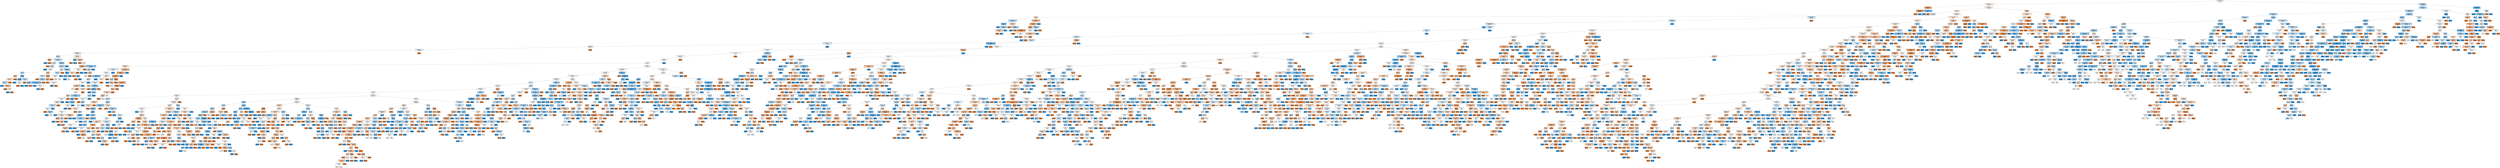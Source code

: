 digraph Tree {
node [shape=box, style="filled", color="black", fontname="helvetica"] ;
edge [fontname="helvetica"] ;
0 [label="n_vehicles_left_in_accident <= 2.5\nsamples = 6305\nvalue = [3114, 3191]\nclass = ng", fillcolor="#fafdfe"] ;
1 [label="n_vehicles_left_in_accident <= 1.5\nsamples = 5101\nvalue = [2703, 2398]\nclass = fg", fillcolor="#fcf1e9"] ;
0 -> 1 [labeldistance=2.5, labelangle=45, headlabel="True"] ;
2 [label="circumstances_Short <= 0.5\nsamples = 37\nvalue = [31, 6]\nclass = fg", fillcolor="#ea995f"] ;
1 -> 2 ;
3 [label="road_conditions_Wet <= 0.5\nsamples = 32\nvalue = [30, 2]\nclass = fg", fillcolor="#e78946"] ;
2 -> 3 ;
4 [label="samples = 30\nvalue = [30, 0]\nclass = fg", fillcolor="#e58139"] ;
3 -> 4 ;
5 [label="samples = 2\nvalue = [0, 2]\nclass = ng", fillcolor="#399de5"] ;
3 -> 5 ;
6 [label="circumstances_Marker lights <= 0.5\nsamples = 5\nvalue = [1, 4]\nclass = ng", fillcolor="#6ab6ec"] ;
2 -> 6 ;
7 [label="samples = 4\nvalue = [0, 4]\nclass = ng", fillcolor="#399de5"] ;
6 -> 7 ;
8 [label="samples = 1\nvalue = [1, 0]\nclass = fg", fillcolor="#e58139"] ;
6 -> 8 ;
9 [label="circumstances_Turn to right <= 0.5\nsamples = 5064\nvalue = [2672, 2392]\nclass = fg", fillcolor="#fcf2ea"] ;
1 -> 9 ;
10 [label="hour <= 1.5\nsamples = 4903\nvalue = [2569, 2334]\nclass = fg", fillcolor="#fdf3ed"] ;
9 -> 10 ;
11 [label="day_of_month <= 6.5\nsamples = 180\nvalue = [80, 100]\nclass = ng", fillcolor="#d7ebfa"] ;
10 -> 11 ;
12 [label="month <= 3.5\nsamples = 38\nvalue = [22, 16]\nclass = fg", fillcolor="#f8ddc9"] ;
11 -> 12 ;
13 [label="circumstances_Direct traffic <= 0.5\nsamples = 14\nvalue = [5, 9]\nclass = ng", fillcolor="#a7d3f3"] ;
12 -> 13 ;
14 [label="day_of_month <= 3.5\nsamples = 9\nvalue = [2, 7]\nclass = ng", fillcolor="#72b9ec"] ;
13 -> 14 ;
15 [label="samples = 3\nvalue = [0, 3]\nclass = ng", fillcolor="#399de5"] ;
14 -> 15 ;
16 [label="circumstances_First <= 0.5\nsamples = 6\nvalue = [2, 4]\nclass = ng", fillcolor="#9ccef2"] ;
14 -> 16 ;
17 [label="circumstances_Second <= 0.5\nsamples = 3\nvalue = [2, 1]\nclass = fg", fillcolor="#f2c09c"] ;
16 -> 17 ;
18 [label="samples = 2\nvalue = [2, 0]\nclass = fg", fillcolor="#e58139"] ;
17 -> 18 ;
19 [label="samples = 1\nvalue = [0, 1]\nclass = ng", fillcolor="#399de5"] ;
17 -> 19 ;
20 [label="samples = 3\nvalue = [0, 3]\nclass = ng", fillcolor="#399de5"] ;
16 -> 20 ;
21 [label="circumstances_First <= 0.5\nsamples = 5\nvalue = [3, 2]\nclass = fg", fillcolor="#f6d5bd"] ;
13 -> 21 ;
22 [label="samples = 2\nvalue = [2, 0]\nclass = fg", fillcolor="#e58139"] ;
21 -> 22 ;
23 [label="circumstances_Green <= 0.5\nsamples = 3\nvalue = [1, 2]\nclass = ng", fillcolor="#9ccef2"] ;
21 -> 23 ;
24 [label="samples = 2\nvalue = [0, 2]\nclass = ng", fillcolor="#399de5"] ;
23 -> 24 ;
25 [label="samples = 1\nvalue = [1, 0]\nclass = fg", fillcolor="#e58139"] ;
23 -> 25 ;
26 [label="circumstances_Right blinker <= 0.5\nsamples = 24\nvalue = [17, 7]\nclass = fg", fillcolor="#f0b58b"] ;
12 -> 26 ;
27 [label="circumstances_Short <= 0.5\nsamples = 22\nvalue = [17, 5]\nclass = fg", fillcolor="#eda673"] ;
26 -> 27 ;
28 [label="hour <= 0.5\nsamples = 19\nvalue = [16, 3]\nclass = fg", fillcolor="#ea995e"] ;
27 -> 28 ;
29 [label="road_surface_Cobblestone <= 0.5\nsamples = 15\nvalue = [14, 1]\nclass = fg", fillcolor="#e78a47"] ;
28 -> 29 ;
30 [label="samples = 13\nvalue = [13, 0]\nclass = fg", fillcolor="#e58139"] ;
29 -> 30 ;
31 [label="circumstances_Oncoming traffic <= 0.5\nsamples = 2\nvalue = [1, 1]\nclass = fg", fillcolor="#ffffff"] ;
29 -> 31 ;
32 [label="samples = 1\nvalue = [0, 1]\nclass = ng", fillcolor="#399de5"] ;
31 -> 32 ;
33 [label="samples = 1\nvalue = [1, 0]\nclass = fg", fillcolor="#e58139"] ;
31 -> 33 ;
34 [label="circumstances_First <= 0.5\nsamples = 4\nvalue = [2, 2]\nclass = fg", fillcolor="#ffffff"] ;
28 -> 34 ;
35 [label="circumstances_Steady condition <= 0.5\nsamples = 3\nvalue = [2, 1]\nclass = fg", fillcolor="#f2c09c"] ;
34 -> 35 ;
36 [label="year <= 2020.5\nsamples = 2\nvalue = [1, 1]\nclass = fg", fillcolor="#ffffff"] ;
35 -> 36 ;
37 [label="samples = 1\nvalue = [0, 1]\nclass = ng", fillcolor="#399de5"] ;
36 -> 37 ;
38 [label="samples = 1\nvalue = [1, 0]\nclass = fg", fillcolor="#e58139"] ;
36 -> 38 ;
39 [label="samples = 1\nvalue = [1, 0]\nclass = fg", fillcolor="#e58139"] ;
35 -> 39 ;
40 [label="samples = 1\nvalue = [0, 1]\nclass = ng", fillcolor="#399de5"] ;
34 -> 40 ;
41 [label="visibility_Clear day <= 0.5\nsamples = 3\nvalue = [1, 2]\nclass = ng", fillcolor="#9ccef2"] ;
27 -> 41 ;
42 [label="samples = 2\nvalue = [0, 2]\nclass = ng", fillcolor="#399de5"] ;
41 -> 42 ;
43 [label="samples = 1\nvalue = [1, 0]\nclass = fg", fillcolor="#e58139"] ;
41 -> 43 ;
44 [label="samples = 2\nvalue = [0, 2]\nclass = ng", fillcolor="#399de5"] ;
26 -> 44 ;
45 [label="circumstances_Roadside <= 0.5\nsamples = 142\nvalue = [58, 84]\nclass = ng", fillcolor="#c2e1f7"] ;
11 -> 45 ;
46 [label="circumstances_Short <= 0.5\nsamples = 140\nvalue = [56, 84]\nclass = ng", fillcolor="#bddef6"] ;
45 -> 46 ;
47 [label="road_surface_Asphalt-concrete <= 0.5\nsamples = 135\nvalue = [56, 79]\nclass = ng", fillcolor="#c5e2f7"] ;
46 -> 47 ;
48 [label="samples = 4\nvalue = [0, 4]\nclass = ng", fillcolor="#399de5"] ;
47 -> 48 ;
49 [label="circumstances_Reverse <= 0.5\nsamples = 131\nvalue = [56, 75]\nclass = ng", fillcolor="#cde6f8"] ;
47 -> 49 ;
50 [label="circumstances_Fourth <= 0.5\nsamples = 128\nvalue = [56, 72]\nclass = ng", fillcolor="#d3e9f9"] ;
49 -> 50 ;
51 [label="circumstances_Backward motion <= 0.5\nsamples = 125\nvalue = [56, 69]\nclass = ng", fillcolor="#daedfa"] ;
50 -> 51 ;
52 [label="circumstances_Breaking <= 0.5\nsamples = 123\nvalue = [54, 69]\nclass = ng", fillcolor="#d4eaf9"] ;
51 -> 52 ;
53 [label="circumstances_Third <= 0.5\nsamples = 119\nvalue = [51, 68]\nclass = ng", fillcolor="#cee6f8"] ;
52 -> 53 ;
54 [label="circumstances_Steady condition <= 0.5\nsamples = 112\nvalue = [50, 62]\nclass = ng", fillcolor="#d9ecfa"] ;
53 -> 54 ;
55 [label="visibility_Snow <= 0.5\nsamples = 107\nvalue = [50, 57]\nclass = ng", fillcolor="#e7f3fc"] ;
54 -> 55 ;
56 [label="circumstances_Left blinker <= 0.5\nsamples = 105\nvalue = [48, 57]\nclass = ng", fillcolor="#e0f0fb"] ;
55 -> 56 ;
57 [label="circumstances_Second <= 0.5\nsamples = 103\nvalue = [46, 57]\nclass = ng", fillcolor="#d9ecfa"] ;
56 -> 57 ;
58 [label="year <= 2019.5\nsamples = 80\nvalue = [33, 47]\nclass = ng", fillcolor="#c4e2f7"] ;
57 -> 58 ;
59 [label="month <= 4.5\nsamples = 4\nvalue = [3, 1]\nclass = fg", fillcolor="#eeab7b"] ;
58 -> 59 ;
60 [label="samples = 1\nvalue = [0, 1]\nclass = ng", fillcolor="#399de5"] ;
59 -> 60 ;
61 [label="samples = 3\nvalue = [3, 0]\nclass = fg", fillcolor="#e58139"] ;
59 -> 61 ;
62 [label="circumstances_Direct traffic <= 0.5\nsamples = 76\nvalue = [30, 46]\nclass = ng", fillcolor="#baddf6"] ;
58 -> 62 ;
63 [label="month <= 1.5\nsamples = 46\nvalue = [21, 25]\nclass = ng", fillcolor="#dfeffb"] ;
62 -> 63 ;
64 [label="samples = 3\nvalue = [3, 0]\nclass = fg", fillcolor="#e58139"] ;
63 -> 64 ;
65 [label="month <= 2.5\nsamples = 43\nvalue = [18, 25]\nclass = ng", fillcolor="#c8e4f8"] ;
63 -> 65 ;
66 [label="samples = 7\nvalue = [0, 7]\nclass = ng", fillcolor="#399de5"] ;
65 -> 66 ;
67 [label="day_of_month <= 22.0\nsamples = 36\nvalue = [18, 18]\nclass = fg", fillcolor="#ffffff"] ;
65 -> 67 ;
68 [label="month <= 4.5\nsamples = 22\nvalue = [9, 13]\nclass = ng", fillcolor="#c2e1f7"] ;
67 -> 68 ;
69 [label="month <= 3.5\nsamples = 9\nvalue = [6, 3]\nclass = fg", fillcolor="#f2c09c"] ;
68 -> 69 ;
70 [label="circumstances_First <= 0.5\nsamples = 7\nvalue = [4, 3]\nclass = fg", fillcolor="#f8e0ce"] ;
69 -> 70 ;
71 [label="day_of_month <= 16.0\nsamples = 5\nvalue = [2, 3]\nclass = ng", fillcolor="#bddef6"] ;
70 -> 71 ;
72 [label="samples = 2\nvalue = [0, 2]\nclass = ng", fillcolor="#399de5"] ;
71 -> 72 ;
73 [label="visibility_Clear night <= 0.5\nsamples = 3\nvalue = [2, 1]\nclass = fg", fillcolor="#f2c09c"] ;
71 -> 73 ;
74 [label="samples = 1\nvalue = [1, 0]\nclass = fg", fillcolor="#e58139"] ;
73 -> 74 ;
75 [label="year <= 2020.5\nsamples = 2\nvalue = [1, 1]\nclass = fg", fillcolor="#ffffff"] ;
73 -> 75 ;
76 [label="samples = 1\nvalue = [0, 1]\nclass = ng", fillcolor="#399de5"] ;
75 -> 76 ;
77 [label="samples = 1\nvalue = [1, 0]\nclass = fg", fillcolor="#e58139"] ;
75 -> 77 ;
78 [label="samples = 2\nvalue = [2, 0]\nclass = fg", fillcolor="#e58139"] ;
70 -> 78 ;
79 [label="samples = 2\nvalue = [2, 0]\nclass = fg", fillcolor="#e58139"] ;
69 -> 79 ;
80 [label="hour <= 0.5\nsamples = 13\nvalue = [3, 10]\nclass = ng", fillcolor="#74baed"] ;
68 -> 80 ;
81 [label="month <= 10.5\nsamples = 8\nvalue = [1, 7]\nclass = ng", fillcolor="#55abe9"] ;
80 -> 81 ;
82 [label="samples = 6\nvalue = [0, 6]\nclass = ng", fillcolor="#399de5"] ;
81 -> 82 ;
83 [label="day_of_month <= 14.5\nsamples = 2\nvalue = [1, 1]\nclass = fg", fillcolor="#ffffff"] ;
81 -> 83 ;
84 [label="samples = 1\nvalue = [1, 0]\nclass = fg", fillcolor="#e58139"] ;
83 -> 84 ;
85 [label="samples = 1\nvalue = [0, 1]\nclass = ng", fillcolor="#399de5"] ;
83 -> 85 ;
86 [label="day_of_month <= 18.5\nsamples = 5\nvalue = [2, 3]\nclass = ng", fillcolor="#bddef6"] ;
80 -> 86 ;
87 [label="samples = 1\nvalue = [1, 0]\nclass = fg", fillcolor="#e58139"] ;
86 -> 87 ;
88 [label="month <= 7.5\nsamples = 4\nvalue = [1, 3]\nclass = ng", fillcolor="#7bbeee"] ;
86 -> 88 ;
89 [label="samples = 3\nvalue = [0, 3]\nclass = ng", fillcolor="#399de5"] ;
88 -> 89 ;
90 [label="samples = 1\nvalue = [1, 0]\nclass = fg", fillcolor="#e58139"] ;
88 -> 90 ;
91 [label="month <= 5.5\nsamples = 14\nvalue = [9, 5]\nclass = fg", fillcolor="#f3c7a7"] ;
67 -> 91 ;
92 [label="day_of_month <= 23.5\nsamples = 7\nvalue = [3, 4]\nclass = ng", fillcolor="#cee6f8"] ;
91 -> 92 ;
93 [label="samples = 1\nvalue = [1, 0]\nclass = fg", fillcolor="#e58139"] ;
92 -> 93 ;
94 [label="day_of_month <= 30.5\nsamples = 6\nvalue = [2, 4]\nclass = ng", fillcolor="#9ccef2"] ;
92 -> 94 ;
95 [label="circumstances_Beginning of traffic <= 0.5\nsamples = 5\nvalue = [1, 4]\nclass = ng", fillcolor="#6ab6ec"] ;
94 -> 95 ;
96 [label="samples = 3\nvalue = [0, 3]\nclass = ng", fillcolor="#399de5"] ;
95 -> 96 ;
97 [label="visibility_Clear night <= 0.5\nsamples = 2\nvalue = [1, 1]\nclass = fg", fillcolor="#ffffff"] ;
95 -> 97 ;
98 [label="samples = 1\nvalue = [0, 1]\nclass = ng", fillcolor="#399de5"] ;
97 -> 98 ;
99 [label="samples = 1\nvalue = [1, 0]\nclass = fg", fillcolor="#e58139"] ;
97 -> 99 ;
100 [label="samples = 1\nvalue = [1, 0]\nclass = fg", fillcolor="#e58139"] ;
94 -> 100 ;
101 [label="month <= 8.5\nsamples = 7\nvalue = [6, 1]\nclass = fg", fillcolor="#e9965a"] ;
91 -> 101 ;
102 [label="hour <= 0.5\nsamples = 4\nvalue = [3, 1]\nclass = fg", fillcolor="#eeab7b"] ;
101 -> 102 ;
103 [label="samples = 2\nvalue = [2, 0]\nclass = fg", fillcolor="#e58139"] ;
102 -> 103 ;
104 [label="circumstances_Turn to left <= 0.5\nsamples = 2\nvalue = [1, 1]\nclass = fg", fillcolor="#ffffff"] ;
102 -> 104 ;
105 [label="samples = 1\nvalue = [0, 1]\nclass = ng", fillcolor="#399de5"] ;
104 -> 105 ;
106 [label="samples = 1\nvalue = [1, 0]\nclass = fg", fillcolor="#e58139"] ;
104 -> 106 ;
107 [label="samples = 3\nvalue = [3, 0]\nclass = fg", fillcolor="#e58139"] ;
101 -> 107 ;
108 [label="day_of_month <= 24.5\nsamples = 30\nvalue = [9, 21]\nclass = ng", fillcolor="#8ec7f0"] ;
62 -> 108 ;
109 [label="day_of_month <= 11.0\nsamples = 24\nvalue = [9, 15]\nclass = ng", fillcolor="#b0d8f5"] ;
108 -> 109 ;
110 [label="hour <= 0.5\nsamples = 7\nvalue = [4, 3]\nclass = fg", fillcolor="#f8e0ce"] ;
109 -> 110 ;
111 [label="day_of_month <= 9.0\nsamples = 5\nvalue = [2, 3]\nclass = ng", fillcolor="#bddef6"] ;
110 -> 111 ;
112 [label="road_conditions_Wet <= 0.5\nsamples = 4\nvalue = [2, 2]\nclass = fg", fillcolor="#ffffff"] ;
111 -> 112 ;
113 [label="samples = 2\nvalue = [1, 1]\nclass = fg", fillcolor="#ffffff"] ;
112 -> 113 ;
114 [label="samples = 2\nvalue = [1, 1]\nclass = fg", fillcolor="#ffffff"] ;
112 -> 114 ;
115 [label="samples = 1\nvalue = [0, 1]\nclass = ng", fillcolor="#399de5"] ;
111 -> 115 ;
116 [label="samples = 2\nvalue = [2, 0]\nclass = fg", fillcolor="#e58139"] ;
110 -> 116 ;
117 [label="day_of_month <= 19.5\nsamples = 17\nvalue = [5, 12]\nclass = ng", fillcolor="#8bc6f0"] ;
109 -> 117 ;
118 [label="month <= 4.5\nsamples = 10\nvalue = [1, 9]\nclass = ng", fillcolor="#4fa8e8"] ;
117 -> 118 ;
119 [label="year <= 2020.5\nsamples = 4\nvalue = [1, 3]\nclass = ng", fillcolor="#7bbeee"] ;
118 -> 119 ;
120 [label="samples = 2\nvalue = [0, 2]\nclass = ng", fillcolor="#399de5"] ;
119 -> 120 ;
121 [label="samples = 2\nvalue = [1, 1]\nclass = fg", fillcolor="#ffffff"] ;
119 -> 121 ;
122 [label="samples = 6\nvalue = [0, 6]\nclass = ng", fillcolor="#399de5"] ;
118 -> 122 ;
123 [label="day_of_month <= 22.0\nsamples = 7\nvalue = [4, 3]\nclass = fg", fillcolor="#f8e0ce"] ;
117 -> 123 ;
124 [label="samples = 3\nvalue = [3, 0]\nclass = fg", fillcolor="#e58139"] ;
123 -> 124 ;
125 [label="month <= 7.5\nsamples = 4\nvalue = [1, 3]\nclass = ng", fillcolor="#7bbeee"] ;
123 -> 125 ;
126 [label="samples = 1\nvalue = [1, 0]\nclass = fg", fillcolor="#e58139"] ;
125 -> 126 ;
127 [label="samples = 3\nvalue = [0, 3]\nclass = ng", fillcolor="#399de5"] ;
125 -> 127 ;
128 [label="samples = 6\nvalue = [0, 6]\nclass = ng", fillcolor="#399de5"] ;
108 -> 128 ;
129 [label="visibility_Clear night <= 0.5\nsamples = 23\nvalue = [13, 10]\nclass = fg", fillcolor="#f9e2d1"] ;
57 -> 129 ;
130 [label="hour <= 0.5\nsamples = 5\nvalue = [1, 4]\nclass = ng", fillcolor="#6ab6ec"] ;
129 -> 130 ;
131 [label="samples = 1\nvalue = [1, 0]\nclass = fg", fillcolor="#e58139"] ;
130 -> 131 ;
132 [label="samples = 4\nvalue = [0, 4]\nclass = ng", fillcolor="#399de5"] ;
130 -> 132 ;
133 [label="day_of_month <= 19.5\nsamples = 18\nvalue = [12, 6]\nclass = fg", fillcolor="#f2c09c"] ;
129 -> 133 ;
134 [label="samples = 6\nvalue = [6, 0]\nclass = fg", fillcolor="#e58139"] ;
133 -> 134 ;
135 [label="month <= 6.5\nsamples = 12\nvalue = [6, 6]\nclass = fg", fillcolor="#ffffff"] ;
133 -> 135 ;
136 [label="day_of_month <= 22.5\nsamples = 5\nvalue = [4, 1]\nclass = fg", fillcolor="#eca06a"] ;
135 -> 136 ;
137 [label="circumstances_Direct traffic <= 0.5\nsamples = 2\nvalue = [1, 1]\nclass = fg", fillcolor="#ffffff"] ;
136 -> 137 ;
138 [label="samples = 1\nvalue = [1, 0]\nclass = fg", fillcolor="#e58139"] ;
137 -> 138 ;
139 [label="samples = 1\nvalue = [0, 1]\nclass = ng", fillcolor="#399de5"] ;
137 -> 139 ;
140 [label="samples = 3\nvalue = [3, 0]\nclass = fg", fillcolor="#e58139"] ;
136 -> 140 ;
141 [label="circumstances_Rearrangement to right <= 0.5\nsamples = 7\nvalue = [2, 5]\nclass = ng", fillcolor="#88c4ef"] ;
135 -> 141 ;
142 [label="hour <= 0.5\nsamples = 5\nvalue = [2, 3]\nclass = ng", fillcolor="#bddef6"] ;
141 -> 142 ;
143 [label="samples = 2\nvalue = [0, 2]\nclass = ng", fillcolor="#399de5"] ;
142 -> 143 ;
144 [label="month <= 7.5\nsamples = 3\nvalue = [2, 1]\nclass = fg", fillcolor="#f2c09c"] ;
142 -> 144 ;
145 [label="samples = 2\nvalue = [1, 1]\nclass = fg", fillcolor="#ffffff"] ;
144 -> 145 ;
146 [label="samples = 1\nvalue = [1, 0]\nclass = fg", fillcolor="#e58139"] ;
144 -> 146 ;
147 [label="samples = 2\nvalue = [0, 2]\nclass = ng", fillcolor="#399de5"] ;
141 -> 147 ;
148 [label="samples = 2\nvalue = [2, 0]\nclass = fg", fillcolor="#e58139"] ;
56 -> 148 ;
149 [label="samples = 2\nvalue = [2, 0]\nclass = fg", fillcolor="#e58139"] ;
55 -> 149 ;
150 [label="samples = 5\nvalue = [0, 5]\nclass = ng", fillcolor="#399de5"] ;
54 -> 150 ;
151 [label="circumstances_Steady condition <= 0.5\nsamples = 7\nvalue = [1, 6]\nclass = ng", fillcolor="#5aade9"] ;
53 -> 151 ;
152 [label="samples = 6\nvalue = [0, 6]\nclass = ng", fillcolor="#399de5"] ;
151 -> 152 ;
153 [label="samples = 1\nvalue = [1, 0]\nclass = fg", fillcolor="#e58139"] ;
151 -> 153 ;
154 [label="visibility_Rainy <= 0.5\nsamples = 4\nvalue = [3, 1]\nclass = fg", fillcolor="#eeab7b"] ;
52 -> 154 ;
155 [label="samples = 3\nvalue = [3, 0]\nclass = fg", fillcolor="#e58139"] ;
154 -> 155 ;
156 [label="samples = 1\nvalue = [0, 1]\nclass = ng", fillcolor="#399de5"] ;
154 -> 156 ;
157 [label="samples = 2\nvalue = [2, 0]\nclass = fg", fillcolor="#e58139"] ;
51 -> 157 ;
158 [label="samples = 3\nvalue = [0, 3]\nclass = ng", fillcolor="#399de5"] ;
50 -> 158 ;
159 [label="samples = 3\nvalue = [0, 3]\nclass = ng", fillcolor="#399de5"] ;
49 -> 159 ;
160 [label="samples = 5\nvalue = [0, 5]\nclass = ng", fillcolor="#399de5"] ;
46 -> 160 ;
161 [label="samples = 2\nvalue = [2, 0]\nclass = fg", fillcolor="#e58139"] ;
45 -> 161 ;
162 [label="circumstances_Fourth <= 0.5\nsamples = 4723\nvalue = [2489, 2234]\nclass = fg", fillcolor="#fcf2eb"] ;
10 -> 162 ;
163 [label="circumstances_Rearrangement to left <= 0.5\nsamples = 4680\nvalue = [2459, 2221]\nclass = fg", fillcolor="#fcf3ec"] ;
162 -> 163 ;
164 [label="circumstances_Parked <= 0.5\nsamples = 4587\nvalue = [2400, 2187]\nclass = fg", fillcolor="#fdf4ed"] ;
163 -> 164 ;
165 [label="circumstances_Alarm signal <= 0.5\nsamples = 4546\nvalue = [2385, 2161]\nclass = fg", fillcolor="#fdf3ec"] ;
164 -> 165 ;
166 [label="day_of_month <= 23.5\nsamples = 4521\nvalue = [2367, 2154]\nclass = fg", fillcolor="#fdf4ed"] ;
165 -> 166 ;
167 [label="circumstances_Right blinker <= 0.5\nsamples = 3446\nvalue = [1776, 1670]\nclass = fg", fillcolor="#fdf7f3"] ;
166 -> 167 ;
168 [label="circumstances_Parking <= 0.5\nsamples = 3400\nvalue = [1745, 1655]\nclass = fg", fillcolor="#fef9f5"] ;
167 -> 168 ;
169 [label="circumstances_Sixth <= 0.5\nsamples = 3316\nvalue = [1710, 1606]\nclass = fg", fillcolor="#fdf7f3"] ;
168 -> 169 ;
170 [label="circumstances_Roadside <= 5.5\nsamples = 3284\nvalue = [1689, 1595]\nclass = fg", fillcolor="#fef8f4"] ;
169 -> 170 ;
171 [label="day_of_month <= 10.5\nsamples = 3268\nvalue = [1678, 1590]\nclass = fg", fillcolor="#fef8f5"] ;
170 -> 171 ;
172 [label="circumstances_Overtaking <= 0.5\nsamples = 1436\nvalue = [717, 719]\nclass = ng", fillcolor="#feffff"] ;
171 -> 172 ;
173 [label="circumstances_Oncoming traffic <= 0.5\nsamples = 1421\nvalue = [706, 715]\nclass = ng", fillcolor="#fdfeff"] ;
172 -> 173 ;
174 [label="road_signs_2.1 Գլխավոր ճանապարհ <= 0.5\nsamples = 1407\nvalue = [702, 705]\nclass = ng", fillcolor="#feffff"] ;
173 -> 174 ;
175 [label="road_surface_Cobblestone <= 0.5\nsamples = 1405\nvalue = [700, 705]\nclass = ng", fillcolor="#fefeff"] ;
174 -> 175 ;
176 [label="circumstances_Fifth <= 0.5\nsamples = 1403\nvalue = [698, 705]\nclass = ng", fillcolor="#fdfeff"] ;
175 -> 176 ;
177 [label="hour <= 8.5\nsamples = 1401\nvalue = [698, 703]\nclass = ng", fillcolor="#fefeff"] ;
176 -> 177 ;
178 [label="circumstances_First <= 0.5\nsamples = 84\nvalue = [48, 36]\nclass = fg", fillcolor="#f8e0ce"] ;
177 -> 178 ;
179 [label="circumstances_Rearrangement to right <= 0.5\nsamples = 48\nvalue = [22, 26]\nclass = ng", fillcolor="#e1f0fb"] ;
178 -> 179 ;
180 [label="day_of_month <= 1.5\nsamples = 46\nvalue = [22, 24]\nclass = ng", fillcolor="#eff7fd"] ;
179 -> 180 ;
181 [label="circumstances_Direct traffic <= 0.5\nsamples = 8\nvalue = [2, 6]\nclass = ng", fillcolor="#7bbeee"] ;
180 -> 181 ;
182 [label="year <= 2020.5\nsamples = 5\nvalue = [2, 3]\nclass = ng", fillcolor="#bddef6"] ;
181 -> 182 ;
183 [label="circumstances_Third <= 0.5\nsamples = 4\nvalue = [2, 2]\nclass = fg", fillcolor="#ffffff"] ;
182 -> 183 ;
184 [label="road_conditions_Snow <= 0.5\nsamples = 3\nvalue = [2, 1]\nclass = fg", fillcolor="#f2c09c"] ;
183 -> 184 ;
185 [label="samples = 2\nvalue = [1, 1]\nclass = fg", fillcolor="#ffffff"] ;
184 -> 185 ;
186 [label="samples = 1\nvalue = [1, 0]\nclass = fg", fillcolor="#e58139"] ;
184 -> 186 ;
187 [label="samples = 1\nvalue = [0, 1]\nclass = ng", fillcolor="#399de5"] ;
183 -> 187 ;
188 [label="samples = 1\nvalue = [0, 1]\nclass = ng", fillcolor="#399de5"] ;
182 -> 188 ;
189 [label="samples = 3\nvalue = [0, 3]\nclass = ng", fillcolor="#399de5"] ;
181 -> 189 ;
190 [label="circumstances_Breaking <= 0.5\nsamples = 38\nvalue = [20, 18]\nclass = fg", fillcolor="#fcf2eb"] ;
180 -> 190 ;
191 [label="circumstances_Short <= 0.5\nsamples = 36\nvalue = [18, 18]\nclass = fg", fillcolor="#ffffff"] ;
190 -> 191 ;
192 [label="circumstances_Direct traffic <= 0.5\nsamples = 34\nvalue = [16, 18]\nclass = ng", fillcolor="#e9f4fc"] ;
191 -> 192 ;
193 [label="month <= 11.0\nsamples = 22\nvalue = [13, 9]\nclass = fg", fillcolor="#f7d8c2"] ;
192 -> 193 ;
194 [label="circumstances_Second <= 0.5\nsamples = 20\nvalue = [11, 9]\nclass = fg", fillcolor="#fae8db"] ;
193 -> 194 ;
195 [label="month <= 6.5\nsamples = 18\nvalue = [9, 9]\nclass = fg", fillcolor="#ffffff"] ;
194 -> 195 ;
196 [label="month <= 5.5\nsamples = 11\nvalue = [7, 4]\nclass = fg", fillcolor="#f4c9aa"] ;
195 -> 196 ;
197 [label="circumstances_Turn to left <= 0.5\nsamples = 8\nvalue = [4, 4]\nclass = fg", fillcolor="#ffffff"] ;
196 -> 197 ;
198 [label="day_of_month <= 8.5\nsamples = 7\nvalue = [4, 3]\nclass = fg", fillcolor="#f8e0ce"] ;
197 -> 198 ;
199 [label="road_conditions_Snow <= 0.5\nsamples = 5\nvalue = [2, 3]\nclass = ng", fillcolor="#bddef6"] ;
198 -> 199 ;
200 [label="day_of_month <= 4.5\nsamples = 4\nvalue = [2, 2]\nclass = fg", fillcolor="#ffffff"] ;
199 -> 200 ;
201 [label="samples = 1\nvalue = [1, 0]\nclass = fg", fillcolor="#e58139"] ;
200 -> 201 ;
202 [label="day_of_month <= 6.5\nsamples = 3\nvalue = [1, 2]\nclass = ng", fillcolor="#9ccef2"] ;
200 -> 202 ;
203 [label="samples = 1\nvalue = [0, 1]\nclass = ng", fillcolor="#399de5"] ;
202 -> 203 ;
204 [label="samples = 2\nvalue = [1, 1]\nclass = fg", fillcolor="#ffffff"] ;
202 -> 204 ;
205 [label="samples = 1\nvalue = [0, 1]\nclass = ng", fillcolor="#399de5"] ;
199 -> 205 ;
206 [label="samples = 2\nvalue = [2, 0]\nclass = fg", fillcolor="#e58139"] ;
198 -> 206 ;
207 [label="samples = 1\nvalue = [0, 1]\nclass = ng", fillcolor="#399de5"] ;
197 -> 207 ;
208 [label="samples = 3\nvalue = [3, 0]\nclass = fg", fillcolor="#e58139"] ;
196 -> 208 ;
209 [label="circumstances_Steady condition <= 0.5\nsamples = 7\nvalue = [2, 5]\nclass = ng", fillcolor="#88c4ef"] ;
195 -> 209 ;
210 [label="hour <= 7.0\nsamples = 6\nvalue = [1, 5]\nclass = ng", fillcolor="#61b1ea"] ;
209 -> 210 ;
211 [label="samples = 2\nvalue = [0, 2]\nclass = ng", fillcolor="#399de5"] ;
210 -> 211 ;
212 [label="day_of_month <= 8.5\nsamples = 4\nvalue = [1, 3]\nclass = ng", fillcolor="#7bbeee"] ;
210 -> 212 ;
213 [label="day_of_month <= 6.5\nsamples = 2\nvalue = [1, 1]\nclass = fg", fillcolor="#ffffff"] ;
212 -> 213 ;
214 [label="samples = 1\nvalue = [0, 1]\nclass = ng", fillcolor="#399de5"] ;
213 -> 214 ;
215 [label="samples = 1\nvalue = [1, 0]\nclass = fg", fillcolor="#e58139"] ;
213 -> 215 ;
216 [label="samples = 2\nvalue = [0, 2]\nclass = ng", fillcolor="#399de5"] ;
212 -> 216 ;
217 [label="samples = 1\nvalue = [1, 0]\nclass = fg", fillcolor="#e58139"] ;
209 -> 217 ;
218 [label="samples = 2\nvalue = [2, 0]\nclass = fg", fillcolor="#e58139"] ;
194 -> 218 ;
219 [label="samples = 2\nvalue = [2, 0]\nclass = fg", fillcolor="#e58139"] ;
193 -> 219 ;
220 [label="circumstances_Third <= 0.5\nsamples = 12\nvalue = [3, 9]\nclass = ng", fillcolor="#7bbeee"] ;
192 -> 220 ;
221 [label="day_of_month <= 7.0\nsamples = 11\nvalue = [2, 9]\nclass = ng", fillcolor="#65b3eb"] ;
220 -> 221 ;
222 [label="samples = 5\nvalue = [0, 5]\nclass = ng", fillcolor="#399de5"] ;
221 -> 222 ;
223 [label="year <= 2020.5\nsamples = 6\nvalue = [2, 4]\nclass = ng", fillcolor="#9ccef2"] ;
221 -> 223 ;
224 [label="month <= 10.5\nsamples = 5\nvalue = [2, 3]\nclass = ng", fillcolor="#bddef6"] ;
223 -> 224 ;
225 [label="circumstances_Marker lights <= 0.5\nsamples = 4\nvalue = [2, 2]\nclass = fg", fillcolor="#ffffff"] ;
224 -> 225 ;
226 [label="samples = 1\nvalue = [1, 0]\nclass = fg", fillcolor="#e58139"] ;
225 -> 226 ;
227 [label="hour <= 4.5\nsamples = 3\nvalue = [1, 2]\nclass = ng", fillcolor="#9ccef2"] ;
225 -> 227 ;
228 [label="samples = 2\nvalue = [1, 1]\nclass = fg", fillcolor="#ffffff"] ;
227 -> 228 ;
229 [label="samples = 1\nvalue = [0, 1]\nclass = ng", fillcolor="#399de5"] ;
227 -> 229 ;
230 [label="samples = 1\nvalue = [0, 1]\nclass = ng", fillcolor="#399de5"] ;
224 -> 230 ;
231 [label="samples = 1\nvalue = [0, 1]\nclass = ng", fillcolor="#399de5"] ;
223 -> 231 ;
232 [label="samples = 1\nvalue = [1, 0]\nclass = fg", fillcolor="#e58139"] ;
220 -> 232 ;
233 [label="samples = 2\nvalue = [2, 0]\nclass = fg", fillcolor="#e58139"] ;
191 -> 233 ;
234 [label="samples = 2\nvalue = [2, 0]\nclass = fg", fillcolor="#e58139"] ;
190 -> 234 ;
235 [label="samples = 2\nvalue = [0, 2]\nclass = ng", fillcolor="#399de5"] ;
179 -> 235 ;
236 [label="circumstances_Marker lights <= 0.5\nsamples = 36\nvalue = [26, 10]\nclass = fg", fillcolor="#efb185"] ;
178 -> 236 ;
237 [label="circumstances_Left blinker <= 0.5\nsamples = 34\nvalue = [26, 8]\nclass = fg", fillcolor="#eda876"] ;
236 -> 237 ;
238 [label="road_conditions_Dry <= 0.5\nsamples = 32\nvalue = [26, 6]\nclass = fg", fillcolor="#eb9e67"] ;
237 -> 238 ;
239 [label="year <= 2020.5\nsamples = 5\nvalue = [2, 3]\nclass = ng", fillcolor="#bddef6"] ;
238 -> 239 ;
240 [label="samples = 2\nvalue = [0, 2]\nclass = ng", fillcolor="#399de5"] ;
239 -> 240 ;
241 [label="month <= 4.0\nsamples = 3\nvalue = [2, 1]\nclass = fg", fillcolor="#f2c09c"] ;
239 -> 241 ;
242 [label="samples = 1\nvalue = [1, 0]\nclass = fg", fillcolor="#e58139"] ;
241 -> 242 ;
243 [label="samples = 2\nvalue = [1, 1]\nclass = fg", fillcolor="#ffffff"] ;
241 -> 243 ;
244 [label="month <= 7.5\nsamples = 27\nvalue = [24, 3]\nclass = fg", fillcolor="#e89152"] ;
238 -> 244 ;
245 [label="samples = 14\nvalue = [14, 0]\nclass = fg", fillcolor="#e58139"] ;
244 -> 245 ;
246 [label="circumstances_Reverse <= 0.5\nsamples = 13\nvalue = [10, 3]\nclass = fg", fillcolor="#eda774"] ;
244 -> 246 ;
247 [label="day_of_month <= 4.0\nsamples = 12\nvalue = [10, 2]\nclass = fg", fillcolor="#ea9a61"] ;
246 -> 247 ;
248 [label="month <= 11.5\nsamples = 6\nvalue = [4, 2]\nclass = fg", fillcolor="#f2c09c"] ;
247 -> 248 ;
249 [label="visibility_Clear night <= 0.5\nsamples = 5\nvalue = [3, 2]\nclass = fg", fillcolor="#f6d5bd"] ;
248 -> 249 ;
250 [label="month <= 10.0\nsamples = 3\nvalue = [2, 1]\nclass = fg", fillcolor="#f2c09c"] ;
249 -> 250 ;
251 [label="samples = 1\nvalue = [1, 0]\nclass = fg", fillcolor="#e58139"] ;
250 -> 251 ;
252 [label="samples = 2\nvalue = [1, 1]\nclass = fg", fillcolor="#ffffff"] ;
250 -> 252 ;
253 [label="samples = 2\nvalue = [1, 1]\nclass = fg", fillcolor="#ffffff"] ;
249 -> 253 ;
254 [label="samples = 1\nvalue = [1, 0]\nclass = fg", fillcolor="#e58139"] ;
248 -> 254 ;
255 [label="samples = 6\nvalue = [6, 0]\nclass = fg", fillcolor="#e58139"] ;
247 -> 255 ;
256 [label="samples = 1\nvalue = [0, 1]\nclass = ng", fillcolor="#399de5"] ;
246 -> 256 ;
257 [label="samples = 2\nvalue = [0, 2]\nclass = ng", fillcolor="#399de5"] ;
237 -> 257 ;
258 [label="samples = 2\nvalue = [0, 2]\nclass = ng", fillcolor="#399de5"] ;
236 -> 258 ;
259 [label="circumstances_Second <= 0.5\nsamples = 1317\nvalue = [650, 667]\nclass = ng", fillcolor="#fafdfe"] ;
177 -> 259 ;
260 [label="circumstances_Backward motion <= 0.5\nsamples = 1046\nvalue = [507, 539]\nclass = ng", fillcolor="#f3f9fd"] ;
259 -> 260 ;
261 [label="circumstances_Green <= 0.5\nsamples = 1033\nvalue = [504, 529]\nclass = ng", fillcolor="#f6fafe"] ;
260 -> 261 ;
262 [label="circumstances_Beginning of traffic <= 0.5\nsamples = 1012\nvalue = [491, 521]\nclass = ng", fillcolor="#f4f9fe"] ;
261 -> 262 ;
263 [label="road_conditions_Snow <= 0.5\nsamples = 899\nvalue = [430, 469]\nclass = ng", fillcolor="#eff7fd"] ;
262 -> 263 ;
264 [label="day_of_month <= 9.5\nsamples = 874\nvalue = [422, 452]\nclass = ng", fillcolor="#f2f8fd"] ;
263 -> 264 ;
265 [label="visibility_Sunny <= 0.5\nsamples = 782\nvalue = [384, 398]\nclass = ng", fillcolor="#f8fcfe"] ;
264 -> 265 ;
266 [label="circumstances_Left blinker <= 0.5\nsamples = 771\nvalue = [376, 395]\nclass = ng", fillcolor="#f5fafe"] ;
265 -> 266 ;
267 [label="hour <= 13.5\nsamples = 754\nvalue = [370, 384]\nclass = ng", fillcolor="#f8fbfe"] ;
266 -> 267 ;
268 [label="road_conditions_Dry <= 0.5\nsamples = 260\nvalue = [135, 125]\nclass = fg", fillcolor="#fdf6f0"] ;
267 -> 268 ;
269 [label="day_of_month <= 1.5\nsamples = 48\nvalue = [20, 28]\nclass = ng", fillcolor="#c6e3f8"] ;
268 -> 269 ;
270 [label="road_conditions_Ice <= 0.5\nsamples = 13\nvalue = [8, 5]\nclass = fg", fillcolor="#f5d0b5"] ;
269 -> 270 ;
271 [label="visibility_Foggy day <= 0.5\nsamples = 12\nvalue = [7, 5]\nclass = fg", fillcolor="#f8dbc6"] ;
270 -> 271 ;
272 [label="circumstances_Third <= 0.5\nsamples = 11\nvalue = [6, 5]\nclass = fg", fillcolor="#fbeade"] ;
271 -> 272 ;
273 [label="visibility_Clear day <= 0.5\nsamples = 10\nvalue = [5, 5]\nclass = fg", fillcolor="#ffffff"] ;
272 -> 273 ;
274 [label="samples = 1\nvalue = [0, 1]\nclass = ng", fillcolor="#399de5"] ;
273 -> 274 ;
275 [label="circumstances_Direct traffic <= 0.5\nsamples = 9\nvalue = [5, 4]\nclass = fg", fillcolor="#fae6d7"] ;
273 -> 275 ;
276 [label="month <= 2.5\nsamples = 4\nvalue = [3, 1]\nclass = fg", fillcolor="#eeab7b"] ;
275 -> 276 ;
277 [label="samples = 1\nvalue = [0, 1]\nclass = ng", fillcolor="#399de5"] ;
276 -> 277 ;
278 [label="samples = 3\nvalue = [3, 0]\nclass = fg", fillcolor="#e58139"] ;
276 -> 278 ;
279 [label="hour <= 11.0\nsamples = 5\nvalue = [2, 3]\nclass = ng", fillcolor="#bddef6"] ;
275 -> 279 ;
280 [label="hour <= 9.5\nsamples = 3\nvalue = [2, 1]\nclass = fg", fillcolor="#f2c09c"] ;
279 -> 280 ;
281 [label="samples = 1\nvalue = [0, 1]\nclass = ng", fillcolor="#399de5"] ;
280 -> 281 ;
282 [label="samples = 2\nvalue = [2, 0]\nclass = fg", fillcolor="#e58139"] ;
280 -> 282 ;
283 [label="samples = 2\nvalue = [0, 2]\nclass = ng", fillcolor="#399de5"] ;
279 -> 283 ;
284 [label="samples = 1\nvalue = [1, 0]\nclass = fg", fillcolor="#e58139"] ;
272 -> 284 ;
285 [label="samples = 1\nvalue = [1, 0]\nclass = fg", fillcolor="#e58139"] ;
271 -> 285 ;
286 [label="samples = 1\nvalue = [1, 0]\nclass = fg", fillcolor="#e58139"] ;
270 -> 286 ;
287 [label="month <= 7.5\nsamples = 35\nvalue = [12, 23]\nclass = ng", fillcolor="#a0d0f3"] ;
269 -> 287 ;
288 [label="circumstances_Breaking <= 0.5\nsamples = 26\nvalue = [7, 19]\nclass = ng", fillcolor="#82c1ef"] ;
287 -> 288 ;
289 [label="day_of_month <= 3.5\nsamples = 25\nvalue = [6, 19]\nclass = ng", fillcolor="#78bced"] ;
288 -> 289 ;
290 [label="hour <= 10.5\nsamples = 8\nvalue = [3, 5]\nclass = ng", fillcolor="#b0d8f5"] ;
289 -> 290 ;
291 [label="circumstances_Third <= 0.5\nsamples = 3\nvalue = [2, 1]\nclass = fg", fillcolor="#f2c09c"] ;
290 -> 291 ;
292 [label="samples = 2\nvalue = [2, 0]\nclass = fg", fillcolor="#e58139"] ;
291 -> 292 ;
293 [label="samples = 1\nvalue = [0, 1]\nclass = ng", fillcolor="#399de5"] ;
291 -> 293 ;
294 [label="day_of_month <= 2.5\nsamples = 5\nvalue = [1, 4]\nclass = ng", fillcolor="#6ab6ec"] ;
290 -> 294 ;
295 [label="samples = 2\nvalue = [0, 2]\nclass = ng", fillcolor="#399de5"] ;
294 -> 295 ;
296 [label="circumstances_Direct traffic <= 0.5\nsamples = 3\nvalue = [1, 2]\nclass = ng", fillcolor="#9ccef2"] ;
294 -> 296 ;
297 [label="samples = 2\nvalue = [1, 1]\nclass = fg", fillcolor="#ffffff"] ;
296 -> 297 ;
298 [label="samples = 1\nvalue = [0, 1]\nclass = ng", fillcolor="#399de5"] ;
296 -> 298 ;
299 [label="hour <= 11.5\nsamples = 17\nvalue = [3, 14]\nclass = ng", fillcolor="#63b2eb"] ;
289 -> 299 ;
300 [label="samples = 8\nvalue = [0, 8]\nclass = ng", fillcolor="#399de5"] ;
299 -> 300 ;
301 [label="day_of_month <= 4.5\nsamples = 9\nvalue = [3, 6]\nclass = ng", fillcolor="#9ccef2"] ;
299 -> 301 ;
302 [label="samples = 1\nvalue = [1, 0]\nclass = fg", fillcolor="#e58139"] ;
301 -> 302 ;
303 [label="circumstances_First <= 0.5\nsamples = 8\nvalue = [2, 6]\nclass = ng", fillcolor="#7bbeee"] ;
301 -> 303 ;
304 [label="year <= 2020.5\nsamples = 5\nvalue = [2, 3]\nclass = ng", fillcolor="#bddef6"] ;
303 -> 304 ;
305 [label="circumstances_Direct traffic <= 0.5\nsamples = 4\nvalue = [2, 2]\nclass = fg", fillcolor="#ffffff"] ;
304 -> 305 ;
306 [label="visibility_Rainy <= 0.5\nsamples = 3\nvalue = [2, 1]\nclass = fg", fillcolor="#f2c09c"] ;
305 -> 306 ;
307 [label="samples = 2\nvalue = [2, 0]\nclass = fg", fillcolor="#e58139"] ;
306 -> 307 ;
308 [label="samples = 1\nvalue = [0, 1]\nclass = ng", fillcolor="#399de5"] ;
306 -> 308 ;
309 [label="samples = 1\nvalue = [0, 1]\nclass = ng", fillcolor="#399de5"] ;
305 -> 309 ;
310 [label="samples = 1\nvalue = [0, 1]\nclass = ng", fillcolor="#399de5"] ;
304 -> 310 ;
311 [label="samples = 3\nvalue = [0, 3]\nclass = ng", fillcolor="#399de5"] ;
303 -> 311 ;
312 [label="samples = 1\nvalue = [1, 0]\nclass = fg", fillcolor="#e58139"] ;
288 -> 312 ;
313 [label="visibility_Clear day <= 0.5\nsamples = 9\nvalue = [5, 4]\nclass = fg", fillcolor="#fae6d7"] ;
287 -> 313 ;
314 [label="samples = 3\nvalue = [3, 0]\nclass = fg", fillcolor="#e58139"] ;
313 -> 314 ;
315 [label="circumstances_Direct traffic <= 0.5\nsamples = 6\nvalue = [2, 4]\nclass = ng", fillcolor="#9ccef2"] ;
313 -> 315 ;
316 [label="samples = 3\nvalue = [0, 3]\nclass = ng", fillcolor="#399de5"] ;
315 -> 316 ;
317 [label="hour <= 12.0\nsamples = 3\nvalue = [2, 1]\nclass = fg", fillcolor="#f2c09c"] ;
315 -> 317 ;
318 [label="samples = 2\nvalue = [2, 0]\nclass = fg", fillcolor="#e58139"] ;
317 -> 318 ;
319 [label="samples = 1\nvalue = [0, 1]\nclass = ng", fillcolor="#399de5"] ;
317 -> 319 ;
320 [label="month <= 11.5\nsamples = 212\nvalue = [115, 97]\nclass = fg", fillcolor="#fbebe0"] ;
268 -> 320 ;
321 [label="circumstances_Short <= 0.5\nsamples = 209\nvalue = [112, 97]\nclass = fg", fillcolor="#fceee4"] ;
320 -> 321 ;
322 [label="hour <= 11.5\nsamples = 197\nvalue = [108, 89]\nclass = fg", fillcolor="#fae9dc"] ;
321 -> 322 ;
323 [label="visibility_Clear day <= 0.5\nsamples = 95\nvalue = [47, 48]\nclass = ng", fillcolor="#fbfdfe"] ;
322 -> 323 ;
324 [label="samples = 2\nvalue = [0, 2]\nclass = ng", fillcolor="#399de5"] ;
323 -> 324 ;
325 [label="day_of_month <= 6.5\nsamples = 93\nvalue = [47, 46]\nclass = fg", fillcolor="#fefcfb"] ;
323 -> 325 ;
326 [label="day_of_month <= 5.5\nsamples = 62\nvalue = [28, 34]\nclass = ng", fillcolor="#dceefa"] ;
325 -> 326 ;
327 [label="month <= 3.5\nsamples = 56\nvalue = [27, 29]\nclass = ng", fillcolor="#f1f8fd"] ;
326 -> 327 ;
328 [label="circumstances_Direct traffic <= 0.5\nsamples = 15\nvalue = [9, 6]\nclass = fg", fillcolor="#f6d5bd"] ;
327 -> 328 ;
329 [label="hour <= 10.0\nsamples = 4\nvalue = [1, 3]\nclass = ng", fillcolor="#7bbeee"] ;
328 -> 329 ;
330 [label="samples = 2\nvalue = [0, 2]\nclass = ng", fillcolor="#399de5"] ;
329 -> 330 ;
331 [label="circumstances_Steady condition <= 0.5\nsamples = 2\nvalue = [1, 1]\nclass = fg", fillcolor="#ffffff"] ;
329 -> 331 ;
332 [label="samples = 1\nvalue = [1, 0]\nclass = fg", fillcolor="#e58139"] ;
331 -> 332 ;
333 [label="samples = 1\nvalue = [0, 1]\nclass = ng", fillcolor="#399de5"] ;
331 -> 333 ;
334 [label="day_of_month <= 3.5\nsamples = 11\nvalue = [8, 3]\nclass = fg", fillcolor="#efb083"] ;
328 -> 334 ;
335 [label="month <= 2.5\nsamples = 8\nvalue = [5, 3]\nclass = fg", fillcolor="#f5cdb0"] ;
334 -> 335 ;
336 [label="circumstances_First <= 0.5\nsamples = 7\nvalue = [5, 2]\nclass = fg", fillcolor="#efb388"] ;
335 -> 336 ;
337 [label="samples = 1\nvalue = [0, 1]\nclass = ng", fillcolor="#399de5"] ;
336 -> 337 ;
338 [label="day_of_month <= 2.5\nsamples = 6\nvalue = [5, 1]\nclass = fg", fillcolor="#ea9a61"] ;
336 -> 338 ;
339 [label="samples = 4\nvalue = [4, 0]\nclass = fg", fillcolor="#e58139"] ;
338 -> 339 ;
340 [label="samples = 2\nvalue = [1, 1]\nclass = fg", fillcolor="#ffffff"] ;
338 -> 340 ;
341 [label="samples = 1\nvalue = [0, 1]\nclass = ng", fillcolor="#399de5"] ;
335 -> 341 ;
342 [label="samples = 3\nvalue = [3, 0]\nclass = fg", fillcolor="#e58139"] ;
334 -> 342 ;
343 [label="circumstances_Direct traffic <= 0.5\nsamples = 41\nvalue = [18, 23]\nclass = ng", fillcolor="#d4eaf9"] ;
327 -> 343 ;
344 [label="hour <= 10.5\nsamples = 22\nvalue = [13, 9]\nclass = fg", fillcolor="#f7d8c2"] ;
343 -> 344 ;
345 [label="month <= 9.5\nsamples = 17\nvalue = [11, 6]\nclass = fg", fillcolor="#f3c6a5"] ;
344 -> 345 ;
346 [label="day_of_month <= 2.5\nsamples = 14\nvalue = [8, 6]\nclass = fg", fillcolor="#f8e0ce"] ;
345 -> 346 ;
347 [label="month <= 6.5\nsamples = 5\nvalue = [2, 3]\nclass = ng", fillcolor="#bddef6"] ;
346 -> 347 ;
348 [label="year <= 2020.5\nsamples = 3\nvalue = [2, 1]\nclass = fg", fillcolor="#f2c09c"] ;
347 -> 348 ;
349 [label="samples = 2\nvalue = [2, 0]\nclass = fg", fillcolor="#e58139"] ;
348 -> 349 ;
350 [label="samples = 1\nvalue = [0, 1]\nclass = ng", fillcolor="#399de5"] ;
348 -> 350 ;
351 [label="samples = 2\nvalue = [0, 2]\nclass = ng", fillcolor="#399de5"] ;
347 -> 351 ;
352 [label="day_of_month <= 3.5\nsamples = 9\nvalue = [6, 3]\nclass = fg", fillcolor="#f2c09c"] ;
346 -> 352 ;
353 [label="samples = 4\nvalue = [4, 0]\nclass = fg", fillcolor="#e58139"] ;
352 -> 353 ;
354 [label="hour <= 9.5\nsamples = 5\nvalue = [2, 3]\nclass = ng", fillcolor="#bddef6"] ;
352 -> 354 ;
355 [label="samples = 2\nvalue = [0, 2]\nclass = ng", fillcolor="#399de5"] ;
354 -> 355 ;
356 [label="day_of_month <= 4.5\nsamples = 3\nvalue = [2, 1]\nclass = fg", fillcolor="#f2c09c"] ;
354 -> 356 ;
357 [label="samples = 1\nvalue = [0, 1]\nclass = ng", fillcolor="#399de5"] ;
356 -> 357 ;
358 [label="samples = 2\nvalue = [2, 0]\nclass = fg", fillcolor="#e58139"] ;
356 -> 358 ;
359 [label="samples = 3\nvalue = [3, 0]\nclass = fg", fillcolor="#e58139"] ;
345 -> 359 ;
360 [label="day_of_month <= 3.5\nsamples = 5\nvalue = [2, 3]\nclass = ng", fillcolor="#bddef6"] ;
344 -> 360 ;
361 [label="samples = 3\nvalue = [0, 3]\nclass = ng", fillcolor="#399de5"] ;
360 -> 361 ;
362 [label="samples = 2\nvalue = [2, 0]\nclass = fg", fillcolor="#e58139"] ;
360 -> 362 ;
363 [label="month <= 10.5\nsamples = 19\nvalue = [5, 14]\nclass = ng", fillcolor="#80c0ee"] ;
343 -> 363 ;
364 [label="hour <= 10.5\nsamples = 18\nvalue = [4, 14]\nclass = ng", fillcolor="#72b9ec"] ;
363 -> 364 ;
365 [label="month <= 4.5\nsamples = 14\nvalue = [2, 12]\nclass = ng", fillcolor="#5aade9"] ;
364 -> 365 ;
366 [label="samples = 2\nvalue = [1, 1]\nclass = fg", fillcolor="#ffffff"] ;
365 -> 366 ;
367 [label="day_of_month <= 3.5\nsamples = 12\nvalue = [1, 11]\nclass = ng", fillcolor="#4ba6e7"] ;
365 -> 367 ;
368 [label="samples = 9\nvalue = [0, 9]\nclass = ng", fillcolor="#399de5"] ;
367 -> 368 ;
369 [label="day_of_month <= 4.5\nsamples = 3\nvalue = [1, 2]\nclass = ng", fillcolor="#9ccef2"] ;
367 -> 369 ;
370 [label="samples = 1\nvalue = [1, 0]\nclass = fg", fillcolor="#e58139"] ;
369 -> 370 ;
371 [label="samples = 2\nvalue = [0, 2]\nclass = ng", fillcolor="#399de5"] ;
369 -> 371 ;
372 [label="month <= 8.5\nsamples = 4\nvalue = [2, 2]\nclass = fg", fillcolor="#ffffff"] ;
364 -> 372 ;
373 [label="samples = 2\nvalue = [2, 0]\nclass = fg", fillcolor="#e58139"] ;
372 -> 373 ;
374 [label="samples = 2\nvalue = [0, 2]\nclass = ng", fillcolor="#399de5"] ;
372 -> 374 ;
375 [label="samples = 1\nvalue = [1, 0]\nclass = fg", fillcolor="#e58139"] ;
363 -> 375 ;
376 [label="month <= 7.5\nsamples = 6\nvalue = [1, 5]\nclass = ng", fillcolor="#61b1ea"] ;
326 -> 376 ;
377 [label="month <= 5.0\nsamples = 3\nvalue = [1, 2]\nclass = ng", fillcolor="#9ccef2"] ;
376 -> 377 ;
378 [label="samples = 1\nvalue = [0, 1]\nclass = ng", fillcolor="#399de5"] ;
377 -> 378 ;
379 [label="circumstances_First <= 0.5\nsamples = 2\nvalue = [1, 1]\nclass = fg", fillcolor="#ffffff"] ;
377 -> 379 ;
380 [label="samples = 1\nvalue = [1, 0]\nclass = fg", fillcolor="#e58139"] ;
379 -> 380 ;
381 [label="samples = 1\nvalue = [0, 1]\nclass = ng", fillcolor="#399de5"] ;
379 -> 381 ;
382 [label="samples = 3\nvalue = [0, 3]\nclass = ng", fillcolor="#399de5"] ;
376 -> 382 ;
383 [label="day_of_month <= 7.5\nsamples = 31\nvalue = [19, 12]\nclass = fg", fillcolor="#f5d1b6"] ;
325 -> 383 ;
384 [label="circumstances_First <= 0.5\nsamples = 10\nvalue = [8, 2]\nclass = fg", fillcolor="#eca06a"] ;
383 -> 384 ;
385 [label="year <= 2020.5\nsamples = 6\nvalue = [4, 2]\nclass = fg", fillcolor="#f2c09c"] ;
384 -> 385 ;
386 [label="hour <= 10.5\nsamples = 5\nvalue = [4, 1]\nclass = fg", fillcolor="#eca06a"] ;
385 -> 386 ;
387 [label="samples = 4\nvalue = [4, 0]\nclass = fg", fillcolor="#e58139"] ;
386 -> 387 ;
388 [label="samples = 1\nvalue = [0, 1]\nclass = ng", fillcolor="#399de5"] ;
386 -> 388 ;
389 [label="samples = 1\nvalue = [0, 1]\nclass = ng", fillcolor="#399de5"] ;
385 -> 389 ;
390 [label="samples = 4\nvalue = [4, 0]\nclass = fg", fillcolor="#e58139"] ;
384 -> 390 ;
391 [label="hour <= 10.5\nsamples = 21\nvalue = [11, 10]\nclass = fg", fillcolor="#fdf4ed"] ;
383 -> 391 ;
392 [label="day_of_month <= 8.5\nsamples = 16\nvalue = [10, 6]\nclass = fg", fillcolor="#f5cdb0"] ;
391 -> 392 ;
393 [label="month <= 4.0\nsamples = 5\nvalue = [2, 3]\nclass = ng", fillcolor="#bddef6"] ;
392 -> 393 ;
394 [label="samples = 1\nvalue = [0, 1]\nclass = ng", fillcolor="#399de5"] ;
393 -> 394 ;
395 [label="circumstances_Direct traffic <= 0.5\nsamples = 4\nvalue = [2, 2]\nclass = fg", fillcolor="#ffffff"] ;
393 -> 395 ;
396 [label="samples = 1\nvalue = [1, 0]\nclass = fg", fillcolor="#e58139"] ;
395 -> 396 ;
397 [label="month <= 8.5\nsamples = 3\nvalue = [1, 2]\nclass = ng", fillcolor="#9ccef2"] ;
395 -> 397 ;
398 [label="samples = 1\nvalue = [0, 1]\nclass = ng", fillcolor="#399de5"] ;
397 -> 398 ;
399 [label="samples = 2\nvalue = [1, 1]\nclass = fg", fillcolor="#ffffff"] ;
397 -> 399 ;
400 [label="circumstances_Steady condition <= 0.5\nsamples = 11\nvalue = [8, 3]\nclass = fg", fillcolor="#efb083"] ;
392 -> 400 ;
401 [label="month <= 4.5\nsamples = 9\nvalue = [6, 3]\nclass = fg", fillcolor="#f2c09c"] ;
400 -> 401 ;
402 [label="road_surface_Gravel base <= 0.5\nsamples = 4\nvalue = [2, 2]\nclass = fg", fillcolor="#ffffff"] ;
401 -> 402 ;
403 [label="year <= 2020.5\nsamples = 3\nvalue = [2, 1]\nclass = fg", fillcolor="#f2c09c"] ;
402 -> 403 ;
404 [label="hour <= 9.5\nsamples = 2\nvalue = [1, 1]\nclass = fg", fillcolor="#ffffff"] ;
403 -> 404 ;
405 [label="samples = 1\nvalue = [1, 0]\nclass = fg", fillcolor="#e58139"] ;
404 -> 405 ;
406 [label="samples = 1\nvalue = [0, 1]\nclass = ng", fillcolor="#399de5"] ;
404 -> 406 ;
407 [label="samples = 1\nvalue = [1, 0]\nclass = fg", fillcolor="#e58139"] ;
403 -> 407 ;
408 [label="samples = 1\nvalue = [0, 1]\nclass = ng", fillcolor="#399de5"] ;
402 -> 408 ;
409 [label="circumstances_First <= 0.5\nsamples = 5\nvalue = [4, 1]\nclass = fg", fillcolor="#eca06a"] ;
401 -> 409 ;
410 [label="samples = 1\nvalue = [1, 0]\nclass = fg", fillcolor="#e58139"] ;
409 -> 410 ;
411 [label="road_surface_Gravel base <= 0.5\nsamples = 4\nvalue = [3, 1]\nclass = fg", fillcolor="#eeab7b"] ;
409 -> 411 ;
412 [label="month <= 7.0\nsamples = 3\nvalue = [2, 1]\nclass = fg", fillcolor="#f2c09c"] ;
411 -> 412 ;
413 [label="samples = 1\nvalue = [1, 0]\nclass = fg", fillcolor="#e58139"] ;
412 -> 413 ;
414 [label="month <= 9.5\nsamples = 2\nvalue = [1, 1]\nclass = fg", fillcolor="#ffffff"] ;
412 -> 414 ;
415 [label="samples = 1\nvalue = [0, 1]\nclass = ng", fillcolor="#399de5"] ;
414 -> 415 ;
416 [label="samples = 1\nvalue = [1, 0]\nclass = fg", fillcolor="#e58139"] ;
414 -> 416 ;
417 [label="samples = 1\nvalue = [1, 0]\nclass = fg", fillcolor="#e58139"] ;
411 -> 417 ;
418 [label="samples = 2\nvalue = [2, 0]\nclass = fg", fillcolor="#e58139"] ;
400 -> 418 ;
419 [label="circumstances_Reverse <= 0.5\nsamples = 5\nvalue = [1, 4]\nclass = ng", fillcolor="#6ab6ec"] ;
391 -> 419 ;
420 [label="samples = 4\nvalue = [0, 4]\nclass = ng", fillcolor="#399de5"] ;
419 -> 420 ;
421 [label="samples = 1\nvalue = [1, 0]\nclass = fg", fillcolor="#e58139"] ;
419 -> 421 ;
422 [label="circumstances_Steady condition <= 0.5\nsamples = 102\nvalue = [61, 41]\nclass = fg", fillcolor="#f6d6be"] ;
322 -> 422 ;
423 [label="circumstances_Third <= 0.5\nsamples = 93\nvalue = [58, 35]\nclass = fg", fillcolor="#f5cdb0"] ;
422 -> 423 ;
424 [label="road_surface_Gravel base <= 0.5\nsamples = 91\nvalue = [58, 33]\nclass = fg", fillcolor="#f4c9aa"] ;
423 -> 424 ;
425 [label="day_of_month <= 1.5\nsamples = 90\nvalue = [58, 32]\nclass = fg", fillcolor="#f3c7a6"] ;
424 -> 425 ;
426 [label="circumstances_First <= 0.5\nsamples = 9\nvalue = [4, 5]\nclass = ng", fillcolor="#d7ebfa"] ;
425 -> 426 ;
427 [label="month <= 9.5\nsamples = 6\nvalue = [4, 2]\nclass = fg", fillcolor="#f2c09c"] ;
426 -> 427 ;
428 [label="month <= 8.5\nsamples = 5\nvalue = [4, 1]\nclass = fg", fillcolor="#eca06a"] ;
427 -> 428 ;
429 [label="month <= 7.0\nsamples = 3\nvalue = [2, 1]\nclass = fg", fillcolor="#f2c09c"] ;
428 -> 429 ;
430 [label="samples = 1\nvalue = [1, 0]\nclass = fg", fillcolor="#e58139"] ;
429 -> 430 ;
431 [label="samples = 2\nvalue = [1, 1]\nclass = fg", fillcolor="#ffffff"] ;
429 -> 431 ;
432 [label="samples = 2\nvalue = [2, 0]\nclass = fg", fillcolor="#e58139"] ;
428 -> 432 ;
433 [label="samples = 1\nvalue = [0, 1]\nclass = ng", fillcolor="#399de5"] ;
427 -> 433 ;
434 [label="samples = 3\nvalue = [0, 3]\nclass = ng", fillcolor="#399de5"] ;
426 -> 434 ;
435 [label="circumstances_Marker lights <= 0.5\nsamples = 81\nvalue = [54, 27]\nclass = fg", fillcolor="#f2c09c"] ;
425 -> 435 ;
436 [label="day_of_month <= 4.5\nsamples = 78\nvalue = [51, 27]\nclass = fg", fillcolor="#f3c4a2"] ;
435 -> 436 ;
437 [label="month <= 5.5\nsamples = 27\nvalue = [20, 7]\nclass = fg", fillcolor="#eead7e"] ;
436 -> 437 ;
438 [label="samples = 6\nvalue = [6, 0]\nclass = fg", fillcolor="#e58139"] ;
437 -> 438 ;
439 [label="day_of_month <= 2.5\nsamples = 21\nvalue = [14, 7]\nclass = fg", fillcolor="#f2c09c"] ;
437 -> 439 ;
440 [label="hour <= 12.5\nsamples = 8\nvalue = [4, 4]\nclass = fg", fillcolor="#ffffff"] ;
439 -> 440 ;
441 [label="circumstances_Breaking <= 0.5\nsamples = 6\nvalue = [2, 4]\nclass = ng", fillcolor="#9ccef2"] ;
440 -> 441 ;
442 [label="month <= 8.5\nsamples = 5\nvalue = [1, 4]\nclass = ng", fillcolor="#6ab6ec"] ;
441 -> 442 ;
443 [label="samples = 2\nvalue = [0, 2]\nclass = ng", fillcolor="#399de5"] ;
442 -> 443 ;
444 [label="samples = 3\nvalue = [1, 2]\nclass = ng", fillcolor="#9ccef2"] ;
442 -> 444 ;
445 [label="samples = 1\nvalue = [1, 0]\nclass = fg", fillcolor="#e58139"] ;
441 -> 445 ;
446 [label="samples = 2\nvalue = [2, 0]\nclass = fg", fillcolor="#e58139"] ;
440 -> 446 ;
447 [label="hour <= 12.5\nsamples = 13\nvalue = [10, 3]\nclass = fg", fillcolor="#eda774"] ;
439 -> 447 ;
448 [label="circumstances_First <= 0.5\nsamples = 8\nvalue = [7, 1]\nclass = fg", fillcolor="#e99355"] ;
447 -> 448 ;
449 [label="day_of_month <= 3.5\nsamples = 3\nvalue = [2, 1]\nclass = fg", fillcolor="#f2c09c"] ;
448 -> 449 ;
450 [label="month <= 10.0\nsamples = 2\nvalue = [1, 1]\nclass = fg", fillcolor="#ffffff"] ;
449 -> 450 ;
451 [label="samples = 1\nvalue = [1, 0]\nclass = fg", fillcolor="#e58139"] ;
450 -> 451 ;
452 [label="samples = 1\nvalue = [0, 1]\nclass = ng", fillcolor="#399de5"] ;
450 -> 452 ;
453 [label="samples = 1\nvalue = [1, 0]\nclass = fg", fillcolor="#e58139"] ;
449 -> 453 ;
454 [label="samples = 5\nvalue = [5, 0]\nclass = fg", fillcolor="#e58139"] ;
448 -> 454 ;
455 [label="month <= 10.5\nsamples = 5\nvalue = [3, 2]\nclass = fg", fillcolor="#f6d5bd"] ;
447 -> 455 ;
456 [label="month <= 8.5\nsamples = 4\nvalue = [3, 1]\nclass = fg", fillcolor="#eeab7b"] ;
455 -> 456 ;
457 [label="circumstances_Rearrangement to right <= 0.5\nsamples = 2\nvalue = [1, 1]\nclass = fg", fillcolor="#ffffff"] ;
456 -> 457 ;
458 [label="samples = 1\nvalue = [0, 1]\nclass = ng", fillcolor="#399de5"] ;
457 -> 458 ;
459 [label="samples = 1\nvalue = [1, 0]\nclass = fg", fillcolor="#e58139"] ;
457 -> 459 ;
460 [label="samples = 2\nvalue = [2, 0]\nclass = fg", fillcolor="#e58139"] ;
456 -> 460 ;
461 [label="samples = 1\nvalue = [0, 1]\nclass = ng", fillcolor="#399de5"] ;
455 -> 461 ;
462 [label="circumstances_Direct traffic <= 0.5\nsamples = 51\nvalue = [31, 20]\nclass = fg", fillcolor="#f6d2b9"] ;
436 -> 462 ;
463 [label="year <= 2020.5\nsamples = 29\nvalue = [15, 14]\nclass = fg", fillcolor="#fdf7f2"] ;
462 -> 463 ;
464 [label="day_of_month <= 6.5\nsamples = 25\nvalue = [11, 14]\nclass = ng", fillcolor="#d5eaf9"] ;
463 -> 464 ;
465 [label="month <= 6.5\nsamples = 10\nvalue = [3, 7]\nclass = ng", fillcolor="#8ec7f0"] ;
464 -> 465 ;
466 [label="circumstances_First <= 0.5\nsamples = 3\nvalue = [2, 1]\nclass = fg", fillcolor="#f2c09c"] ;
465 -> 466 ;
467 [label="samples = 2\nvalue = [2, 0]\nclass = fg", fillcolor="#e58139"] ;
466 -> 467 ;
468 [label="samples = 1\nvalue = [0, 1]\nclass = ng", fillcolor="#399de5"] ;
466 -> 468 ;
469 [label="month <= 8.5\nsamples = 7\nvalue = [1, 6]\nclass = ng", fillcolor="#5aade9"] ;
465 -> 469 ;
470 [label="samples = 2\nvalue = [0, 2]\nclass = ng", fillcolor="#399de5"] ;
469 -> 470 ;
471 [label="month <= 9.5\nsamples = 5\nvalue = [1, 4]\nclass = ng", fillcolor="#6ab6ec"] ;
469 -> 471 ;
472 [label="hour <= 12.5\nsamples = 3\nvalue = [1, 2]\nclass = ng", fillcolor="#9ccef2"] ;
471 -> 472 ;
473 [label="samples = 1\nvalue = [0, 1]\nclass = ng", fillcolor="#399de5"] ;
472 -> 473 ;
474 [label="samples = 2\nvalue = [1, 1]\nclass = fg", fillcolor="#ffffff"] ;
472 -> 474 ;
475 [label="samples = 2\nvalue = [0, 2]\nclass = ng", fillcolor="#399de5"] ;
471 -> 475 ;
476 [label="day_of_month <= 7.5\nsamples = 15\nvalue = [8, 7]\nclass = fg", fillcolor="#fcefe6"] ;
464 -> 476 ;
477 [label="hour <= 12.5\nsamples = 6\nvalue = [5, 1]\nclass = fg", fillcolor="#ea9a61"] ;
476 -> 477 ;
478 [label="month <= 8.5\nsamples = 3\nvalue = [2, 1]\nclass = fg", fillcolor="#f2c09c"] ;
477 -> 478 ;
479 [label="samples = 1\nvalue = [0, 1]\nclass = ng", fillcolor="#399de5"] ;
478 -> 479 ;
480 [label="samples = 2\nvalue = [2, 0]\nclass = fg", fillcolor="#e58139"] ;
478 -> 480 ;
481 [label="samples = 3\nvalue = [3, 0]\nclass = fg", fillcolor="#e58139"] ;
477 -> 481 ;
482 [label="month <= 5.5\nsamples = 9\nvalue = [3, 6]\nclass = ng", fillcolor="#9ccef2"] ;
476 -> 482 ;
483 [label="circumstances_Red <= 0.5\nsamples = 6\nvalue = [1, 5]\nclass = ng", fillcolor="#61b1ea"] ;
482 -> 483 ;
484 [label="samples = 5\nvalue = [0, 5]\nclass = ng", fillcolor="#399de5"] ;
483 -> 484 ;
485 [label="samples = 1\nvalue = [1, 0]\nclass = fg", fillcolor="#e58139"] ;
483 -> 485 ;
486 [label="day_of_month <= 8.5\nsamples = 3\nvalue = [2, 1]\nclass = fg", fillcolor="#f2c09c"] ;
482 -> 486 ;
487 [label="samples = 1\nvalue = [0, 1]\nclass = ng", fillcolor="#399de5"] ;
486 -> 487 ;
488 [label="samples = 2\nvalue = [2, 0]\nclass = fg", fillcolor="#e58139"] ;
486 -> 488 ;
489 [label="samples = 4\nvalue = [4, 0]\nclass = fg", fillcolor="#e58139"] ;
463 -> 489 ;
490 [label="circumstances_Red <= 0.5\nsamples = 22\nvalue = [16, 6]\nclass = fg", fillcolor="#efb083"] ;
462 -> 490 ;
491 [label="year <= 2020.5\nsamples = 21\nvalue = [16, 5]\nclass = fg", fillcolor="#eda877"] ;
490 -> 491 ;
492 [label="hour <= 12.5\nsamples = 11\nvalue = [10, 1]\nclass = fg", fillcolor="#e88e4d"] ;
491 -> 492 ;
493 [label="month <= 4.5\nsamples = 4\nvalue = [3, 1]\nclass = fg", fillcolor="#eeab7b"] ;
492 -> 493 ;
494 [label="samples = 2\nvalue = [2, 0]\nclass = fg", fillcolor="#e58139"] ;
493 -> 494 ;
495 [label="circumstances_Turn to left <= 0.5\nsamples = 2\nvalue = [1, 1]\nclass = fg", fillcolor="#ffffff"] ;
493 -> 495 ;
496 [label="samples = 1\nvalue = [0, 1]\nclass = ng", fillcolor="#399de5"] ;
495 -> 496 ;
497 [label="samples = 1\nvalue = [1, 0]\nclass = fg", fillcolor="#e58139"] ;
495 -> 497 ;
498 [label="samples = 7\nvalue = [7, 0]\nclass = fg", fillcolor="#e58139"] ;
492 -> 498 ;
499 [label="month <= 1.5\nsamples = 10\nvalue = [6, 4]\nclass = fg", fillcolor="#f6d5bd"] ;
491 -> 499 ;
500 [label="samples = 2\nvalue = [2, 0]\nclass = fg", fillcolor="#e58139"] ;
499 -> 500 ;
501 [label="day_of_month <= 7.5\nsamples = 8\nvalue = [4, 4]\nclass = fg", fillcolor="#ffffff"] ;
499 -> 501 ;
502 [label="month <= 4.5\nsamples = 7\nvalue = [4, 3]\nclass = fg", fillcolor="#f8e0ce"] ;
501 -> 502 ;
503 [label="day_of_month <= 5.5\nsamples = 4\nvalue = [3, 1]\nclass = fg", fillcolor="#eeab7b"] ;
502 -> 503 ;
504 [label="samples = 2\nvalue = [1, 1]\nclass = fg", fillcolor="#ffffff"] ;
503 -> 504 ;
505 [label="samples = 2\nvalue = [2, 0]\nclass = fg", fillcolor="#e58139"] ;
503 -> 505 ;
506 [label="month <= 5.5\nsamples = 3\nvalue = [1, 2]\nclass = ng", fillcolor="#9ccef2"] ;
502 -> 506 ;
507 [label="samples = 1\nvalue = [0, 1]\nclass = ng", fillcolor="#399de5"] ;
506 -> 507 ;
508 [label="hour <= 12.5\nsamples = 2\nvalue = [1, 1]\nclass = fg", fillcolor="#ffffff"] ;
506 -> 508 ;
509 [label="samples = 1\nvalue = [0, 1]\nclass = ng", fillcolor="#399de5"] ;
508 -> 509 ;
510 [label="samples = 1\nvalue = [1, 0]\nclass = fg", fillcolor="#e58139"] ;
508 -> 510 ;
511 [label="samples = 1\nvalue = [0, 1]\nclass = ng", fillcolor="#399de5"] ;
501 -> 511 ;
512 [label="samples = 1\nvalue = [0, 1]\nclass = ng", fillcolor="#399de5"] ;
490 -> 512 ;
513 [label="samples = 3\nvalue = [3, 0]\nclass = fg", fillcolor="#e58139"] ;
435 -> 513 ;
514 [label="samples = 1\nvalue = [0, 1]\nclass = ng", fillcolor="#399de5"] ;
424 -> 514 ;
515 [label="samples = 2\nvalue = [0, 2]\nclass = ng", fillcolor="#399de5"] ;
423 -> 515 ;
516 [label="circumstances_Third <= 0.5\nsamples = 9\nvalue = [3, 6]\nclass = ng", fillcolor="#9ccef2"] ;
422 -> 516 ;
517 [label="day_of_month <= 7.0\nsamples = 8\nvalue = [2, 6]\nclass = ng", fillcolor="#7bbeee"] ;
516 -> 517 ;
518 [label="samples = 4\nvalue = [0, 4]\nclass = ng", fillcolor="#399de5"] ;
517 -> 518 ;
519 [label="visibility_Clear night <= 0.5\nsamples = 4\nvalue = [2, 2]\nclass = fg", fillcolor="#ffffff"] ;
517 -> 519 ;
520 [label="hour <= 12.5\nsamples = 3\nvalue = [2, 1]\nclass = fg", fillcolor="#f2c09c"] ;
519 -> 520 ;
521 [label="samples = 1\nvalue = [1, 0]\nclass = fg", fillcolor="#e58139"] ;
520 -> 521 ;
522 [label="month <= 3.5\nsamples = 2\nvalue = [1, 1]\nclass = fg", fillcolor="#ffffff"] ;
520 -> 522 ;
523 [label="samples = 1\nvalue = [1, 0]\nclass = fg", fillcolor="#e58139"] ;
522 -> 523 ;
524 [label="samples = 1\nvalue = [0, 1]\nclass = ng", fillcolor="#399de5"] ;
522 -> 524 ;
525 [label="samples = 1\nvalue = [0, 1]\nclass = ng", fillcolor="#399de5"] ;
519 -> 525 ;
526 [label="samples = 1\nvalue = [1, 0]\nclass = fg", fillcolor="#e58139"] ;
516 -> 526 ;
527 [label="month <= 4.0\nsamples = 12\nvalue = [4, 8]\nclass = ng", fillcolor="#9ccef2"] ;
321 -> 527 ;
528 [label="samples = 4\nvalue = [0, 4]\nclass = ng", fillcolor="#399de5"] ;
527 -> 528 ;
529 [label="circumstances_Breaking <= 0.5\nsamples = 8\nvalue = [4, 4]\nclass = fg", fillcolor="#ffffff"] ;
527 -> 529 ;
530 [label="circumstances_Marker lights <= 0.5\nsamples = 7\nvalue = [4, 3]\nclass = fg", fillcolor="#f8e0ce"] ;
529 -> 530 ;
531 [label="month <= 6.5\nsamples = 6\nvalue = [4, 2]\nclass = fg", fillcolor="#f2c09c"] ;
530 -> 531 ;
532 [label="samples = 2\nvalue = [2, 0]\nclass = fg", fillcolor="#e58139"] ;
531 -> 532 ;
533 [label="visibility_Clear day <= 0.5\nsamples = 4\nvalue = [2, 2]\nclass = fg", fillcolor="#ffffff"] ;
531 -> 533 ;
534 [label="samples = 1\nvalue = [1, 0]\nclass = fg", fillcolor="#e58139"] ;
533 -> 534 ;
535 [label="hour <= 10.5\nsamples = 3\nvalue = [1, 2]\nclass = ng", fillcolor="#9ccef2"] ;
533 -> 535 ;
536 [label="samples = 2\nvalue = [0, 2]\nclass = ng", fillcolor="#399de5"] ;
535 -> 536 ;
537 [label="samples = 1\nvalue = [1, 0]\nclass = fg", fillcolor="#e58139"] ;
535 -> 537 ;
538 [label="samples = 1\nvalue = [0, 1]\nclass = ng", fillcolor="#399de5"] ;
530 -> 538 ;
539 [label="samples = 1\nvalue = [0, 1]\nclass = ng", fillcolor="#399de5"] ;
529 -> 539 ;
540 [label="samples = 3\nvalue = [3, 0]\nclass = fg", fillcolor="#e58139"] ;
320 -> 540 ;
541 [label="circumstances_First <= 0.5\nsamples = 494\nvalue = [235, 259]\nclass = ng", fillcolor="#edf6fd"] ;
267 -> 541 ;
542 [label="month <= 5.5\nsamples = 241\nvalue = [107, 134]\nclass = ng", fillcolor="#d7ebfa"] ;
541 -> 542 ;
543 [label="year <= 2020.5\nsamples = 109\nvalue = [38, 71]\nclass = ng", fillcolor="#a3d1f3"] ;
542 -> 543 ;
544 [label="month <= 4.5\nsamples = 64\nvalue = [26, 38]\nclass = ng", fillcolor="#c0e0f7"] ;
543 -> 544 ;
545 [label="hour <= 22.5\nsamples = 55\nvalue = [19, 36]\nclass = ng", fillcolor="#a2d1f3"] ;
544 -> 545 ;
546 [label="visibility_Foggy night <= 0.5\nsamples = 51\nvalue = [16, 35]\nclass = ng", fillcolor="#94caf1"] ;
545 -> 546 ;
547 [label="month <= 3.5\nsamples = 50\nvalue = [15, 35]\nclass = ng", fillcolor="#8ec7f0"] ;
546 -> 547 ;
548 [label="day_of_month <= 4.5\nsamples = 39\nvalue = [14, 25]\nclass = ng", fillcolor="#a8d4f4"] ;
547 -> 548 ;
549 [label="circumstances_Third <= 0.5\nsamples = 16\nvalue = [8, 8]\nclass = fg", fillcolor="#ffffff"] ;
548 -> 549 ;
550 [label="hour <= 18.5\nsamples = 13\nvalue = [8, 5]\nclass = fg", fillcolor="#f5d0b5"] ;
549 -> 550 ;
551 [label="hour <= 16.5\nsamples = 9\nvalue = [4, 5]\nclass = ng", fillcolor="#d7ebfa"] ;
550 -> 551 ;
552 [label="day_of_month <= 3.5\nsamples = 4\nvalue = [3, 1]\nclass = fg", fillcolor="#eeab7b"] ;
551 -> 552 ;
553 [label="samples = 3\nvalue = [3, 0]\nclass = fg", fillcolor="#e58139"] ;
552 -> 553 ;
554 [label="samples = 1\nvalue = [0, 1]\nclass = ng", fillcolor="#399de5"] ;
552 -> 554 ;
555 [label="day_of_month <= 3.5\nsamples = 5\nvalue = [1, 4]\nclass = ng", fillcolor="#6ab6ec"] ;
551 -> 555 ;
556 [label="samples = 3\nvalue = [0, 3]\nclass = ng", fillcolor="#399de5"] ;
555 -> 556 ;
557 [label="visibility_Clear day <= 0.5\nsamples = 2\nvalue = [1, 1]\nclass = fg", fillcolor="#ffffff"] ;
555 -> 557 ;
558 [label="samples = 1\nvalue = [0, 1]\nclass = ng", fillcolor="#399de5"] ;
557 -> 558 ;
559 [label="samples = 1\nvalue = [1, 0]\nclass = fg", fillcolor="#e58139"] ;
557 -> 559 ;
560 [label="samples = 4\nvalue = [4, 0]\nclass = fg", fillcolor="#e58139"] ;
550 -> 560 ;
561 [label="samples = 3\nvalue = [0, 3]\nclass = ng", fillcolor="#399de5"] ;
549 -> 561 ;
562 [label="day_of_month <= 6.5\nsamples = 23\nvalue = [6, 17]\nclass = ng", fillcolor="#7fc0ee"] ;
548 -> 562 ;
563 [label="samples = 8\nvalue = [0, 8]\nclass = ng", fillcolor="#399de5"] ;
562 -> 563 ;
564 [label="road_conditions_Dry <= 0.5\nsamples = 15\nvalue = [6, 9]\nclass = ng", fillcolor="#bddef6"] ;
562 -> 564 ;
565 [label="samples = 4\nvalue = [0, 4]\nclass = ng", fillcolor="#399de5"] ;
564 -> 565 ;
566 [label="day_of_month <= 7.5\nsamples = 11\nvalue = [6, 5]\nclass = fg", fillcolor="#fbeade"] ;
564 -> 566 ;
567 [label="samples = 4\nvalue = [4, 0]\nclass = fg", fillcolor="#e58139"] ;
566 -> 567 ;
568 [label="day_of_month <= 8.5\nsamples = 7\nvalue = [2, 5]\nclass = ng", fillcolor="#88c4ef"] ;
566 -> 568 ;
569 [label="samples = 4\nvalue = [0, 4]\nclass = ng", fillcolor="#399de5"] ;
568 -> 569 ;
570 [label="visibility_Clear night <= 0.5\nsamples = 3\nvalue = [2, 1]\nclass = fg", fillcolor="#f2c09c"] ;
568 -> 570 ;
571 [label="samples = 2\nvalue = [2, 0]\nclass = fg", fillcolor="#e58139"] ;
570 -> 571 ;
572 [label="samples = 1\nvalue = [0, 1]\nclass = ng", fillcolor="#399de5"] ;
570 -> 572 ;
573 [label="visibility_Rainy <= 0.5\nsamples = 11\nvalue = [1, 10]\nclass = ng", fillcolor="#4da7e8"] ;
547 -> 573 ;
574 [label="samples = 9\nvalue = [0, 9]\nclass = ng", fillcolor="#399de5"] ;
573 -> 574 ;
575 [label="day_of_month <= 3.5\nsamples = 2\nvalue = [1, 1]\nclass = fg", fillcolor="#ffffff"] ;
573 -> 575 ;
576 [label="samples = 1\nvalue = [0, 1]\nclass = ng", fillcolor="#399de5"] ;
575 -> 576 ;
577 [label="samples = 1\nvalue = [1, 0]\nclass = fg", fillcolor="#e58139"] ;
575 -> 577 ;
578 [label="samples = 1\nvalue = [1, 0]\nclass = fg", fillcolor="#e58139"] ;
546 -> 578 ;
579 [label="day_of_month <= 2.5\nsamples = 4\nvalue = [3, 1]\nclass = fg", fillcolor="#eeab7b"] ;
545 -> 579 ;
580 [label="month <= 2.5\nsamples = 2\nvalue = [1, 1]\nclass = fg", fillcolor="#ffffff"] ;
579 -> 580 ;
581 [label="samples = 1\nvalue = [1, 0]\nclass = fg", fillcolor="#e58139"] ;
580 -> 581 ;
582 [label="samples = 1\nvalue = [0, 1]\nclass = ng", fillcolor="#399de5"] ;
580 -> 582 ;
583 [label="samples = 2\nvalue = [2, 0]\nclass = fg", fillcolor="#e58139"] ;
579 -> 583 ;
584 [label="hour <= 18.5\nsamples = 9\nvalue = [7, 2]\nclass = fg", fillcolor="#eca572"] ;
544 -> 584 ;
585 [label="day_of_month <= 5.0\nsamples = 5\nvalue = [3, 2]\nclass = fg", fillcolor="#f6d5bd"] ;
584 -> 585 ;
586 [label="samples = 2\nvalue = [2, 0]\nclass = fg", fillcolor="#e58139"] ;
585 -> 586 ;
587 [label="circumstances_Direct traffic <= 0.5\nsamples = 3\nvalue = [1, 2]\nclass = ng", fillcolor="#9ccef2"] ;
585 -> 587 ;
588 [label="samples = 2\nvalue = [0, 2]\nclass = ng", fillcolor="#399de5"] ;
587 -> 588 ;
589 [label="samples = 1\nvalue = [1, 0]\nclass = fg", fillcolor="#e58139"] ;
587 -> 589 ;
590 [label="samples = 4\nvalue = [4, 0]\nclass = fg", fillcolor="#e58139"] ;
584 -> 590 ;
591 [label="month <= 4.5\nsamples = 45\nvalue = [12, 33]\nclass = ng", fillcolor="#81c1ee"] ;
543 -> 591 ;
592 [label="month <= 3.5\nsamples = 31\nvalue = [10, 21]\nclass = ng", fillcolor="#97ccf1"] ;
591 -> 592 ;
593 [label="hour <= 14.5\nsamples = 24\nvalue = [6, 18]\nclass = ng", fillcolor="#7bbeee"] ;
592 -> 593 ;
594 [label="month <= 2.0\nsamples = 3\nvalue = [2, 1]\nclass = fg", fillcolor="#f2c09c"] ;
593 -> 594 ;
595 [label="samples = 1\nvalue = [0, 1]\nclass = ng", fillcolor="#399de5"] ;
594 -> 595 ;
596 [label="samples = 2\nvalue = [2, 0]\nclass = fg", fillcolor="#e58139"] ;
594 -> 596 ;
597 [label="hour <= 17.5\nsamples = 21\nvalue = [4, 17]\nclass = ng", fillcolor="#68b4eb"] ;
593 -> 597 ;
598 [label="samples = 6\nvalue = [0, 6]\nclass = ng", fillcolor="#399de5"] ;
597 -> 598 ;
599 [label="hour <= 18.5\nsamples = 15\nvalue = [4, 11]\nclass = ng", fillcolor="#81c1ee"] ;
597 -> 599 ;
600 [label="month <= 2.5\nsamples = 3\nvalue = [2, 1]\nclass = fg", fillcolor="#f2c09c"] ;
599 -> 600 ;
601 [label="samples = 2\nvalue = [2, 0]\nclass = fg", fillcolor="#e58139"] ;
600 -> 601 ;
602 [label="samples = 1\nvalue = [0, 1]\nclass = ng", fillcolor="#399de5"] ;
600 -> 602 ;
603 [label="day_of_month <= 4.5\nsamples = 12\nvalue = [2, 10]\nclass = ng", fillcolor="#61b1ea"] ;
599 -> 603 ;
604 [label="samples = 9\nvalue = [0, 9]\nclass = ng", fillcolor="#399de5"] ;
603 -> 604 ;
605 [label="day_of_month <= 6.5\nsamples = 3\nvalue = [2, 1]\nclass = fg", fillcolor="#f2c09c"] ;
603 -> 605 ;
606 [label="samples = 2\nvalue = [2, 0]\nclass = fg", fillcolor="#e58139"] ;
605 -> 606 ;
607 [label="samples = 1\nvalue = [0, 1]\nclass = ng", fillcolor="#399de5"] ;
605 -> 607 ;
608 [label="hour <= 22.5\nsamples = 7\nvalue = [4, 3]\nclass = fg", fillcolor="#f8e0ce"] ;
592 -> 608 ;
609 [label="day_of_month <= 5.0\nsamples = 6\nvalue = [4, 2]\nclass = fg", fillcolor="#f2c09c"] ;
608 -> 609 ;
610 [label="visibility_Clear day <= 0.5\nsamples = 4\nvalue = [2, 2]\nclass = fg", fillcolor="#ffffff"] ;
609 -> 610 ;
611 [label="day_of_month <= 3.0\nsamples = 2\nvalue = [1, 1]\nclass = fg", fillcolor="#ffffff"] ;
610 -> 611 ;
612 [label="samples = 1\nvalue = [0, 1]\nclass = ng", fillcolor="#399de5"] ;
611 -> 612 ;
613 [label="samples = 1\nvalue = [1, 0]\nclass = fg", fillcolor="#e58139"] ;
611 -> 613 ;
614 [label="day_of_month <= 3.0\nsamples = 2\nvalue = [1, 1]\nclass = fg", fillcolor="#ffffff"] ;
610 -> 614 ;
615 [label="samples = 1\nvalue = [1, 0]\nclass = fg", fillcolor="#e58139"] ;
614 -> 615 ;
616 [label="samples = 1\nvalue = [0, 1]\nclass = ng", fillcolor="#399de5"] ;
614 -> 616 ;
617 [label="samples = 2\nvalue = [2, 0]\nclass = fg", fillcolor="#e58139"] ;
609 -> 617 ;
618 [label="samples = 1\nvalue = [0, 1]\nclass = ng", fillcolor="#399de5"] ;
608 -> 618 ;
619 [label="road_conditions_Dry <= 0.5\nsamples = 14\nvalue = [2, 12]\nclass = ng", fillcolor="#5aade9"] ;
591 -> 619 ;
620 [label="samples = 1\nvalue = [1, 0]\nclass = fg", fillcolor="#e58139"] ;
619 -> 620 ;
621 [label="day_of_month <= 1.5\nsamples = 13\nvalue = [1, 12]\nclass = ng", fillcolor="#49a5e7"] ;
619 -> 621 ;
622 [label="samples = 1\nvalue = [1, 0]\nclass = fg", fillcolor="#e58139"] ;
621 -> 622 ;
623 [label="samples = 12\nvalue = [0, 12]\nclass = ng", fillcolor="#399de5"] ;
621 -> 623 ;
624 [label="visibility_Clear day <= 0.5\nsamples = 132\nvalue = [69, 63]\nclass = fg", fillcolor="#fdf4ee"] ;
542 -> 624 ;
625 [label="day_of_month <= 2.5\nsamples = 62\nvalue = [37, 25]\nclass = fg", fillcolor="#f7d6bf"] ;
624 -> 625 ;
626 [label="month <= 9.5\nsamples = 10\nvalue = [9, 1]\nclass = fg", fillcolor="#e88f4f"] ;
625 -> 626 ;
627 [label="samples = 6\nvalue = [6, 0]\nclass = fg", fillcolor="#e58139"] ;
626 -> 627 ;
628 [label="day_of_month <= 1.5\nsamples = 4\nvalue = [3, 1]\nclass = fg", fillcolor="#eeab7b"] ;
626 -> 628 ;
629 [label="samples = 1\nvalue = [0, 1]\nclass = ng", fillcolor="#399de5"] ;
628 -> 629 ;
630 [label="samples = 3\nvalue = [3, 0]\nclass = fg", fillcolor="#e58139"] ;
628 -> 630 ;
631 [label="day_of_month <= 8.5\nsamples = 52\nvalue = [28, 24]\nclass = fg", fillcolor="#fbede3"] ;
625 -> 631 ;
632 [label="road_surface_Asphalt-concrete <= 0.5\nsamples = 43\nvalue = [25, 18]\nclass = fg", fillcolor="#f8dcc8"] ;
631 -> 632 ;
633 [label="circumstances_Third <= 0.5\nsamples = 4\nvalue = [1, 3]\nclass = ng", fillcolor="#7bbeee"] ;
632 -> 633 ;
634 [label="samples = 2\nvalue = [0, 2]\nclass = ng", fillcolor="#399de5"] ;
633 -> 634 ;
635 [label="circumstances_Short <= 0.5\nsamples = 2\nvalue = [1, 1]\nclass = fg", fillcolor="#ffffff"] ;
633 -> 635 ;
636 [label="samples = 1\nvalue = [1, 0]\nclass = fg", fillcolor="#e58139"] ;
635 -> 636 ;
637 [label="samples = 1\nvalue = [0, 1]\nclass = ng", fillcolor="#399de5"] ;
635 -> 637 ;
638 [label="hour <= 20.5\nsamples = 39\nvalue = [24, 15]\nclass = fg", fillcolor="#f5d0b5"] ;
632 -> 638 ;
639 [label="visibility_Rainy <= 0.5\nsamples = 18\nvalue = [9, 9]\nclass = fg", fillcolor="#ffffff"] ;
638 -> 639 ;
640 [label="road_conditions_Dry <= 0.5\nsamples = 16\nvalue = [7, 9]\nclass = ng", fillcolor="#d3e9f9"] ;
639 -> 640 ;
641 [label="hour <= 18.5\nsamples = 6\nvalue = [1, 5]\nclass = ng", fillcolor="#61b1ea"] ;
640 -> 641 ;
642 [label="circumstances_Marker lights <= 0.5\nsamples = 3\nvalue = [1, 2]\nclass = ng", fillcolor="#9ccef2"] ;
641 -> 642 ;
643 [label="month <= 11.5\nsamples = 2\nvalue = [1, 1]\nclass = fg", fillcolor="#ffffff"] ;
642 -> 643 ;
644 [label="samples = 1\nvalue = [1, 0]\nclass = fg", fillcolor="#e58139"] ;
643 -> 644 ;
645 [label="samples = 1\nvalue = [0, 1]\nclass = ng", fillcolor="#399de5"] ;
643 -> 645 ;
646 [label="samples = 1\nvalue = [0, 1]\nclass = ng", fillcolor="#399de5"] ;
642 -> 646 ;
647 [label="samples = 3\nvalue = [0, 3]\nclass = ng", fillcolor="#399de5"] ;
641 -> 647 ;
648 [label="hour <= 16.0\nsamples = 10\nvalue = [6, 4]\nclass = fg", fillcolor="#f6d5bd"] ;
640 -> 648 ;
649 [label="samples = 1\nvalue = [0, 1]\nclass = ng", fillcolor="#399de5"] ;
648 -> 649 ;
650 [label="hour <= 19.5\nsamples = 9\nvalue = [6, 3]\nclass = fg", fillcolor="#f2c09c"] ;
648 -> 650 ;
651 [label="day_of_month <= 4.5\nsamples = 8\nvalue = [6, 2]\nclass = fg", fillcolor="#eeab7b"] ;
650 -> 651 ;
652 [label="samples = 3\nvalue = [3, 0]\nclass = fg", fillcolor="#e58139"] ;
651 -> 652 ;
653 [label="day_of_month <= 5.5\nsamples = 5\nvalue = [3, 2]\nclass = fg", fillcolor="#f6d5bd"] ;
651 -> 653 ;
654 [label="samples = 1\nvalue = [0, 1]\nclass = ng", fillcolor="#399de5"] ;
653 -> 654 ;
655 [label="hour <= 18.5\nsamples = 4\nvalue = [3, 1]\nclass = fg", fillcolor="#eeab7b"] ;
653 -> 655 ;
656 [label="month <= 11.5\nsamples = 2\nvalue = [1, 1]\nclass = fg", fillcolor="#ffffff"] ;
655 -> 656 ;
657 [label="samples = 1\nvalue = [0, 1]\nclass = ng", fillcolor="#399de5"] ;
656 -> 657 ;
658 [label="samples = 1\nvalue = [1, 0]\nclass = fg", fillcolor="#e58139"] ;
656 -> 658 ;
659 [label="samples = 2\nvalue = [2, 0]\nclass = fg", fillcolor="#e58139"] ;
655 -> 659 ;
660 [label="samples = 1\nvalue = [0, 1]\nclass = ng", fillcolor="#399de5"] ;
650 -> 660 ;
661 [label="samples = 2\nvalue = [2, 0]\nclass = fg", fillcolor="#e58139"] ;
639 -> 661 ;
662 [label="hour <= 22.5\nsamples = 21\nvalue = [15, 6]\nclass = fg", fillcolor="#efb388"] ;
638 -> 662 ;
663 [label="month <= 7.0\nsamples = 17\nvalue = [13, 4]\nclass = fg", fillcolor="#eda876"] ;
662 -> 663 ;
664 [label="samples = 3\nvalue = [3, 0]\nclass = fg", fillcolor="#e58139"] ;
663 -> 664 ;
665 [label="day_of_month <= 3.5\nsamples = 14\nvalue = [10, 4]\nclass = fg", fillcolor="#efb388"] ;
663 -> 665 ;
666 [label="samples = 2\nvalue = [2, 0]\nclass = fg", fillcolor="#e58139"] ;
665 -> 666 ;
667 [label="month <= 11.5\nsamples = 12\nvalue = [8, 4]\nclass = fg", fillcolor="#f2c09c"] ;
665 -> 667 ;
668 [label="hour <= 21.5\nsamples = 11\nvalue = [7, 4]\nclass = fg", fillcolor="#f4c9aa"] ;
667 -> 668 ;
669 [label="day_of_month <= 7.5\nsamples = 7\nvalue = [5, 2]\nclass = fg", fillcolor="#efb388"] ;
668 -> 669 ;
670 [label="month <= 8.5\nsamples = 6\nvalue = [4, 2]\nclass = fg", fillcolor="#f2c09c"] ;
669 -> 670 ;
671 [label="samples = 1\nvalue = [1, 0]\nclass = fg", fillcolor="#e58139"] ;
670 -> 671 ;
672 [label="day_of_month <= 4.5\nsamples = 5\nvalue = [3, 2]\nclass = fg", fillcolor="#f6d5bd"] ;
670 -> 672 ;
673 [label="samples = 2\nvalue = [1, 1]\nclass = fg", fillcolor="#ffffff"] ;
672 -> 673 ;
674 [label="day_of_month <= 6.0\nsamples = 3\nvalue = [2, 1]\nclass = fg", fillcolor="#f2c09c"] ;
672 -> 674 ;
675 [label="samples = 1\nvalue = [1, 0]\nclass = fg", fillcolor="#e58139"] ;
674 -> 675 ;
676 [label="samples = 2\nvalue = [1, 1]\nclass = fg", fillcolor="#ffffff"] ;
674 -> 676 ;
677 [label="samples = 1\nvalue = [1, 0]\nclass = fg", fillcolor="#e58139"] ;
669 -> 677 ;
678 [label="day_of_month <= 5.5\nsamples = 4\nvalue = [2, 2]\nclass = fg", fillcolor="#ffffff"] ;
668 -> 678 ;
679 [label="samples = 1\nvalue = [0, 1]\nclass = ng", fillcolor="#399de5"] ;
678 -> 679 ;
680 [label="month <= 8.5\nsamples = 3\nvalue = [2, 1]\nclass = fg", fillcolor="#f2c09c"] ;
678 -> 680 ;
681 [label="samples = 1\nvalue = [1, 0]\nclass = fg", fillcolor="#e58139"] ;
680 -> 681 ;
682 [label="day_of_month <= 7.0\nsamples = 2\nvalue = [1, 1]\nclass = fg", fillcolor="#ffffff"] ;
680 -> 682 ;
683 [label="samples = 1\nvalue = [1, 0]\nclass = fg", fillcolor="#e58139"] ;
682 -> 683 ;
684 [label="samples = 1\nvalue = [0, 1]\nclass = ng", fillcolor="#399de5"] ;
682 -> 684 ;
685 [label="samples = 1\nvalue = [1, 0]\nclass = fg", fillcolor="#e58139"] ;
667 -> 685 ;
686 [label="day_of_month <= 4.5\nsamples = 4\nvalue = [2, 2]\nclass = fg", fillcolor="#ffffff"] ;
662 -> 686 ;
687 [label="samples = 2\nvalue = [0, 2]\nclass = ng", fillcolor="#399de5"] ;
686 -> 687 ;
688 [label="samples = 2\nvalue = [2, 0]\nclass = fg", fillcolor="#e58139"] ;
686 -> 688 ;
689 [label="year <= 2020.5\nsamples = 9\nvalue = [3, 6]\nclass = ng", fillcolor="#9ccef2"] ;
631 -> 689 ;
690 [label="month <= 9.5\nsamples = 6\nvalue = [3, 3]\nclass = fg", fillcolor="#ffffff"] ;
689 -> 690 ;
691 [label="hour <= 21.5\nsamples = 4\nvalue = [3, 1]\nclass = fg", fillcolor="#eeab7b"] ;
690 -> 691 ;
692 [label="samples = 2\nvalue = [2, 0]\nclass = fg", fillcolor="#e58139"] ;
691 -> 692 ;
693 [label="circumstances_Third <= 0.5\nsamples = 2\nvalue = [1, 1]\nclass = fg", fillcolor="#ffffff"] ;
691 -> 693 ;
694 [label="samples = 1\nvalue = [0, 1]\nclass = ng", fillcolor="#399de5"] ;
693 -> 694 ;
695 [label="samples = 1\nvalue = [1, 0]\nclass = fg", fillcolor="#e58139"] ;
693 -> 695 ;
696 [label="samples = 2\nvalue = [0, 2]\nclass = ng", fillcolor="#399de5"] ;
690 -> 696 ;
697 [label="samples = 3\nvalue = [0, 3]\nclass = ng", fillcolor="#399de5"] ;
689 -> 697 ;
698 [label="day_of_month <= 4.5\nsamples = 70\nvalue = [32, 38]\nclass = ng", fillcolor="#e0f0fb"] ;
624 -> 698 ;
699 [label="hour <= 14.5\nsamples = 31\nvalue = [11, 20]\nclass = ng", fillcolor="#a6d3f3"] ;
698 -> 699 ;
700 [label="day_of_month <= 1.5\nsamples = 10\nvalue = [2, 8]\nclass = ng", fillcolor="#6ab6ec"] ;
699 -> 700 ;
701 [label="month <= 7.5\nsamples = 5\nvalue = [2, 3]\nclass = ng", fillcolor="#bddef6"] ;
700 -> 701 ;
702 [label="samples = 1\nvalue = [1, 0]\nclass = fg", fillcolor="#e58139"] ;
701 -> 702 ;
703 [label="circumstances_Direct traffic <= 0.5\nsamples = 4\nvalue = [1, 3]\nclass = ng", fillcolor="#7bbeee"] ;
701 -> 703 ;
704 [label="samples = 3\nvalue = [0, 3]\nclass = ng", fillcolor="#399de5"] ;
703 -> 704 ;
705 [label="samples = 1\nvalue = [1, 0]\nclass = fg", fillcolor="#e58139"] ;
703 -> 705 ;
706 [label="samples = 5\nvalue = [0, 5]\nclass = ng", fillcolor="#399de5"] ;
700 -> 706 ;
707 [label="hour <= 16.5\nsamples = 21\nvalue = [9, 12]\nclass = ng", fillcolor="#cee6f8"] ;
699 -> 707 ;
708 [label="day_of_month <= 3.5\nsamples = 13\nvalue = [7, 6]\nclass = fg", fillcolor="#fbede3"] ;
707 -> 708 ;
709 [label="month <= 7.5\nsamples = 8\nvalue = [3, 5]\nclass = ng", fillcolor="#b0d8f5"] ;
708 -> 709 ;
710 [label="samples = 1\nvalue = [1, 0]\nclass = fg", fillcolor="#e58139"] ;
709 -> 710 ;
711 [label="day_of_month <= 1.5\nsamples = 7\nvalue = [2, 5]\nclass = ng", fillcolor="#88c4ef"] ;
709 -> 711 ;
712 [label="samples = 3\nvalue = [0, 3]\nclass = ng", fillcolor="#399de5"] ;
711 -> 712 ;
713 [label="day_of_month <= 2.5\nsamples = 4\nvalue = [2, 2]\nclass = fg", fillcolor="#ffffff"] ;
711 -> 713 ;
714 [label="samples = 2\nvalue = [2, 0]\nclass = fg", fillcolor="#e58139"] ;
713 -> 714 ;
715 [label="samples = 2\nvalue = [0, 2]\nclass = ng", fillcolor="#399de5"] ;
713 -> 715 ;
716 [label="month <= 11.5\nsamples = 5\nvalue = [4, 1]\nclass = fg", fillcolor="#eca06a"] ;
708 -> 716 ;
717 [label="samples = 3\nvalue = [3, 0]\nclass = fg", fillcolor="#e58139"] ;
716 -> 717 ;
718 [label="hour <= 15.5\nsamples = 2\nvalue = [1, 1]\nclass = fg", fillcolor="#ffffff"] ;
716 -> 718 ;
719 [label="samples = 1\nvalue = [0, 1]\nclass = ng", fillcolor="#399de5"] ;
718 -> 719 ;
720 [label="samples = 1\nvalue = [1, 0]\nclass = fg", fillcolor="#e58139"] ;
718 -> 720 ;
721 [label="month <= 10.0\nsamples = 8\nvalue = [2, 6]\nclass = ng", fillcolor="#7bbeee"] ;
707 -> 721 ;
722 [label="circumstances_Third <= 0.5\nsamples = 7\nvalue = [1, 6]\nclass = ng", fillcolor="#5aade9"] ;
721 -> 722 ;
723 [label="samples = 6\nvalue = [0, 6]\nclass = ng", fillcolor="#399de5"] ;
722 -> 723 ;
724 [label="samples = 1\nvalue = [1, 0]\nclass = fg", fillcolor="#e58139"] ;
722 -> 724 ;
725 [label="samples = 1\nvalue = [1, 0]\nclass = fg", fillcolor="#e58139"] ;
721 -> 725 ;
726 [label="hour <= 17.5\nsamples = 39\nvalue = [21, 18]\nclass = fg", fillcolor="#fbede3"] ;
698 -> 726 ;
727 [label="circumstances_Direct traffic <= 0.5\nsamples = 30\nvalue = [18, 12]\nclass = fg", fillcolor="#f6d5bd"] ;
726 -> 727 ;
728 [label="month <= 9.5\nsamples = 28\nvalue = [18, 10]\nclass = fg", fillcolor="#f3c7a7"] ;
727 -> 728 ;
729 [label="day_of_month <= 6.5\nsamples = 18\nvalue = [10, 8]\nclass = fg", fillcolor="#fae6d7"] ;
728 -> 729 ;
730 [label="day_of_month <= 5.5\nsamples = 10\nvalue = [7, 3]\nclass = fg", fillcolor="#f0b78e"] ;
729 -> 730 ;
731 [label="month <= 6.5\nsamples = 5\nvalue = [2, 3]\nclass = ng", fillcolor="#bddef6"] ;
730 -> 731 ;
732 [label="samples = 1\nvalue = [1, 0]\nclass = fg", fillcolor="#e58139"] ;
731 -> 732 ;
733 [label="hour <= 14.5\nsamples = 4\nvalue = [1, 3]\nclass = ng", fillcolor="#7bbeee"] ;
731 -> 733 ;
734 [label="samples = 1\nvalue = [0, 1]\nclass = ng", fillcolor="#399de5"] ;
733 -> 734 ;
735 [label="hour <= 16.0\nsamples = 3\nvalue = [1, 2]\nclass = ng", fillcolor="#9ccef2"] ;
733 -> 735 ;
736 [label="year <= 2020.5\nsamples = 2\nvalue = [1, 1]\nclass = fg", fillcolor="#ffffff"] ;
735 -> 736 ;
737 [label="samples = 1\nvalue = [1, 0]\nclass = fg", fillcolor="#e58139"] ;
736 -> 737 ;
738 [label="samples = 1\nvalue = [0, 1]\nclass = ng", fillcolor="#399de5"] ;
736 -> 738 ;
739 [label="samples = 1\nvalue = [0, 1]\nclass = ng", fillcolor="#399de5"] ;
735 -> 739 ;
740 [label="samples = 5\nvalue = [5, 0]\nclass = fg", fillcolor="#e58139"] ;
730 -> 740 ;
741 [label="month <= 6.5\nsamples = 8\nvalue = [3, 5]\nclass = ng", fillcolor="#b0d8f5"] ;
729 -> 741 ;
742 [label="samples = 1\nvalue = [0, 1]\nclass = ng", fillcolor="#399de5"] ;
741 -> 742 ;
743 [label="year <= 2020.5\nsamples = 7\nvalue = [3, 4]\nclass = ng", fillcolor="#cee6f8"] ;
741 -> 743 ;
744 [label="day_of_month <= 7.5\nsamples = 6\nvalue = [2, 4]\nclass = ng", fillcolor="#9ccef2"] ;
743 -> 744 ;
745 [label="samples = 2\nvalue = [0, 2]\nclass = ng", fillcolor="#399de5"] ;
744 -> 745 ;
746 [label="hour <= 15.0\nsamples = 4\nvalue = [2, 2]\nclass = fg", fillcolor="#ffffff"] ;
744 -> 746 ;
747 [label="day_of_month <= 8.5\nsamples = 2\nvalue = [1, 1]\nclass = fg", fillcolor="#ffffff"] ;
746 -> 747 ;
748 [label="samples = 1\nvalue = [0, 1]\nclass = ng", fillcolor="#399de5"] ;
747 -> 748 ;
749 [label="samples = 1\nvalue = [1, 0]\nclass = fg", fillcolor="#e58139"] ;
747 -> 749 ;
750 [label="day_of_month <= 8.5\nsamples = 2\nvalue = [1, 1]\nclass = fg", fillcolor="#ffffff"] ;
746 -> 750 ;
751 [label="samples = 1\nvalue = [1, 0]\nclass = fg", fillcolor="#e58139"] ;
750 -> 751 ;
752 [label="samples = 1\nvalue = [0, 1]\nclass = ng", fillcolor="#399de5"] ;
750 -> 752 ;
753 [label="samples = 1\nvalue = [1, 0]\nclass = fg", fillcolor="#e58139"] ;
743 -> 753 ;
754 [label="road_conditions_Wet <= 0.5\nsamples = 10\nvalue = [8, 2]\nclass = fg", fillcolor="#eca06a"] ;
728 -> 754 ;
755 [label="samples = 5\nvalue = [5, 0]\nclass = fg", fillcolor="#e58139"] ;
754 -> 755 ;
756 [label="day_of_month <= 5.5\nsamples = 5\nvalue = [3, 2]\nclass = fg", fillcolor="#f6d5bd"] ;
754 -> 756 ;
757 [label="samples = 1\nvalue = [1, 0]\nclass = fg", fillcolor="#e58139"] ;
756 -> 757 ;
758 [label="month <= 11.5\nsamples = 4\nvalue = [2, 2]\nclass = fg", fillcolor="#ffffff"] ;
756 -> 758 ;
759 [label="hour <= 14.5\nsamples = 3\nvalue = [1, 2]\nclass = ng", fillcolor="#9ccef2"] ;
758 -> 759 ;
760 [label="samples = 1\nvalue = [1, 0]\nclass = fg", fillcolor="#e58139"] ;
759 -> 760 ;
761 [label="samples = 2\nvalue = [0, 2]\nclass = ng", fillcolor="#399de5"] ;
759 -> 761 ;
762 [label="samples = 1\nvalue = [1, 0]\nclass = fg", fillcolor="#e58139"] ;
758 -> 762 ;
763 [label="samples = 2\nvalue = [0, 2]\nclass = ng", fillcolor="#399de5"] ;
727 -> 763 ;
764 [label="month <= 7.5\nsamples = 9\nvalue = [3, 6]\nclass = ng", fillcolor="#9ccef2"] ;
726 -> 764 ;
765 [label="day_of_month <= 7.0\nsamples = 4\nvalue = [3, 1]\nclass = fg", fillcolor="#eeab7b"] ;
764 -> 765 ;
766 [label="samples = 1\nvalue = [0, 1]\nclass = ng", fillcolor="#399de5"] ;
765 -> 766 ;
767 [label="samples = 3\nvalue = [3, 0]\nclass = fg", fillcolor="#e58139"] ;
765 -> 767 ;
768 [label="samples = 5\nvalue = [0, 5]\nclass = ng", fillcolor="#399de5"] ;
764 -> 768 ;
769 [label="month <= 7.5\nsamples = 253\nvalue = [128, 125]\nclass = fg", fillcolor="#fefcfa"] ;
541 -> 769 ;
770 [label="day_of_month <= 8.5\nsamples = 162\nvalue = [91, 71]\nclass = fg", fillcolor="#f9e3d3"] ;
769 -> 770 ;
771 [label="month <= 5.5\nsamples = 141\nvalue = [82, 59]\nclass = fg", fillcolor="#f8dcc7"] ;
770 -> 771 ;
772 [label="hour <= 21.5\nsamples = 99\nvalue = [62, 37]\nclass = fg", fillcolor="#f5ccaf"] ;
771 -> 772 ;
773 [label="circumstances_Reverse <= 0.5\nsamples = 89\nvalue = [52, 37]\nclass = fg", fillcolor="#f8dbc6"] ;
772 -> 773 ;
774 [label="hour <= 19.5\nsamples = 85\nvalue = [51, 34]\nclass = fg", fillcolor="#f6d5bd"] ;
773 -> 774 ;
775 [label="day_of_month <= 6.5\nsamples = 70\nvalue = [45, 25]\nclass = fg", fillcolor="#f3c7a7"] ;
774 -> 775 ;
776 [label="circumstances_Long <= 0.5\nsamples = 52\nvalue = [36, 16]\nclass = fg", fillcolor="#f1b991"] ;
775 -> 776 ;
777 [label="visibility_Rainy <= 0.5\nsamples = 51\nvalue = [36, 15]\nclass = fg", fillcolor="#f0b58b"] ;
776 -> 777 ;
778 [label="circumstances_Direct traffic <= 0.5\nsamples = 48\nvalue = [35, 13]\nclass = fg", fillcolor="#efb083"] ;
777 -> 778 ;
779 [label="hour <= 18.5\nsamples = 9\nvalue = [8, 1]\nclass = fg", fillcolor="#e89152"] ;
778 -> 779 ;
780 [label="samples = 7\nvalue = [7, 0]\nclass = fg", fillcolor="#e58139"] ;
779 -> 780 ;
781 [label="samples = 2\nvalue = [1, 1]\nclass = fg", fillcolor="#ffffff"] ;
779 -> 781 ;
782 [label="circumstances_Turn to left <= 0.5\nsamples = 39\nvalue = [27, 12]\nclass = fg", fillcolor="#f1b991"] ;
778 -> 782 ;
783 [label="circumstances_Breaking <= 0.5\nsamples = 38\nvalue = [27, 11]\nclass = fg", fillcolor="#f0b48a"] ;
782 -> 783 ;
784 [label="hour <= 14.5\nsamples = 35\nvalue = [24, 11]\nclass = fg", fillcolor="#f1bb94"] ;
783 -> 784 ;
785 [label="month <= 3.5\nsamples = 4\nvalue = [2, 2]\nclass = fg", fillcolor="#ffffff"] ;
784 -> 785 ;
786 [label="samples = 2\nvalue = [2, 0]\nclass = fg", fillcolor="#e58139"] ;
785 -> 786 ;
787 [label="samples = 2\nvalue = [0, 2]\nclass = ng", fillcolor="#399de5"] ;
785 -> 787 ;
788 [label="hour <= 15.5\nsamples = 31\nvalue = [22, 9]\nclass = fg", fillcolor="#f0b58a"] ;
784 -> 788 ;
789 [label="samples = 3\nvalue = [3, 0]\nclass = fg", fillcolor="#e58139"] ;
788 -> 789 ;
790 [label="day_of_month <= 4.5\nsamples = 28\nvalue = [19, 9]\nclass = fg", fillcolor="#f1bd97"] ;
788 -> 790 ;
791 [label="hour <= 16.5\nsamples = 18\nvalue = [11, 7]\nclass = fg", fillcolor="#f6d1b7"] ;
790 -> 791 ;
792 [label="samples = 2\nvalue = [0, 2]\nclass = ng", fillcolor="#399de5"] ;
791 -> 792 ;
793 [label="visibility_Clear day <= 0.5\nsamples = 16\nvalue = [11, 5]\nclass = fg", fillcolor="#f1ba93"] ;
791 -> 793 ;
794 [label="hour <= 18.5\nsamples = 10\nvalue = [6, 4]\nclass = fg", fillcolor="#f6d5bd"] ;
793 -> 794 ;
795 [label="samples = 2\nvalue = [2, 0]\nclass = fg", fillcolor="#e58139"] ;
794 -> 795 ;
796 [label="month <= 2.5\nsamples = 8\nvalue = [4, 4]\nclass = fg", fillcolor="#ffffff"] ;
794 -> 796 ;
797 [label="road_conditions_Dry <= 0.5\nsamples = 6\nvalue = [4, 2]\nclass = fg", fillcolor="#f2c09c"] ;
796 -> 797 ;
798 [label="visibility_Clear night <= 0.5\nsamples = 4\nvalue = [2, 2]\nclass = fg", fillcolor="#ffffff"] ;
797 -> 798 ;
799 [label="samples = 2\nvalue = [1, 1]\nclass = fg", fillcolor="#ffffff"] ;
798 -> 799 ;
800 [label="samples = 2\nvalue = [1, 1]\nclass = fg", fillcolor="#ffffff"] ;
798 -> 800 ;
801 [label="samples = 2\nvalue = [2, 0]\nclass = fg", fillcolor="#e58139"] ;
797 -> 801 ;
802 [label="samples = 2\nvalue = [0, 2]\nclass = ng", fillcolor="#399de5"] ;
796 -> 802 ;
803 [label="hour <= 17.5\nsamples = 6\nvalue = [5, 1]\nclass = fg", fillcolor="#ea9a61"] ;
793 -> 803 ;
804 [label="month <= 4.0\nsamples = 2\nvalue = [1, 1]\nclass = fg", fillcolor="#ffffff"] ;
803 -> 804 ;
805 [label="samples = 1\nvalue = [1, 0]\nclass = fg", fillcolor="#e58139"] ;
804 -> 805 ;
806 [label="samples = 1\nvalue = [0, 1]\nclass = ng", fillcolor="#399de5"] ;
804 -> 806 ;
807 [label="samples = 4\nvalue = [4, 0]\nclass = fg", fillcolor="#e58139"] ;
803 -> 807 ;
808 [label="month <= 1.5\nsamples = 10\nvalue = [8, 2]\nclass = fg", fillcolor="#eca06a"] ;
790 -> 808 ;
809 [label="samples = 1\nvalue = [0, 1]\nclass = ng", fillcolor="#399de5"] ;
808 -> 809 ;
810 [label="year <= 2020.5\nsamples = 9\nvalue = [8, 1]\nclass = fg", fillcolor="#e89152"] ;
808 -> 810 ;
811 [label="samples = 5\nvalue = [5, 0]\nclass = fg", fillcolor="#e58139"] ;
810 -> 811 ;
812 [label="hour <= 18.0\nsamples = 4\nvalue = [3, 1]\nclass = fg", fillcolor="#eeab7b"] ;
810 -> 812 ;
813 [label="circumstances_Marker lights <= 0.5\nsamples = 2\nvalue = [1, 1]\nclass = fg", fillcolor="#ffffff"] ;
812 -> 813 ;
814 [label="samples = 1\nvalue = [0, 1]\nclass = ng", fillcolor="#399de5"] ;
813 -> 814 ;
815 [label="samples = 1\nvalue = [1, 0]\nclass = fg", fillcolor="#e58139"] ;
813 -> 815 ;
816 [label="samples = 2\nvalue = [2, 0]\nclass = fg", fillcolor="#e58139"] ;
812 -> 816 ;
817 [label="samples = 3\nvalue = [3, 0]\nclass = fg", fillcolor="#e58139"] ;
783 -> 817 ;
818 [label="samples = 1\nvalue = [0, 1]\nclass = ng", fillcolor="#399de5"] ;
782 -> 818 ;
819 [label="circumstances_Direct traffic <= 0.5\nsamples = 3\nvalue = [1, 2]\nclass = ng", fillcolor="#9ccef2"] ;
777 -> 819 ;
820 [label="samples = 1\nvalue = [0, 1]\nclass = ng", fillcolor="#399de5"] ;
819 -> 820 ;
821 [label="hour <= 17.0\nsamples = 2\nvalue = [1, 1]\nclass = fg", fillcolor="#ffffff"] ;
819 -> 821 ;
822 [label="samples = 1\nvalue = [1, 0]\nclass = fg", fillcolor="#e58139"] ;
821 -> 822 ;
823 [label="samples = 1\nvalue = [0, 1]\nclass = ng", fillcolor="#399de5"] ;
821 -> 823 ;
824 [label="samples = 1\nvalue = [0, 1]\nclass = ng", fillcolor="#399de5"] ;
776 -> 824 ;
825 [label="circumstances_Marker lights <= 0.5\nsamples = 18\nvalue = [9, 9]\nclass = fg", fillcolor="#ffffff"] ;
775 -> 825 ;
826 [label="circumstances_Steady condition <= 0.5\nsamples = 14\nvalue = [8, 6]\nclass = fg", fillcolor="#f8e0ce"] ;
825 -> 826 ;
827 [label="month <= 2.5\nsamples = 13\nvalue = [8, 5]\nclass = fg", fillcolor="#f5d0b5"] ;
826 -> 827 ;
828 [label="hour <= 17.5\nsamples = 8\nvalue = [6, 2]\nclass = fg", fillcolor="#eeab7b"] ;
827 -> 828 ;
829 [label="samples = 4\nvalue = [4, 0]\nclass = fg", fillcolor="#e58139"] ;
828 -> 829 ;
830 [label="month <= 1.5\nsamples = 4\nvalue = [2, 2]\nclass = fg", fillcolor="#ffffff"] ;
828 -> 830 ;
831 [label="samples = 2\nvalue = [1, 1]\nclass = fg", fillcolor="#ffffff"] ;
830 -> 831 ;
832 [label="samples = 2\nvalue = [1, 1]\nclass = fg", fillcolor="#ffffff"] ;
830 -> 832 ;
833 [label="road_conditions_Wet <= 0.5\nsamples = 5\nvalue = [2, 3]\nclass = ng", fillcolor="#bddef6"] ;
827 -> 833 ;
834 [label="hour <= 17.5\nsamples = 4\nvalue = [1, 3]\nclass = ng", fillcolor="#7bbeee"] ;
833 -> 834 ;
835 [label="samples = 2\nvalue = [0, 2]\nclass = ng", fillcolor="#399de5"] ;
834 -> 835 ;
836 [label="samples = 2\nvalue = [1, 1]\nclass = fg", fillcolor="#ffffff"] ;
834 -> 836 ;
837 [label="samples = 1\nvalue = [1, 0]\nclass = fg", fillcolor="#e58139"] ;
833 -> 837 ;
838 [label="samples = 1\nvalue = [0, 1]\nclass = ng", fillcolor="#399de5"] ;
826 -> 838 ;
839 [label="month <= 3.5\nsamples = 4\nvalue = [1, 3]\nclass = ng", fillcolor="#7bbeee"] ;
825 -> 839 ;
840 [label="samples = 3\nvalue = [0, 3]\nclass = ng", fillcolor="#399de5"] ;
839 -> 840 ;
841 [label="samples = 1\nvalue = [1, 0]\nclass = fg", fillcolor="#e58139"] ;
839 -> 841 ;
842 [label="day_of_month <= 7.5\nsamples = 15\nvalue = [6, 9]\nclass = ng", fillcolor="#bddef6"] ;
774 -> 842 ;
843 [label="visibility_Rainy <= 0.5\nsamples = 13\nvalue = [4, 9]\nclass = ng", fillcolor="#91c9f1"] ;
842 -> 843 ;
844 [label="month <= 1.5\nsamples = 12\nvalue = [3, 9]\nclass = ng", fillcolor="#7bbeee"] ;
843 -> 844 ;
845 [label="hour <= 20.5\nsamples = 2\nvalue = [1, 1]\nclass = fg", fillcolor="#ffffff"] ;
844 -> 845 ;
846 [label="samples = 1\nvalue = [0, 1]\nclass = ng", fillcolor="#399de5"] ;
845 -> 846 ;
847 [label="samples = 1\nvalue = [1, 0]\nclass = fg", fillcolor="#e58139"] ;
845 -> 847 ;
848 [label="day_of_month <= 5.5\nsamples = 10\nvalue = [2, 8]\nclass = ng", fillcolor="#6ab6ec"] ;
844 -> 848 ;
849 [label="samples = 5\nvalue = [0, 5]\nclass = ng", fillcolor="#399de5"] ;
848 -> 849 ;
850 [label="hour <= 20.5\nsamples = 5\nvalue = [2, 3]\nclass = ng", fillcolor="#bddef6"] ;
848 -> 850 ;
851 [label="road_conditions_Wet <= 0.5\nsamples = 4\nvalue = [2, 2]\nclass = fg", fillcolor="#ffffff"] ;
850 -> 851 ;
852 [label="samples = 2\nvalue = [1, 1]\nclass = fg", fillcolor="#ffffff"] ;
851 -> 852 ;
853 [label="samples = 2\nvalue = [1, 1]\nclass = fg", fillcolor="#ffffff"] ;
851 -> 853 ;
854 [label="samples = 1\nvalue = [0, 1]\nclass = ng", fillcolor="#399de5"] ;
850 -> 854 ;
855 [label="samples = 1\nvalue = [1, 0]\nclass = fg", fillcolor="#e58139"] ;
843 -> 855 ;
856 [label="samples = 2\nvalue = [2, 0]\nclass = fg", fillcolor="#e58139"] ;
842 -> 856 ;
857 [label="hour <= 19.5\nsamples = 4\nvalue = [1, 3]\nclass = ng", fillcolor="#7bbeee"] ;
773 -> 857 ;
858 [label="samples = 3\nvalue = [0, 3]\nclass = ng", fillcolor="#399de5"] ;
857 -> 858 ;
859 [label="samples = 1\nvalue = [1, 0]\nclass = fg", fillcolor="#e58139"] ;
857 -> 859 ;
860 [label="samples = 10\nvalue = [10, 0]\nclass = fg", fillcolor="#e58139"] ;
772 -> 860 ;
861 [label="circumstances_Direct traffic <= 0.5\nsamples = 42\nvalue = [20, 22]\nclass = ng", fillcolor="#edf6fd"] ;
771 -> 861 ;
862 [label="visibility_Clear night <= 0.5\nsamples = 9\nvalue = [2, 7]\nclass = ng", fillcolor="#72b9ec"] ;
861 -> 862 ;
863 [label="day_of_month <= 2.0\nsamples = 7\nvalue = [2, 5]\nclass = ng", fillcolor="#88c4ef"] ;
862 -> 863 ;
864 [label="month <= 6.5\nsamples = 2\nvalue = [1, 1]\nclass = fg", fillcolor="#ffffff"] ;
863 -> 864 ;
865 [label="samples = 1\nvalue = [1, 0]\nclass = fg", fillcolor="#e58139"] ;
864 -> 865 ;
866 [label="samples = 1\nvalue = [0, 1]\nclass = ng", fillcolor="#399de5"] ;
864 -> 866 ;
867 [label="month <= 6.5\nsamples = 5\nvalue = [1, 4]\nclass = ng", fillcolor="#6ab6ec"] ;
863 -> 867 ;
868 [label="samples = 2\nvalue = [0, 2]\nclass = ng", fillcolor="#399de5"] ;
867 -> 868 ;
869 [label="circumstances_Steady condition <= 0.5\nsamples = 3\nvalue = [1, 2]\nclass = ng", fillcolor="#9ccef2"] ;
867 -> 869 ;
870 [label="samples = 1\nvalue = [0, 1]\nclass = ng", fillcolor="#399de5"] ;
869 -> 870 ;
871 [label="year <= 2020.5\nsamples = 2\nvalue = [1, 1]\nclass = fg", fillcolor="#ffffff"] ;
869 -> 871 ;
872 [label="samples = 1\nvalue = [0, 1]\nclass = ng", fillcolor="#399de5"] ;
871 -> 872 ;
873 [label="samples = 1\nvalue = [1, 0]\nclass = fg", fillcolor="#e58139"] ;
871 -> 873 ;
874 [label="samples = 2\nvalue = [0, 2]\nclass = ng", fillcolor="#399de5"] ;
862 -> 874 ;
875 [label="month <= 6.5\nsamples = 33\nvalue = [18, 15]\nclass = fg", fillcolor="#fbeade"] ;
861 -> 875 ;
876 [label="circumstances_Breaking <= 0.5\nsamples = 17\nvalue = [7, 10]\nclass = ng", fillcolor="#c4e2f7"] ;
875 -> 876 ;
877 [label="day_of_month <= 6.5\nsamples = 15\nvalue = [5, 10]\nclass = ng", fillcolor="#9ccef2"] ;
876 -> 877 ;
878 [label="hour <= 21.5\nsamples = 12\nvalue = [3, 9]\nclass = ng", fillcolor="#7bbeee"] ;
877 -> 878 ;
879 [label="hour <= 16.5\nsamples = 8\nvalue = [1, 7]\nclass = ng", fillcolor="#55abe9"] ;
878 -> 879 ;
880 [label="hour <= 14.5\nsamples = 4\nvalue = [1, 3]\nclass = ng", fillcolor="#7bbeee"] ;
879 -> 880 ;
881 [label="samples = 2\nvalue = [0, 2]\nclass = ng", fillcolor="#399de5"] ;
880 -> 881 ;
882 [label="circumstances_Short <= 0.5\nsamples = 2\nvalue = [1, 1]\nclass = fg", fillcolor="#ffffff"] ;
880 -> 882 ;
883 [label="samples = 1\nvalue = [1, 0]\nclass = fg", fillcolor="#e58139"] ;
882 -> 883 ;
884 [label="samples = 1\nvalue = [0, 1]\nclass = ng", fillcolor="#399de5"] ;
882 -> 884 ;
885 [label="samples = 4\nvalue = [0, 4]\nclass = ng", fillcolor="#399de5"] ;
879 -> 885 ;
886 [label="circumstances_Short <= 0.5\nsamples = 4\nvalue = [2, 2]\nclass = fg", fillcolor="#ffffff"] ;
878 -> 886 ;
887 [label="day_of_month <= 3.0\nsamples = 3\nvalue = [1, 2]\nclass = ng", fillcolor="#9ccef2"] ;
886 -> 887 ;
888 [label="samples = 2\nvalue = [1, 1]\nclass = fg", fillcolor="#ffffff"] ;
887 -> 888 ;
889 [label="samples = 1\nvalue = [0, 1]\nclass = ng", fillcolor="#399de5"] ;
887 -> 889 ;
890 [label="samples = 1\nvalue = [1, 0]\nclass = fg", fillcolor="#e58139"] ;
886 -> 890 ;
891 [label="hour <= 15.0\nsamples = 3\nvalue = [2, 1]\nclass = fg", fillcolor="#f2c09c"] ;
877 -> 891 ;
892 [label="samples = 2\nvalue = [2, 0]\nclass = fg", fillcolor="#e58139"] ;
891 -> 892 ;
893 [label="samples = 1\nvalue = [0, 1]\nclass = ng", fillcolor="#399de5"] ;
891 -> 893 ;
894 [label="samples = 2\nvalue = [2, 0]\nclass = fg", fillcolor="#e58139"] ;
876 -> 894 ;
895 [label="hour <= 18.5\nsamples = 16\nvalue = [11, 5]\nclass = fg", fillcolor="#f1ba93"] ;
875 -> 895 ;
896 [label="samples = 5\nvalue = [5, 0]\nclass = fg", fillcolor="#e58139"] ;
895 -> 896 ;
897 [label="circumstances_Marker lights <= 0.5\nsamples = 11\nvalue = [6, 5]\nclass = fg", fillcolor="#fbeade"] ;
895 -> 897 ;
898 [label="hour <= 19.5\nsamples = 8\nvalue = [3, 5]\nclass = ng", fillcolor="#b0d8f5"] ;
897 -> 898 ;
899 [label="visibility_Clear night <= 0.5\nsamples = 5\nvalue = [3, 2]\nclass = fg", fillcolor="#f6d5bd"] ;
898 -> 899 ;
900 [label="day_of_month <= 4.0\nsamples = 3\nvalue = [1, 2]\nclass = ng", fillcolor="#9ccef2"] ;
899 -> 900 ;
901 [label="samples = 1\nvalue = [1, 0]\nclass = fg", fillcolor="#e58139"] ;
900 -> 901 ;
902 [label="samples = 2\nvalue = [0, 2]\nclass = ng", fillcolor="#399de5"] ;
900 -> 902 ;
903 [label="samples = 2\nvalue = [2, 0]\nclass = fg", fillcolor="#e58139"] ;
899 -> 903 ;
904 [label="samples = 3\nvalue = [0, 3]\nclass = ng", fillcolor="#399de5"] ;
898 -> 904 ;
905 [label="samples = 3\nvalue = [3, 0]\nclass = fg", fillcolor="#e58139"] ;
897 -> 905 ;
906 [label="month <= 5.5\nsamples = 21\nvalue = [9, 12]\nclass = ng", fillcolor="#cee6f8"] ;
770 -> 906 ;
907 [label="month <= 3.5\nsamples = 15\nvalue = [4, 11]\nclass = ng", fillcolor="#81c1ee"] ;
906 -> 907 ;
908 [label="hour <= 15.5\nsamples = 11\nvalue = [4, 7]\nclass = ng", fillcolor="#aad5f4"] ;
907 -> 908 ;
909 [label="samples = 1\nvalue = [1, 0]\nclass = fg", fillcolor="#e58139"] ;
908 -> 909 ;
910 [label="hour <= 21.0\nsamples = 10\nvalue = [3, 7]\nclass = ng", fillcolor="#8ec7f0"] ;
908 -> 910 ;
911 [label="circumstances_Direct traffic <= 0.5\nsamples = 5\nvalue = [2, 3]\nclass = ng", fillcolor="#bddef6"] ;
910 -> 911 ;
912 [label="samples = 1\nvalue = [1, 0]\nclass = fg", fillcolor="#e58139"] ;
911 -> 912 ;
913 [label="month <= 2.5\nsamples = 4\nvalue = [1, 3]\nclass = ng", fillcolor="#7bbeee"] ;
911 -> 913 ;
914 [label="samples = 3\nvalue = [0, 3]\nclass = ng", fillcolor="#399de5"] ;
913 -> 914 ;
915 [label="samples = 1\nvalue = [1, 0]\nclass = fg", fillcolor="#e58139"] ;
913 -> 915 ;
916 [label="month <= 2.0\nsamples = 5\nvalue = [1, 4]\nclass = ng", fillcolor="#6ab6ec"] ;
910 -> 916 ;
917 [label="samples = 2\nvalue = [1, 1]\nclass = fg", fillcolor="#ffffff"] ;
916 -> 917 ;
918 [label="samples = 3\nvalue = [0, 3]\nclass = ng", fillcolor="#399de5"] ;
916 -> 918 ;
919 [label="samples = 4\nvalue = [0, 4]\nclass = ng", fillcolor="#399de5"] ;
907 -> 919 ;
920 [label="hour <= 15.5\nsamples = 6\nvalue = [5, 1]\nclass = fg", fillcolor="#ea9a61"] ;
906 -> 920 ;
921 [label="hour <= 14.5\nsamples = 3\nvalue = [2, 1]\nclass = fg", fillcolor="#f2c09c"] ;
920 -> 921 ;
922 [label="samples = 1\nvalue = [1, 0]\nclass = fg", fillcolor="#e58139"] ;
921 -> 922 ;
923 [label="samples = 2\nvalue = [1, 1]\nclass = fg", fillcolor="#ffffff"] ;
921 -> 923 ;
924 [label="samples = 3\nvalue = [3, 0]\nclass = fg", fillcolor="#e58139"] ;
920 -> 924 ;
925 [label="circumstances_Breaking <= 0.5\nsamples = 91\nvalue = [37, 54]\nclass = ng", fillcolor="#c1e0f7"] ;
769 -> 925 ;
926 [label="circumstances_Direct traffic <= 0.5\nsamples = 83\nvalue = [36, 47]\nclass = ng", fillcolor="#d1e8f9"] ;
925 -> 926 ;
927 [label="hour <= 21.5\nsamples = 15\nvalue = [9, 6]\nclass = fg", fillcolor="#f6d5bd"] ;
926 -> 927 ;
928 [label="visibility_Rainy <= 0.5\nsamples = 13\nvalue = [9, 4]\nclass = fg", fillcolor="#f1b991"] ;
927 -> 928 ;
929 [label="day_of_month <= 8.5\nsamples = 12\nvalue = [9, 3]\nclass = fg", fillcolor="#eeab7b"] ;
928 -> 929 ;
930 [label="visibility_Clear night <= 0.5\nsamples = 11\nvalue = [9, 2]\nclass = fg", fillcolor="#eb9d65"] ;
929 -> 930 ;
931 [label="circumstances_Steady condition <= 0.5\nsamples = 6\nvalue = [4, 2]\nclass = fg", fillcolor="#f2c09c"] ;
930 -> 931 ;
932 [label="samples = 2\nvalue = [2, 0]\nclass = fg", fillcolor="#e58139"] ;
931 -> 932 ;
933 [label="hour <= 16.0\nsamples = 4\nvalue = [2, 2]\nclass = fg", fillcolor="#ffffff"] ;
931 -> 933 ;
934 [label="samples = 1\nvalue = [1, 0]\nclass = fg", fillcolor="#e58139"] ;
933 -> 934 ;
935 [label="hour <= 17.5\nsamples = 3\nvalue = [1, 2]\nclass = ng", fillcolor="#9ccef2"] ;
933 -> 935 ;
936 [label="samples = 1\nvalue = [0, 1]\nclass = ng", fillcolor="#399de5"] ;
935 -> 936 ;
937 [label="hour <= 18.5\nsamples = 2\nvalue = [1, 1]\nclass = fg", fillcolor="#ffffff"] ;
935 -> 937 ;
938 [label="samples = 1\nvalue = [1, 0]\nclass = fg", fillcolor="#e58139"] ;
937 -> 938 ;
939 [label="samples = 1\nvalue = [0, 1]\nclass = ng", fillcolor="#399de5"] ;
937 -> 939 ;
940 [label="samples = 5\nvalue = [5, 0]\nclass = fg", fillcolor="#e58139"] ;
930 -> 940 ;
941 [label="samples = 1\nvalue = [0, 1]\nclass = ng", fillcolor="#399de5"] ;
929 -> 941 ;
942 [label="samples = 1\nvalue = [0, 1]\nclass = ng", fillcolor="#399de5"] ;
928 -> 942 ;
943 [label="samples = 2\nvalue = [0, 2]\nclass = ng", fillcolor="#399de5"] ;
927 -> 943 ;
944 [label="day_of_month <= 5.5\nsamples = 68\nvalue = [27, 41]\nclass = ng", fillcolor="#bbdef6"] ;
926 -> 944 ;
945 [label="hour <= 18.5\nsamples = 38\nvalue = [11, 27]\nclass = ng", fillcolor="#8ac5f0"] ;
944 -> 945 ;
946 [label="visibility_Rainy <= 0.5\nsamples = 26\nvalue = [10, 16]\nclass = ng", fillcolor="#b5daf5"] ;
945 -> 946 ;
947 [label="day_of_month <= 1.5\nsamples = 25\nvalue = [9, 16]\nclass = ng", fillcolor="#a8d4f4"] ;
946 -> 947 ;
948 [label="hour <= 17.5\nsamples = 5\nvalue = [3, 2]\nclass = fg", fillcolor="#f6d5bd"] ;
947 -> 948 ;
949 [label="hour <= 15.0\nsamples = 4\nvalue = [3, 1]\nclass = fg", fillcolor="#eeab7b"] ;
948 -> 949 ;
950 [label="month <= 9.5\nsamples = 2\nvalue = [1, 1]\nclass = fg", fillcolor="#ffffff"] ;
949 -> 950 ;
951 [label="samples = 1\nvalue = [1, 0]\nclass = fg", fillcolor="#e58139"] ;
950 -> 951 ;
952 [label="samples = 1\nvalue = [0, 1]\nclass = ng", fillcolor="#399de5"] ;
950 -> 952 ;
953 [label="samples = 2\nvalue = [2, 0]\nclass = fg", fillcolor="#e58139"] ;
949 -> 953 ;
954 [label="samples = 1\nvalue = [0, 1]\nclass = ng", fillcolor="#399de5"] ;
948 -> 954 ;
955 [label="day_of_month <= 3.5\nsamples = 20\nvalue = [6, 14]\nclass = ng", fillcolor="#8ec7f0"] ;
947 -> 955 ;
956 [label="hour <= 15.0\nsamples = 13\nvalue = [3, 10]\nclass = ng", fillcolor="#74baed"] ;
955 -> 956 ;
957 [label="samples = 4\nvalue = [0, 4]\nclass = ng", fillcolor="#399de5"] ;
956 -> 957 ;
958 [label="day_of_month <= 2.5\nsamples = 9\nvalue = [3, 6]\nclass = ng", fillcolor="#9ccef2"] ;
956 -> 958 ;
959 [label="visibility_Foggy day <= 0.5\nsamples = 8\nvalue = [3, 5]\nclass = ng", fillcolor="#b0d8f5"] ;
958 -> 959 ;
960 [label="month <= 10.0\nsamples = 7\nvalue = [3, 4]\nclass = ng", fillcolor="#cee6f8"] ;
959 -> 960 ;
961 [label="samples = 1\nvalue = [1, 0]\nclass = fg", fillcolor="#e58139"] ;
960 -> 961 ;
962 [label="month <= 11.5\nsamples = 6\nvalue = [2, 4]\nclass = ng", fillcolor="#9ccef2"] ;
960 -> 962 ;
963 [label="samples = 2\nvalue = [0, 2]\nclass = ng", fillcolor="#399de5"] ;
962 -> 963 ;
964 [label="samples = 4\nvalue = [2, 2]\nclass = fg", fillcolor="#ffffff"] ;
962 -> 964 ;
965 [label="samples = 1\nvalue = [0, 1]\nclass = ng", fillcolor="#399de5"] ;
959 -> 965 ;
966 [label="samples = 1\nvalue = [0, 1]\nclass = ng", fillcolor="#399de5"] ;
958 -> 966 ;
967 [label="hour <= 14.5\nsamples = 7\nvalue = [3, 4]\nclass = ng", fillcolor="#cee6f8"] ;
955 -> 967 ;
968 [label="samples = 2\nvalue = [2, 0]\nclass = fg", fillcolor="#e58139"] ;
967 -> 968 ;
969 [label="month <= 9.5\nsamples = 5\nvalue = [1, 4]\nclass = ng", fillcolor="#6ab6ec"] ;
967 -> 969 ;
970 [label="hour <= 16.0\nsamples = 2\nvalue = [1, 1]\nclass = fg", fillcolor="#ffffff"] ;
969 -> 970 ;
971 [label="samples = 1\nvalue = [0, 1]\nclass = ng", fillcolor="#399de5"] ;
970 -> 971 ;
972 [label="samples = 1\nvalue = [1, 0]\nclass = fg", fillcolor="#e58139"] ;
970 -> 972 ;
973 [label="samples = 3\nvalue = [0, 3]\nclass = ng", fillcolor="#399de5"] ;
969 -> 973 ;
974 [label="samples = 1\nvalue = [1, 0]\nclass = fg", fillcolor="#e58139"] ;
946 -> 974 ;
975 [label="month <= 11.5\nsamples = 12\nvalue = [1, 11]\nclass = ng", fillcolor="#4ba6e7"] ;
945 -> 975 ;
976 [label="samples = 10\nvalue = [0, 10]\nclass = ng", fillcolor="#399de5"] ;
975 -> 976 ;
977 [label="hour <= 21.0\nsamples = 2\nvalue = [1, 1]\nclass = fg", fillcolor="#ffffff"] ;
975 -> 977 ;
978 [label="samples = 1\nvalue = [0, 1]\nclass = ng", fillcolor="#399de5"] ;
977 -> 978 ;
979 [label="samples = 1\nvalue = [1, 0]\nclass = fg", fillcolor="#e58139"] ;
977 -> 979 ;
980 [label="month <= 10.5\nsamples = 30\nvalue = [16, 14]\nclass = fg", fillcolor="#fcefe6"] ;
944 -> 980 ;
981 [label="circumstances_Turn to left <= 0.5\nsamples = 16\nvalue = [11, 5]\nclass = fg", fillcolor="#f1ba93"] ;
980 -> 981 ;
982 [label="circumstances_Short <= 0.5\nsamples = 15\nvalue = [11, 4]\nclass = fg", fillcolor="#eeaf81"] ;
981 -> 982 ;
983 [label="circumstances_Steady condition <= 0.5\nsamples = 14\nvalue = [11, 3]\nclass = fg", fillcolor="#eca36f"] ;
982 -> 983 ;
984 [label="day_of_month <= 8.5\nsamples = 12\nvalue = [10, 2]\nclass = fg", fillcolor="#ea9a61"] ;
983 -> 984 ;
985 [label="samples = 6\nvalue = [6, 0]\nclass = fg", fillcolor="#e58139"] ;
984 -> 985 ;
986 [label="month <= 9.5\nsamples = 6\nvalue = [4, 2]\nclass = fg", fillcolor="#f2c09c"] ;
984 -> 986 ;
987 [label="hour <= 16.0\nsamples = 3\nvalue = [1, 2]\nclass = ng", fillcolor="#9ccef2"] ;
986 -> 987 ;
988 [label="samples = 1\nvalue = [0, 1]\nclass = ng", fillcolor="#399de5"] ;
987 -> 988 ;
989 [label="samples = 2\nvalue = [1, 1]\nclass = fg", fillcolor="#ffffff"] ;
987 -> 989 ;
990 [label="samples = 3\nvalue = [3, 0]\nclass = fg", fillcolor="#e58139"] ;
986 -> 990 ;
991 [label="circumstances_Marker lights <= 0.5\nsamples = 2\nvalue = [1, 1]\nclass = fg", fillcolor="#ffffff"] ;
983 -> 991 ;
992 [label="samples = 1\nvalue = [0, 1]\nclass = ng", fillcolor="#399de5"] ;
991 -> 992 ;
993 [label="samples = 1\nvalue = [1, 0]\nclass = fg", fillcolor="#e58139"] ;
991 -> 993 ;
994 [label="samples = 1\nvalue = [0, 1]\nclass = ng", fillcolor="#399de5"] ;
982 -> 994 ;
995 [label="samples = 1\nvalue = [0, 1]\nclass = ng", fillcolor="#399de5"] ;
981 -> 995 ;
996 [label="hour <= 19.5\nsamples = 14\nvalue = [5, 9]\nclass = ng", fillcolor="#a7d3f3"] ;
980 -> 996 ;
997 [label="month <= 11.5\nsamples = 11\nvalue = [3, 8]\nclass = ng", fillcolor="#83c2ef"] ;
996 -> 997 ;
998 [label="circumstances_Marker lights <= 0.5\nsamples = 8\nvalue = [3, 5]\nclass = ng", fillcolor="#b0d8f5"] ;
997 -> 998 ;
999 [label="hour <= 14.5\nsamples = 6\nvalue = [3, 3]\nclass = fg", fillcolor="#ffffff"] ;
998 -> 999 ;
1000 [label="samples = 1\nvalue = [0, 1]\nclass = ng", fillcolor="#399de5"] ;
999 -> 1000 ;
1001 [label="hour <= 16.5\nsamples = 5\nvalue = [3, 2]\nclass = fg", fillcolor="#f6d5bd"] ;
999 -> 1001 ;
1002 [label="samples = 2\nvalue = [2, 0]\nclass = fg", fillcolor="#e58139"] ;
1001 -> 1002 ;
1003 [label="road_conditions_Dry <= 0.5\nsamples = 3\nvalue = [1, 2]\nclass = ng", fillcolor="#9ccef2"] ;
1001 -> 1003 ;
1004 [label="samples = 1\nvalue = [0, 1]\nclass = ng", fillcolor="#399de5"] ;
1003 -> 1004 ;
1005 [label="day_of_month <= 8.0\nsamples = 2\nvalue = [1, 1]\nclass = fg", fillcolor="#ffffff"] ;
1003 -> 1005 ;
1006 [label="samples = 1\nvalue = [1, 0]\nclass = fg", fillcolor="#e58139"] ;
1005 -> 1006 ;
1007 [label="samples = 1\nvalue = [0, 1]\nclass = ng", fillcolor="#399de5"] ;
1005 -> 1007 ;
1008 [label="samples = 2\nvalue = [0, 2]\nclass = ng", fillcolor="#399de5"] ;
998 -> 1008 ;
1009 [label="samples = 3\nvalue = [0, 3]\nclass = ng", fillcolor="#399de5"] ;
997 -> 1009 ;
1010 [label="month <= 11.5\nsamples = 3\nvalue = [2, 1]\nclass = fg", fillcolor="#f2c09c"] ;
996 -> 1010 ;
1011 [label="samples = 1\nvalue = [1, 0]\nclass = fg", fillcolor="#e58139"] ;
1010 -> 1011 ;
1012 [label="samples = 2\nvalue = [1, 1]\nclass = fg", fillcolor="#ffffff"] ;
1010 -> 1012 ;
1013 [label="day_of_month <= 2.0\nsamples = 8\nvalue = [1, 7]\nclass = ng", fillcolor="#55abe9"] ;
925 -> 1013 ;
1014 [label="samples = 1\nvalue = [1, 0]\nclass = fg", fillcolor="#e58139"] ;
1013 -> 1014 ;
1015 [label="samples = 7\nvalue = [0, 7]\nclass = ng", fillcolor="#399de5"] ;
1013 -> 1015 ;
1016 [label="circumstances_Short <= 0.5\nsamples = 17\nvalue = [6, 11]\nclass = ng", fillcolor="#a5d2f3"] ;
266 -> 1016 ;
1017 [label="month <= 9.5\nsamples = 13\nvalue = [3, 10]\nclass = ng", fillcolor="#74baed"] ;
1016 -> 1017 ;
1018 [label="circumstances_First <= 0.5\nsamples = 10\nvalue = [1, 9]\nclass = ng", fillcolor="#4fa8e8"] ;
1017 -> 1018 ;
1019 [label="samples = 1\nvalue = [1, 0]\nclass = fg", fillcolor="#e58139"] ;
1018 -> 1019 ;
1020 [label="samples = 9\nvalue = [0, 9]\nclass = ng", fillcolor="#399de5"] ;
1018 -> 1020 ;
1021 [label="day_of_month <= 5.5\nsamples = 3\nvalue = [2, 1]\nclass = fg", fillcolor="#f2c09c"] ;
1017 -> 1021 ;
1022 [label="samples = 2\nvalue = [1, 1]\nclass = fg", fillcolor="#ffffff"] ;
1021 -> 1022 ;
1023 [label="samples = 1\nvalue = [1, 0]\nclass = fg", fillcolor="#e58139"] ;
1021 -> 1023 ;
1024 [label="visibility_Clear day <= 0.5\nsamples = 4\nvalue = [3, 1]\nclass = fg", fillcolor="#eeab7b"] ;
1016 -> 1024 ;
1025 [label="samples = 3\nvalue = [3, 0]\nclass = fg", fillcolor="#e58139"] ;
1024 -> 1025 ;
1026 [label="samples = 1\nvalue = [0, 1]\nclass = ng", fillcolor="#399de5"] ;
1024 -> 1026 ;
1027 [label="month <= 7.5\nsamples = 11\nvalue = [8, 3]\nclass = fg", fillcolor="#efb083"] ;
265 -> 1027 ;
1028 [label="samples = 7\nvalue = [7, 0]\nclass = fg", fillcolor="#e58139"] ;
1027 -> 1028 ;
1029 [label="circumstances_First <= 0.5\nsamples = 4\nvalue = [1, 3]\nclass = ng", fillcolor="#7bbeee"] ;
1027 -> 1029 ;
1030 [label="hour <= 13.5\nsamples = 2\nvalue = [1, 1]\nclass = fg", fillcolor="#ffffff"] ;
1029 -> 1030 ;
1031 [label="samples = 1\nvalue = [0, 1]\nclass = ng", fillcolor="#399de5"] ;
1030 -> 1031 ;
1032 [label="samples = 1\nvalue = [1, 0]\nclass = fg", fillcolor="#e58139"] ;
1030 -> 1032 ;
1033 [label="samples = 2\nvalue = [0, 2]\nclass = ng", fillcolor="#399de5"] ;
1029 -> 1033 ;
1034 [label="month <= 6.5\nsamples = 92\nvalue = [38, 54]\nclass = ng", fillcolor="#c4e2f7"] ;
264 -> 1034 ;
1035 [label="circumstances_Steady condition <= 0.5\nsamples = 51\nvalue = [26, 25]\nclass = fg", fillcolor="#fefaf7"] ;
1034 -> 1035 ;
1036 [label="circumstances_Short <= 0.5\nsamples = 48\nvalue = [23, 25]\nclass = ng", fillcolor="#eff7fd"] ;
1035 -> 1036 ;
1037 [label="hour <= 13.5\nsamples = 45\nvalue = [20, 25]\nclass = ng", fillcolor="#d7ebfa"] ;
1036 -> 1037 ;
1038 [label="circumstances_First <= 0.5\nsamples = 19\nvalue = [11, 8]\nclass = fg", fillcolor="#f8ddc9"] ;
1037 -> 1038 ;
1039 [label="road_surface_Cement-concrete <= 0.5\nsamples = 8\nvalue = [3, 5]\nclass = ng", fillcolor="#b0d8f5"] ;
1038 -> 1039 ;
1040 [label="hour <= 11.5\nsamples = 7\nvalue = [2, 5]\nclass = ng", fillcolor="#88c4ef"] ;
1039 -> 1040 ;
1041 [label="month <= 2.5\nsamples = 5\nvalue = [1, 4]\nclass = ng", fillcolor="#6ab6ec"] ;
1040 -> 1041 ;
1042 [label="hour <= 9.5\nsamples = 2\nvalue = [1, 1]\nclass = fg", fillcolor="#ffffff"] ;
1041 -> 1042 ;
1043 [label="samples = 1\nvalue = [0, 1]\nclass = ng", fillcolor="#399de5"] ;
1042 -> 1043 ;
1044 [label="samples = 1\nvalue = [1, 0]\nclass = fg", fillcolor="#e58139"] ;
1042 -> 1044 ;
1045 [label="samples = 3\nvalue = [0, 3]\nclass = ng", fillcolor="#399de5"] ;
1041 -> 1045 ;
1046 [label="visibility_Clear day <= 0.5\nsamples = 2\nvalue = [1, 1]\nclass = fg", fillcolor="#ffffff"] ;
1040 -> 1046 ;
1047 [label="samples = 1\nvalue = [0, 1]\nclass = ng", fillcolor="#399de5"] ;
1046 -> 1047 ;
1048 [label="samples = 1\nvalue = [1, 0]\nclass = fg", fillcolor="#e58139"] ;
1046 -> 1048 ;
1049 [label="samples = 1\nvalue = [1, 0]\nclass = fg", fillcolor="#e58139"] ;
1039 -> 1049 ;
1050 [label="month <= 3.5\nsamples = 11\nvalue = [8, 3]\nclass = fg", fillcolor="#efb083"] ;
1038 -> 1050 ;
1051 [label="circumstances_Turn to left <= 0.5\nsamples = 7\nvalue = [4, 3]\nclass = fg", fillcolor="#f8e0ce"] ;
1050 -> 1051 ;
1052 [label="visibility_Clear day <= 0.5\nsamples = 6\nvalue = [4, 2]\nclass = fg", fillcolor="#f2c09c"] ;
1051 -> 1052 ;
1053 [label="samples = 1\nvalue = [1, 0]\nclass = fg", fillcolor="#e58139"] ;
1052 -> 1053 ;
1054 [label="month <= 2.5\nsamples = 5\nvalue = [3, 2]\nclass = fg", fillcolor="#f6d5bd"] ;
1052 -> 1054 ;
1055 [label="hour <= 11.0\nsamples = 3\nvalue = [2, 1]\nclass = fg", fillcolor="#f2c09c"] ;
1054 -> 1055 ;
1056 [label="samples = 2\nvalue = [1, 1]\nclass = fg", fillcolor="#ffffff"] ;
1055 -> 1056 ;
1057 [label="samples = 1\nvalue = [1, 0]\nclass = fg", fillcolor="#e58139"] ;
1055 -> 1057 ;
1058 [label="samples = 2\nvalue = [1, 1]\nclass = fg", fillcolor="#ffffff"] ;
1054 -> 1058 ;
1059 [label="samples = 1\nvalue = [0, 1]\nclass = ng", fillcolor="#399de5"] ;
1051 -> 1059 ;
1060 [label="samples = 4\nvalue = [4, 0]\nclass = fg", fillcolor="#e58139"] ;
1050 -> 1060 ;
1061 [label="hour <= 16.5\nsamples = 26\nvalue = [9, 17]\nclass = ng", fillcolor="#a2d1f3"] ;
1037 -> 1061 ;
1062 [label="samples = 5\nvalue = [0, 5]\nclass = ng", fillcolor="#399de5"] ;
1061 -> 1062 ;
1063 [label="hour <= 17.5\nsamples = 21\nvalue = [9, 12]\nclass = ng", fillcolor="#cee6f8"] ;
1061 -> 1063 ;
1064 [label="circumstances_First <= 0.5\nsamples = 6\nvalue = [4, 2]\nclass = fg", fillcolor="#f2c09c"] ;
1063 -> 1064 ;
1065 [label="samples = 3\nvalue = [3, 0]\nclass = fg", fillcolor="#e58139"] ;
1064 -> 1065 ;
1066 [label="circumstances_Direct traffic <= 0.5\nsamples = 3\nvalue = [1, 2]\nclass = ng", fillcolor="#9ccef2"] ;
1064 -> 1066 ;
1067 [label="samples = 1\nvalue = [0, 1]\nclass = ng", fillcolor="#399de5"] ;
1066 -> 1067 ;
1068 [label="visibility_Sunny <= 0.5\nsamples = 2\nvalue = [1, 1]\nclass = fg", fillcolor="#ffffff"] ;
1066 -> 1068 ;
1069 [label="samples = 1\nvalue = [1, 0]\nclass = fg", fillcolor="#e58139"] ;
1068 -> 1069 ;
1070 [label="samples = 1\nvalue = [0, 1]\nclass = ng", fillcolor="#399de5"] ;
1068 -> 1070 ;
1071 [label="circumstances_Marker lights <= 0.5\nsamples = 15\nvalue = [5, 10]\nclass = ng", fillcolor="#9ccef2"] ;
1063 -> 1071 ;
1072 [label="hour <= 19.5\nsamples = 14\nvalue = [4, 10]\nclass = ng", fillcolor="#88c4ef"] ;
1071 -> 1072 ;
1073 [label="samples = 3\nvalue = [0, 3]\nclass = ng", fillcolor="#399de5"] ;
1072 -> 1073 ;
1074 [label="hour <= 22.5\nsamples = 11\nvalue = [4, 7]\nclass = ng", fillcolor="#aad5f4"] ;
1072 -> 1074 ;
1075 [label="month <= 1.5\nsamples = 10\nvalue = [4, 6]\nclass = ng", fillcolor="#bddef6"] ;
1074 -> 1075 ;
1076 [label="samples = 1\nvalue = [0, 1]\nclass = ng", fillcolor="#399de5"] ;
1075 -> 1076 ;
1077 [label="hour <= 20.5\nsamples = 9\nvalue = [4, 5]\nclass = ng", fillcolor="#d7ebfa"] ;
1075 -> 1077 ;
1078 [label="samples = 1\nvalue = [1, 0]\nclass = fg", fillcolor="#e58139"] ;
1077 -> 1078 ;
1079 [label="circumstances_Direct traffic <= 0.5\nsamples = 8\nvalue = [3, 5]\nclass = ng", fillcolor="#b0d8f5"] ;
1077 -> 1079 ;
1080 [label="samples = 2\nvalue = [0, 2]\nclass = ng", fillcolor="#399de5"] ;
1079 -> 1080 ;
1081 [label="year <= 2020.5\nsamples = 6\nvalue = [3, 3]\nclass = fg", fillcolor="#ffffff"] ;
1079 -> 1081 ;
1082 [label="visibility_Clear day <= 0.5\nsamples = 4\nvalue = [1, 3]\nclass = ng", fillcolor="#7bbeee"] ;
1081 -> 1082 ;
1083 [label="samples = 2\nvalue = [1, 1]\nclass = fg", fillcolor="#ffffff"] ;
1082 -> 1083 ;
1084 [label="samples = 2\nvalue = [0, 2]\nclass = ng", fillcolor="#399de5"] ;
1082 -> 1084 ;
1085 [label="samples = 2\nvalue = [2, 0]\nclass = fg", fillcolor="#e58139"] ;
1081 -> 1085 ;
1086 [label="samples = 1\nvalue = [0, 1]\nclass = ng", fillcolor="#399de5"] ;
1074 -> 1086 ;
1087 [label="samples = 1\nvalue = [1, 0]\nclass = fg", fillcolor="#e58139"] ;
1071 -> 1087 ;
1088 [label="samples = 3\nvalue = [3, 0]\nclass = fg", fillcolor="#e58139"] ;
1036 -> 1088 ;
1089 [label="samples = 3\nvalue = [3, 0]\nclass = fg", fillcolor="#e58139"] ;
1035 -> 1089 ;
1090 [label="visibility_Foggy night <= 0.5\nsamples = 41\nvalue = [12, 29]\nclass = ng", fillcolor="#8bc6f0"] ;
1034 -> 1090 ;
1091 [label="circumstances_Turn to left <= 0.5\nsamples = 40\nvalue = [11, 29]\nclass = ng", fillcolor="#84c2ef"] ;
1090 -> 1091 ;
1092 [label="circumstances_First <= 0.5\nsamples = 39\nvalue = [10, 29]\nclass = ng", fillcolor="#7dbfee"] ;
1091 -> 1092 ;
1093 [label="hour <= 13.5\nsamples = 23\nvalue = [8, 15]\nclass = ng", fillcolor="#a3d1f3"] ;
1092 -> 1093 ;
1094 [label="circumstances_Third <= 0.5\nsamples = 10\nvalue = [5, 5]\nclass = fg", fillcolor="#ffffff"] ;
1093 -> 1094 ;
1095 [label="month <= 11.5\nsamples = 8\nvalue = [5, 3]\nclass = fg", fillcolor="#f5cdb0"] ;
1094 -> 1095 ;
1096 [label="hour <= 10.0\nsamples = 6\nvalue = [5, 1]\nclass = fg", fillcolor="#ea9a61"] ;
1095 -> 1096 ;
1097 [label="month <= 9.5\nsamples = 3\nvalue = [2, 1]\nclass = fg", fillcolor="#f2c09c"] ;
1096 -> 1097 ;
1098 [label="samples = 2\nvalue = [2, 0]\nclass = fg", fillcolor="#e58139"] ;
1097 -> 1098 ;
1099 [label="samples = 1\nvalue = [0, 1]\nclass = ng", fillcolor="#399de5"] ;
1097 -> 1099 ;
1100 [label="samples = 3\nvalue = [3, 0]\nclass = fg", fillcolor="#e58139"] ;
1096 -> 1100 ;
1101 [label="samples = 2\nvalue = [0, 2]\nclass = ng", fillcolor="#399de5"] ;
1095 -> 1101 ;
1102 [label="samples = 2\nvalue = [0, 2]\nclass = ng", fillcolor="#399de5"] ;
1094 -> 1102 ;
1103 [label="hour <= 15.5\nsamples = 13\nvalue = [3, 10]\nclass = ng", fillcolor="#74baed"] ;
1093 -> 1103 ;
1104 [label="samples = 3\nvalue = [0, 3]\nclass = ng", fillcolor="#399de5"] ;
1103 -> 1104 ;
1105 [label="month <= 7.5\nsamples = 10\nvalue = [3, 7]\nclass = ng", fillcolor="#8ec7f0"] ;
1103 -> 1105 ;
1106 [label="samples = 1\nvalue = [1, 0]\nclass = fg", fillcolor="#e58139"] ;
1105 -> 1106 ;
1107 [label="hour <= 18.5\nsamples = 9\nvalue = [2, 7]\nclass = ng", fillcolor="#72b9ec"] ;
1105 -> 1107 ;
1108 [label="samples = 3\nvalue = [0, 3]\nclass = ng", fillcolor="#399de5"] ;
1107 -> 1108 ;
1109 [label="road_surface_Gravel base <= 0.5\nsamples = 6\nvalue = [2, 4]\nclass = ng", fillcolor="#9ccef2"] ;
1107 -> 1109 ;
1110 [label="circumstances_Third <= 0.5\nsamples = 5\nvalue = [2, 3]\nclass = ng", fillcolor="#bddef6"] ;
1109 -> 1110 ;
1111 [label="samples = 3\nvalue = [1, 2]\nclass = ng", fillcolor="#9ccef2"] ;
1110 -> 1111 ;
1112 [label="samples = 2\nvalue = [1, 1]\nclass = fg", fillcolor="#ffffff"] ;
1110 -> 1112 ;
1113 [label="samples = 1\nvalue = [0, 1]\nclass = ng", fillcolor="#399de5"] ;
1109 -> 1113 ;
1114 [label="visibility_Clear day <= 0.5\nsamples = 16\nvalue = [2, 14]\nclass = ng", fillcolor="#55abe9"] ;
1092 -> 1114 ;
1115 [label="samples = 6\nvalue = [0, 6]\nclass = ng", fillcolor="#399de5"] ;
1114 -> 1115 ;
1116 [label="month <= 7.5\nsamples = 10\nvalue = [2, 8]\nclass = ng", fillcolor="#6ab6ec"] ;
1114 -> 1116 ;
1117 [label="samples = 4\nvalue = [0, 4]\nclass = ng", fillcolor="#399de5"] ;
1116 -> 1117 ;
1118 [label="month <= 9.5\nsamples = 6\nvalue = [2, 4]\nclass = ng", fillcolor="#9ccef2"] ;
1116 -> 1118 ;
1119 [label="hour <= 17.0\nsamples = 4\nvalue = [2, 2]\nclass = fg", fillcolor="#ffffff"] ;
1118 -> 1119 ;
1120 [label="hour <= 14.0\nsamples = 3\nvalue = [2, 1]\nclass = fg", fillcolor="#f2c09c"] ;
1119 -> 1120 ;
1121 [label="samples = 2\nvalue = [1, 1]\nclass = fg", fillcolor="#ffffff"] ;
1120 -> 1121 ;
1122 [label="samples = 1\nvalue = [1, 0]\nclass = fg", fillcolor="#e58139"] ;
1120 -> 1122 ;
1123 [label="samples = 1\nvalue = [0, 1]\nclass = ng", fillcolor="#399de5"] ;
1119 -> 1123 ;
1124 [label="samples = 2\nvalue = [0, 2]\nclass = ng", fillcolor="#399de5"] ;
1118 -> 1124 ;
1125 [label="samples = 1\nvalue = [1, 0]\nclass = fg", fillcolor="#e58139"] ;
1091 -> 1125 ;
1126 [label="samples = 1\nvalue = [1, 0]\nclass = fg", fillcolor="#e58139"] ;
1090 -> 1126 ;
1127 [label="visibility_Clear night <= 0.5\nsamples = 25\nvalue = [8, 17]\nclass = ng", fillcolor="#96cbf1"] ;
263 -> 1127 ;
1128 [label="circumstances_Left blinker <= 0.5\nsamples = 23\nvalue = [6, 17]\nclass = ng", fillcolor="#7fc0ee"] ;
1127 -> 1128 ;
1129 [label="hour <= 12.5\nsamples = 22\nvalue = [5, 17]\nclass = ng", fillcolor="#73baed"] ;
1128 -> 1129 ;
1130 [label="samples = 8\nvalue = [0, 8]\nclass = ng", fillcolor="#399de5"] ;
1129 -> 1130 ;
1131 [label="visibility_Snow <= 0.5\nsamples = 14\nvalue = [5, 9]\nclass = ng", fillcolor="#a7d3f3"] ;
1129 -> 1131 ;
1132 [label="hour <= 15.5\nsamples = 12\nvalue = [3, 9]\nclass = ng", fillcolor="#7bbeee"] ;
1131 -> 1132 ;
1133 [label="circumstances_First <= 0.5\nsamples = 8\nvalue = [3, 5]\nclass = ng", fillcolor="#b0d8f5"] ;
1132 -> 1133 ;
1134 [label="samples = 1\nvalue = [1, 0]\nclass = fg", fillcolor="#e58139"] ;
1133 -> 1134 ;
1135 [label="circumstances_Steady condition <= 0.5\nsamples = 7\nvalue = [2, 5]\nclass = ng", fillcolor="#88c4ef"] ;
1133 -> 1135 ;
1136 [label="hour <= 13.5\nsamples = 5\nvalue = [2, 3]\nclass = ng", fillcolor="#bddef6"] ;
1135 -> 1136 ;
1137 [label="samples = 2\nvalue = [0, 2]\nclass = ng", fillcolor="#399de5"] ;
1136 -> 1137 ;
1138 [label="circumstances_Breaking <= 0.5\nsamples = 3\nvalue = [2, 1]\nclass = fg", fillcolor="#f2c09c"] ;
1136 -> 1138 ;
1139 [label="samples = 2\nvalue = [1, 1]\nclass = fg", fillcolor="#ffffff"] ;
1138 -> 1139 ;
1140 [label="samples = 1\nvalue = [1, 0]\nclass = fg", fillcolor="#e58139"] ;
1138 -> 1140 ;
1141 [label="samples = 2\nvalue = [0, 2]\nclass = ng", fillcolor="#399de5"] ;
1135 -> 1141 ;
1142 [label="samples = 4\nvalue = [0, 4]\nclass = ng", fillcolor="#399de5"] ;
1132 -> 1142 ;
1143 [label="samples = 2\nvalue = [2, 0]\nclass = fg", fillcolor="#e58139"] ;
1131 -> 1143 ;
1144 [label="samples = 1\nvalue = [1, 0]\nclass = fg", fillcolor="#e58139"] ;
1128 -> 1144 ;
1145 [label="samples = 2\nvalue = [2, 0]\nclass = fg", fillcolor="#e58139"] ;
1127 -> 1145 ;
1146 [label="month <= 2.5\nsamples = 113\nvalue = [61, 52]\nclass = fg", fillcolor="#fbece2"] ;
262 -> 1146 ;
1147 [label="road_conditions_Dry <= 0.5\nsamples = 21\nvalue = [16, 5]\nclass = fg", fillcolor="#eda877"] ;
1146 -> 1147 ;
1148 [label="samples = 5\nvalue = [5, 0]\nclass = fg", fillcolor="#e58139"] ;
1147 -> 1148 ;
1149 [label="hour <= 12.5\nsamples = 16\nvalue = [11, 5]\nclass = fg", fillcolor="#f1ba93"] ;
1147 -> 1149 ;
1150 [label="year <= 2020.5\nsamples = 6\nvalue = [3, 3]\nclass = fg", fillcolor="#ffffff"] ;
1149 -> 1150 ;
1151 [label="samples = 2\nvalue = [2, 0]\nclass = fg", fillcolor="#e58139"] ;
1150 -> 1151 ;
1152 [label="day_of_month <= 2.5\nsamples = 4\nvalue = [1, 3]\nclass = ng", fillcolor="#7bbeee"] ;
1150 -> 1152 ;
1153 [label="hour <= 11.5\nsamples = 2\nvalue = [1, 1]\nclass = fg", fillcolor="#ffffff"] ;
1152 -> 1153 ;
1154 [label="samples = 1\nvalue = [0, 1]\nclass = ng", fillcolor="#399de5"] ;
1153 -> 1154 ;
1155 [label="samples = 1\nvalue = [1, 0]\nclass = fg", fillcolor="#e58139"] ;
1153 -> 1155 ;
1156 [label="samples = 2\nvalue = [0, 2]\nclass = ng", fillcolor="#399de5"] ;
1152 -> 1156 ;
1157 [label="hour <= 17.5\nsamples = 10\nvalue = [8, 2]\nclass = fg", fillcolor="#eca06a"] ;
1149 -> 1157 ;
1158 [label="samples = 5\nvalue = [5, 0]\nclass = fg", fillcolor="#e58139"] ;
1157 -> 1158 ;
1159 [label="year <= 2020.5\nsamples = 5\nvalue = [3, 2]\nclass = fg", fillcolor="#f6d5bd"] ;
1157 -> 1159 ;
1160 [label="day_of_month <= 5.5\nsamples = 4\nvalue = [2, 2]\nclass = fg", fillcolor="#ffffff"] ;
1159 -> 1160 ;
1161 [label="day_of_month <= 2.0\nsamples = 3\nvalue = [2, 1]\nclass = fg", fillcolor="#f2c09c"] ;
1160 -> 1161 ;
1162 [label="samples = 2\nvalue = [1, 1]\nclass = fg", fillcolor="#ffffff"] ;
1161 -> 1162 ;
1163 [label="samples = 1\nvalue = [1, 0]\nclass = fg", fillcolor="#e58139"] ;
1161 -> 1163 ;
1164 [label="samples = 1\nvalue = [0, 1]\nclass = ng", fillcolor="#399de5"] ;
1160 -> 1164 ;
1165 [label="samples = 1\nvalue = [1, 0]\nclass = fg", fillcolor="#e58139"] ;
1159 -> 1165 ;
1166 [label="day_of_month <= 5.5\nsamples = 92\nvalue = [45, 47]\nclass = ng", fillcolor="#f7fbfe"] ;
1146 -> 1166 ;
1167 [label="road_surface_Asphalt-concrete <= 0.5\nsamples = 56\nvalue = [31, 25]\nclass = fg", fillcolor="#fae7d9"] ;
1166 -> 1167 ;
1168 [label="samples = 2\nvalue = [0, 2]\nclass = ng", fillcolor="#399de5"] ;
1167 -> 1168 ;
1169 [label="visibility_Sunny <= 0.5\nsamples = 54\nvalue = [31, 23]\nclass = fg", fillcolor="#f8decc"] ;
1167 -> 1169 ;
1170 [label="circumstances_Turn to left <= 0.5\nsamples = 52\nvalue = [31, 21]\nclass = fg", fillcolor="#f7d6bf"] ;
1169 -> 1170 ;
1171 [label="road_conditions_Wet <= 0.5\nsamples = 50\nvalue = [31, 19]\nclass = fg", fillcolor="#f5ceb2"] ;
1170 -> 1171 ;
1172 [label="circumstances_First <= 0.5\nsamples = 49\nvalue = [31, 18]\nclass = fg", fillcolor="#f4caac"] ;
1171 -> 1172 ;
1173 [label="samples = 1\nvalue = [0, 1]\nclass = ng", fillcolor="#399de5"] ;
1172 -> 1173 ;
1174 [label="hour <= 15.5\nsamples = 48\nvalue = [31, 17]\nclass = fg", fillcolor="#f3c6a6"] ;
1172 -> 1174 ;
1175 [label="day_of_month <= 2.5\nsamples = 23\nvalue = [13, 10]\nclass = fg", fillcolor="#f9e2d1"] ;
1174 -> 1175 ;
1176 [label="year <= 2020.5\nsamples = 9\nvalue = [7, 2]\nclass = fg", fillcolor="#eca572"] ;
1175 -> 1176 ;
1177 [label="samples = 6\nvalue = [6, 0]\nclass = fg", fillcolor="#e58139"] ;
1176 -> 1177 ;
1178 [label="hour <= 11.0\nsamples = 3\nvalue = [1, 2]\nclass = ng", fillcolor="#9ccef2"] ;
1176 -> 1178 ;
1179 [label="samples = 1\nvalue = [0, 1]\nclass = ng", fillcolor="#399de5"] ;
1178 -> 1179 ;
1180 [label="samples = 2\nvalue = [1, 1]\nclass = fg", fillcolor="#ffffff"] ;
1178 -> 1180 ;
1181 [label="month <= 11.5\nsamples = 14\nvalue = [6, 8]\nclass = ng", fillcolor="#cee6f8"] ;
1175 -> 1181 ;
1182 [label="month <= 4.5\nsamples = 13\nvalue = [5, 8]\nclass = ng", fillcolor="#b5daf5"] ;
1181 -> 1182 ;
1183 [label="hour <= 13.5\nsamples = 7\nvalue = [4, 3]\nclass = fg", fillcolor="#f8e0ce"] ;
1182 -> 1183 ;
1184 [label="visibility_Clear night <= 0.5\nsamples = 5\nvalue = [2, 3]\nclass = ng", fillcolor="#bddef6"] ;
1183 -> 1184 ;
1185 [label="hour <= 11.5\nsamples = 4\nvalue = [2, 2]\nclass = fg", fillcolor="#ffffff"] ;
1184 -> 1185 ;
1186 [label="samples = 2\nvalue = [1, 1]\nclass = fg", fillcolor="#ffffff"] ;
1185 -> 1186 ;
1187 [label="samples = 2\nvalue = [1, 1]\nclass = fg", fillcolor="#ffffff"] ;
1185 -> 1187 ;
1188 [label="samples = 1\nvalue = [0, 1]\nclass = ng", fillcolor="#399de5"] ;
1184 -> 1188 ;
1189 [label="samples = 2\nvalue = [2, 0]\nclass = fg", fillcolor="#e58139"] ;
1183 -> 1189 ;
1190 [label="circumstances_Reverse <= 0.5\nsamples = 6\nvalue = [1, 5]\nclass = ng", fillcolor="#61b1ea"] ;
1182 -> 1190 ;
1191 [label="samples = 4\nvalue = [0, 4]\nclass = ng", fillcolor="#399de5"] ;
1190 -> 1191 ;
1192 [label="circumstances_Short <= 0.5\nsamples = 2\nvalue = [1, 1]\nclass = fg", fillcolor="#ffffff"] ;
1190 -> 1192 ;
1193 [label="samples = 1\nvalue = [1, 0]\nclass = fg", fillcolor="#e58139"] ;
1192 -> 1193 ;
1194 [label="samples = 1\nvalue = [0, 1]\nclass = ng", fillcolor="#399de5"] ;
1192 -> 1194 ;
1195 [label="samples = 1\nvalue = [1, 0]\nclass = fg", fillcolor="#e58139"] ;
1181 -> 1195 ;
1196 [label="month <= 10.5\nsamples = 25\nvalue = [18, 7]\nclass = fg", fillcolor="#efb286"] ;
1174 -> 1196 ;
1197 [label="day_of_month <= 1.5\nsamples = 24\nvalue = [18, 6]\nclass = fg", fillcolor="#eeab7b"] ;
1196 -> 1197 ;
1198 [label="month <= 4.5\nsamples = 4\nvalue = [2, 2]\nclass = fg", fillcolor="#ffffff"] ;
1197 -> 1198 ;
1199 [label="samples = 2\nvalue = [2, 0]\nclass = fg", fillcolor="#e58139"] ;
1198 -> 1199 ;
1200 [label="samples = 2\nvalue = [0, 2]\nclass = ng", fillcolor="#399de5"] ;
1198 -> 1200 ;
1201 [label="month <= 5.5\nsamples = 20\nvalue = [16, 4]\nclass = fg", fillcolor="#eca06a"] ;
1197 -> 1201 ;
1202 [label="visibility_Clear day <= 0.5\nsamples = 11\nvalue = [10, 1]\nclass = fg", fillcolor="#e88e4d"] ;
1201 -> 1202 ;
1203 [label="hour <= 18.5\nsamples = 4\nvalue = [3, 1]\nclass = fg", fillcolor="#eeab7b"] ;
1202 -> 1203 ;
1204 [label="samples = 2\nvalue = [1, 1]\nclass = fg", fillcolor="#ffffff"] ;
1203 -> 1204 ;
1205 [label="samples = 2\nvalue = [2, 0]\nclass = fg", fillcolor="#e58139"] ;
1203 -> 1205 ;
1206 [label="samples = 7\nvalue = [7, 0]\nclass = fg", fillcolor="#e58139"] ;
1202 -> 1206 ;
1207 [label="circumstances_Reverse <= 0.5\nsamples = 9\nvalue = [6, 3]\nclass = fg", fillcolor="#f2c09c"] ;
1201 -> 1207 ;
1208 [label="month <= 8.5\nsamples = 7\nvalue = [4, 3]\nclass = fg", fillcolor="#f8e0ce"] ;
1207 -> 1208 ;
1209 [label="month <= 7.0\nsamples = 6\nvalue = [3, 3]\nclass = fg", fillcolor="#ffffff"] ;
1208 -> 1209 ;
1210 [label="day_of_month <= 2.5\nsamples = 5\nvalue = [3, 2]\nclass = fg", fillcolor="#f6d5bd"] ;
1209 -> 1210 ;
1211 [label="samples = 2\nvalue = [1, 1]\nclass = fg", fillcolor="#ffffff"] ;
1210 -> 1211 ;
1212 [label="hour <= 16.5\nsamples = 3\nvalue = [2, 1]\nclass = fg", fillcolor="#f2c09c"] ;
1210 -> 1212 ;
1213 [label="samples = 2\nvalue = [1, 1]\nclass = fg", fillcolor="#ffffff"] ;
1212 -> 1213 ;
1214 [label="samples = 1\nvalue = [1, 0]\nclass = fg", fillcolor="#e58139"] ;
1212 -> 1214 ;
1215 [label="samples = 1\nvalue = [0, 1]\nclass = ng", fillcolor="#399de5"] ;
1209 -> 1215 ;
1216 [label="samples = 1\nvalue = [1, 0]\nclass = fg", fillcolor="#e58139"] ;
1208 -> 1216 ;
1217 [label="samples = 2\nvalue = [2, 0]\nclass = fg", fillcolor="#e58139"] ;
1207 -> 1217 ;
1218 [label="samples = 1\nvalue = [0, 1]\nclass = ng", fillcolor="#399de5"] ;
1196 -> 1218 ;
1219 [label="samples = 1\nvalue = [0, 1]\nclass = ng", fillcolor="#399de5"] ;
1171 -> 1219 ;
1220 [label="samples = 2\nvalue = [0, 2]\nclass = ng", fillcolor="#399de5"] ;
1170 -> 1220 ;
1221 [label="samples = 2\nvalue = [0, 2]\nclass = ng", fillcolor="#399de5"] ;
1169 -> 1221 ;
1222 [label="road_conditions_Dry <= 0.5\nsamples = 36\nvalue = [14, 22]\nclass = ng", fillcolor="#b7dbf6"] ;
1166 -> 1222 ;
1223 [label="samples = 2\nvalue = [2, 0]\nclass = fg", fillcolor="#e58139"] ;
1222 -> 1223 ;
1224 [label="circumstances_Direct traffic <= 0.5\nsamples = 34\nvalue = [12, 22]\nclass = ng", fillcolor="#a5d2f3"] ;
1222 -> 1224 ;
1225 [label="hour <= 9.5\nsamples = 32\nvalue = [10, 22]\nclass = ng", fillcolor="#93caf1"] ;
1224 -> 1225 ;
1226 [label="samples = 2\nvalue = [2, 0]\nclass = fg", fillcolor="#e58139"] ;
1225 -> 1226 ;
1227 [label="hour <= 13.5\nsamples = 30\nvalue = [8, 22]\nclass = ng", fillcolor="#81c1ee"] ;
1225 -> 1227 ;
1228 [label="hour <= 10.5\nsamples = 12\nvalue = [1, 11]\nclass = ng", fillcolor="#4ba6e7"] ;
1227 -> 1228 ;
1229 [label="day_of_month <= 8.5\nsamples = 2\nvalue = [1, 1]\nclass = fg", fillcolor="#ffffff"] ;
1228 -> 1229 ;
1230 [label="samples = 1\nvalue = [0, 1]\nclass = ng", fillcolor="#399de5"] ;
1229 -> 1230 ;
1231 [label="samples = 1\nvalue = [1, 0]\nclass = fg", fillcolor="#e58139"] ;
1229 -> 1231 ;
1232 [label="samples = 10\nvalue = [0, 10]\nclass = ng", fillcolor="#399de5"] ;
1228 -> 1232 ;
1233 [label="visibility_Clear night <= 0.5\nsamples = 18\nvalue = [7, 11]\nclass = ng", fillcolor="#b7dbf6"] ;
1227 -> 1233 ;
1234 [label="month <= 7.5\nsamples = 13\nvalue = [7, 6]\nclass = fg", fillcolor="#fbede3"] ;
1233 -> 1234 ;
1235 [label="hour <= 16.5\nsamples = 9\nvalue = [6, 3]\nclass = fg", fillcolor="#f2c09c"] ;
1234 -> 1235 ;
1236 [label="samples = 3\nvalue = [3, 0]\nclass = fg", fillcolor="#e58139"] ;
1235 -> 1236 ;
1237 [label="year <= 2020.5\nsamples = 6\nvalue = [3, 3]\nclass = fg", fillcolor="#ffffff"] ;
1235 -> 1237 ;
1238 [label="hour <= 17.5\nsamples = 4\nvalue = [3, 1]\nclass = fg", fillcolor="#eeab7b"] ;
1237 -> 1238 ;
1239 [label="samples = 1\nvalue = [0, 1]\nclass = ng", fillcolor="#399de5"] ;
1238 -> 1239 ;
1240 [label="samples = 3\nvalue = [3, 0]\nclass = fg", fillcolor="#e58139"] ;
1238 -> 1240 ;
1241 [label="samples = 2\nvalue = [0, 2]\nclass = ng", fillcolor="#399de5"] ;
1237 -> 1241 ;
1242 [label="day_of_month <= 9.0\nsamples = 4\nvalue = [1, 3]\nclass = ng", fillcolor="#7bbeee"] ;
1234 -> 1242 ;
1243 [label="samples = 3\nvalue = [0, 3]\nclass = ng", fillcolor="#399de5"] ;
1242 -> 1243 ;
1244 [label="samples = 1\nvalue = [1, 0]\nclass = fg", fillcolor="#e58139"] ;
1242 -> 1244 ;
1245 [label="samples = 5\nvalue = [0, 5]\nclass = ng", fillcolor="#399de5"] ;
1233 -> 1245 ;
1246 [label="samples = 2\nvalue = [2, 0]\nclass = fg", fillcolor="#e58139"] ;
1224 -> 1246 ;
1247 [label="circumstances_Third <= 0.5\nsamples = 21\nvalue = [13, 8]\nclass = fg", fillcolor="#f5cfb3"] ;
261 -> 1247 ;
1248 [label="circumstances_Short <= 0.5\nsamples = 10\nvalue = [4, 6]\nclass = ng", fillcolor="#bddef6"] ;
1247 -> 1248 ;
1249 [label="road_surface_Asphalt-concrete <= 0.5\nsamples = 8\nvalue = [2, 6]\nclass = ng", fillcolor="#7bbeee"] ;
1248 -> 1249 ;
1250 [label="samples = 1\nvalue = [1, 0]\nclass = fg", fillcolor="#e58139"] ;
1249 -> 1250 ;
1251 [label="month <= 6.5\nsamples = 7\nvalue = [1, 6]\nclass = ng", fillcolor="#5aade9"] ;
1249 -> 1251 ;
1252 [label="day_of_month <= 5.0\nsamples = 3\nvalue = [1, 2]\nclass = ng", fillcolor="#9ccef2"] ;
1251 -> 1252 ;
1253 [label="samples = 2\nvalue = [0, 2]\nclass = ng", fillcolor="#399de5"] ;
1252 -> 1253 ;
1254 [label="samples = 1\nvalue = [1, 0]\nclass = fg", fillcolor="#e58139"] ;
1252 -> 1254 ;
1255 [label="samples = 4\nvalue = [0, 4]\nclass = ng", fillcolor="#399de5"] ;
1251 -> 1255 ;
1256 [label="samples = 2\nvalue = [2, 0]\nclass = fg", fillcolor="#e58139"] ;
1248 -> 1256 ;
1257 [label="hour <= 15.5\nsamples = 11\nvalue = [9, 2]\nclass = fg", fillcolor="#eb9d65"] ;
1247 -> 1257 ;
1258 [label="circumstances_Left blinker <= 0.5\nsamples = 5\nvalue = [3, 2]\nclass = fg", fillcolor="#f6d5bd"] ;
1257 -> 1258 ;
1259 [label="circumstances_Breaking <= 0.5\nsamples = 3\nvalue = [1, 2]\nclass = ng", fillcolor="#9ccef2"] ;
1258 -> 1259 ;
1260 [label="samples = 2\nvalue = [0, 2]\nclass = ng", fillcolor="#399de5"] ;
1259 -> 1260 ;
1261 [label="samples = 1\nvalue = [1, 0]\nclass = fg", fillcolor="#e58139"] ;
1259 -> 1261 ;
1262 [label="samples = 2\nvalue = [2, 0]\nclass = fg", fillcolor="#e58139"] ;
1258 -> 1262 ;
1263 [label="samples = 6\nvalue = [6, 0]\nclass = fg", fillcolor="#e58139"] ;
1257 -> 1263 ;
1264 [label="road_conditions_Dry <= 0.5\nsamples = 13\nvalue = [3, 10]\nclass = ng", fillcolor="#74baed"] ;
260 -> 1264 ;
1265 [label="samples = 2\nvalue = [2, 0]\nclass = fg", fillcolor="#e58139"] ;
1264 -> 1265 ;
1266 [label="circumstances_First <= 0.5\nsamples = 11\nvalue = [1, 10]\nclass = ng", fillcolor="#4da7e8"] ;
1264 -> 1266 ;
1267 [label="month <= 6.5\nsamples = 4\nvalue = [1, 3]\nclass = ng", fillcolor="#7bbeee"] ;
1266 -> 1267 ;
1268 [label="hour <= 12.5\nsamples = 2\nvalue = [1, 1]\nclass = fg", fillcolor="#ffffff"] ;
1267 -> 1268 ;
1269 [label="samples = 1\nvalue = [0, 1]\nclass = ng", fillcolor="#399de5"] ;
1268 -> 1269 ;
1270 [label="samples = 1\nvalue = [1, 0]\nclass = fg", fillcolor="#e58139"] ;
1268 -> 1270 ;
1271 [label="samples = 2\nvalue = [0, 2]\nclass = ng", fillcolor="#399de5"] ;
1267 -> 1271 ;
1272 [label="samples = 7\nvalue = [0, 7]\nclass = ng", fillcolor="#399de5"] ;
1266 -> 1272 ;
1273 [label="circumstances_Backward motion <= 0.5\nsamples = 271\nvalue = [143, 128]\nclass = fg", fillcolor="#fcf2ea"] ;
259 -> 1273 ;
1274 [label="month <= 9.5\nsamples = 261\nvalue = [135, 126]\nclass = fg", fillcolor="#fdf7f2"] ;
1273 -> 1274 ;
1275 [label="hour <= 9.5\nsamples = 217\nvalue = [117, 100]\nclass = fg", fillcolor="#fbede2"] ;
1274 -> 1275 ;
1276 [label="year <= 2020.5\nsamples = 9\nvalue = [2, 7]\nclass = ng", fillcolor="#72b9ec"] ;
1275 -> 1276 ;
1277 [label="circumstances_Green <= 0.5\nsamples = 8\nvalue = [1, 7]\nclass = ng", fillcolor="#55abe9"] ;
1276 -> 1277 ;
1278 [label="samples = 5\nvalue = [0, 5]\nclass = ng", fillcolor="#399de5"] ;
1277 -> 1278 ;
1279 [label="circumstances_Direct traffic <= 0.5\nsamples = 3\nvalue = [1, 2]\nclass = ng", fillcolor="#9ccef2"] ;
1277 -> 1279 ;
1280 [label="samples = 1\nvalue = [0, 1]\nclass = ng", fillcolor="#399de5"] ;
1279 -> 1280 ;
1281 [label="samples = 2\nvalue = [1, 1]\nclass = fg", fillcolor="#ffffff"] ;
1279 -> 1281 ;
1282 [label="samples = 1\nvalue = [1, 0]\nclass = fg", fillcolor="#e58139"] ;
1276 -> 1282 ;
1283 [label="month <= 3.5\nsamples = 208\nvalue = [115, 93]\nclass = fg", fillcolor="#fae7d9"] ;
1275 -> 1283 ;
1284 [label="circumstances_Direct traffic <= 0.5\nsamples = 56\nvalue = [25, 31]\nclass = ng", fillcolor="#d9ecfa"] ;
1283 -> 1284 ;
1285 [label="hour <= 11.5\nsamples = 11\nvalue = [2, 9]\nclass = ng", fillcolor="#65b3eb"] ;
1284 -> 1285 ;
1286 [label="samples = 1\nvalue = [1, 0]\nclass = fg", fillcolor="#e58139"] ;
1285 -> 1286 ;
1287 [label="circumstances_Beginning of traffic <= 0.5\nsamples = 10\nvalue = [1, 9]\nclass = ng", fillcolor="#4fa8e8"] ;
1285 -> 1287 ;
1288 [label="samples = 7\nvalue = [0, 7]\nclass = ng", fillcolor="#399de5"] ;
1287 -> 1288 ;
1289 [label="day_of_month <= 6.5\nsamples = 3\nvalue = [1, 2]\nclass = ng", fillcolor="#9ccef2"] ;
1287 -> 1289 ;
1290 [label="samples = 2\nvalue = [0, 2]\nclass = ng", fillcolor="#399de5"] ;
1289 -> 1290 ;
1291 [label="samples = 1\nvalue = [1, 0]\nclass = fg", fillcolor="#e58139"] ;
1289 -> 1291 ;
1292 [label="road_conditions_Snow <= 0.5\nsamples = 45\nvalue = [23, 22]\nclass = fg", fillcolor="#fefaf6"] ;
1284 -> 1292 ;
1293 [label="day_of_month <= 4.5\nsamples = 39\nvalue = [18, 21]\nclass = ng", fillcolor="#e3f1fb"] ;
1292 -> 1293 ;
1294 [label="hour <= 12.5\nsamples = 11\nvalue = [7, 4]\nclass = fg", fillcolor="#f4c9aa"] ;
1293 -> 1294 ;
1295 [label="samples = 3\nvalue = [3, 0]\nclass = fg", fillcolor="#e58139"] ;
1294 -> 1295 ;
1296 [label="hour <= 16.5\nsamples = 8\nvalue = [4, 4]\nclass = fg", fillcolor="#ffffff"] ;
1294 -> 1296 ;
1297 [label="samples = 2\nvalue = [0, 2]\nclass = ng", fillcolor="#399de5"] ;
1296 -> 1297 ;
1298 [label="road_surface_Asphalt-concrete <= 0.5\nsamples = 6\nvalue = [4, 2]\nclass = fg", fillcolor="#f2c09c"] ;
1296 -> 1298 ;
1299 [label="samples = 1\nvalue = [0, 1]\nclass = ng", fillcolor="#399de5"] ;
1298 -> 1299 ;
1300 [label="month <= 2.5\nsamples = 5\nvalue = [4, 1]\nclass = fg", fillcolor="#eca06a"] ;
1298 -> 1300 ;
1301 [label="visibility_Clear night <= 0.5\nsamples = 2\nvalue = [1, 1]\nclass = fg", fillcolor="#ffffff"] ;
1300 -> 1301 ;
1302 [label="samples = 1\nvalue = [1, 0]\nclass = fg", fillcolor="#e58139"] ;
1301 -> 1302 ;
1303 [label="samples = 1\nvalue = [0, 1]\nclass = ng", fillcolor="#399de5"] ;
1301 -> 1303 ;
1304 [label="samples = 3\nvalue = [3, 0]\nclass = fg", fillcolor="#e58139"] ;
1300 -> 1304 ;
1305 [label="road_conditions_Ice <= 0.5\nsamples = 28\nvalue = [11, 17]\nclass = ng", fillcolor="#b9dcf6"] ;
1293 -> 1305 ;
1306 [label="circumstances_Steady condition <= 0.5\nsamples = 27\nvalue = [10, 17]\nclass = ng", fillcolor="#add7f4"] ;
1305 -> 1306 ;
1307 [label="day_of_month <= 8.5\nsamples = 26\nvalue = [9, 17]\nclass = ng", fillcolor="#a2d1f3"] ;
1306 -> 1307 ;
1308 [label="circumstances_Left blinker <= 0.5\nsamples = 23\nvalue = [9, 14]\nclass = ng", fillcolor="#b8dcf6"] ;
1307 -> 1308 ;
1309 [label="hour <= 12.5\nsamples = 21\nvalue = [9, 12]\nclass = ng", fillcolor="#cee6f8"] ;
1308 -> 1309 ;
1310 [label="day_of_month <= 6.5\nsamples = 8\nvalue = [2, 6]\nclass = ng", fillcolor="#7bbeee"] ;
1309 -> 1310 ;
1311 [label="samples = 2\nvalue = [0, 2]\nclass = ng", fillcolor="#399de5"] ;
1310 -> 1311 ;
1312 [label="day_of_month <= 7.5\nsamples = 6\nvalue = [2, 4]\nclass = ng", fillcolor="#9ccef2"] ;
1310 -> 1312 ;
1313 [label="circumstances_Marker lights <= 0.5\nsamples = 4\nvalue = [2, 2]\nclass = fg", fillcolor="#ffffff"] ;
1312 -> 1313 ;
1314 [label="hour <= 10.5\nsamples = 3\nvalue = [2, 1]\nclass = fg", fillcolor="#f2c09c"] ;
1313 -> 1314 ;
1315 [label="samples = 1\nvalue = [1, 0]\nclass = fg", fillcolor="#e58139"] ;
1314 -> 1315 ;
1316 [label="samples = 2\nvalue = [1, 1]\nclass = fg", fillcolor="#ffffff"] ;
1314 -> 1316 ;
1317 [label="samples = 1\nvalue = [0, 1]\nclass = ng", fillcolor="#399de5"] ;
1313 -> 1317 ;
1318 [label="samples = 2\nvalue = [0, 2]\nclass = ng", fillcolor="#399de5"] ;
1312 -> 1318 ;
1319 [label="circumstances_Marker lights <= 0.5\nsamples = 13\nvalue = [7, 6]\nclass = fg", fillcolor="#fbede3"] ;
1309 -> 1319 ;
1320 [label="hour <= 16.5\nsamples = 10\nvalue = [4, 6]\nclass = ng", fillcolor="#bddef6"] ;
1319 -> 1320 ;
1321 [label="day_of_month <= 7.0\nsamples = 7\nvalue = [4, 3]\nclass = fg", fillcolor="#f8e0ce"] ;
1320 -> 1321 ;
1322 [label="month <= 2.0\nsamples = 3\nvalue = [1, 2]\nclass = ng", fillcolor="#9ccef2"] ;
1321 -> 1322 ;
1323 [label="samples = 1\nvalue = [1, 0]\nclass = fg", fillcolor="#e58139"] ;
1322 -> 1323 ;
1324 [label="samples = 2\nvalue = [0, 2]\nclass = ng", fillcolor="#399de5"] ;
1322 -> 1324 ;
1325 [label="hour <= 14.0\nsamples = 4\nvalue = [3, 1]\nclass = fg", fillcolor="#eeab7b"] ;
1321 -> 1325 ;
1326 [label="samples = 1\nvalue = [1, 0]\nclass = fg", fillcolor="#e58139"] ;
1325 -> 1326 ;
1327 [label="hour <= 15.5\nsamples = 3\nvalue = [2, 1]\nclass = fg", fillcolor="#f2c09c"] ;
1325 -> 1327 ;
1328 [label="samples = 2\nvalue = [1, 1]\nclass = fg", fillcolor="#ffffff"] ;
1327 -> 1328 ;
1329 [label="samples = 1\nvalue = [1, 0]\nclass = fg", fillcolor="#e58139"] ;
1327 -> 1329 ;
1330 [label="samples = 3\nvalue = [0, 3]\nclass = ng", fillcolor="#399de5"] ;
1320 -> 1330 ;
1331 [label="samples = 3\nvalue = [3, 0]\nclass = fg", fillcolor="#e58139"] ;
1319 -> 1331 ;
1332 [label="samples = 2\nvalue = [0, 2]\nclass = ng", fillcolor="#399de5"] ;
1308 -> 1332 ;
1333 [label="samples = 3\nvalue = [0, 3]\nclass = ng", fillcolor="#399de5"] ;
1307 -> 1333 ;
1334 [label="samples = 1\nvalue = [1, 0]\nclass = fg", fillcolor="#e58139"] ;
1306 -> 1334 ;
1335 [label="samples = 1\nvalue = [1, 0]\nclass = fg", fillcolor="#e58139"] ;
1305 -> 1335 ;
1336 [label="circumstances_Marker lights <= 0.5\nsamples = 6\nvalue = [5, 1]\nclass = fg", fillcolor="#ea9a61"] ;
1292 -> 1336 ;
1337 [label="samples = 5\nvalue = [5, 0]\nclass = fg", fillcolor="#e58139"] ;
1336 -> 1337 ;
1338 [label="samples = 1\nvalue = [0, 1]\nclass = ng", fillcolor="#399de5"] ;
1336 -> 1338 ;
1339 [label="circumstances_Direct traffic <= 0.5\nsamples = 152\nvalue = [90, 62]\nclass = fg", fillcolor="#f7d8c1"] ;
1283 -> 1339 ;
1340 [label="road_conditions_Other <= 0.5\nsamples = 17\nvalue = [14, 3]\nclass = fg", fillcolor="#eb9c63"] ;
1339 -> 1340 ;
1341 [label="hour <= 16.5\nsamples = 16\nvalue = [14, 2]\nclass = fg", fillcolor="#e99355"] ;
1340 -> 1341 ;
1342 [label="hour <= 14.5\nsamples = 9\nvalue = [7, 2]\nclass = fg", fillcolor="#eca572"] ;
1341 -> 1342 ;
1343 [label="samples = 6\nvalue = [6, 0]\nclass = fg", fillcolor="#e58139"] ;
1342 -> 1343 ;
1344 [label="circumstances_Steady condition <= 0.5\nsamples = 3\nvalue = [1, 2]\nclass = ng", fillcolor="#9ccef2"] ;
1342 -> 1344 ;
1345 [label="samples = 1\nvalue = [0, 1]\nclass = ng", fillcolor="#399de5"] ;
1344 -> 1345 ;
1346 [label="month <= 7.5\nsamples = 2\nvalue = [1, 1]\nclass = fg", fillcolor="#ffffff"] ;
1344 -> 1346 ;
1347 [label="samples = 1\nvalue = [1, 0]\nclass = fg", fillcolor="#e58139"] ;
1346 -> 1347 ;
1348 [label="samples = 1\nvalue = [0, 1]\nclass = ng", fillcolor="#399de5"] ;
1346 -> 1348 ;
1349 [label="samples = 7\nvalue = [7, 0]\nclass = fg", fillcolor="#e58139"] ;
1341 -> 1349 ;
1350 [label="samples = 1\nvalue = [0, 1]\nclass = ng", fillcolor="#399de5"] ;
1340 -> 1350 ;
1351 [label="hour <= 13.5\nsamples = 135\nvalue = [76, 59]\nclass = fg", fillcolor="#f9e3d3"] ;
1339 -> 1351 ;
1352 [label="hour <= 10.5\nsamples = 43\nvalue = [28, 15]\nclass = fg", fillcolor="#f3c4a3"] ;
1351 -> 1352 ;
1353 [label="month <= 5.0\nsamples = 12\nvalue = [5, 7]\nclass = ng", fillcolor="#c6e3f8"] ;
1352 -> 1353 ;
1354 [label="samples = 1\nvalue = [1, 0]\nclass = fg", fillcolor="#e58139"] ;
1353 -> 1354 ;
1355 [label="circumstances_Steady condition <= 0.5\nsamples = 11\nvalue = [4, 7]\nclass = ng", fillcolor="#aad5f4"] ;
1353 -> 1355 ;
1356 [label="day_of_month <= 2.5\nsamples = 10\nvalue = [3, 7]\nclass = ng", fillcolor="#8ec7f0"] ;
1355 -> 1356 ;
1357 [label="samples = 1\nvalue = [1, 0]\nclass = fg", fillcolor="#e58139"] ;
1356 -> 1357 ;
1358 [label="day_of_month <= 5.0\nsamples = 9\nvalue = [2, 7]\nclass = ng", fillcolor="#72b9ec"] ;
1356 -> 1358 ;
1359 [label="samples = 2\nvalue = [0, 2]\nclass = ng", fillcolor="#399de5"] ;
1358 -> 1359 ;
1360 [label="month <= 6.5\nsamples = 7\nvalue = [2, 5]\nclass = ng", fillcolor="#88c4ef"] ;
1358 -> 1360 ;
1361 [label="samples = 2\nvalue = [0, 2]\nclass = ng", fillcolor="#399de5"] ;
1360 -> 1361 ;
1362 [label="day_of_month <= 9.5\nsamples = 5\nvalue = [2, 3]\nclass = ng", fillcolor="#bddef6"] ;
1360 -> 1362 ;
1363 [label="circumstances_Rearrangement to right <= 0.5\nsamples = 4\nvalue = [2, 2]\nclass = fg", fillcolor="#ffffff"] ;
1362 -> 1363 ;
1364 [label="day_of_month <= 8.0\nsamples = 3\nvalue = [2, 1]\nclass = fg", fillcolor="#f2c09c"] ;
1363 -> 1364 ;
1365 [label="samples = 1\nvalue = [1, 0]\nclass = fg", fillcolor="#e58139"] ;
1364 -> 1365 ;
1366 [label="samples = 2\nvalue = [1, 1]\nclass = fg", fillcolor="#ffffff"] ;
1364 -> 1366 ;
1367 [label="samples = 1\nvalue = [0, 1]\nclass = ng", fillcolor="#399de5"] ;
1363 -> 1367 ;
1368 [label="samples = 1\nvalue = [0, 1]\nclass = ng", fillcolor="#399de5"] ;
1362 -> 1368 ;
1369 [label="samples = 1\nvalue = [1, 0]\nclass = fg", fillcolor="#e58139"] ;
1355 -> 1369 ;
1370 [label="circumstances_Breaking <= 0.5\nsamples = 31\nvalue = [23, 8]\nclass = fg", fillcolor="#eead7e"] ;
1352 -> 1370 ;
1371 [label="day_of_month <= 4.0\nsamples = 27\nvalue = [22, 5]\nclass = fg", fillcolor="#eb9e66"] ;
1370 -> 1371 ;
1372 [label="day_of_month <= 2.5\nsamples = 5\nvalue = [3, 2]\nclass = fg", fillcolor="#f6d5bd"] ;
1371 -> 1372 ;
1373 [label="samples = 2\nvalue = [2, 0]\nclass = fg", fillcolor="#e58139"] ;
1372 -> 1373 ;
1374 [label="month <= 8.5\nsamples = 3\nvalue = [1, 2]\nclass = ng", fillcolor="#9ccef2"] ;
1372 -> 1374 ;
1375 [label="samples = 2\nvalue = [0, 2]\nclass = ng", fillcolor="#399de5"] ;
1374 -> 1375 ;
1376 [label="samples = 1\nvalue = [1, 0]\nclass = fg", fillcolor="#e58139"] ;
1374 -> 1376 ;
1377 [label="day_of_month <= 6.5\nsamples = 22\nvalue = [19, 3]\nclass = fg", fillcolor="#e99558"] ;
1371 -> 1377 ;
1378 [label="samples = 11\nvalue = [11, 0]\nclass = fg", fillcolor="#e58139"] ;
1377 -> 1378 ;
1379 [label="day_of_month <= 7.5\nsamples = 11\nvalue = [8, 3]\nclass = fg", fillcolor="#efb083"] ;
1377 -> 1379 ;
1380 [label="month <= 8.0\nsamples = 4\nvalue = [2, 2]\nclass = fg", fillcolor="#ffffff"] ;
1379 -> 1380 ;
1381 [label="road_conditions_Dry <= 0.5\nsamples = 3\nvalue = [1, 2]\nclass = ng", fillcolor="#9ccef2"] ;
1380 -> 1381 ;
1382 [label="samples = 2\nvalue = [1, 1]\nclass = fg", fillcolor="#ffffff"] ;
1381 -> 1382 ;
1383 [label="samples = 1\nvalue = [0, 1]\nclass = ng", fillcolor="#399de5"] ;
1381 -> 1383 ;
1384 [label="samples = 1\nvalue = [1, 0]\nclass = fg", fillcolor="#e58139"] ;
1380 -> 1384 ;
1385 [label="day_of_month <= 9.5\nsamples = 7\nvalue = [6, 1]\nclass = fg", fillcolor="#e9965a"] ;
1379 -> 1385 ;
1386 [label="samples = 4\nvalue = [4, 0]\nclass = fg", fillcolor="#e58139"] ;
1385 -> 1386 ;
1387 [label="hour <= 12.5\nsamples = 3\nvalue = [2, 1]\nclass = fg", fillcolor="#f2c09c"] ;
1385 -> 1387 ;
1388 [label="samples = 1\nvalue = [0, 1]\nclass = ng", fillcolor="#399de5"] ;
1387 -> 1388 ;
1389 [label="samples = 2\nvalue = [2, 0]\nclass = fg", fillcolor="#e58139"] ;
1387 -> 1389 ;
1390 [label="road_conditions_Dry <= 0.5\nsamples = 4\nvalue = [1, 3]\nclass = ng", fillcolor="#7bbeee"] ;
1370 -> 1390 ;
1391 [label="samples = 1\nvalue = [1, 0]\nclass = fg", fillcolor="#e58139"] ;
1390 -> 1391 ;
1392 [label="samples = 3\nvalue = [0, 3]\nclass = ng", fillcolor="#399de5"] ;
1390 -> 1392 ;
1393 [label="day_of_month <= 3.5\nsamples = 92\nvalue = [48, 44]\nclass = fg", fillcolor="#fdf5ef"] ;
1351 -> 1393 ;
1394 [label="month <= 7.5\nsamples = 23\nvalue = [15, 8]\nclass = fg", fillcolor="#f3c4a3"] ;
1393 -> 1394 ;
1395 [label="hour <= 18.0\nsamples = 9\nvalue = [8, 1]\nclass = fg", fillcolor="#e89152"] ;
1394 -> 1395 ;
1396 [label="hour <= 15.5\nsamples = 3\nvalue = [2, 1]\nclass = fg", fillcolor="#f2c09c"] ;
1395 -> 1396 ;
1397 [label="samples = 2\nvalue = [2, 0]\nclass = fg", fillcolor="#e58139"] ;
1396 -> 1397 ;
1398 [label="samples = 1\nvalue = [0, 1]\nclass = ng", fillcolor="#399de5"] ;
1396 -> 1398 ;
1399 [label="samples = 6\nvalue = [6, 0]\nclass = fg", fillcolor="#e58139"] ;
1395 -> 1399 ;
1400 [label="circumstances_Breaking <= 0.5\nsamples = 14\nvalue = [7, 7]\nclass = fg", fillcolor="#ffffff"] ;
1394 -> 1400 ;
1401 [label="hour <= 19.5\nsamples = 10\nvalue = [4, 6]\nclass = ng", fillcolor="#bddef6"] ;
1400 -> 1401 ;
1402 [label="road_conditions_Dry <= 0.5\nsamples = 8\nvalue = [2, 6]\nclass = ng", fillcolor="#7bbeee"] ;
1401 -> 1402 ;
1403 [label="samples = 1\nvalue = [1, 0]\nclass = fg", fillcolor="#e58139"] ;
1402 -> 1403 ;
1404 [label="hour <= 15.0\nsamples = 7\nvalue = [1, 6]\nclass = ng", fillcolor="#5aade9"] ;
1402 -> 1404 ;
1405 [label="day_of_month <= 2.5\nsamples = 2\nvalue = [1, 1]\nclass = fg", fillcolor="#ffffff"] ;
1404 -> 1405 ;
1406 [label="samples = 1\nvalue = [0, 1]\nclass = ng", fillcolor="#399de5"] ;
1405 -> 1406 ;
1407 [label="samples = 1\nvalue = [1, 0]\nclass = fg", fillcolor="#e58139"] ;
1405 -> 1407 ;
1408 [label="samples = 5\nvalue = [0, 5]\nclass = ng", fillcolor="#399de5"] ;
1404 -> 1408 ;
1409 [label="samples = 2\nvalue = [2, 0]\nclass = fg", fillcolor="#e58139"] ;
1401 -> 1409 ;
1410 [label="visibility_Clear night <= 0.5\nsamples = 4\nvalue = [3, 1]\nclass = fg", fillcolor="#eeab7b"] ;
1400 -> 1410 ;
1411 [label="samples = 3\nvalue = [3, 0]\nclass = fg", fillcolor="#e58139"] ;
1410 -> 1411 ;
1412 [label="samples = 1\nvalue = [0, 1]\nclass = ng", fillcolor="#399de5"] ;
1410 -> 1412 ;
1413 [label="day_of_month <= 7.5\nsamples = 69\nvalue = [33, 36]\nclass = ng", fillcolor="#eff7fd"] ;
1393 -> 1413 ;
1414 [label="hour <= 14.5\nsamples = 41\nvalue = [17, 24]\nclass = ng", fillcolor="#c5e2f7"] ;
1413 -> 1414 ;
1415 [label="circumstances_Breaking <= 0.5\nsamples = 6\nvalue = [1, 5]\nclass = ng", fillcolor="#61b1ea"] ;
1414 -> 1415 ;
1416 [label="samples = 4\nvalue = [0, 4]\nclass = ng", fillcolor="#399de5"] ;
1415 -> 1416 ;
1417 [label="month <= 8.5\nsamples = 2\nvalue = [1, 1]\nclass = fg", fillcolor="#ffffff"] ;
1415 -> 1417 ;
1418 [label="samples = 1\nvalue = [1, 0]\nclass = fg", fillcolor="#e58139"] ;
1417 -> 1418 ;
1419 [label="samples = 1\nvalue = [0, 1]\nclass = ng", fillcolor="#399de5"] ;
1417 -> 1419 ;
1420 [label="hour <= 17.5\nsamples = 35\nvalue = [16, 19]\nclass = ng", fillcolor="#e0f0fb"] ;
1414 -> 1420 ;
1421 [label="circumstances_Short <= 0.5\nsamples = 18\nvalue = [11, 7]\nclass = fg", fillcolor="#f6d1b7"] ;
1420 -> 1421 ;
1422 [label="hour <= 16.5\nsamples = 16\nvalue = [11, 5]\nclass = fg", fillcolor="#f1ba93"] ;
1421 -> 1422 ;
1423 [label="day_of_month <= 6.5\nsamples = 12\nvalue = [7, 5]\nclass = fg", fillcolor="#f8dbc6"] ;
1422 -> 1423 ;
1424 [label="hour <= 15.5\nsamples = 10\nvalue = [5, 5]\nclass = fg", fillcolor="#ffffff"] ;
1423 -> 1424 ;
1425 [label="circumstances_Green <= 0.5\nsamples = 6\nvalue = [4, 2]\nclass = fg", fillcolor="#f2c09c"] ;
1424 -> 1425 ;
1426 [label="day_of_month <= 4.5\nsamples = 5\nvalue = [4, 1]\nclass = fg", fillcolor="#eca06a"] ;
1425 -> 1426 ;
1427 [label="month <= 7.0\nsamples = 2\nvalue = [1, 1]\nclass = fg", fillcolor="#ffffff"] ;
1426 -> 1427 ;
1428 [label="samples = 1\nvalue = [0, 1]\nclass = ng", fillcolor="#399de5"] ;
1427 -> 1428 ;
1429 [label="samples = 1\nvalue = [1, 0]\nclass = fg", fillcolor="#e58139"] ;
1427 -> 1429 ;
1430 [label="samples = 3\nvalue = [3, 0]\nclass = fg", fillcolor="#e58139"] ;
1426 -> 1430 ;
1431 [label="samples = 1\nvalue = [0, 1]\nclass = ng", fillcolor="#399de5"] ;
1425 -> 1431 ;
1432 [label="visibility_Clear day <= 0.5\nsamples = 4\nvalue = [1, 3]\nclass = ng", fillcolor="#7bbeee"] ;
1424 -> 1432 ;
1433 [label="samples = 2\nvalue = [1, 1]\nclass = fg", fillcolor="#ffffff"] ;
1432 -> 1433 ;
1434 [label="samples = 2\nvalue = [0, 2]\nclass = ng", fillcolor="#399de5"] ;
1432 -> 1434 ;
1435 [label="samples = 2\nvalue = [2, 0]\nclass = fg", fillcolor="#e58139"] ;
1423 -> 1435 ;
1436 [label="samples = 4\nvalue = [4, 0]\nclass = fg", fillcolor="#e58139"] ;
1422 -> 1436 ;
1437 [label="samples = 2\nvalue = [0, 2]\nclass = ng", fillcolor="#399de5"] ;
1421 -> 1437 ;
1438 [label="circumstances_Marker lights <= 0.5\nsamples = 17\nvalue = [5, 12]\nclass = ng", fillcolor="#8bc6f0"] ;
1420 -> 1438 ;
1439 [label="circumstances_Breaking <= 0.5\nsamples = 16\nvalue = [4, 12]\nclass = ng", fillcolor="#7bbeee"] ;
1438 -> 1439 ;
1440 [label="day_of_month <= 4.5\nsamples = 8\nvalue = [1, 7]\nclass = ng", fillcolor="#55abe9"] ;
1439 -> 1440 ;
1441 [label="visibility_Clear night <= 0.5\nsamples = 3\nvalue = [1, 2]\nclass = ng", fillcolor="#9ccef2"] ;
1440 -> 1441 ;
1442 [label="samples = 1\nvalue = [0, 1]\nclass = ng", fillcolor="#399de5"] ;
1441 -> 1442 ;
1443 [label="hour <= 20.5\nsamples = 2\nvalue = [1, 1]\nclass = fg", fillcolor="#ffffff"] ;
1441 -> 1443 ;
1444 [label="samples = 1\nvalue = [0, 1]\nclass = ng", fillcolor="#399de5"] ;
1443 -> 1444 ;
1445 [label="samples = 1\nvalue = [1, 0]\nclass = fg", fillcolor="#e58139"] ;
1443 -> 1445 ;
1446 [label="samples = 5\nvalue = [0, 5]\nclass = ng", fillcolor="#399de5"] ;
1440 -> 1446 ;
1447 [label="circumstances_Short <= 0.5\nsamples = 8\nvalue = [3, 5]\nclass = ng", fillcolor="#b0d8f5"] ;
1439 -> 1447 ;
1448 [label="hour <= 21.0\nsamples = 7\nvalue = [2, 5]\nclass = ng", fillcolor="#88c4ef"] ;
1447 -> 1448 ;
1449 [label="day_of_month <= 6.5\nsamples = 6\nvalue = [1, 5]\nclass = ng", fillcolor="#61b1ea"] ;
1448 -> 1449 ;
1450 [label="samples = 3\nvalue = [0, 3]\nclass = ng", fillcolor="#399de5"] ;
1449 -> 1450 ;
1451 [label="circumstances_Rearrangement to right <= 0.5\nsamples = 3\nvalue = [1, 2]\nclass = ng", fillcolor="#9ccef2"] ;
1449 -> 1451 ;
1452 [label="hour <= 19.0\nsamples = 2\nvalue = [1, 1]\nclass = fg", fillcolor="#ffffff"] ;
1451 -> 1452 ;
1453 [label="samples = 1\nvalue = [1, 0]\nclass = fg", fillcolor="#e58139"] ;
1452 -> 1453 ;
1454 [label="samples = 1\nvalue = [0, 1]\nclass = ng", fillcolor="#399de5"] ;
1452 -> 1454 ;
1455 [label="samples = 1\nvalue = [0, 1]\nclass = ng", fillcolor="#399de5"] ;
1451 -> 1455 ;
1456 [label="samples = 1\nvalue = [1, 0]\nclass = fg", fillcolor="#e58139"] ;
1448 -> 1456 ;
1457 [label="samples = 1\nvalue = [1, 0]\nclass = fg", fillcolor="#e58139"] ;
1447 -> 1457 ;
1458 [label="samples = 1\nvalue = [1, 0]\nclass = fg", fillcolor="#e58139"] ;
1438 -> 1458 ;
1459 [label="hour <= 14.5\nsamples = 28\nvalue = [16, 12]\nclass = fg", fillcolor="#f8e0ce"] ;
1413 -> 1459 ;
1460 [label="samples = 2\nvalue = [2, 0]\nclass = fg", fillcolor="#e58139"] ;
1459 -> 1460 ;
1461 [label="circumstances_Marker lights <= 0.5\nsamples = 26\nvalue = [14, 12]\nclass = fg", fillcolor="#fbede3"] ;
1459 -> 1461 ;
1462 [label="road_conditions_Dry <= 0.5\nsamples = 24\nvalue = [14, 10]\nclass = fg", fillcolor="#f8dbc6"] ;
1461 -> 1462 ;
1463 [label="samples = 2\nvalue = [2, 0]\nclass = fg", fillcolor="#e58139"] ;
1462 -> 1463 ;
1464 [label="hour <= 15.5\nsamples = 22\nvalue = [12, 10]\nclass = fg", fillcolor="#fbeade"] ;
1462 -> 1464 ;
1465 [label="samples = 2\nvalue = [2, 0]\nclass = fg", fillcolor="#e58139"] ;
1464 -> 1465 ;
1466 [label="circumstances_Breaking <= 0.5\nsamples = 20\nvalue = [10, 10]\nclass = fg", fillcolor="#ffffff"] ;
1464 -> 1466 ;
1467 [label="month <= 4.5\nsamples = 17\nvalue = [10, 7]\nclass = fg", fillcolor="#f7d9c4"] ;
1466 -> 1467 ;
1468 [label="samples = 1\nvalue = [0, 1]\nclass = ng", fillcolor="#399de5"] ;
1467 -> 1468 ;
1469 [label="year <= 2020.5\nsamples = 16\nvalue = [10, 6]\nclass = fg", fillcolor="#f5cdb0"] ;
1467 -> 1469 ;
1470 [label="month <= 8.5\nsamples = 14\nvalue = [8, 6]\nclass = fg", fillcolor="#f8e0ce"] ;
1469 -> 1470 ;
1471 [label="hour <= 17.0\nsamples = 7\nvalue = [3, 4]\nclass = ng", fillcolor="#cee6f8"] ;
1470 -> 1471 ;
1472 [label="samples = 1\nvalue = [1, 0]\nclass = fg", fillcolor="#e58139"] ;
1471 -> 1472 ;
1473 [label="day_of_month <= 9.5\nsamples = 6\nvalue = [2, 4]\nclass = ng", fillcolor="#9ccef2"] ;
1471 -> 1473 ;
1474 [label="hour <= 18.5\nsamples = 5\nvalue = [2, 3]\nclass = ng", fillcolor="#bddef6"] ;
1473 -> 1474 ;
1475 [label="samples = 1\nvalue = [0, 1]\nclass = ng", fillcolor="#399de5"] ;
1474 -> 1475 ;
1476 [label="day_of_month <= 8.5\nsamples = 4\nvalue = [2, 2]\nclass = fg", fillcolor="#ffffff"] ;
1474 -> 1476 ;
1477 [label="samples = 2\nvalue = [1, 1]\nclass = fg", fillcolor="#ffffff"] ;
1476 -> 1477 ;
1478 [label="samples = 2\nvalue = [1, 1]\nclass = fg", fillcolor="#ffffff"] ;
1476 -> 1478 ;
1479 [label="samples = 1\nvalue = [0, 1]\nclass = ng", fillcolor="#399de5"] ;
1473 -> 1479 ;
1480 [label="hour <= 19.0\nsamples = 7\nvalue = [5, 2]\nclass = fg", fillcolor="#efb388"] ;
1470 -> 1480 ;
1481 [label="samples = 2\nvalue = [2, 0]\nclass = fg", fillcolor="#e58139"] ;
1480 -> 1481 ;
1482 [label="hour <= 21.5\nsamples = 5\nvalue = [3, 2]\nclass = fg", fillcolor="#f6d5bd"] ;
1480 -> 1482 ;
1483 [label="hour <= 20.5\nsamples = 3\nvalue = [1, 2]\nclass = ng", fillcolor="#9ccef2"] ;
1482 -> 1483 ;
1484 [label="samples = 2\nvalue = [1, 1]\nclass = fg", fillcolor="#ffffff"] ;
1483 -> 1484 ;
1485 [label="samples = 1\nvalue = [0, 1]\nclass = ng", fillcolor="#399de5"] ;
1483 -> 1485 ;
1486 [label="samples = 2\nvalue = [2, 0]\nclass = fg", fillcolor="#e58139"] ;
1482 -> 1486 ;
1487 [label="samples = 2\nvalue = [2, 0]\nclass = fg", fillcolor="#e58139"] ;
1469 -> 1487 ;
1488 [label="samples = 3\nvalue = [0, 3]\nclass = ng", fillcolor="#399de5"] ;
1466 -> 1488 ;
1489 [label="samples = 2\nvalue = [0, 2]\nclass = ng", fillcolor="#399de5"] ;
1461 -> 1489 ;
1490 [label="visibility_Clear night <= 0.5\nsamples = 44\nvalue = [18, 26]\nclass = ng", fillcolor="#c2e1f7"] ;
1274 -> 1490 ;
1491 [label="hour <= 12.5\nsamples = 29\nvalue = [8, 21]\nclass = ng", fillcolor="#84c2ef"] ;
1490 -> 1491 ;
1492 [label="circumstances_Turn to left <= 0.5\nsamples = 7\nvalue = [4, 3]\nclass = fg", fillcolor="#f8e0ce"] ;
1491 -> 1492 ;
1493 [label="month <= 10.5\nsamples = 6\nvalue = [4, 2]\nclass = fg", fillcolor="#f2c09c"] ;
1492 -> 1493 ;
1494 [label="hour <= 10.0\nsamples = 3\nvalue = [1, 2]\nclass = ng", fillcolor="#9ccef2"] ;
1493 -> 1494 ;
1495 [label="samples = 2\nvalue = [1, 1]\nclass = fg", fillcolor="#ffffff"] ;
1494 -> 1495 ;
1496 [label="samples = 1\nvalue = [0, 1]\nclass = ng", fillcolor="#399de5"] ;
1494 -> 1496 ;
1497 [label="samples = 3\nvalue = [3, 0]\nclass = fg", fillcolor="#e58139"] ;
1493 -> 1497 ;
1498 [label="samples = 1\nvalue = [0, 1]\nclass = ng", fillcolor="#399de5"] ;
1492 -> 1498 ;
1499 [label="circumstances_Turn to left <= 0.5\nsamples = 22\nvalue = [4, 18]\nclass = ng", fillcolor="#65b3eb"] ;
1491 -> 1499 ;
1500 [label="circumstances_Short <= 0.5\nsamples = 21\nvalue = [3, 18]\nclass = ng", fillcolor="#5aade9"] ;
1499 -> 1500 ;
1501 [label="road_surface_Asphalt-concrete <= 0.5\nsamples = 20\nvalue = [2, 18]\nclass = ng", fillcolor="#4fa8e8"] ;
1500 -> 1501 ;
1502 [label="samples = 2\nvalue = [1, 1]\nclass = fg", fillcolor="#ffffff"] ;
1501 -> 1502 ;
1503 [label="road_conditions_Dry <= 0.5\nsamples = 18\nvalue = [1, 17]\nclass = ng", fillcolor="#45a3e7"] ;
1501 -> 1503 ;
1504 [label="day_of_month <= 4.0\nsamples = 4\nvalue = [1, 3]\nclass = ng", fillcolor="#7bbeee"] ;
1503 -> 1504 ;
1505 [label="visibility_Rainy <= 0.5\nsamples = 2\nvalue = [1, 1]\nclass = fg", fillcolor="#ffffff"] ;
1504 -> 1505 ;
1506 [label="samples = 1\nvalue = [1, 0]\nclass = fg", fillcolor="#e58139"] ;
1505 -> 1506 ;
1507 [label="samples = 1\nvalue = [0, 1]\nclass = ng", fillcolor="#399de5"] ;
1505 -> 1507 ;
1508 [label="samples = 2\nvalue = [0, 2]\nclass = ng", fillcolor="#399de5"] ;
1504 -> 1508 ;
1509 [label="samples = 14\nvalue = [0, 14]\nclass = ng", fillcolor="#399de5"] ;
1503 -> 1509 ;
1510 [label="samples = 1\nvalue = [1, 0]\nclass = fg", fillcolor="#e58139"] ;
1500 -> 1510 ;
1511 [label="samples = 1\nvalue = [1, 0]\nclass = fg", fillcolor="#e58139"] ;
1499 -> 1511 ;
1512 [label="day_of_month <= 5.5\nsamples = 15\nvalue = [10, 5]\nclass = fg", fillcolor="#f2c09c"] ;
1490 -> 1512 ;
1513 [label="month <= 11.5\nsamples = 8\nvalue = [7, 1]\nclass = fg", fillcolor="#e99355"] ;
1512 -> 1513 ;
1514 [label="month <= 10.5\nsamples = 4\nvalue = [3, 1]\nclass = fg", fillcolor="#eeab7b"] ;
1513 -> 1514 ;
1515 [label="samples = 3\nvalue = [3, 0]\nclass = fg", fillcolor="#e58139"] ;
1514 -> 1515 ;
1516 [label="samples = 1\nvalue = [0, 1]\nclass = ng", fillcolor="#399de5"] ;
1514 -> 1516 ;
1517 [label="samples = 4\nvalue = [4, 0]\nclass = fg", fillcolor="#e58139"] ;
1513 -> 1517 ;
1518 [label="day_of_month <= 6.5\nsamples = 7\nvalue = [3, 4]\nclass = ng", fillcolor="#cee6f8"] ;
1512 -> 1518 ;
1519 [label="samples = 1\nvalue = [0, 1]\nclass = ng", fillcolor="#399de5"] ;
1518 -> 1519 ;
1520 [label="circumstances_Short <= 0.5\nsamples = 6\nvalue = [3, 3]\nclass = fg", fillcolor="#ffffff"] ;
1518 -> 1520 ;
1521 [label="hour <= 17.5\nsamples = 5\nvalue = [3, 2]\nclass = fg", fillcolor="#f6d5bd"] ;
1520 -> 1521 ;
1522 [label="samples = 1\nvalue = [1, 0]\nclass = fg", fillcolor="#e58139"] ;
1521 -> 1522 ;
1523 [label="day_of_month <= 8.5\nsamples = 4\nvalue = [2, 2]\nclass = fg", fillcolor="#ffffff"] ;
1521 -> 1523 ;
1524 [label="samples = 2\nvalue = [1, 1]\nclass = fg", fillcolor="#ffffff"] ;
1523 -> 1524 ;
1525 [label="samples = 2\nvalue = [1, 1]\nclass = fg", fillcolor="#ffffff"] ;
1523 -> 1525 ;
1526 [label="samples = 1\nvalue = [0, 1]\nclass = ng", fillcolor="#399de5"] ;
1520 -> 1526 ;
1527 [label="hour <= 12.5\nsamples = 10\nvalue = [8, 2]\nclass = fg", fillcolor="#eca06a"] ;
1273 -> 1527 ;
1528 [label="samples = 2\nvalue = [0, 2]\nclass = ng", fillcolor="#399de5"] ;
1527 -> 1528 ;
1529 [label="samples = 8\nvalue = [8, 0]\nclass = fg", fillcolor="#e58139"] ;
1527 -> 1529 ;
1530 [label="samples = 2\nvalue = [0, 2]\nclass = ng", fillcolor="#399de5"] ;
176 -> 1530 ;
1531 [label="samples = 2\nvalue = [2, 0]\nclass = fg", fillcolor="#e58139"] ;
175 -> 1531 ;
1532 [label="samples = 2\nvalue = [2, 0]\nclass = fg", fillcolor="#e58139"] ;
174 -> 1532 ;
1533 [label="circumstances_Short <= 0.5\nsamples = 14\nvalue = [4, 10]\nclass = ng", fillcolor="#88c4ef"] ;
173 -> 1533 ;
1534 [label="day_of_month <= 3.5\nsamples = 10\nvalue = [1, 9]\nclass = ng", fillcolor="#4fa8e8"] ;
1533 -> 1534 ;
1535 [label="day_of_month <= 2.5\nsamples = 3\nvalue = [1, 2]\nclass = ng", fillcolor="#9ccef2"] ;
1534 -> 1535 ;
1536 [label="samples = 2\nvalue = [0, 2]\nclass = ng", fillcolor="#399de5"] ;
1535 -> 1536 ;
1537 [label="samples = 1\nvalue = [1, 0]\nclass = fg", fillcolor="#e58139"] ;
1535 -> 1537 ;
1538 [label="samples = 7\nvalue = [0, 7]\nclass = ng", fillcolor="#399de5"] ;
1534 -> 1538 ;
1539 [label="month <= 7.0\nsamples = 4\nvalue = [3, 1]\nclass = fg", fillcolor="#eeab7b"] ;
1533 -> 1539 ;
1540 [label="samples = 3\nvalue = [3, 0]\nclass = fg", fillcolor="#e58139"] ;
1539 -> 1540 ;
1541 [label="samples = 1\nvalue = [0, 1]\nclass = ng", fillcolor="#399de5"] ;
1539 -> 1541 ;
1542 [label="visibility_Sunny <= 0.5\nsamples = 15\nvalue = [11, 4]\nclass = fg", fillcolor="#eeaf81"] ;
172 -> 1542 ;
1543 [label="hour <= 21.0\nsamples = 13\nvalue = [11, 2]\nclass = fg", fillcolor="#ea985d"] ;
1542 -> 1543 ;
1544 [label="year <= 2020.5\nsamples = 12\nvalue = [11, 1]\nclass = fg", fillcolor="#e78c4b"] ;
1543 -> 1544 ;
1545 [label="samples = 10\nvalue = [10, 0]\nclass = fg", fillcolor="#e58139"] ;
1544 -> 1545 ;
1546 [label="circumstances_Oncoming traffic <= 0.5\nsamples = 2\nvalue = [1, 1]\nclass = fg", fillcolor="#ffffff"] ;
1544 -> 1546 ;
1547 [label="samples = 1\nvalue = [0, 1]\nclass = ng", fillcolor="#399de5"] ;
1546 -> 1547 ;
1548 [label="samples = 1\nvalue = [1, 0]\nclass = fg", fillcolor="#e58139"] ;
1546 -> 1548 ;
1549 [label="samples = 1\nvalue = [0, 1]\nclass = ng", fillcolor="#399de5"] ;
1543 -> 1549 ;
1550 [label="samples = 2\nvalue = [0, 2]\nclass = ng", fillcolor="#399de5"] ;
1542 -> 1550 ;
1551 [label="month <= 7.5\nsamples = 1832\nvalue = [961, 871]\nclass = fg", fillcolor="#fdf3ec"] ;
171 -> 1551 ;
1552 [label="circumstances_Third <= 0.5\nsamples = 1186\nvalue = [606, 580]\nclass = fg", fillcolor="#fefaf7"] ;
1551 -> 1552 ;
1553 [label="visibility_Clear day <= 0.5\nsamples = 1141\nvalue = [589, 552]\nclass = fg", fillcolor="#fdf7f3"] ;
1552 -> 1553 ;
1554 [label="day_of_month <= 13.5\nsamples = 295\nvalue = [140, 155]\nclass = ng", fillcolor="#ecf6fc"] ;
1553 -> 1554 ;
1555 [label="circumstances_First <= 0.5\nsamples = 79\nvalue = [31, 48]\nclass = ng", fillcolor="#b9dcf6"] ;
1554 -> 1555 ;
1556 [label="hour <= 17.5\nsamples = 37\nvalue = [11, 26]\nclass = ng", fillcolor="#8dc6f0"] ;
1555 -> 1556 ;
1557 [label="samples = 6\nvalue = [0, 6]\nclass = ng", fillcolor="#399de5"] ;
1556 -> 1557 ;
1558 [label="hour <= 20.5\nsamples = 31\nvalue = [11, 20]\nclass = ng", fillcolor="#a6d3f3"] ;
1556 -> 1558 ;
1559 [label="day_of_month <= 11.5\nsamples = 17\nvalue = [8, 9]\nclass = ng", fillcolor="#e9f4fc"] ;
1558 -> 1559 ;
1560 [label="samples = 2\nvalue = [2, 0]\nclass = fg", fillcolor="#e58139"] ;
1559 -> 1560 ;
1561 [label="month <= 4.0\nsamples = 15\nvalue = [6, 9]\nclass = ng", fillcolor="#bddef6"] ;
1559 -> 1561 ;
1562 [label="road_conditions_Snow <= 0.5\nsamples = 9\nvalue = [2, 7]\nclass = ng", fillcolor="#72b9ec"] ;
1561 -> 1562 ;
1563 [label="road_conditions_Dry <= 0.5\nsamples = 8\nvalue = [1, 7]\nclass = ng", fillcolor="#55abe9"] ;
1562 -> 1563 ;
1564 [label="day_of_month <= 12.5\nsamples = 3\nvalue = [1, 2]\nclass = ng", fillcolor="#9ccef2"] ;
1563 -> 1564 ;
1565 [label="samples = 1\nvalue = [0, 1]\nclass = ng", fillcolor="#399de5"] ;
1564 -> 1565 ;
1566 [label="month <= 1.5\nsamples = 2\nvalue = [1, 1]\nclass = fg", fillcolor="#ffffff"] ;
1564 -> 1566 ;
1567 [label="samples = 1\nvalue = [1, 0]\nclass = fg", fillcolor="#e58139"] ;
1566 -> 1567 ;
1568 [label="samples = 1\nvalue = [0, 1]\nclass = ng", fillcolor="#399de5"] ;
1566 -> 1568 ;
1569 [label="samples = 5\nvalue = [0, 5]\nclass = ng", fillcolor="#399de5"] ;
1563 -> 1569 ;
1570 [label="samples = 1\nvalue = [1, 0]\nclass = fg", fillcolor="#e58139"] ;
1562 -> 1570 ;
1571 [label="road_signs_2.1 Գլխավոր ճանապարհ <= 0.5\nsamples = 6\nvalue = [4, 2]\nclass = fg", fillcolor="#f2c09c"] ;
1561 -> 1571 ;
1572 [label="day_of_month <= 12.5\nsamples = 5\nvalue = [4, 1]\nclass = fg", fillcolor="#eca06a"] ;
1571 -> 1572 ;
1573 [label="month <= 6.5\nsamples = 2\nvalue = [1, 1]\nclass = fg", fillcolor="#ffffff"] ;
1572 -> 1573 ;
1574 [label="samples = 1\nvalue = [0, 1]\nclass = ng", fillcolor="#399de5"] ;
1573 -> 1574 ;
1575 [label="samples = 1\nvalue = [1, 0]\nclass = fg", fillcolor="#e58139"] ;
1573 -> 1575 ;
1576 [label="samples = 3\nvalue = [3, 0]\nclass = fg", fillcolor="#e58139"] ;
1572 -> 1576 ;
1577 [label="samples = 1\nvalue = [0, 1]\nclass = ng", fillcolor="#399de5"] ;
1571 -> 1577 ;
1578 [label="day_of_month <= 12.5\nsamples = 14\nvalue = [3, 11]\nclass = ng", fillcolor="#6fb8ec"] ;
1558 -> 1578 ;
1579 [label="hour <= 21.5\nsamples = 9\nvalue = [3, 6]\nclass = ng", fillcolor="#9ccef2"] ;
1578 -> 1579 ;
1580 [label="month <= 1.5\nsamples = 6\nvalue = [1, 5]\nclass = ng", fillcolor="#61b1ea"] ;
1579 -> 1580 ;
1581 [label="samples = 1\nvalue = [1, 0]\nclass = fg", fillcolor="#e58139"] ;
1580 -> 1581 ;
1582 [label="samples = 5\nvalue = [0, 5]\nclass = ng", fillcolor="#399de5"] ;
1580 -> 1582 ;
1583 [label="day_of_month <= 11.5\nsamples = 3\nvalue = [2, 1]\nclass = fg", fillcolor="#f2c09c"] ;
1579 -> 1583 ;
1584 [label="circumstances_Direct traffic <= 0.5\nsamples = 2\nvalue = [1, 1]\nclass = fg", fillcolor="#ffffff"] ;
1583 -> 1584 ;
1585 [label="samples = 1\nvalue = [0, 1]\nclass = ng", fillcolor="#399de5"] ;
1584 -> 1585 ;
1586 [label="samples = 1\nvalue = [1, 0]\nclass = fg", fillcolor="#e58139"] ;
1584 -> 1586 ;
1587 [label="samples = 1\nvalue = [1, 0]\nclass = fg", fillcolor="#e58139"] ;
1583 -> 1587 ;
1588 [label="samples = 5\nvalue = [0, 5]\nclass = ng", fillcolor="#399de5"] ;
1578 -> 1588 ;
1589 [label="month <= 4.5\nsamples = 42\nvalue = [20, 22]\nclass = ng", fillcolor="#edf6fd"] ;
1555 -> 1589 ;
1590 [label="visibility_Snow <= 0.5\nsamples = 30\nvalue = [17, 13]\nclass = fg", fillcolor="#f9e1d0"] ;
1589 -> 1590 ;
1591 [label="hour <= 10.5\nsamples = 28\nvalue = [17, 11]\nclass = fg", fillcolor="#f6d3b9"] ;
1590 -> 1591 ;
1592 [label="samples = 3\nvalue = [3, 0]\nclass = fg", fillcolor="#e58139"] ;
1591 -> 1592 ;
1593 [label="day_of_month <= 11.5\nsamples = 25\nvalue = [14, 11]\nclass = fg", fillcolor="#f9e4d5"] ;
1591 -> 1593 ;
1594 [label="circumstances_Breaking <= 0.5\nsamples = 11\nvalue = [4, 7]\nclass = ng", fillcolor="#aad5f4"] ;
1593 -> 1594 ;
1595 [label="circumstances_Beginning of traffic <= 0.5\nsamples = 9\nvalue = [2, 7]\nclass = ng", fillcolor="#72b9ec"] ;
1594 -> 1595 ;
1596 [label="samples = 5\nvalue = [0, 5]\nclass = ng", fillcolor="#399de5"] ;
1595 -> 1596 ;
1597 [label="road_conditions_Wet <= 0.5\nsamples = 4\nvalue = [2, 2]\nclass = fg", fillcolor="#ffffff"] ;
1595 -> 1597 ;
1598 [label="month <= 3.5\nsamples = 3\nvalue = [1, 2]\nclass = ng", fillcolor="#9ccef2"] ;
1597 -> 1598 ;
1599 [label="samples = 1\nvalue = [0, 1]\nclass = ng", fillcolor="#399de5"] ;
1598 -> 1599 ;
1600 [label="samples = 2\nvalue = [1, 1]\nclass = fg", fillcolor="#ffffff"] ;
1598 -> 1600 ;
1601 [label="samples = 1\nvalue = [1, 0]\nclass = fg", fillcolor="#e58139"] ;
1597 -> 1601 ;
1602 [label="samples = 2\nvalue = [2, 0]\nclass = fg", fillcolor="#e58139"] ;
1594 -> 1602 ;
1603 [label="circumstances_Beginning of traffic <= 0.5\nsamples = 14\nvalue = [10, 4]\nclass = fg", fillcolor="#efb388"] ;
1593 -> 1603 ;
1604 [label="visibility_Sunny <= 0.5\nsamples = 11\nvalue = [9, 2]\nclass = fg", fillcolor="#eb9d65"] ;
1603 -> 1604 ;
1605 [label="hour <= 22.5\nsamples = 10\nvalue = [9, 1]\nclass = fg", fillcolor="#e88f4f"] ;
1604 -> 1605 ;
1606 [label="samples = 8\nvalue = [8, 0]\nclass = fg", fillcolor="#e58139"] ;
1605 -> 1606 ;
1607 [label="samples = 2\nvalue = [1, 1]\nclass = fg", fillcolor="#ffffff"] ;
1605 -> 1607 ;
1608 [label="samples = 1\nvalue = [0, 1]\nclass = ng", fillcolor="#399de5"] ;
1604 -> 1608 ;
1609 [label="road_conditions_Wet <= 0.5\nsamples = 3\nvalue = [1, 2]\nclass = ng", fillcolor="#9ccef2"] ;
1603 -> 1609 ;
1610 [label="samples = 2\nvalue = [0, 2]\nclass = ng", fillcolor="#399de5"] ;
1609 -> 1610 ;
1611 [label="samples = 1\nvalue = [1, 0]\nclass = fg", fillcolor="#e58139"] ;
1609 -> 1611 ;
1612 [label="samples = 2\nvalue = [0, 2]\nclass = ng", fillcolor="#399de5"] ;
1590 -> 1612 ;
1613 [label="road_surface_Gravel base <= 0.5\nsamples = 12\nvalue = [3, 9]\nclass = ng", fillcolor="#7bbeee"] ;
1589 -> 1613 ;
1614 [label="hour <= 22.5\nsamples = 11\nvalue = [2, 9]\nclass = ng", fillcolor="#65b3eb"] ;
1613 -> 1614 ;
1615 [label="circumstances_Marker lights <= 0.5\nsamples = 9\nvalue = [1, 8]\nclass = ng", fillcolor="#52a9e8"] ;
1614 -> 1615 ;
1616 [label="samples = 6\nvalue = [0, 6]\nclass = ng", fillcolor="#399de5"] ;
1615 -> 1616 ;
1617 [label="hour <= 13.5\nsamples = 3\nvalue = [1, 2]\nclass = ng", fillcolor="#9ccef2"] ;
1615 -> 1617 ;
1618 [label="samples = 1\nvalue = [0, 1]\nclass = ng", fillcolor="#399de5"] ;
1617 -> 1618 ;
1619 [label="samples = 2\nvalue = [1, 1]\nclass = fg", fillcolor="#ffffff"] ;
1617 -> 1619 ;
1620 [label="samples = 2\nvalue = [1, 1]\nclass = fg", fillcolor="#ffffff"] ;
1614 -> 1620 ;
1621 [label="samples = 1\nvalue = [1, 0]\nclass = fg", fillcolor="#e58139"] ;
1613 -> 1621 ;
1622 [label="circumstances_Marker lights <= 0.5\nsamples = 216\nvalue = [109, 107]\nclass = fg", fillcolor="#fffdfb"] ;
1554 -> 1622 ;
1623 [label="day_of_month <= 15.5\nsamples = 204\nvalue = [107, 97]\nclass = fg", fillcolor="#fdf3ec"] ;
1622 -> 1623 ;
1624 [label="circumstances_Backward motion <= 0.5\nsamples = 26\nvalue = [18, 8]\nclass = fg", fillcolor="#f1b991"] ;
1623 -> 1624 ;
1625 [label="circumstances_Second <= 0.5\nsamples = 25\nvalue = [18, 7]\nclass = fg", fillcolor="#efb286"] ;
1624 -> 1625 ;
1626 [label="road_surface_Cement-concrete <= 0.5\nsamples = 22\nvalue = [15, 7]\nclass = fg", fillcolor="#f1bc95"] ;
1625 -> 1626 ;
1627 [label="circumstances_Breaking <= 0.5\nsamples = 21\nvalue = [15, 6]\nclass = fg", fillcolor="#efb388"] ;
1626 -> 1627 ;
1628 [label="hour <= 20.5\nsamples = 18\nvalue = [14, 4]\nclass = fg", fillcolor="#eca572"] ;
1627 -> 1628 ;
1629 [label="day_of_month <= 14.5\nsamples = 10\nvalue = [6, 4]\nclass = fg", fillcolor="#f6d5bd"] ;
1628 -> 1629 ;
1630 [label="circumstances_Direct traffic <= 0.5\nsamples = 5\nvalue = [4, 1]\nclass = fg", fillcolor="#eca06a"] ;
1629 -> 1630 ;
1631 [label="samples = 2\nvalue = [2, 0]\nclass = fg", fillcolor="#e58139"] ;
1630 -> 1631 ;
1632 [label="road_conditions_Wet <= 0.5\nsamples = 3\nvalue = [2, 1]\nclass = fg", fillcolor="#f2c09c"] ;
1630 -> 1632 ;
1633 [label="samples = 2\nvalue = [2, 0]\nclass = fg", fillcolor="#e58139"] ;
1632 -> 1633 ;
1634 [label="samples = 1\nvalue = [0, 1]\nclass = ng", fillcolor="#399de5"] ;
1632 -> 1634 ;
1635 [label="month <= 2.0\nsamples = 5\nvalue = [2, 3]\nclass = ng", fillcolor="#bddef6"] ;
1629 -> 1635 ;
1636 [label="circumstances_Direct traffic <= 0.5\nsamples = 3\nvalue = [2, 1]\nclass = fg", fillcolor="#f2c09c"] ;
1635 -> 1636 ;
1637 [label="samples = 1\nvalue = [1, 0]\nclass = fg", fillcolor="#e58139"] ;
1636 -> 1637 ;
1638 [label="samples = 2\nvalue = [1, 1]\nclass = fg", fillcolor="#ffffff"] ;
1636 -> 1638 ;
1639 [label="samples = 2\nvalue = [0, 2]\nclass = ng", fillcolor="#399de5"] ;
1635 -> 1639 ;
1640 [label="samples = 8\nvalue = [8, 0]\nclass = fg", fillcolor="#e58139"] ;
1628 -> 1640 ;
1641 [label="circumstances_Short <= 0.5\nsamples = 3\nvalue = [1, 2]\nclass = ng", fillcolor="#9ccef2"] ;
1627 -> 1641 ;
1642 [label="samples = 2\nvalue = [0, 2]\nclass = ng", fillcolor="#399de5"] ;
1641 -> 1642 ;
1643 [label="samples = 1\nvalue = [1, 0]\nclass = fg", fillcolor="#e58139"] ;
1641 -> 1643 ;
1644 [label="samples = 1\nvalue = [0, 1]\nclass = ng", fillcolor="#399de5"] ;
1626 -> 1644 ;
1645 [label="samples = 3\nvalue = [3, 0]\nclass = fg", fillcolor="#e58139"] ;
1625 -> 1645 ;
1646 [label="samples = 1\nvalue = [0, 1]\nclass = ng", fillcolor="#399de5"] ;
1624 -> 1646 ;
1647 [label="road_conditions_Ice <= 0.5\nsamples = 178\nvalue = [89, 89]\nclass = fg", fillcolor="#ffffff"] ;
1623 -> 1647 ;
1648 [label="circumstances_Beginning of traffic <= 0.5\nsamples = 173\nvalue = [88, 85]\nclass = fg", fillcolor="#fefbf8"] ;
1647 -> 1648 ;
1649 [label="year <= 2020.5\nsamples = 162\nvalue = [80, 82]\nclass = ng", fillcolor="#fafdfe"] ;
1648 -> 1649 ;
1650 [label="circumstances_Breaking <= 0.5\nsamples = 115\nvalue = [61, 54]\nclass = fg", fillcolor="#fcf1e8"] ;
1649 -> 1650 ;
1651 [label="month <= 5.5\nsamples = 104\nvalue = [53, 51]\nclass = fg", fillcolor="#fefaf8"] ;
1650 -> 1651 ;
1652 [label="circumstances_Direct traffic <= 0.5\nsamples = 72\nvalue = [40, 32]\nclass = fg", fillcolor="#fae6d7"] ;
1651 -> 1652 ;
1653 [label="hour <= 12.0\nsamples = 41\nvalue = [26, 15]\nclass = fg", fillcolor="#f4caab"] ;
1652 -> 1653 ;
1654 [label="samples = 4\nvalue = [0, 4]\nclass = ng", fillcolor="#399de5"] ;
1653 -> 1654 ;
1655 [label="day_of_month <= 16.5\nsamples = 37\nvalue = [26, 11]\nclass = fg", fillcolor="#f0b68d"] ;
1653 -> 1655 ;
1656 [label="samples = 1\nvalue = [0, 1]\nclass = ng", fillcolor="#399de5"] ;
1655 -> 1656 ;
1657 [label="hour <= 17.5\nsamples = 36\nvalue = [26, 10]\nclass = fg", fillcolor="#efb185"] ;
1655 -> 1657 ;
1658 [label="samples = 4\nvalue = [4, 0]\nclass = fg", fillcolor="#e58139"] ;
1657 -> 1658 ;
1659 [label="circumstances_Short <= 0.5\nsamples = 32\nvalue = [22, 10]\nclass = fg", fillcolor="#f1ba93"] ;
1657 -> 1659 ;
1660 [label="day_of_month <= 17.5\nsamples = 29\nvalue = [19, 10]\nclass = fg", fillcolor="#f3c3a1"] ;
1659 -> 1660 ;
1661 [label="road_conditions_Snow <= 0.5\nsamples = 3\nvalue = [1, 2]\nclass = ng", fillcolor="#9ccef2"] ;
1660 -> 1661 ;
1662 [label="samples = 2\nvalue = [0, 2]\nclass = ng", fillcolor="#399de5"] ;
1661 -> 1662 ;
1663 [label="samples = 1\nvalue = [1, 0]\nclass = fg", fillcolor="#e58139"] ;
1661 -> 1663 ;
1664 [label="circumstances_First <= 0.5\nsamples = 26\nvalue = [18, 8]\nclass = fg", fillcolor="#f1b991"] ;
1660 -> 1664 ;
1665 [label="circumstances_Reverse <= 0.5\nsamples = 18\nvalue = [14, 4]\nclass = fg", fillcolor="#eca572"] ;
1664 -> 1665 ;
1666 [label="road_conditions_Wet <= 0.5\nsamples = 17\nvalue = [14, 3]\nclass = fg", fillcolor="#eb9c63"] ;
1665 -> 1666 ;
1667 [label="day_of_month <= 21.5\nsamples = 15\nvalue = [13, 2]\nclass = fg", fillcolor="#e99457"] ;
1666 -> 1667 ;
1668 [label="month <= 2.5\nsamples = 10\nvalue = [8, 2]\nclass = fg", fillcolor="#eca06a"] ;
1667 -> 1668 ;
1669 [label="day_of_month <= 18.5\nsamples = 2\nvalue = [1, 1]\nclass = fg", fillcolor="#ffffff"] ;
1668 -> 1669 ;
1670 [label="samples = 1\nvalue = [1, 0]\nclass = fg", fillcolor="#e58139"] ;
1669 -> 1670 ;
1671 [label="samples = 1\nvalue = [0, 1]\nclass = ng", fillcolor="#399de5"] ;
1669 -> 1671 ;
1672 [label="day_of_month <= 20.5\nsamples = 8\nvalue = [7, 1]\nclass = fg", fillcolor="#e99355"] ;
1668 -> 1672 ;
1673 [label="samples = 5\nvalue = [5, 0]\nclass = fg", fillcolor="#e58139"] ;
1672 -> 1673 ;
1674 [label="hour <= 20.5\nsamples = 3\nvalue = [2, 1]\nclass = fg", fillcolor="#f2c09c"] ;
1672 -> 1674 ;
1675 [label="samples = 2\nvalue = [2, 0]\nclass = fg", fillcolor="#e58139"] ;
1674 -> 1675 ;
1676 [label="samples = 1\nvalue = [0, 1]\nclass = ng", fillcolor="#399de5"] ;
1674 -> 1676 ;
1677 [label="samples = 5\nvalue = [5, 0]\nclass = fg", fillcolor="#e58139"] ;
1667 -> 1677 ;
1678 [label="hour <= 20.0\nsamples = 2\nvalue = [1, 1]\nclass = fg", fillcolor="#ffffff"] ;
1666 -> 1678 ;
1679 [label="samples = 1\nvalue = [1, 0]\nclass = fg", fillcolor="#e58139"] ;
1678 -> 1679 ;
1680 [label="samples = 1\nvalue = [0, 1]\nclass = ng", fillcolor="#399de5"] ;
1678 -> 1680 ;
1681 [label="samples = 1\nvalue = [0, 1]\nclass = ng", fillcolor="#399de5"] ;
1665 -> 1681 ;
1682 [label="road_conditions_Wet <= 0.5\nsamples = 8\nvalue = [4, 4]\nclass = fg", fillcolor="#ffffff"] ;
1664 -> 1682 ;
1683 [label="road_conditions_Dry <= 0.5\nsamples = 6\nvalue = [2, 4]\nclass = ng", fillcolor="#9ccef2"] ;
1682 -> 1683 ;
1684 [label="samples = 1\nvalue = [0, 1]\nclass = ng", fillcolor="#399de5"] ;
1683 -> 1684 ;
1685 [label="day_of_month <= 19.5\nsamples = 5\nvalue = [2, 3]\nclass = ng", fillcolor="#bddef6"] ;
1683 -> 1685 ;
1686 [label="samples = 1\nvalue = [1, 0]\nclass = fg", fillcolor="#e58139"] ;
1685 -> 1686 ;
1687 [label="hour <= 19.0\nsamples = 4\nvalue = [1, 3]\nclass = ng", fillcolor="#7bbeee"] ;
1685 -> 1687 ;
1688 [label="circumstances_Turn to left <= 0.5\nsamples = 2\nvalue = [1, 1]\nclass = fg", fillcolor="#ffffff"] ;
1687 -> 1688 ;
1689 [label="samples = 1\nvalue = [0, 1]\nclass = ng", fillcolor="#399de5"] ;
1688 -> 1689 ;
1690 [label="samples = 1\nvalue = [1, 0]\nclass = fg", fillcolor="#e58139"] ;
1688 -> 1690 ;
1691 [label="samples = 2\nvalue = [0, 2]\nclass = ng", fillcolor="#399de5"] ;
1687 -> 1691 ;
1692 [label="samples = 2\nvalue = [2, 0]\nclass = fg", fillcolor="#e58139"] ;
1682 -> 1692 ;
1693 [label="samples = 3\nvalue = [3, 0]\nclass = fg", fillcolor="#e58139"] ;
1659 -> 1693 ;
1694 [label="day_of_month <= 20.5\nsamples = 31\nvalue = [14, 17]\nclass = ng", fillcolor="#dceefa"] ;
1652 -> 1694 ;
1695 [label="month <= 2.5\nsamples = 15\nvalue = [9, 6]\nclass = fg", fillcolor="#f6d5bd"] ;
1694 -> 1695 ;
1696 [label="samples = 5\nvalue = [5, 0]\nclass = fg", fillcolor="#e58139"] ;
1695 -> 1696 ;
1697 [label="circumstances_Second <= 0.5\nsamples = 10\nvalue = [4, 6]\nclass = ng", fillcolor="#bddef6"] ;
1695 -> 1697 ;
1698 [label="month <= 3.5\nsamples = 5\nvalue = [3, 2]\nclass = fg", fillcolor="#f6d5bd"] ;
1697 -> 1698 ;
1699 [label="samples = 2\nvalue = [2, 0]\nclass = fg", fillcolor="#e58139"] ;
1698 -> 1699 ;
1700 [label="hour <= 21.5\nsamples = 3\nvalue = [1, 2]\nclass = ng", fillcolor="#9ccef2"] ;
1698 -> 1700 ;
1701 [label="samples = 1\nvalue = [0, 1]\nclass = ng", fillcolor="#399de5"] ;
1700 -> 1701 ;
1702 [label="samples = 2\nvalue = [1, 1]\nclass = fg", fillcolor="#ffffff"] ;
1700 -> 1702 ;
1703 [label="road_conditions_Wet <= 0.5\nsamples = 5\nvalue = [1, 4]\nclass = ng", fillcolor="#6ab6ec"] ;
1697 -> 1703 ;
1704 [label="samples = 3\nvalue = [0, 3]\nclass = ng", fillcolor="#399de5"] ;
1703 -> 1704 ;
1705 [label="day_of_month <= 17.5\nsamples = 2\nvalue = [1, 1]\nclass = fg", fillcolor="#ffffff"] ;
1703 -> 1705 ;
1706 [label="samples = 1\nvalue = [1, 0]\nclass = fg", fillcolor="#e58139"] ;
1705 -> 1706 ;
1707 [label="samples = 1\nvalue = [0, 1]\nclass = ng", fillcolor="#399de5"] ;
1705 -> 1707 ;
1708 [label="circumstances_Left blinker <= 0.5\nsamples = 16\nvalue = [5, 11]\nclass = ng", fillcolor="#93caf1"] ;
1694 -> 1708 ;
1709 [label="month <= 3.5\nsamples = 15\nvalue = [4, 11]\nclass = ng", fillcolor="#81c1ee"] ;
1708 -> 1709 ;
1710 [label="circumstances_Second <= 0.5\nsamples = 8\nvalue = [1, 7]\nclass = ng", fillcolor="#55abe9"] ;
1709 -> 1710 ;
1711 [label="samples = 6\nvalue = [0, 6]\nclass = ng", fillcolor="#399de5"] ;
1710 -> 1711 ;
1712 [label="circumstances_Green <= 0.5\nsamples = 2\nvalue = [1, 1]\nclass = fg", fillcolor="#ffffff"] ;
1710 -> 1712 ;
1713 [label="samples = 1\nvalue = [1, 0]\nclass = fg", fillcolor="#e58139"] ;
1712 -> 1713 ;
1714 [label="samples = 1\nvalue = [0, 1]\nclass = ng", fillcolor="#399de5"] ;
1712 -> 1714 ;
1715 [label="hour <= 21.0\nsamples = 7\nvalue = [3, 4]\nclass = ng", fillcolor="#cee6f8"] ;
1709 -> 1715 ;
1716 [label="visibility_Clear night <= 0.5\nsamples = 6\nvalue = [2, 4]\nclass = ng", fillcolor="#9ccef2"] ;
1715 -> 1716 ;
1717 [label="circumstances_First <= 0.5\nsamples = 5\nvalue = [2, 3]\nclass = ng", fillcolor="#bddef6"] ;
1716 -> 1717 ;
1718 [label="road_conditions_Wet <= 0.5\nsamples = 4\nvalue = [1, 3]\nclass = ng", fillcolor="#7bbeee"] ;
1717 -> 1718 ;
1719 [label="samples = 2\nvalue = [1, 1]\nclass = fg", fillcolor="#ffffff"] ;
1718 -> 1719 ;
1720 [label="samples = 2\nvalue = [0, 2]\nclass = ng", fillcolor="#399de5"] ;
1718 -> 1720 ;
1721 [label="samples = 1\nvalue = [1, 0]\nclass = fg", fillcolor="#e58139"] ;
1717 -> 1721 ;
1722 [label="samples = 1\nvalue = [0, 1]\nclass = ng", fillcolor="#399de5"] ;
1716 -> 1722 ;
1723 [label="samples = 1\nvalue = [1, 0]\nclass = fg", fillcolor="#e58139"] ;
1715 -> 1723 ;
1724 [label="samples = 1\nvalue = [1, 0]\nclass = fg", fillcolor="#e58139"] ;
1708 -> 1724 ;
1725 [label="circumstances_Second <= 0.5\nsamples = 32\nvalue = [13, 19]\nclass = ng", fillcolor="#c0e0f7"] ;
1651 -> 1725 ;
1726 [label="circumstances_Steady condition <= 0.5\nsamples = 25\nvalue = [8, 17]\nclass = ng", fillcolor="#96cbf1"] ;
1725 -> 1726 ;
1727 [label="road_conditions_Dry <= 0.5\nsamples = 21\nvalue = [5, 16]\nclass = ng", fillcolor="#77bced"] ;
1726 -> 1727 ;
1728 [label="hour <= 21.5\nsamples = 3\nvalue = [2, 1]\nclass = fg", fillcolor="#f2c09c"] ;
1727 -> 1728 ;
1729 [label="samples = 1\nvalue = [1, 0]\nclass = fg", fillcolor="#e58139"] ;
1728 -> 1729 ;
1730 [label="circumstances_Direct traffic <= 0.5\nsamples = 2\nvalue = [1, 1]\nclass = fg", fillcolor="#ffffff"] ;
1728 -> 1730 ;
1731 [label="samples = 1\nvalue = [0, 1]\nclass = ng", fillcolor="#399de5"] ;
1730 -> 1731 ;
1732 [label="samples = 1\nvalue = [1, 0]\nclass = fg", fillcolor="#e58139"] ;
1730 -> 1732 ;
1733 [label="day_of_month <= 19.5\nsamples = 18\nvalue = [3, 15]\nclass = ng", fillcolor="#61b1ea"] ;
1727 -> 1733 ;
1734 [label="hour <= 10.0\nsamples = 11\nvalue = [3, 8]\nclass = ng", fillcolor="#83c2ef"] ;
1733 -> 1734 ;
1735 [label="samples = 1\nvalue = [1, 0]\nclass = fg", fillcolor="#e58139"] ;
1734 -> 1735 ;
1736 [label="circumstances_Direct traffic <= 0.5\nsamples = 10\nvalue = [2, 8]\nclass = ng", fillcolor="#6ab6ec"] ;
1734 -> 1736 ;
1737 [label="samples = 4\nvalue = [0, 4]\nclass = ng", fillcolor="#399de5"] ;
1736 -> 1737 ;
1738 [label="day_of_month <= 18.5\nsamples = 6\nvalue = [2, 4]\nclass = ng", fillcolor="#9ccef2"] ;
1736 -> 1738 ;
1739 [label="circumstances_Short <= 0.5\nsamples = 5\nvalue = [1, 4]\nclass = ng", fillcolor="#6ab6ec"] ;
1738 -> 1739 ;
1740 [label="visibility_Clear night <= 0.5\nsamples = 3\nvalue = [1, 2]\nclass = ng", fillcolor="#9ccef2"] ;
1739 -> 1740 ;
1741 [label="samples = 1\nvalue = [0, 1]\nclass = ng", fillcolor="#399de5"] ;
1740 -> 1741 ;
1742 [label="samples = 2\nvalue = [1, 1]\nclass = fg", fillcolor="#ffffff"] ;
1740 -> 1742 ;
1743 [label="samples = 2\nvalue = [0, 2]\nclass = ng", fillcolor="#399de5"] ;
1739 -> 1743 ;
1744 [label="samples = 1\nvalue = [1, 0]\nclass = fg", fillcolor="#e58139"] ;
1738 -> 1744 ;
1745 [label="samples = 7\nvalue = [0, 7]\nclass = ng", fillcolor="#399de5"] ;
1733 -> 1745 ;
1746 [label="visibility_Clear night <= 0.5\nsamples = 4\nvalue = [3, 1]\nclass = fg", fillcolor="#eeab7b"] ;
1726 -> 1746 ;
1747 [label="samples = 1\nvalue = [0, 1]\nclass = ng", fillcolor="#399de5"] ;
1746 -> 1747 ;
1748 [label="samples = 3\nvalue = [3, 0]\nclass = fg", fillcolor="#e58139"] ;
1746 -> 1748 ;
1749 [label="hour <= 15.5\nsamples = 7\nvalue = [5, 2]\nclass = fg", fillcolor="#efb388"] ;
1725 -> 1749 ;
1750 [label="samples = 2\nvalue = [2, 0]\nclass = fg", fillcolor="#e58139"] ;
1749 -> 1750 ;
1751 [label="month <= 6.5\nsamples = 5\nvalue = [3, 2]\nclass = fg", fillcolor="#f6d5bd"] ;
1749 -> 1751 ;
1752 [label="circumstances_Turn to left <= 0.5\nsamples = 4\nvalue = [3, 1]\nclass = fg", fillcolor="#eeab7b"] ;
1751 -> 1752 ;
1753 [label="samples = 2\nvalue = [2, 0]\nclass = fg", fillcolor="#e58139"] ;
1752 -> 1753 ;
1754 [label="samples = 2\nvalue = [1, 1]\nclass = fg", fillcolor="#ffffff"] ;
1752 -> 1754 ;
1755 [label="samples = 1\nvalue = [0, 1]\nclass = ng", fillcolor="#399de5"] ;
1751 -> 1755 ;
1756 [label="circumstances_Turn to left <= 0.5\nsamples = 11\nvalue = [8, 3]\nclass = fg", fillcolor="#efb083"] ;
1650 -> 1756 ;
1757 [label="hour <= 21.5\nsamples = 9\nvalue = [8, 1]\nclass = fg", fillcolor="#e89152"] ;
1756 -> 1757 ;
1758 [label="samples = 8\nvalue = [8, 0]\nclass = fg", fillcolor="#e58139"] ;
1757 -> 1758 ;
1759 [label="samples = 1\nvalue = [0, 1]\nclass = ng", fillcolor="#399de5"] ;
1757 -> 1759 ;
1760 [label="samples = 2\nvalue = [0, 2]\nclass = ng", fillcolor="#399de5"] ;
1756 -> 1760 ;
1761 [label="day_of_month <= 18.5\nsamples = 47\nvalue = [19, 28]\nclass = ng", fillcolor="#bfe0f7"] ;
1649 -> 1761 ;
1762 [label="day_of_month <= 16.5\nsamples = 9\nvalue = [5, 4]\nclass = fg", fillcolor="#fae6d7"] ;
1761 -> 1762 ;
1763 [label="circumstances_Short <= 0.5\nsamples = 6\nvalue = [2, 4]\nclass = ng", fillcolor="#9ccef2"] ;
1762 -> 1763 ;
1764 [label="visibility_Foggy day <= 0.5\nsamples = 5\nvalue = [1, 4]\nclass = ng", fillcolor="#6ab6ec"] ;
1763 -> 1764 ;
1765 [label="samples = 3\nvalue = [0, 3]\nclass = ng", fillcolor="#399de5"] ;
1764 -> 1765 ;
1766 [label="circumstances_First <= 0.5\nsamples = 2\nvalue = [1, 1]\nclass = fg", fillcolor="#ffffff"] ;
1764 -> 1766 ;
1767 [label="samples = 1\nvalue = [0, 1]\nclass = ng", fillcolor="#399de5"] ;
1766 -> 1767 ;
1768 [label="samples = 1\nvalue = [1, 0]\nclass = fg", fillcolor="#e58139"] ;
1766 -> 1768 ;
1769 [label="samples = 1\nvalue = [1, 0]\nclass = fg", fillcolor="#e58139"] ;
1763 -> 1769 ;
1770 [label="samples = 3\nvalue = [3, 0]\nclass = fg", fillcolor="#e58139"] ;
1762 -> 1770 ;
1771 [label="circumstances_Turn to left <= 0.5\nsamples = 38\nvalue = [14, 24]\nclass = ng", fillcolor="#acd6f4"] ;
1761 -> 1771 ;
1772 [label="month <= 2.5\nsamples = 35\nvalue = [12, 23]\nclass = ng", fillcolor="#a0d0f3"] ;
1771 -> 1772 ;
1773 [label="circumstances_First <= 0.5\nsamples = 12\nvalue = [3, 9]\nclass = ng", fillcolor="#7bbeee"] ;
1772 -> 1773 ;
1774 [label="samples = 7\nvalue = [0, 7]\nclass = ng", fillcolor="#399de5"] ;
1773 -> 1774 ;
1775 [label="hour <= 13.5\nsamples = 5\nvalue = [3, 2]\nclass = fg", fillcolor="#f6d5bd"] ;
1773 -> 1775 ;
1776 [label="samples = 2\nvalue = [2, 0]\nclass = fg", fillcolor="#e58139"] ;
1775 -> 1776 ;
1777 [label="hour <= 18.5\nsamples = 3\nvalue = [1, 2]\nclass = ng", fillcolor="#9ccef2"] ;
1775 -> 1777 ;
1778 [label="samples = 2\nvalue = [1, 1]\nclass = fg", fillcolor="#ffffff"] ;
1777 -> 1778 ;
1779 [label="samples = 1\nvalue = [0, 1]\nclass = ng", fillcolor="#399de5"] ;
1777 -> 1779 ;
1780 [label="circumstances_First <= 0.5\nsamples = 23\nvalue = [9, 14]\nclass = ng", fillcolor="#b8dcf6"] ;
1772 -> 1780 ;
1781 [label="hour <= 22.5\nsamples = 10\nvalue = [7, 3]\nclass = fg", fillcolor="#f0b78e"] ;
1780 -> 1781 ;
1782 [label="day_of_month <= 21.5\nsamples = 7\nvalue = [6, 1]\nclass = fg", fillcolor="#e9965a"] ;
1781 -> 1782 ;
1783 [label="hour <= 20.5\nsamples = 3\nvalue = [2, 1]\nclass = fg", fillcolor="#f2c09c"] ;
1782 -> 1783 ;
1784 [label="samples = 1\nvalue = [0, 1]\nclass = ng", fillcolor="#399de5"] ;
1783 -> 1784 ;
1785 [label="samples = 2\nvalue = [2, 0]\nclass = fg", fillcolor="#e58139"] ;
1783 -> 1785 ;
1786 [label="samples = 4\nvalue = [4, 0]\nclass = fg", fillcolor="#e58139"] ;
1782 -> 1786 ;
1787 [label="road_conditions_Dry <= 0.5\nsamples = 3\nvalue = [1, 2]\nclass = ng", fillcolor="#9ccef2"] ;
1781 -> 1787 ;
1788 [label="samples = 1\nvalue = [1, 0]\nclass = fg", fillcolor="#e58139"] ;
1787 -> 1788 ;
1789 [label="samples = 2\nvalue = [0, 2]\nclass = ng", fillcolor="#399de5"] ;
1787 -> 1789 ;
1790 [label="hour <= 22.5\nsamples = 13\nvalue = [2, 11]\nclass = ng", fillcolor="#5dafea"] ;
1780 -> 1790 ;
1791 [label="samples = 9\nvalue = [0, 9]\nclass = ng", fillcolor="#399de5"] ;
1790 -> 1791 ;
1792 [label="road_conditions_Wet <= 0.5\nsamples = 4\nvalue = [2, 2]\nclass = fg", fillcolor="#ffffff"] ;
1790 -> 1792 ;
1793 [label="samples = 1\nvalue = [1, 0]\nclass = fg", fillcolor="#e58139"] ;
1792 -> 1793 ;
1794 [label="day_of_month <= 22.5\nsamples = 3\nvalue = [1, 2]\nclass = ng", fillcolor="#9ccef2"] ;
1792 -> 1794 ;
1795 [label="samples = 2\nvalue = [1, 1]\nclass = fg", fillcolor="#ffffff"] ;
1794 -> 1795 ;
1796 [label="samples = 1\nvalue = [0, 1]\nclass = ng", fillcolor="#399de5"] ;
1794 -> 1796 ;
1797 [label="circumstances_Second <= 0.5\nsamples = 3\nvalue = [2, 1]\nclass = fg", fillcolor="#f2c09c"] ;
1771 -> 1797 ;
1798 [label="samples = 2\nvalue = [2, 0]\nclass = fg", fillcolor="#e58139"] ;
1797 -> 1798 ;
1799 [label="samples = 1\nvalue = [0, 1]\nclass = ng", fillcolor="#399de5"] ;
1797 -> 1799 ;
1800 [label="circumstances_Second <= 0.5\nsamples = 11\nvalue = [8, 3]\nclass = fg", fillcolor="#efb083"] ;
1648 -> 1800 ;
1801 [label="day_of_month <= 20.0\nsamples = 10\nvalue = [8, 2]\nclass = fg", fillcolor="#eca06a"] ;
1800 -> 1801 ;
1802 [label="road_conditions_Dry <= 0.5\nsamples = 5\nvalue = [3, 2]\nclass = fg", fillcolor="#f6d5bd"] ;
1801 -> 1802 ;
1803 [label="samples = 2\nvalue = [1, 1]\nclass = fg", fillcolor="#ffffff"] ;
1802 -> 1803 ;
1804 [label="samples = 3\nvalue = [2, 1]\nclass = fg", fillcolor="#f2c09c"] ;
1802 -> 1804 ;
1805 [label="samples = 5\nvalue = [5, 0]\nclass = fg", fillcolor="#e58139"] ;
1801 -> 1805 ;
1806 [label="samples = 1\nvalue = [0, 1]\nclass = ng", fillcolor="#399de5"] ;
1800 -> 1806 ;
1807 [label="circumstances_First <= 0.5\nsamples = 5\nvalue = [1, 4]\nclass = ng", fillcolor="#6ab6ec"] ;
1647 -> 1807 ;
1808 [label="hour <= 19.0\nsamples = 2\nvalue = [1, 1]\nclass = fg", fillcolor="#ffffff"] ;
1807 -> 1808 ;
1809 [label="samples = 1\nvalue = [0, 1]\nclass = ng", fillcolor="#399de5"] ;
1808 -> 1809 ;
1810 [label="samples = 1\nvalue = [1, 0]\nclass = fg", fillcolor="#e58139"] ;
1808 -> 1810 ;
1811 [label="samples = 3\nvalue = [0, 3]\nclass = ng", fillcolor="#399de5"] ;
1807 -> 1811 ;
1812 [label="visibility_Foggy day <= 0.5\nsamples = 12\nvalue = [2, 10]\nclass = ng", fillcolor="#61b1ea"] ;
1622 -> 1812 ;
1813 [label="circumstances_Beginning of traffic <= 0.5\nsamples = 10\nvalue = [1, 9]\nclass = ng", fillcolor="#4fa8e8"] ;
1812 -> 1813 ;
1814 [label="samples = 7\nvalue = [0, 7]\nclass = ng", fillcolor="#399de5"] ;
1813 -> 1814 ;
1815 [label="circumstances_Short <= 0.5\nsamples = 3\nvalue = [1, 2]\nclass = ng", fillcolor="#9ccef2"] ;
1813 -> 1815 ;
1816 [label="samples = 2\nvalue = [0, 2]\nclass = ng", fillcolor="#399de5"] ;
1815 -> 1816 ;
1817 [label="samples = 1\nvalue = [1, 0]\nclass = fg", fillcolor="#e58139"] ;
1815 -> 1817 ;
1818 [label="samples = 2\nvalue = [1, 1]\nclass = fg", fillcolor="#ffffff"] ;
1812 -> 1818 ;
1819 [label="circumstances_Breaking <= 0.5\nsamples = 846\nvalue = [449, 397]\nclass = fg", fillcolor="#fcf0e8"] ;
1553 -> 1819 ;
1820 [label="road_surface_Other <= 0.5\nsamples = 790\nvalue = [426, 364]\nclass = fg", fillcolor="#fbede2"] ;
1819 -> 1820 ;
1821 [label="hour <= 13.5\nsamples = 786\nvalue = [422, 364]\nclass = fg", fillcolor="#fbeee4"] ;
1820 -> 1821 ;
1822 [label="day_of_month <= 21.5\nsamples = 347\nvalue = [174, 173]\nclass = fg", fillcolor="#fffefe"] ;
1821 -> 1822 ;
1823 [label="circumstances_Backward motion <= 0.5\nsamples = 306\nvalue = [160, 146]\nclass = fg", fillcolor="#fdf4ee"] ;
1822 -> 1823 ;
1824 [label="circumstances_Left blinker <= 0.5\nsamples = 304\nvalue = [160, 144]\nclass = fg", fillcolor="#fcf2eb"] ;
1823 -> 1824 ;
1825 [label="circumstances_Turn to left <= 0.5\nsamples = 298\nvalue = [155, 143]\nclass = fg", fillcolor="#fdf5f0"] ;
1824 -> 1825 ;
1826 [label="circumstances_Oncoming traffic <= 0.5\nsamples = 288\nvalue = [153, 135]\nclass = fg", fillcolor="#fcf0e8"] ;
1825 -> 1826 ;
1827 [label="circumstances_Second <= 0.5\nsamples = 286\nvalue = [151, 135]\nclass = fg", fillcolor="#fcf2ea"] ;
1826 -> 1827 ;
1828 [label="circumstances_Short <= 0.5\nsamples = 238\nvalue = [122, 116]\nclass = fg", fillcolor="#fef9f5"] ;
1827 -> 1828 ;
1829 [label="year <= 2020.5\nsamples = 235\nvalue = [119, 116]\nclass = fg", fillcolor="#fefcfa"] ;
1828 -> 1829 ;
1830 [label="circumstances_Green <= 0.5\nsamples = 119\nvalue = [54, 65]\nclass = ng", fillcolor="#ddeefb"] ;
1829 -> 1830 ;
1831 [label="circumstances_Beginning of traffic <= 0.5\nsamples = 116\nvalue = [54, 62]\nclass = ng", fillcolor="#e5f2fc"] ;
1830 -> 1831 ;
1832 [label="circumstances_First <= 0.5\nsamples = 109\nvalue = [49, 60]\nclass = ng", fillcolor="#dbedfa"] ;
1831 -> 1832 ;
1833 [label="road_conditions_Ice <= 0.5\nsamples = 59\nvalue = [30, 29]\nclass = fg", fillcolor="#fefbf8"] ;
1832 -> 1833 ;
1834 [label="month <= 4.5\nsamples = 57\nvalue = [28, 29]\nclass = ng", fillcolor="#f8fcfe"] ;
1833 -> 1834 ;
1835 [label="hour <= 11.5\nsamples = 23\nvalue = [9, 14]\nclass = ng", fillcolor="#b8dcf6"] ;
1834 -> 1835 ;
1836 [label="day_of_month <= 20.5\nsamples = 17\nvalue = [5, 12]\nclass = ng", fillcolor="#8bc6f0"] ;
1835 -> 1836 ;
1837 [label="hour <= 8.5\nsamples = 15\nvalue = [5, 10]\nclass = ng", fillcolor="#9ccef2"] ;
1836 -> 1837 ;
1838 [label="month <= 2.5\nsamples = 6\nvalue = [3, 3]\nclass = fg", fillcolor="#ffffff"] ;
1837 -> 1838 ;
1839 [label="day_of_month <= 11.5\nsamples = 4\nvalue = [3, 1]\nclass = fg", fillcolor="#eeab7b"] ;
1838 -> 1839 ;
1840 [label="samples = 1\nvalue = [0, 1]\nclass = ng", fillcolor="#399de5"] ;
1839 -> 1840 ;
1841 [label="samples = 3\nvalue = [3, 0]\nclass = fg", fillcolor="#e58139"] ;
1839 -> 1841 ;
1842 [label="samples = 2\nvalue = [0, 2]\nclass = ng", fillcolor="#399de5"] ;
1838 -> 1842 ;
1843 [label="day_of_month <= 17.5\nsamples = 9\nvalue = [2, 7]\nclass = ng", fillcolor="#72b9ec"] ;
1837 -> 1843 ;
1844 [label="day_of_month <= 14.5\nsamples = 6\nvalue = [2, 4]\nclass = ng", fillcolor="#9ccef2"] ;
1843 -> 1844 ;
1845 [label="samples = 2\nvalue = [0, 2]\nclass = ng", fillcolor="#399de5"] ;
1844 -> 1845 ;
1846 [label="hour <= 9.5\nsamples = 4\nvalue = [2, 2]\nclass = fg", fillcolor="#ffffff"] ;
1844 -> 1846 ;
1847 [label="samples = 1\nvalue = [0, 1]\nclass = ng", fillcolor="#399de5"] ;
1846 -> 1847 ;
1848 [label="month <= 3.5\nsamples = 3\nvalue = [2, 1]\nclass = fg", fillcolor="#f2c09c"] ;
1846 -> 1848 ;
1849 [label="samples = 2\nvalue = [2, 0]\nclass = fg", fillcolor="#e58139"] ;
1848 -> 1849 ;
1850 [label="samples = 1\nvalue = [0, 1]\nclass = ng", fillcolor="#399de5"] ;
1848 -> 1850 ;
1851 [label="samples = 3\nvalue = [0, 3]\nclass = ng", fillcolor="#399de5"] ;
1843 -> 1851 ;
1852 [label="samples = 2\nvalue = [0, 2]\nclass = ng", fillcolor="#399de5"] ;
1836 -> 1852 ;
1853 [label="day_of_month <= 15.5\nsamples = 6\nvalue = [4, 2]\nclass = fg", fillcolor="#f2c09c"] ;
1835 -> 1853 ;
1854 [label="samples = 1\nvalue = [0, 1]\nclass = ng", fillcolor="#399de5"] ;
1853 -> 1854 ;
1855 [label="day_of_month <= 18.5\nsamples = 5\nvalue = [4, 1]\nclass = fg", fillcolor="#eca06a"] ;
1853 -> 1855 ;
1856 [label="samples = 3\nvalue = [3, 0]\nclass = fg", fillcolor="#e58139"] ;
1855 -> 1856 ;
1857 [label="month <= 2.5\nsamples = 2\nvalue = [1, 1]\nclass = fg", fillcolor="#ffffff"] ;
1855 -> 1857 ;
1858 [label="samples = 1\nvalue = [0, 1]\nclass = ng", fillcolor="#399de5"] ;
1857 -> 1858 ;
1859 [label="samples = 1\nvalue = [1, 0]\nclass = fg", fillcolor="#e58139"] ;
1857 -> 1859 ;
1860 [label="day_of_month <= 12.0\nsamples = 34\nvalue = [19, 15]\nclass = fg", fillcolor="#fae4d5"] ;
1834 -> 1860 ;
1861 [label="samples = 3\nvalue = [3, 0]\nclass = fg", fillcolor="#e58139"] ;
1860 -> 1861 ;
1862 [label="hour <= 9.5\nsamples = 31\nvalue = [16, 15]\nclass = fg", fillcolor="#fdf7f3"] ;
1860 -> 1862 ;
1863 [label="month <= 6.5\nsamples = 14\nvalue = [9, 5]\nclass = fg", fillcolor="#f3c7a7"] ;
1862 -> 1863 ;
1864 [label="day_of_month <= 15.0\nsamples = 5\nvalue = [2, 3]\nclass = ng", fillcolor="#bddef6"] ;
1863 -> 1864 ;
1865 [label="samples = 2\nvalue = [0, 2]\nclass = ng", fillcolor="#399de5"] ;
1864 -> 1865 ;
1866 [label="day_of_month <= 19.5\nsamples = 3\nvalue = [2, 1]\nclass = fg", fillcolor="#f2c09c"] ;
1864 -> 1866 ;
1867 [label="samples = 2\nvalue = [2, 0]\nclass = fg", fillcolor="#e58139"] ;
1866 -> 1867 ;
1868 [label="samples = 1\nvalue = [0, 1]\nclass = ng", fillcolor="#399de5"] ;
1866 -> 1868 ;
1869 [label="day_of_month <= 16.0\nsamples = 9\nvalue = [7, 2]\nclass = fg", fillcolor="#eca572"] ;
1863 -> 1869 ;
1870 [label="samples = 4\nvalue = [4, 0]\nclass = fg", fillcolor="#e58139"] ;
1869 -> 1870 ;
1871 [label="day_of_month <= 19.5\nsamples = 5\nvalue = [3, 2]\nclass = fg", fillcolor="#f6d5bd"] ;
1869 -> 1871 ;
1872 [label="samples = 2\nvalue = [0, 2]\nclass = ng", fillcolor="#399de5"] ;
1871 -> 1872 ;
1873 [label="samples = 3\nvalue = [3, 0]\nclass = fg", fillcolor="#e58139"] ;
1871 -> 1873 ;
1874 [label="day_of_month <= 19.5\nsamples = 17\nvalue = [7, 10]\nclass = ng", fillcolor="#c4e2f7"] ;
1862 -> 1874 ;
1875 [label="hour <= 10.5\nsamples = 12\nvalue = [4, 8]\nclass = ng", fillcolor="#9ccef2"] ;
1874 -> 1875 ;
1876 [label="day_of_month <= 14.5\nsamples = 3\nvalue = [2, 1]\nclass = fg", fillcolor="#f2c09c"] ;
1875 -> 1876 ;
1877 [label="samples = 2\nvalue = [1, 1]\nclass = fg", fillcolor="#ffffff"] ;
1876 -> 1877 ;
1878 [label="samples = 1\nvalue = [1, 0]\nclass = fg", fillcolor="#e58139"] ;
1876 -> 1878 ;
1879 [label="month <= 5.5\nsamples = 9\nvalue = [2, 7]\nclass = ng", fillcolor="#72b9ec"] ;
1875 -> 1879 ;
1880 [label="hour <= 11.5\nsamples = 4\nvalue = [2, 2]\nclass = fg", fillcolor="#ffffff"] ;
1879 -> 1880 ;
1881 [label="samples = 2\nvalue = [0, 2]\nclass = ng", fillcolor="#399de5"] ;
1880 -> 1881 ;
1882 [label="samples = 2\nvalue = [2, 0]\nclass = fg", fillcolor="#e58139"] ;
1880 -> 1882 ;
1883 [label="samples = 5\nvalue = [0, 5]\nclass = ng", fillcolor="#399de5"] ;
1879 -> 1883 ;
1884 [label="day_of_month <= 20.5\nsamples = 5\nvalue = [3, 2]\nclass = fg", fillcolor="#f6d5bd"] ;
1874 -> 1884 ;
1885 [label="samples = 2\nvalue = [2, 0]\nclass = fg", fillcolor="#e58139"] ;
1884 -> 1885 ;
1886 [label="month <= 6.5\nsamples = 3\nvalue = [1, 2]\nclass = ng", fillcolor="#9ccef2"] ;
1884 -> 1886 ;
1887 [label="samples = 2\nvalue = [0, 2]\nclass = ng", fillcolor="#399de5"] ;
1886 -> 1887 ;
1888 [label="samples = 1\nvalue = [1, 0]\nclass = fg", fillcolor="#e58139"] ;
1886 -> 1888 ;
1889 [label="samples = 2\nvalue = [2, 0]\nclass = fg", fillcolor="#e58139"] ;
1833 -> 1889 ;
1890 [label="day_of_month <= 19.5\nsamples = 50\nvalue = [19, 31]\nclass = ng", fillcolor="#b2d9f5"] ;
1832 -> 1890 ;
1891 [label="day_of_month <= 15.5\nsamples = 41\nvalue = [17, 24]\nclass = ng", fillcolor="#c5e2f7"] ;
1890 -> 1891 ;
1892 [label="hour <= 8.5\nsamples = 28\nvalue = [9, 19]\nclass = ng", fillcolor="#97cbf1"] ;
1891 -> 1892 ;
1893 [label="day_of_month <= 14.0\nsamples = 4\nvalue = [3, 1]\nclass = fg", fillcolor="#eeab7b"] ;
1892 -> 1893 ;
1894 [label="samples = 3\nvalue = [3, 0]\nclass = fg", fillcolor="#e58139"] ;
1893 -> 1894 ;
1895 [label="samples = 1\nvalue = [0, 1]\nclass = ng", fillcolor="#399de5"] ;
1893 -> 1895 ;
1896 [label="day_of_month <= 12.5\nsamples = 24\nvalue = [6, 18]\nclass = ng", fillcolor="#7bbeee"] ;
1892 -> 1896 ;
1897 [label="month <= 5.5\nsamples = 15\nvalue = [5, 10]\nclass = ng", fillcolor="#9ccef2"] ;
1896 -> 1897 ;
1898 [label="hour <= 12.5\nsamples = 10\nvalue = [2, 8]\nclass = ng", fillcolor="#6ab6ec"] ;
1897 -> 1898 ;
1899 [label="samples = 6\nvalue = [0, 6]\nclass = ng", fillcolor="#399de5"] ;
1898 -> 1899 ;
1900 [label="month <= 2.5\nsamples = 4\nvalue = [2, 2]\nclass = fg", fillcolor="#ffffff"] ;
1898 -> 1900 ;
1901 [label="samples = 1\nvalue = [1, 0]\nclass = fg", fillcolor="#e58139"] ;
1900 -> 1901 ;
1902 [label="month <= 4.0\nsamples = 3\nvalue = [1, 2]\nclass = ng", fillcolor="#9ccef2"] ;
1900 -> 1902 ;
1903 [label="samples = 2\nvalue = [1, 1]\nclass = fg", fillcolor="#ffffff"] ;
1902 -> 1903 ;
1904 [label="samples = 1\nvalue = [0, 1]\nclass = ng", fillcolor="#399de5"] ;
1902 -> 1904 ;
1905 [label="month <= 6.5\nsamples = 5\nvalue = [3, 2]\nclass = fg", fillcolor="#f6d5bd"] ;
1897 -> 1905 ;
1906 [label="samples = 2\nvalue = [2, 0]\nclass = fg", fillcolor="#e58139"] ;
1905 -> 1906 ;
1907 [label="circumstances_Direct traffic <= 0.5\nsamples = 3\nvalue = [1, 2]\nclass = ng", fillcolor="#9ccef2"] ;
1905 -> 1907 ;
1908 [label="samples = 1\nvalue = [1, 0]\nclass = fg", fillcolor="#e58139"] ;
1907 -> 1908 ;
1909 [label="samples = 2\nvalue = [0, 2]\nclass = ng", fillcolor="#399de5"] ;
1907 -> 1909 ;
1910 [label="road_conditions_Wet <= 0.5\nsamples = 9\nvalue = [1, 8]\nclass = ng", fillcolor="#52a9e8"] ;
1896 -> 1910 ;
1911 [label="samples = 7\nvalue = [0, 7]\nclass = ng", fillcolor="#399de5"] ;
1910 -> 1911 ;
1912 [label="day_of_month <= 13.5\nsamples = 2\nvalue = [1, 1]\nclass = fg", fillcolor="#ffffff"] ;
1910 -> 1912 ;
1913 [label="samples = 1\nvalue = [0, 1]\nclass = ng", fillcolor="#399de5"] ;
1912 -> 1913 ;
1914 [label="samples = 1\nvalue = [1, 0]\nclass = fg", fillcolor="#e58139"] ;
1912 -> 1914 ;
1915 [label="hour <= 9.0\nsamples = 13\nvalue = [8, 5]\nclass = fg", fillcolor="#f5d0b5"] ;
1891 -> 1915 ;
1916 [label="month <= 6.5\nsamples = 6\nvalue = [2, 4]\nclass = ng", fillcolor="#9ccef2"] ;
1915 -> 1916 ;
1917 [label="samples = 3\nvalue = [0, 3]\nclass = ng", fillcolor="#399de5"] ;
1916 -> 1917 ;
1918 [label="circumstances_Rearrangement to right <= 0.5\nsamples = 3\nvalue = [2, 1]\nclass = fg", fillcolor="#f2c09c"] ;
1916 -> 1918 ;
1919 [label="samples = 2\nvalue = [2, 0]\nclass = fg", fillcolor="#e58139"] ;
1918 -> 1919 ;
1920 [label="samples = 1\nvalue = [0, 1]\nclass = ng", fillcolor="#399de5"] ;
1918 -> 1920 ;
1921 [label="circumstances_Reverse <= 0.5\nsamples = 7\nvalue = [6, 1]\nclass = fg", fillcolor="#e9965a"] ;
1915 -> 1921 ;
1922 [label="samples = 5\nvalue = [5, 0]\nclass = fg", fillcolor="#e58139"] ;
1921 -> 1922 ;
1923 [label="day_of_month <= 17.0\nsamples = 2\nvalue = [1, 1]\nclass = fg", fillcolor="#ffffff"] ;
1921 -> 1923 ;
1924 [label="samples = 1\nvalue = [1, 0]\nclass = fg", fillcolor="#e58139"] ;
1923 -> 1924 ;
1925 [label="samples = 1\nvalue = [0, 1]\nclass = ng", fillcolor="#399de5"] ;
1923 -> 1925 ;
1926 [label="month <= 6.5\nsamples = 9\nvalue = [2, 7]\nclass = ng", fillcolor="#72b9ec"] ;
1890 -> 1926 ;
1927 [label="hour <= 9.0\nsamples = 7\nvalue = [1, 6]\nclass = ng", fillcolor="#5aade9"] ;
1926 -> 1927 ;
1928 [label="samples = 2\nvalue = [1, 1]\nclass = fg", fillcolor="#ffffff"] ;
1927 -> 1928 ;
1929 [label="samples = 5\nvalue = [0, 5]\nclass = ng", fillcolor="#399de5"] ;
1927 -> 1929 ;
1930 [label="circumstances_Direct traffic <= 0.5\nsamples = 2\nvalue = [1, 1]\nclass = fg", fillcolor="#ffffff"] ;
1926 -> 1930 ;
1931 [label="samples = 1\nvalue = [1, 0]\nclass = fg", fillcolor="#e58139"] ;
1930 -> 1931 ;
1932 [label="samples = 1\nvalue = [0, 1]\nclass = ng", fillcolor="#399de5"] ;
1930 -> 1932 ;
1933 [label="hour <= 10.5\nsamples = 7\nvalue = [5, 2]\nclass = fg", fillcolor="#efb388"] ;
1831 -> 1933 ;
1934 [label="samples = 4\nvalue = [4, 0]\nclass = fg", fillcolor="#e58139"] ;
1933 -> 1934 ;
1935 [label="day_of_month <= 14.5\nsamples = 3\nvalue = [1, 2]\nclass = ng", fillcolor="#9ccef2"] ;
1933 -> 1935 ;
1936 [label="samples = 1\nvalue = [1, 0]\nclass = fg", fillcolor="#e58139"] ;
1935 -> 1936 ;
1937 [label="samples = 2\nvalue = [0, 2]\nclass = ng", fillcolor="#399de5"] ;
1935 -> 1937 ;
1938 [label="samples = 3\nvalue = [0, 3]\nclass = ng", fillcolor="#399de5"] ;
1830 -> 1938 ;
1939 [label="day_of_month <= 15.5\nsamples = 116\nvalue = [65, 51]\nclass = fg", fillcolor="#f9e4d4"] ;
1829 -> 1939 ;
1940 [label="day_of_month <= 14.5\nsamples = 51\nvalue = [32, 19]\nclass = fg", fillcolor="#f4ccaf"] ;
1939 -> 1940 ;
1941 [label="road_surface_Gravel base <= 0.5\nsamples = 39\nvalue = [23, 16]\nclass = fg", fillcolor="#f7d9c3"] ;
1940 -> 1941 ;
1942 [label="month <= 6.5\nsamples = 38\nvalue = [23, 15]\nclass = fg", fillcolor="#f6d3ba"] ;
1941 -> 1942 ;
1943 [label="month <= 5.5\nsamples = 34\nvalue = [19, 15]\nclass = fg", fillcolor="#fae4d5"] ;
1942 -> 1943 ;
1944 [label="hour <= 12.5\nsamples = 28\nvalue = [17, 11]\nclass = fg", fillcolor="#f6d3b9"] ;
1943 -> 1944 ;
1945 [label="day_of_month <= 11.5\nsamples = 26\nvalue = [15, 11]\nclass = fg", fillcolor="#f8ddca"] ;
1944 -> 1945 ;
1946 [label="hour <= 9.0\nsamples = 5\nvalue = [4, 1]\nclass = fg", fillcolor="#eca06a"] ;
1945 -> 1946 ;
1947 [label="circumstances_First <= 0.5\nsamples = 2\nvalue = [1, 1]\nclass = fg", fillcolor="#ffffff"] ;
1946 -> 1947 ;
1948 [label="samples = 1\nvalue = [0, 1]\nclass = ng", fillcolor="#399de5"] ;
1947 -> 1948 ;
1949 [label="samples = 1\nvalue = [1, 0]\nclass = fg", fillcolor="#e58139"] ;
1947 -> 1949 ;
1950 [label="samples = 3\nvalue = [3, 0]\nclass = fg", fillcolor="#e58139"] ;
1946 -> 1950 ;
1951 [label="circumstances_Reverse <= 0.5\nsamples = 21\nvalue = [11, 10]\nclass = fg", fillcolor="#fdf4ed"] ;
1945 -> 1951 ;
1952 [label="hour <= 10.5\nsamples = 20\nvalue = [10, 10]\nclass = fg", fillcolor="#ffffff"] ;
1951 -> 1952 ;
1953 [label="circumstances_Direct traffic <= 0.5\nsamples = 12\nvalue = [7, 5]\nclass = fg", fillcolor="#f8dbc6"] ;
1952 -> 1953 ;
1954 [label="month <= 1.5\nsamples = 8\nvalue = [4, 4]\nclass = fg", fillcolor="#ffffff"] ;
1953 -> 1954 ;
1955 [label="samples = 1\nvalue = [1, 0]\nclass = fg", fillcolor="#e58139"] ;
1954 -> 1955 ;
1956 [label="road_conditions_Ice <= 0.5\nsamples = 7\nvalue = [3, 4]\nclass = ng", fillcolor="#cee6f8"] ;
1954 -> 1956 ;
1957 [label="circumstances_Beginning of traffic <= 0.5\nsamples = 6\nvalue = [3, 3]\nclass = fg", fillcolor="#ffffff"] ;
1956 -> 1957 ;
1958 [label="hour <= 9.5\nsamples = 3\nvalue = [2, 1]\nclass = fg", fillcolor="#f2c09c"] ;
1957 -> 1958 ;
1959 [label="samples = 2\nvalue = [2, 0]\nclass = fg", fillcolor="#e58139"] ;
1958 -> 1959 ;
1960 [label="samples = 1\nvalue = [0, 1]\nclass = ng", fillcolor="#399de5"] ;
1958 -> 1960 ;
1961 [label="day_of_month <= 13.5\nsamples = 3\nvalue = [1, 2]\nclass = ng", fillcolor="#9ccef2"] ;
1957 -> 1961 ;
1962 [label="samples = 2\nvalue = [0, 2]\nclass = ng", fillcolor="#399de5"] ;
1961 -> 1962 ;
1963 [label="samples = 1\nvalue = [1, 0]\nclass = fg", fillcolor="#e58139"] ;
1961 -> 1963 ;
1964 [label="samples = 1\nvalue = [0, 1]\nclass = ng", fillcolor="#399de5"] ;
1956 -> 1964 ;
1965 [label="month <= 2.0\nsamples = 4\nvalue = [3, 1]\nclass = fg", fillcolor="#eeab7b"] ;
1953 -> 1965 ;
1966 [label="samples = 2\nvalue = [1, 1]\nclass = fg", fillcolor="#ffffff"] ;
1965 -> 1966 ;
1967 [label="samples = 2\nvalue = [2, 0]\nclass = fg", fillcolor="#e58139"] ;
1965 -> 1967 ;
1968 [label="day_of_month <= 12.5\nsamples = 8\nvalue = [3, 5]\nclass = ng", fillcolor="#b0d8f5"] ;
1952 -> 1968 ;
1969 [label="circumstances_Beginning of traffic <= 0.5\nsamples = 6\nvalue = [3, 3]\nclass = fg", fillcolor="#ffffff"] ;
1968 -> 1969 ;
1970 [label="circumstances_First <= 0.5\nsamples = 5\nvalue = [2, 3]\nclass = ng", fillcolor="#bddef6"] ;
1969 -> 1970 ;
1971 [label="samples = 1\nvalue = [0, 1]\nclass = ng", fillcolor="#399de5"] ;
1970 -> 1971 ;
1972 [label="month <= 2.5\nsamples = 4\nvalue = [2, 2]\nclass = fg", fillcolor="#ffffff"] ;
1970 -> 1972 ;
1973 [label="samples = 1\nvalue = [0, 1]\nclass = ng", fillcolor="#399de5"] ;
1972 -> 1973 ;
1974 [label="month <= 3.5\nsamples = 3\nvalue = [2, 1]\nclass = fg", fillcolor="#f2c09c"] ;
1972 -> 1974 ;
1975 [label="samples = 1\nvalue = [1, 0]\nclass = fg", fillcolor="#e58139"] ;
1974 -> 1975 ;
1976 [label="samples = 2\nvalue = [1, 1]\nclass = fg", fillcolor="#ffffff"] ;
1974 -> 1976 ;
1977 [label="samples = 1\nvalue = [1, 0]\nclass = fg", fillcolor="#e58139"] ;
1969 -> 1977 ;
1978 [label="samples = 2\nvalue = [0, 2]\nclass = ng", fillcolor="#399de5"] ;
1968 -> 1978 ;
1979 [label="samples = 1\nvalue = [1, 0]\nclass = fg", fillcolor="#e58139"] ;
1951 -> 1979 ;
1980 [label="samples = 2\nvalue = [2, 0]\nclass = fg", fillcolor="#e58139"] ;
1944 -> 1980 ;
1981 [label="circumstances_Green <= 0.5\nsamples = 6\nvalue = [2, 4]\nclass = ng", fillcolor="#9ccef2"] ;
1943 -> 1981 ;
1982 [label="hour <= 5.5\nsamples = 5\nvalue = [1, 4]\nclass = ng", fillcolor="#6ab6ec"] ;
1981 -> 1982 ;
1983 [label="circumstances_Direct traffic <= 0.5\nsamples = 2\nvalue = [1, 1]\nclass = fg", fillcolor="#ffffff"] ;
1982 -> 1983 ;
1984 [label="samples = 1\nvalue = [0, 1]\nclass = ng", fillcolor="#399de5"] ;
1983 -> 1984 ;
1985 [label="samples = 1\nvalue = [1, 0]\nclass = fg", fillcolor="#e58139"] ;
1983 -> 1985 ;
1986 [label="samples = 3\nvalue = [0, 3]\nclass = ng", fillcolor="#399de5"] ;
1982 -> 1986 ;
1987 [label="samples = 1\nvalue = [1, 0]\nclass = fg", fillcolor="#e58139"] ;
1981 -> 1987 ;
1988 [label="samples = 4\nvalue = [4, 0]\nclass = fg", fillcolor="#e58139"] ;
1942 -> 1988 ;
1989 [label="samples = 1\nvalue = [0, 1]\nclass = ng", fillcolor="#399de5"] ;
1941 -> 1989 ;
1990 [label="month <= 3.0\nsamples = 12\nvalue = [9, 3]\nclass = fg", fillcolor="#eeab7b"] ;
1940 -> 1990 ;
1991 [label="month <= 1.5\nsamples = 7\nvalue = [6, 1]\nclass = fg", fillcolor="#e9965a"] ;
1990 -> 1991 ;
1992 [label="samples = 2\nvalue = [1, 1]\nclass = fg", fillcolor="#ffffff"] ;
1991 -> 1992 ;
1993 [label="samples = 5\nvalue = [5, 0]\nclass = fg", fillcolor="#e58139"] ;
1991 -> 1993 ;
1994 [label="month <= 4.5\nsamples = 5\nvalue = [3, 2]\nclass = fg", fillcolor="#f6d5bd"] ;
1990 -> 1994 ;
1995 [label="circumstances_Direct traffic <= 0.5\nsamples = 2\nvalue = [1, 1]\nclass = fg", fillcolor="#ffffff"] ;
1994 -> 1995 ;
1996 [label="samples = 1\nvalue = [0, 1]\nclass = ng", fillcolor="#399de5"] ;
1995 -> 1996 ;
1997 [label="samples = 1\nvalue = [1, 0]\nclass = fg", fillcolor="#e58139"] ;
1995 -> 1997 ;
1998 [label="hour <= 11.0\nsamples = 3\nvalue = [2, 1]\nclass = fg", fillcolor="#f2c09c"] ;
1994 -> 1998 ;
1999 [label="samples = 1\nvalue = [1, 0]\nclass = fg", fillcolor="#e58139"] ;
1998 -> 1999 ;
2000 [label="circumstances_First <= 0.5\nsamples = 2\nvalue = [1, 1]\nclass = fg", fillcolor="#ffffff"] ;
1998 -> 2000 ;
2001 [label="samples = 1\nvalue = [1, 0]\nclass = fg", fillcolor="#e58139"] ;
2000 -> 2001 ;
2002 [label="samples = 1\nvalue = [0, 1]\nclass = ng", fillcolor="#399de5"] ;
2000 -> 2002 ;
2003 [label="month <= 4.5\nsamples = 65\nvalue = [33, 32]\nclass = fg", fillcolor="#fefbf9"] ;
1939 -> 2003 ;
2004 [label="month <= 1.5\nsamples = 48\nvalue = [27, 21]\nclass = fg", fillcolor="#f9e3d3"] ;
2003 -> 2004 ;
2005 [label="circumstances_Direct traffic <= 0.5\nsamples = 16\nvalue = [7, 9]\nclass = ng", fillcolor="#d3e9f9"] ;
2004 -> 2005 ;
2006 [label="hour <= 11.5\nsamples = 7\nvalue = [2, 5]\nclass = ng", fillcolor="#88c4ef"] ;
2005 -> 2006 ;
2007 [label="samples = 3\nvalue = [0, 3]\nclass = ng", fillcolor="#399de5"] ;
2006 -> 2007 ;
2008 [label="day_of_month <= 20.0\nsamples = 4\nvalue = [2, 2]\nclass = fg", fillcolor="#ffffff"] ;
2006 -> 2008 ;
2009 [label="circumstances_Beginning of traffic <= 0.5\nsamples = 2\nvalue = [1, 1]\nclass = fg", fillcolor="#ffffff"] ;
2008 -> 2009 ;
2010 [label="samples = 1\nvalue = [0, 1]\nclass = ng", fillcolor="#399de5"] ;
2009 -> 2010 ;
2011 [label="samples = 1\nvalue = [1, 0]\nclass = fg", fillcolor="#e58139"] ;
2009 -> 2011 ;
2012 [label="circumstances_First <= 0.5\nsamples = 2\nvalue = [1, 1]\nclass = fg", fillcolor="#ffffff"] ;
2008 -> 2012 ;
2013 [label="samples = 1\nvalue = [1, 0]\nclass = fg", fillcolor="#e58139"] ;
2012 -> 2013 ;
2014 [label="samples = 1\nvalue = [0, 1]\nclass = ng", fillcolor="#399de5"] ;
2012 -> 2014 ;
2015 [label="day_of_month <= 19.5\nsamples = 9\nvalue = [5, 4]\nclass = fg", fillcolor="#fae6d7"] ;
2005 -> 2015 ;
2016 [label="hour <= 12.0\nsamples = 7\nvalue = [3, 4]\nclass = ng", fillcolor="#cee6f8"] ;
2015 -> 2016 ;
2017 [label="samples = 1\nvalue = [0, 1]\nclass = ng", fillcolor="#399de5"] ;
2016 -> 2017 ;
2018 [label="day_of_month <= 18.5\nsamples = 6\nvalue = [3, 3]\nclass = fg", fillcolor="#ffffff"] ;
2016 -> 2018 ;
2019 [label="samples = 2\nvalue = [1, 1]\nclass = fg", fillcolor="#ffffff"] ;
2018 -> 2019 ;
2020 [label="samples = 4\nvalue = [2, 2]\nclass = fg", fillcolor="#ffffff"] ;
2018 -> 2020 ;
2021 [label="samples = 2\nvalue = [2, 0]\nclass = fg", fillcolor="#e58139"] ;
2015 -> 2021 ;
2022 [label="circumstances_Beginning of traffic <= 0.5\nsamples = 32\nvalue = [20, 12]\nclass = fg", fillcolor="#f5cdb0"] ;
2004 -> 2022 ;
2023 [label="day_of_month <= 20.5\nsamples = 22\nvalue = [15, 7]\nclass = fg", fillcolor="#f1bc95"] ;
2022 -> 2023 ;
2024 [label="day_of_month <= 18.5\nsamples = 18\nvalue = [13, 5]\nclass = fg", fillcolor="#efb185"] ;
2023 -> 2024 ;
2025 [label="road_conditions_Snow <= 0.5\nsamples = 15\nvalue = [10, 5]\nclass = fg", fillcolor="#f2c09c"] ;
2024 -> 2025 ;
2026 [label="hour <= 11.5\nsamples = 14\nvalue = [10, 4]\nclass = fg", fillcolor="#efb388"] ;
2025 -> 2026 ;
2027 [label="hour <= 9.5\nsamples = 10\nvalue = [8, 2]\nclass = fg", fillcolor="#eca06a"] ;
2026 -> 2027 ;
2028 [label="road_conditions_Wet <= 0.5\nsamples = 8\nvalue = [6, 2]\nclass = fg", fillcolor="#eeab7b"] ;
2027 -> 2028 ;
2029 [label="day_of_month <= 16.5\nsamples = 7\nvalue = [5, 2]\nclass = fg", fillcolor="#efb388"] ;
2028 -> 2029 ;
2030 [label="samples = 1\nvalue = [1, 0]\nclass = fg", fillcolor="#e58139"] ;
2029 -> 2030 ;
2031 [label="hour <= 8.5\nsamples = 6\nvalue = [4, 2]\nclass = fg", fillcolor="#f2c09c"] ;
2029 -> 2031 ;
2032 [label="circumstances_Direct traffic <= 0.5\nsamples = 2\nvalue = [1, 1]\nclass = fg", fillcolor="#ffffff"] ;
2031 -> 2032 ;
2033 [label="samples = 1\nvalue = [1, 0]\nclass = fg", fillcolor="#e58139"] ;
2032 -> 2033 ;
2034 [label="samples = 1\nvalue = [0, 1]\nclass = ng", fillcolor="#399de5"] ;
2032 -> 2034 ;
2035 [label="circumstances_First <= 0.5\nsamples = 4\nvalue = [3, 1]\nclass = fg", fillcolor="#eeab7b"] ;
2031 -> 2035 ;
2036 [label="day_of_month <= 17.5\nsamples = 2\nvalue = [1, 1]\nclass = fg", fillcolor="#ffffff"] ;
2035 -> 2036 ;
2037 [label="samples = 1\nvalue = [0, 1]\nclass = ng", fillcolor="#399de5"] ;
2036 -> 2037 ;
2038 [label="samples = 1\nvalue = [1, 0]\nclass = fg", fillcolor="#e58139"] ;
2036 -> 2038 ;
2039 [label="samples = 2\nvalue = [2, 0]\nclass = fg", fillcolor="#e58139"] ;
2035 -> 2039 ;
2040 [label="samples = 1\nvalue = [1, 0]\nclass = fg", fillcolor="#e58139"] ;
2028 -> 2040 ;
2041 [label="samples = 2\nvalue = [2, 0]\nclass = fg", fillcolor="#e58139"] ;
2027 -> 2041 ;
2042 [label="circumstances_Direct traffic <= 0.5\nsamples = 4\nvalue = [2, 2]\nclass = fg", fillcolor="#ffffff"] ;
2026 -> 2042 ;
2043 [label="day_of_month <= 17.5\nsamples = 3\nvalue = [1, 2]\nclass = ng", fillcolor="#9ccef2"] ;
2042 -> 2043 ;
2044 [label="samples = 1\nvalue = [0, 1]\nclass = ng", fillcolor="#399de5"] ;
2043 -> 2044 ;
2045 [label="month <= 3.5\nsamples = 2\nvalue = [1, 1]\nclass = fg", fillcolor="#ffffff"] ;
2043 -> 2045 ;
2046 [label="samples = 1\nvalue = [1, 0]\nclass = fg", fillcolor="#e58139"] ;
2045 -> 2046 ;
2047 [label="samples = 1\nvalue = [0, 1]\nclass = ng", fillcolor="#399de5"] ;
2045 -> 2047 ;
2048 [label="samples = 1\nvalue = [1, 0]\nclass = fg", fillcolor="#e58139"] ;
2042 -> 2048 ;
2049 [label="samples = 1\nvalue = [0, 1]\nclass = ng", fillcolor="#399de5"] ;
2025 -> 2049 ;
2050 [label="samples = 3\nvalue = [3, 0]\nclass = fg", fillcolor="#e58139"] ;
2024 -> 2050 ;
2051 [label="circumstances_First <= 0.5\nsamples = 4\nvalue = [2, 2]\nclass = fg", fillcolor="#ffffff"] ;
2023 -> 2051 ;
2052 [label="samples = 1\nvalue = [1, 0]\nclass = fg", fillcolor="#e58139"] ;
2051 -> 2052 ;
2053 [label="road_conditions_Dry <= 0.5\nsamples = 3\nvalue = [1, 2]\nclass = ng", fillcolor="#9ccef2"] ;
2051 -> 2053 ;
2054 [label="samples = 2\nvalue = [1, 1]\nclass = fg", fillcolor="#ffffff"] ;
2053 -> 2054 ;
2055 [label="samples = 1\nvalue = [0, 1]\nclass = ng", fillcolor="#399de5"] ;
2053 -> 2055 ;
2056 [label="hour <= 10.5\nsamples = 10\nvalue = [5, 5]\nclass = fg", fillcolor="#ffffff"] ;
2022 -> 2056 ;
2057 [label="day_of_month <= 18.0\nsamples = 4\nvalue = [1, 3]\nclass = ng", fillcolor="#7bbeee"] ;
2056 -> 2057 ;
2058 [label="samples = 3\nvalue = [0, 3]\nclass = ng", fillcolor="#399de5"] ;
2057 -> 2058 ;
2059 [label="samples = 1\nvalue = [1, 0]\nclass = fg", fillcolor="#e58139"] ;
2057 -> 2059 ;
2060 [label="day_of_month <= 17.5\nsamples = 6\nvalue = [4, 2]\nclass = fg", fillcolor="#f2c09c"] ;
2056 -> 2060 ;
2061 [label="samples = 2\nvalue = [2, 0]\nclass = fg", fillcolor="#e58139"] ;
2060 -> 2061 ;
2062 [label="hour <= 11.5\nsamples = 4\nvalue = [2, 2]\nclass = fg", fillcolor="#ffffff"] ;
2060 -> 2062 ;
2063 [label="day_of_month <= 19.5\nsamples = 3\nvalue = [2, 1]\nclass = fg", fillcolor="#f2c09c"] ;
2062 -> 2063 ;
2064 [label="samples = 2\nvalue = [1, 1]\nclass = fg", fillcolor="#ffffff"] ;
2063 -> 2064 ;
2065 [label="samples = 1\nvalue = [1, 0]\nclass = fg", fillcolor="#e58139"] ;
2063 -> 2065 ;
2066 [label="samples = 1\nvalue = [0, 1]\nclass = ng", fillcolor="#399de5"] ;
2062 -> 2066 ;
2067 [label="circumstances_Beginning of traffic <= 0.5\nsamples = 17\nvalue = [6, 11]\nclass = ng", fillcolor="#a5d2f3"] ;
2003 -> 2067 ;
2068 [label="hour <= 11.5\nsamples = 14\nvalue = [6, 8]\nclass = ng", fillcolor="#cee6f8"] ;
2067 -> 2068 ;
2069 [label="day_of_month <= 18.0\nsamples = 10\nvalue = [5, 5]\nclass = fg", fillcolor="#ffffff"] ;
2068 -> 2069 ;
2070 [label="samples = 1\nvalue = [1, 0]\nclass = fg", fillcolor="#e58139"] ;
2069 -> 2070 ;
2071 [label="hour <= 8.0\nsamples = 9\nvalue = [4, 5]\nclass = ng", fillcolor="#d7ebfa"] ;
2069 -> 2071 ;
2072 [label="month <= 5.5\nsamples = 6\nvalue = [3, 3]\nclass = fg", fillcolor="#ffffff"] ;
2071 -> 2072 ;
2073 [label="circumstances_First <= 0.5\nsamples = 2\nvalue = [1, 1]\nclass = fg", fillcolor="#ffffff"] ;
2072 -> 2073 ;
2074 [label="samples = 1\nvalue = [0, 1]\nclass = ng", fillcolor="#399de5"] ;
2073 -> 2074 ;
2075 [label="samples = 1\nvalue = [1, 0]\nclass = fg", fillcolor="#e58139"] ;
2073 -> 2075 ;
2076 [label="circumstances_Direct traffic <= 0.5\nsamples = 4\nvalue = [2, 2]\nclass = fg", fillcolor="#ffffff"] ;
2072 -> 2076 ;
2077 [label="samples = 1\nvalue = [1, 0]\nclass = fg", fillcolor="#e58139"] ;
2076 -> 2077 ;
2078 [label="hour <= 5.0\nsamples = 3\nvalue = [1, 2]\nclass = ng", fillcolor="#9ccef2"] ;
2076 -> 2078 ;
2079 [label="samples = 1\nvalue = [0, 1]\nclass = ng", fillcolor="#399de5"] ;
2078 -> 2079 ;
2080 [label="samples = 2\nvalue = [1, 1]\nclass = fg", fillcolor="#ffffff"] ;
2078 -> 2080 ;
2081 [label="day_of_month <= 20.5\nsamples = 3\nvalue = [1, 2]\nclass = ng", fillcolor="#9ccef2"] ;
2071 -> 2081 ;
2082 [label="circumstances_First <= 0.5\nsamples = 2\nvalue = [1, 1]\nclass = fg", fillcolor="#ffffff"] ;
2081 -> 2082 ;
2083 [label="samples = 1\nvalue = [1, 0]\nclass = fg", fillcolor="#e58139"] ;
2082 -> 2083 ;
2084 [label="samples = 1\nvalue = [0, 1]\nclass = ng", fillcolor="#399de5"] ;
2082 -> 2084 ;
2085 [label="samples = 1\nvalue = [0, 1]\nclass = ng", fillcolor="#399de5"] ;
2081 -> 2085 ;
2086 [label="circumstances_Direct traffic <= 0.5\nsamples = 4\nvalue = [1, 3]\nclass = ng", fillcolor="#7bbeee"] ;
2068 -> 2086 ;
2087 [label="samples = 1\nvalue = [0, 1]\nclass = ng", fillcolor="#399de5"] ;
2086 -> 2087 ;
2088 [label="month <= 5.5\nsamples = 3\nvalue = [1, 2]\nclass = ng", fillcolor="#9ccef2"] ;
2086 -> 2088 ;
2089 [label="samples = 1\nvalue = [0, 1]\nclass = ng", fillcolor="#399de5"] ;
2088 -> 2089 ;
2090 [label="samples = 2\nvalue = [1, 1]\nclass = fg", fillcolor="#ffffff"] ;
2088 -> 2090 ;
2091 [label="samples = 3\nvalue = [0, 3]\nclass = ng", fillcolor="#399de5"] ;
2067 -> 2091 ;
2092 [label="samples = 3\nvalue = [3, 0]\nclass = fg", fillcolor="#e58139"] ;
1828 -> 2092 ;
2093 [label="circumstances_Marker lights <= 0.5\nsamples = 48\nvalue = [29, 19]\nclass = fg", fillcolor="#f6d4bb"] ;
1827 -> 2093 ;
2094 [label="circumstances_Beginning of traffic <= 0.5\nsamples = 46\nvalue = [29, 17]\nclass = fg", fillcolor="#f4cbad"] ;
2093 -> 2094 ;
2095 [label="hour <= 9.5\nsamples = 42\nvalue = [25, 17]\nclass = fg", fillcolor="#f7d7c0"] ;
2094 -> 2095 ;
2096 [label="month <= 4.5\nsamples = 11\nvalue = [4, 7]\nclass = ng", fillcolor="#aad5f4"] ;
2095 -> 2096 ;
2097 [label="circumstances_Reverse <= 0.5\nsamples = 4\nvalue = [3, 1]\nclass = fg", fillcolor="#eeab7b"] ;
2096 -> 2097 ;
2098 [label="samples = 3\nvalue = [3, 0]\nclass = fg", fillcolor="#e58139"] ;
2097 -> 2098 ;
2099 [label="samples = 1\nvalue = [0, 1]\nclass = ng", fillcolor="#399de5"] ;
2097 -> 2099 ;
2100 [label="hour <= 6.5\nsamples = 7\nvalue = [1, 6]\nclass = ng", fillcolor="#5aade9"] ;
2096 -> 2100 ;
2101 [label="samples = 2\nvalue = [1, 1]\nclass = fg", fillcolor="#ffffff"] ;
2100 -> 2101 ;
2102 [label="samples = 5\nvalue = [0, 5]\nclass = ng", fillcolor="#399de5"] ;
2100 -> 2102 ;
2103 [label="day_of_month <= 17.5\nsamples = 31\nvalue = [21, 10]\nclass = fg", fillcolor="#f1bd97"] ;
2095 -> 2103 ;
2104 [label="year <= 2020.5\nsamples = 16\nvalue = [13, 3]\nclass = fg", fillcolor="#eb9e67"] ;
2103 -> 2104 ;
2105 [label="road_conditions_Covered with flattened snow <= 0.5\nsamples = 15\nvalue = [13, 2]\nclass = fg", fillcolor="#e99457"] ;
2104 -> 2105 ;
2106 [label="hour <= 12.5\nsamples = 14\nvalue = [13, 1]\nclass = fg", fillcolor="#e78b48"] ;
2105 -> 2106 ;
2107 [label="samples = 10\nvalue = [10, 0]\nclass = fg", fillcolor="#e58139"] ;
2106 -> 2107 ;
2108 [label="month <= 4.5\nsamples = 4\nvalue = [3, 1]\nclass = fg", fillcolor="#eeab7b"] ;
2106 -> 2108 ;
2109 [label="samples = 2\nvalue = [2, 0]\nclass = fg", fillcolor="#e58139"] ;
2108 -> 2109 ;
2110 [label="month <= 6.0\nsamples = 2\nvalue = [1, 1]\nclass = fg", fillcolor="#ffffff"] ;
2108 -> 2110 ;
2111 [label="samples = 1\nvalue = [0, 1]\nclass = ng", fillcolor="#399de5"] ;
2110 -> 2111 ;
2112 [label="samples = 1\nvalue = [1, 0]\nclass = fg", fillcolor="#e58139"] ;
2110 -> 2112 ;
2113 [label="samples = 1\nvalue = [0, 1]\nclass = ng", fillcolor="#399de5"] ;
2105 -> 2113 ;
2114 [label="samples = 1\nvalue = [0, 1]\nclass = ng", fillcolor="#399de5"] ;
2104 -> 2114 ;
2115 [label="day_of_month <= 20.5\nsamples = 15\nvalue = [8, 7]\nclass = fg", fillcolor="#fcefe6"] ;
2103 -> 2115 ;
2116 [label="circumstances_Short <= 0.5\nsamples = 13\nvalue = [6, 7]\nclass = ng", fillcolor="#e3f1fb"] ;
2115 -> 2116 ;
2117 [label="circumstances_Rearrangement to right <= 0.5\nsamples = 11\nvalue = [6, 5]\nclass = fg", fillcolor="#fbeade"] ;
2116 -> 2117 ;
2118 [label="hour <= 10.5\nsamples = 10\nvalue = [6, 4]\nclass = fg", fillcolor="#f6d5bd"] ;
2117 -> 2118 ;
2119 [label="samples = 1\nvalue = [0, 1]\nclass = ng", fillcolor="#399de5"] ;
2118 -> 2119 ;
2120 [label="day_of_month <= 19.5\nsamples = 9\nvalue = [6, 3]\nclass = fg", fillcolor="#f2c09c"] ;
2118 -> 2120 ;
2121 [label="month <= 6.5\nsamples = 5\nvalue = [4, 1]\nclass = fg", fillcolor="#eca06a"] ;
2120 -> 2121 ;
2122 [label="samples = 4\nvalue = [4, 0]\nclass = fg", fillcolor="#e58139"] ;
2121 -> 2122 ;
2123 [label="samples = 1\nvalue = [0, 1]\nclass = ng", fillcolor="#399de5"] ;
2121 -> 2123 ;
2124 [label="month <= 6.0\nsamples = 4\nvalue = [2, 2]\nclass = fg", fillcolor="#ffffff"] ;
2120 -> 2124 ;
2125 [label="month <= 4.5\nsamples = 3\nvalue = [1, 2]\nclass = ng", fillcolor="#9ccef2"] ;
2124 -> 2125 ;
2126 [label="samples = 2\nvalue = [1, 1]\nclass = fg", fillcolor="#ffffff"] ;
2125 -> 2126 ;
2127 [label="samples = 1\nvalue = [0, 1]\nclass = ng", fillcolor="#399de5"] ;
2125 -> 2127 ;
2128 [label="samples = 1\nvalue = [1, 0]\nclass = fg", fillcolor="#e58139"] ;
2124 -> 2128 ;
2129 [label="samples = 1\nvalue = [0, 1]\nclass = ng", fillcolor="#399de5"] ;
2117 -> 2129 ;
2130 [label="samples = 2\nvalue = [0, 2]\nclass = ng", fillcolor="#399de5"] ;
2116 -> 2130 ;
2131 [label="samples = 2\nvalue = [2, 0]\nclass = fg", fillcolor="#e58139"] ;
2115 -> 2131 ;
2132 [label="samples = 4\nvalue = [4, 0]\nclass = fg", fillcolor="#e58139"] ;
2094 -> 2132 ;
2133 [label="samples = 2\nvalue = [0, 2]\nclass = ng", fillcolor="#399de5"] ;
2093 -> 2133 ;
2134 [label="samples = 2\nvalue = [2, 0]\nclass = fg", fillcolor="#e58139"] ;
1826 -> 2134 ;
2135 [label="circumstances_Short <= 0.5\nsamples = 10\nvalue = [2, 8]\nclass = ng", fillcolor="#6ab6ec"] ;
1825 -> 2135 ;
2136 [label="hour <= 8.5\nsamples = 9\nvalue = [1, 8]\nclass = ng", fillcolor="#52a9e8"] ;
2135 -> 2136 ;
2137 [label="circumstances_Direct traffic <= 0.5\nsamples = 3\nvalue = [1, 2]\nclass = ng", fillcolor="#9ccef2"] ;
2136 -> 2137 ;
2138 [label="year <= 2020.5\nsamples = 2\nvalue = [1, 1]\nclass = fg", fillcolor="#ffffff"] ;
2137 -> 2138 ;
2139 [label="samples = 1\nvalue = [1, 0]\nclass = fg", fillcolor="#e58139"] ;
2138 -> 2139 ;
2140 [label="samples = 1\nvalue = [0, 1]\nclass = ng", fillcolor="#399de5"] ;
2138 -> 2140 ;
2141 [label="samples = 1\nvalue = [0, 1]\nclass = ng", fillcolor="#399de5"] ;
2137 -> 2141 ;
2142 [label="samples = 6\nvalue = [0, 6]\nclass = ng", fillcolor="#399de5"] ;
2136 -> 2142 ;
2143 [label="samples = 1\nvalue = [1, 0]\nclass = fg", fillcolor="#e58139"] ;
2135 -> 2143 ;
2144 [label="day_of_month <= 12.5\nsamples = 6\nvalue = [5, 1]\nclass = fg", fillcolor="#ea9a61"] ;
1824 -> 2144 ;
2145 [label="samples = 2\nvalue = [1, 1]\nclass = fg", fillcolor="#ffffff"] ;
2144 -> 2145 ;
2146 [label="samples = 4\nvalue = [4, 0]\nclass = fg", fillcolor="#e58139"] ;
2144 -> 2146 ;
2147 [label="samples = 2\nvalue = [0, 2]\nclass = ng", fillcolor="#399de5"] ;
1823 -> 2147 ;
2148 [label="road_conditions_Wet <= 0.5\nsamples = 41\nvalue = [14, 27]\nclass = ng", fillcolor="#a0d0f2"] ;
1822 -> 2148 ;
2149 [label="month <= 4.5\nsamples = 37\nvalue = [11, 26]\nclass = ng", fillcolor="#8dc6f0"] ;
2148 -> 2149 ;
2150 [label="year <= 2020.5\nsamples = 15\nvalue = [2, 13]\nclass = ng", fillcolor="#57ace9"] ;
2149 -> 2150 ;
2151 [label="samples = 10\nvalue = [0, 10]\nclass = ng", fillcolor="#399de5"] ;
2150 -> 2151 ;
2152 [label="circumstances_Beginning of traffic <= 0.5\nsamples = 5\nvalue = [2, 3]\nclass = ng", fillcolor="#bddef6"] ;
2150 -> 2152 ;
2153 [label="hour <= 11.5\nsamples = 3\nvalue = [2, 1]\nclass = fg", fillcolor="#f2c09c"] ;
2152 -> 2153 ;
2154 [label="samples = 2\nvalue = [2, 0]\nclass = fg", fillcolor="#e58139"] ;
2153 -> 2154 ;
2155 [label="samples = 1\nvalue = [0, 1]\nclass = ng", fillcolor="#399de5"] ;
2153 -> 2155 ;
2156 [label="samples = 2\nvalue = [0, 2]\nclass = ng", fillcolor="#399de5"] ;
2152 -> 2156 ;
2157 [label="circumstances_Short <= 0.5\nsamples = 22\nvalue = [9, 13]\nclass = ng", fillcolor="#c2e1f7"] ;
2149 -> 2157 ;
2158 [label="circumstances_Marker lights <= 0.5\nsamples = 20\nvalue = [9, 11]\nclass = ng", fillcolor="#dbedfa"] ;
2157 -> 2158 ;
2159 [label="hour <= 8.5\nsamples = 19\nvalue = [8, 11]\nclass = ng", fillcolor="#c9e4f8"] ;
2158 -> 2159 ;
2160 [label="samples = 3\nvalue = [0, 3]\nclass = ng", fillcolor="#399de5"] ;
2159 -> 2160 ;
2161 [label="year <= 2020.5\nsamples = 16\nvalue = [8, 8]\nclass = fg", fillcolor="#ffffff"] ;
2159 -> 2161 ;
2162 [label="day_of_month <= 22.5\nsamples = 10\nvalue = [6, 4]\nclass = fg", fillcolor="#f6d5bd"] ;
2161 -> 2162 ;
2163 [label="samples = 2\nvalue = [2, 0]\nclass = fg", fillcolor="#e58139"] ;
2162 -> 2163 ;
2164 [label="circumstances_Beginning of traffic <= 0.5\nsamples = 8\nvalue = [4, 4]\nclass = fg", fillcolor="#ffffff"] ;
2162 -> 2164 ;
2165 [label="month <= 6.0\nsamples = 7\nvalue = [3, 4]\nclass = ng", fillcolor="#cee6f8"] ;
2164 -> 2165 ;
2166 [label="circumstances_First <= 0.5\nsamples = 4\nvalue = [2, 2]\nclass = fg", fillcolor="#ffffff"] ;
2165 -> 2166 ;
2167 [label="samples = 2\nvalue = [1, 1]\nclass = fg", fillcolor="#ffffff"] ;
2166 -> 2167 ;
2168 [label="samples = 2\nvalue = [1, 1]\nclass = fg", fillcolor="#ffffff"] ;
2166 -> 2168 ;
2169 [label="circumstances_Second <= 0.5\nsamples = 3\nvalue = [1, 2]\nclass = ng", fillcolor="#9ccef2"] ;
2165 -> 2169 ;
2170 [label="samples = 2\nvalue = [1, 1]\nclass = fg", fillcolor="#ffffff"] ;
2169 -> 2170 ;
2171 [label="samples = 1\nvalue = [0, 1]\nclass = ng", fillcolor="#399de5"] ;
2169 -> 2171 ;
2172 [label="samples = 1\nvalue = [1, 0]\nclass = fg", fillcolor="#e58139"] ;
2164 -> 2172 ;
2173 [label="circumstances_Beginning of traffic <= 0.5\nsamples = 6\nvalue = [2, 4]\nclass = ng", fillcolor="#9ccef2"] ;
2161 -> 2173 ;
2174 [label="day_of_month <= 22.5\nsamples = 4\nvalue = [2, 2]\nclass = fg", fillcolor="#ffffff"] ;
2173 -> 2174 ;
2175 [label="circumstances_First <= 0.5\nsamples = 3\nvalue = [2, 1]\nclass = fg", fillcolor="#f2c09c"] ;
2174 -> 2175 ;
2176 [label="month <= 5.5\nsamples = 2\nvalue = [1, 1]\nclass = fg", fillcolor="#ffffff"] ;
2175 -> 2176 ;
2177 [label="samples = 1\nvalue = [0, 1]\nclass = ng", fillcolor="#399de5"] ;
2176 -> 2177 ;
2178 [label="samples = 1\nvalue = [1, 0]\nclass = fg", fillcolor="#e58139"] ;
2176 -> 2178 ;
2179 [label="samples = 1\nvalue = [1, 0]\nclass = fg", fillcolor="#e58139"] ;
2175 -> 2179 ;
2180 [label="samples = 1\nvalue = [0, 1]\nclass = ng", fillcolor="#399de5"] ;
2174 -> 2180 ;
2181 [label="samples = 2\nvalue = [0, 2]\nclass = ng", fillcolor="#399de5"] ;
2173 -> 2181 ;
2182 [label="samples = 1\nvalue = [1, 0]\nclass = fg", fillcolor="#e58139"] ;
2158 -> 2182 ;
2183 [label="samples = 2\nvalue = [0, 2]\nclass = ng", fillcolor="#399de5"] ;
2157 -> 2183 ;
2184 [label="year <= 2020.5\nsamples = 4\nvalue = [3, 1]\nclass = fg", fillcolor="#eeab7b"] ;
2148 -> 2184 ;
2185 [label="circumstances_Direct traffic <= 0.5\nsamples = 2\nvalue = [1, 1]\nclass = fg", fillcolor="#ffffff"] ;
2184 -> 2185 ;
2186 [label="samples = 1\nvalue = [0, 1]\nclass = ng", fillcolor="#399de5"] ;
2185 -> 2186 ;
2187 [label="samples = 1\nvalue = [1, 0]\nclass = fg", fillcolor="#e58139"] ;
2185 -> 2187 ;
2188 [label="samples = 2\nvalue = [2, 0]\nclass = fg", fillcolor="#e58139"] ;
2184 -> 2188 ;
2189 [label="circumstances_First <= 0.5\nsamples = 439\nvalue = [248, 191]\nclass = fg", fillcolor="#f9e2d1"] ;
1821 -> 2189 ;
2190 [label="day_of_month <= 22.5\nsamples = 213\nvalue = [107, 106]\nclass = fg", fillcolor="#fffefd"] ;
2189 -> 2190 ;
2191 [label="circumstances_Marker lights <= 0.5\nsamples = 200\nvalue = [97, 103]\nclass = ng", fillcolor="#f3f9fd"] ;
2190 -> 2191 ;
2192 [label="hour <= 21.5\nsamples = 191\nvalue = [95, 96]\nclass = ng", fillcolor="#fdfeff"] ;
2191 -> 2192 ;
2193 [label="month <= 1.5\nsamples = 183\nvalue = [93, 90]\nclass = fg", fillcolor="#fefbf9"] ;
2192 -> 2193 ;
2194 [label="day_of_month <= 12.5\nsamples = 6\nvalue = [5, 1]\nclass = fg", fillcolor="#ea9a61"] ;
2193 -> 2194 ;
2195 [label="day_of_month <= 11.5\nsamples = 2\nvalue = [1, 1]\nclass = fg", fillcolor="#ffffff"] ;
2194 -> 2195 ;
2196 [label="samples = 1\nvalue = [1, 0]\nclass = fg", fillcolor="#e58139"] ;
2195 -> 2196 ;
2197 [label="samples = 1\nvalue = [0, 1]\nclass = ng", fillcolor="#399de5"] ;
2195 -> 2197 ;
2198 [label="samples = 4\nvalue = [4, 0]\nclass = fg", fillcolor="#e58139"] ;
2194 -> 2198 ;
2199 [label="circumstances_Rearrangement to right <= 0.5\nsamples = 177\nvalue = [88, 89]\nclass = ng", fillcolor="#fdfeff"] ;
2193 -> 2199 ;
2200 [label="circumstances_Short <= 0.5\nsamples = 175\nvalue = [86, 89]\nclass = ng", fillcolor="#f8fcfe"] ;
2199 -> 2200 ;
2201 [label="year <= 2020.5\nsamples = 173\nvalue = [84, 89]\nclass = ng", fillcolor="#f4f9fe"] ;
2200 -> 2201 ;
2202 [label="road_conditions_Dry <= 0.5\nsamples = 113\nvalue = [50, 63]\nclass = ng", fillcolor="#d6ebfa"] ;
2201 -> 2202 ;
2203 [label="hour <= 18.5\nsamples = 17\nvalue = [11, 6]\nclass = fg", fillcolor="#f3c6a5"] ;
2202 -> 2203 ;
2204 [label="circumstances_Direct traffic <= 0.5\nsamples = 16\nvalue = [11, 5]\nclass = fg", fillcolor="#f1ba93"] ;
2203 -> 2204 ;
2205 [label="day_of_month <= 17.5\nsamples = 10\nvalue = [6, 4]\nclass = fg", fillcolor="#f6d5bd"] ;
2204 -> 2205 ;
2206 [label="hour <= 15.5\nsamples = 5\nvalue = [2, 3]\nclass = ng", fillcolor="#bddef6"] ;
2205 -> 2206 ;
2207 [label="samples = 2\nvalue = [0, 2]\nclass = ng", fillcolor="#399de5"] ;
2206 -> 2207 ;
2208 [label="day_of_month <= 16.0\nsamples = 3\nvalue = [2, 1]\nclass = fg", fillcolor="#f2c09c"] ;
2206 -> 2208 ;
2209 [label="samples = 2\nvalue = [2, 0]\nclass = fg", fillcolor="#e58139"] ;
2208 -> 2209 ;
2210 [label="samples = 1\nvalue = [0, 1]\nclass = ng", fillcolor="#399de5"] ;
2208 -> 2210 ;
2211 [label="hour <= 15.5\nsamples = 5\nvalue = [4, 1]\nclass = fg", fillcolor="#eca06a"] ;
2205 -> 2211 ;
2212 [label="samples = 2\nvalue = [2, 0]\nclass = fg", fillcolor="#e58139"] ;
2211 -> 2212 ;
2213 [label="circumstances_Steady condition <= 0.5\nsamples = 3\nvalue = [2, 1]\nclass = fg", fillcolor="#f2c09c"] ;
2211 -> 2213 ;
2214 [label="day_of_month <= 19.5\nsamples = 2\nvalue = [1, 1]\nclass = fg", fillcolor="#ffffff"] ;
2213 -> 2214 ;
2215 [label="samples = 1\nvalue = [0, 1]\nclass = ng", fillcolor="#399de5"] ;
2214 -> 2215 ;
2216 [label="samples = 1\nvalue = [1, 0]\nclass = fg", fillcolor="#e58139"] ;
2214 -> 2216 ;
2217 [label="samples = 1\nvalue = [1, 0]\nclass = fg", fillcolor="#e58139"] ;
2213 -> 2217 ;
2218 [label="hour <= 15.5\nsamples = 6\nvalue = [5, 1]\nclass = fg", fillcolor="#ea9a61"] ;
2204 -> 2218 ;
2219 [label="samples = 4\nvalue = [4, 0]\nclass = fg", fillcolor="#e58139"] ;
2218 -> 2219 ;
2220 [label="circumstances_Oncoming traffic <= 0.5\nsamples = 2\nvalue = [1, 1]\nclass = fg", fillcolor="#ffffff"] ;
2218 -> 2220 ;
2221 [label="samples = 1\nvalue = [0, 1]\nclass = ng", fillcolor="#399de5"] ;
2220 -> 2221 ;
2222 [label="samples = 1\nvalue = [1, 0]\nclass = fg", fillcolor="#e58139"] ;
2220 -> 2222 ;
2223 [label="samples = 1\nvalue = [0, 1]\nclass = ng", fillcolor="#399de5"] ;
2203 -> 2223 ;
2224 [label="month <= 2.5\nsamples = 96\nvalue = [39, 57]\nclass = ng", fillcolor="#c0e0f7"] ;
2202 -> 2224 ;
2225 [label="circumstances_Oncoming traffic <= 0.5\nsamples = 10\nvalue = [2, 8]\nclass = ng", fillcolor="#6ab6ec"] ;
2224 -> 2225 ;
2226 [label="day_of_month <= 17.5\nsamples = 9\nvalue = [1, 8]\nclass = ng", fillcolor="#52a9e8"] ;
2225 -> 2226 ;
2227 [label="samples = 6\nvalue = [0, 6]\nclass = ng", fillcolor="#399de5"] ;
2226 -> 2227 ;
2228 [label="circumstances_Second <= 0.5\nsamples = 3\nvalue = [1, 2]\nclass = ng", fillcolor="#9ccef2"] ;
2226 -> 2228 ;
2229 [label="hour <= 15.0\nsamples = 2\nvalue = [1, 1]\nclass = fg", fillcolor="#ffffff"] ;
2228 -> 2229 ;
2230 [label="samples = 1\nvalue = [1, 0]\nclass = fg", fillcolor="#e58139"] ;
2229 -> 2230 ;
2231 [label="samples = 1\nvalue = [0, 1]\nclass = ng", fillcolor="#399de5"] ;
2229 -> 2231 ;
2232 [label="samples = 1\nvalue = [0, 1]\nclass = ng", fillcolor="#399de5"] ;
2228 -> 2232 ;
2233 [label="samples = 1\nvalue = [1, 0]\nclass = fg", fillcolor="#e58139"] ;
2225 -> 2233 ;
2234 [label="circumstances_Second <= 0.5\nsamples = 86\nvalue = [37, 49]\nclass = ng", fillcolor="#cfe7f9"] ;
2224 -> 2234 ;
2235 [label="day_of_month <= 21.5\nsamples = 51\nvalue = [19, 32]\nclass = ng", fillcolor="#afd7f4"] ;
2234 -> 2235 ;
2236 [label="circumstances_Overtaking <= 0.5\nsamples = 47\nvalue = [19, 28]\nclass = ng", fillcolor="#bfe0f7"] ;
2235 -> 2236 ;
2237 [label="hour <= 17.5\nsamples = 46\nvalue = [18, 28]\nclass = ng", fillcolor="#b8dcf6"] ;
2236 -> 2237 ;
2238 [label="hour <= 15.5\nsamples = 35\nvalue = [12, 23]\nclass = ng", fillcolor="#a0d0f3"] ;
2237 -> 2238 ;
2239 [label="day_of_month <= 12.5\nsamples = 15\nvalue = [7, 8]\nclass = ng", fillcolor="#e6f3fc"] ;
2238 -> 2239 ;
2240 [label="samples = 1\nvalue = [1, 0]\nclass = fg", fillcolor="#e58139"] ;
2239 -> 2240 ;
2241 [label="day_of_month <= 20.0\nsamples = 14\nvalue = [6, 8]\nclass = ng", fillcolor="#cee6f8"] ;
2239 -> 2241 ;
2242 [label="month <= 3.5\nsamples = 13\nvalue = [5, 8]\nclass = ng", fillcolor="#b5daf5"] ;
2241 -> 2242 ;
2243 [label="samples = 1\nvalue = [1, 0]\nclass = fg", fillcolor="#e58139"] ;
2242 -> 2243 ;
2244 [label="hour <= 14.5\nsamples = 12\nvalue = [4, 8]\nclass = ng", fillcolor="#9ccef2"] ;
2242 -> 2244 ;
2245 [label="day_of_month <= 17.5\nsamples = 6\nvalue = [3, 3]\nclass = fg", fillcolor="#ffffff"] ;
2244 -> 2245 ;
2246 [label="day_of_month <= 14.5\nsamples = 5\nvalue = [3, 2]\nclass = fg", fillcolor="#f6d5bd"] ;
2245 -> 2246 ;
2247 [label="month <= 6.5\nsamples = 3\nvalue = [1, 2]\nclass = ng", fillcolor="#9ccef2"] ;
2246 -> 2247 ;
2248 [label="samples = 1\nvalue = [1, 0]\nclass = fg", fillcolor="#e58139"] ;
2247 -> 2248 ;
2249 [label="samples = 2\nvalue = [0, 2]\nclass = ng", fillcolor="#399de5"] ;
2247 -> 2249 ;
2250 [label="samples = 2\nvalue = [2, 0]\nclass = fg", fillcolor="#e58139"] ;
2246 -> 2250 ;
2251 [label="samples = 1\nvalue = [0, 1]\nclass = ng", fillcolor="#399de5"] ;
2245 -> 2251 ;
2252 [label="month <= 6.5\nsamples = 6\nvalue = [1, 5]\nclass = ng", fillcolor="#61b1ea"] ;
2244 -> 2252 ;
2253 [label="samples = 4\nvalue = [0, 4]\nclass = ng", fillcolor="#399de5"] ;
2252 -> 2253 ;
2254 [label="day_of_month <= 15.5\nsamples = 2\nvalue = [1, 1]\nclass = fg", fillcolor="#ffffff"] ;
2252 -> 2254 ;
2255 [label="samples = 1\nvalue = [0, 1]\nclass = ng", fillcolor="#399de5"] ;
2254 -> 2255 ;
2256 [label="samples = 1\nvalue = [1, 0]\nclass = fg", fillcolor="#e58139"] ;
2254 -> 2256 ;
2257 [label="samples = 1\nvalue = [1, 0]\nclass = fg", fillcolor="#e58139"] ;
2241 -> 2257 ;
2258 [label="month <= 4.5\nsamples = 20\nvalue = [5, 15]\nclass = ng", fillcolor="#7bbeee"] ;
2238 -> 2258 ;
2259 [label="samples = 6\nvalue = [0, 6]\nclass = ng", fillcolor="#399de5"] ;
2258 -> 2259 ;
2260 [label="day_of_month <= 20.5\nsamples = 14\nvalue = [5, 9]\nclass = ng", fillcolor="#a7d3f3"] ;
2258 -> 2260 ;
2261 [label="day_of_month <= 19.5\nsamples = 13\nvalue = [4, 9]\nclass = ng", fillcolor="#91c9f1"] ;
2260 -> 2261 ;
2262 [label="month <= 5.5\nsamples = 11\nvalue = [4, 7]\nclass = ng", fillcolor="#aad5f4"] ;
2261 -> 2262 ;
2263 [label="day_of_month <= 11.5\nsamples = 6\nvalue = [3, 3]\nclass = fg", fillcolor="#ffffff"] ;
2262 -> 2263 ;
2264 [label="samples = 2\nvalue = [2, 0]\nclass = fg", fillcolor="#e58139"] ;
2263 -> 2264 ;
2265 [label="day_of_month <= 17.5\nsamples = 4\nvalue = [1, 3]\nclass = ng", fillcolor="#7bbeee"] ;
2263 -> 2265 ;
2266 [label="samples = 3\nvalue = [0, 3]\nclass = ng", fillcolor="#399de5"] ;
2265 -> 2266 ;
2267 [label="samples = 1\nvalue = [1, 0]\nclass = fg", fillcolor="#e58139"] ;
2265 -> 2267 ;
2268 [label="day_of_month <= 13.0\nsamples = 5\nvalue = [1, 4]\nclass = ng", fillcolor="#6ab6ec"] ;
2262 -> 2268 ;
2269 [label="samples = 2\nvalue = [0, 2]\nclass = ng", fillcolor="#399de5"] ;
2268 -> 2269 ;
2270 [label="day_of_month <= 16.0\nsamples = 3\nvalue = [1, 2]\nclass = ng", fillcolor="#9ccef2"] ;
2268 -> 2270 ;
2271 [label="samples = 1\nvalue = [1, 0]\nclass = fg", fillcolor="#e58139"] ;
2270 -> 2271 ;
2272 [label="samples = 2\nvalue = [0, 2]\nclass = ng", fillcolor="#399de5"] ;
2270 -> 2272 ;
2273 [label="samples = 2\nvalue = [0, 2]\nclass = ng", fillcolor="#399de5"] ;
2261 -> 2273 ;
2274 [label="samples = 1\nvalue = [1, 0]\nclass = fg", fillcolor="#e58139"] ;
2260 -> 2274 ;
2275 [label="day_of_month <= 15.5\nsamples = 11\nvalue = [6, 5]\nclass = fg", fillcolor="#fbeade"] ;
2237 -> 2275 ;
2276 [label="day_of_month <= 13.5\nsamples = 7\nvalue = [5, 2]\nclass = fg", fillcolor="#efb388"] ;
2275 -> 2276 ;
2277 [label="month <= 4.0\nsamples = 4\nvalue = [2, 2]\nclass = fg", fillcolor="#ffffff"] ;
2276 -> 2277 ;
2278 [label="samples = 1\nvalue = [0, 1]\nclass = ng", fillcolor="#399de5"] ;
2277 -> 2278 ;
2279 [label="month <= 6.0\nsamples = 3\nvalue = [2, 1]\nclass = fg", fillcolor="#f2c09c"] ;
2277 -> 2279 ;
2280 [label="samples = 1\nvalue = [1, 0]\nclass = fg", fillcolor="#e58139"] ;
2279 -> 2280 ;
2281 [label="samples = 2\nvalue = [1, 1]\nclass = fg", fillcolor="#ffffff"] ;
2279 -> 2281 ;
2282 [label="samples = 3\nvalue = [3, 0]\nclass = fg", fillcolor="#e58139"] ;
2276 -> 2282 ;
2283 [label="day_of_month <= 19.5\nsamples = 4\nvalue = [1, 3]\nclass = ng", fillcolor="#7bbeee"] ;
2275 -> 2283 ;
2284 [label="samples = 2\nvalue = [0, 2]\nclass = ng", fillcolor="#399de5"] ;
2283 -> 2284 ;
2285 [label="hour <= 19.0\nsamples = 2\nvalue = [1, 1]\nclass = fg", fillcolor="#ffffff"] ;
2283 -> 2285 ;
2286 [label="samples = 1\nvalue = [1, 0]\nclass = fg", fillcolor="#e58139"] ;
2285 -> 2286 ;
2287 [label="samples = 1\nvalue = [0, 1]\nclass = ng", fillcolor="#399de5"] ;
2285 -> 2287 ;
2288 [label="samples = 1\nvalue = [1, 0]\nclass = fg", fillcolor="#e58139"] ;
2236 -> 2288 ;
2289 [label="samples = 4\nvalue = [0, 4]\nclass = ng", fillcolor="#399de5"] ;
2235 -> 2289 ;
2290 [label="day_of_month <= 13.5\nsamples = 35\nvalue = [18, 17]\nclass = fg", fillcolor="#fef8f4"] ;
2234 -> 2290 ;
2291 [label="month <= 5.5\nsamples = 7\nvalue = [2, 5]\nclass = ng", fillcolor="#88c4ef"] ;
2290 -> 2291 ;
2292 [label="day_of_month <= 12.5\nsamples = 5\nvalue = [2, 3]\nclass = ng", fillcolor="#bddef6"] ;
2291 -> 2292 ;
2293 [label="hour <= 17.5\nsamples = 4\nvalue = [2, 2]\nclass = fg", fillcolor="#ffffff"] ;
2292 -> 2293 ;
2294 [label="samples = 1\nvalue = [1, 0]\nclass = fg", fillcolor="#e58139"] ;
2293 -> 2294 ;
2295 [label="hour <= 18.5\nsamples = 3\nvalue = [1, 2]\nclass = ng", fillcolor="#9ccef2"] ;
2293 -> 2295 ;
2296 [label="samples = 2\nvalue = [1, 1]\nclass = fg", fillcolor="#ffffff"] ;
2295 -> 2296 ;
2297 [label="samples = 1\nvalue = [0, 1]\nclass = ng", fillcolor="#399de5"] ;
2295 -> 2297 ;
2298 [label="samples = 1\nvalue = [0, 1]\nclass = ng", fillcolor="#399de5"] ;
2292 -> 2298 ;
2299 [label="samples = 2\nvalue = [0, 2]\nclass = ng", fillcolor="#399de5"] ;
2291 -> 2299 ;
2300 [label="circumstances_Left blinker <= 0.5\nsamples = 28\nvalue = [16, 12]\nclass = fg", fillcolor="#f8e0ce"] ;
2290 -> 2300 ;
2301 [label="circumstances_Direct traffic <= 0.5\nsamples = 27\nvalue = [16, 11]\nclass = fg", fillcolor="#f7d8c1"] ;
2300 -> 2301 ;
2302 [label="samples = 3\nvalue = [3, 0]\nclass = fg", fillcolor="#e58139"] ;
2301 -> 2302 ;
2303 [label="road_signs_1.8 Լուսացուցային կարգավորում <= 0.5\nsamples = 24\nvalue = [13, 11]\nclass = fg", fillcolor="#fbece1"] ;
2301 -> 2303 ;
2304 [label="day_of_month <= 21.5\nsamples = 23\nvalue = [13, 10]\nclass = fg", fillcolor="#f9e2d1"] ;
2303 -> 2304 ;
2305 [label="day_of_month <= 20.5\nsamples = 22\nvalue = [12, 10]\nclass = fg", fillcolor="#fbeade"] ;
2304 -> 2305 ;
2306 [label="day_of_month <= 18.5\nsamples = 21\nvalue = [12, 9]\nclass = fg", fillcolor="#f8e0ce"] ;
2305 -> 2306 ;
2307 [label="day_of_month <= 17.5\nsamples = 14\nvalue = [7, 7]\nclass = fg", fillcolor="#ffffff"] ;
2306 -> 2307 ;
2308 [label="day_of_month <= 16.5\nsamples = 12\nvalue = [7, 5]\nclass = fg", fillcolor="#f8dbc6"] ;
2307 -> 2308 ;
2309 [label="month <= 5.5\nsamples = 11\nvalue = [6, 5]\nclass = fg", fillcolor="#fbeade"] ;
2308 -> 2309 ;
2310 [label="month <= 4.5\nsamples = 6\nvalue = [4, 2]\nclass = fg", fillcolor="#f2c09c"] ;
2309 -> 2310 ;
2311 [label="day_of_month <= 14.5\nsamples = 4\nvalue = [2, 2]\nclass = fg", fillcolor="#ffffff"] ;
2310 -> 2311 ;
2312 [label="samples = 1\nvalue = [1, 0]\nclass = fg", fillcolor="#e58139"] ;
2311 -> 2312 ;
2313 [label="hour <= 16.0\nsamples = 3\nvalue = [1, 2]\nclass = ng", fillcolor="#9ccef2"] ;
2311 -> 2313 ;
2314 [label="samples = 2\nvalue = [1, 1]\nclass = fg", fillcolor="#ffffff"] ;
2313 -> 2314 ;
2315 [label="samples = 1\nvalue = [0, 1]\nclass = ng", fillcolor="#399de5"] ;
2313 -> 2315 ;
2316 [label="samples = 2\nvalue = [2, 0]\nclass = fg", fillcolor="#e58139"] ;
2310 -> 2316 ;
2317 [label="hour <= 18.5\nsamples = 5\nvalue = [2, 3]\nclass = ng", fillcolor="#bddef6"] ;
2309 -> 2317 ;
2318 [label="day_of_month <= 14.5\nsamples = 4\nvalue = [2, 2]\nclass = fg", fillcolor="#ffffff"] ;
2317 -> 2318 ;
2319 [label="samples = 1\nvalue = [0, 1]\nclass = ng", fillcolor="#399de5"] ;
2318 -> 2319 ;
2320 [label="month <= 6.5\nsamples = 3\nvalue = [2, 1]\nclass = fg", fillcolor="#f2c09c"] ;
2318 -> 2320 ;
2321 [label="samples = 2\nvalue = [1, 1]\nclass = fg", fillcolor="#ffffff"] ;
2320 -> 2321 ;
2322 [label="samples = 1\nvalue = [1, 0]\nclass = fg", fillcolor="#e58139"] ;
2320 -> 2322 ;
2323 [label="samples = 1\nvalue = [0, 1]\nclass = ng", fillcolor="#399de5"] ;
2317 -> 2323 ;
2324 [label="samples = 1\nvalue = [1, 0]\nclass = fg", fillcolor="#e58139"] ;
2308 -> 2324 ;
2325 [label="samples = 2\nvalue = [0, 2]\nclass = ng", fillcolor="#399de5"] ;
2307 -> 2325 ;
2326 [label="hour <= 15.5\nsamples = 7\nvalue = [5, 2]\nclass = fg", fillcolor="#efb388"] ;
2306 -> 2326 ;
2327 [label="samples = 2\nvalue = [2, 0]\nclass = fg", fillcolor="#e58139"] ;
2326 -> 2327 ;
2328 [label="hour <= 16.5\nsamples = 5\nvalue = [3, 2]\nclass = fg", fillcolor="#f6d5bd"] ;
2326 -> 2328 ;
2329 [label="samples = 1\nvalue = [0, 1]\nclass = ng", fillcolor="#399de5"] ;
2328 -> 2329 ;
2330 [label="day_of_month <= 19.5\nsamples = 4\nvalue = [3, 1]\nclass = fg", fillcolor="#eeab7b"] ;
2328 -> 2330 ;
2331 [label="hour <= 18.5\nsamples = 3\nvalue = [2, 1]\nclass = fg", fillcolor="#f2c09c"] ;
2330 -> 2331 ;
2332 [label="samples = 2\nvalue = [1, 1]\nclass = fg", fillcolor="#ffffff"] ;
2331 -> 2332 ;
2333 [label="samples = 1\nvalue = [1, 0]\nclass = fg", fillcolor="#e58139"] ;
2331 -> 2333 ;
2334 [label="samples = 1\nvalue = [1, 0]\nclass = fg", fillcolor="#e58139"] ;
2330 -> 2334 ;
2335 [label="samples = 1\nvalue = [0, 1]\nclass = ng", fillcolor="#399de5"] ;
2305 -> 2335 ;
2336 [label="samples = 1\nvalue = [1, 0]\nclass = fg", fillcolor="#e58139"] ;
2304 -> 2336 ;
2337 [label="samples = 1\nvalue = [0, 1]\nclass = ng", fillcolor="#399de5"] ;
2303 -> 2337 ;
2338 [label="samples = 1\nvalue = [0, 1]\nclass = ng", fillcolor="#399de5"] ;
2300 -> 2338 ;
2339 [label="road_conditions_Snow <= 0.5\nsamples = 60\nvalue = [34, 26]\nclass = fg", fillcolor="#f9e1d0"] ;
2201 -> 2339 ;
2340 [label="day_of_month <= 14.5\nsamples = 57\nvalue = [34, 23]\nclass = fg", fillcolor="#f7d6bf"] ;
2339 -> 2340 ;
2341 [label="month <= 4.5\nsamples = 17\nvalue = [13, 4]\nclass = fg", fillcolor="#eda876"] ;
2340 -> 2341 ;
2342 [label="month <= 2.5\nsamples = 6\nvalue = [3, 3]\nclass = fg", fillcolor="#ffffff"] ;
2341 -> 2342 ;
2343 [label="samples = 2\nvalue = [2, 0]\nclass = fg", fillcolor="#e58139"] ;
2342 -> 2343 ;
2344 [label="circumstances_Direct traffic <= 0.5\nsamples = 4\nvalue = [1, 3]\nclass = ng", fillcolor="#7bbeee"] ;
2342 -> 2344 ;
2345 [label="samples = 3\nvalue = [0, 3]\nclass = ng", fillcolor="#399de5"] ;
2344 -> 2345 ;
2346 [label="samples = 1\nvalue = [1, 0]\nclass = fg", fillcolor="#e58139"] ;
2344 -> 2346 ;
2347 [label="circumstances_Direct traffic <= 0.5\nsamples = 11\nvalue = [10, 1]\nclass = fg", fillcolor="#e88e4d"] ;
2341 -> 2347 ;
2348 [label="samples = 9\nvalue = [9, 0]\nclass = fg", fillcolor="#e58139"] ;
2347 -> 2348 ;
2349 [label="hour <= 20.0\nsamples = 2\nvalue = [1, 1]\nclass = fg", fillcolor="#ffffff"] ;
2347 -> 2349 ;
2350 [label="samples = 1\nvalue = [0, 1]\nclass = ng", fillcolor="#399de5"] ;
2349 -> 2350 ;
2351 [label="samples = 1\nvalue = [1, 0]\nclass = fg", fillcolor="#e58139"] ;
2349 -> 2351 ;
2352 [label="month <= 6.5\nsamples = 40\nvalue = [21, 19]\nclass = fg", fillcolor="#fdf3ec"] ;
2340 -> 2352 ;
2353 [label="hour <= 19.5\nsamples = 38\nvalue = [21, 17]\nclass = fg", fillcolor="#fae7d9"] ;
2352 -> 2353 ;
2354 [label="month <= 2.5\nsamples = 35\nvalue = [18, 17]\nclass = fg", fillcolor="#fef8f4"] ;
2353 -> 2354 ;
2355 [label="samples = 3\nvalue = [0, 3]\nclass = ng", fillcolor="#399de5"] ;
2354 -> 2355 ;
2356 [label="day_of_month <= 19.5\nsamples = 32\nvalue = [18, 14]\nclass = fg", fillcolor="#f9e3d3"] ;
2354 -> 2356 ;
2357 [label="day_of_month <= 16.5\nsamples = 19\nvalue = [13, 6]\nclass = fg", fillcolor="#f1bb94"] ;
2356 -> 2357 ;
2358 [label="circumstances_Second <= 0.5\nsamples = 10\nvalue = [5, 5]\nclass = fg", fillcolor="#ffffff"] ;
2357 -> 2358 ;
2359 [label="hour <= 16.5\nsamples = 8\nvalue = [5, 3]\nclass = fg", fillcolor="#f5cdb0"] ;
2358 -> 2359 ;
2360 [label="hour <= 15.5\nsamples = 5\nvalue = [4, 1]\nclass = fg", fillcolor="#eca06a"] ;
2359 -> 2360 ;
2361 [label="month <= 5.0\nsamples = 2\nvalue = [1, 1]\nclass = fg", fillcolor="#ffffff"] ;
2360 -> 2361 ;
2362 [label="samples = 1\nvalue = [0, 1]\nclass = ng", fillcolor="#399de5"] ;
2361 -> 2362 ;
2363 [label="samples = 1\nvalue = [1, 0]\nclass = fg", fillcolor="#e58139"] ;
2361 -> 2363 ;
2364 [label="samples = 3\nvalue = [3, 0]\nclass = fg", fillcolor="#e58139"] ;
2360 -> 2364 ;
2365 [label="month <= 3.5\nsamples = 3\nvalue = [1, 2]\nclass = ng", fillcolor="#9ccef2"] ;
2359 -> 2365 ;
2366 [label="samples = 1\nvalue = [1, 0]\nclass = fg", fillcolor="#e58139"] ;
2365 -> 2366 ;
2367 [label="samples = 2\nvalue = [0, 2]\nclass = ng", fillcolor="#399de5"] ;
2365 -> 2367 ;
2368 [label="samples = 2\nvalue = [0, 2]\nclass = ng", fillcolor="#399de5"] ;
2358 -> 2368 ;
2369 [label="month <= 4.5\nsamples = 9\nvalue = [8, 1]\nclass = fg", fillcolor="#e89152"] ;
2357 -> 2369 ;
2370 [label="hour <= 16.5\nsamples = 3\nvalue = [2, 1]\nclass = fg", fillcolor="#f2c09c"] ;
2369 -> 2370 ;
2371 [label="samples = 2\nvalue = [2, 0]\nclass = fg", fillcolor="#e58139"] ;
2370 -> 2371 ;
2372 [label="samples = 1\nvalue = [0, 1]\nclass = ng", fillcolor="#399de5"] ;
2370 -> 2372 ;
2373 [label="samples = 6\nvalue = [6, 0]\nclass = fg", fillcolor="#e58139"] ;
2369 -> 2373 ;
2374 [label="hour <= 15.5\nsamples = 13\nvalue = [5, 8]\nclass = ng", fillcolor="#b5daf5"] ;
2356 -> 2374 ;
2375 [label="day_of_month <= 21.0\nsamples = 6\nvalue = [1, 5]\nclass = ng", fillcolor="#61b1ea"] ;
2374 -> 2375 ;
2376 [label="samples = 4\nvalue = [0, 4]\nclass = ng", fillcolor="#399de5"] ;
2375 -> 2376 ;
2377 [label="hour <= 14.5\nsamples = 2\nvalue = [1, 1]\nclass = fg", fillcolor="#ffffff"] ;
2375 -> 2377 ;
2378 [label="samples = 1\nvalue = [1, 0]\nclass = fg", fillcolor="#e58139"] ;
2377 -> 2378 ;
2379 [label="samples = 1\nvalue = [0, 1]\nclass = ng", fillcolor="#399de5"] ;
2377 -> 2379 ;
2380 [label="hour <= 16.5\nsamples = 7\nvalue = [4, 3]\nclass = fg", fillcolor="#f8e0ce"] ;
2374 -> 2380 ;
2381 [label="samples = 3\nvalue = [3, 0]\nclass = fg", fillcolor="#e58139"] ;
2380 -> 2381 ;
2382 [label="month <= 5.5\nsamples = 4\nvalue = [1, 3]\nclass = ng", fillcolor="#7bbeee"] ;
2380 -> 2382 ;
2383 [label="samples = 2\nvalue = [0, 2]\nclass = ng", fillcolor="#399de5"] ;
2382 -> 2383 ;
2384 [label="hour <= 18.5\nsamples = 2\nvalue = [1, 1]\nclass = fg", fillcolor="#ffffff"] ;
2382 -> 2384 ;
2385 [label="samples = 1\nvalue = [1, 0]\nclass = fg", fillcolor="#e58139"] ;
2384 -> 2385 ;
2386 [label="samples = 1\nvalue = [0, 1]\nclass = ng", fillcolor="#399de5"] ;
2384 -> 2386 ;
2387 [label="samples = 3\nvalue = [3, 0]\nclass = fg", fillcolor="#e58139"] ;
2353 -> 2387 ;
2388 [label="samples = 2\nvalue = [0, 2]\nclass = ng", fillcolor="#399de5"] ;
2352 -> 2388 ;
2389 [label="samples = 3\nvalue = [0, 3]\nclass = ng", fillcolor="#399de5"] ;
2339 -> 2389 ;
2390 [label="samples = 2\nvalue = [2, 0]\nclass = fg", fillcolor="#e58139"] ;
2200 -> 2390 ;
2391 [label="samples = 2\nvalue = [2, 0]\nclass = fg", fillcolor="#e58139"] ;
2199 -> 2391 ;
2392 [label="road_conditions_Dry <= 0.5\nsamples = 8\nvalue = [2, 6]\nclass = ng", fillcolor="#7bbeee"] ;
2192 -> 2392 ;
2393 [label="samples = 1\nvalue = [1, 0]\nclass = fg", fillcolor="#e58139"] ;
2392 -> 2393 ;
2394 [label="circumstances_Second <= 0.5\nsamples = 7\nvalue = [1, 6]\nclass = ng", fillcolor="#5aade9"] ;
2392 -> 2394 ;
2395 [label="samples = 4\nvalue = [0, 4]\nclass = ng", fillcolor="#399de5"] ;
2394 -> 2395 ;
2396 [label="day_of_month <= 15.0\nsamples = 3\nvalue = [1, 2]\nclass = ng", fillcolor="#9ccef2"] ;
2394 -> 2396 ;
2397 [label="samples = 1\nvalue = [1, 0]\nclass = fg", fillcolor="#e58139"] ;
2396 -> 2397 ;
2398 [label="samples = 2\nvalue = [0, 2]\nclass = ng", fillcolor="#399de5"] ;
2396 -> 2398 ;
2399 [label="hour <= 17.5\nsamples = 9\nvalue = [2, 7]\nclass = ng", fillcolor="#72b9ec"] ;
2191 -> 2399 ;
2400 [label="samples = 7\nvalue = [0, 7]\nclass = ng", fillcolor="#399de5"] ;
2399 -> 2400 ;
2401 [label="samples = 2\nvalue = [2, 0]\nclass = fg", fillcolor="#e58139"] ;
2399 -> 2401 ;
2402 [label="month <= 3.5\nsamples = 13\nvalue = [10, 3]\nclass = fg", fillcolor="#eda774"] ;
2190 -> 2402 ;
2403 [label="samples = 5\nvalue = [5, 0]\nclass = fg", fillcolor="#e58139"] ;
2402 -> 2403 ;
2404 [label="month <= 5.5\nsamples = 8\nvalue = [5, 3]\nclass = fg", fillcolor="#f5cdb0"] ;
2402 -> 2404 ;
2405 [label="samples = 2\nvalue = [0, 2]\nclass = ng", fillcolor="#399de5"] ;
2404 -> 2405 ;
2406 [label="circumstances_Oncoming traffic <= 0.5\nsamples = 6\nvalue = [5, 1]\nclass = fg", fillcolor="#ea9a61"] ;
2404 -> 2406 ;
2407 [label="samples = 4\nvalue = [4, 0]\nclass = fg", fillcolor="#e58139"] ;
2406 -> 2407 ;
2408 [label="circumstances_Left blinker <= 0.5\nsamples = 2\nvalue = [1, 1]\nclass = fg", fillcolor="#ffffff"] ;
2406 -> 2408 ;
2409 [label="samples = 1\nvalue = [0, 1]\nclass = ng", fillcolor="#399de5"] ;
2408 -> 2409 ;
2410 [label="samples = 1\nvalue = [1, 0]\nclass = fg", fillcolor="#e58139"] ;
2408 -> 2410 ;
2411 [label="circumstances_Turn to left <= 0.5\nsamples = 226\nvalue = [141, 85]\nclass = fg", fillcolor="#f5cdb0"] ;
2189 -> 2411 ;
2412 [label="month <= 5.5\nsamples = 211\nvalue = [128, 83]\nclass = fg", fillcolor="#f6d3b9"] ;
2411 -> 2412 ;
2413 [label="day_of_month <= 18.5\nsamples = 140\nvalue = [91, 49]\nclass = fg", fillcolor="#f3c5a4"] ;
2412 -> 2413 ;
2414 [label="circumstances_Marker lights <= 0.5\nsamples = 75\nvalue = [54, 21]\nclass = fg", fillcolor="#efb286"] ;
2413 -> 2414 ;
2415 [label="day_of_month <= 12.5\nsamples = 73\nvalue = [54, 19]\nclass = fg", fillcolor="#eead7f"] ;
2414 -> 2415 ;
2416 [label="hour <= 18.5\nsamples = 22\nvalue = [13, 9]\nclass = fg", fillcolor="#f7d8c2"] ;
2415 -> 2416 ;
2417 [label="month <= 4.5\nsamples = 19\nvalue = [10, 9]\nclass = fg", fillcolor="#fcf2eb"] ;
2416 -> 2417 ;
2418 [label="circumstances_Direct traffic <= 0.5\nsamples = 18\nvalue = [10, 8]\nclass = fg", fillcolor="#fae6d7"] ;
2417 -> 2418 ;
2419 [label="month <= 2.5\nsamples = 12\nvalue = [6, 6]\nclass = fg", fillcolor="#ffffff"] ;
2418 -> 2419 ;
2420 [label="circumstances_Reverse <= 0.5\nsamples = 4\nvalue = [1, 3]\nclass = ng", fillcolor="#7bbeee"] ;
2419 -> 2420 ;
2421 [label="year <= 2020.5\nsamples = 3\nvalue = [1, 2]\nclass = ng", fillcolor="#9ccef2"] ;
2420 -> 2421 ;
2422 [label="samples = 1\nvalue = [0, 1]\nclass = ng", fillcolor="#399de5"] ;
2421 -> 2422 ;
2423 [label="samples = 2\nvalue = [1, 1]\nclass = fg", fillcolor="#ffffff"] ;
2421 -> 2423 ;
2424 [label="samples = 1\nvalue = [0, 1]\nclass = ng", fillcolor="#399de5"] ;
2420 -> 2424 ;
2425 [label="circumstances_Reverse <= 0.5\nsamples = 8\nvalue = [5, 3]\nclass = fg", fillcolor="#f5cdb0"] ;
2419 -> 2425 ;
2426 [label="day_of_month <= 11.5\nsamples = 7\nvalue = [4, 3]\nclass = fg", fillcolor="#f8e0ce"] ;
2425 -> 2426 ;
2427 [label="road_conditions_Dry <= 0.5\nsamples = 4\nvalue = [3, 1]\nclass = fg", fillcolor="#eeab7b"] ;
2426 -> 2427 ;
2428 [label="samples = 2\nvalue = [1, 1]\nclass = fg", fillcolor="#ffffff"] ;
2427 -> 2428 ;
2429 [label="samples = 2\nvalue = [2, 0]\nclass = fg", fillcolor="#e58139"] ;
2427 -> 2429 ;
2430 [label="hour <= 16.5\nsamples = 3\nvalue = [1, 2]\nclass = ng", fillcolor="#9ccef2"] ;
2426 -> 2430 ;
2431 [label="samples = 2\nvalue = [0, 2]\nclass = ng", fillcolor="#399de5"] ;
2430 -> 2431 ;
2432 [label="samples = 1\nvalue = [1, 0]\nclass = fg", fillcolor="#e58139"] ;
2430 -> 2432 ;
2433 [label="samples = 1\nvalue = [1, 0]\nclass = fg", fillcolor="#e58139"] ;
2425 -> 2433 ;
2434 [label="month <= 2.5\nsamples = 6\nvalue = [4, 2]\nclass = fg", fillcolor="#f2c09c"] ;
2418 -> 2434 ;
2435 [label="samples = 3\nvalue = [3, 0]\nclass = fg", fillcolor="#e58139"] ;
2434 -> 2435 ;
2436 [label="road_conditions_Dry <= 0.5\nsamples = 3\nvalue = [1, 2]\nclass = ng", fillcolor="#9ccef2"] ;
2434 -> 2436 ;
2437 [label="samples = 1\nvalue = [1, 0]\nclass = fg", fillcolor="#e58139"] ;
2436 -> 2437 ;
2438 [label="samples = 2\nvalue = [0, 2]\nclass = ng", fillcolor="#399de5"] ;
2436 -> 2438 ;
2439 [label="samples = 1\nvalue = [0, 1]\nclass = ng", fillcolor="#399de5"] ;
2417 -> 2439 ;
2440 [label="samples = 3\nvalue = [3, 0]\nclass = fg", fillcolor="#e58139"] ;
2416 -> 2440 ;
2441 [label="year <= 2020.5\nsamples = 51\nvalue = [41, 10]\nclass = fg", fillcolor="#eba069"] ;
2415 -> 2441 ;
2442 [label="day_of_month <= 14.5\nsamples = 26\nvalue = [23, 3]\nclass = fg", fillcolor="#e89153"] ;
2441 -> 2442 ;
2443 [label="samples = 14\nvalue = [14, 0]\nclass = fg", fillcolor="#e58139"] ;
2442 -> 2443 ;
2444 [label="day_of_month <= 15.5\nsamples = 12\nvalue = [9, 3]\nclass = fg", fillcolor="#eeab7b"] ;
2442 -> 2444 ;
2445 [label="month <= 2.5\nsamples = 6\nvalue = [3, 3]\nclass = fg", fillcolor="#ffffff"] ;
2444 -> 2445 ;
2446 [label="samples = 1\nvalue = [1, 0]\nclass = fg", fillcolor="#e58139"] ;
2445 -> 2446 ;
2447 [label="circumstances_Beginning of traffic <= 0.5\nsamples = 5\nvalue = [2, 3]\nclass = ng", fillcolor="#bddef6"] ;
2445 -> 2447 ;
2448 [label="hour <= 17.5\nsamples = 4\nvalue = [2, 2]\nclass = fg", fillcolor="#ffffff"] ;
2447 -> 2448 ;
2449 [label="samples = 2\nvalue = [1, 1]\nclass = fg", fillcolor="#ffffff"] ;
2448 -> 2449 ;
2450 [label="samples = 2\nvalue = [1, 1]\nclass = fg", fillcolor="#ffffff"] ;
2448 -> 2450 ;
2451 [label="samples = 1\nvalue = [0, 1]\nclass = ng", fillcolor="#399de5"] ;
2447 -> 2451 ;
2452 [label="samples = 6\nvalue = [6, 0]\nclass = fg", fillcolor="#e58139"] ;
2444 -> 2452 ;
2453 [label="circumstances_Steady condition <= 0.5\nsamples = 25\nvalue = [18, 7]\nclass = fg", fillcolor="#efb286"] ;
2441 -> 2453 ;
2454 [label="day_of_month <= 13.5\nsamples = 23\nvalue = [18, 5]\nclass = fg", fillcolor="#eca470"] ;
2453 -> 2454 ;
2455 [label="hour <= 15.5\nsamples = 4\nvalue = [2, 2]\nclass = fg", fillcolor="#ffffff"] ;
2454 -> 2455 ;
2456 [label="samples = 1\nvalue = [0, 1]\nclass = ng", fillcolor="#399de5"] ;
2455 -> 2456 ;
2457 [label="hour <= 19.5\nsamples = 3\nvalue = [2, 1]\nclass = fg", fillcolor="#f2c09c"] ;
2455 -> 2457 ;
2458 [label="month <= 3.5\nsamples = 2\nvalue = [1, 1]\nclass = fg", fillcolor="#ffffff"] ;
2457 -> 2458 ;
2459 [label="samples = 1\nvalue = [0, 1]\nclass = ng", fillcolor="#399de5"] ;
2458 -> 2459 ;
2460 [label="samples = 1\nvalue = [1, 0]\nclass = fg", fillcolor="#e58139"] ;
2458 -> 2460 ;
2461 [label="samples = 1\nvalue = [1, 0]\nclass = fg", fillcolor="#e58139"] ;
2457 -> 2461 ;
2462 [label="hour <= 15.5\nsamples = 19\nvalue = [16, 3]\nclass = fg", fillcolor="#ea995e"] ;
2454 -> 2462 ;
2463 [label="month <= 3.0\nsamples = 8\nvalue = [6, 2]\nclass = fg", fillcolor="#eeab7b"] ;
2462 -> 2463 ;
2464 [label="circumstances_Beginning of traffic <= 0.5\nsamples = 6\nvalue = [4, 2]\nclass = fg", fillcolor="#f2c09c"] ;
2463 -> 2464 ;
2465 [label="day_of_month <= 15.0\nsamples = 4\nvalue = [3, 1]\nclass = fg", fillcolor="#eeab7b"] ;
2464 -> 2465 ;
2466 [label="samples = 2\nvalue = [2, 0]\nclass = fg", fillcolor="#e58139"] ;
2465 -> 2466 ;
2467 [label="circumstances_Direct traffic <= 0.5\nsamples = 2\nvalue = [1, 1]\nclass = fg", fillcolor="#ffffff"] ;
2465 -> 2467 ;
2468 [label="samples = 1\nvalue = [1, 0]\nclass = fg", fillcolor="#e58139"] ;
2467 -> 2468 ;
2469 [label="samples = 1\nvalue = [0, 1]\nclass = ng", fillcolor="#399de5"] ;
2467 -> 2469 ;
2470 [label="month <= 1.5\nsamples = 2\nvalue = [1, 1]\nclass = fg", fillcolor="#ffffff"] ;
2464 -> 2470 ;
2471 [label="samples = 1\nvalue = [0, 1]\nclass = ng", fillcolor="#399de5"] ;
2470 -> 2471 ;
2472 [label="samples = 1\nvalue = [1, 0]\nclass = fg", fillcolor="#e58139"] ;
2470 -> 2472 ;
2473 [label="samples = 2\nvalue = [2, 0]\nclass = fg", fillcolor="#e58139"] ;
2463 -> 2473 ;
2474 [label="hour <= 18.0\nsamples = 11\nvalue = [10, 1]\nclass = fg", fillcolor="#e88e4d"] ;
2462 -> 2474 ;
2475 [label="samples = 6\nvalue = [6, 0]\nclass = fg", fillcolor="#e58139"] ;
2474 -> 2475 ;
2476 [label="hour <= 19.5\nsamples = 5\nvalue = [4, 1]\nclass = fg", fillcolor="#eca06a"] ;
2474 -> 2476 ;
2477 [label="samples = 2\nvalue = [1, 1]\nclass = fg", fillcolor="#ffffff"] ;
2476 -> 2477 ;
2478 [label="samples = 3\nvalue = [3, 0]\nclass = fg", fillcolor="#e58139"] ;
2476 -> 2478 ;
2479 [label="samples = 2\nvalue = [0, 2]\nclass = ng", fillcolor="#399de5"] ;
2453 -> 2479 ;
2480 [label="samples = 2\nvalue = [0, 2]\nclass = ng", fillcolor="#399de5"] ;
2414 -> 2480 ;
2481 [label="hour <= 16.5\nsamples = 65\nvalue = [37, 28]\nclass = fg", fillcolor="#f9e0cf"] ;
2413 -> 2481 ;
2482 [label="month <= 1.5\nsamples = 33\nvalue = [15, 18]\nclass = ng", fillcolor="#deeffb"] ;
2481 -> 2482 ;
2483 [label="samples = 4\nvalue = [0, 4]\nclass = ng", fillcolor="#399de5"] ;
2482 -> 2483 ;
2484 [label="month <= 2.5\nsamples = 29\nvalue = [15, 14]\nclass = fg", fillcolor="#fdf7f2"] ;
2482 -> 2484 ;
2485 [label="circumstances_Short <= 0.5\nsamples = 4\nvalue = [3, 1]\nclass = fg", fillcolor="#eeab7b"] ;
2484 -> 2485 ;
2486 [label="hour <= 15.0\nsamples = 3\nvalue = [2, 1]\nclass = fg", fillcolor="#f2c09c"] ;
2485 -> 2486 ;
2487 [label="samples = 1\nvalue = [1, 0]\nclass = fg", fillcolor="#e58139"] ;
2486 -> 2487 ;
2488 [label="day_of_month <= 20.0\nsamples = 2\nvalue = [1, 1]\nclass = fg", fillcolor="#ffffff"] ;
2486 -> 2488 ;
2489 [label="samples = 1\nvalue = [1, 0]\nclass = fg", fillcolor="#e58139"] ;
2488 -> 2489 ;
2490 [label="samples = 1\nvalue = [0, 1]\nclass = ng", fillcolor="#399de5"] ;
2488 -> 2490 ;
2491 [label="samples = 1\nvalue = [1, 0]\nclass = fg", fillcolor="#e58139"] ;
2485 -> 2491 ;
2492 [label="circumstances_Short <= 0.5\nsamples = 25\nvalue = [12, 13]\nclass = ng", fillcolor="#f0f7fd"] ;
2484 -> 2492 ;
2493 [label="day_of_month <= 19.5\nsamples = 23\nvalue = [12, 11]\nclass = fg", fillcolor="#fdf5ef"] ;
2492 -> 2493 ;
2494 [label="month <= 3.5\nsamples = 4\nvalue = [1, 3]\nclass = ng", fillcolor="#7bbeee"] ;
2493 -> 2494 ;
2495 [label="hour <= 14.5\nsamples = 3\nvalue = [1, 2]\nclass = ng", fillcolor="#9ccef2"] ;
2494 -> 2495 ;
2496 [label="samples = 1\nvalue = [0, 1]\nclass = ng", fillcolor="#399de5"] ;
2495 -> 2496 ;
2497 [label="samples = 2\nvalue = [1, 1]\nclass = fg", fillcolor="#ffffff"] ;
2495 -> 2497 ;
2498 [label="samples = 1\nvalue = [0, 1]\nclass = ng", fillcolor="#399de5"] ;
2494 -> 2498 ;
2499 [label="day_of_month <= 20.5\nsamples = 19\nvalue = [11, 8]\nclass = fg", fillcolor="#f8ddc9"] ;
2493 -> 2499 ;
2500 [label="samples = 4\nvalue = [4, 0]\nclass = fg", fillcolor="#e58139"] ;
2499 -> 2500 ;
2501 [label="road_conditions_Dry <= 0.5\nsamples = 15\nvalue = [7, 8]\nclass = ng", fillcolor="#e6f3fc"] ;
2499 -> 2501 ;
2502 [label="samples = 1\nvalue = [1, 0]\nclass = fg", fillcolor="#e58139"] ;
2501 -> 2502 ;
2503 [label="circumstances_Reverse <= 0.5\nsamples = 14\nvalue = [6, 8]\nclass = ng", fillcolor="#cee6f8"] ;
2501 -> 2503 ;
2504 [label="circumstances_Marker lights <= 0.5\nsamples = 13\nvalue = [5, 8]\nclass = ng", fillcolor="#b5daf5"] ;
2503 -> 2504 ;
2505 [label="month <= 3.5\nsamples = 12\nvalue = [4, 8]\nclass = ng", fillcolor="#9ccef2"] ;
2504 -> 2505 ;
2506 [label="year <= 2020.5\nsamples = 8\nvalue = [4, 4]\nclass = fg", fillcolor="#ffffff"] ;
2505 -> 2506 ;
2507 [label="samples = 1\nvalue = [0, 1]\nclass = ng", fillcolor="#399de5"] ;
2506 -> 2507 ;
2508 [label="hour <= 15.5\nsamples = 7\nvalue = [4, 3]\nclass = fg", fillcolor="#f8e0ce"] ;
2506 -> 2508 ;
2509 [label="hour <= 14.5\nsamples = 3\nvalue = [2, 1]\nclass = fg", fillcolor="#f2c09c"] ;
2508 -> 2509 ;
2510 [label="samples = 2\nvalue = [1, 1]\nclass = fg", fillcolor="#ffffff"] ;
2509 -> 2510 ;
2511 [label="samples = 1\nvalue = [1, 0]\nclass = fg", fillcolor="#e58139"] ;
2509 -> 2511 ;
2512 [label="samples = 4\nvalue = [2, 2]\nclass = fg", fillcolor="#ffffff"] ;
2508 -> 2512 ;
2513 [label="samples = 4\nvalue = [0, 4]\nclass = ng", fillcolor="#399de5"] ;
2505 -> 2513 ;
2514 [label="samples = 1\nvalue = [1, 0]\nclass = fg", fillcolor="#e58139"] ;
2504 -> 2514 ;
2515 [label="samples = 1\nvalue = [1, 0]\nclass = fg", fillcolor="#e58139"] ;
2503 -> 2515 ;
2516 [label="samples = 2\nvalue = [0, 2]\nclass = ng", fillcolor="#399de5"] ;
2492 -> 2516 ;
2517 [label="hour <= 17.5\nsamples = 32\nvalue = [22, 10]\nclass = fg", fillcolor="#f1ba93"] ;
2481 -> 2517 ;
2518 [label="year <= 2020.5\nsamples = 12\nvalue = [11, 1]\nclass = fg", fillcolor="#e78c4b"] ;
2517 -> 2518 ;
2519 [label="samples = 7\nvalue = [7, 0]\nclass = fg", fillcolor="#e58139"] ;
2518 -> 2519 ;
2520 [label="month <= 2.5\nsamples = 5\nvalue = [4, 1]\nclass = fg", fillcolor="#eca06a"] ;
2518 -> 2520 ;
2521 [label="road_conditions_Ice <= 0.5\nsamples = 3\nvalue = [2, 1]\nclass = fg", fillcolor="#f2c09c"] ;
2520 -> 2521 ;
2522 [label="circumstances_Beginning of traffic <= 0.5\nsamples = 2\nvalue = [1, 1]\nclass = fg", fillcolor="#ffffff"] ;
2521 -> 2522 ;
2523 [label="samples = 1\nvalue = [0, 1]\nclass = ng", fillcolor="#399de5"] ;
2522 -> 2523 ;
2524 [label="samples = 1\nvalue = [1, 0]\nclass = fg", fillcolor="#e58139"] ;
2522 -> 2524 ;
2525 [label="samples = 1\nvalue = [1, 0]\nclass = fg", fillcolor="#e58139"] ;
2521 -> 2525 ;
2526 [label="samples = 2\nvalue = [2, 0]\nclass = fg", fillcolor="#e58139"] ;
2520 -> 2526 ;
2527 [label="day_of_month <= 21.5\nsamples = 20\nvalue = [11, 9]\nclass = fg", fillcolor="#fae8db"] ;
2517 -> 2527 ;
2528 [label="month <= 3.5\nsamples = 12\nvalue = [5, 7]\nclass = ng", fillcolor="#c6e3f8"] ;
2527 -> 2528 ;
2529 [label="month <= 2.5\nsamples = 10\nvalue = [5, 5]\nclass = fg", fillcolor="#ffffff"] ;
2528 -> 2529 ;
2530 [label="circumstances_Direct traffic <= 0.5\nsamples = 9\nvalue = [4, 5]\nclass = ng", fillcolor="#d7ebfa"] ;
2529 -> 2530 ;
2531 [label="year <= 2020.5\nsamples = 6\nvalue = [3, 3]\nclass = fg", fillcolor="#ffffff"] ;
2530 -> 2531 ;
2532 [label="day_of_month <= 20.0\nsamples = 3\nvalue = [2, 1]\nclass = fg", fillcolor="#f2c09c"] ;
2531 -> 2532 ;
2533 [label="samples = 2\nvalue = [1, 1]\nclass = fg", fillcolor="#ffffff"] ;
2532 -> 2533 ;
2534 [label="samples = 1\nvalue = [1, 0]\nclass = fg", fillcolor="#e58139"] ;
2532 -> 2534 ;
2535 [label="month <= 1.5\nsamples = 3\nvalue = [1, 2]\nclass = ng", fillcolor="#9ccef2"] ;
2531 -> 2535 ;
2536 [label="samples = 2\nvalue = [1, 1]\nclass = fg", fillcolor="#ffffff"] ;
2535 -> 2536 ;
2537 [label="samples = 1\nvalue = [0, 1]\nclass = ng", fillcolor="#399de5"] ;
2535 -> 2537 ;
2538 [label="hour <= 21.0\nsamples = 3\nvalue = [1, 2]\nclass = ng", fillcolor="#9ccef2"] ;
2530 -> 2538 ;
2539 [label="samples = 2\nvalue = [0, 2]\nclass = ng", fillcolor="#399de5"] ;
2538 -> 2539 ;
2540 [label="samples = 1\nvalue = [1, 0]\nclass = fg", fillcolor="#e58139"] ;
2538 -> 2540 ;
2541 [label="samples = 1\nvalue = [1, 0]\nclass = fg", fillcolor="#e58139"] ;
2529 -> 2541 ;
2542 [label="samples = 2\nvalue = [0, 2]\nclass = ng", fillcolor="#399de5"] ;
2528 -> 2542 ;
2543 [label="month <= 3.0\nsamples = 8\nvalue = [6, 2]\nclass = fg", fillcolor="#eeab7b"] ;
2527 -> 2543 ;
2544 [label="road_conditions_Dry <= 0.5\nsamples = 5\nvalue = [3, 2]\nclass = fg", fillcolor="#f6d5bd"] ;
2543 -> 2544 ;
2545 [label="samples = 1\nvalue = [1, 0]\nclass = fg", fillcolor="#e58139"] ;
2544 -> 2545 ;
2546 [label="hour <= 21.0\nsamples = 4\nvalue = [2, 2]\nclass = fg", fillcolor="#ffffff"] ;
2544 -> 2546 ;
2547 [label="circumstances_Direct traffic <= 0.5\nsamples = 3\nvalue = [1, 2]\nclass = ng", fillcolor="#9ccef2"] ;
2546 -> 2547 ;
2548 [label="samples = 1\nvalue = [0, 1]\nclass = ng", fillcolor="#399de5"] ;
2547 -> 2548 ;
2549 [label="samples = 2\nvalue = [1, 1]\nclass = fg", fillcolor="#ffffff"] ;
2547 -> 2549 ;
2550 [label="samples = 1\nvalue = [1, 0]\nclass = fg", fillcolor="#e58139"] ;
2546 -> 2550 ;
2551 [label="samples = 3\nvalue = [3, 0]\nclass = fg", fillcolor="#e58139"] ;
2543 -> 2551 ;
2552 [label="circumstances_Direct traffic <= 0.5\nsamples = 71\nvalue = [37, 34]\nclass = fg", fillcolor="#fdf5ef"] ;
2412 -> 2552 ;
2553 [label="circumstances_Left blinker <= 0.5\nsamples = 13\nvalue = [4, 9]\nclass = ng", fillcolor="#91c9f1"] ;
2552 -> 2553 ;
2554 [label="day_of_month <= 15.5\nsamples = 11\nvalue = [2, 9]\nclass = ng", fillcolor="#65b3eb"] ;
2553 -> 2554 ;
2555 [label="samples = 6\nvalue = [0, 6]\nclass = ng", fillcolor="#399de5"] ;
2554 -> 2555 ;
2556 [label="year <= 2020.5\nsamples = 5\nvalue = [2, 3]\nclass = ng", fillcolor="#bddef6"] ;
2554 -> 2556 ;
2557 [label="day_of_month <= 20.5\nsamples = 3\nvalue = [2, 1]\nclass = fg", fillcolor="#f2c09c"] ;
2556 -> 2557 ;
2558 [label="samples = 2\nvalue = [2, 0]\nclass = fg", fillcolor="#e58139"] ;
2557 -> 2558 ;
2559 [label="samples = 1\nvalue = [0, 1]\nclass = ng", fillcolor="#399de5"] ;
2557 -> 2559 ;
2560 [label="samples = 2\nvalue = [0, 2]\nclass = ng", fillcolor="#399de5"] ;
2556 -> 2560 ;
2561 [label="samples = 2\nvalue = [2, 0]\nclass = fg", fillcolor="#e58139"] ;
2553 -> 2561 ;
2562 [label="circumstances_Overtaking <= 0.5\nsamples = 58\nvalue = [33, 25]\nclass = fg", fillcolor="#f9e0cf"] ;
2552 -> 2562 ;
2563 [label="hour <= 14.5\nsamples = 56\nvalue = [33, 23]\nclass = fg", fillcolor="#f7d9c3"] ;
2562 -> 2563 ;
2564 [label="day_of_month <= 18.5\nsamples = 10\nvalue = [4, 6]\nclass = ng", fillcolor="#bddef6"] ;
2563 -> 2564 ;
2565 [label="circumstances_Backward motion <= 0.5\nsamples = 7\nvalue = [4, 3]\nclass = fg", fillcolor="#f8e0ce"] ;
2564 -> 2565 ;
2566 [label="circumstances_Short <= 0.5\nsamples = 6\nvalue = [4, 2]\nclass = fg", fillcolor="#f2c09c"] ;
2565 -> 2566 ;
2567 [label="year <= 2020.5\nsamples = 5\nvalue = [4, 1]\nclass = fg", fillcolor="#eca06a"] ;
2566 -> 2567 ;
2568 [label="samples = 3\nvalue = [3, 0]\nclass = fg", fillcolor="#e58139"] ;
2567 -> 2568 ;
2569 [label="samples = 2\nvalue = [1, 1]\nclass = fg", fillcolor="#ffffff"] ;
2567 -> 2569 ;
2570 [label="samples = 1\nvalue = [0, 1]\nclass = ng", fillcolor="#399de5"] ;
2566 -> 2570 ;
2571 [label="samples = 1\nvalue = [0, 1]\nclass = ng", fillcolor="#399de5"] ;
2565 -> 2571 ;
2572 [label="samples = 3\nvalue = [0, 3]\nclass = ng", fillcolor="#399de5"] ;
2564 -> 2572 ;
2573 [label="circumstances_Short <= 0.5\nsamples = 46\nvalue = [29, 17]\nclass = fg", fillcolor="#f4cbad"] ;
2563 -> 2573 ;
2574 [label="circumstances_Beginning of traffic <= 0.5\nsamples = 43\nvalue = [26, 17]\nclass = fg", fillcolor="#f6d3ba"] ;
2573 -> 2574 ;
2575 [label="day_of_month <= 17.5\nsamples = 41\nvalue = [24, 17]\nclass = fg", fillcolor="#f7dac5"] ;
2574 -> 2575 ;
2576 [label="hour <= 20.5\nsamples = 17\nvalue = [8, 9]\nclass = ng", fillcolor="#e9f4fc"] ;
2575 -> 2576 ;
2577 [label="year <= 2020.5\nsamples = 14\nvalue = [5, 9]\nclass = ng", fillcolor="#a7d3f3"] ;
2576 -> 2577 ;
2578 [label="circumstances_Left blinker <= 0.5\nsamples = 9\nvalue = [2, 7]\nclass = ng", fillcolor="#72b9ec"] ;
2577 -> 2578 ;
2579 [label="hour <= 18.5\nsamples = 8\nvalue = [1, 7]\nclass = ng", fillcolor="#55abe9"] ;
2578 -> 2579 ;
2580 [label="samples = 4\nvalue = [0, 4]\nclass = ng", fillcolor="#399de5"] ;
2579 -> 2580 ;
2581 [label="day_of_month <= 14.5\nsamples = 4\nvalue = [1, 3]\nclass = ng", fillcolor="#7bbeee"] ;
2579 -> 2581 ;
2582 [label="samples = 3\nvalue = [1, 2]\nclass = ng", fillcolor="#9ccef2"] ;
2581 -> 2582 ;
2583 [label="samples = 1\nvalue = [0, 1]\nclass = ng", fillcolor="#399de5"] ;
2581 -> 2583 ;
2584 [label="samples = 1\nvalue = [1, 0]\nclass = fg", fillcolor="#e58139"] ;
2578 -> 2584 ;
2585 [label="hour <= 17.0\nsamples = 5\nvalue = [3, 2]\nclass = fg", fillcolor="#f6d5bd"] ;
2577 -> 2585 ;
2586 [label="samples = 2\nvalue = [2, 0]\nclass = fg", fillcolor="#e58139"] ;
2585 -> 2586 ;
2587 [label="day_of_month <= 14.5\nsamples = 3\nvalue = [1, 2]\nclass = ng", fillcolor="#9ccef2"] ;
2585 -> 2587 ;
2588 [label="samples = 1\nvalue = [0, 1]\nclass = ng", fillcolor="#399de5"] ;
2587 -> 2588 ;
2589 [label="day_of_month <= 16.5\nsamples = 2\nvalue = [1, 1]\nclass = fg", fillcolor="#ffffff"] ;
2587 -> 2589 ;
2590 [label="samples = 1\nvalue = [1, 0]\nclass = fg", fillcolor="#e58139"] ;
2589 -> 2590 ;
2591 [label="samples = 1\nvalue = [0, 1]\nclass = ng", fillcolor="#399de5"] ;
2589 -> 2591 ;
2592 [label="samples = 3\nvalue = [3, 0]\nclass = fg", fillcolor="#e58139"] ;
2576 -> 2592 ;
2593 [label="day_of_month <= 22.5\nsamples = 24\nvalue = [16, 8]\nclass = fg", fillcolor="#f2c09c"] ;
2575 -> 2593 ;
2594 [label="day_of_month <= 18.5\nsamples = 21\nvalue = [15, 6]\nclass = fg", fillcolor="#efb388"] ;
2593 -> 2594 ;
2595 [label="year <= 2020.5\nsamples = 7\nvalue = [6, 1]\nclass = fg", fillcolor="#e9965a"] ;
2594 -> 2595 ;
2596 [label="samples = 5\nvalue = [5, 0]\nclass = fg", fillcolor="#e58139"] ;
2595 -> 2596 ;
2597 [label="hour <= 19.0\nsamples = 2\nvalue = [1, 1]\nclass = fg", fillcolor="#ffffff"] ;
2595 -> 2597 ;
2598 [label="samples = 1\nvalue = [0, 1]\nclass = ng", fillcolor="#399de5"] ;
2597 -> 2598 ;
2599 [label="samples = 1\nvalue = [1, 0]\nclass = fg", fillcolor="#e58139"] ;
2597 -> 2599 ;
2600 [label="day_of_month <= 21.0\nsamples = 14\nvalue = [9, 5]\nclass = fg", fillcolor="#f3c7a7"] ;
2594 -> 2600 ;
2601 [label="year <= 2020.5\nsamples = 9\nvalue = [5, 4]\nclass = fg", fillcolor="#fae6d7"] ;
2600 -> 2601 ;
2602 [label="day_of_month <= 19.5\nsamples = 6\nvalue = [3, 3]\nclass = fg", fillcolor="#ffffff"] ;
2601 -> 2602 ;
2603 [label="hour <= 16.5\nsamples = 5\nvalue = [3, 2]\nclass = fg", fillcolor="#f6d5bd"] ;
2602 -> 2603 ;
2604 [label="samples = 2\nvalue = [1, 1]\nclass = fg", fillcolor="#ffffff"] ;
2603 -> 2604 ;
2605 [label="hour <= 19.5\nsamples = 3\nvalue = [2, 1]\nclass = fg", fillcolor="#f2c09c"] ;
2603 -> 2605 ;
2606 [label="samples = 1\nvalue = [1, 0]\nclass = fg", fillcolor="#e58139"] ;
2605 -> 2606 ;
2607 [label="samples = 2\nvalue = [1, 1]\nclass = fg", fillcolor="#ffffff"] ;
2605 -> 2607 ;
2608 [label="samples = 1\nvalue = [0, 1]\nclass = ng", fillcolor="#399de5"] ;
2602 -> 2608 ;
2609 [label="samples = 3\nvalue = [2, 1]\nclass = fg", fillcolor="#f2c09c"] ;
2601 -> 2609 ;
2610 [label="month <= 6.5\nsamples = 5\nvalue = [4, 1]\nclass = fg", fillcolor="#eca06a"] ;
2600 -> 2610 ;
2611 [label="hour <= 17.0\nsamples = 4\nvalue = [3, 1]\nclass = fg", fillcolor="#eeab7b"] ;
2610 -> 2611 ;
2612 [label="samples = 1\nvalue = [1, 0]\nclass = fg", fillcolor="#e58139"] ;
2611 -> 2612 ;
2613 [label="samples = 3\nvalue = [2, 1]\nclass = fg", fillcolor="#f2c09c"] ;
2611 -> 2613 ;
2614 [label="samples = 1\nvalue = [1, 0]\nclass = fg", fillcolor="#e58139"] ;
2610 -> 2614 ;
2615 [label="year <= 2020.5\nsamples = 3\nvalue = [1, 2]\nclass = ng", fillcolor="#9ccef2"] ;
2593 -> 2615 ;
2616 [label="hour <= 20.5\nsamples = 2\nvalue = [1, 1]\nclass = fg", fillcolor="#ffffff"] ;
2615 -> 2616 ;
2617 [label="samples = 1\nvalue = [1, 0]\nclass = fg", fillcolor="#e58139"] ;
2616 -> 2617 ;
2618 [label="samples = 1\nvalue = [0, 1]\nclass = ng", fillcolor="#399de5"] ;
2616 -> 2618 ;
2619 [label="samples = 1\nvalue = [0, 1]\nclass = ng", fillcolor="#399de5"] ;
2615 -> 2619 ;
2620 [label="samples = 2\nvalue = [2, 0]\nclass = fg", fillcolor="#e58139"] ;
2574 -> 2620 ;
2621 [label="samples = 3\nvalue = [3, 0]\nclass = fg", fillcolor="#e58139"] ;
2573 -> 2621 ;
2622 [label="samples = 2\nvalue = [0, 2]\nclass = ng", fillcolor="#399de5"] ;
2562 -> 2622 ;
2623 [label="hour <= 18.5\nsamples = 15\nvalue = [13, 2]\nclass = fg", fillcolor="#e99457"] ;
2411 -> 2623 ;
2624 [label="hour <= 16.5\nsamples = 13\nvalue = [12, 1]\nclass = fg", fillcolor="#e78c49"] ;
2623 -> 2624 ;
2625 [label="samples = 7\nvalue = [7, 0]\nclass = fg", fillcolor="#e58139"] ;
2624 -> 2625 ;
2626 [label="day_of_month <= 15.5\nsamples = 6\nvalue = [5, 1]\nclass = fg", fillcolor="#ea9a61"] ;
2624 -> 2626 ;
2627 [label="samples = 4\nvalue = [4, 0]\nclass = fg", fillcolor="#e58139"] ;
2626 -> 2627 ;
2628 [label="circumstances_Green <= 0.5\nsamples = 2\nvalue = [1, 1]\nclass = fg", fillcolor="#ffffff"] ;
2626 -> 2628 ;
2629 [label="samples = 1\nvalue = [0, 1]\nclass = ng", fillcolor="#399de5"] ;
2628 -> 2629 ;
2630 [label="samples = 1\nvalue = [1, 0]\nclass = fg", fillcolor="#e58139"] ;
2628 -> 2630 ;
2631 [label="month <= 6.5\nsamples = 2\nvalue = [1, 1]\nclass = fg", fillcolor="#ffffff"] ;
2623 -> 2631 ;
2632 [label="samples = 1\nvalue = [0, 1]\nclass = ng", fillcolor="#399de5"] ;
2631 -> 2632 ;
2633 [label="samples = 1\nvalue = [1, 0]\nclass = fg", fillcolor="#e58139"] ;
2631 -> 2633 ;
2634 [label="samples = 4\nvalue = [4, 0]\nclass = fg", fillcolor="#e58139"] ;
1820 -> 2634 ;
2635 [label="road_conditions_Wet <= 0.5\nsamples = 56\nvalue = [23, 33]\nclass = ng", fillcolor="#c3e1f7"] ;
1819 -> 2635 ;
2636 [label="day_of_month <= 22.5\nsamples = 53\nvalue = [20, 33]\nclass = ng", fillcolor="#b1d8f5"] ;
2635 -> 2636 ;
2637 [label="day_of_month <= 13.5\nsamples = 49\nvalue = [17, 32]\nclass = ng", fillcolor="#a2d1f3"] ;
2636 -> 2637 ;
2638 [label="hour <= 18.5\nsamples = 18\nvalue = [9, 9]\nclass = fg", fillcolor="#ffffff"] ;
2637 -> 2638 ;
2639 [label="circumstances_Oncoming traffic <= 0.5\nsamples = 14\nvalue = [8, 6]\nclass = fg", fillcolor="#f8e0ce"] ;
2638 -> 2639 ;
2640 [label="month <= 6.5\nsamples = 13\nvalue = [8, 5]\nclass = fg", fillcolor="#f5d0b5"] ;
2639 -> 2640 ;
2641 [label="day_of_month <= 12.5\nsamples = 10\nvalue = [5, 5]\nclass = fg", fillcolor="#ffffff"] ;
2640 -> 2641 ;
2642 [label="circumstances_Short <= 0.5\nsamples = 8\nvalue = [5, 3]\nclass = fg", fillcolor="#f5cdb0"] ;
2641 -> 2642 ;
2643 [label="circumstances_Second <= 0.5\nsamples = 5\nvalue = [4, 1]\nclass = fg", fillcolor="#eca06a"] ;
2642 -> 2643 ;
2644 [label="samples = 2\nvalue = [1, 1]\nclass = fg", fillcolor="#ffffff"] ;
2643 -> 2644 ;
2645 [label="samples = 3\nvalue = [3, 0]\nclass = fg", fillcolor="#e58139"] ;
2643 -> 2645 ;
2646 [label="hour <= 12.5\nsamples = 3\nvalue = [1, 2]\nclass = ng", fillcolor="#9ccef2"] ;
2642 -> 2646 ;
2647 [label="samples = 2\nvalue = [0, 2]\nclass = ng", fillcolor="#399de5"] ;
2646 -> 2647 ;
2648 [label="samples = 1\nvalue = [1, 0]\nclass = fg", fillcolor="#e58139"] ;
2646 -> 2648 ;
2649 [label="samples = 2\nvalue = [0, 2]\nclass = ng", fillcolor="#399de5"] ;
2641 -> 2649 ;
2650 [label="samples = 3\nvalue = [3, 0]\nclass = fg", fillcolor="#e58139"] ;
2640 -> 2650 ;
2651 [label="samples = 1\nvalue = [0, 1]\nclass = ng", fillcolor="#399de5"] ;
2639 -> 2651 ;
2652 [label="circumstances_First <= 0.5\nsamples = 4\nvalue = [1, 3]\nclass = ng", fillcolor="#7bbeee"] ;
2638 -> 2652 ;
2653 [label="samples = 2\nvalue = [0, 2]\nclass = ng", fillcolor="#399de5"] ;
2652 -> 2653 ;
2654 [label="day_of_month <= 12.0\nsamples = 2\nvalue = [1, 1]\nclass = fg", fillcolor="#ffffff"] ;
2652 -> 2654 ;
2655 [label="samples = 1\nvalue = [0, 1]\nclass = ng", fillcolor="#399de5"] ;
2654 -> 2655 ;
2656 [label="samples = 1\nvalue = [1, 0]\nclass = fg", fillcolor="#e58139"] ;
2654 -> 2656 ;
2657 [label="hour <= 22.0\nsamples = 31\nvalue = [8, 23]\nclass = ng", fillcolor="#7ebfee"] ;
2637 -> 2657 ;
2658 [label="circumstances_Steady condition <= 0.5\nsamples = 30\nvalue = [7, 23]\nclass = ng", fillcolor="#75bbed"] ;
2657 -> 2658 ;
2659 [label="circumstances_Second <= 0.5\nsamples = 27\nvalue = [5, 22]\nclass = ng", fillcolor="#66b3eb"] ;
2658 -> 2659 ;
2660 [label="day_of_month <= 20.5\nsamples = 18\nvalue = [2, 16]\nclass = ng", fillcolor="#52a9e8"] ;
2659 -> 2660 ;
2661 [label="samples = 12\nvalue = [0, 12]\nclass = ng", fillcolor="#399de5"] ;
2660 -> 2661 ;
2662 [label="hour <= 17.0\nsamples = 6\nvalue = [2, 4]\nclass = ng", fillcolor="#9ccef2"] ;
2660 -> 2662 ;
2663 [label="circumstances_Direct traffic <= 0.5\nsamples = 4\nvalue = [2, 2]\nclass = fg", fillcolor="#ffffff"] ;
2662 -> 2663 ;
2664 [label="samples = 1\nvalue = [0, 1]\nclass = ng", fillcolor="#399de5"] ;
2663 -> 2664 ;
2665 [label="day_of_month <= 21.5\nsamples = 3\nvalue = [2, 1]\nclass = fg", fillcolor="#f2c09c"] ;
2663 -> 2665 ;
2666 [label="samples = 1\nvalue = [1, 0]\nclass = fg", fillcolor="#e58139"] ;
2665 -> 2666 ;
2667 [label="circumstances_Short <= 0.5\nsamples = 2\nvalue = [1, 1]\nclass = fg", fillcolor="#ffffff"] ;
2665 -> 2667 ;
2668 [label="samples = 1\nvalue = [0, 1]\nclass = ng", fillcolor="#399de5"] ;
2667 -> 2668 ;
2669 [label="samples = 1\nvalue = [1, 0]\nclass = fg", fillcolor="#e58139"] ;
2667 -> 2669 ;
2670 [label="samples = 2\nvalue = [0, 2]\nclass = ng", fillcolor="#399de5"] ;
2662 -> 2670 ;
2671 [label="day_of_month <= 17.0\nsamples = 9\nvalue = [3, 6]\nclass = ng", fillcolor="#9ccef2"] ;
2659 -> 2671 ;
2672 [label="samples = 3\nvalue = [0, 3]\nclass = ng", fillcolor="#399de5"] ;
2671 -> 2672 ;
2673 [label="hour <= 17.0\nsamples = 6\nvalue = [3, 3]\nclass = fg", fillcolor="#ffffff"] ;
2671 -> 2673 ;
2674 [label="hour <= 11.5\nsamples = 4\nvalue = [1, 3]\nclass = ng", fillcolor="#7bbeee"] ;
2673 -> 2674 ;
2675 [label="samples = 1\nvalue = [1, 0]\nclass = fg", fillcolor="#e58139"] ;
2674 -> 2675 ;
2676 [label="samples = 3\nvalue = [0, 3]\nclass = ng", fillcolor="#399de5"] ;
2674 -> 2676 ;
2677 [label="samples = 2\nvalue = [2, 0]\nclass = fg", fillcolor="#e58139"] ;
2673 -> 2677 ;
2678 [label="road_signs_1.8 Լուսացուցային կարգավորում <= 0.5\nsamples = 3\nvalue = [2, 1]\nclass = fg", fillcolor="#f2c09c"] ;
2658 -> 2678 ;
2679 [label="samples = 2\nvalue = [2, 0]\nclass = fg", fillcolor="#e58139"] ;
2678 -> 2679 ;
2680 [label="samples = 1\nvalue = [0, 1]\nclass = ng", fillcolor="#399de5"] ;
2678 -> 2680 ;
2681 [label="samples = 1\nvalue = [1, 0]\nclass = fg", fillcolor="#e58139"] ;
2657 -> 2681 ;
2682 [label="hour <= 14.0\nsamples = 4\nvalue = [3, 1]\nclass = fg", fillcolor="#eeab7b"] ;
2636 -> 2682 ;
2683 [label="samples = 3\nvalue = [3, 0]\nclass = fg", fillcolor="#e58139"] ;
2682 -> 2683 ;
2684 [label="samples = 1\nvalue = [0, 1]\nclass = ng", fillcolor="#399de5"] ;
2682 -> 2684 ;
2685 [label="samples = 3\nvalue = [3, 0]\nclass = fg", fillcolor="#e58139"] ;
2635 -> 2685 ;
2686 [label="circumstances_Breaking <= 0.5\nsamples = 45\nvalue = [17, 28]\nclass = ng", fillcolor="#b1d8f5"] ;
1552 -> 2686 ;
2687 [label="day_of_month <= 11.5\nsamples = 35\nvalue = [9, 26]\nclass = ng", fillcolor="#7ebfee"] ;
2686 -> 2687 ;
2688 [label="visibility_Clear day <= 0.5\nsamples = 4\nvalue = [3, 1]\nclass = fg", fillcolor="#eeab7b"] ;
2687 -> 2688 ;
2689 [label="samples = 2\nvalue = [2, 0]\nclass = fg", fillcolor="#e58139"] ;
2688 -> 2689 ;
2690 [label="circumstances_Left blinker <= 0.5\nsamples = 2\nvalue = [1, 1]\nclass = fg", fillcolor="#ffffff"] ;
2688 -> 2690 ;
2691 [label="samples = 1\nvalue = [0, 1]\nclass = ng", fillcolor="#399de5"] ;
2690 -> 2691 ;
2692 [label="samples = 1\nvalue = [1, 0]\nclass = fg", fillcolor="#e58139"] ;
2690 -> 2692 ;
2693 [label="hour <= 21.5\nsamples = 31\nvalue = [6, 25]\nclass = ng", fillcolor="#69b5eb"] ;
2687 -> 2693 ;
2694 [label="year <= 2020.5\nsamples = 28\nvalue = [4, 24]\nclass = ng", fillcolor="#5aade9"] ;
2693 -> 2694 ;
2695 [label="road_conditions_Ice <= 0.5\nsamples = 23\nvalue = [2, 21]\nclass = ng", fillcolor="#4ca6e7"] ;
2694 -> 2695 ;
2696 [label="day_of_month <= 21.5\nsamples = 21\nvalue = [1, 20]\nclass = ng", fillcolor="#43a2e6"] ;
2695 -> 2696 ;
2697 [label="samples = 17\nvalue = [0, 17]\nclass = ng", fillcolor="#399de5"] ;
2696 -> 2697 ;
2698 [label="hour <= 16.5\nsamples = 4\nvalue = [1, 3]\nclass = ng", fillcolor="#7bbeee"] ;
2696 -> 2698 ;
2699 [label="circumstances_Steady condition <= 0.5\nsamples = 2\nvalue = [1, 1]\nclass = fg", fillcolor="#ffffff"] ;
2698 -> 2699 ;
2700 [label="samples = 1\nvalue = [1, 0]\nclass = fg", fillcolor="#e58139"] ;
2699 -> 2700 ;
2701 [label="samples = 1\nvalue = [0, 1]\nclass = ng", fillcolor="#399de5"] ;
2699 -> 2701 ;
2702 [label="samples = 2\nvalue = [0, 2]\nclass = ng", fillcolor="#399de5"] ;
2698 -> 2702 ;
2703 [label="circumstances_Steady condition <= 0.5\nsamples = 2\nvalue = [1, 1]\nclass = fg", fillcolor="#ffffff"] ;
2695 -> 2703 ;
2704 [label="samples = 1\nvalue = [1, 0]\nclass = fg", fillcolor="#e58139"] ;
2703 -> 2704 ;
2705 [label="samples = 1\nvalue = [0, 1]\nclass = ng", fillcolor="#399de5"] ;
2703 -> 2705 ;
2706 [label="day_of_month <= 13.5\nsamples = 5\nvalue = [2, 3]\nclass = ng", fillcolor="#bddef6"] ;
2694 -> 2706 ;
2707 [label="samples = 2\nvalue = [0, 2]\nclass = ng", fillcolor="#399de5"] ;
2706 -> 2707 ;
2708 [label="hour <= 14.0\nsamples = 3\nvalue = [2, 1]\nclass = fg", fillcolor="#f2c09c"] ;
2706 -> 2708 ;
2709 [label="samples = 1\nvalue = [0, 1]\nclass = ng", fillcolor="#399de5"] ;
2708 -> 2709 ;
2710 [label="samples = 2\nvalue = [2, 0]\nclass = fg", fillcolor="#e58139"] ;
2708 -> 2710 ;
2711 [label="day_of_month <= 17.0\nsamples = 3\nvalue = [2, 1]\nclass = fg", fillcolor="#f2c09c"] ;
2693 -> 2711 ;
2712 [label="samples = 2\nvalue = [1, 1]\nclass = fg", fillcolor="#ffffff"] ;
2711 -> 2712 ;
2713 [label="samples = 1\nvalue = [1, 0]\nclass = fg", fillcolor="#e58139"] ;
2711 -> 2713 ;
2714 [label="circumstances_Turn to left <= 0.5\nsamples = 10\nvalue = [8, 2]\nclass = fg", fillcolor="#eca06a"] ;
2686 -> 2714 ;
2715 [label="hour <= 20.0\nsamples = 9\nvalue = [8, 1]\nclass = fg", fillcolor="#e89152"] ;
2714 -> 2715 ;
2716 [label="samples = 8\nvalue = [8, 0]\nclass = fg", fillcolor="#e58139"] ;
2715 -> 2716 ;
2717 [label="samples = 1\nvalue = [0, 1]\nclass = ng", fillcolor="#399de5"] ;
2715 -> 2717 ;
2718 [label="samples = 1\nvalue = [0, 1]\nclass = ng", fillcolor="#399de5"] ;
2714 -> 2718 ;
2719 [label="circumstances_Red <= 0.5\nsamples = 646\nvalue = [355, 291]\nclass = fg", fillcolor="#fae8db"] ;
1551 -> 2719 ;
2720 [label="road_surface_Asphalt-concrete <= 0.5\nsamples = 639\nvalue = [354, 285]\nclass = fg", fillcolor="#fae6d8"] ;
2719 -> 2720 ;
2721 [label="circumstances_Steady condition <= 0.5\nsamples = 11\nvalue = [3, 8]\nclass = ng", fillcolor="#83c2ef"] ;
2720 -> 2721 ;
2722 [label="visibility_Clear night <= 0.5\nsamples = 10\nvalue = [2, 8]\nclass = ng", fillcolor="#6ab6ec"] ;
2721 -> 2722 ;
2723 [label="circumstances_First <= 0.5\nsamples = 2\nvalue = [1, 1]\nclass = fg", fillcolor="#ffffff"] ;
2722 -> 2723 ;
2724 [label="samples = 1\nvalue = [1, 0]\nclass = fg", fillcolor="#e58139"] ;
2723 -> 2724 ;
2725 [label="samples = 1\nvalue = [0, 1]\nclass = ng", fillcolor="#399de5"] ;
2723 -> 2725 ;
2726 [label="day_of_month <= 18.5\nsamples = 8\nvalue = [1, 7]\nclass = ng", fillcolor="#55abe9"] ;
2722 -> 2726 ;
2727 [label="road_conditions_Dry <= 0.5\nsamples = 3\nvalue = [1, 2]\nclass = ng", fillcolor="#9ccef2"] ;
2726 -> 2727 ;
2728 [label="samples = 1\nvalue = [0, 1]\nclass = ng", fillcolor="#399de5"] ;
2727 -> 2728 ;
2729 [label="samples = 2\nvalue = [1, 1]\nclass = fg", fillcolor="#ffffff"] ;
2727 -> 2729 ;
2730 [label="samples = 5\nvalue = [0, 5]\nclass = ng", fillcolor="#399de5"] ;
2726 -> 2730 ;
2731 [label="samples = 1\nvalue = [1, 0]\nclass = fg", fillcolor="#e58139"] ;
2721 -> 2731 ;
2732 [label="circumstances_Turn to left <= 0.5\nsamples = 628\nvalue = [351, 277]\nclass = fg", fillcolor="#fae4d5"] ;
2720 -> 2732 ;
2733 [label="circumstances_Second <= 0.5\nsamples = 607\nvalue = [335, 272]\nclass = fg", fillcolor="#fae7da"] ;
2732 -> 2733 ;
2734 [label="day_of_month <= 15.5\nsamples = 487\nvalue = [261, 226]\nclass = fg", fillcolor="#fceee4"] ;
2733 -> 2734 ;
2735 [label="circumstances_Beginning of traffic <= 0.5\nsamples = 195\nvalue = [115, 80]\nclass = fg", fillcolor="#f7d9c3"] ;
2734 -> 2735 ;
2736 [label="hour <= 19.5\nsamples = 184\nvalue = [106, 78]\nclass = fg", fillcolor="#f8decb"] ;
2735 -> 2736 ;
2737 [label="circumstances_Marker lights <= 0.5\nsamples = 147\nvalue = [81, 66]\nclass = fg", fillcolor="#fae8da"] ;
2736 -> 2737 ;
2738 [label="hour <= 17.5\nsamples = 145\nvalue = [81, 64]\nclass = fg", fillcolor="#fae5d5"] ;
2737 -> 2738 ;
2739 [label="circumstances_Reverse <= 0.5\nsamples = 104\nvalue = [62, 42]\nclass = fg", fillcolor="#f7d6bf"] ;
2738 -> 2739 ;
2740 [label="month <= 10.5\nsamples = 102\nvalue = [62, 40]\nclass = fg", fillcolor="#f6d2b9"] ;
2739 -> 2740 ;
2741 [label="circumstances_Overtaking <= 0.5\nsamples = 66\nvalue = [44, 22]\nclass = fg", fillcolor="#f2c09c"] ;
2740 -> 2741 ;
2742 [label="hour <= 8.5\nsamples = 65\nvalue = [44, 21]\nclass = fg", fillcolor="#f1bd98"] ;
2741 -> 2742 ;
2743 [label="day_of_month <= 13.5\nsamples = 11\nvalue = [9, 2]\nclass = fg", fillcolor="#eb9d65"] ;
2742 -> 2743 ;
2744 [label="samples = 6\nvalue = [6, 0]\nclass = fg", fillcolor="#e58139"] ;
2743 -> 2744 ;
2745 [label="month <= 8.5\nsamples = 5\nvalue = [3, 2]\nclass = fg", fillcolor="#f6d5bd"] ;
2743 -> 2745 ;
2746 [label="samples = 1\nvalue = [0, 1]\nclass = ng", fillcolor="#399de5"] ;
2745 -> 2746 ;
2747 [label="visibility_Clear night <= 0.5\nsamples = 4\nvalue = [3, 1]\nclass = fg", fillcolor="#eeab7b"] ;
2745 -> 2747 ;
2748 [label="samples = 1\nvalue = [1, 0]\nclass = fg", fillcolor="#e58139"] ;
2747 -> 2748 ;
2749 [label="circumstances_First <= 0.5\nsamples = 3\nvalue = [2, 1]\nclass = fg", fillcolor="#f2c09c"] ;
2747 -> 2749 ;
2750 [label="month <= 9.5\nsamples = 2\nvalue = [1, 1]\nclass = fg", fillcolor="#ffffff"] ;
2749 -> 2750 ;
2751 [label="samples = 1\nvalue = [0, 1]\nclass = ng", fillcolor="#399de5"] ;
2750 -> 2751 ;
2752 [label="samples = 1\nvalue = [1, 0]\nclass = fg", fillcolor="#e58139"] ;
2750 -> 2752 ;
2753 [label="samples = 1\nvalue = [1, 0]\nclass = fg", fillcolor="#e58139"] ;
2749 -> 2753 ;
2754 [label="month <= 8.5\nsamples = 54\nvalue = [35, 19]\nclass = fg", fillcolor="#f3c5a4"] ;
2742 -> 2754 ;
2755 [label="road_conditions_Wet <= 0.5\nsamples = 15\nvalue = [12, 3]\nclass = fg", fillcolor="#eca06a"] ;
2754 -> 2755 ;
2756 [label="visibility_Sunny <= 0.5\nsamples = 14\nvalue = [12, 2]\nclass = fg", fillcolor="#e9965a"] ;
2755 -> 2756 ;
2757 [label="circumstances_Steady condition <= 0.5\nsamples = 13\nvalue = [12, 1]\nclass = fg", fillcolor="#e78c49"] ;
2756 -> 2757 ;
2758 [label="samples = 10\nvalue = [10, 0]\nclass = fg", fillcolor="#e58139"] ;
2757 -> 2758 ;
2759 [label="hour <= 14.5\nsamples = 3\nvalue = [2, 1]\nclass = fg", fillcolor="#f2c09c"] ;
2757 -> 2759 ;
2760 [label="samples = 2\nvalue = [2, 0]\nclass = fg", fillcolor="#e58139"] ;
2759 -> 2760 ;
2761 [label="samples = 1\nvalue = [0, 1]\nclass = ng", fillcolor="#399de5"] ;
2759 -> 2761 ;
2762 [label="samples = 1\nvalue = [0, 1]\nclass = ng", fillcolor="#399de5"] ;
2756 -> 2762 ;
2763 [label="samples = 1\nvalue = [0, 1]\nclass = ng", fillcolor="#399de5"] ;
2755 -> 2763 ;
2764 [label="circumstances_Backward motion <= 0.5\nsamples = 39\nvalue = [23, 16]\nclass = fg", fillcolor="#f7d9c3"] ;
2754 -> 2764 ;
2765 [label="visibility_Clear day <= 0.5\nsamples = 38\nvalue = [23, 15]\nclass = fg", fillcolor="#f6d3ba"] ;
2764 -> 2765 ;
2766 [label="samples = 1\nvalue = [1, 0]\nclass = fg", fillcolor="#e58139"] ;
2765 -> 2766 ;
2767 [label="circumstances_Breaking <= 0.5\nsamples = 37\nvalue = [22, 15]\nclass = fg", fillcolor="#f7d7c0"] ;
2765 -> 2767 ;
2768 [label="circumstances_Steady condition <= 0.5\nsamples = 36\nvalue = [21, 15]\nclass = fg", fillcolor="#f8dbc6"] ;
2767 -> 2768 ;
2769 [label="hour <= 12.5\nsamples = 33\nvalue = [20, 13]\nclass = fg", fillcolor="#f6d3ba"] ;
2768 -> 2769 ;
2770 [label="day_of_month <= 14.5\nsamples = 16\nvalue = [11, 5]\nclass = fg", fillcolor="#f1ba93"] ;
2769 -> 2770 ;
2771 [label="circumstances_First <= 0.5\nsamples = 14\nvalue = [9, 5]\nclass = fg", fillcolor="#f3c7a7"] ;
2770 -> 2771 ;
2772 [label="day_of_month <= 13.5\nsamples = 10\nvalue = [7, 3]\nclass = fg", fillcolor="#f0b78e"] ;
2771 -> 2772 ;
2773 [label="day_of_month <= 12.5\nsamples = 5\nvalue = [4, 1]\nclass = fg", fillcolor="#eca06a"] ;
2772 -> 2773 ;
2774 [label="hour <= 11.0\nsamples = 2\nvalue = [1, 1]\nclass = fg", fillcolor="#ffffff"] ;
2773 -> 2774 ;
2775 [label="samples = 1\nvalue = [0, 1]\nclass = ng", fillcolor="#399de5"] ;
2774 -> 2775 ;
2776 [label="samples = 1\nvalue = [1, 0]\nclass = fg", fillcolor="#e58139"] ;
2774 -> 2776 ;
2777 [label="samples = 3\nvalue = [3, 0]\nclass = fg", fillcolor="#e58139"] ;
2773 -> 2777 ;
2778 [label="hour <= 10.5\nsamples = 5\nvalue = [3, 2]\nclass = fg", fillcolor="#f6d5bd"] ;
2772 -> 2778 ;
2779 [label="month <= 9.5\nsamples = 3\nvalue = [2, 1]\nclass = fg", fillcolor="#f2c09c"] ;
2778 -> 2779 ;
2780 [label="samples = 2\nvalue = [2, 0]\nclass = fg", fillcolor="#e58139"] ;
2779 -> 2780 ;
2781 [label="samples = 1\nvalue = [0, 1]\nclass = ng", fillcolor="#399de5"] ;
2779 -> 2781 ;
2782 [label="month <= 9.5\nsamples = 2\nvalue = [1, 1]\nclass = fg", fillcolor="#ffffff"] ;
2778 -> 2782 ;
2783 [label="samples = 1\nvalue = [0, 1]\nclass = ng", fillcolor="#399de5"] ;
2782 -> 2783 ;
2784 [label="samples = 1\nvalue = [1, 0]\nclass = fg", fillcolor="#e58139"] ;
2782 -> 2784 ;
2785 [label="day_of_month <= 13.5\nsamples = 4\nvalue = [2, 2]\nclass = fg", fillcolor="#ffffff"] ;
2771 -> 2785 ;
2786 [label="samples = 2\nvalue = [1, 1]\nclass = fg", fillcolor="#ffffff"] ;
2785 -> 2786 ;
2787 [label="samples = 2\nvalue = [1, 1]\nclass = fg", fillcolor="#ffffff"] ;
2785 -> 2787 ;
2788 [label="samples = 2\nvalue = [2, 0]\nclass = fg", fillcolor="#e58139"] ;
2770 -> 2788 ;
2789 [label="circumstances_First <= 0.5\nsamples = 17\nvalue = [9, 8]\nclass = fg", fillcolor="#fcf1e9"] ;
2769 -> 2789 ;
2790 [label="hour <= 16.5\nsamples = 11\nvalue = [4, 7]\nclass = ng", fillcolor="#aad5f4"] ;
2789 -> 2790 ;
2791 [label="month <= 9.5\nsamples = 10\nvalue = [3, 7]\nclass = ng", fillcolor="#8ec7f0"] ;
2790 -> 2791 ;
2792 [label="day_of_month <= 14.5\nsamples = 6\nvalue = [1, 5]\nclass = ng", fillcolor="#61b1ea"] ;
2791 -> 2792 ;
2793 [label="samples = 4\nvalue = [0, 4]\nclass = ng", fillcolor="#399de5"] ;
2792 -> 2793 ;
2794 [label="hour <= 14.5\nsamples = 2\nvalue = [1, 1]\nclass = fg", fillcolor="#ffffff"] ;
2792 -> 2794 ;
2795 [label="samples = 1\nvalue = [0, 1]\nclass = ng", fillcolor="#399de5"] ;
2794 -> 2795 ;
2796 [label="samples = 1\nvalue = [1, 0]\nclass = fg", fillcolor="#e58139"] ;
2794 -> 2796 ;
2797 [label="day_of_month <= 12.5\nsamples = 4\nvalue = [2, 2]\nclass = fg", fillcolor="#ffffff"] ;
2791 -> 2797 ;
2798 [label="hour <= 14.5\nsamples = 2\nvalue = [1, 1]\nclass = fg", fillcolor="#ffffff"] ;
2797 -> 2798 ;
2799 [label="samples = 1\nvalue = [1, 0]\nclass = fg", fillcolor="#e58139"] ;
2798 -> 2799 ;
2800 [label="samples = 1\nvalue = [0, 1]\nclass = ng", fillcolor="#399de5"] ;
2798 -> 2800 ;
2801 [label="hour <= 14.5\nsamples = 2\nvalue = [1, 1]\nclass = fg", fillcolor="#ffffff"] ;
2797 -> 2801 ;
2802 [label="samples = 1\nvalue = [0, 1]\nclass = ng", fillcolor="#399de5"] ;
2801 -> 2802 ;
2803 [label="samples = 1\nvalue = [1, 0]\nclass = fg", fillcolor="#e58139"] ;
2801 -> 2803 ;
2804 [label="samples = 1\nvalue = [1, 0]\nclass = fg", fillcolor="#e58139"] ;
2790 -> 2804 ;
2805 [label="month <= 9.5\nsamples = 6\nvalue = [5, 1]\nclass = fg", fillcolor="#ea9a61"] ;
2789 -> 2805 ;
2806 [label="samples = 4\nvalue = [4, 0]\nclass = fg", fillcolor="#e58139"] ;
2805 -> 2806 ;
2807 [label="hour <= 14.5\nsamples = 2\nvalue = [1, 1]\nclass = fg", fillcolor="#ffffff"] ;
2805 -> 2807 ;
2808 [label="samples = 1\nvalue = [0, 1]\nclass = ng", fillcolor="#399de5"] ;
2807 -> 2808 ;
2809 [label="samples = 1\nvalue = [1, 0]\nclass = fg", fillcolor="#e58139"] ;
2807 -> 2809 ;
2810 [label="month <= 9.5\nsamples = 3\nvalue = [1, 2]\nclass = ng", fillcolor="#9ccef2"] ;
2768 -> 2810 ;
2811 [label="samples = 2\nvalue = [0, 2]\nclass = ng", fillcolor="#399de5"] ;
2810 -> 2811 ;
2812 [label="samples = 1\nvalue = [1, 0]\nclass = fg", fillcolor="#e58139"] ;
2810 -> 2812 ;
2813 [label="samples = 1\nvalue = [1, 0]\nclass = fg", fillcolor="#e58139"] ;
2767 -> 2813 ;
2814 [label="samples = 1\nvalue = [0, 1]\nclass = ng", fillcolor="#399de5"] ;
2764 -> 2814 ;
2815 [label="samples = 1\nvalue = [0, 1]\nclass = ng", fillcolor="#399de5"] ;
2741 -> 2815 ;
2816 [label="circumstances_Breaking <= 0.5\nsamples = 36\nvalue = [18, 18]\nclass = fg", fillcolor="#ffffff"] ;
2740 -> 2816 ;
2817 [label="hour <= 10.0\nsamples = 34\nvalue = [16, 18]\nclass = ng", fillcolor="#e9f4fc"] ;
2816 -> 2817 ;
2818 [label="month <= 11.5\nsamples = 5\nvalue = [1, 4]\nclass = ng", fillcolor="#6ab6ec"] ;
2817 -> 2818 ;
2819 [label="samples = 3\nvalue = [0, 3]\nclass = ng", fillcolor="#399de5"] ;
2818 -> 2819 ;
2820 [label="circumstances_Steady condition <= 0.5\nsamples = 2\nvalue = [1, 1]\nclass = fg", fillcolor="#ffffff"] ;
2818 -> 2820 ;
2821 [label="samples = 1\nvalue = [1, 0]\nclass = fg", fillcolor="#e58139"] ;
2820 -> 2821 ;
2822 [label="samples = 1\nvalue = [0, 1]\nclass = ng", fillcolor="#399de5"] ;
2820 -> 2822 ;
2823 [label="visibility_Foggy day <= 0.5\nsamples = 29\nvalue = [15, 14]\nclass = fg", fillcolor="#fdf7f2"] ;
2817 -> 2823 ;
2824 [label="circumstances_Oncoming traffic <= 0.5\nsamples = 28\nvalue = [15, 13]\nclass = fg", fillcolor="#fceee5"] ;
2823 -> 2824 ;
2825 [label="road_conditions_Wet <= 0.5\nsamples = 27\nvalue = [15, 12]\nclass = fg", fillcolor="#fae6d7"] ;
2824 -> 2825 ;
2826 [label="visibility_Clear day <= 0.5\nsamples = 26\nvalue = [14, 12]\nclass = fg", fillcolor="#fbede3"] ;
2825 -> 2826 ;
2827 [label="samples = 1\nvalue = [1, 0]\nclass = fg", fillcolor="#e58139"] ;
2826 -> 2827 ;
2828 [label="month <= 11.5\nsamples = 25\nvalue = [13, 12]\nclass = fg", fillcolor="#fdf5f0"] ;
2826 -> 2828 ;
2829 [label="circumstances_Direct traffic <= 0.5\nsamples = 11\nvalue = [7, 4]\nclass = fg", fillcolor="#f4c9aa"] ;
2828 -> 2829 ;
2830 [label="hour <= 15.0\nsamples = 6\nvalue = [3, 3]\nclass = fg", fillcolor="#ffffff"] ;
2829 -> 2830 ;
2831 [label="hour <= 13.5\nsamples = 5\nvalue = [2, 3]\nclass = ng", fillcolor="#bddef6"] ;
2830 -> 2831 ;
2832 [label="day_of_month <= 14.5\nsamples = 4\nvalue = [2, 2]\nclass = fg", fillcolor="#ffffff"] ;
2831 -> 2832 ;
2833 [label="hour <= 12.0\nsamples = 2\nvalue = [1, 1]\nclass = fg", fillcolor="#ffffff"] ;
2832 -> 2833 ;
2834 [label="samples = 1\nvalue = [1, 0]\nclass = fg", fillcolor="#e58139"] ;
2833 -> 2834 ;
2835 [label="samples = 1\nvalue = [0, 1]\nclass = ng", fillcolor="#399de5"] ;
2833 -> 2835 ;
2836 [label="hour <= 12.0\nsamples = 2\nvalue = [1, 1]\nclass = fg", fillcolor="#ffffff"] ;
2832 -> 2836 ;
2837 [label="samples = 1\nvalue = [0, 1]\nclass = ng", fillcolor="#399de5"] ;
2836 -> 2837 ;
2838 [label="samples = 1\nvalue = [1, 0]\nclass = fg", fillcolor="#e58139"] ;
2836 -> 2838 ;
2839 [label="samples = 1\nvalue = [0, 1]\nclass = ng", fillcolor="#399de5"] ;
2831 -> 2839 ;
2840 [label="samples = 1\nvalue = [1, 0]\nclass = fg", fillcolor="#e58139"] ;
2830 -> 2840 ;
2841 [label="day_of_month <= 12.5\nsamples = 5\nvalue = [4, 1]\nclass = fg", fillcolor="#eca06a"] ;
2829 -> 2841 ;
2842 [label="hour <= 13.5\nsamples = 2\nvalue = [1, 1]\nclass = fg", fillcolor="#ffffff"] ;
2841 -> 2842 ;
2843 [label="samples = 1\nvalue = [1, 0]\nclass = fg", fillcolor="#e58139"] ;
2842 -> 2843 ;
2844 [label="samples = 1\nvalue = [0, 1]\nclass = ng", fillcolor="#399de5"] ;
2842 -> 2844 ;
2845 [label="samples = 3\nvalue = [3, 0]\nclass = fg", fillcolor="#e58139"] ;
2841 -> 2845 ;
2846 [label="day_of_month <= 13.5\nsamples = 14\nvalue = [6, 8]\nclass = ng", fillcolor="#cee6f8"] ;
2828 -> 2846 ;
2847 [label="circumstances_Direct traffic <= 0.5\nsamples = 13\nvalue = [6, 7]\nclass = ng", fillcolor="#e3f1fb"] ;
2846 -> 2847 ;
2848 [label="hour <= 14.0\nsamples = 5\nvalue = [3, 2]\nclass = fg", fillcolor="#f6d5bd"] ;
2847 -> 2848 ;
2849 [label="day_of_month <= 11.5\nsamples = 3\nvalue = [1, 2]\nclass = ng", fillcolor="#9ccef2"] ;
2848 -> 2849 ;
2850 [label="samples = 1\nvalue = [0, 1]\nclass = ng", fillcolor="#399de5"] ;
2849 -> 2850 ;
2851 [label="samples = 2\nvalue = [1, 1]\nclass = fg", fillcolor="#ffffff"] ;
2849 -> 2851 ;
2852 [label="samples = 2\nvalue = [2, 0]\nclass = fg", fillcolor="#e58139"] ;
2848 -> 2852 ;
2853 [label="day_of_month <= 11.5\nsamples = 8\nvalue = [3, 5]\nclass = ng", fillcolor="#b0d8f5"] ;
2847 -> 2853 ;
2854 [label="samples = 1\nvalue = [0, 1]\nclass = ng", fillcolor="#399de5"] ;
2853 -> 2854 ;
2855 [label="hour <= 14.0\nsamples = 7\nvalue = [3, 4]\nclass = ng", fillcolor="#cee6f8"] ;
2853 -> 2855 ;
2856 [label="hour <= 12.0\nsamples = 4\nvalue = [2, 2]\nclass = fg", fillcolor="#ffffff"] ;
2855 -> 2856 ;
2857 [label="samples = 2\nvalue = [1, 1]\nclass = fg", fillcolor="#ffffff"] ;
2856 -> 2857 ;
2858 [label="samples = 2\nvalue = [1, 1]\nclass = fg", fillcolor="#ffffff"] ;
2856 -> 2858 ;
2859 [label="hour <= 16.0\nsamples = 3\nvalue = [1, 2]\nclass = ng", fillcolor="#9ccef2"] ;
2855 -> 2859 ;
2860 [label="samples = 1\nvalue = [0, 1]\nclass = ng", fillcolor="#399de5"] ;
2859 -> 2860 ;
2861 [label="samples = 2\nvalue = [1, 1]\nclass = fg", fillcolor="#ffffff"] ;
2859 -> 2861 ;
2862 [label="samples = 1\nvalue = [0, 1]\nclass = ng", fillcolor="#399de5"] ;
2846 -> 2862 ;
2863 [label="samples = 1\nvalue = [1, 0]\nclass = fg", fillcolor="#e58139"] ;
2825 -> 2863 ;
2864 [label="samples = 1\nvalue = [0, 1]\nclass = ng", fillcolor="#399de5"] ;
2824 -> 2864 ;
2865 [label="samples = 1\nvalue = [0, 1]\nclass = ng", fillcolor="#399de5"] ;
2823 -> 2865 ;
2866 [label="samples = 2\nvalue = [2, 0]\nclass = fg", fillcolor="#e58139"] ;
2816 -> 2866 ;
2867 [label="samples = 2\nvalue = [0, 2]\nclass = ng", fillcolor="#399de5"] ;
2739 -> 2867 ;
2868 [label="day_of_month <= 11.5\nsamples = 41\nvalue = [19, 22]\nclass = ng", fillcolor="#e4f2fb"] ;
2738 -> 2868 ;
2869 [label="samples = 5\nvalue = [0, 5]\nclass = ng", fillcolor="#399de5"] ;
2868 -> 2869 ;
2870 [label="circumstances_Oncoming traffic <= 0.5\nsamples = 36\nvalue = [19, 17]\nclass = fg", fillcolor="#fcf2ea"] ;
2868 -> 2870 ;
2871 [label="circumstances_Short <= 0.5\nsamples = 33\nvalue = [16, 17]\nclass = ng", fillcolor="#f3f9fd"] ;
2870 -> 2871 ;
2872 [label="circumstances_Reverse <= 0.5\nsamples = 32\nvalue = [15, 17]\nclass = ng", fillcolor="#e8f3fc"] ;
2871 -> 2872 ;
2873 [label="month <= 9.5\nsamples = 31\nvalue = [14, 17]\nclass = ng", fillcolor="#dceefa"] ;
2872 -> 2873 ;
2874 [label="day_of_month <= 12.5\nsamples = 16\nvalue = [6, 10]\nclass = ng", fillcolor="#b0d8f5"] ;
2873 -> 2874 ;
2875 [label="samples = 2\nvalue = [0, 2]\nclass = ng", fillcolor="#399de5"] ;
2874 -> 2875 ;
2876 [label="circumstances_Breaking <= 0.5\nsamples = 14\nvalue = [6, 8]\nclass = ng", fillcolor="#cee6f8"] ;
2874 -> 2876 ;
2877 [label="visibility_Clear night <= 0.5\nsamples = 12\nvalue = [6, 6]\nclass = fg", fillcolor="#ffffff"] ;
2876 -> 2877 ;
2878 [label="circumstances_Steady condition <= 0.5\nsamples = 11\nvalue = [5, 6]\nclass = ng", fillcolor="#deeffb"] ;
2877 -> 2878 ;
2879 [label="circumstances_Direct traffic <= 0.5\nsamples = 10\nvalue = [5, 5]\nclass = fg", fillcolor="#ffffff"] ;
2878 -> 2879 ;
2880 [label="day_of_month <= 13.5\nsamples = 7\nvalue = [3, 4]\nclass = ng", fillcolor="#cee6f8"] ;
2879 -> 2880 ;
2881 [label="samples = 2\nvalue = [0, 2]\nclass = ng", fillcolor="#399de5"] ;
2880 -> 2881 ;
2882 [label="hour <= 18.5\nsamples = 5\nvalue = [3, 2]\nclass = fg", fillcolor="#f6d5bd"] ;
2880 -> 2882 ;
2883 [label="month <= 8.5\nsamples = 4\nvalue = [3, 1]\nclass = fg", fillcolor="#eeab7b"] ;
2882 -> 2883 ;
2884 [label="samples = 2\nvalue = [1, 1]\nclass = fg", fillcolor="#ffffff"] ;
2883 -> 2884 ;
2885 [label="samples = 2\nvalue = [2, 0]\nclass = fg", fillcolor="#e58139"] ;
2883 -> 2885 ;
2886 [label="samples = 1\nvalue = [0, 1]\nclass = ng", fillcolor="#399de5"] ;
2882 -> 2886 ;
2887 [label="month <= 8.5\nsamples = 3\nvalue = [2, 1]\nclass = fg", fillcolor="#f2c09c"] ;
2879 -> 2887 ;
2888 [label="samples = 1\nvalue = [1, 0]\nclass = fg", fillcolor="#e58139"] ;
2887 -> 2888 ;
2889 [label="hour <= 18.5\nsamples = 2\nvalue = [1, 1]\nclass = fg", fillcolor="#ffffff"] ;
2887 -> 2889 ;
2890 [label="samples = 1\nvalue = [0, 1]\nclass = ng", fillcolor="#399de5"] ;
2889 -> 2890 ;
2891 [label="samples = 1\nvalue = [1, 0]\nclass = fg", fillcolor="#e58139"] ;
2889 -> 2891 ;
2892 [label="samples = 1\nvalue = [0, 1]\nclass = ng", fillcolor="#399de5"] ;
2878 -> 2892 ;
2893 [label="samples = 1\nvalue = [1, 0]\nclass = fg", fillcolor="#e58139"] ;
2877 -> 2893 ;
2894 [label="samples = 2\nvalue = [0, 2]\nclass = ng", fillcolor="#399de5"] ;
2876 -> 2894 ;
2895 [label="day_of_month <= 12.5\nsamples = 15\nvalue = [8, 7]\nclass = fg", fillcolor="#fcefe6"] ;
2873 -> 2895 ;
2896 [label="samples = 3\nvalue = [3, 0]\nclass = fg", fillcolor="#e58139"] ;
2895 -> 2896 ;
2897 [label="circumstances_Breaking <= 0.5\nsamples = 12\nvalue = [5, 7]\nclass = ng", fillcolor="#c6e3f8"] ;
2895 -> 2897 ;
2898 [label="hour <= 18.5\nsamples = 11\nvalue = [4, 7]\nclass = ng", fillcolor="#aad5f4"] ;
2897 -> 2898 ;
2899 [label="day_of_month <= 13.5\nsamples = 5\nvalue = [3, 2]\nclass = fg", fillcolor="#f6d5bd"] ;
2898 -> 2899 ;
2900 [label="samples = 1\nvalue = [1, 0]\nclass = fg", fillcolor="#e58139"] ;
2899 -> 2900 ;
2901 [label="month <= 11.5\nsamples = 4\nvalue = [2, 2]\nclass = fg", fillcolor="#ffffff"] ;
2899 -> 2901 ;
2902 [label="month <= 10.5\nsamples = 3\nvalue = [1, 2]\nclass = ng", fillcolor="#9ccef2"] ;
2901 -> 2902 ;
2903 [label="circumstances_First <= 0.5\nsamples = 2\nvalue = [1, 1]\nclass = fg", fillcolor="#ffffff"] ;
2902 -> 2903 ;
2904 [label="samples = 1\nvalue = [0, 1]\nclass = ng", fillcolor="#399de5"] ;
2903 -> 2904 ;
2905 [label="samples = 1\nvalue = [1, 0]\nclass = fg", fillcolor="#e58139"] ;
2903 -> 2905 ;
2906 [label="samples = 1\nvalue = [0, 1]\nclass = ng", fillcolor="#399de5"] ;
2902 -> 2906 ;
2907 [label="samples = 1\nvalue = [1, 0]\nclass = fg", fillcolor="#e58139"] ;
2901 -> 2907 ;
2908 [label="circumstances_First <= 0.5\nsamples = 6\nvalue = [1, 5]\nclass = ng", fillcolor="#61b1ea"] ;
2898 -> 2908 ;
2909 [label="samples = 4\nvalue = [0, 4]\nclass = ng", fillcolor="#399de5"] ;
2908 -> 2909 ;
2910 [label="day_of_month <= 13.5\nsamples = 2\nvalue = [1, 1]\nclass = fg", fillcolor="#ffffff"] ;
2908 -> 2910 ;
2911 [label="samples = 1\nvalue = [1, 0]\nclass = fg", fillcolor="#e58139"] ;
2910 -> 2911 ;
2912 [label="samples = 1\nvalue = [0, 1]\nclass = ng", fillcolor="#399de5"] ;
2910 -> 2912 ;
2913 [label="samples = 1\nvalue = [1, 0]\nclass = fg", fillcolor="#e58139"] ;
2897 -> 2913 ;
2914 [label="samples = 1\nvalue = [1, 0]\nclass = fg", fillcolor="#e58139"] ;
2872 -> 2914 ;
2915 [label="samples = 1\nvalue = [1, 0]\nclass = fg", fillcolor="#e58139"] ;
2871 -> 2915 ;
2916 [label="samples = 3\nvalue = [3, 0]\nclass = fg", fillcolor="#e58139"] ;
2870 -> 2916 ;
2917 [label="samples = 2\nvalue = [0, 2]\nclass = ng", fillcolor="#399de5"] ;
2737 -> 2917 ;
2918 [label="month <= 10.5\nsamples = 37\nvalue = [25, 12]\nclass = fg", fillcolor="#f1bd98"] ;
2736 -> 2918 ;
2919 [label="circumstances_Steady condition <= 0.5\nsamples = 28\nvalue = [17, 11]\nclass = fg", fillcolor="#f6d3b9"] ;
2918 -> 2919 ;
2920 [label="day_of_month <= 13.5\nsamples = 27\nvalue = [17, 10]\nclass = fg", fillcolor="#f4cbad"] ;
2919 -> 2920 ;
2921 [label="circumstances_First <= 0.5\nsamples = 10\nvalue = [8, 2]\nclass = fg", fillcolor="#eca06a"] ;
2920 -> 2921 ;
2922 [label="hour <= 21.5\nsamples = 6\nvalue = [4, 2]\nclass = fg", fillcolor="#f2c09c"] ;
2921 -> 2922 ;
2923 [label="hour <= 20.5\nsamples = 3\nvalue = [1, 2]\nclass = ng", fillcolor="#9ccef2"] ;
2922 -> 2923 ;
2924 [label="samples = 1\nvalue = [1, 0]\nclass = fg", fillcolor="#e58139"] ;
2923 -> 2924 ;
2925 [label="samples = 2\nvalue = [0, 2]\nclass = ng", fillcolor="#399de5"] ;
2923 -> 2925 ;
2926 [label="samples = 3\nvalue = [3, 0]\nclass = fg", fillcolor="#e58139"] ;
2922 -> 2926 ;
2927 [label="samples = 4\nvalue = [4, 0]\nclass = fg", fillcolor="#e58139"] ;
2921 -> 2927 ;
2928 [label="hour <= 21.5\nsamples = 17\nvalue = [9, 8]\nclass = fg", fillcolor="#fcf1e9"] ;
2920 -> 2928 ;
2929 [label="circumstances_Direct traffic <= 0.5\nsamples = 11\nvalue = [7, 4]\nclass = fg", fillcolor="#f4c9aa"] ;
2928 -> 2929 ;
2930 [label="samples = 5\nvalue = [5, 0]\nclass = fg", fillcolor="#e58139"] ;
2929 -> 2930 ;
2931 [label="circumstances_Third <= 0.5\nsamples = 6\nvalue = [2, 4]\nclass = ng", fillcolor="#9ccef2"] ;
2929 -> 2931 ;
2932 [label="hour <= 20.5\nsamples = 5\nvalue = [1, 4]\nclass = ng", fillcolor="#6ab6ec"] ;
2931 -> 2932 ;
2933 [label="day_of_month <= 14.5\nsamples = 3\nvalue = [1, 2]\nclass = ng", fillcolor="#9ccef2"] ;
2932 -> 2933 ;
2934 [label="samples = 2\nvalue = [0, 2]\nclass = ng", fillcolor="#399de5"] ;
2933 -> 2934 ;
2935 [label="samples = 1\nvalue = [1, 0]\nclass = fg", fillcolor="#e58139"] ;
2933 -> 2935 ;
2936 [label="samples = 2\nvalue = [0, 2]\nclass = ng", fillcolor="#399de5"] ;
2932 -> 2936 ;
2937 [label="samples = 1\nvalue = [1, 0]\nclass = fg", fillcolor="#e58139"] ;
2931 -> 2937 ;
2938 [label="circumstances_Direct traffic <= 0.5\nsamples = 6\nvalue = [2, 4]\nclass = ng", fillcolor="#9ccef2"] ;
2928 -> 2938 ;
2939 [label="samples = 4\nvalue = [0, 4]\nclass = ng", fillcolor="#399de5"] ;
2938 -> 2939 ;
2940 [label="samples = 2\nvalue = [2, 0]\nclass = fg", fillcolor="#e58139"] ;
2938 -> 2940 ;
2941 [label="samples = 1\nvalue = [0, 1]\nclass = ng", fillcolor="#399de5"] ;
2919 -> 2941 ;
2942 [label="circumstances_Breaking <= 0.5\nsamples = 9\nvalue = [8, 1]\nclass = fg", fillcolor="#e89152"] ;
2918 -> 2942 ;
2943 [label="samples = 8\nvalue = [8, 0]\nclass = fg", fillcolor="#e58139"] ;
2942 -> 2943 ;
2944 [label="samples = 1\nvalue = [0, 1]\nclass = ng", fillcolor="#399de5"] ;
2942 -> 2944 ;
2945 [label="road_conditions_Wet <= 0.5\nsamples = 11\nvalue = [9, 2]\nclass = fg", fillcolor="#eb9d65"] ;
2735 -> 2945 ;
2946 [label="hour <= 12.5\nsamples = 10\nvalue = [9, 1]\nclass = fg", fillcolor="#e88f4f"] ;
2945 -> 2946 ;
2947 [label="hour <= 11.5\nsamples = 3\nvalue = [2, 1]\nclass = fg", fillcolor="#f2c09c"] ;
2946 -> 2947 ;
2948 [label="samples = 2\nvalue = [2, 0]\nclass = fg", fillcolor="#e58139"] ;
2947 -> 2948 ;
2949 [label="samples = 1\nvalue = [0, 1]\nclass = ng", fillcolor="#399de5"] ;
2947 -> 2949 ;
2950 [label="samples = 7\nvalue = [7, 0]\nclass = fg", fillcolor="#e58139"] ;
2946 -> 2950 ;
2951 [label="samples = 1\nvalue = [0, 1]\nclass = ng", fillcolor="#399de5"] ;
2945 -> 2951 ;
2952 [label="circumstances_Backward motion <= 0.5\nsamples = 292\nvalue = [146, 146]\nclass = fg", fillcolor="#ffffff"] ;
2734 -> 2952 ;
2953 [label="day_of_month <= 19.5\nsamples = 288\nvalue = [146, 142]\nclass = fg", fillcolor="#fefcfa"] ;
2952 -> 2953 ;
2954 [label="circumstances_Marker lights <= 0.5\nsamples = 146\nvalue = [67, 79]\nclass = ng", fillcolor="#e1f0fb"] ;
2953 -> 2954 ;
2955 [label="hour <= 21.5\nsamples = 143\nvalue = [64, 79]\nclass = ng", fillcolor="#d9ecfa"] ;
2954 -> 2955 ;
2956 [label="circumstances_Direct traffic <= 0.5\nsamples = 139\nvalue = [64, 75]\nclass = ng", fillcolor="#e2f1fb"] ;
2955 -> 2956 ;
2957 [label="hour <= 17.5\nsamples = 80\nvalue = [31, 49]\nclass = ng", fillcolor="#b6dbf5"] ;
2956 -> 2957 ;
2958 [label="circumstances_Overtaking <= 0.5\nsamples = 53\nvalue = [25, 28]\nclass = ng", fillcolor="#eaf4fc"] ;
2957 -> 2958 ;
2959 [label="hour <= 9.5\nsamples = 51\nvalue = [25, 26]\nclass = ng", fillcolor="#f7fbfe"] ;
2958 -> 2959 ;
2960 [label="day_of_month <= 17.5\nsamples = 10\nvalue = [3, 7]\nclass = ng", fillcolor="#8ec7f0"] ;
2959 -> 2960 ;
2961 [label="samples = 4\nvalue = [0, 4]\nclass = ng", fillcolor="#399de5"] ;
2960 -> 2961 ;
2962 [label="visibility_Clear day <= 0.5\nsamples = 6\nvalue = [3, 3]\nclass = fg", fillcolor="#ffffff"] ;
2960 -> 2962 ;
2963 [label="samples = 1\nvalue = [1, 0]\nclass = fg", fillcolor="#e58139"] ;
2962 -> 2963 ;
2964 [label="month <= 10.5\nsamples = 5\nvalue = [2, 3]\nclass = ng", fillcolor="#bddef6"] ;
2962 -> 2964 ;
2965 [label="day_of_month <= 18.5\nsamples = 4\nvalue = [1, 3]\nclass = ng", fillcolor="#7bbeee"] ;
2964 -> 2965 ;
2966 [label="hour <= 8.5\nsamples = 2\nvalue = [1, 1]\nclass = fg", fillcolor="#ffffff"] ;
2965 -> 2966 ;
2967 [label="samples = 1\nvalue = [1, 0]\nclass = fg", fillcolor="#e58139"] ;
2966 -> 2967 ;
2968 [label="samples = 1\nvalue = [0, 1]\nclass = ng", fillcolor="#399de5"] ;
2966 -> 2968 ;
2969 [label="samples = 2\nvalue = [0, 2]\nclass = ng", fillcolor="#399de5"] ;
2965 -> 2969 ;
2970 [label="samples = 1\nvalue = [1, 0]\nclass = fg", fillcolor="#e58139"] ;
2964 -> 2970 ;
2971 [label="day_of_month <= 17.5\nsamples = 41\nvalue = [22, 19]\nclass = fg", fillcolor="#fbeee4"] ;
2959 -> 2971 ;
2972 [label="month <= 8.5\nsamples = 22\nvalue = [14, 8]\nclass = fg", fillcolor="#f4c9aa"] ;
2971 -> 2972 ;
2973 [label="hour <= 13.5\nsamples = 6\nvalue = [2, 4]\nclass = ng", fillcolor="#9ccef2"] ;
2972 -> 2973 ;
2974 [label="circumstances_Steady condition <= 0.5\nsamples = 3\nvalue = [2, 1]\nclass = fg", fillcolor="#f2c09c"] ;
2973 -> 2974 ;
2975 [label="samples = 2\nvalue = [2, 0]\nclass = fg", fillcolor="#e58139"] ;
2974 -> 2975 ;
2976 [label="samples = 1\nvalue = [0, 1]\nclass = ng", fillcolor="#399de5"] ;
2974 -> 2976 ;
2977 [label="samples = 3\nvalue = [0, 3]\nclass = ng", fillcolor="#399de5"] ;
2973 -> 2977 ;
2978 [label="visibility_Clear day <= 0.5\nsamples = 16\nvalue = [12, 4]\nclass = fg", fillcolor="#eeab7b"] ;
2972 -> 2978 ;
2979 [label="samples = 1\nvalue = [0, 1]\nclass = ng", fillcolor="#399de5"] ;
2978 -> 2979 ;
2980 [label="hour <= 12.5\nsamples = 15\nvalue = [12, 3]\nclass = fg", fillcolor="#eca06a"] ;
2978 -> 2980 ;
2981 [label="samples = 6\nvalue = [6, 0]\nclass = fg", fillcolor="#e58139"] ;
2980 -> 2981 ;
2982 [label="hour <= 14.5\nsamples = 9\nvalue = [6, 3]\nclass = fg", fillcolor="#f2c09c"] ;
2980 -> 2982 ;
2983 [label="circumstances_First <= 0.5\nsamples = 6\nvalue = [3, 3]\nclass = fg", fillcolor="#ffffff"] ;
2982 -> 2983 ;
2984 [label="month <= 10.5\nsamples = 5\nvalue = [2, 3]\nclass = ng", fillcolor="#bddef6"] ;
2983 -> 2984 ;
2985 [label="month <= 9.5\nsamples = 3\nvalue = [2, 1]\nclass = fg", fillcolor="#f2c09c"] ;
2984 -> 2985 ;
2986 [label="samples = 1\nvalue = [1, 0]\nclass = fg", fillcolor="#e58139"] ;
2985 -> 2986 ;
2987 [label="samples = 2\nvalue = [1, 1]\nclass = fg", fillcolor="#ffffff"] ;
2985 -> 2987 ;
2988 [label="samples = 2\nvalue = [0, 2]\nclass = ng", fillcolor="#399de5"] ;
2984 -> 2988 ;
2989 [label="samples = 1\nvalue = [1, 0]\nclass = fg", fillcolor="#e58139"] ;
2983 -> 2989 ;
2990 [label="samples = 3\nvalue = [3, 0]\nclass = fg", fillcolor="#e58139"] ;
2982 -> 2990 ;
2991 [label="road_conditions_Ice <= 0.5\nsamples = 19\nvalue = [8, 11]\nclass = ng", fillcolor="#c9e4f8"] ;
2971 -> 2991 ;
2992 [label="circumstances_First <= 0.5\nsamples = 18\nvalue = [7, 11]\nclass = ng", fillcolor="#b7dbf6"] ;
2991 -> 2992 ;
2993 [label="day_of_month <= 18.5\nsamples = 11\nvalue = [3, 8]\nclass = ng", fillcolor="#83c2ef"] ;
2992 -> 2993 ;
2994 [label="samples = 5\nvalue = [0, 5]\nclass = ng", fillcolor="#399de5"] ;
2993 -> 2994 ;
2995 [label="month <= 8.5\nsamples = 6\nvalue = [3, 3]\nclass = fg", fillcolor="#ffffff"] ;
2993 -> 2995 ;
2996 [label="samples = 1\nvalue = [1, 0]\nclass = fg", fillcolor="#e58139"] ;
2995 -> 2996 ;
2997 [label="hour <= 11.0\nsamples = 5\nvalue = [2, 3]\nclass = ng", fillcolor="#bddef6"] ;
2995 -> 2997 ;
2998 [label="samples = 1\nvalue = [1, 0]\nclass = fg", fillcolor="#e58139"] ;
2997 -> 2998 ;
2999 [label="hour <= 16.0\nsamples = 4\nvalue = [1, 3]\nclass = ng", fillcolor="#7bbeee"] ;
2997 -> 2999 ;
3000 [label="samples = 3\nvalue = [0, 3]\nclass = ng", fillcolor="#399de5"] ;
2999 -> 3000 ;
3001 [label="samples = 1\nvalue = [1, 0]\nclass = fg", fillcolor="#e58139"] ;
2999 -> 3001 ;
3002 [label="month <= 10.0\nsamples = 7\nvalue = [4, 3]\nclass = fg", fillcolor="#f8e0ce"] ;
2992 -> 3002 ;
3003 [label="samples = 2\nvalue = [2, 0]\nclass = fg", fillcolor="#e58139"] ;
3002 -> 3003 ;
3004 [label="circumstances_Beginning of traffic <= 0.5\nsamples = 5\nvalue = [2, 3]\nclass = ng", fillcolor="#bddef6"] ;
3002 -> 3004 ;
3005 [label="samples = 2\nvalue = [0, 2]\nclass = ng", fillcolor="#399de5"] ;
3004 -> 3005 ;
3006 [label="hour <= 12.5\nsamples = 3\nvalue = [2, 1]\nclass = fg", fillcolor="#f2c09c"] ;
3004 -> 3006 ;
3007 [label="samples = 2\nvalue = [1, 1]\nclass = fg", fillcolor="#ffffff"] ;
3006 -> 3007 ;
3008 [label="samples = 1\nvalue = [1, 0]\nclass = fg", fillcolor="#e58139"] ;
3006 -> 3008 ;
3009 [label="samples = 1\nvalue = [1, 0]\nclass = fg", fillcolor="#e58139"] ;
2991 -> 3009 ;
3010 [label="samples = 2\nvalue = [0, 2]\nclass = ng", fillcolor="#399de5"] ;
2958 -> 3010 ;
3011 [label="visibility_Clear night <= 0.5\nsamples = 27\nvalue = [6, 21]\nclass = ng", fillcolor="#72b9ec"] ;
2957 -> 3011 ;
3012 [label="samples = 12\nvalue = [0, 12]\nclass = ng", fillcolor="#399de5"] ;
3011 -> 3012 ;
3013 [label="hour <= 18.5\nsamples = 15\nvalue = [6, 9]\nclass = ng", fillcolor="#bddef6"] ;
3011 -> 3013 ;
3014 [label="samples = 4\nvalue = [0, 4]\nclass = ng", fillcolor="#399de5"] ;
3013 -> 3014 ;
3015 [label="month <= 11.5\nsamples = 11\nvalue = [6, 5]\nclass = fg", fillcolor="#fbeade"] ;
3013 -> 3015 ;
3016 [label="circumstances_Reverse <= 0.5\nsamples = 8\nvalue = [3, 5]\nclass = ng", fillcolor="#b0d8f5"] ;
3015 -> 3016 ;
3017 [label="month <= 8.5\nsamples = 7\nvalue = [2, 5]\nclass = ng", fillcolor="#88c4ef"] ;
3016 -> 3017 ;
3018 [label="samples = 2\nvalue = [0, 2]\nclass = ng", fillcolor="#399de5"] ;
3017 -> 3018 ;
3019 [label="month <= 9.5\nsamples = 5\nvalue = [2, 3]\nclass = ng", fillcolor="#bddef6"] ;
3017 -> 3019 ;
3020 [label="hour <= 20.5\nsamples = 3\nvalue = [2, 1]\nclass = fg", fillcolor="#f2c09c"] ;
3019 -> 3020 ;
3021 [label="samples = 2\nvalue = [2, 0]\nclass = fg", fillcolor="#e58139"] ;
3020 -> 3021 ;
3022 [label="samples = 1\nvalue = [0, 1]\nclass = ng", fillcolor="#399de5"] ;
3020 -> 3022 ;
3023 [label="samples = 2\nvalue = [0, 2]\nclass = ng", fillcolor="#399de5"] ;
3019 -> 3023 ;
3024 [label="samples = 1\nvalue = [1, 0]\nclass = fg", fillcolor="#e58139"] ;
3016 -> 3024 ;
3025 [label="samples = 3\nvalue = [3, 0]\nclass = fg", fillcolor="#e58139"] ;
3015 -> 3025 ;
3026 [label="hour <= 4.0\nsamples = 59\nvalue = [33, 26]\nclass = fg", fillcolor="#f9e4d5"] ;
2956 -> 3026 ;
3027 [label="samples = 2\nvalue = [0, 2]\nclass = ng", fillcolor="#399de5"] ;
3026 -> 3027 ;
3028 [label="visibility_Clear day <= 0.5\nsamples = 57\nvalue = [33, 24]\nclass = fg", fillcolor="#f8ddc9"] ;
3026 -> 3028 ;
3029 [label="circumstances_Third <= 0.5\nsamples = 12\nvalue = [9, 3]\nclass = fg", fillcolor="#eeab7b"] ;
3028 -> 3029 ;
3030 [label="road_conditions_Dry <= 0.5\nsamples = 10\nvalue = [9, 1]\nclass = fg", fillcolor="#e88f4f"] ;
3029 -> 3030 ;
3031 [label="day_of_month <= 16.5\nsamples = 2\nvalue = [1, 1]\nclass = fg", fillcolor="#ffffff"] ;
3030 -> 3031 ;
3032 [label="samples = 1\nvalue = [1, 0]\nclass = fg", fillcolor="#e58139"] ;
3031 -> 3032 ;
3033 [label="samples = 1\nvalue = [0, 1]\nclass = ng", fillcolor="#399de5"] ;
3031 -> 3033 ;
3034 [label="samples = 8\nvalue = [8, 0]\nclass = fg", fillcolor="#e58139"] ;
3030 -> 3034 ;
3035 [label="samples = 2\nvalue = [0, 2]\nclass = ng", fillcolor="#399de5"] ;
3029 -> 3035 ;
3036 [label="circumstances_Third <= 0.5\nsamples = 45\nvalue = [24, 21]\nclass = fg", fillcolor="#fcefe6"] ;
3028 -> 3036 ;
3037 [label="month <= 11.5\nsamples = 38\nvalue = [18, 20]\nclass = ng", fillcolor="#ebf5fc"] ;
3036 -> 3037 ;
3038 [label="road_conditions_Dry <= 0.5\nsamples = 34\nvalue = [15, 19]\nclass = ng", fillcolor="#d5eafa"] ;
3037 -> 3038 ;
3039 [label="samples = 1\nvalue = [1, 0]\nclass = fg", fillcolor="#e58139"] ;
3038 -> 3039 ;
3040 [label="hour <= 7.0\nsamples = 33\nvalue = [14, 19]\nclass = ng", fillcolor="#cbe5f8"] ;
3038 -> 3040 ;
3041 [label="samples = 1\nvalue = [1, 0]\nclass = fg", fillcolor="#e58139"] ;
3040 -> 3041 ;
3042 [label="hour <= 18.5\nsamples = 32\nvalue = [13, 19]\nclass = ng", fillcolor="#c0e0f7"] ;
3040 -> 3042 ;
3043 [label="day_of_month <= 17.5\nsamples = 31\nvalue = [12, 19]\nclass = ng", fillcolor="#b6dbf5"] ;
3042 -> 3043 ;
3044 [label="hour <= 15.5\nsamples = 18\nvalue = [9, 9]\nclass = fg", fillcolor="#ffffff"] ;
3043 -> 3044 ;
3045 [label="circumstances_Reverse <= 0.5\nsamples = 16\nvalue = [9, 7]\nclass = fg", fillcolor="#f9e3d3"] ;
3044 -> 3045 ;
3046 [label="circumstances_Breaking <= 0.5\nsamples = 15\nvalue = [9, 6]\nclass = fg", fillcolor="#f6d5bd"] ;
3045 -> 3046 ;
3047 [label="day_of_month <= 16.5\nsamples = 14\nvalue = [9, 5]\nclass = fg", fillcolor="#f3c7a7"] ;
3046 -> 3047 ;
3048 [label="month <= 9.5\nsamples = 6\nvalue = [3, 3]\nclass = fg", fillcolor="#ffffff"] ;
3047 -> 3048 ;
3049 [label="samples = 2\nvalue = [1, 1]\nclass = fg", fillcolor="#ffffff"] ;
3048 -> 3049 ;
3050 [label="hour <= 11.5\nsamples = 4\nvalue = [2, 2]\nclass = fg", fillcolor="#ffffff"] ;
3048 -> 3050 ;
3051 [label="samples = 2\nvalue = [1, 1]\nclass = fg", fillcolor="#ffffff"] ;
3050 -> 3051 ;
3052 [label="samples = 2\nvalue = [1, 1]\nclass = fg", fillcolor="#ffffff"] ;
3050 -> 3052 ;
3053 [label="hour <= 14.5\nsamples = 8\nvalue = [6, 2]\nclass = fg", fillcolor="#eeab7b"] ;
3047 -> 3053 ;
3054 [label="month <= 8.5\nsamples = 6\nvalue = [5, 1]\nclass = fg", fillcolor="#ea9a61"] ;
3053 -> 3054 ;
3055 [label="hour <= 13.5\nsamples = 2\nvalue = [1, 1]\nclass = fg", fillcolor="#ffffff"] ;
3054 -> 3055 ;
3056 [label="samples = 1\nvalue = [0, 1]\nclass = ng", fillcolor="#399de5"] ;
3055 -> 3056 ;
3057 [label="samples = 1\nvalue = [1, 0]\nclass = fg", fillcolor="#e58139"] ;
3055 -> 3057 ;
3058 [label="samples = 4\nvalue = [4, 0]\nclass = fg", fillcolor="#e58139"] ;
3054 -> 3058 ;
3059 [label="samples = 2\nvalue = [1, 1]\nclass = fg", fillcolor="#ffffff"] ;
3053 -> 3059 ;
3060 [label="samples = 1\nvalue = [0, 1]\nclass = ng", fillcolor="#399de5"] ;
3046 -> 3060 ;
3061 [label="samples = 1\nvalue = [0, 1]\nclass = ng", fillcolor="#399de5"] ;
3045 -> 3061 ;
3062 [label="samples = 2\nvalue = [0, 2]\nclass = ng", fillcolor="#399de5"] ;
3044 -> 3062 ;
3063 [label="month <= 8.5\nsamples = 13\nvalue = [3, 10]\nclass = ng", fillcolor="#74baed"] ;
3043 -> 3063 ;
3064 [label="hour <= 10.5\nsamples = 5\nvalue = [2, 3]\nclass = ng", fillcolor="#bddef6"] ;
3063 -> 3064 ;
3065 [label="samples = 1\nvalue = [1, 0]\nclass = fg", fillcolor="#e58139"] ;
3064 -> 3065 ;
3066 [label="hour <= 16.0\nsamples = 4\nvalue = [1, 3]\nclass = ng", fillcolor="#7bbeee"] ;
3064 -> 3066 ;
3067 [label="samples = 3\nvalue = [0, 3]\nclass = ng", fillcolor="#399de5"] ;
3066 -> 3067 ;
3068 [label="samples = 1\nvalue = [1, 0]\nclass = fg", fillcolor="#e58139"] ;
3066 -> 3068 ;
3069 [label="hour <= 13.0\nsamples = 8\nvalue = [1, 7]\nclass = ng", fillcolor="#55abe9"] ;
3063 -> 3069 ;
3070 [label="samples = 5\nvalue = [0, 5]\nclass = ng", fillcolor="#399de5"] ;
3069 -> 3070 ;
3071 [label="hour <= 15.5\nsamples = 3\nvalue = [1, 2]\nclass = ng", fillcolor="#9ccef2"] ;
3069 -> 3071 ;
3072 [label="samples = 1\nvalue = [1, 0]\nclass = fg", fillcolor="#e58139"] ;
3071 -> 3072 ;
3073 [label="samples = 2\nvalue = [0, 2]\nclass = ng", fillcolor="#399de5"] ;
3071 -> 3073 ;
3074 [label="samples = 1\nvalue = [1, 0]\nclass = fg", fillcolor="#e58139"] ;
3042 -> 3074 ;
3075 [label="hour <= 10.5\nsamples = 4\nvalue = [3, 1]\nclass = fg", fillcolor="#eeab7b"] ;
3037 -> 3075 ;
3076 [label="samples = 1\nvalue = [0, 1]\nclass = ng", fillcolor="#399de5"] ;
3075 -> 3076 ;
3077 [label="samples = 3\nvalue = [3, 0]\nclass = fg", fillcolor="#e58139"] ;
3075 -> 3077 ;
3078 [label="month <= 8.5\nsamples = 7\nvalue = [6, 1]\nclass = fg", fillcolor="#e9965a"] ;
3036 -> 3078 ;
3079 [label="samples = 4\nvalue = [4, 0]\nclass = fg", fillcolor="#e58139"] ;
3078 -> 3079 ;
3080 [label="hour <= 13.5\nsamples = 3\nvalue = [2, 1]\nclass = fg", fillcolor="#f2c09c"] ;
3078 -> 3080 ;
3081 [label="samples = 2\nvalue = [2, 0]\nclass = fg", fillcolor="#e58139"] ;
3080 -> 3081 ;
3082 [label="samples = 1\nvalue = [0, 1]\nclass = ng", fillcolor="#399de5"] ;
3080 -> 3082 ;
3083 [label="samples = 4\nvalue = [0, 4]\nclass = ng", fillcolor="#399de5"] ;
2955 -> 3083 ;
3084 [label="samples = 3\nvalue = [3, 0]\nclass = fg", fillcolor="#e58139"] ;
2954 -> 3084 ;
3085 [label="road_conditions_Snow <= 0.5\nsamples = 142\nvalue = [79, 63]\nclass = fg", fillcolor="#fae5d7"] ;
2953 -> 3085 ;
3086 [label="circumstances_Rearrangement to right <= 0.5\nsamples = 140\nvalue = [77, 63]\nclass = fg", fillcolor="#fae8db"] ;
3085 -> 3086 ;
3087 [label="hour <= 4.5\nsamples = 138\nvalue = [75, 63]\nclass = fg", fillcolor="#fbebdf"] ;
3086 -> 3087 ;
3088 [label="samples = 2\nvalue = [2, 0]\nclass = fg", fillcolor="#e58139"] ;
3087 -> 3088 ;
3089 [label="month <= 11.5\nsamples = 136\nvalue = [73, 63]\nclass = fg", fillcolor="#fbeee4"] ;
3087 -> 3089 ;
3090 [label="circumstances_Reverse <= 0.5\nsamples = 115\nvalue = [64, 51]\nclass = fg", fillcolor="#fae5d7"] ;
3089 -> 3090 ;
3091 [label="circumstances_Breaking <= 0.5\nsamples = 113\nvalue = [62, 51]\nclass = fg", fillcolor="#fae9dc"] ;
3090 -> 3091 ;
3092 [label="circumstances_Oncoming traffic <= 0.5\nsamples = 112\nvalue = [62, 50]\nclass = fg", fillcolor="#fae7d9"] ;
3091 -> 3092 ;
3093 [label="month <= 9.5\nsamples = 111\nvalue = [62, 49]\nclass = fg", fillcolor="#fae5d5"] ;
3092 -> 3093 ;
3094 [label="circumstances_First <= 0.5\nsamples = 58\nvalue = [30, 28]\nclass = fg", fillcolor="#fdf7f2"] ;
3093 -> 3094 ;
3095 [label="circumstances_Steady condition <= 0.5\nsamples = 43\nvalue = [19, 24]\nclass = ng", fillcolor="#d6ebfa"] ;
3094 -> 3095 ;
3096 [label="month <= 8.5\nsamples = 42\nvalue = [18, 24]\nclass = ng", fillcolor="#cee6f8"] ;
3095 -> 3096 ;
3097 [label="hour <= 14.5\nsamples = 16\nvalue = [5, 11]\nclass = ng", fillcolor="#93caf1"] ;
3096 -> 3097 ;
3098 [label="day_of_month <= 20.5\nsamples = 11\nvalue = [5, 6]\nclass = ng", fillcolor="#deeffb"] ;
3097 -> 3098 ;
3099 [label="samples = 2\nvalue = [2, 0]\nclass = fg", fillcolor="#e58139"] ;
3098 -> 3099 ;
3100 [label="hour <= 9.0\nsamples = 9\nvalue = [3, 6]\nclass = ng", fillcolor="#9ccef2"] ;
3098 -> 3100 ;
3101 [label="samples = 1\nvalue = [1, 0]\nclass = fg", fillcolor="#e58139"] ;
3100 -> 3101 ;
3102 [label="hour <= 11.5\nsamples = 8\nvalue = [2, 6]\nclass = ng", fillcolor="#7bbeee"] ;
3100 -> 3102 ;
3103 [label="samples = 3\nvalue = [0, 3]\nclass = ng", fillcolor="#399de5"] ;
3102 -> 3103 ;
3104 [label="hour <= 12.5\nsamples = 5\nvalue = [2, 3]\nclass = ng", fillcolor="#bddef6"] ;
3102 -> 3104 ;
3105 [label="samples = 1\nvalue = [1, 0]\nclass = fg", fillcolor="#e58139"] ;
3104 -> 3105 ;
3106 [label="day_of_month <= 21.5\nsamples = 4\nvalue = [1, 3]\nclass = ng", fillcolor="#7bbeee"] ;
3104 -> 3106 ;
3107 [label="samples = 2\nvalue = [1, 1]\nclass = fg", fillcolor="#ffffff"] ;
3106 -> 3107 ;
3108 [label="samples = 2\nvalue = [0, 2]\nclass = ng", fillcolor="#399de5"] ;
3106 -> 3108 ;
3109 [label="samples = 5\nvalue = [0, 5]\nclass = ng", fillcolor="#399de5"] ;
3097 -> 3109 ;
3110 [label="day_of_month <= 21.5\nsamples = 26\nvalue = [13, 13]\nclass = fg", fillcolor="#ffffff"] ;
3096 -> 3110 ;
3111 [label="visibility_Clear day <= 0.5\nsamples = 11\nvalue = [4, 7]\nclass = ng", fillcolor="#aad5f4"] ;
3110 -> 3111 ;
3112 [label="day_of_month <= 20.5\nsamples = 5\nvalue = [3, 2]\nclass = fg", fillcolor="#f6d5bd"] ;
3111 -> 3112 ;
3113 [label="samples = 1\nvalue = [1, 0]\nclass = fg", fillcolor="#e58139"] ;
3112 -> 3113 ;
3114 [label="circumstances_Direct traffic <= 0.5\nsamples = 4\nvalue = [2, 2]\nclass = fg", fillcolor="#ffffff"] ;
3112 -> 3114 ;
3115 [label="visibility_Rainy <= 0.5\nsamples = 2\nvalue = [1, 1]\nclass = fg", fillcolor="#ffffff"] ;
3114 -> 3115 ;
3116 [label="samples = 1\nvalue = [0, 1]\nclass = ng", fillcolor="#399de5"] ;
3115 -> 3116 ;
3117 [label="samples = 1\nvalue = [1, 0]\nclass = fg", fillcolor="#e58139"] ;
3115 -> 3117 ;
3118 [label="visibility_Clear night <= 0.5\nsamples = 2\nvalue = [1, 1]\nclass = fg", fillcolor="#ffffff"] ;
3114 -> 3118 ;
3119 [label="samples = 1\nvalue = [0, 1]\nclass = ng", fillcolor="#399de5"] ;
3118 -> 3119 ;
3120 [label="samples = 1\nvalue = [1, 0]\nclass = fg", fillcolor="#e58139"] ;
3118 -> 3120 ;
3121 [label="hour <= 11.5\nsamples = 6\nvalue = [1, 5]\nclass = ng", fillcolor="#61b1ea"] ;
3111 -> 3121 ;
3122 [label="hour <= 9.0\nsamples = 2\nvalue = [1, 1]\nclass = fg", fillcolor="#ffffff"] ;
3121 -> 3122 ;
3123 [label="samples = 1\nvalue = [0, 1]\nclass = ng", fillcolor="#399de5"] ;
3122 -> 3123 ;
3124 [label="samples = 1\nvalue = [1, 0]\nclass = fg", fillcolor="#e58139"] ;
3122 -> 3124 ;
3125 [label="samples = 4\nvalue = [0, 4]\nclass = ng", fillcolor="#399de5"] ;
3121 -> 3125 ;
3126 [label="circumstances_Third <= 0.5\nsamples = 15\nvalue = [9, 6]\nclass = fg", fillcolor="#f6d5bd"] ;
3110 -> 3126 ;
3127 [label="hour <= 19.5\nsamples = 14\nvalue = [9, 5]\nclass = fg", fillcolor="#f3c7a7"] ;
3126 -> 3127 ;
3128 [label="road_conditions_Wet <= 0.5\nsamples = 13\nvalue = [9, 4]\nclass = fg", fillcolor="#f1b991"] ;
3127 -> 3128 ;
3129 [label="hour <= 11.0\nsamples = 12\nvalue = [9, 3]\nclass = fg", fillcolor="#eeab7b"] ;
3128 -> 3129 ;
3130 [label="samples = 2\nvalue = [2, 0]\nclass = fg", fillcolor="#e58139"] ;
3129 -> 3130 ;
3131 [label="day_of_month <= 22.5\nsamples = 10\nvalue = [7, 3]\nclass = fg", fillcolor="#f0b78e"] ;
3129 -> 3131 ;
3132 [label="hour <= 14.0\nsamples = 5\nvalue = [3, 2]\nclass = fg", fillcolor="#f6d5bd"] ;
3131 -> 3132 ;
3133 [label="samples = 1\nvalue = [1, 0]\nclass = fg", fillcolor="#e58139"] ;
3132 -> 3133 ;
3134 [label="hour <= 15.5\nsamples = 4\nvalue = [2, 2]\nclass = fg", fillcolor="#ffffff"] ;
3132 -> 3134 ;
3135 [label="samples = 1\nvalue = [0, 1]\nclass = ng", fillcolor="#399de5"] ;
3134 -> 3135 ;
3136 [label="samples = 3\nvalue = [2, 1]\nclass = fg", fillcolor="#f2c09c"] ;
3134 -> 3136 ;
3137 [label="hour <= 13.5\nsamples = 5\nvalue = [4, 1]\nclass = fg", fillcolor="#eca06a"] ;
3131 -> 3137 ;
3138 [label="samples = 2\nvalue = [1, 1]\nclass = fg", fillcolor="#ffffff"] ;
3137 -> 3138 ;
3139 [label="samples = 3\nvalue = [3, 0]\nclass = fg", fillcolor="#e58139"] ;
3137 -> 3139 ;
3140 [label="samples = 1\nvalue = [0, 1]\nclass = ng", fillcolor="#399de5"] ;
3128 -> 3140 ;
3141 [label="samples = 1\nvalue = [0, 1]\nclass = ng", fillcolor="#399de5"] ;
3127 -> 3141 ;
3142 [label="samples = 1\nvalue = [0, 1]\nclass = ng", fillcolor="#399de5"] ;
3126 -> 3142 ;
3143 [label="samples = 1\nvalue = [1, 0]\nclass = fg", fillcolor="#e58139"] ;
3095 -> 3143 ;
3144 [label="hour <= 9.5\nsamples = 15\nvalue = [11, 4]\nclass = fg", fillcolor="#eeaf81"] ;
3094 -> 3144 ;
3145 [label="road_conditions_Wet <= 0.5\nsamples = 3\nvalue = [1, 2]\nclass = ng", fillcolor="#9ccef2"] ;
3144 -> 3145 ;
3146 [label="samples = 1\nvalue = [0, 1]\nclass = ng", fillcolor="#399de5"] ;
3145 -> 3146 ;
3147 [label="samples = 2\nvalue = [1, 1]\nclass = fg", fillcolor="#ffffff"] ;
3145 -> 3147 ;
3148 [label="day_of_month <= 22.5\nsamples = 12\nvalue = [10, 2]\nclass = fg", fillcolor="#ea9a61"] ;
3144 -> 3148 ;
3149 [label="hour <= 14.5\nsamples = 10\nvalue = [9, 1]\nclass = fg", fillcolor="#e88f4f"] ;
3148 -> 3149 ;
3150 [label="hour <= 13.5\nsamples = 5\nvalue = [4, 1]\nclass = fg", fillcolor="#eca06a"] ;
3149 -> 3150 ;
3151 [label="samples = 4\nvalue = [4, 0]\nclass = fg", fillcolor="#e58139"] ;
3150 -> 3151 ;
3152 [label="samples = 1\nvalue = [0, 1]\nclass = ng", fillcolor="#399de5"] ;
3150 -> 3152 ;
3153 [label="samples = 5\nvalue = [5, 0]\nclass = fg", fillcolor="#e58139"] ;
3149 -> 3153 ;
3154 [label="visibility_Sunny <= 0.5\nsamples = 2\nvalue = [1, 1]\nclass = fg", fillcolor="#ffffff"] ;
3148 -> 3154 ;
3155 [label="samples = 1\nvalue = [0, 1]\nclass = ng", fillcolor="#399de5"] ;
3154 -> 3155 ;
3156 [label="samples = 1\nvalue = [1, 0]\nclass = fg", fillcolor="#e58139"] ;
3154 -> 3156 ;
3157 [label="circumstances_Steady condition <= 0.5\nsamples = 53\nvalue = [32, 21]\nclass = fg", fillcolor="#f6d4bb"] ;
3093 -> 3157 ;
3158 [label="visibility_Sunny <= 0.5\nsamples = 50\nvalue = [32, 18]\nclass = fg", fillcolor="#f4c8a8"] ;
3157 -> 3158 ;
3159 [label="circumstances_Direct traffic <= 0.5\nsamples = 46\nvalue = [31, 15]\nclass = fg", fillcolor="#f2be99"] ;
3158 -> 3159 ;
3160 [label="hour <= 11.5\nsamples = 22\nvalue = [17, 5]\nclass = fg", fillcolor="#eda673"] ;
3159 -> 3160 ;
3161 [label="day_of_month <= 22.5\nsamples = 7\nvalue = [3, 4]\nclass = ng", fillcolor="#cee6f8"] ;
3160 -> 3161 ;
3162 [label="day_of_month <= 21.5\nsamples = 5\nvalue = [3, 2]\nclass = fg", fillcolor="#f6d5bd"] ;
3161 -> 3162 ;
3163 [label="hour <= 8.5\nsamples = 4\nvalue = [2, 2]\nclass = fg", fillcolor="#ffffff"] ;
3162 -> 3163 ;
3164 [label="samples = 1\nvalue = [0, 1]\nclass = ng", fillcolor="#399de5"] ;
3163 -> 3164 ;
3165 [label="circumstances_First <= 0.5\nsamples = 3\nvalue = [2, 1]\nclass = fg", fillcolor="#f2c09c"] ;
3163 -> 3165 ;
3166 [label="samples = 1\nvalue = [1, 0]\nclass = fg", fillcolor="#e58139"] ;
3165 -> 3166 ;
3167 [label="samples = 2\nvalue = [1, 1]\nclass = fg", fillcolor="#ffffff"] ;
3165 -> 3167 ;
3168 [label="samples = 1\nvalue = [1, 0]\nclass = fg", fillcolor="#e58139"] ;
3162 -> 3168 ;
3169 [label="samples = 2\nvalue = [0, 2]\nclass = ng", fillcolor="#399de5"] ;
3161 -> 3169 ;
3170 [label="hour <= 15.5\nsamples = 15\nvalue = [14, 1]\nclass = fg", fillcolor="#e78a47"] ;
3160 -> 3170 ;
3171 [label="samples = 8\nvalue = [8, 0]\nclass = fg", fillcolor="#e58139"] ;
3170 -> 3171 ;
3172 [label="hour <= 17.0\nsamples = 7\nvalue = [6, 1]\nclass = fg", fillcolor="#e9965a"] ;
3170 -> 3172 ;
3173 [label="circumstances_First <= 0.5\nsamples = 2\nvalue = [1, 1]\nclass = fg", fillcolor="#ffffff"] ;
3172 -> 3173 ;
3174 [label="samples = 1\nvalue = [0, 1]\nclass = ng", fillcolor="#399de5"] ;
3173 -> 3174 ;
3175 [label="samples = 1\nvalue = [1, 0]\nclass = fg", fillcolor="#e58139"] ;
3173 -> 3175 ;
3176 [label="samples = 5\nvalue = [5, 0]\nclass = fg", fillcolor="#e58139"] ;
3172 -> 3176 ;
3177 [label="hour <= 11.5\nsamples = 24\nvalue = [14, 10]\nclass = fg", fillcolor="#f8dbc6"] ;
3159 -> 3177 ;
3178 [label="hour <= 7.5\nsamples = 7\nvalue = [6, 1]\nclass = fg", fillcolor="#e9965a"] ;
3177 -> 3178 ;
3179 [label="samples = 1\nvalue = [0, 1]\nclass = ng", fillcolor="#399de5"] ;
3178 -> 3179 ;
3180 [label="samples = 6\nvalue = [6, 0]\nclass = fg", fillcolor="#e58139"] ;
3178 -> 3180 ;
3181 [label="hour <= 14.0\nsamples = 17\nvalue = [8, 9]\nclass = ng", fillcolor="#e9f4fc"] ;
3177 -> 3181 ;
3182 [label="circumstances_Third <= 0.5\nsamples = 5\nvalue = [1, 4]\nclass = ng", fillcolor="#6ab6ec"] ;
3181 -> 3182 ;
3183 [label="day_of_month <= 22.5\nsamples = 3\nvalue = [1, 2]\nclass = ng", fillcolor="#9ccef2"] ;
3182 -> 3183 ;
3184 [label="hour <= 12.5\nsamples = 2\nvalue = [1, 1]\nclass = fg", fillcolor="#ffffff"] ;
3183 -> 3184 ;
3185 [label="samples = 1\nvalue = [1, 0]\nclass = fg", fillcolor="#e58139"] ;
3184 -> 3185 ;
3186 [label="samples = 1\nvalue = [0, 1]\nclass = ng", fillcolor="#399de5"] ;
3184 -> 3186 ;
3187 [label="samples = 1\nvalue = [0, 1]\nclass = ng", fillcolor="#399de5"] ;
3183 -> 3187 ;
3188 [label="samples = 2\nvalue = [0, 2]\nclass = ng", fillcolor="#399de5"] ;
3182 -> 3188 ;
3189 [label="month <= 10.5\nsamples = 12\nvalue = [7, 5]\nclass = fg", fillcolor="#f8dbc6"] ;
3181 -> 3189 ;
3190 [label="samples = 2\nvalue = [2, 0]\nclass = fg", fillcolor="#e58139"] ;
3189 -> 3190 ;
3191 [label="day_of_month <= 22.5\nsamples = 10\nvalue = [5, 5]\nclass = fg", fillcolor="#ffffff"] ;
3189 -> 3191 ;
3192 [label="circumstances_Beginning of traffic <= 0.5\nsamples = 8\nvalue = [5, 3]\nclass = fg", fillcolor="#f5cdb0"] ;
3191 -> 3192 ;
3193 [label="day_of_month <= 21.5\nsamples = 7\nvalue = [5, 2]\nclass = fg", fillcolor="#efb388"] ;
3192 -> 3193 ;
3194 [label="hour <= 19.5\nsamples = 5\nvalue = [3, 2]\nclass = fg", fillcolor="#f6d5bd"] ;
3193 -> 3194 ;
3195 [label="visibility_Foggy day <= 0.5\nsamples = 4\nvalue = [3, 1]\nclass = fg", fillcolor="#eeab7b"] ;
3194 -> 3195 ;
3196 [label="samples = 2\nvalue = [2, 0]\nclass = fg", fillcolor="#e58139"] ;
3195 -> 3196 ;
3197 [label="samples = 2\nvalue = [1, 1]\nclass = fg", fillcolor="#ffffff"] ;
3195 -> 3197 ;
3198 [label="samples = 1\nvalue = [0, 1]\nclass = ng", fillcolor="#399de5"] ;
3194 -> 3198 ;
3199 [label="samples = 2\nvalue = [2, 0]\nclass = fg", fillcolor="#e58139"] ;
3193 -> 3199 ;
3200 [label="samples = 1\nvalue = [0, 1]\nclass = ng", fillcolor="#399de5"] ;
3192 -> 3200 ;
3201 [label="samples = 2\nvalue = [0, 2]\nclass = ng", fillcolor="#399de5"] ;
3191 -> 3201 ;
3202 [label="circumstances_Direct traffic <= 0.5\nsamples = 4\nvalue = [1, 3]\nclass = ng", fillcolor="#7bbeee"] ;
3158 -> 3202 ;
3203 [label="road_conditions_Wet <= 0.5\nsamples = 2\nvalue = [1, 1]\nclass = fg", fillcolor="#ffffff"] ;
3202 -> 3203 ;
3204 [label="samples = 1\nvalue = [0, 1]\nclass = ng", fillcolor="#399de5"] ;
3203 -> 3204 ;
3205 [label="samples = 1\nvalue = [1, 0]\nclass = fg", fillcolor="#e58139"] ;
3203 -> 3205 ;
3206 [label="samples = 2\nvalue = [0, 2]\nclass = ng", fillcolor="#399de5"] ;
3202 -> 3206 ;
3207 [label="samples = 3\nvalue = [0, 3]\nclass = ng", fillcolor="#399de5"] ;
3157 -> 3207 ;
3208 [label="samples = 1\nvalue = [0, 1]\nclass = ng", fillcolor="#399de5"] ;
3092 -> 3208 ;
3209 [label="samples = 1\nvalue = [0, 1]\nclass = ng", fillcolor="#399de5"] ;
3091 -> 3209 ;
3210 [label="samples = 2\nvalue = [2, 0]\nclass = fg", fillcolor="#e58139"] ;
3090 -> 3210 ;
3211 [label="circumstances_First <= 0.5\nsamples = 21\nvalue = [9, 12]\nclass = ng", fillcolor="#cee6f8"] ;
3089 -> 3211 ;
3212 [label="hour <= 18.5\nsamples = 9\nvalue = [6, 3]\nclass = fg", fillcolor="#f2c09c"] ;
3211 -> 3212 ;
3213 [label="day_of_month <= 22.5\nsamples = 7\nvalue = [6, 1]\nclass = fg", fillcolor="#e9965a"] ;
3212 -> 3213 ;
3214 [label="samples = 4\nvalue = [4, 0]\nclass = fg", fillcolor="#e58139"] ;
3213 -> 3214 ;
3215 [label="visibility_Clear night <= 0.5\nsamples = 3\nvalue = [2, 1]\nclass = fg", fillcolor="#f2c09c"] ;
3213 -> 3215 ;
3216 [label="circumstances_Oncoming traffic <= 0.5\nsamples = 2\nvalue = [1, 1]\nclass = fg", fillcolor="#ffffff"] ;
3215 -> 3216 ;
3217 [label="samples = 1\nvalue = [0, 1]\nclass = ng", fillcolor="#399de5"] ;
3216 -> 3217 ;
3218 [label="samples = 1\nvalue = [1, 0]\nclass = fg", fillcolor="#e58139"] ;
3216 -> 3218 ;
3219 [label="samples = 1\nvalue = [1, 0]\nclass = fg", fillcolor="#e58139"] ;
3215 -> 3219 ;
3220 [label="samples = 2\nvalue = [0, 2]\nclass = ng", fillcolor="#399de5"] ;
3212 -> 3220 ;
3221 [label="road_conditions_Ice <= 0.5\nsamples = 12\nvalue = [3, 9]\nclass = ng", fillcolor="#7bbeee"] ;
3211 -> 3221 ;
3222 [label="road_conditions_Dry <= 0.5\nsamples = 9\nvalue = [1, 8]\nclass = ng", fillcolor="#52a9e8"] ;
3221 -> 3222 ;
3223 [label="samples = 3\nvalue = [0, 3]\nclass = ng", fillcolor="#399de5"] ;
3222 -> 3223 ;
3224 [label="hour <= 14.0\nsamples = 6\nvalue = [1, 5]\nclass = ng", fillcolor="#61b1ea"] ;
3222 -> 3224 ;
3225 [label="samples = 3\nvalue = [0, 3]\nclass = ng", fillcolor="#399de5"] ;
3224 -> 3225 ;
3226 [label="day_of_month <= 20.5\nsamples = 3\nvalue = [1, 2]\nclass = ng", fillcolor="#9ccef2"] ;
3224 -> 3226 ;
3227 [label="samples = 1\nvalue = [0, 1]\nclass = ng", fillcolor="#399de5"] ;
3226 -> 3227 ;
3228 [label="samples = 2\nvalue = [1, 1]\nclass = fg", fillcolor="#ffffff"] ;
3226 -> 3228 ;
3229 [label="circumstances_Beginning of traffic <= 0.5\nsamples = 3\nvalue = [2, 1]\nclass = fg", fillcolor="#f2c09c"] ;
3221 -> 3229 ;
3230 [label="samples = 1\nvalue = [1, 0]\nclass = fg", fillcolor="#e58139"] ;
3229 -> 3230 ;
3231 [label="samples = 2\nvalue = [1, 1]\nclass = fg", fillcolor="#ffffff"] ;
3229 -> 3231 ;
3232 [label="samples = 2\nvalue = [2, 0]\nclass = fg", fillcolor="#e58139"] ;
3086 -> 3232 ;
3233 [label="samples = 2\nvalue = [2, 0]\nclass = fg", fillcolor="#e58139"] ;
3085 -> 3233 ;
3234 [label="samples = 4\nvalue = [0, 4]\nclass = ng", fillcolor="#399de5"] ;
2952 -> 3234 ;
3235 [label="day_of_month <= 11.5\nsamples = 120\nvalue = [74, 46]\nclass = fg", fillcolor="#f5cfb4"] ;
2733 -> 3235 ;
3236 [label="month <= 11.5\nsamples = 6\nvalue = [1, 5]\nclass = ng", fillcolor="#61b1ea"] ;
3235 -> 3236 ;
3237 [label="samples = 5\nvalue = [0, 5]\nclass = ng", fillcolor="#399de5"] ;
3236 -> 3237 ;
3238 [label="samples = 1\nvalue = [1, 0]\nclass = fg", fillcolor="#e58139"] ;
3236 -> 3238 ;
3239 [label="circumstances_Direct traffic <= 0.5\nsamples = 114\nvalue = [73, 41]\nclass = fg", fillcolor="#f4c8a8"] ;
3235 -> 3239 ;
3240 [label="circumstances_Beginning of traffic <= 0.5\nsamples = 13\nvalue = [11, 2]\nclass = fg", fillcolor="#ea985d"] ;
3239 -> 3240 ;
3241 [label="hour <= 10.5\nsamples = 11\nvalue = [10, 1]\nclass = fg", fillcolor="#e88e4d"] ;
3240 -> 3241 ;
3242 [label="hour <= 9.0\nsamples = 3\nvalue = [2, 1]\nclass = fg", fillcolor="#f2c09c"] ;
3241 -> 3242 ;
3243 [label="samples = 2\nvalue = [2, 0]\nclass = fg", fillcolor="#e58139"] ;
3242 -> 3243 ;
3244 [label="samples = 1\nvalue = [0, 1]\nclass = ng", fillcolor="#399de5"] ;
3242 -> 3244 ;
3245 [label="samples = 8\nvalue = [8, 0]\nclass = fg", fillcolor="#e58139"] ;
3241 -> 3245 ;
3246 [label="day_of_month <= 18.5\nsamples = 2\nvalue = [1, 1]\nclass = fg", fillcolor="#ffffff"] ;
3240 -> 3246 ;
3247 [label="samples = 1\nvalue = [0, 1]\nclass = ng", fillcolor="#399de5"] ;
3246 -> 3247 ;
3248 [label="samples = 1\nvalue = [1, 0]\nclass = fg", fillcolor="#e58139"] ;
3246 -> 3248 ;
3249 [label="road_conditions_Wet <= 0.5\nsamples = 101\nvalue = [62, 39]\nclass = fg", fillcolor="#f5d0b6"] ;
3239 -> 3249 ;
3250 [label="circumstances_Breaking <= 0.5\nsamples = 94\nvalue = [56, 38]\nclass = fg", fillcolor="#f7d7bf"] ;
3249 -> 3250 ;
3251 [label="circumstances_Green <= 0.5\nsamples = 79\nvalue = [50, 29]\nclass = fg", fillcolor="#f4caac"] ;
3250 -> 3251 ;
3252 [label="visibility_Sunny <= 0.5\nsamples = 75\nvalue = [46, 29]\nclass = fg", fillcolor="#f5d0b6"] ;
3251 -> 3252 ;
3253 [label="month <= 9.5\nsamples = 74\nvalue = [46, 28]\nclass = fg", fillcolor="#f5ceb2"] ;
3252 -> 3253 ;
3254 [label="circumstances_Short <= 0.5\nsamples = 54\nvalue = [36, 18]\nclass = fg", fillcolor="#f2c09c"] ;
3253 -> 3254 ;
3255 [label="day_of_month <= 16.5\nsamples = 53\nvalue = [36, 17]\nclass = fg", fillcolor="#f1bc96"] ;
3254 -> 3255 ;
3256 [label="month <= 8.5\nsamples = 17\nvalue = [10, 7]\nclass = fg", fillcolor="#f7d9c4"] ;
3255 -> 3256 ;
3257 [label="visibility_Clear night <= 0.5\nsamples = 8\nvalue = [3, 5]\nclass = ng", fillcolor="#b0d8f5"] ;
3256 -> 3257 ;
3258 [label="hour <= 18.0\nsamples = 6\nvalue = [3, 3]\nclass = fg", fillcolor="#ffffff"] ;
3257 -> 3258 ;
3259 [label="hour <= 13.0\nsamples = 5\nvalue = [2, 3]\nclass = ng", fillcolor="#bddef6"] ;
3258 -> 3259 ;
3260 [label="hour <= 8.0\nsamples = 4\nvalue = [2, 2]\nclass = fg", fillcolor="#ffffff"] ;
3259 -> 3260 ;
3261 [label="samples = 2\nvalue = [1, 1]\nclass = fg", fillcolor="#ffffff"] ;
3260 -> 3261 ;
3262 [label="samples = 2\nvalue = [1, 1]\nclass = fg", fillcolor="#ffffff"] ;
3260 -> 3262 ;
3263 [label="samples = 1\nvalue = [0, 1]\nclass = ng", fillcolor="#399de5"] ;
3259 -> 3263 ;
3264 [label="samples = 1\nvalue = [1, 0]\nclass = fg", fillcolor="#e58139"] ;
3258 -> 3264 ;
3265 [label="samples = 2\nvalue = [0, 2]\nclass = ng", fillcolor="#399de5"] ;
3257 -> 3265 ;
3266 [label="day_of_month <= 15.5\nsamples = 9\nvalue = [7, 2]\nclass = fg", fillcolor="#eca572"] ;
3256 -> 3266 ;
3267 [label="hour <= 22.5\nsamples = 8\nvalue = [7, 1]\nclass = fg", fillcolor="#e99355"] ;
3266 -> 3267 ;
3268 [label="samples = 6\nvalue = [6, 0]\nclass = fg", fillcolor="#e58139"] ;
3267 -> 3268 ;
3269 [label="circumstances_Beginning of traffic <= 0.5\nsamples = 2\nvalue = [1, 1]\nclass = fg", fillcolor="#ffffff"] ;
3267 -> 3269 ;
3270 [label="samples = 1\nvalue = [0, 1]\nclass = ng", fillcolor="#399de5"] ;
3269 -> 3270 ;
3271 [label="samples = 1\nvalue = [1, 0]\nclass = fg", fillcolor="#e58139"] ;
3269 -> 3271 ;
3272 [label="samples = 1\nvalue = [0, 1]\nclass = ng", fillcolor="#399de5"] ;
3266 -> 3272 ;
3273 [label="day_of_month <= 20.5\nsamples = 36\nvalue = [26, 10]\nclass = fg", fillcolor="#efb185"] ;
3255 -> 3273 ;
3274 [label="hour <= 17.5\nsamples = 17\nvalue = [14, 3]\nclass = fg", fillcolor="#eb9c63"] ;
3273 -> 3274 ;
3275 [label="samples = 6\nvalue = [6, 0]\nclass = fg", fillcolor="#e58139"] ;
3274 -> 3275 ;
3276 [label="hour <= 19.5\nsamples = 11\nvalue = [8, 3]\nclass = fg", fillcolor="#efb083"] ;
3274 -> 3276 ;
3277 [label="visibility_Clear night <= 0.5\nsamples = 7\nvalue = [4, 3]\nclass = fg", fillcolor="#f8e0ce"] ;
3276 -> 3277 ;
3278 [label="day_of_month <= 17.5\nsamples = 4\nvalue = [3, 1]\nclass = fg", fillcolor="#eeab7b"] ;
3277 -> 3278 ;
3279 [label="samples = 1\nvalue = [1, 0]\nclass = fg", fillcolor="#e58139"] ;
3278 -> 3279 ;
3280 [label="day_of_month <= 18.5\nsamples = 3\nvalue = [2, 1]\nclass = fg", fillcolor="#f2c09c"] ;
3278 -> 3280 ;
3281 [label="samples = 2\nvalue = [1, 1]\nclass = fg", fillcolor="#ffffff"] ;
3280 -> 3281 ;
3282 [label="samples = 1\nvalue = [1, 0]\nclass = fg", fillcolor="#e58139"] ;
3280 -> 3282 ;
3283 [label="day_of_month <= 18.0\nsamples = 3\nvalue = [1, 2]\nclass = ng", fillcolor="#9ccef2"] ;
3277 -> 3283 ;
3284 [label="samples = 2\nvalue = [1, 1]\nclass = fg", fillcolor="#ffffff"] ;
3283 -> 3284 ;
3285 [label="samples = 1\nvalue = [0, 1]\nclass = ng", fillcolor="#399de5"] ;
3283 -> 3285 ;
3286 [label="samples = 4\nvalue = [4, 0]\nclass = fg", fillcolor="#e58139"] ;
3276 -> 3286 ;
3287 [label="hour <= 17.5\nsamples = 19\nvalue = [12, 7]\nclass = fg", fillcolor="#f4caac"] ;
3273 -> 3287 ;
3288 [label="month <= 8.5\nsamples = 13\nvalue = [7, 6]\nclass = fg", fillcolor="#fbede3"] ;
3287 -> 3288 ;
3289 [label="hour <= 15.0\nsamples = 4\nvalue = [3, 1]\nclass = fg", fillcolor="#eeab7b"] ;
3288 -> 3289 ;
3290 [label="samples = 2\nvalue = [2, 0]\nclass = fg", fillcolor="#e58139"] ;
3289 -> 3290 ;
3291 [label="day_of_month <= 22.5\nsamples = 2\nvalue = [1, 1]\nclass = fg", fillcolor="#ffffff"] ;
3289 -> 3291 ;
3292 [label="samples = 1\nvalue = [0, 1]\nclass = ng", fillcolor="#399de5"] ;
3291 -> 3292 ;
3293 [label="samples = 1\nvalue = [1, 0]\nclass = fg", fillcolor="#e58139"] ;
3291 -> 3293 ;
3294 [label="hour <= 9.5\nsamples = 9\nvalue = [4, 5]\nclass = ng", fillcolor="#d7ebfa"] ;
3288 -> 3294 ;
3295 [label="hour <= 8.5\nsamples = 4\nvalue = [3, 1]\nclass = fg", fillcolor="#eeab7b"] ;
3294 -> 3295 ;
3296 [label="samples = 1\nvalue = [1, 0]\nclass = fg", fillcolor="#e58139"] ;
3295 -> 3296 ;
3297 [label="samples = 3\nvalue = [2, 1]\nclass = fg", fillcolor="#f2c09c"] ;
3295 -> 3297 ;
3298 [label="day_of_month <= 22.5\nsamples = 5\nvalue = [1, 4]\nclass = ng", fillcolor="#6ab6ec"] ;
3294 -> 3298 ;
3299 [label="samples = 3\nvalue = [0, 3]\nclass = ng", fillcolor="#399de5"] ;
3298 -> 3299 ;
3300 [label="samples = 2\nvalue = [1, 1]\nclass = fg", fillcolor="#ffffff"] ;
3298 -> 3300 ;
3301 [label="day_of_month <= 21.5\nsamples = 6\nvalue = [5, 1]\nclass = fg", fillcolor="#ea9a61"] ;
3287 -> 3301 ;
3302 [label="hour <= 20.5\nsamples = 3\nvalue = [2, 1]\nclass = fg", fillcolor="#f2c09c"] ;
3301 -> 3302 ;
3303 [label="samples = 2\nvalue = [1, 1]\nclass = fg", fillcolor="#ffffff"] ;
3302 -> 3303 ;
3304 [label="samples = 1\nvalue = [1, 0]\nclass = fg", fillcolor="#e58139"] ;
3302 -> 3304 ;
3305 [label="samples = 3\nvalue = [3, 0]\nclass = fg", fillcolor="#e58139"] ;
3301 -> 3305 ;
3306 [label="samples = 1\nvalue = [0, 1]\nclass = ng", fillcolor="#399de5"] ;
3254 -> 3306 ;
3307 [label="day_of_month <= 13.5\nsamples = 20\nvalue = [10, 10]\nclass = fg", fillcolor="#ffffff"] ;
3253 -> 3307 ;
3308 [label="month <= 10.5\nsamples = 6\nvalue = [1, 5]\nclass = ng", fillcolor="#61b1ea"] ;
3307 -> 3308 ;
3309 [label="samples = 3\nvalue = [0, 3]\nclass = ng", fillcolor="#399de5"] ;
3308 -> 3309 ;
3310 [label="hour <= 15.5\nsamples = 3\nvalue = [1, 2]\nclass = ng", fillcolor="#9ccef2"] ;
3308 -> 3310 ;
3311 [label="samples = 2\nvalue = [1, 1]\nclass = fg", fillcolor="#ffffff"] ;
3310 -> 3311 ;
3312 [label="samples = 1\nvalue = [0, 1]\nclass = ng", fillcolor="#399de5"] ;
3310 -> 3312 ;
3313 [label="road_conditions_Dry <= 0.5\nsamples = 14\nvalue = [9, 5]\nclass = fg", fillcolor="#f3c7a7"] ;
3307 -> 3313 ;
3314 [label="samples = 1\nvalue = [0, 1]\nclass = ng", fillcolor="#399de5"] ;
3313 -> 3314 ;
3315 [label="hour <= 15.5\nsamples = 13\nvalue = [9, 4]\nclass = fg", fillcolor="#f1b991"] ;
3313 -> 3315 ;
3316 [label="hour <= 5.5\nsamples = 9\nvalue = [5, 4]\nclass = fg", fillcolor="#fae6d7"] ;
3315 -> 3316 ;
3317 [label="samples = 1\nvalue = [0, 1]\nclass = ng", fillcolor="#399de5"] ;
3316 -> 3317 ;
3318 [label="hour <= 14.0\nsamples = 8\nvalue = [5, 3]\nclass = fg", fillcolor="#f5cdb0"] ;
3316 -> 3318 ;
3319 [label="hour <= 10.5\nsamples = 7\nvalue = [5, 2]\nclass = fg", fillcolor="#efb388"] ;
3318 -> 3319 ;
3320 [label="samples = 2\nvalue = [2, 0]\nclass = fg", fillcolor="#e58139"] ;
3319 -> 3320 ;
3321 [label="hour <= 12.5\nsamples = 5\nvalue = [3, 2]\nclass = fg", fillcolor="#f6d5bd"] ;
3319 -> 3321 ;
3322 [label="day_of_month <= 20.0\nsamples = 3\nvalue = [1, 2]\nclass = ng", fillcolor="#9ccef2"] ;
3321 -> 3322 ;
3323 [label="samples = 1\nvalue = [0, 1]\nclass = ng", fillcolor="#399de5"] ;
3322 -> 3323 ;
3324 [label="samples = 2\nvalue = [1, 1]\nclass = fg", fillcolor="#ffffff"] ;
3322 -> 3324 ;
3325 [label="samples = 2\nvalue = [2, 0]\nclass = fg", fillcolor="#e58139"] ;
3321 -> 3325 ;
3326 [label="samples = 1\nvalue = [0, 1]\nclass = ng", fillcolor="#399de5"] ;
3318 -> 3326 ;
3327 [label="samples = 4\nvalue = [4, 0]\nclass = fg", fillcolor="#e58139"] ;
3315 -> 3327 ;
3328 [label="samples = 1\nvalue = [0, 1]\nclass = ng", fillcolor="#399de5"] ;
3252 -> 3328 ;
3329 [label="samples = 4\nvalue = [4, 0]\nclass = fg", fillcolor="#e58139"] ;
3251 -> 3329 ;
3330 [label="day_of_month <= 13.5\nsamples = 15\nvalue = [6, 9]\nclass = ng", fillcolor="#bddef6"] ;
3250 -> 3330 ;
3331 [label="samples = 3\nvalue = [0, 3]\nclass = ng", fillcolor="#399de5"] ;
3330 -> 3331 ;
3332 [label="month <= 9.5\nsamples = 12\nvalue = [6, 6]\nclass = fg", fillcolor="#ffffff"] ;
3330 -> 3332 ;
3333 [label="day_of_month <= 21.5\nsamples = 5\nvalue = [4, 1]\nclass = fg", fillcolor="#eca06a"] ;
3332 -> 3333 ;
3334 [label="samples = 4\nvalue = [4, 0]\nclass = fg", fillcolor="#e58139"] ;
3333 -> 3334 ;
3335 [label="samples = 1\nvalue = [0, 1]\nclass = ng", fillcolor="#399de5"] ;
3333 -> 3335 ;
3336 [label="circumstances_Marker lights <= 0.5\nsamples = 7\nvalue = [2, 5]\nclass = ng", fillcolor="#88c4ef"] ;
3332 -> 3336 ;
3337 [label="hour <= 14.0\nsamples = 6\nvalue = [1, 5]\nclass = ng", fillcolor="#61b1ea"] ;
3336 -> 3337 ;
3338 [label="samples = 3\nvalue = [0, 3]\nclass = ng", fillcolor="#399de5"] ;
3337 -> 3338 ;
3339 [label="hour <= 16.5\nsamples = 3\nvalue = [1, 2]\nclass = ng", fillcolor="#9ccef2"] ;
3337 -> 3339 ;
3340 [label="samples = 1\nvalue = [1, 0]\nclass = fg", fillcolor="#e58139"] ;
3339 -> 3340 ;
3341 [label="samples = 2\nvalue = [0, 2]\nclass = ng", fillcolor="#399de5"] ;
3339 -> 3341 ;
3342 [label="samples = 1\nvalue = [1, 0]\nclass = fg", fillcolor="#e58139"] ;
3336 -> 3342 ;
3343 [label="visibility_Clear night <= 0.5\nsamples = 7\nvalue = [6, 1]\nclass = fg", fillcolor="#e9965a"] ;
3249 -> 3343 ;
3344 [label="samples = 5\nvalue = [5, 0]\nclass = fg", fillcolor="#e58139"] ;
3343 -> 3344 ;
3345 [label="samples = 2\nvalue = [1, 1]\nclass = fg", fillcolor="#ffffff"] ;
3343 -> 3345 ;
3346 [label="circumstances_Green <= 0.5\nsamples = 21\nvalue = [16, 5]\nclass = fg", fillcolor="#eda877"] ;
2732 -> 3346 ;
3347 [label="circumstances_First <= 0.5\nsamples = 20\nvalue = [16, 4]\nclass = fg", fillcolor="#eca06a"] ;
3346 -> 3347 ;
3348 [label="samples = 8\nvalue = [8, 0]\nclass = fg", fillcolor="#e58139"] ;
3347 -> 3348 ;
3349 [label="circumstances_Short <= 0.5\nsamples = 12\nvalue = [8, 4]\nclass = fg", fillcolor="#f2c09c"] ;
3347 -> 3349 ;
3350 [label="day_of_month <= 14.5\nsamples = 8\nvalue = [4, 4]\nclass = fg", fillcolor="#ffffff"] ;
3349 -> 3350 ;
3351 [label="samples = 3\nvalue = [0, 3]\nclass = ng", fillcolor="#399de5"] ;
3350 -> 3351 ;
3352 [label="hour <= 17.0\nsamples = 5\nvalue = [4, 1]\nclass = fg", fillcolor="#eca06a"] ;
3350 -> 3352 ;
3353 [label="samples = 3\nvalue = [3, 0]\nclass = fg", fillcolor="#e58139"] ;
3352 -> 3353 ;
3354 [label="hour <= 21.0\nsamples = 2\nvalue = [1, 1]\nclass = fg", fillcolor="#ffffff"] ;
3352 -> 3354 ;
3355 [label="samples = 1\nvalue = [0, 1]\nclass = ng", fillcolor="#399de5"] ;
3354 -> 3355 ;
3356 [label="samples = 1\nvalue = [1, 0]\nclass = fg", fillcolor="#e58139"] ;
3354 -> 3356 ;
3357 [label="samples = 4\nvalue = [4, 0]\nclass = fg", fillcolor="#e58139"] ;
3349 -> 3357 ;
3358 [label="samples = 1\nvalue = [0, 1]\nclass = ng", fillcolor="#399de5"] ;
3346 -> 3358 ;
3359 [label="circumstances_Short <= 0.5\nsamples = 7\nvalue = [1, 6]\nclass = ng", fillcolor="#5aade9"] ;
2719 -> 3359 ;
3360 [label="samples = 6\nvalue = [0, 6]\nclass = ng", fillcolor="#399de5"] ;
3359 -> 3360 ;
3361 [label="samples = 1\nvalue = [1, 0]\nclass = fg", fillcolor="#e58139"] ;
3359 -> 3361 ;
3362 [label="month <= 10.5\nsamples = 16\nvalue = [11, 5]\nclass = fg", fillcolor="#f1ba93"] ;
170 -> 3362 ;
3363 [label="hour <= 19.0\nsamples = 13\nvalue = [11, 2]\nclass = fg", fillcolor="#ea985d"] ;
3362 -> 3363 ;
3364 [label="day_of_month <= 3.0\nsamples = 12\nvalue = [11, 1]\nclass = fg", fillcolor="#e78c4b"] ;
3363 -> 3364 ;
3365 [label="samples = 1\nvalue = [0, 1]\nclass = ng", fillcolor="#399de5"] ;
3364 -> 3365 ;
3366 [label="samples = 11\nvalue = [11, 0]\nclass = fg", fillcolor="#e58139"] ;
3364 -> 3366 ;
3367 [label="samples = 1\nvalue = [0, 1]\nclass = ng", fillcolor="#399de5"] ;
3363 -> 3367 ;
3368 [label="samples = 3\nvalue = [0, 3]\nclass = ng", fillcolor="#399de5"] ;
3362 -> 3368 ;
3369 [label="year <= 2020.5\nsamples = 32\nvalue = [21, 11]\nclass = fg", fillcolor="#f3c3a1"] ;
169 -> 3369 ;
3370 [label="hour <= 22.5\nsamples = 25\nvalue = [18, 7]\nclass = fg", fillcolor="#efb286"] ;
3369 -> 3370 ;
3371 [label="circumstances_Backward motion <= 0.5\nsamples = 24\nvalue = [18, 6]\nclass = fg", fillcolor="#eeab7b"] ;
3370 -> 3371 ;
3372 [label="month <= 5.0\nsamples = 23\nvalue = [18, 5]\nclass = fg", fillcolor="#eca470"] ;
3371 -> 3372 ;
3373 [label="samples = 1\nvalue = [0, 1]\nclass = ng", fillcolor="#399de5"] ;
3372 -> 3373 ;
3374 [label="day_of_month <= 6.5\nsamples = 22\nvalue = [18, 4]\nclass = fg", fillcolor="#eb9d65"] ;
3372 -> 3374 ;
3375 [label="circumstances_Direct traffic <= 0.5\nsamples = 9\nvalue = [6, 3]\nclass = fg", fillcolor="#f2c09c"] ;
3374 -> 3375 ;
3376 [label="circumstances_Steady condition <= 0.5\nsamples = 6\nvalue = [5, 1]\nclass = fg", fillcolor="#ea9a61"] ;
3375 -> 3376 ;
3377 [label="samples = 5\nvalue = [5, 0]\nclass = fg", fillcolor="#e58139"] ;
3376 -> 3377 ;
3378 [label="samples = 1\nvalue = [0, 1]\nclass = ng", fillcolor="#399de5"] ;
3376 -> 3378 ;
3379 [label="circumstances_Overtaking <= 0.5\nsamples = 3\nvalue = [1, 2]\nclass = ng", fillcolor="#9ccef2"] ;
3375 -> 3379 ;
3380 [label="samples = 2\nvalue = [0, 2]\nclass = ng", fillcolor="#399de5"] ;
3379 -> 3380 ;
3381 [label="samples = 1\nvalue = [1, 0]\nclass = fg", fillcolor="#e58139"] ;
3379 -> 3381 ;
3382 [label="hour <= 9.0\nsamples = 13\nvalue = [12, 1]\nclass = fg", fillcolor="#e78c49"] ;
3374 -> 3382 ;
3383 [label="circumstances_Left blinker <= 0.5\nsamples = 2\nvalue = [1, 1]\nclass = fg", fillcolor="#ffffff"] ;
3382 -> 3383 ;
3384 [label="samples = 1\nvalue = [0, 1]\nclass = ng", fillcolor="#399de5"] ;
3383 -> 3384 ;
3385 [label="samples = 1\nvalue = [1, 0]\nclass = fg", fillcolor="#e58139"] ;
3383 -> 3385 ;
3386 [label="samples = 11\nvalue = [11, 0]\nclass = fg", fillcolor="#e58139"] ;
3382 -> 3386 ;
3387 [label="samples = 1\nvalue = [0, 1]\nclass = ng", fillcolor="#399de5"] ;
3371 -> 3387 ;
3388 [label="samples = 1\nvalue = [0, 1]\nclass = ng", fillcolor="#399de5"] ;
3370 -> 3388 ;
3389 [label="circumstances_Reverse <= 0.5\nsamples = 7\nvalue = [3, 4]\nclass = ng", fillcolor="#cee6f8"] ;
3369 -> 3389 ;
3390 [label="hour <= 12.0\nsamples = 5\nvalue = [1, 4]\nclass = ng", fillcolor="#6ab6ec"] ;
3389 -> 3390 ;
3391 [label="samples = 1\nvalue = [1, 0]\nclass = fg", fillcolor="#e58139"] ;
3390 -> 3391 ;
3392 [label="samples = 4\nvalue = [0, 4]\nclass = ng", fillcolor="#399de5"] ;
3390 -> 3392 ;
3393 [label="samples = 2\nvalue = [2, 0]\nclass = fg", fillcolor="#e58139"] ;
3389 -> 3393 ;
3394 [label="day_of_month <= 20.5\nsamples = 84\nvalue = [35, 49]\nclass = ng", fillcolor="#c6e3f8"] ;
168 -> 3394 ;
3395 [label="visibility_Clear day <= 0.5\nsamples = 73\nvalue = [35, 38]\nclass = ng", fillcolor="#eff7fd"] ;
3394 -> 3395 ;
3396 [label="year <= 2020.5\nsamples = 21\nvalue = [6, 15]\nclass = ng", fillcolor="#88c4ef"] ;
3395 -> 3396 ;
3397 [label="circumstances_Turn to left <= 0.5\nsamples = 18\nvalue = [3, 15]\nclass = ng", fillcolor="#61b1ea"] ;
3396 -> 3397 ;
3398 [label="day_of_month <= 9.0\nsamples = 17\nvalue = [2, 15]\nclass = ng", fillcolor="#53aae8"] ;
3397 -> 3398 ;
3399 [label="samples = 8\nvalue = [0, 8]\nclass = ng", fillcolor="#399de5"] ;
3398 -> 3399 ;
3400 [label="road_conditions_Dry <= 0.5\nsamples = 9\nvalue = [2, 7]\nclass = ng", fillcolor="#72b9ec"] ;
3398 -> 3400 ;
3401 [label="samples = 1\nvalue = [1, 0]\nclass = fg", fillcolor="#e58139"] ;
3400 -> 3401 ;
3402 [label="day_of_month <= 11.0\nsamples = 8\nvalue = [1, 7]\nclass = ng", fillcolor="#55abe9"] ;
3400 -> 3402 ;
3403 [label="month <= 5.0\nsamples = 2\nvalue = [1, 1]\nclass = fg", fillcolor="#ffffff"] ;
3402 -> 3403 ;
3404 [label="samples = 1\nvalue = [0, 1]\nclass = ng", fillcolor="#399de5"] ;
3403 -> 3404 ;
3405 [label="samples = 1\nvalue = [1, 0]\nclass = fg", fillcolor="#e58139"] ;
3403 -> 3405 ;
3406 [label="samples = 6\nvalue = [0, 6]\nclass = ng", fillcolor="#399de5"] ;
3402 -> 3406 ;
3407 [label="samples = 1\nvalue = [1, 0]\nclass = fg", fillcolor="#e58139"] ;
3397 -> 3407 ;
3408 [label="samples = 3\nvalue = [3, 0]\nclass = fg", fillcolor="#e58139"] ;
3396 -> 3408 ;
3409 [label="hour <= 13.5\nsamples = 52\nvalue = [29, 23]\nclass = fg", fillcolor="#fae5d6"] ;
3395 -> 3409 ;
3410 [label="circumstances_Second <= 0.5\nsamples = 27\nvalue = [11, 16]\nclass = ng", fillcolor="#c1e0f7"] ;
3409 -> 3410 ;
3411 [label="day_of_month <= 3.0\nsamples = 24\nvalue = [11, 13]\nclass = ng", fillcolor="#e1f0fb"] ;
3410 -> 3411 ;
3412 [label="samples = 3\nvalue = [3, 0]\nclass = fg", fillcolor="#e58139"] ;
3411 -> 3412 ;
3413 [label="road_surface_Gravel base <= 0.5\nsamples = 21\nvalue = [8, 13]\nclass = ng", fillcolor="#b3d9f5"] ;
3411 -> 3413 ;
3414 [label="hour <= 10.5\nsamples = 20\nvalue = [7, 13]\nclass = ng", fillcolor="#a4d2f3"] ;
3413 -> 3414 ;
3415 [label="circumstances_Marker lights <= 0.5\nsamples = 7\nvalue = [4, 3]\nclass = fg", fillcolor="#f8e0ce"] ;
3414 -> 3415 ;
3416 [label="month <= 6.5\nsamples = 6\nvalue = [4, 2]\nclass = fg", fillcolor="#f2c09c"] ;
3415 -> 3416 ;
3417 [label="samples = 3\nvalue = [3, 0]\nclass = fg", fillcolor="#e58139"] ;
3416 -> 3417 ;
3418 [label="circumstances_First <= 0.5\nsamples = 3\nvalue = [1, 2]\nclass = ng", fillcolor="#9ccef2"] ;
3416 -> 3418 ;
3419 [label="hour <= 7.5\nsamples = 2\nvalue = [1, 1]\nclass = fg", fillcolor="#ffffff"] ;
3418 -> 3419 ;
3420 [label="samples = 1\nvalue = [0, 1]\nclass = ng", fillcolor="#399de5"] ;
3419 -> 3420 ;
3421 [label="samples = 1\nvalue = [1, 0]\nclass = fg", fillcolor="#e58139"] ;
3419 -> 3421 ;
3422 [label="samples = 1\nvalue = [0, 1]\nclass = ng", fillcolor="#399de5"] ;
3418 -> 3422 ;
3423 [label="samples = 1\nvalue = [0, 1]\nclass = ng", fillcolor="#399de5"] ;
3415 -> 3423 ;
3424 [label="month <= 2.5\nsamples = 13\nvalue = [3, 10]\nclass = ng", fillcolor="#74baed"] ;
3414 -> 3424 ;
3425 [label="samples = 1\nvalue = [1, 0]\nclass = fg", fillcolor="#e58139"] ;
3424 -> 3425 ;
3426 [label="month <= 5.5\nsamples = 12\nvalue = [2, 10]\nclass = ng", fillcolor="#61b1ea"] ;
3424 -> 3426 ;
3427 [label="samples = 6\nvalue = [0, 6]\nclass = ng", fillcolor="#399de5"] ;
3426 -> 3427 ;
3428 [label="month <= 7.0\nsamples = 6\nvalue = [2, 4]\nclass = ng", fillcolor="#9ccef2"] ;
3426 -> 3428 ;
3429 [label="hour <= 12.5\nsamples = 3\nvalue = [2, 1]\nclass = fg", fillcolor="#f2c09c"] ;
3428 -> 3429 ;
3430 [label="samples = 1\nvalue = [1, 0]\nclass = fg", fillcolor="#e58139"] ;
3429 -> 3430 ;
3431 [label="samples = 2\nvalue = [1, 1]\nclass = fg", fillcolor="#ffffff"] ;
3429 -> 3431 ;
3432 [label="samples = 3\nvalue = [0, 3]\nclass = ng", fillcolor="#399de5"] ;
3428 -> 3432 ;
3433 [label="samples = 1\nvalue = [1, 0]\nclass = fg", fillcolor="#e58139"] ;
3413 -> 3433 ;
3434 [label="samples = 3\nvalue = [0, 3]\nclass = ng", fillcolor="#399de5"] ;
3410 -> 3434 ;
3435 [label="hour <= 15.5\nsamples = 25\nvalue = [18, 7]\nclass = fg", fillcolor="#efb286"] ;
3409 -> 3435 ;
3436 [label="samples = 7\nvalue = [7, 0]\nclass = fg", fillcolor="#e58139"] ;
3435 -> 3436 ;
3437 [label="month <= 7.5\nsamples = 18\nvalue = [11, 7]\nclass = fg", fillcolor="#f6d1b7"] ;
3435 -> 3437 ;
3438 [label="month <= 2.5\nsamples = 10\nvalue = [4, 6]\nclass = ng", fillcolor="#bddef6"] ;
3437 -> 3438 ;
3439 [label="samples = 2\nvalue = [0, 2]\nclass = ng", fillcolor="#399de5"] ;
3438 -> 3439 ;
3440 [label="hour <= 19.5\nsamples = 8\nvalue = [4, 4]\nclass = fg", fillcolor="#ffffff"] ;
3438 -> 3440 ;
3441 [label="day_of_month <= 17.5\nsamples = 6\nvalue = [2, 4]\nclass = ng", fillcolor="#9ccef2"] ;
3440 -> 3441 ;
3442 [label="day_of_month <= 9.5\nsamples = 5\nvalue = [1, 4]\nclass = ng", fillcolor="#6ab6ec"] ;
3441 -> 3442 ;
3443 [label="samples = 2\nvalue = [1, 1]\nclass = fg", fillcolor="#ffffff"] ;
3442 -> 3443 ;
3444 [label="samples = 3\nvalue = [0, 3]\nclass = ng", fillcolor="#399de5"] ;
3442 -> 3444 ;
3445 [label="samples = 1\nvalue = [1, 0]\nclass = fg", fillcolor="#e58139"] ;
3441 -> 3445 ;
3446 [label="samples = 2\nvalue = [2, 0]\nclass = fg", fillcolor="#e58139"] ;
3440 -> 3446 ;
3447 [label="month <= 10.5\nsamples = 8\nvalue = [7, 1]\nclass = fg", fillcolor="#e99355"] ;
3437 -> 3447 ;
3448 [label="samples = 6\nvalue = [6, 0]\nclass = fg", fillcolor="#e58139"] ;
3447 -> 3448 ;
3449 [label="hour <= 16.5\nsamples = 2\nvalue = [1, 1]\nclass = fg", fillcolor="#ffffff"] ;
3447 -> 3449 ;
3450 [label="samples = 1\nvalue = [1, 0]\nclass = fg", fillcolor="#e58139"] ;
3449 -> 3450 ;
3451 [label="samples = 1\nvalue = [0, 1]\nclass = ng", fillcolor="#399de5"] ;
3449 -> 3451 ;
3452 [label="samples = 11\nvalue = [0, 11]\nclass = ng", fillcolor="#399de5"] ;
3394 -> 3452 ;
3453 [label="circumstances_Breaking <= 0.5\nsamples = 46\nvalue = [31, 15]\nclass = fg", fillcolor="#f2be99"] ;
167 -> 3453 ;
3454 [label="day_of_month <= 9.5\nsamples = 39\nvalue = [30, 9]\nclass = fg", fillcolor="#eda774"] ;
3453 -> 3454 ;
3455 [label="samples = 9\nvalue = [9, 0]\nclass = fg", fillcolor="#e58139"] ;
3454 -> 3455 ;
3456 [label="hour <= 9.5\nsamples = 30\nvalue = [21, 9]\nclass = fg", fillcolor="#f0b78e"] ;
3454 -> 3456 ;
3457 [label="samples = 5\nvalue = [5, 0]\nclass = fg", fillcolor="#e58139"] ;
3456 -> 3457 ;
3458 [label="circumstances_Marker lights <= 0.5\nsamples = 25\nvalue = [16, 9]\nclass = fg", fillcolor="#f4c8a8"] ;
3456 -> 3458 ;
3459 [label="circumstances_Green <= 0.5\nsamples = 21\nvalue = [12, 9]\nclass = fg", fillcolor="#f8e0ce"] ;
3458 -> 3459 ;
3460 [label="day_of_month <= 18.5\nsamples = 19\nvalue = [10, 9]\nclass = fg", fillcolor="#fcf2eb"] ;
3459 -> 3460 ;
3461 [label="month <= 4.5\nsamples = 12\nvalue = [5, 7]\nclass = ng", fillcolor="#c6e3f8"] ;
3460 -> 3461 ;
3462 [label="hour <= 16.0\nsamples = 5\nvalue = [1, 4]\nclass = ng", fillcolor="#6ab6ec"] ;
3461 -> 3462 ;
3463 [label="samples = 3\nvalue = [0, 3]\nclass = ng", fillcolor="#399de5"] ;
3462 -> 3463 ;
3464 [label="visibility_Clear night <= 0.5\nsamples = 2\nvalue = [1, 1]\nclass = fg", fillcolor="#ffffff"] ;
3462 -> 3464 ;
3465 [label="samples = 1\nvalue = [1, 0]\nclass = fg", fillcolor="#e58139"] ;
3464 -> 3465 ;
3466 [label="samples = 1\nvalue = [0, 1]\nclass = ng", fillcolor="#399de5"] ;
3464 -> 3466 ;
3467 [label="visibility_Clear day <= 0.5\nsamples = 7\nvalue = [4, 3]\nclass = fg", fillcolor="#f8e0ce"] ;
3461 -> 3467 ;
3468 [label="samples = 2\nvalue = [2, 0]\nclass = fg", fillcolor="#e58139"] ;
3467 -> 3468 ;
3469 [label="hour <= 19.5\nsamples = 5\nvalue = [2, 3]\nclass = ng", fillcolor="#bddef6"] ;
3467 -> 3469 ;
3470 [label="day_of_month <= 16.0\nsamples = 3\nvalue = [2, 1]\nclass = fg", fillcolor="#f2c09c"] ;
3469 -> 3470 ;
3471 [label="samples = 2\nvalue = [2, 0]\nclass = fg", fillcolor="#e58139"] ;
3470 -> 3471 ;
3472 [label="samples = 1\nvalue = [0, 1]\nclass = ng", fillcolor="#399de5"] ;
3470 -> 3472 ;
3473 [label="samples = 2\nvalue = [0, 2]\nclass = ng", fillcolor="#399de5"] ;
3469 -> 3473 ;
3474 [label="circumstances_Steady condition <= 0.5\nsamples = 7\nvalue = [5, 2]\nclass = fg", fillcolor="#efb388"] ;
3460 -> 3474 ;
3475 [label="circumstances_First <= 0.5\nsamples = 6\nvalue = [5, 1]\nclass = fg", fillcolor="#ea9a61"] ;
3474 -> 3475 ;
3476 [label="circumstances_Detour <= 0.5\nsamples = 2\nvalue = [1, 1]\nclass = fg", fillcolor="#ffffff"] ;
3475 -> 3476 ;
3477 [label="samples = 1\nvalue = [0, 1]\nclass = ng", fillcolor="#399de5"] ;
3476 -> 3477 ;
3478 [label="samples = 1\nvalue = [1, 0]\nclass = fg", fillcolor="#e58139"] ;
3476 -> 3478 ;
3479 [label="samples = 4\nvalue = [4, 0]\nclass = fg", fillcolor="#e58139"] ;
3475 -> 3479 ;
3480 [label="samples = 1\nvalue = [0, 1]\nclass = ng", fillcolor="#399de5"] ;
3474 -> 3480 ;
3481 [label="samples = 2\nvalue = [2, 0]\nclass = fg", fillcolor="#e58139"] ;
3459 -> 3481 ;
3482 [label="samples = 4\nvalue = [4, 0]\nclass = fg", fillcolor="#e58139"] ;
3458 -> 3482 ;
3483 [label="road_surface_Asphalt-concrete <= 0.5\nsamples = 7\nvalue = [1, 6]\nclass = ng", fillcolor="#5aade9"] ;
3453 -> 3483 ;
3484 [label="samples = 1\nvalue = [1, 0]\nclass = fg", fillcolor="#e58139"] ;
3483 -> 3484 ;
3485 [label="samples = 6\nvalue = [0, 6]\nclass = ng", fillcolor="#399de5"] ;
3483 -> 3485 ;
3486 [label="circumstances_Breaking <= 0.5\nsamples = 1075\nvalue = [591, 484]\nclass = fg", fillcolor="#fae8db"] ;
166 -> 3486 ;
3487 [label="circumstances_Turn to left <= 0.5\nsamples = 1004\nvalue = [545, 459]\nclass = fg", fillcolor="#fbebe0"] ;
3486 -> 3487 ;
3488 [label="road_surface_Other <= 0.5\nsamples = 972\nvalue = [522, 450]\nclass = fg", fillcolor="#fbeee4"] ;
3487 -> 3488 ;
3489 [label="visibility_Foggy day <= 0.5\nsamples = 957\nvalue = [517, 440]\nclass = fg", fillcolor="#fbece2"] ;
3488 -> 3489 ;
3490 [label="road_conditions_Ice <= 0.5\nsamples = 955\nvalue = [517, 438]\nclass = fg", fillcolor="#fbece1"] ;
3489 -> 3490 ;
3491 [label="circumstances_Detour <= 0.5\nsamples = 943\nvalue = [508, 435]\nclass = fg", fillcolor="#fbede3"] ;
3490 -> 3491 ;
3492 [label="circumstances_Steady condition <= 0.5\nsamples = 941\nvalue = [506, 435]\nclass = fg", fillcolor="#fbede3"] ;
3491 -> 3492 ;
3493 [label="hour <= 11.5\nsamples = 868\nvalue = [472, 396]\nclass = fg", fillcolor="#fbebdf"] ;
3492 -> 3493 ;
3494 [label="visibility_Sunny <= 0.5\nsamples = 188\nvalue = [111, 77]\nclass = fg", fillcolor="#f7d8c2"] ;
3493 -> 3494 ;
3495 [label="day_of_month <= 25.5\nsamples = 186\nvalue = [111, 75]\nclass = fg", fillcolor="#f7d6bf"] ;
3494 -> 3495 ;
3496 [label="circumstances_Third <= 0.5\nsamples = 50\nvalue = [35, 15]\nclass = fg", fillcolor="#f0b78e"] ;
3495 -> 3496 ;
3497 [label="circumstances_Parking <= 0.5\nsamples = 48\nvalue = [35, 13]\nclass = fg", fillcolor="#efb083"] ;
3496 -> 3497 ;
3498 [label="circumstances_Direct traffic <= 0.5\nsamples = 47\nvalue = [35, 12]\nclass = fg", fillcolor="#eeac7d"] ;
3497 -> 3498 ;
3499 [label="road_conditions_Wet <= 0.5\nsamples = 21\nvalue = [18, 3]\nclass = fg", fillcolor="#e9965a"] ;
3498 -> 3499 ;
3500 [label="day_of_month <= 24.5\nsamples = 18\nvalue = [16, 2]\nclass = fg", fillcolor="#e89152"] ;
3499 -> 3500 ;
3501 [label="samples = 11\nvalue = [11, 0]\nclass = fg", fillcolor="#e58139"] ;
3500 -> 3501 ;
3502 [label="month <= 7.5\nsamples = 7\nvalue = [5, 2]\nclass = fg", fillcolor="#efb388"] ;
3500 -> 3502 ;
3503 [label="samples = 3\nvalue = [3, 0]\nclass = fg", fillcolor="#e58139"] ;
3502 -> 3503 ;
3504 [label="hour <= 10.0\nsamples = 4\nvalue = [2, 2]\nclass = fg", fillcolor="#ffffff"] ;
3502 -> 3504 ;
3505 [label="samples = 3\nvalue = [2, 1]\nclass = fg", fillcolor="#f2c09c"] ;
3504 -> 3505 ;
3506 [label="samples = 1\nvalue = [0, 1]\nclass = ng", fillcolor="#399de5"] ;
3504 -> 3506 ;
3507 [label="day_of_month <= 24.5\nsamples = 3\nvalue = [2, 1]\nclass = fg", fillcolor="#f2c09c"] ;
3499 -> 3507 ;
3508 [label="samples = 1\nvalue = [0, 1]\nclass = ng", fillcolor="#399de5"] ;
3507 -> 3508 ;
3509 [label="samples = 2\nvalue = [2, 0]\nclass = fg", fillcolor="#e58139"] ;
3507 -> 3509 ;
3510 [label="day_of_month <= 24.5\nsamples = 26\nvalue = [17, 9]\nclass = fg", fillcolor="#f3c4a2"] ;
3498 -> 3510 ;
3511 [label="month <= 5.5\nsamples = 17\nvalue = [9, 8]\nclass = fg", fillcolor="#fcf1e9"] ;
3510 -> 3511 ;
3512 [label="year <= 2020.5\nsamples = 7\nvalue = [5, 2]\nclass = fg", fillcolor="#efb388"] ;
3511 -> 3512 ;
3513 [label="circumstances_Marker lights <= 0.5\nsamples = 4\nvalue = [2, 2]\nclass = fg", fillcolor="#ffffff"] ;
3512 -> 3513 ;
3514 [label="month <= 3.5\nsamples = 3\nvalue = [1, 2]\nclass = ng", fillcolor="#9ccef2"] ;
3513 -> 3514 ;
3515 [label="samples = 1\nvalue = [0, 1]\nclass = ng", fillcolor="#399de5"] ;
3514 -> 3515 ;
3516 [label="samples = 2\nvalue = [1, 1]\nclass = fg", fillcolor="#ffffff"] ;
3514 -> 3516 ;
3517 [label="samples = 1\nvalue = [1, 0]\nclass = fg", fillcolor="#e58139"] ;
3513 -> 3517 ;
3518 [label="samples = 3\nvalue = [3, 0]\nclass = fg", fillcolor="#e58139"] ;
3512 -> 3518 ;
3519 [label="month <= 6.5\nsamples = 10\nvalue = [4, 6]\nclass = ng", fillcolor="#bddef6"] ;
3511 -> 3519 ;
3520 [label="samples = 2\nvalue = [0, 2]\nclass = ng", fillcolor="#399de5"] ;
3519 -> 3520 ;
3521 [label="month <= 7.5\nsamples = 8\nvalue = [4, 4]\nclass = fg", fillcolor="#ffffff"] ;
3519 -> 3521 ;
3522 [label="samples = 1\nvalue = [1, 0]\nclass = fg", fillcolor="#e58139"] ;
3521 -> 3522 ;
3523 [label="month <= 8.5\nsamples = 7\nvalue = [3, 4]\nclass = ng", fillcolor="#cee6f8"] ;
3521 -> 3523 ;
3524 [label="hour <= 9.0\nsamples = 4\nvalue = [1, 3]\nclass = ng", fillcolor="#7bbeee"] ;
3523 -> 3524 ;
3525 [label="samples = 1\nvalue = [1, 0]\nclass = fg", fillcolor="#e58139"] ;
3524 -> 3525 ;
3526 [label="samples = 3\nvalue = [0, 3]\nclass = ng", fillcolor="#399de5"] ;
3524 -> 3526 ;
3527 [label="road_surface_Gravel base <= 0.5\nsamples = 3\nvalue = [2, 1]\nclass = fg", fillcolor="#f2c09c"] ;
3523 -> 3527 ;
3528 [label="samples = 2\nvalue = [2, 0]\nclass = fg", fillcolor="#e58139"] ;
3527 -> 3528 ;
3529 [label="samples = 1\nvalue = [0, 1]\nclass = ng", fillcolor="#399de5"] ;
3527 -> 3529 ;
3530 [label="road_conditions_Wet <= 0.5\nsamples = 9\nvalue = [8, 1]\nclass = fg", fillcolor="#e89152"] ;
3510 -> 3530 ;
3531 [label="samples = 7\nvalue = [7, 0]\nclass = fg", fillcolor="#e58139"] ;
3530 -> 3531 ;
3532 [label="samples = 2\nvalue = [1, 1]\nclass = fg", fillcolor="#ffffff"] ;
3530 -> 3532 ;
3533 [label="samples = 1\nvalue = [0, 1]\nclass = ng", fillcolor="#399de5"] ;
3497 -> 3533 ;
3534 [label="samples = 2\nvalue = [0, 2]\nclass = ng", fillcolor="#399de5"] ;
3496 -> 3534 ;
3535 [label="circumstances_Third <= 0.5\nsamples = 136\nvalue = [76, 60]\nclass = fg", fillcolor="#fae4d5"] ;
3495 -> 3535 ;
3536 [label="circumstances_Left blinker <= 0.5\nsamples = 131\nvalue = [71, 60]\nclass = fg", fillcolor="#fbebe0"] ;
3535 -> 3536 ;
3537 [label="day_of_month <= 28.5\nsamples = 130\nvalue = [71, 59]\nclass = fg", fillcolor="#fbeade"] ;
3536 -> 3537 ;
3538 [label="month <= 11.5\nsamples = 73\nvalue = [43, 30]\nclass = fg", fillcolor="#f7d9c3"] ;
3537 -> 3538 ;
3539 [label="circumstances_Direct traffic <= 0.5\nsamples = 70\nvalue = [40, 30]\nclass = fg", fillcolor="#f8e0ce"] ;
3538 -> 3539 ;
3540 [label="hour <= 3.5\nsamples = 35\nvalue = [23, 12]\nclass = fg", fillcolor="#f3c3a0"] ;
3539 -> 3540 ;
3541 [label="samples = 1\nvalue = [0, 1]\nclass = ng", fillcolor="#399de5"] ;
3540 -> 3541 ;
3542 [label="hour <= 7.5\nsamples = 34\nvalue = [23, 11]\nclass = fg", fillcolor="#f1bd98"] ;
3540 -> 3542 ;
3543 [label="samples = 4\nvalue = [4, 0]\nclass = fg", fillcolor="#e58139"] ;
3542 -> 3543 ;
3544 [label="month <= 1.5\nsamples = 30\nvalue = [19, 11]\nclass = fg", fillcolor="#f4caac"] ;
3542 -> 3544 ;
3545 [label="samples = 3\nvalue = [3, 0]\nclass = fg", fillcolor="#e58139"] ;
3544 -> 3545 ;
3546 [label="hour <= 9.5\nsamples = 27\nvalue = [16, 11]\nclass = fg", fillcolor="#f7d8c1"] ;
3544 -> 3546 ;
3547 [label="circumstances_Parking <= 0.5\nsamples = 11\nvalue = [5, 6]\nclass = ng", fillcolor="#deeffb"] ;
3546 -> 3547 ;
3548 [label="month <= 2.5\nsamples = 10\nvalue = [4, 6]\nclass = ng", fillcolor="#bddef6"] ;
3547 -> 3548 ;
3549 [label="samples = 1\nvalue = [0, 1]\nclass = ng", fillcolor="#399de5"] ;
3548 -> 3549 ;
3550 [label="circumstances_First <= 0.5\nsamples = 9\nvalue = [4, 5]\nclass = ng", fillcolor="#d7ebfa"] ;
3548 -> 3550 ;
3551 [label="month <= 3.5\nsamples = 5\nvalue = [3, 2]\nclass = fg", fillcolor="#f6d5bd"] ;
3550 -> 3551 ;
3552 [label="samples = 1\nvalue = [0, 1]\nclass = ng", fillcolor="#399de5"] ;
3551 -> 3552 ;
3553 [label="month <= 7.5\nsamples = 4\nvalue = [3, 1]\nclass = fg", fillcolor="#eeab7b"] ;
3551 -> 3553 ;
3554 [label="samples = 2\nvalue = [2, 0]\nclass = fg", fillcolor="#e58139"] ;
3553 -> 3554 ;
3555 [label="day_of_month <= 27.5\nsamples = 2\nvalue = [1, 1]\nclass = fg", fillcolor="#ffffff"] ;
3553 -> 3555 ;
3556 [label="samples = 1\nvalue = [1, 0]\nclass = fg", fillcolor="#e58139"] ;
3555 -> 3556 ;
3557 [label="samples = 1\nvalue = [0, 1]\nclass = ng", fillcolor="#399de5"] ;
3555 -> 3557 ;
3558 [label="month <= 3.5\nsamples = 4\nvalue = [1, 3]\nclass = ng", fillcolor="#7bbeee"] ;
3550 -> 3558 ;
3559 [label="samples = 1\nvalue = [1, 0]\nclass = fg", fillcolor="#e58139"] ;
3558 -> 3559 ;
3560 [label="samples = 3\nvalue = [0, 3]\nclass = ng", fillcolor="#399de5"] ;
3558 -> 3560 ;
3561 [label="samples = 1\nvalue = [1, 0]\nclass = fg", fillcolor="#e58139"] ;
3547 -> 3561 ;
3562 [label="year <= 2020.5\nsamples = 16\nvalue = [11, 5]\nclass = fg", fillcolor="#f1ba93"] ;
3546 -> 3562 ;
3563 [label="circumstances_Parking <= 0.5\nsamples = 12\nvalue = [7, 5]\nclass = fg", fillcolor="#f8dbc6"] ;
3562 -> 3563 ;
3564 [label="month <= 3.0\nsamples = 11\nvalue = [7, 4]\nclass = fg", fillcolor="#f4c9aa"] ;
3563 -> 3564 ;
3565 [label="samples = 2\nvalue = [2, 0]\nclass = fg", fillcolor="#e58139"] ;
3564 -> 3565 ;
3566 [label="day_of_month <= 27.5\nsamples = 9\nvalue = [5, 4]\nclass = fg", fillcolor="#fae6d7"] ;
3564 -> 3566 ;
3567 [label="circumstances_First <= 0.5\nsamples = 5\nvalue = [2, 3]\nclass = ng", fillcolor="#bddef6"] ;
3566 -> 3567 ;
3568 [label="month <= 6.0\nsamples = 4\nvalue = [1, 3]\nclass = ng", fillcolor="#7bbeee"] ;
3567 -> 3568 ;
3569 [label="samples = 1\nvalue = [0, 1]\nclass = ng", fillcolor="#399de5"] ;
3568 -> 3569 ;
3570 [label="month <= 9.0\nsamples = 3\nvalue = [1, 2]\nclass = ng", fillcolor="#9ccef2"] ;
3568 -> 3570 ;
3571 [label="samples = 2\nvalue = [1, 1]\nclass = fg", fillcolor="#ffffff"] ;
3570 -> 3571 ;
3572 [label="samples = 1\nvalue = [0, 1]\nclass = ng", fillcolor="#399de5"] ;
3570 -> 3572 ;
3573 [label="samples = 1\nvalue = [1, 0]\nclass = fg", fillcolor="#e58139"] ;
3567 -> 3573 ;
3574 [label="month <= 8.5\nsamples = 4\nvalue = [3, 1]\nclass = fg", fillcolor="#eeab7b"] ;
3566 -> 3574 ;
3575 [label="samples = 1\nvalue = [0, 1]\nclass = ng", fillcolor="#399de5"] ;
3574 -> 3575 ;
3576 [label="samples = 3\nvalue = [3, 0]\nclass = fg", fillcolor="#e58139"] ;
3574 -> 3576 ;
3577 [label="samples = 1\nvalue = [0, 1]\nclass = ng", fillcolor="#399de5"] ;
3563 -> 3577 ;
3578 [label="samples = 4\nvalue = [4, 0]\nclass = fg", fillcolor="#e58139"] ;
3562 -> 3578 ;
3579 [label="year <= 2020.5\nsamples = 35\nvalue = [17, 18]\nclass = ng", fillcolor="#f4fafe"] ;
3539 -> 3579 ;
3580 [label="circumstances_Right blinker <= 0.5\nsamples = 26\nvalue = [14, 12]\nclass = fg", fillcolor="#fbede3"] ;
3579 -> 3580 ;
3581 [label="hour <= 9.5\nsamples = 25\nvalue = [14, 11]\nclass = fg", fillcolor="#f9e4d5"] ;
3580 -> 3581 ;
3582 [label="day_of_month <= 27.5\nsamples = 11\nvalue = [5, 6]\nclass = ng", fillcolor="#deeffb"] ;
3581 -> 3582 ;
3583 [label="month <= 8.5\nsamples = 8\nvalue = [5, 3]\nclass = fg", fillcolor="#f5cdb0"] ;
3582 -> 3583 ;
3584 [label="hour <= 8.5\nsamples = 6\nvalue = [5, 1]\nclass = fg", fillcolor="#ea9a61"] ;
3583 -> 3584 ;
3585 [label="samples = 4\nvalue = [4, 0]\nclass = fg", fillcolor="#e58139"] ;
3584 -> 3585 ;
3586 [label="samples = 2\nvalue = [1, 1]\nclass = fg", fillcolor="#ffffff"] ;
3584 -> 3586 ;
3587 [label="samples = 2\nvalue = [0, 2]\nclass = ng", fillcolor="#399de5"] ;
3583 -> 3587 ;
3588 [label="samples = 3\nvalue = [0, 3]\nclass = ng", fillcolor="#399de5"] ;
3582 -> 3588 ;
3589 [label="day_of_month <= 26.5\nsamples = 14\nvalue = [9, 5]\nclass = fg", fillcolor="#f3c7a7"] ;
3581 -> 3589 ;
3590 [label="samples = 1\nvalue = [0, 1]\nclass = ng", fillcolor="#399de5"] ;
3589 -> 3590 ;
3591 [label="circumstances_Short <= 0.5\nsamples = 13\nvalue = [9, 4]\nclass = fg", fillcolor="#f1b991"] ;
3589 -> 3591 ;
3592 [label="month <= 7.5\nsamples = 11\nvalue = [7, 4]\nclass = fg", fillcolor="#f4c9aa"] ;
3591 -> 3592 ;
3593 [label="month <= 4.5\nsamples = 4\nvalue = [3, 1]\nclass = fg", fillcolor="#eeab7b"] ;
3592 -> 3593 ;
3594 [label="samples = 3\nvalue = [2, 1]\nclass = fg", fillcolor="#f2c09c"] ;
3593 -> 3594 ;
3595 [label="samples = 1\nvalue = [1, 0]\nclass = fg", fillcolor="#e58139"] ;
3593 -> 3595 ;
3596 [label="circumstances_Second <= 0.5\nsamples = 7\nvalue = [4, 3]\nclass = fg", fillcolor="#f8e0ce"] ;
3592 -> 3596 ;
3597 [label="day_of_month <= 27.5\nsamples = 3\nvalue = [2, 1]\nclass = fg", fillcolor="#f2c09c"] ;
3596 -> 3597 ;
3598 [label="samples = 2\nvalue = [2, 0]\nclass = fg", fillcolor="#e58139"] ;
3597 -> 3598 ;
3599 [label="samples = 1\nvalue = [0, 1]\nclass = ng", fillcolor="#399de5"] ;
3597 -> 3599 ;
3600 [label="month <= 10.5\nsamples = 4\nvalue = [2, 2]\nclass = fg", fillcolor="#ffffff"] ;
3596 -> 3600 ;
3601 [label="day_of_month <= 27.5\nsamples = 3\nvalue = [1, 2]\nclass = ng", fillcolor="#9ccef2"] ;
3600 -> 3601 ;
3602 [label="samples = 1\nvalue = [0, 1]\nclass = ng", fillcolor="#399de5"] ;
3601 -> 3602 ;
3603 [label="month <= 9.0\nsamples = 2\nvalue = [1, 1]\nclass = fg", fillcolor="#ffffff"] ;
3601 -> 3603 ;
3604 [label="samples = 1\nvalue = [1, 0]\nclass = fg", fillcolor="#e58139"] ;
3603 -> 3604 ;
3605 [label="samples = 1\nvalue = [0, 1]\nclass = ng", fillcolor="#399de5"] ;
3603 -> 3605 ;
3606 [label="samples = 1\nvalue = [1, 0]\nclass = fg", fillcolor="#e58139"] ;
3600 -> 3606 ;
3607 [label="samples = 2\nvalue = [2, 0]\nclass = fg", fillcolor="#e58139"] ;
3591 -> 3607 ;
3608 [label="samples = 1\nvalue = [0, 1]\nclass = ng", fillcolor="#399de5"] ;
3580 -> 3608 ;
3609 [label="hour <= 9.5\nsamples = 9\nvalue = [3, 6]\nclass = ng", fillcolor="#9ccef2"] ;
3579 -> 3609 ;
3610 [label="circumstances_Marker lights <= 0.5\nsamples = 6\nvalue = [3, 3]\nclass = fg", fillcolor="#ffffff"] ;
3609 -> 3610 ;
3611 [label="day_of_month <= 27.5\nsamples = 4\nvalue = [3, 1]\nclass = fg", fillcolor="#eeab7b"] ;
3610 -> 3611 ;
3612 [label="samples = 3\nvalue = [3, 0]\nclass = fg", fillcolor="#e58139"] ;
3611 -> 3612 ;
3613 [label="samples = 1\nvalue = [0, 1]\nclass = ng", fillcolor="#399de5"] ;
3611 -> 3613 ;
3614 [label="samples = 2\nvalue = [0, 2]\nclass = ng", fillcolor="#399de5"] ;
3610 -> 3614 ;
3615 [label="samples = 3\nvalue = [0, 3]\nclass = ng", fillcolor="#399de5"] ;
3609 -> 3615 ;
3616 [label="samples = 3\nvalue = [3, 0]\nclass = fg", fillcolor="#e58139"] ;
3538 -> 3616 ;
3617 [label="circumstances_Second <= 0.5\nsamples = 57\nvalue = [28, 29]\nclass = ng", fillcolor="#f8fcfe"] ;
3537 -> 3617 ;
3618 [label="month <= 9.5\nsamples = 48\nvalue = [21, 27]\nclass = ng", fillcolor="#d3e9f9"] ;
3617 -> 3618 ;
3619 [label="month <= 7.5\nsamples = 36\nvalue = [14, 22]\nclass = ng", fillcolor="#b7dbf6"] ;
3618 -> 3619 ;
3620 [label="hour <= 8.5\nsamples = 32\nvalue = [14, 18]\nclass = ng", fillcolor="#d3e9f9"] ;
3619 -> 3620 ;
3621 [label="year <= 2020.5\nsamples = 12\nvalue = [4, 8]\nclass = ng", fillcolor="#9ccef2"] ;
3620 -> 3621 ;
3622 [label="circumstances_Reverse <= 0.5\nsamples = 6\nvalue = [1, 5]\nclass = ng", fillcolor="#61b1ea"] ;
3621 -> 3622 ;
3623 [label="samples = 4\nvalue = [0, 4]\nclass = ng", fillcolor="#399de5"] ;
3622 -> 3623 ;
3624 [label="samples = 2\nvalue = [1, 1]\nclass = fg", fillcolor="#ffffff"] ;
3622 -> 3624 ;
3625 [label="month <= 5.5\nsamples = 6\nvalue = [3, 3]\nclass = fg", fillcolor="#ffffff"] ;
3621 -> 3625 ;
3626 [label="circumstances_First <= 0.5\nsamples = 5\nvalue = [2, 3]\nclass = ng", fillcolor="#bddef6"] ;
3625 -> 3626 ;
3627 [label="samples = 2\nvalue = [0, 2]\nclass = ng", fillcolor="#399de5"] ;
3626 -> 3627 ;
3628 [label="hour <= 7.5\nsamples = 3\nvalue = [2, 1]\nclass = fg", fillcolor="#f2c09c"] ;
3626 -> 3628 ;
3629 [label="samples = 1\nvalue = [1, 0]\nclass = fg", fillcolor="#e58139"] ;
3628 -> 3629 ;
3630 [label="month <= 2.5\nsamples = 2\nvalue = [1, 1]\nclass = fg", fillcolor="#ffffff"] ;
3628 -> 3630 ;
3631 [label="samples = 1\nvalue = [1, 0]\nclass = fg", fillcolor="#e58139"] ;
3630 -> 3631 ;
3632 [label="samples = 1\nvalue = [0, 1]\nclass = ng", fillcolor="#399de5"] ;
3630 -> 3632 ;
3633 [label="samples = 1\nvalue = [1, 0]\nclass = fg", fillcolor="#e58139"] ;
3625 -> 3633 ;
3634 [label="visibility_Clear day <= 0.5\nsamples = 20\nvalue = [10, 10]\nclass = fg", fillcolor="#ffffff"] ;
3620 -> 3634 ;
3635 [label="samples = 1\nvalue = [0, 1]\nclass = ng", fillcolor="#399de5"] ;
3634 -> 3635 ;
3636 [label="day_of_month <= 29.5\nsamples = 19\nvalue = [10, 9]\nclass = fg", fillcolor="#fcf2eb"] ;
3634 -> 3636 ;
3637 [label="month <= 4.5\nsamples = 6\nvalue = [4, 2]\nclass = fg", fillcolor="#f2c09c"] ;
3636 -> 3637 ;
3638 [label="circumstances_First <= 0.5\nsamples = 4\nvalue = [2, 2]\nclass = fg", fillcolor="#ffffff"] ;
3637 -> 3638 ;
3639 [label="road_conditions_Wet <= 0.5\nsamples = 2\nvalue = [1, 1]\nclass = fg", fillcolor="#ffffff"] ;
3638 -> 3639 ;
3640 [label="samples = 1\nvalue = [0, 1]\nclass = ng", fillcolor="#399de5"] ;
3639 -> 3640 ;
3641 [label="samples = 1\nvalue = [1, 0]\nclass = fg", fillcolor="#e58139"] ;
3639 -> 3641 ;
3642 [label="month <= 2.5\nsamples = 2\nvalue = [1, 1]\nclass = fg", fillcolor="#ffffff"] ;
3638 -> 3642 ;
3643 [label="samples = 1\nvalue = [0, 1]\nclass = ng", fillcolor="#399de5"] ;
3642 -> 3643 ;
3644 [label="samples = 1\nvalue = [1, 0]\nclass = fg", fillcolor="#e58139"] ;
3642 -> 3644 ;
3645 [label="samples = 2\nvalue = [2, 0]\nclass = fg", fillcolor="#e58139"] ;
3637 -> 3645 ;
3646 [label="month <= 3.5\nsamples = 13\nvalue = [6, 7]\nclass = ng", fillcolor="#e3f1fb"] ;
3636 -> 3646 ;
3647 [label="samples = 1\nvalue = [1, 0]\nclass = fg", fillcolor="#e58139"] ;
3646 -> 3647 ;
3648 [label="circumstances_Beginning of traffic <= 0.5\nsamples = 12\nvalue = [5, 7]\nclass = ng", fillcolor="#c6e3f8"] ;
3646 -> 3648 ;
3649 [label="year <= 2020.5\nsamples = 10\nvalue = [5, 5]\nclass = fg", fillcolor="#ffffff"] ;
3648 -> 3649 ;
3650 [label="hour <= 10.5\nsamples = 9\nvalue = [4, 5]\nclass = ng", fillcolor="#d7ebfa"] ;
3649 -> 3650 ;
3651 [label="circumstances_Reverse <= 0.5\nsamples = 7\nvalue = [4, 3]\nclass = fg", fillcolor="#f8e0ce"] ;
3650 -> 3651 ;
3652 [label="month <= 6.5\nsamples = 6\nvalue = [4, 2]\nclass = fg", fillcolor="#f2c09c"] ;
3651 -> 3652 ;
3653 [label="circumstances_Direct traffic <= 0.5\nsamples = 4\nvalue = [2, 2]\nclass = fg", fillcolor="#ffffff"] ;
3652 -> 3653 ;
3654 [label="samples = 1\nvalue = [1, 0]\nclass = fg", fillcolor="#e58139"] ;
3653 -> 3654 ;
3655 [label="month <= 5.0\nsamples = 3\nvalue = [1, 2]\nclass = ng", fillcolor="#9ccef2"] ;
3653 -> 3655 ;
3656 [label="samples = 1\nvalue = [0, 1]\nclass = ng", fillcolor="#399de5"] ;
3655 -> 3656 ;
3657 [label="samples = 2\nvalue = [1, 1]\nclass = fg", fillcolor="#ffffff"] ;
3655 -> 3657 ;
3658 [label="samples = 2\nvalue = [2, 0]\nclass = fg", fillcolor="#e58139"] ;
3652 -> 3658 ;
3659 [label="samples = 1\nvalue = [0, 1]\nclass = ng", fillcolor="#399de5"] ;
3651 -> 3659 ;
3660 [label="samples = 2\nvalue = [0, 2]\nclass = ng", fillcolor="#399de5"] ;
3650 -> 3660 ;
3661 [label="samples = 1\nvalue = [1, 0]\nclass = fg", fillcolor="#e58139"] ;
3649 -> 3661 ;
3662 [label="samples = 2\nvalue = [0, 2]\nclass = ng", fillcolor="#399de5"] ;
3648 -> 3662 ;
3663 [label="samples = 4\nvalue = [0, 4]\nclass = ng", fillcolor="#399de5"] ;
3619 -> 3663 ;
3664 [label="circumstances_Direct traffic <= 0.5\nsamples = 12\nvalue = [7, 5]\nclass = fg", fillcolor="#f8dbc6"] ;
3618 -> 3664 ;
3665 [label="circumstances_Parking <= 0.5\nsamples = 6\nvalue = [5, 1]\nclass = fg", fillcolor="#ea9a61"] ;
3664 -> 3665 ;
3666 [label="samples = 5\nvalue = [5, 0]\nclass = fg", fillcolor="#e58139"] ;
3665 -> 3666 ;
3667 [label="samples = 1\nvalue = [0, 1]\nclass = ng", fillcolor="#399de5"] ;
3665 -> 3667 ;
3668 [label="month <= 11.0\nsamples = 6\nvalue = [2, 4]\nclass = ng", fillcolor="#9ccef2"] ;
3664 -> 3668 ;
3669 [label="day_of_month <= 29.5\nsamples = 4\nvalue = [2, 2]\nclass = fg", fillcolor="#ffffff"] ;
3668 -> 3669 ;
3670 [label="samples = 1\nvalue = [1, 0]\nclass = fg", fillcolor="#e58139"] ;
3669 -> 3670 ;
3671 [label="samples = 3\nvalue = [1, 2]\nclass = ng", fillcolor="#9ccef2"] ;
3669 -> 3671 ;
3672 [label="samples = 2\nvalue = [0, 2]\nclass = ng", fillcolor="#399de5"] ;
3668 -> 3672 ;
3673 [label="hour <= 9.5\nsamples = 9\nvalue = [7, 2]\nclass = fg", fillcolor="#eca572"] ;
3617 -> 3673 ;
3674 [label="month <= 8.0\nsamples = 6\nvalue = [4, 2]\nclass = fg", fillcolor="#f2c09c"] ;
3673 -> 3674 ;
3675 [label="hour <= 8.5\nsamples = 5\nvalue = [3, 2]\nclass = fg", fillcolor="#f6d5bd"] ;
3674 -> 3675 ;
3676 [label="samples = 2\nvalue = [1, 1]\nclass = fg", fillcolor="#ffffff"] ;
3675 -> 3676 ;
3677 [label="month <= 5.5\nsamples = 3\nvalue = [2, 1]\nclass = fg", fillcolor="#f2c09c"] ;
3675 -> 3677 ;
3678 [label="samples = 2\nvalue = [1, 1]\nclass = fg", fillcolor="#ffffff"] ;
3677 -> 3678 ;
3679 [label="samples = 1\nvalue = [1, 0]\nclass = fg", fillcolor="#e58139"] ;
3677 -> 3679 ;
3680 [label="samples = 1\nvalue = [1, 0]\nclass = fg", fillcolor="#e58139"] ;
3674 -> 3680 ;
3681 [label="samples = 3\nvalue = [3, 0]\nclass = fg", fillcolor="#e58139"] ;
3673 -> 3681 ;
3682 [label="samples = 1\nvalue = [0, 1]\nclass = ng", fillcolor="#399de5"] ;
3536 -> 3682 ;
3683 [label="samples = 5\nvalue = [5, 0]\nclass = fg", fillcolor="#e58139"] ;
3535 -> 3683 ;
3684 [label="samples = 2\nvalue = [0, 2]\nclass = ng", fillcolor="#399de5"] ;
3494 -> 3684 ;
3685 [label="hour <= 22.5\nsamples = 680\nvalue = [361, 319]\nclass = fg", fillcolor="#fcf0e8"] ;
3493 -> 3685 ;
3686 [label="hour <= 21.5\nsamples = 647\nvalue = [340, 307]\nclass = fg", fillcolor="#fcf3ec"] ;
3685 -> 3686 ;
3687 [label="circumstances_Parking <= 0.5\nsamples = 615\nvalue = [327, 288]\nclass = fg", fillcolor="#fcf0e7"] ;
3686 -> 3687 ;
3688 [label="road_conditions_Other <= 0.5\nsamples = 599\nvalue = [316, 283]\nclass = fg", fillcolor="#fcf2ea"] ;
3687 -> 3688 ;
3689 [label="year <= 2019.5\nsamples = 598\nvalue = [316, 282]\nclass = fg", fillcolor="#fcf1ea"] ;
3688 -> 3689 ;
3690 [label="samples = 2\nvalue = [2, 0]\nclass = fg", fillcolor="#e58139"] ;
3689 -> 3690 ;
3691 [label="road_conditions_Covered with flattened snow <= 0.5\nsamples = 596\nvalue = [314, 282]\nclass = fg", fillcolor="#fcf2eb"] ;
3689 -> 3691 ;
3692 [label="circumstances_Red <= 0.5\nsamples = 595\nvalue = [314, 281]\nclass = fg", fillcolor="#fcf2ea"] ;
3691 -> 3692 ;
3693 [label="day_of_month <= 30.5\nsamples = 594\nvalue = [314, 280]\nclass = fg", fillcolor="#fcf1ea"] ;
3692 -> 3693 ;
3694 [label="circumstances_Left blinker <= 0.5\nsamples = 548\nvalue = [293, 255]\nclass = fg", fillcolor="#fcefe5"] ;
3693 -> 3694 ;
3695 [label="road_signs_2.1 Գլխավոր ճանապարհ <= 0.5\nsamples = 542\nvalue = [291, 251]\nclass = fg", fillcolor="#fbeee4"] ;
3694 -> 3695 ;
3696 [label="circumstances_Overtaking <= 0.5\nsamples = 540\nvalue = [291, 249]\nclass = fg", fillcolor="#fbede2"] ;
3695 -> 3696 ;
3697 [label="day_of_month <= 24.5\nsamples = 539\nvalue = [290, 249]\nclass = fg", fillcolor="#fbede3"] ;
3696 -> 3697 ;
3698 [label="circumstances_Third <= 0.5\nsamples = 102\nvalue = [59, 43]\nclass = fg", fillcolor="#f8ddc9"] ;
3697 -> 3698 ;
3699 [label="visibility_Rainy <= 0.5\nsamples = 100\nvalue = [57, 43]\nclass = fg", fillcolor="#f9e0ce"] ;
3698 -> 3699 ;
3700 [label="month <= 11.5\nsamples = 98\nvalue = [55, 43]\nclass = fg", fillcolor="#f9e4d4"] ;
3699 -> 3700 ;
3701 [label="circumstances_Beginning of traffic <= 0.5\nsamples = 96\nvalue = [53, 43]\nclass = fg", fillcolor="#fae7da"] ;
3700 -> 3701 ;
3702 [label="circumstances_Green <= 0.5\nsamples = 88\nvalue = [50, 38]\nclass = fg", fillcolor="#f9e1cf"] ;
3701 -> 3702 ;
3703 [label="month <= 9.5\nsamples = 87\nvalue = [49, 38]\nclass = fg", fillcolor="#f9e3d3"] ;
3702 -> 3703 ;
3704 [label="hour <= 12.5\nsamples = 79\nvalue = [46, 33]\nclass = fg", fillcolor="#f8dbc7"] ;
3703 -> 3704 ;
3705 [label="samples = 2\nvalue = [2, 0]\nclass = fg", fillcolor="#e58139"] ;
3704 -> 3705 ;
3706 [label="circumstances_First <= 0.5\nsamples = 77\nvalue = [44, 33]\nclass = fg", fillcolor="#f8e0ce"] ;
3704 -> 3706 ;
3707 [label="visibility_Clear day <= 0.5\nsamples = 47\nvalue = [29, 18]\nclass = fg", fillcolor="#f5cfb4"] ;
3706 -> 3707 ;
3708 [label="circumstances_Second <= 0.5\nsamples = 13\nvalue = [10, 3]\nclass = fg", fillcolor="#eda774"] ;
3707 -> 3708 ;
3709 [label="month <= 3.5\nsamples = 8\nvalue = [5, 3]\nclass = fg", fillcolor="#f5cdb0"] ;
3708 -> 3709 ;
3710 [label="hour <= 20.0\nsamples = 5\nvalue = [4, 1]\nclass = fg", fillcolor="#eca06a"] ;
3709 -> 3710 ;
3711 [label="samples = 2\nvalue = [2, 0]\nclass = fg", fillcolor="#e58139"] ;
3710 -> 3711 ;
3712 [label="year <= 2020.5\nsamples = 3\nvalue = [2, 1]\nclass = fg", fillcolor="#f2c09c"] ;
3710 -> 3712 ;
3713 [label="samples = 2\nvalue = [1, 1]\nclass = fg", fillcolor="#ffffff"] ;
3712 -> 3713 ;
3714 [label="samples = 1\nvalue = [1, 0]\nclass = fg", fillcolor="#e58139"] ;
3712 -> 3714 ;
3715 [label="hour <= 20.0\nsamples = 3\nvalue = [1, 2]\nclass = ng", fillcolor="#9ccef2"] ;
3709 -> 3715 ;
3716 [label="samples = 2\nvalue = [0, 2]\nclass = ng", fillcolor="#399de5"] ;
3715 -> 3716 ;
3717 [label="samples = 1\nvalue = [1, 0]\nclass = fg", fillcolor="#e58139"] ;
3715 -> 3717 ;
3718 [label="samples = 5\nvalue = [5, 0]\nclass = fg", fillcolor="#e58139"] ;
3708 -> 3718 ;
3719 [label="road_conditions_Wet <= 0.5\nsamples = 34\nvalue = [19, 15]\nclass = fg", fillcolor="#fae4d5"] ;
3707 -> 3719 ;
3720 [label="hour <= 14.5\nsamples = 32\nvalue = [17, 15]\nclass = fg", fillcolor="#fcf0e8"] ;
3719 -> 3720 ;
3721 [label="circumstances_Second <= 0.5\nsamples = 9\nvalue = [3, 6]\nclass = ng", fillcolor="#9ccef2"] ;
3720 -> 3721 ;
3722 [label="month <= 4.0\nsamples = 7\nvalue = [3, 4]\nclass = ng", fillcolor="#cee6f8"] ;
3721 -> 3722 ;
3723 [label="month <= 2.5\nsamples = 5\nvalue = [3, 2]\nclass = fg", fillcolor="#f6d5bd"] ;
3722 -> 3723 ;
3724 [label="year <= 2020.5\nsamples = 3\nvalue = [1, 2]\nclass = ng", fillcolor="#9ccef2"] ;
3723 -> 3724 ;
3725 [label="samples = 2\nvalue = [0, 2]\nclass = ng", fillcolor="#399de5"] ;
3724 -> 3725 ;
3726 [label="samples = 1\nvalue = [1, 0]\nclass = fg", fillcolor="#e58139"] ;
3724 -> 3726 ;
3727 [label="samples = 2\nvalue = [2, 0]\nclass = fg", fillcolor="#e58139"] ;
3723 -> 3727 ;
3728 [label="samples = 2\nvalue = [0, 2]\nclass = ng", fillcolor="#399de5"] ;
3722 -> 3728 ;
3729 [label="samples = 2\nvalue = [0, 2]\nclass = ng", fillcolor="#399de5"] ;
3721 -> 3729 ;
3730 [label="hour <= 18.5\nsamples = 23\nvalue = [14, 9]\nclass = fg", fillcolor="#f6d2b8"] ;
3720 -> 3730 ;
3731 [label="circumstances_Marker lights <= 0.5\nsamples = 17\nvalue = [12, 5]\nclass = fg", fillcolor="#f0b58b"] ;
3730 -> 3731 ;
3732 [label="month <= 8.0\nsamples = 16\nvalue = [12, 4]\nclass = fg", fillcolor="#eeab7b"] ;
3731 -> 3732 ;
3733 [label="month <= 4.5\nsamples = 13\nvalue = [11, 2]\nclass = fg", fillcolor="#ea985d"] ;
3732 -> 3733 ;
3734 [label="month <= 3.5\nsamples = 2\nvalue = [1, 1]\nclass = fg", fillcolor="#ffffff"] ;
3733 -> 3734 ;
3735 [label="samples = 1\nvalue = [1, 0]\nclass = fg", fillcolor="#e58139"] ;
3734 -> 3735 ;
3736 [label="samples = 1\nvalue = [0, 1]\nclass = ng", fillcolor="#399de5"] ;
3734 -> 3736 ;
3737 [label="hour <= 17.5\nsamples = 11\nvalue = [10, 1]\nclass = fg", fillcolor="#e88e4d"] ;
3733 -> 3737 ;
3738 [label="samples = 7\nvalue = [7, 0]\nclass = fg", fillcolor="#e58139"] ;
3737 -> 3738 ;
3739 [label="month <= 5.5\nsamples = 4\nvalue = [3, 1]\nclass = fg", fillcolor="#eeab7b"] ;
3737 -> 3739 ;
3740 [label="samples = 1\nvalue = [0, 1]\nclass = ng", fillcolor="#399de5"] ;
3739 -> 3740 ;
3741 [label="samples = 3\nvalue = [3, 0]\nclass = fg", fillcolor="#e58139"] ;
3739 -> 3741 ;
3742 [label="hour <= 16.5\nsamples = 3\nvalue = [1, 2]\nclass = ng", fillcolor="#9ccef2"] ;
3732 -> 3742 ;
3743 [label="samples = 2\nvalue = [0, 2]\nclass = ng", fillcolor="#399de5"] ;
3742 -> 3743 ;
3744 [label="samples = 1\nvalue = [1, 0]\nclass = fg", fillcolor="#e58139"] ;
3742 -> 3744 ;
3745 [label="samples = 1\nvalue = [0, 1]\nclass = ng", fillcolor="#399de5"] ;
3731 -> 3745 ;
3746 [label="month <= 7.5\nsamples = 6\nvalue = [2, 4]\nclass = ng", fillcolor="#9ccef2"] ;
3730 -> 3746 ;
3747 [label="circumstances_Short <= 0.5\nsamples = 5\nvalue = [1, 4]\nclass = ng", fillcolor="#6ab6ec"] ;
3746 -> 3747 ;
3748 [label="samples = 3\nvalue = [0, 3]\nclass = ng", fillcolor="#399de5"] ;
3747 -> 3748 ;
3749 [label="samples = 2\nvalue = [1, 1]\nclass = fg", fillcolor="#ffffff"] ;
3747 -> 3749 ;
3750 [label="samples = 1\nvalue = [1, 0]\nclass = fg", fillcolor="#e58139"] ;
3746 -> 3750 ;
3751 [label="samples = 2\nvalue = [2, 0]\nclass = fg", fillcolor="#e58139"] ;
3719 -> 3751 ;
3752 [label="hour <= 17.5\nsamples = 30\nvalue = [15, 15]\nclass = fg", fillcolor="#ffffff"] ;
3706 -> 3752 ;
3753 [label="road_conditions_Dry <= 0.5\nsamples = 17\nvalue = [11, 6]\nclass = fg", fillcolor="#f3c6a5"] ;
3752 -> 3753 ;
3754 [label="samples = 2\nvalue = [0, 2]\nclass = ng", fillcolor="#399de5"] ;
3753 -> 3754 ;
3755 [label="year <= 2020.5\nsamples = 15\nvalue = [11, 4]\nclass = fg", fillcolor="#eeaf81"] ;
3753 -> 3755 ;
3756 [label="month <= 7.5\nsamples = 9\nvalue = [5, 4]\nclass = fg", fillcolor="#fae6d7"] ;
3755 -> 3756 ;
3757 [label="month <= 4.0\nsamples = 6\nvalue = [2, 4]\nclass = ng", fillcolor="#9ccef2"] ;
3756 -> 3757 ;
3758 [label="samples = 1\nvalue = [1, 0]\nclass = fg", fillcolor="#e58139"] ;
3757 -> 3758 ;
3759 [label="hour <= 15.0\nsamples = 5\nvalue = [1, 4]\nclass = ng", fillcolor="#6ab6ec"] ;
3757 -> 3759 ;
3760 [label="samples = 2\nvalue = [1, 1]\nclass = fg", fillcolor="#ffffff"] ;
3759 -> 3760 ;
3761 [label="samples = 3\nvalue = [0, 3]\nclass = ng", fillcolor="#399de5"] ;
3759 -> 3761 ;
3762 [label="samples = 3\nvalue = [3, 0]\nclass = fg", fillcolor="#e58139"] ;
3756 -> 3762 ;
3763 [label="samples = 6\nvalue = [6, 0]\nclass = fg", fillcolor="#e58139"] ;
3755 -> 3763 ;
3764 [label="year <= 2020.5\nsamples = 13\nvalue = [4, 9]\nclass = ng", fillcolor="#91c9f1"] ;
3752 -> 3764 ;
3765 [label="month <= 7.5\nsamples = 8\nvalue = [4, 4]\nclass = fg", fillcolor="#ffffff"] ;
3764 -> 3765 ;
3766 [label="hour <= 18.5\nsamples = 5\nvalue = [4, 1]\nclass = fg", fillcolor="#eca06a"] ;
3765 -> 3766 ;
3767 [label="month <= 5.0\nsamples = 3\nvalue = [2, 1]\nclass = fg", fillcolor="#f2c09c"] ;
3766 -> 3767 ;
3768 [label="samples = 2\nvalue = [1, 1]\nclass = fg", fillcolor="#ffffff"] ;
3767 -> 3768 ;
3769 [label="samples = 1\nvalue = [1, 0]\nclass = fg", fillcolor="#e58139"] ;
3767 -> 3769 ;
3770 [label="samples = 2\nvalue = [2, 0]\nclass = fg", fillcolor="#e58139"] ;
3766 -> 3770 ;
3771 [label="samples = 3\nvalue = [0, 3]\nclass = ng", fillcolor="#399de5"] ;
3765 -> 3771 ;
3772 [label="samples = 5\nvalue = [0, 5]\nclass = ng", fillcolor="#399de5"] ;
3764 -> 3772 ;
3773 [label="circumstances_Direct traffic <= 0.5\nsamples = 8\nvalue = [3, 5]\nclass = ng", fillcolor="#b0d8f5"] ;
3703 -> 3773 ;
3774 [label="month <= 10.5\nsamples = 4\nvalue = [1, 3]\nclass = ng", fillcolor="#7bbeee"] ;
3773 -> 3774 ;
3775 [label="samples = 2\nvalue = [0, 2]\nclass = ng", fillcolor="#399de5"] ;
3774 -> 3775 ;
3776 [label="samples = 2\nvalue = [1, 1]\nclass = fg", fillcolor="#ffffff"] ;
3774 -> 3776 ;
3777 [label="hour <= 13.0\nsamples = 4\nvalue = [2, 2]\nclass = fg", fillcolor="#ffffff"] ;
3773 -> 3777 ;
3778 [label="samples = 1\nvalue = [0, 1]\nclass = ng", fillcolor="#399de5"] ;
3777 -> 3778 ;
3779 [label="hour <= 16.0\nsamples = 3\nvalue = [2, 1]\nclass = fg", fillcolor="#f2c09c"] ;
3777 -> 3779 ;
3780 [label="samples = 1\nvalue = [1, 0]\nclass = fg", fillcolor="#e58139"] ;
3779 -> 3780 ;
3781 [label="samples = 2\nvalue = [1, 1]\nclass = fg", fillcolor="#ffffff"] ;
3779 -> 3781 ;
3782 [label="samples = 1\nvalue = [1, 0]\nclass = fg", fillcolor="#e58139"] ;
3702 -> 3782 ;
3783 [label="year <= 2020.5\nsamples = 8\nvalue = [3, 5]\nclass = ng", fillcolor="#b0d8f5"] ;
3701 -> 3783 ;
3784 [label="month <= 3.0\nsamples = 3\nvalue = [2, 1]\nclass = fg", fillcolor="#f2c09c"] ;
3783 -> 3784 ;
3785 [label="samples = 1\nvalue = [0, 1]\nclass = ng", fillcolor="#399de5"] ;
3784 -> 3785 ;
3786 [label="samples = 2\nvalue = [2, 0]\nclass = fg", fillcolor="#e58139"] ;
3784 -> 3786 ;
3787 [label="visibility_Clear night <= 0.5\nsamples = 5\nvalue = [1, 4]\nclass = ng", fillcolor="#6ab6ec"] ;
3783 -> 3787 ;
3788 [label="samples = 3\nvalue = [0, 3]\nclass = ng", fillcolor="#399de5"] ;
3787 -> 3788 ;
3789 [label="samples = 2\nvalue = [1, 1]\nclass = fg", fillcolor="#ffffff"] ;
3787 -> 3789 ;
3790 [label="samples = 2\nvalue = [2, 0]\nclass = fg", fillcolor="#e58139"] ;
3700 -> 3790 ;
3791 [label="samples = 2\nvalue = [2, 0]\nclass = fg", fillcolor="#e58139"] ;
3699 -> 3791 ;
3792 [label="samples = 2\nvalue = [2, 0]\nclass = fg", fillcolor="#e58139"] ;
3698 -> 3792 ;
3793 [label="circumstances_Beginning of traffic <= 0.5\nsamples = 437\nvalue = [231, 206]\nclass = fg", fillcolor="#fcf1ea"] ;
3697 -> 3793 ;
3794 [label="circumstances_First <= 0.5\nsamples = 385\nvalue = [200, 185]\nclass = fg", fillcolor="#fdf6f0"] ;
3793 -> 3794 ;
3795 [label="month <= 3.5\nsamples = 252\nvalue = [137, 115]\nclass = fg", fillcolor="#fbebdf"] ;
3794 -> 3795 ;
3796 [label="day_of_month <= 25.5\nsamples = 62\nvalue = [29, 33]\nclass = ng", fillcolor="#e7f3fc"] ;
3795 -> 3796 ;
3797 [label="hour <= 17.0\nsamples = 11\nvalue = [2, 9]\nclass = ng", fillcolor="#65b3eb"] ;
3796 -> 3797 ;
3798 [label="hour <= 14.5\nsamples = 9\nvalue = [1, 8]\nclass = ng", fillcolor="#52a9e8"] ;
3797 -> 3798 ;
3799 [label="year <= 2020.5\nsamples = 3\nvalue = [1, 2]\nclass = ng", fillcolor="#9ccef2"] ;
3798 -> 3799 ;
3800 [label="samples = 1\nvalue = [1, 0]\nclass = fg", fillcolor="#e58139"] ;
3799 -> 3800 ;
3801 [label="samples = 2\nvalue = [0, 2]\nclass = ng", fillcolor="#399de5"] ;
3799 -> 3801 ;
3802 [label="samples = 6\nvalue = [0, 6]\nclass = ng", fillcolor="#399de5"] ;
3798 -> 3802 ;
3803 [label="visibility_Clear day <= 0.5\nsamples = 2\nvalue = [1, 1]\nclass = fg", fillcolor="#ffffff"] ;
3797 -> 3803 ;
3804 [label="samples = 1\nvalue = [0, 1]\nclass = ng", fillcolor="#399de5"] ;
3803 -> 3804 ;
3805 [label="samples = 1\nvalue = [1, 0]\nclass = fg", fillcolor="#e58139"] ;
3803 -> 3805 ;
3806 [label="circumstances_Short <= 0.5\nsamples = 51\nvalue = [27, 24]\nclass = fg", fillcolor="#fcf1e9"] ;
3796 -> 3806 ;
3807 [label="circumstances_Third <= 0.5\nsamples = 47\nvalue = [27, 20]\nclass = fg", fillcolor="#f8decc"] ;
3806 -> 3807 ;
3808 [label="hour <= 19.5\nsamples = 44\nvalue = [27, 17]\nclass = fg", fillcolor="#f5d0b6"] ;
3807 -> 3808 ;
3809 [label="visibility_Clear day <= 0.5\nsamples = 35\nvalue = [23, 12]\nclass = fg", fillcolor="#f3c3a0"] ;
3808 -> 3809 ;
3810 [label="samples = 7\nvalue = [7, 0]\nclass = fg", fillcolor="#e58139"] ;
3809 -> 3810 ;
3811 [label="road_conditions_Wet <= 0.5\nsamples = 28\nvalue = [16, 12]\nclass = fg", fillcolor="#f8e0ce"] ;
3809 -> 3811 ;
3812 [label="day_of_month <= 28.5\nsamples = 26\nvalue = [16, 10]\nclass = fg", fillcolor="#f5d0b5"] ;
3811 -> 3812 ;
3813 [label="hour <= 17.5\nsamples = 22\nvalue = [12, 10]\nclass = fg", fillcolor="#fbeade"] ;
3812 -> 3813 ;
3814 [label="hour <= 13.5\nsamples = 21\nvalue = [12, 9]\nclass = fg", fillcolor="#f8e0ce"] ;
3813 -> 3814 ;
3815 [label="circumstances_Green <= 0.5\nsamples = 7\nvalue = [3, 4]\nclass = ng", fillcolor="#cee6f8"] ;
3814 -> 3815 ;
3816 [label="month <= 2.5\nsamples = 6\nvalue = [2, 4]\nclass = ng", fillcolor="#9ccef2"] ;
3815 -> 3816 ;
3817 [label="samples = 2\nvalue = [0, 2]\nclass = ng", fillcolor="#399de5"] ;
3816 -> 3817 ;
3818 [label="year <= 2020.5\nsamples = 4\nvalue = [2, 2]\nclass = fg", fillcolor="#ffffff"] ;
3816 -> 3818 ;
3819 [label="circumstances_Direct traffic <= 0.5\nsamples = 3\nvalue = [2, 1]\nclass = fg", fillcolor="#f2c09c"] ;
3818 -> 3819 ;
3820 [label="samples = 1\nvalue = [1, 0]\nclass = fg", fillcolor="#e58139"] ;
3819 -> 3820 ;
3821 [label="samples = 2\nvalue = [1, 1]\nclass = fg", fillcolor="#ffffff"] ;
3819 -> 3821 ;
3822 [label="samples = 1\nvalue = [0, 1]\nclass = ng", fillcolor="#399de5"] ;
3818 -> 3822 ;
3823 [label="samples = 1\nvalue = [1, 0]\nclass = fg", fillcolor="#e58139"] ;
3815 -> 3823 ;
3824 [label="circumstances_Second <= 0.5\nsamples = 14\nvalue = [9, 5]\nclass = fg", fillcolor="#f3c7a7"] ;
3814 -> 3824 ;
3825 [label="month <= 2.5\nsamples = 13\nvalue = [9, 4]\nclass = fg", fillcolor="#f1b991"] ;
3824 -> 3825 ;
3826 [label="day_of_month <= 26.5\nsamples = 7\nvalue = [6, 1]\nclass = fg", fillcolor="#e9965a"] ;
3825 -> 3826 ;
3827 [label="year <= 2020.5\nsamples = 2\nvalue = [1, 1]\nclass = fg", fillcolor="#ffffff"] ;
3826 -> 3827 ;
3828 [label="samples = 1\nvalue = [1, 0]\nclass = fg", fillcolor="#e58139"] ;
3827 -> 3828 ;
3829 [label="samples = 1\nvalue = [0, 1]\nclass = ng", fillcolor="#399de5"] ;
3827 -> 3829 ;
3830 [label="samples = 5\nvalue = [5, 0]\nclass = fg", fillcolor="#e58139"] ;
3826 -> 3830 ;
3831 [label="circumstances_Oncoming traffic <= 0.5\nsamples = 6\nvalue = [3, 3]\nclass = fg", fillcolor="#ffffff"] ;
3825 -> 3831 ;
3832 [label="day_of_month <= 27.5\nsamples = 5\nvalue = [2, 3]\nclass = ng", fillcolor="#bddef6"] ;
3831 -> 3832 ;
3833 [label="samples = 2\nvalue = [0, 2]\nclass = ng", fillcolor="#399de5"] ;
3832 -> 3833 ;
3834 [label="year <= 2020.5\nsamples = 3\nvalue = [2, 1]\nclass = fg", fillcolor="#f2c09c"] ;
3832 -> 3834 ;
3835 [label="samples = 2\nvalue = [1, 1]\nclass = fg", fillcolor="#ffffff"] ;
3834 -> 3835 ;
3836 [label="samples = 1\nvalue = [1, 0]\nclass = fg", fillcolor="#e58139"] ;
3834 -> 3836 ;
3837 [label="samples = 1\nvalue = [1, 0]\nclass = fg", fillcolor="#e58139"] ;
3831 -> 3837 ;
3838 [label="samples = 1\nvalue = [0, 1]\nclass = ng", fillcolor="#399de5"] ;
3824 -> 3838 ;
3839 [label="samples = 1\nvalue = [0, 1]\nclass = ng", fillcolor="#399de5"] ;
3813 -> 3839 ;
3840 [label="samples = 4\nvalue = [4, 0]\nclass = fg", fillcolor="#e58139"] ;
3812 -> 3840 ;
3841 [label="samples = 2\nvalue = [0, 2]\nclass = ng", fillcolor="#399de5"] ;
3811 -> 3841 ;
3842 [label="month <= 2.5\nsamples = 9\nvalue = [4, 5]\nclass = ng", fillcolor="#d7ebfa"] ;
3808 -> 3842 ;
3843 [label="year <= 2020.5\nsamples = 6\nvalue = [4, 2]\nclass = fg", fillcolor="#f2c09c"] ;
3842 -> 3843 ;
3844 [label="hour <= 20.5\nsamples = 5\nvalue = [3, 2]\nclass = fg", fillcolor="#f6d5bd"] ;
3843 -> 3844 ;
3845 [label="samples = 1\nvalue = [1, 0]\nclass = fg", fillcolor="#e58139"] ;
3844 -> 3845 ;
3846 [label="circumstances_Direct traffic <= 0.5\nsamples = 4\nvalue = [2, 2]\nclass = fg", fillcolor="#ffffff"] ;
3844 -> 3846 ;
3847 [label="samples = 1\nvalue = [0, 1]\nclass = ng", fillcolor="#399de5"] ;
3846 -> 3847 ;
3848 [label="road_conditions_Wet <= 0.5\nsamples = 3\nvalue = [2, 1]\nclass = fg", fillcolor="#f2c09c"] ;
3846 -> 3848 ;
3849 [label="samples = 1\nvalue = [1, 0]\nclass = fg", fillcolor="#e58139"] ;
3848 -> 3849 ;
3850 [label="samples = 2\nvalue = [1, 1]\nclass = fg", fillcolor="#ffffff"] ;
3848 -> 3850 ;
3851 [label="samples = 1\nvalue = [1, 0]\nclass = fg", fillcolor="#e58139"] ;
3843 -> 3851 ;
3852 [label="samples = 3\nvalue = [0, 3]\nclass = ng", fillcolor="#399de5"] ;
3842 -> 3852 ;
3853 [label="samples = 3\nvalue = [0, 3]\nclass = ng", fillcolor="#399de5"] ;
3807 -> 3853 ;
3854 [label="samples = 4\nvalue = [0, 4]\nclass = ng", fillcolor="#399de5"] ;
3806 -> 3854 ;
3855 [label="hour <= 20.5\nsamples = 190\nvalue = [108, 82]\nclass = fg", fillcolor="#f9e1cf"] ;
3795 -> 3855 ;
3856 [label="road_conditions_Wet <= 0.5\nsamples = 177\nvalue = [103, 74]\nclass = fg", fillcolor="#f8dcc7"] ;
3855 -> 3856 ;
3857 [label="day_of_month <= 29.5\nsamples = 171\nvalue = [101, 70]\nclass = fg", fillcolor="#f7d8c2"] ;
3856 -> 3857 ;
3858 [label="day_of_month <= 27.5\nsamples = 134\nvalue = [76, 58]\nclass = fg", fillcolor="#f9e1d0"] ;
3857 -> 3858 ;
3859 [label="circumstances_Second <= 0.5\nsamples = 80\nvalue = [49, 31]\nclass = fg", fillcolor="#f5d1b6"] ;
3858 -> 3859 ;
3860 [label="month <= 10.5\nsamples = 54\nvalue = [37, 17]\nclass = fg", fillcolor="#f1bb94"] ;
3859 -> 3860 ;
3861 [label="month <= 5.5\nsamples = 44\nvalue = [29, 15]\nclass = fg", fillcolor="#f2c29f"] ;
3860 -> 3861 ;
3862 [label="day_of_month <= 26.5\nsamples = 9\nvalue = [7, 2]\nclass = fg", fillcolor="#eca572"] ;
3861 -> 3862 ;
3863 [label="samples = 4\nvalue = [4, 0]\nclass = fg", fillcolor="#e58139"] ;
3862 -> 3863 ;
3864 [label="hour <= 17.5\nsamples = 5\nvalue = [3, 2]\nclass = fg", fillcolor="#f6d5bd"] ;
3862 -> 3864 ;
3865 [label="year <= 2020.5\nsamples = 3\nvalue = [1, 2]\nclass = ng", fillcolor="#9ccef2"] ;
3864 -> 3865 ;
3866 [label="hour <= 16.0\nsamples = 2\nvalue = [1, 1]\nclass = fg", fillcolor="#ffffff"] ;
3865 -> 3866 ;
3867 [label="samples = 1\nvalue = [1, 0]\nclass = fg", fillcolor="#e58139"] ;
3866 -> 3867 ;
3868 [label="samples = 1\nvalue = [0, 1]\nclass = ng", fillcolor="#399de5"] ;
3866 -> 3868 ;
3869 [label="samples = 1\nvalue = [0, 1]\nclass = ng", fillcolor="#399de5"] ;
3865 -> 3869 ;
3870 [label="samples = 2\nvalue = [2, 0]\nclass = fg", fillcolor="#e58139"] ;
3864 -> 3870 ;
3871 [label="year <= 2020.5\nsamples = 35\nvalue = [22, 13]\nclass = fg", fillcolor="#f4cbae"] ;
3861 -> 3871 ;
3872 [label="month <= 6.5\nsamples = 32\nvalue = [21, 11]\nclass = fg", fillcolor="#f3c3a1"] ;
3871 -> 3872 ;
3873 [label="samples = 2\nvalue = [2, 0]\nclass = fg", fillcolor="#e58139"] ;
3872 -> 3873 ;
3874 [label="hour <= 15.5\nsamples = 30\nvalue = [19, 11]\nclass = fg", fillcolor="#f4caac"] ;
3872 -> 3874 ;
3875 [label="month <= 8.5\nsamples = 16\nvalue = [9, 7]\nclass = fg", fillcolor="#f9e3d3"] ;
3874 -> 3875 ;
3876 [label="day_of_month <= 25.5\nsamples = 11\nvalue = [8, 3]\nclass = fg", fillcolor="#efb083"] ;
3875 -> 3876 ;
3877 [label="month <= 7.5\nsamples = 2\nvalue = [1, 1]\nclass = fg", fillcolor="#ffffff"] ;
3876 -> 3877 ;
3878 [label="samples = 1\nvalue = [0, 1]\nclass = ng", fillcolor="#399de5"] ;
3877 -> 3878 ;
3879 [label="samples = 1\nvalue = [1, 0]\nclass = fg", fillcolor="#e58139"] ;
3877 -> 3879 ;
3880 [label="day_of_month <= 26.5\nsamples = 9\nvalue = [7, 2]\nclass = fg", fillcolor="#eca572"] ;
3876 -> 3880 ;
3881 [label="samples = 3\nvalue = [3, 0]\nclass = fg", fillcolor="#e58139"] ;
3880 -> 3881 ;
3882 [label="month <= 7.5\nsamples = 6\nvalue = [4, 2]\nclass = fg", fillcolor="#f2c09c"] ;
3880 -> 3882 ;
3883 [label="hour <= 12.5\nsamples = 5\nvalue = [4, 1]\nclass = fg", fillcolor="#eca06a"] ;
3882 -> 3883 ;
3884 [label="samples = 2\nvalue = [2, 0]\nclass = fg", fillcolor="#e58139"] ;
3883 -> 3884 ;
3885 [label="hour <= 13.5\nsamples = 3\nvalue = [2, 1]\nclass = fg", fillcolor="#f2c09c"] ;
3883 -> 3885 ;
3886 [label="samples = 1\nvalue = [0, 1]\nclass = ng", fillcolor="#399de5"] ;
3885 -> 3886 ;
3887 [label="samples = 2\nvalue = [2, 0]\nclass = fg", fillcolor="#e58139"] ;
3885 -> 3887 ;
3888 [label="samples = 1\nvalue = [0, 1]\nclass = ng", fillcolor="#399de5"] ;
3882 -> 3888 ;
3889 [label="hour <= 14.0\nsamples = 5\nvalue = [1, 4]\nclass = ng", fillcolor="#6ab6ec"] ;
3875 -> 3889 ;
3890 [label="day_of_month <= 26.5\nsamples = 3\nvalue = [1, 2]\nclass = ng", fillcolor="#9ccef2"] ;
3889 -> 3890 ;
3891 [label="month <= 9.5\nsamples = 2\nvalue = [1, 1]\nclass = fg", fillcolor="#ffffff"] ;
3890 -> 3891 ;
3892 [label="samples = 1\nvalue = [1, 0]\nclass = fg", fillcolor="#e58139"] ;
3891 -> 3892 ;
3893 [label="samples = 1\nvalue = [0, 1]\nclass = ng", fillcolor="#399de5"] ;
3891 -> 3893 ;
3894 [label="samples = 1\nvalue = [0, 1]\nclass = ng", fillcolor="#399de5"] ;
3890 -> 3894 ;
3895 [label="samples = 2\nvalue = [0, 2]\nclass = ng", fillcolor="#399de5"] ;
3889 -> 3895 ;
3896 [label="month <= 7.5\nsamples = 14\nvalue = [10, 4]\nclass = fg", fillcolor="#efb388"] ;
3874 -> 3896 ;
3897 [label="samples = 1\nvalue = [0, 1]\nclass = ng", fillcolor="#399de5"] ;
3896 -> 3897 ;
3898 [label="hour <= 17.5\nsamples = 13\nvalue = [10, 3]\nclass = fg", fillcolor="#eda774"] ;
3896 -> 3898 ;
3899 [label="samples = 5\nvalue = [5, 0]\nclass = fg", fillcolor="#e58139"] ;
3898 -> 3899 ;
3900 [label="visibility_Clear night <= 0.5\nsamples = 8\nvalue = [5, 3]\nclass = fg", fillcolor="#f5cdb0"] ;
3898 -> 3900 ;
3901 [label="samples = 1\nvalue = [0, 1]\nclass = ng", fillcolor="#399de5"] ;
3900 -> 3901 ;
3902 [label="day_of_month <= 25.5\nsamples = 7\nvalue = [5, 2]\nclass = fg", fillcolor="#efb388"] ;
3900 -> 3902 ;
3903 [label="samples = 2\nvalue = [2, 0]\nclass = fg", fillcolor="#e58139"] ;
3902 -> 3903 ;
3904 [label="day_of_month <= 26.5\nsamples = 5\nvalue = [3, 2]\nclass = fg", fillcolor="#f6d5bd"] ;
3902 -> 3904 ;
3905 [label="hour <= 19.5\nsamples = 3\nvalue = [2, 1]\nclass = fg", fillcolor="#f2c09c"] ;
3904 -> 3905 ;
3906 [label="samples = 1\nvalue = [1, 0]\nclass = fg", fillcolor="#e58139"] ;
3905 -> 3906 ;
3907 [label="month <= 9.5\nsamples = 2\nvalue = [1, 1]\nclass = fg", fillcolor="#ffffff"] ;
3905 -> 3907 ;
3908 [label="samples = 1\nvalue = [1, 0]\nclass = fg", fillcolor="#e58139"] ;
3907 -> 3908 ;
3909 [label="samples = 1\nvalue = [0, 1]\nclass = ng", fillcolor="#399de5"] ;
3907 -> 3909 ;
3910 [label="hour <= 19.5\nsamples = 2\nvalue = [1, 1]\nclass = fg", fillcolor="#ffffff"] ;
3904 -> 3910 ;
3911 [label="samples = 1\nvalue = [0, 1]\nclass = ng", fillcolor="#399de5"] ;
3910 -> 3911 ;
3912 [label="samples = 1\nvalue = [1, 0]\nclass = fg", fillcolor="#e58139"] ;
3910 -> 3912 ;
3913 [label="hour <= 17.5\nsamples = 3\nvalue = [1, 2]\nclass = ng", fillcolor="#9ccef2"] ;
3871 -> 3913 ;
3914 [label="samples = 1\nvalue = [0, 1]\nclass = ng", fillcolor="#399de5"] ;
3913 -> 3914 ;
3915 [label="visibility_Clear night <= 0.5\nsamples = 2\nvalue = [1, 1]\nclass = fg", fillcolor="#ffffff"] ;
3913 -> 3915 ;
3916 [label="samples = 1\nvalue = [1, 0]\nclass = fg", fillcolor="#e58139"] ;
3915 -> 3916 ;
3917 [label="samples = 1\nvalue = [0, 1]\nclass = ng", fillcolor="#399de5"] ;
3915 -> 3917 ;
3918 [label="visibility_Clear night <= 0.5\nsamples = 10\nvalue = [8, 2]\nclass = fg", fillcolor="#eca06a"] ;
3860 -> 3918 ;
3919 [label="hour <= 13.5\nsamples = 8\nvalue = [7, 1]\nclass = fg", fillcolor="#e99355"] ;
3918 -> 3919 ;
3920 [label="hour <= 12.5\nsamples = 2\nvalue = [1, 1]\nclass = fg", fillcolor="#ffffff"] ;
3919 -> 3920 ;
3921 [label="samples = 1\nvalue = [1, 0]\nclass = fg", fillcolor="#e58139"] ;
3920 -> 3921 ;
3922 [label="samples = 1\nvalue = [0, 1]\nclass = ng", fillcolor="#399de5"] ;
3920 -> 3922 ;
3923 [label="samples = 6\nvalue = [6, 0]\nclass = fg", fillcolor="#e58139"] ;
3919 -> 3923 ;
3924 [label="day_of_month <= 26.0\nsamples = 2\nvalue = [1, 1]\nclass = fg", fillcolor="#ffffff"] ;
3918 -> 3924 ;
3925 [label="samples = 1\nvalue = [0, 1]\nclass = ng", fillcolor="#399de5"] ;
3924 -> 3925 ;
3926 [label="samples = 1\nvalue = [1, 0]\nclass = fg", fillcolor="#e58139"] ;
3924 -> 3926 ;
3927 [label="month <= 9.5\nsamples = 26\nvalue = [12, 14]\nclass = ng", fillcolor="#e3f1fb"] ;
3859 -> 3927 ;
3928 [label="hour <= 16.5\nsamples = 21\nvalue = [12, 9]\nclass = fg", fillcolor="#f8e0ce"] ;
3927 -> 3928 ;
3929 [label="month <= 7.5\nsamples = 12\nvalue = [5, 7]\nclass = ng", fillcolor="#c6e3f8"] ;
3928 -> 3929 ;
3930 [label="day_of_month <= 26.5\nsamples = 7\nvalue = [4, 3]\nclass = fg", fillcolor="#f8e0ce"] ;
3929 -> 3930 ;
3931 [label="circumstances_Green <= 0.5\nsamples = 6\nvalue = [4, 2]\nclass = fg", fillcolor="#f2c09c"] ;
3930 -> 3931 ;
3932 [label="visibility_Clear day <= 0.5\nsamples = 5\nvalue = [4, 1]\nclass = fg", fillcolor="#eca06a"] ;
3931 -> 3932 ;
3933 [label="samples = 2\nvalue = [1, 1]\nclass = fg", fillcolor="#ffffff"] ;
3932 -> 3933 ;
3934 [label="samples = 3\nvalue = [3, 0]\nclass = fg", fillcolor="#e58139"] ;
3932 -> 3934 ;
3935 [label="samples = 1\nvalue = [0, 1]\nclass = ng", fillcolor="#399de5"] ;
3931 -> 3935 ;
3936 [label="samples = 1\nvalue = [0, 1]\nclass = ng", fillcolor="#399de5"] ;
3930 -> 3936 ;
3937 [label="month <= 8.5\nsamples = 5\nvalue = [1, 4]\nclass = ng", fillcolor="#6ab6ec"] ;
3929 -> 3937 ;
3938 [label="samples = 3\nvalue = [0, 3]\nclass = ng", fillcolor="#399de5"] ;
3937 -> 3938 ;
3939 [label="day_of_month <= 25.5\nsamples = 2\nvalue = [1, 1]\nclass = fg", fillcolor="#ffffff"] ;
3937 -> 3939 ;
3940 [label="samples = 1\nvalue = [0, 1]\nclass = ng", fillcolor="#399de5"] ;
3939 -> 3940 ;
3941 [label="samples = 1\nvalue = [1, 0]\nclass = fg", fillcolor="#e58139"] ;
3939 -> 3941 ;
3942 [label="hour <= 19.5\nsamples = 9\nvalue = [7, 2]\nclass = fg", fillcolor="#eca572"] ;
3928 -> 3942 ;
3943 [label="hour <= 18.5\nsamples = 8\nvalue = [7, 1]\nclass = fg", fillcolor="#e99355"] ;
3942 -> 3943 ;
3944 [label="samples = 5\nvalue = [5, 0]\nclass = fg", fillcolor="#e58139"] ;
3943 -> 3944 ;
3945 [label="month <= 4.5\nsamples = 3\nvalue = [2, 1]\nclass = fg", fillcolor="#f2c09c"] ;
3943 -> 3945 ;
3946 [label="samples = 1\nvalue = [1, 0]\nclass = fg", fillcolor="#e58139"] ;
3945 -> 3946 ;
3947 [label="visibility_Clear night <= 0.5\nsamples = 2\nvalue = [1, 1]\nclass = fg", fillcolor="#ffffff"] ;
3945 -> 3947 ;
3948 [label="samples = 1\nvalue = [0, 1]\nclass = ng", fillcolor="#399de5"] ;
3947 -> 3948 ;
3949 [label="samples = 1\nvalue = [1, 0]\nclass = fg", fillcolor="#e58139"] ;
3947 -> 3949 ;
3950 [label="samples = 1\nvalue = [0, 1]\nclass = ng", fillcolor="#399de5"] ;
3942 -> 3950 ;
3951 [label="samples = 5\nvalue = [0, 5]\nclass = ng", fillcolor="#399de5"] ;
3927 -> 3951 ;
3952 [label="circumstances_Third <= 0.5\nsamples = 54\nvalue = [27, 27]\nclass = fg", fillcolor="#ffffff"] ;
3858 -> 3952 ;
3953 [label="hour <= 19.5\nsamples = 52\nvalue = [25, 27]\nclass = ng", fillcolor="#f0f8fd"] ;
3952 -> 3953 ;
3954 [label="hour <= 14.5\nsamples = 43\nvalue = [19, 24]\nclass = ng", fillcolor="#d6ebfa"] ;
3953 -> 3954 ;
3955 [label="circumstances_Second <= 0.5\nsamples = 15\nvalue = [9, 6]\nclass = fg", fillcolor="#f6d5bd"] ;
3954 -> 3955 ;
3956 [label="month <= 4.5\nsamples = 9\nvalue = [4, 5]\nclass = ng", fillcolor="#d7ebfa"] ;
3955 -> 3956 ;
3957 [label="samples = 2\nvalue = [0, 2]\nclass = ng", fillcolor="#399de5"] ;
3956 -> 3957 ;
3958 [label="hour <= 12.5\nsamples = 7\nvalue = [4, 3]\nclass = fg", fillcolor="#f8e0ce"] ;
3956 -> 3958 ;
3959 [label="samples = 2\nvalue = [2, 0]\nclass = fg", fillcolor="#e58139"] ;
3958 -> 3959 ;
3960 [label="hour <= 13.5\nsamples = 5\nvalue = [2, 3]\nclass = ng", fillcolor="#bddef6"] ;
3958 -> 3960 ;
3961 [label="samples = 3\nvalue = [0, 3]\nclass = ng", fillcolor="#399de5"] ;
3960 -> 3961 ;
3962 [label="samples = 2\nvalue = [2, 0]\nclass = fg", fillcolor="#e58139"] ;
3960 -> 3962 ;
3963 [label="month <= 11.0\nsamples = 6\nvalue = [5, 1]\nclass = fg", fillcolor="#ea9a61"] ;
3955 -> 3963 ;
3964 [label="samples = 5\nvalue = [5, 0]\nclass = fg", fillcolor="#e58139"] ;
3963 -> 3964 ;
3965 [label="samples = 1\nvalue = [0, 1]\nclass = ng", fillcolor="#399de5"] ;
3963 -> 3965 ;
3966 [label="hour <= 15.5\nsamples = 28\nvalue = [10, 18]\nclass = ng", fillcolor="#a7d3f3"] ;
3954 -> 3966 ;
3967 [label="samples = 3\nvalue = [0, 3]\nclass = ng", fillcolor="#399de5"] ;
3966 -> 3967 ;
3968 [label="day_of_month <= 28.5\nsamples = 25\nvalue = [10, 15]\nclass = ng", fillcolor="#bddef6"] ;
3966 -> 3968 ;
3969 [label="hour <= 17.5\nsamples = 13\nvalue = [7, 6]\nclass = fg", fillcolor="#fbede3"] ;
3968 -> 3969 ;
3970 [label="samples = 3\nvalue = [3, 0]\nclass = fg", fillcolor="#e58139"] ;
3969 -> 3970 ;
3971 [label="month <= 5.5\nsamples = 10\nvalue = [4, 6]\nclass = ng", fillcolor="#bddef6"] ;
3969 -> 3971 ;
3972 [label="samples = 2\nvalue = [0, 2]\nclass = ng", fillcolor="#399de5"] ;
3971 -> 3972 ;
3973 [label="circumstances_Second <= 0.5\nsamples = 8\nvalue = [4, 4]\nclass = fg", fillcolor="#ffffff"] ;
3971 -> 3973 ;
3974 [label="month <= 6.5\nsamples = 4\nvalue = [3, 1]\nclass = fg", fillcolor="#eeab7b"] ;
3973 -> 3974 ;
3975 [label="samples = 2\nvalue = [1, 1]\nclass = fg", fillcolor="#ffffff"] ;
3974 -> 3975 ;
3976 [label="samples = 2\nvalue = [2, 0]\nclass = fg", fillcolor="#e58139"] ;
3974 -> 3976 ;
3977 [label="month <= 6.5\nsamples = 4\nvalue = [1, 3]\nclass = ng", fillcolor="#7bbeee"] ;
3973 -> 3977 ;
3978 [label="samples = 2\nvalue = [1, 1]\nclass = fg", fillcolor="#ffffff"] ;
3977 -> 3978 ;
3979 [label="samples = 2\nvalue = [0, 2]\nclass = ng", fillcolor="#399de5"] ;
3977 -> 3979 ;
3980 [label="visibility_Clear night <= 0.5\nsamples = 12\nvalue = [3, 9]\nclass = ng", fillcolor="#7bbeee"] ;
3968 -> 3980 ;
3981 [label="month <= 7.5\nsamples = 8\nvalue = [1, 7]\nclass = ng", fillcolor="#55abe9"] ;
3980 -> 3981 ;
3982 [label="samples = 5\nvalue = [0, 5]\nclass = ng", fillcolor="#399de5"] ;
3981 -> 3982 ;
3983 [label="month <= 8.5\nsamples = 3\nvalue = [1, 2]\nclass = ng", fillcolor="#9ccef2"] ;
3981 -> 3983 ;
3984 [label="samples = 1\nvalue = [1, 0]\nclass = fg", fillcolor="#e58139"] ;
3983 -> 3984 ;
3985 [label="samples = 2\nvalue = [0, 2]\nclass = ng", fillcolor="#399de5"] ;
3983 -> 3985 ;
3986 [label="hour <= 17.5\nsamples = 4\nvalue = [2, 2]\nclass = fg", fillcolor="#ffffff"] ;
3980 -> 3986 ;
3987 [label="samples = 1\nvalue = [1, 0]\nclass = fg", fillcolor="#e58139"] ;
3986 -> 3987 ;
3988 [label="circumstances_Short <= 0.5\nsamples = 3\nvalue = [1, 2]\nclass = ng", fillcolor="#9ccef2"] ;
3986 -> 3988 ;
3989 [label="samples = 1\nvalue = [0, 1]\nclass = ng", fillcolor="#399de5"] ;
3988 -> 3989 ;
3990 [label="samples = 2\nvalue = [1, 1]\nclass = fg", fillcolor="#ffffff"] ;
3988 -> 3990 ;
3991 [label="visibility_Clear night <= 0.5\nsamples = 9\nvalue = [6, 3]\nclass = fg", fillcolor="#f2c09c"] ;
3953 -> 3991 ;
3992 [label="samples = 3\nvalue = [3, 0]\nclass = fg", fillcolor="#e58139"] ;
3991 -> 3992 ;
3993 [label="month <= 7.5\nsamples = 6\nvalue = [3, 3]\nclass = fg", fillcolor="#ffffff"] ;
3991 -> 3993 ;
3994 [label="samples = 1\nvalue = [1, 0]\nclass = fg", fillcolor="#e58139"] ;
3993 -> 3994 ;
3995 [label="circumstances_Second <= 0.5\nsamples = 5\nvalue = [2, 3]\nclass = ng", fillcolor="#bddef6"] ;
3993 -> 3995 ;
3996 [label="samples = 2\nvalue = [0, 2]\nclass = ng", fillcolor="#399de5"] ;
3995 -> 3996 ;
3997 [label="day_of_month <= 28.5\nsamples = 3\nvalue = [2, 1]\nclass = fg", fillcolor="#f2c09c"] ;
3995 -> 3997 ;
3998 [label="samples = 1\nvalue = [0, 1]\nclass = ng", fillcolor="#399de5"] ;
3997 -> 3998 ;
3999 [label="samples = 2\nvalue = [2, 0]\nclass = fg", fillcolor="#e58139"] ;
3997 -> 3999 ;
4000 [label="samples = 2\nvalue = [2, 0]\nclass = fg", fillcolor="#e58139"] ;
3952 -> 4000 ;
4001 [label="year <= 2020.5\nsamples = 37\nvalue = [25, 12]\nclass = fg", fillcolor="#f1bd98"] ;
3857 -> 4001 ;
4002 [label="circumstances_Marker lights <= 0.5\nsamples = 33\nvalue = [24, 9]\nclass = fg", fillcolor="#efb083"] ;
4001 -> 4002 ;
4003 [label="circumstances_Rearrangement to right <= 0.5\nsamples = 32\nvalue = [24, 8]\nclass = fg", fillcolor="#eeab7b"] ;
4002 -> 4003 ;
4004 [label="month <= 8.5\nsamples = 31\nvalue = [24, 7]\nclass = fg", fillcolor="#eda673"] ;
4003 -> 4004 ;
4005 [label="hour <= 16.5\nsamples = 20\nvalue = [14, 6]\nclass = fg", fillcolor="#f0b78e"] ;
4004 -> 4005 ;
4006 [label="month <= 7.5\nsamples = 10\nvalue = [8, 2]\nclass = fg", fillcolor="#eca06a"] ;
4005 -> 4006 ;
4007 [label="samples = 6\nvalue = [6, 0]\nclass = fg", fillcolor="#e58139"] ;
4006 -> 4007 ;
4008 [label="circumstances_Direct traffic <= 0.5\nsamples = 4\nvalue = [2, 2]\nclass = fg", fillcolor="#ffffff"] ;
4006 -> 4008 ;
4009 [label="hour <= 15.0\nsamples = 3\nvalue = [1, 2]\nclass = ng", fillcolor="#9ccef2"] ;
4008 -> 4009 ;
4010 [label="samples = 2\nvalue = [1, 1]\nclass = fg", fillcolor="#ffffff"] ;
4009 -> 4010 ;
4011 [label="samples = 1\nvalue = [0, 1]\nclass = ng", fillcolor="#399de5"] ;
4009 -> 4011 ;
4012 [label="samples = 1\nvalue = [1, 0]\nclass = fg", fillcolor="#e58139"] ;
4008 -> 4012 ;
4013 [label="circumstances_Third <= 0.5\nsamples = 10\nvalue = [6, 4]\nclass = fg", fillcolor="#f6d5bd"] ;
4005 -> 4013 ;
4014 [label="visibility_Clear night <= 0.5\nsamples = 9\nvalue = [6, 3]\nclass = fg", fillcolor="#f2c09c"] ;
4013 -> 4014 ;
4015 [label="hour <= 17.5\nsamples = 6\nvalue = [5, 1]\nclass = fg", fillcolor="#ea9a61"] ;
4014 -> 4015 ;
4016 [label="circumstances_Second <= 0.5\nsamples = 3\nvalue = [2, 1]\nclass = fg", fillcolor="#f2c09c"] ;
4015 -> 4016 ;
4017 [label="month <= 6.5\nsamples = 2\nvalue = [1, 1]\nclass = fg", fillcolor="#ffffff"] ;
4016 -> 4017 ;
4018 [label="samples = 1\nvalue = [0, 1]\nclass = ng", fillcolor="#399de5"] ;
4017 -> 4018 ;
4019 [label="samples = 1\nvalue = [1, 0]\nclass = fg", fillcolor="#e58139"] ;
4017 -> 4019 ;
4020 [label="samples = 1\nvalue = [1, 0]\nclass = fg", fillcolor="#e58139"] ;
4016 -> 4020 ;
4021 [label="samples = 3\nvalue = [3, 0]\nclass = fg", fillcolor="#e58139"] ;
4015 -> 4021 ;
4022 [label="month <= 7.0\nsamples = 3\nvalue = [1, 2]\nclass = ng", fillcolor="#9ccef2"] ;
4014 -> 4022 ;
4023 [label="circumstances_Second <= 0.5\nsamples = 2\nvalue = [1, 1]\nclass = fg", fillcolor="#ffffff"] ;
4022 -> 4023 ;
4024 [label="samples = 1\nvalue = [0, 1]\nclass = ng", fillcolor="#399de5"] ;
4023 -> 4024 ;
4025 [label="samples = 1\nvalue = [1, 0]\nclass = fg", fillcolor="#e58139"] ;
4023 -> 4025 ;
4026 [label="samples = 1\nvalue = [0, 1]\nclass = ng", fillcolor="#399de5"] ;
4022 -> 4026 ;
4027 [label="samples = 1\nvalue = [0, 1]\nclass = ng", fillcolor="#399de5"] ;
4013 -> 4027 ;
4028 [label="hour <= 15.0\nsamples = 11\nvalue = [10, 1]\nclass = fg", fillcolor="#e88e4d"] ;
4004 -> 4028 ;
4029 [label="hour <= 13.5\nsamples = 4\nvalue = [3, 1]\nclass = fg", fillcolor="#eeab7b"] ;
4028 -> 4029 ;
4030 [label="samples = 2\nvalue = [2, 0]\nclass = fg", fillcolor="#e58139"] ;
4029 -> 4030 ;
4031 [label="circumstances_Direct traffic <= 0.5\nsamples = 2\nvalue = [1, 1]\nclass = fg", fillcolor="#ffffff"] ;
4029 -> 4031 ;
4032 [label="samples = 1\nvalue = [0, 1]\nclass = ng", fillcolor="#399de5"] ;
4031 -> 4032 ;
4033 [label="samples = 1\nvalue = [1, 0]\nclass = fg", fillcolor="#e58139"] ;
4031 -> 4033 ;
4034 [label="samples = 7\nvalue = [7, 0]\nclass = fg", fillcolor="#e58139"] ;
4028 -> 4034 ;
4035 [label="samples = 1\nvalue = [0, 1]\nclass = ng", fillcolor="#399de5"] ;
4003 -> 4035 ;
4036 [label="samples = 1\nvalue = [0, 1]\nclass = ng", fillcolor="#399de5"] ;
4002 -> 4036 ;
4037 [label="circumstances_Third <= 0.5\nsamples = 4\nvalue = [1, 3]\nclass = ng", fillcolor="#7bbeee"] ;
4001 -> 4037 ;
4038 [label="samples = 3\nvalue = [0, 3]\nclass = ng", fillcolor="#399de5"] ;
4037 -> 4038 ;
4039 [label="samples = 1\nvalue = [1, 0]\nclass = fg", fillcolor="#e58139"] ;
4037 -> 4039 ;
4040 [label="hour <= 14.5\nsamples = 6\nvalue = [2, 4]\nclass = ng", fillcolor="#9ccef2"] ;
3856 -> 4040 ;
4041 [label="circumstances_Third <= 0.5\nsamples = 3\nvalue = [2, 1]\nclass = fg", fillcolor="#f2c09c"] ;
4040 -> 4041 ;
4042 [label="samples = 2\nvalue = [2, 0]\nclass = fg", fillcolor="#e58139"] ;
4041 -> 4042 ;
4043 [label="samples = 1\nvalue = [0, 1]\nclass = ng", fillcolor="#399de5"] ;
4041 -> 4043 ;
4044 [label="samples = 3\nvalue = [0, 3]\nclass = ng", fillcolor="#399de5"] ;
4040 -> 4044 ;
4045 [label="day_of_month <= 26.5\nsamples = 13\nvalue = [5, 8]\nclass = ng", fillcolor="#b5daf5"] ;
3855 -> 4045 ;
4046 [label="circumstances_Direct traffic <= 0.5\nsamples = 6\nvalue = [4, 2]\nclass = fg", fillcolor="#f2c09c"] ;
4045 -> 4046 ;
4047 [label="day_of_month <= 25.5\nsamples = 4\nvalue = [2, 2]\nclass = fg", fillcolor="#ffffff"] ;
4046 -> 4047 ;
4048 [label="samples = 1\nvalue = [1, 0]\nclass = fg", fillcolor="#e58139"] ;
4047 -> 4048 ;
4049 [label="month <= 7.5\nsamples = 3\nvalue = [1, 2]\nclass = ng", fillcolor="#9ccef2"] ;
4047 -> 4049 ;
4050 [label="samples = 1\nvalue = [0, 1]\nclass = ng", fillcolor="#399de5"] ;
4049 -> 4050 ;
4051 [label="samples = 2\nvalue = [1, 1]\nclass = fg", fillcolor="#ffffff"] ;
4049 -> 4051 ;
4052 [label="samples = 2\nvalue = [2, 0]\nclass = fg", fillcolor="#e58139"] ;
4046 -> 4052 ;
4053 [label="day_of_month <= 27.5\nsamples = 7\nvalue = [1, 6]\nclass = ng", fillcolor="#5aade9"] ;
4045 -> 4053 ;
4054 [label="visibility_Clear night <= 0.5\nsamples = 3\nvalue = [1, 2]\nclass = ng", fillcolor="#9ccef2"] ;
4053 -> 4054 ;
4055 [label="samples = 2\nvalue = [0, 2]\nclass = ng", fillcolor="#399de5"] ;
4054 -> 4055 ;
4056 [label="samples = 1\nvalue = [1, 0]\nclass = fg", fillcolor="#e58139"] ;
4054 -> 4056 ;
4057 [label="samples = 4\nvalue = [0, 4]\nclass = ng", fillcolor="#399de5"] ;
4053 -> 4057 ;
4058 [label="circumstances_Short <= 0.5\nsamples = 133\nvalue = [63, 70]\nclass = ng", fillcolor="#ebf5fc"] ;
3794 -> 4058 ;
4059 [label="circumstances_Green <= 0.5\nsamples = 119\nvalue = [53, 66]\nclass = ng", fillcolor="#d8ecfa"] ;
4058 -> 4059 ;
4060 [label="day_of_month <= 26.5\nsamples = 116\nvalue = [53, 63]\nclass = ng", fillcolor="#e0effb"] ;
4059 -> 4060 ;
4061 [label="hour <= 19.5\nsamples = 35\nvalue = [12, 23]\nclass = ng", fillcolor="#a0d0f3"] ;
4060 -> 4061 ;
4062 [label="day_of_month <= 25.5\nsamples = 27\nvalue = [7, 20]\nclass = ng", fillcolor="#7ebfee"] ;
4061 -> 4062 ;
4063 [label="hour <= 15.5\nsamples = 18\nvalue = [7, 11]\nclass = ng", fillcolor="#b7dbf6"] ;
4062 -> 4063 ;
4064 [label="month <= 5.5\nsamples = 9\nvalue = [2, 7]\nclass = ng", fillcolor="#72b9ec"] ;
4063 -> 4064 ;
4065 [label="samples = 2\nvalue = [0, 2]\nclass = ng", fillcolor="#399de5"] ;
4064 -> 4065 ;
4066 [label="month <= 9.0\nsamples = 7\nvalue = [2, 5]\nclass = ng", fillcolor="#88c4ef"] ;
4064 -> 4066 ;
4067 [label="year <= 2020.5\nsamples = 5\nvalue = [2, 3]\nclass = ng", fillcolor="#bddef6"] ;
4066 -> 4067 ;
4068 [label="hour <= 14.5\nsamples = 3\nvalue = [1, 2]\nclass = ng", fillcolor="#9ccef2"] ;
4067 -> 4068 ;
4069 [label="samples = 1\nvalue = [0, 1]\nclass = ng", fillcolor="#399de5"] ;
4068 -> 4069 ;
4070 [label="samples = 2\nvalue = [1, 1]\nclass = fg", fillcolor="#ffffff"] ;
4068 -> 4070 ;
4071 [label="samples = 2\nvalue = [1, 1]\nclass = fg", fillcolor="#ffffff"] ;
4067 -> 4071 ;
4072 [label="samples = 2\nvalue = [0, 2]\nclass = ng", fillcolor="#399de5"] ;
4066 -> 4072 ;
4073 [label="hour <= 16.5\nsamples = 9\nvalue = [5, 4]\nclass = fg", fillcolor="#fae6d7"] ;
4063 -> 4073 ;
4074 [label="samples = 2\nvalue = [2, 0]\nclass = fg", fillcolor="#e58139"] ;
4073 -> 4074 ;
4075 [label="month <= 2.5\nsamples = 7\nvalue = [3, 4]\nclass = ng", fillcolor="#cee6f8"] ;
4073 -> 4075 ;
4076 [label="samples = 1\nvalue = [1, 0]\nclass = fg", fillcolor="#e58139"] ;
4075 -> 4076 ;
4077 [label="visibility_Clear day <= 0.5\nsamples = 6\nvalue = [2, 4]\nclass = ng", fillcolor="#9ccef2"] ;
4075 -> 4077 ;
4078 [label="samples = 1\nvalue = [0, 1]\nclass = ng", fillcolor="#399de5"] ;
4077 -> 4078 ;
4079 [label="month <= 4.5\nsamples = 5\nvalue = [2, 3]\nclass = ng", fillcolor="#bddef6"] ;
4077 -> 4079 ;
4080 [label="samples = 1\nvalue = [0, 1]\nclass = ng", fillcolor="#399de5"] ;
4079 -> 4080 ;
4081 [label="month <= 6.5\nsamples = 4\nvalue = [2, 2]\nclass = fg", fillcolor="#ffffff"] ;
4079 -> 4081 ;
4082 [label="samples = 2\nvalue = [1, 1]\nclass = fg", fillcolor="#ffffff"] ;
4081 -> 4082 ;
4083 [label="samples = 2\nvalue = [1, 1]\nclass = fg", fillcolor="#ffffff"] ;
4081 -> 4083 ;
4084 [label="samples = 9\nvalue = [0, 9]\nclass = ng", fillcolor="#399de5"] ;
4062 -> 4084 ;
4085 [label="day_of_month <= 25.5\nsamples = 8\nvalue = [5, 3]\nclass = fg", fillcolor="#f5cdb0"] ;
4061 -> 4085 ;
4086 [label="samples = 1\nvalue = [0, 1]\nclass = ng", fillcolor="#399de5"] ;
4085 -> 4086 ;
4087 [label="month <= 3.0\nsamples = 7\nvalue = [5, 2]\nclass = fg", fillcolor="#efb388"] ;
4085 -> 4087 ;
4088 [label="road_surface_Gravel base <= 0.5\nsamples = 3\nvalue = [1, 2]\nclass = ng", fillcolor="#9ccef2"] ;
4087 -> 4088 ;
4089 [label="samples = 1\nvalue = [0, 1]\nclass = ng", fillcolor="#399de5"] ;
4088 -> 4089 ;
4090 [label="samples = 2\nvalue = [1, 1]\nclass = fg", fillcolor="#ffffff"] ;
4088 -> 4090 ;
4091 [label="samples = 4\nvalue = [4, 0]\nclass = fg", fillcolor="#e58139"] ;
4087 -> 4091 ;
4092 [label="road_conditions_Snow <= 0.5\nsamples = 81\nvalue = [41, 40]\nclass = fg", fillcolor="#fefcfa"] ;
4060 -> 4092 ;
4093 [label="hour <= 12.5\nsamples = 79\nvalue = [41, 38]\nclass = fg", fillcolor="#fdf6f1"] ;
4092 -> 4093 ;
4094 [label="month <= 7.5\nsamples = 6\nvalue = [5, 1]\nclass = fg", fillcolor="#ea9a61"] ;
4093 -> 4094 ;
4095 [label="month <= 4.0\nsamples = 2\nvalue = [1, 1]\nclass = fg", fillcolor="#ffffff"] ;
4094 -> 4095 ;
4096 [label="samples = 1\nvalue = [1, 0]\nclass = fg", fillcolor="#e58139"] ;
4095 -> 4096 ;
4097 [label="samples = 1\nvalue = [0, 1]\nclass = ng", fillcolor="#399de5"] ;
4095 -> 4097 ;
4098 [label="samples = 4\nvalue = [4, 0]\nclass = fg", fillcolor="#e58139"] ;
4094 -> 4098 ;
4099 [label="year <= 2020.5\nsamples = 73\nvalue = [36, 37]\nclass = ng", fillcolor="#fafcfe"] ;
4093 -> 4099 ;
4100 [label="hour <= 20.5\nsamples = 52\nvalue = [23, 29]\nclass = ng", fillcolor="#d6ebfa"] ;
4099 -> 4100 ;
4101 [label="month <= 3.5\nsamples = 50\nvalue = [21, 29]\nclass = ng", fillcolor="#c8e4f8"] ;
4100 -> 4101 ;
4102 [label="hour <= 16.5\nsamples = 6\nvalue = [1, 5]\nclass = ng", fillcolor="#61b1ea"] ;
4101 -> 4102 ;
4103 [label="samples = 3\nvalue = [0, 3]\nclass = ng", fillcolor="#399de5"] ;
4102 -> 4103 ;
4104 [label="day_of_month <= 29.5\nsamples = 3\nvalue = [1, 2]\nclass = ng", fillcolor="#9ccef2"] ;
4102 -> 4104 ;
4105 [label="samples = 2\nvalue = [1, 1]\nclass = fg", fillcolor="#ffffff"] ;
4104 -> 4105 ;
4106 [label="samples = 1\nvalue = [0, 1]\nclass = ng", fillcolor="#399de5"] ;
4104 -> 4106 ;
4107 [label="day_of_month <= 29.5\nsamples = 44\nvalue = [20, 24]\nclass = ng", fillcolor="#deeffb"] ;
4101 -> 4107 ;
4108 [label="hour <= 16.5\nsamples = 36\nvalue = [18, 18]\nclass = fg", fillcolor="#ffffff"] ;
4107 -> 4108 ;
4109 [label="month <= 7.5\nsamples = 14\nvalue = [9, 5]\nclass = fg", fillcolor="#f3c7a7"] ;
4108 -> 4109 ;
4110 [label="month <= 4.5\nsamples = 9\nvalue = [4, 5]\nclass = ng", fillcolor="#d7ebfa"] ;
4109 -> 4110 ;
4111 [label="samples = 2\nvalue = [2, 0]\nclass = fg", fillcolor="#e58139"] ;
4110 -> 4111 ;
4112 [label="circumstances_Marker lights <= 0.5\nsamples = 7\nvalue = [2, 5]\nclass = ng", fillcolor="#88c4ef"] ;
4110 -> 4112 ;
4113 [label="day_of_month <= 27.5\nsamples = 6\nvalue = [1, 5]\nclass = ng", fillcolor="#61b1ea"] ;
4112 -> 4113 ;
4114 [label="hour <= 14.0\nsamples = 2\nvalue = [1, 1]\nclass = fg", fillcolor="#ffffff"] ;
4113 -> 4114 ;
4115 [label="samples = 1\nvalue = [1, 0]\nclass = fg", fillcolor="#e58139"] ;
4114 -> 4115 ;
4116 [label="samples = 1\nvalue = [0, 1]\nclass = ng", fillcolor="#399de5"] ;
4114 -> 4116 ;
4117 [label="samples = 4\nvalue = [0, 4]\nclass = ng", fillcolor="#399de5"] ;
4113 -> 4117 ;
4118 [label="samples = 1\nvalue = [1, 0]\nclass = fg", fillcolor="#e58139"] ;
4112 -> 4118 ;
4119 [label="samples = 5\nvalue = [5, 0]\nclass = fg", fillcolor="#e58139"] ;
4109 -> 4119 ;
4120 [label="month <= 6.5\nsamples = 22\nvalue = [9, 13]\nclass = ng", fillcolor="#c2e1f7"] ;
4108 -> 4120 ;
4121 [label="hour <= 18.5\nsamples = 4\nvalue = [3, 1]\nclass = fg", fillcolor="#eeab7b"] ;
4120 -> 4121 ;
4122 [label="samples = 3\nvalue = [3, 0]\nclass = fg", fillcolor="#e58139"] ;
4121 -> 4122 ;
4123 [label="samples = 1\nvalue = [0, 1]\nclass = ng", fillcolor="#399de5"] ;
4121 -> 4123 ;
4124 [label="month <= 8.5\nsamples = 18\nvalue = [6, 12]\nclass = ng", fillcolor="#9ccef2"] ;
4120 -> 4124 ;
4125 [label="hour <= 18.5\nsamples = 8\nvalue = [1, 7]\nclass = ng", fillcolor="#55abe9"] ;
4124 -> 4125 ;
4126 [label="month <= 7.5\nsamples = 4\nvalue = [1, 3]\nclass = ng", fillcolor="#7bbeee"] ;
4125 -> 4126 ;
4127 [label="samples = 2\nvalue = [1, 1]\nclass = fg", fillcolor="#ffffff"] ;
4126 -> 4127 ;
4128 [label="samples = 2\nvalue = [0, 2]\nclass = ng", fillcolor="#399de5"] ;
4126 -> 4128 ;
4129 [label="samples = 4\nvalue = [0, 4]\nclass = ng", fillcolor="#399de5"] ;
4125 -> 4129 ;
4130 [label="hour <= 18.5\nsamples = 10\nvalue = [5, 5]\nclass = fg", fillcolor="#ffffff"] ;
4124 -> 4130 ;
4131 [label="visibility_Clear day <= 0.5\nsamples = 6\nvalue = [1, 5]\nclass = ng", fillcolor="#61b1ea"] ;
4130 -> 4131 ;
4132 [label="day_of_month <= 27.5\nsamples = 3\nvalue = [1, 2]\nclass = ng", fillcolor="#9ccef2"] ;
4131 -> 4132 ;
4133 [label="samples = 1\nvalue = [0, 1]\nclass = ng", fillcolor="#399de5"] ;
4132 -> 4133 ;
4134 [label="samples = 2\nvalue = [1, 1]\nclass = fg", fillcolor="#ffffff"] ;
4132 -> 4134 ;
4135 [label="samples = 3\nvalue = [0, 3]\nclass = ng", fillcolor="#399de5"] ;
4131 -> 4135 ;
4136 [label="samples = 4\nvalue = [4, 0]\nclass = fg", fillcolor="#e58139"] ;
4130 -> 4136 ;
4137 [label="hour <= 17.5\nsamples = 8\nvalue = [2, 6]\nclass = ng", fillcolor="#7bbeee"] ;
4107 -> 4137 ;
4138 [label="samples = 3\nvalue = [0, 3]\nclass = ng", fillcolor="#399de5"] ;
4137 -> 4138 ;
4139 [label="month <= 11.5\nsamples = 5\nvalue = [2, 3]\nclass = ng", fillcolor="#bddef6"] ;
4137 -> 4139 ;
4140 [label="month <= 9.5\nsamples = 4\nvalue = [1, 3]\nclass = ng", fillcolor="#7bbeee"] ;
4139 -> 4140 ;
4141 [label="hour <= 19.5\nsamples = 2\nvalue = [1, 1]\nclass = fg", fillcolor="#ffffff"] ;
4140 -> 4141 ;
4142 [label="samples = 1\nvalue = [1, 0]\nclass = fg", fillcolor="#e58139"] ;
4141 -> 4142 ;
4143 [label="samples = 1\nvalue = [0, 1]\nclass = ng", fillcolor="#399de5"] ;
4141 -> 4143 ;
4144 [label="samples = 2\nvalue = [0, 2]\nclass = ng", fillcolor="#399de5"] ;
4140 -> 4144 ;
4145 [label="samples = 1\nvalue = [1, 0]\nclass = fg", fillcolor="#e58139"] ;
4139 -> 4145 ;
4146 [label="samples = 2\nvalue = [2, 0]\nclass = fg", fillcolor="#e58139"] ;
4100 -> 4146 ;
4147 [label="visibility_Clear day <= 0.5\nsamples = 21\nvalue = [13, 8]\nclass = fg", fillcolor="#f5cfb3"] ;
4099 -> 4147 ;
4148 [label="month <= 3.5\nsamples = 4\nvalue = [1, 3]\nclass = ng", fillcolor="#7bbeee"] ;
4147 -> 4148 ;
4149 [label="samples = 2\nvalue = [0, 2]\nclass = ng", fillcolor="#399de5"] ;
4148 -> 4149 ;
4150 [label="hour <= 19.0\nsamples = 2\nvalue = [1, 1]\nclass = fg", fillcolor="#ffffff"] ;
4148 -> 4150 ;
4151 [label="samples = 1\nvalue = [0, 1]\nclass = ng", fillcolor="#399de5"] ;
4150 -> 4151 ;
4152 [label="samples = 1\nvalue = [1, 0]\nclass = fg", fillcolor="#e58139"] ;
4150 -> 4152 ;
4153 [label="hour <= 18.5\nsamples = 17\nvalue = [12, 5]\nclass = fg", fillcolor="#f0b58b"] ;
4147 -> 4153 ;
4154 [label="month <= 5.5\nsamples = 14\nvalue = [9, 5]\nclass = fg", fillcolor="#f3c7a7"] ;
4153 -> 4154 ;
4155 [label="month <= 1.5\nsamples = 11\nvalue = [8, 3]\nclass = fg", fillcolor="#efb083"] ;
4154 -> 4155 ;
4156 [label="road_conditions_Wet <= 0.5\nsamples = 4\nvalue = [2, 2]\nclass = fg", fillcolor="#ffffff"] ;
4155 -> 4156 ;
4157 [label="day_of_month <= 27.5\nsamples = 3\nvalue = [1, 2]\nclass = ng", fillcolor="#9ccef2"] ;
4156 -> 4157 ;
4158 [label="samples = 1\nvalue = [1, 0]\nclass = fg", fillcolor="#e58139"] ;
4157 -> 4158 ;
4159 [label="samples = 2\nvalue = [0, 2]\nclass = ng", fillcolor="#399de5"] ;
4157 -> 4159 ;
4160 [label="samples = 1\nvalue = [1, 0]\nclass = fg", fillcolor="#e58139"] ;
4156 -> 4160 ;
4161 [label="day_of_month <= 29.0\nsamples = 7\nvalue = [6, 1]\nclass = fg", fillcolor="#e9965a"] ;
4155 -> 4161 ;
4162 [label="samples = 3\nvalue = [3, 0]\nclass = fg", fillcolor="#e58139"] ;
4161 -> 4162 ;
4163 [label="hour <= 14.0\nsamples = 4\nvalue = [3, 1]\nclass = fg", fillcolor="#eeab7b"] ;
4161 -> 4163 ;
4164 [label="samples = 2\nvalue = [2, 0]\nclass = fg", fillcolor="#e58139"] ;
4163 -> 4164 ;
4165 [label="samples = 2\nvalue = [1, 1]\nclass = fg", fillcolor="#ffffff"] ;
4163 -> 4165 ;
4166 [label="hour <= 17.0\nsamples = 3\nvalue = [1, 2]\nclass = ng", fillcolor="#9ccef2"] ;
4154 -> 4166 ;
4167 [label="samples = 1\nvalue = [0, 1]\nclass = ng", fillcolor="#399de5"] ;
4166 -> 4167 ;
4168 [label="samples = 2\nvalue = [1, 1]\nclass = fg", fillcolor="#ffffff"] ;
4166 -> 4168 ;
4169 [label="samples = 3\nvalue = [3, 0]\nclass = fg", fillcolor="#e58139"] ;
4153 -> 4169 ;
4170 [label="samples = 2\nvalue = [0, 2]\nclass = ng", fillcolor="#399de5"] ;
4092 -> 4170 ;
4171 [label="samples = 3\nvalue = [0, 3]\nclass = ng", fillcolor="#399de5"] ;
4059 -> 4171 ;
4172 [label="hour <= 16.5\nsamples = 14\nvalue = [10, 4]\nclass = fg", fillcolor="#efb388"] ;
4058 -> 4172 ;
4173 [label="circumstances_Rearrangement to right <= 0.5\nsamples = 7\nvalue = [3, 4]\nclass = ng", fillcolor="#cee6f8"] ;
4172 -> 4173 ;
4174 [label="circumstances_Marker lights <= 0.5\nsamples = 5\nvalue = [1, 4]\nclass = ng", fillcolor="#6ab6ec"] ;
4173 -> 4174 ;
4175 [label="samples = 3\nvalue = [0, 3]\nclass = ng", fillcolor="#399de5"] ;
4174 -> 4175 ;
4176 [label="circumstances_Green <= 0.5\nsamples = 2\nvalue = [1, 1]\nclass = fg", fillcolor="#ffffff"] ;
4174 -> 4176 ;
4177 [label="samples = 1\nvalue = [0, 1]\nclass = ng", fillcolor="#399de5"] ;
4176 -> 4177 ;
4178 [label="samples = 1\nvalue = [1, 0]\nclass = fg", fillcolor="#e58139"] ;
4176 -> 4178 ;
4179 [label="samples = 2\nvalue = [2, 0]\nclass = fg", fillcolor="#e58139"] ;
4173 -> 4179 ;
4180 [label="samples = 7\nvalue = [7, 0]\nclass = fg", fillcolor="#e58139"] ;
4172 -> 4180 ;
4181 [label="circumstances_First <= 0.5\nsamples = 52\nvalue = [31, 21]\nclass = fg", fillcolor="#f7d6bf"] ;
3793 -> 4181 ;
4182 [label="day_of_month <= 27.0\nsamples = 5\nvalue = [1, 4]\nclass = ng", fillcolor="#6ab6ec"] ;
4181 -> 4182 ;
4183 [label="samples = 2\nvalue = [1, 1]\nclass = fg", fillcolor="#ffffff"] ;
4182 -> 4183 ;
4184 [label="samples = 3\nvalue = [0, 3]\nclass = ng", fillcolor="#399de5"] ;
4182 -> 4184 ;
4185 [label="month <= 1.5\nsamples = 47\nvalue = [30, 17]\nclass = fg", fillcolor="#f4c8a9"] ;
4181 -> 4185 ;
4186 [label="samples = 4\nvalue = [4, 0]\nclass = fg", fillcolor="#e58139"] ;
4185 -> 4186 ;
4187 [label="hour <= 19.5\nsamples = 43\nvalue = [26, 17]\nclass = fg", fillcolor="#f6d3ba"] ;
4185 -> 4187 ;
4188 [label="month <= 9.0\nsamples = 35\nvalue = [23, 12]\nclass = fg", fillcolor="#f3c3a0"] ;
4187 -> 4188 ;
4189 [label="circumstances_Short <= 0.5\nsamples = 24\nvalue = [18, 6]\nclass = fg", fillcolor="#eeab7b"] ;
4188 -> 4189 ;
4190 [label="year <= 2020.5\nsamples = 23\nvalue = [18, 5]\nclass = fg", fillcolor="#eca470"] ;
4189 -> 4190 ;
4191 [label="samples = 7\nvalue = [7, 0]\nclass = fg", fillcolor="#e58139"] ;
4190 -> 4191 ;
4192 [label="month <= 2.5\nsamples = 16\nvalue = [11, 5]\nclass = fg", fillcolor="#f1ba93"] ;
4190 -> 4192 ;
4193 [label="day_of_month <= 26.0\nsamples = 3\nvalue = [1, 2]\nclass = ng", fillcolor="#9ccef2"] ;
4192 -> 4193 ;
4194 [label="samples = 2\nvalue = [1, 1]\nclass = fg", fillcolor="#ffffff"] ;
4193 -> 4194 ;
4195 [label="samples = 1\nvalue = [0, 1]\nclass = ng", fillcolor="#399de5"] ;
4193 -> 4195 ;
4196 [label="hour <= 14.5\nsamples = 13\nvalue = [10, 3]\nclass = fg", fillcolor="#eda774"] ;
4192 -> 4196 ;
4197 [label="samples = 5\nvalue = [5, 0]\nclass = fg", fillcolor="#e58139"] ;
4196 -> 4197 ;
4198 [label="day_of_month <= 25.5\nsamples = 8\nvalue = [5, 3]\nclass = fg", fillcolor="#f5cdb0"] ;
4196 -> 4198 ;
4199 [label="samples = 1\nvalue = [0, 1]\nclass = ng", fillcolor="#399de5"] ;
4198 -> 4199 ;
4200 [label="month <= 3.5\nsamples = 7\nvalue = [5, 2]\nclass = fg", fillcolor="#efb388"] ;
4198 -> 4200 ;
4201 [label="day_of_month <= 29.5\nsamples = 4\nvalue = [2, 2]\nclass = fg", fillcolor="#ffffff"] ;
4200 -> 4201 ;
4202 [label="hour <= 16.0\nsamples = 3\nvalue = [1, 2]\nclass = ng", fillcolor="#9ccef2"] ;
4201 -> 4202 ;
4203 [label="samples = 2\nvalue = [1, 1]\nclass = fg", fillcolor="#ffffff"] ;
4202 -> 4203 ;
4204 [label="samples = 1\nvalue = [0, 1]\nclass = ng", fillcolor="#399de5"] ;
4202 -> 4204 ;
4205 [label="samples = 1\nvalue = [1, 0]\nclass = fg", fillcolor="#e58139"] ;
4201 -> 4205 ;
4206 [label="samples = 3\nvalue = [3, 0]\nclass = fg", fillcolor="#e58139"] ;
4200 -> 4206 ;
4207 [label="samples = 1\nvalue = [0, 1]\nclass = ng", fillcolor="#399de5"] ;
4189 -> 4207 ;
4208 [label="day_of_month <= 28.5\nsamples = 11\nvalue = [5, 6]\nclass = ng", fillcolor="#deeffb"] ;
4188 -> 4208 ;
4209 [label="hour <= 16.0\nsamples = 5\nvalue = [1, 4]\nclass = ng", fillcolor="#6ab6ec"] ;
4208 -> 4209 ;
4210 [label="samples = 3\nvalue = [0, 3]\nclass = ng", fillcolor="#399de5"] ;
4209 -> 4210 ;
4211 [label="samples = 2\nvalue = [1, 1]\nclass = fg", fillcolor="#ffffff"] ;
4209 -> 4211 ;
4212 [label="circumstances_Rearrangement to right <= 0.5\nsamples = 6\nvalue = [4, 2]\nclass = fg", fillcolor="#f2c09c"] ;
4208 -> 4212 ;
4213 [label="hour <= 15.0\nsamples = 5\nvalue = [4, 1]\nclass = fg", fillcolor="#eca06a"] ;
4212 -> 4213 ;
4214 [label="day_of_month <= 29.5\nsamples = 3\nvalue = [2, 1]\nclass = fg", fillcolor="#f2c09c"] ;
4213 -> 4214 ;
4215 [label="samples = 2\nvalue = [1, 1]\nclass = fg", fillcolor="#ffffff"] ;
4214 -> 4215 ;
4216 [label="samples = 1\nvalue = [1, 0]\nclass = fg", fillcolor="#e58139"] ;
4214 -> 4216 ;
4217 [label="samples = 2\nvalue = [2, 0]\nclass = fg", fillcolor="#e58139"] ;
4213 -> 4217 ;
4218 [label="samples = 1\nvalue = [0, 1]\nclass = ng", fillcolor="#399de5"] ;
4212 -> 4218 ;
4219 [label="day_of_month <= 29.0\nsamples = 8\nvalue = [3, 5]\nclass = ng", fillcolor="#b0d8f5"] ;
4187 -> 4219 ;
4220 [label="day_of_month <= 27.0\nsamples = 7\nvalue = [2, 5]\nclass = ng", fillcolor="#88c4ef"] ;
4219 -> 4220 ;
4221 [label="samples = 2\nvalue = [0, 2]\nclass = ng", fillcolor="#399de5"] ;
4220 -> 4221 ;
4222 [label="year <= 2020.5\nsamples = 5\nvalue = [2, 3]\nclass = ng", fillcolor="#bddef6"] ;
4220 -> 4222 ;
4223 [label="month <= 6.5\nsamples = 3\nvalue = [1, 2]\nclass = ng", fillcolor="#9ccef2"] ;
4222 -> 4223 ;
4224 [label="samples = 1\nvalue = [0, 1]\nclass = ng", fillcolor="#399de5"] ;
4223 -> 4224 ;
4225 [label="samples = 2\nvalue = [1, 1]\nclass = fg", fillcolor="#ffffff"] ;
4223 -> 4225 ;
4226 [label="samples = 2\nvalue = [1, 1]\nclass = fg", fillcolor="#ffffff"] ;
4222 -> 4226 ;
4227 [label="samples = 1\nvalue = [1, 0]\nclass = fg", fillcolor="#e58139"] ;
4219 -> 4227 ;
4228 [label="samples = 1\nvalue = [1, 0]\nclass = fg", fillcolor="#e58139"] ;
3696 -> 4228 ;
4229 [label="samples = 2\nvalue = [0, 2]\nclass = ng", fillcolor="#399de5"] ;
3695 -> 4229 ;
4230 [label="month <= 6.5\nsamples = 6\nvalue = [2, 4]\nclass = ng", fillcolor="#9ccef2"] ;
3694 -> 4230 ;
4231 [label="day_of_month <= 26.5\nsamples = 3\nvalue = [2, 1]\nclass = fg", fillcolor="#f2c09c"] ;
4230 -> 4231 ;
4232 [label="samples = 1\nvalue = [0, 1]\nclass = ng", fillcolor="#399de5"] ;
4231 -> 4232 ;
4233 [label="samples = 2\nvalue = [2, 0]\nclass = fg", fillcolor="#e58139"] ;
4231 -> 4233 ;
4234 [label="samples = 3\nvalue = [0, 3]\nclass = ng", fillcolor="#399de5"] ;
4230 -> 4234 ;
4235 [label="hour <= 12.5\nsamples = 46\nvalue = [21, 25]\nclass = ng", fillcolor="#dfeffb"] ;
3693 -> 4235 ;
4236 [label="month <= 7.5\nsamples = 6\nvalue = [1, 5]\nclass = ng", fillcolor="#61b1ea"] ;
4235 -> 4236 ;
4237 [label="samples = 3\nvalue = [0, 3]\nclass = ng", fillcolor="#399de5"] ;
4236 -> 4237 ;
4238 [label="circumstances_Direct traffic <= 0.5\nsamples = 3\nvalue = [1, 2]\nclass = ng", fillcolor="#9ccef2"] ;
4236 -> 4238 ;
4239 [label="samples = 1\nvalue = [0, 1]\nclass = ng", fillcolor="#399de5"] ;
4238 -> 4239 ;
4240 [label="samples = 2\nvalue = [1, 1]\nclass = fg", fillcolor="#ffffff"] ;
4238 -> 4240 ;
4241 [label="hour <= 16.5\nsamples = 40\nvalue = [20, 20]\nclass = fg", fillcolor="#ffffff"] ;
4235 -> 4241 ;
4242 [label="circumstances_Direct traffic <= 0.5\nsamples = 19\nvalue = [12, 7]\nclass = fg", fillcolor="#f4caac"] ;
4241 -> 4242 ;
4243 [label="road_surface_Asphalt-concrete <= 0.5\nsamples = 13\nvalue = [7, 6]\nclass = fg", fillcolor="#fbede3"] ;
4242 -> 4243 ;
4244 [label="samples = 1\nvalue = [0, 1]\nclass = ng", fillcolor="#399de5"] ;
4243 -> 4244 ;
4245 [label="hour <= 13.5\nsamples = 12\nvalue = [7, 5]\nclass = fg", fillcolor="#f8dbc6"] ;
4243 -> 4245 ;
4246 [label="samples = 2\nvalue = [2, 0]\nclass = fg", fillcolor="#e58139"] ;
4245 -> 4246 ;
4247 [label="hour <= 15.5\nsamples = 10\nvalue = [5, 5]\nclass = fg", fillcolor="#ffffff"] ;
4245 -> 4247 ;
4248 [label="month <= 6.0\nsamples = 6\nvalue = [2, 4]\nclass = ng", fillcolor="#9ccef2"] ;
4247 -> 4248 ;
4249 [label="circumstances_Beginning of traffic <= 0.5\nsamples = 4\nvalue = [2, 2]\nclass = fg", fillcolor="#ffffff"] ;
4248 -> 4249 ;
4250 [label="hour <= 14.5\nsamples = 3\nvalue = [2, 1]\nclass = fg", fillcolor="#f2c09c"] ;
4249 -> 4250 ;
4251 [label="samples = 2\nvalue = [1, 1]\nclass = fg", fillcolor="#ffffff"] ;
4250 -> 4251 ;
4252 [label="samples = 1\nvalue = [1, 0]\nclass = fg", fillcolor="#e58139"] ;
4250 -> 4252 ;
4253 [label="samples = 1\nvalue = [0, 1]\nclass = ng", fillcolor="#399de5"] ;
4249 -> 4253 ;
4254 [label="samples = 2\nvalue = [0, 2]\nclass = ng", fillcolor="#399de5"] ;
4248 -> 4254 ;
4255 [label="circumstances_First <= 0.5\nsamples = 4\nvalue = [3, 1]\nclass = fg", fillcolor="#eeab7b"] ;
4247 -> 4255 ;
4256 [label="month <= 6.5\nsamples = 2\nvalue = [1, 1]\nclass = fg", fillcolor="#ffffff"] ;
4255 -> 4256 ;
4257 [label="samples = 1\nvalue = [1, 0]\nclass = fg", fillcolor="#e58139"] ;
4256 -> 4257 ;
4258 [label="samples = 1\nvalue = [0, 1]\nclass = ng", fillcolor="#399de5"] ;
4256 -> 4258 ;
4259 [label="samples = 2\nvalue = [2, 0]\nclass = fg", fillcolor="#e58139"] ;
4255 -> 4259 ;
4260 [label="month <= 11.0\nsamples = 6\nvalue = [5, 1]\nclass = fg", fillcolor="#ea9a61"] ;
4242 -> 4260 ;
4261 [label="samples = 5\nvalue = [5, 0]\nclass = fg", fillcolor="#e58139"] ;
4260 -> 4261 ;
4262 [label="samples = 1\nvalue = [0, 1]\nclass = ng", fillcolor="#399de5"] ;
4260 -> 4262 ;
4263 [label="circumstances_Beginning of traffic <= 0.5\nsamples = 21\nvalue = [8, 13]\nclass = ng", fillcolor="#b3d9f5"] ;
4241 -> 4263 ;
4264 [label="circumstances_Second <= 0.5\nsamples = 18\nvalue = [6, 12]\nclass = ng", fillcolor="#9ccef2"] ;
4263 -> 4264 ;
4265 [label="visibility_Clear day <= 0.5\nsamples = 16\nvalue = [6, 10]\nclass = ng", fillcolor="#b0d8f5"] ;
4264 -> 4265 ;
4266 [label="hour <= 20.0\nsamples = 3\nvalue = [2, 1]\nclass = fg", fillcolor="#f2c09c"] ;
4265 -> 4266 ;
4267 [label="samples = 2\nvalue = [2, 0]\nclass = fg", fillcolor="#e58139"] ;
4266 -> 4267 ;
4268 [label="samples = 1\nvalue = [0, 1]\nclass = ng", fillcolor="#399de5"] ;
4266 -> 4268 ;
4269 [label="circumstances_Direct traffic <= 0.5\nsamples = 13\nvalue = [4, 9]\nclass = ng", fillcolor="#91c9f1"] ;
4265 -> 4269 ;
4270 [label="month <= 7.5\nsamples = 6\nvalue = [1, 5]\nclass = ng", fillcolor="#61b1ea"] ;
4269 -> 4270 ;
4271 [label="samples = 3\nvalue = [0, 3]\nclass = ng", fillcolor="#399de5"] ;
4270 -> 4271 ;
4272 [label="month <= 10.0\nsamples = 3\nvalue = [1, 2]\nclass = ng", fillcolor="#9ccef2"] ;
4270 -> 4272 ;
4273 [label="samples = 2\nvalue = [1, 1]\nclass = fg", fillcolor="#ffffff"] ;
4272 -> 4273 ;
4274 [label="samples = 1\nvalue = [0, 1]\nclass = ng", fillcolor="#399de5"] ;
4272 -> 4274 ;
4275 [label="hour <= 17.5\nsamples = 7\nvalue = [3, 4]\nclass = ng", fillcolor="#cee6f8"] ;
4269 -> 4275 ;
4276 [label="samples = 2\nvalue = [0, 2]\nclass = ng", fillcolor="#399de5"] ;
4275 -> 4276 ;
4277 [label="hour <= 18.5\nsamples = 5\nvalue = [3, 2]\nclass = fg", fillcolor="#f6d5bd"] ;
4275 -> 4277 ;
4278 [label="samples = 1\nvalue = [1, 0]\nclass = fg", fillcolor="#e58139"] ;
4277 -> 4278 ;
4279 [label="month <= 6.0\nsamples = 4\nvalue = [2, 2]\nclass = fg", fillcolor="#ffffff"] ;
4277 -> 4279 ;
4280 [label="samples = 1\nvalue = [0, 1]\nclass = ng", fillcolor="#399de5"] ;
4279 -> 4280 ;
4281 [label="month <= 9.5\nsamples = 3\nvalue = [2, 1]\nclass = fg", fillcolor="#f2c09c"] ;
4279 -> 4281 ;
4282 [label="samples = 2\nvalue = [1, 1]\nclass = fg", fillcolor="#ffffff"] ;
4281 -> 4282 ;
4283 [label="samples = 1\nvalue = [1, 0]\nclass = fg", fillcolor="#e58139"] ;
4281 -> 4283 ;
4284 [label="samples = 2\nvalue = [0, 2]\nclass = ng", fillcolor="#399de5"] ;
4264 -> 4284 ;
4285 [label="hour <= 18.5\nsamples = 3\nvalue = [2, 1]\nclass = fg", fillcolor="#f2c09c"] ;
4263 -> 4285 ;
4286 [label="samples = 1\nvalue = [1, 0]\nclass = fg", fillcolor="#e58139"] ;
4285 -> 4286 ;
4287 [label="circumstances_First <= 0.5\nsamples = 2\nvalue = [1, 1]\nclass = fg", fillcolor="#ffffff"] ;
4285 -> 4287 ;
4288 [label="samples = 1\nvalue = [1, 0]\nclass = fg", fillcolor="#e58139"] ;
4287 -> 4288 ;
4289 [label="samples = 1\nvalue = [0, 1]\nclass = ng", fillcolor="#399de5"] ;
4287 -> 4289 ;
4290 [label="samples = 1\nvalue = [0, 1]\nclass = ng", fillcolor="#399de5"] ;
3692 -> 4290 ;
4291 [label="samples = 1\nvalue = [0, 1]\nclass = ng", fillcolor="#399de5"] ;
3691 -> 4291 ;
4292 [label="samples = 1\nvalue = [0, 1]\nclass = ng", fillcolor="#399de5"] ;
3688 -> 4292 ;
4293 [label="hour <= 15.5\nsamples = 16\nvalue = [11, 5]\nclass = fg", fillcolor="#f1ba93"] ;
3687 -> 4293 ;
4294 [label="month <= 10.0\nsamples = 9\nvalue = [4, 5]\nclass = ng", fillcolor="#d7ebfa"] ;
4293 -> 4294 ;
4295 [label="day_of_month <= 26.5\nsamples = 6\nvalue = [1, 5]\nclass = ng", fillcolor="#61b1ea"] ;
4294 -> 4295 ;
4296 [label="samples = 1\nvalue = [1, 0]\nclass = fg", fillcolor="#e58139"] ;
4295 -> 4296 ;
4297 [label="samples = 5\nvalue = [0, 5]\nclass = ng", fillcolor="#399de5"] ;
4295 -> 4297 ;
4298 [label="samples = 3\nvalue = [3, 0]\nclass = fg", fillcolor="#e58139"] ;
4294 -> 4298 ;
4299 [label="samples = 7\nvalue = [7, 0]\nclass = fg", fillcolor="#e58139"] ;
4293 -> 4299 ;
4300 [label="visibility_Clear night <= 0.5\nsamples = 32\nvalue = [13, 19]\nclass = ng", fillcolor="#c0e0f7"] ;
3686 -> 4300 ;
4301 [label="samples = 4\nvalue = [0, 4]\nclass = ng", fillcolor="#399de5"] ;
4300 -> 4301 ;
4302 [label="circumstances_Direct traffic <= 0.5\nsamples = 28\nvalue = [13, 15]\nclass = ng", fillcolor="#e5f2fc"] ;
4300 -> 4302 ;
4303 [label="road_conditions_Dry <= 0.5\nsamples = 18\nvalue = [6, 12]\nclass = ng", fillcolor="#9ccef2"] ;
4302 -> 4303 ;
4304 [label="samples = 1\nvalue = [1, 0]\nclass = fg", fillcolor="#e58139"] ;
4303 -> 4304 ;
4305 [label="month <= 6.0\nsamples = 17\nvalue = [5, 12]\nclass = ng", fillcolor="#8bc6f0"] ;
4303 -> 4305 ;
4306 [label="circumstances_Second <= 0.5\nsamples = 7\nvalue = [3, 4]\nclass = ng", fillcolor="#cee6f8"] ;
4305 -> 4306 ;
4307 [label="day_of_month <= 26.5\nsamples = 5\nvalue = [3, 2]\nclass = fg", fillcolor="#f6d5bd"] ;
4306 -> 4307 ;
4308 [label="samples = 3\nvalue = [3, 0]\nclass = fg", fillcolor="#e58139"] ;
4307 -> 4308 ;
4309 [label="samples = 2\nvalue = [0, 2]\nclass = ng", fillcolor="#399de5"] ;
4307 -> 4309 ;
4310 [label="samples = 2\nvalue = [0, 2]\nclass = ng", fillcolor="#399de5"] ;
4306 -> 4310 ;
4311 [label="day_of_month <= 30.5\nsamples = 10\nvalue = [2, 8]\nclass = ng", fillcolor="#6ab6ec"] ;
4305 -> 4311 ;
4312 [label="day_of_month <= 26.5\nsamples = 9\nvalue = [1, 8]\nclass = ng", fillcolor="#52a9e8"] ;
4311 -> 4312 ;
4313 [label="samples = 5\nvalue = [0, 5]\nclass = ng", fillcolor="#399de5"] ;
4312 -> 4313 ;
4314 [label="day_of_month <= 28.5\nsamples = 4\nvalue = [1, 3]\nclass = ng", fillcolor="#7bbeee"] ;
4312 -> 4314 ;
4315 [label="circumstances_Parking <= 0.5\nsamples = 2\nvalue = [1, 1]\nclass = fg", fillcolor="#ffffff"] ;
4314 -> 4315 ;
4316 [label="samples = 1\nvalue = [1, 0]\nclass = fg", fillcolor="#e58139"] ;
4315 -> 4316 ;
4317 [label="samples = 1\nvalue = [0, 1]\nclass = ng", fillcolor="#399de5"] ;
4315 -> 4317 ;
4318 [label="samples = 2\nvalue = [0, 2]\nclass = ng", fillcolor="#399de5"] ;
4314 -> 4318 ;
4319 [label="samples = 1\nvalue = [1, 0]\nclass = fg", fillcolor="#e58139"] ;
4311 -> 4319 ;
4320 [label="circumstances_Second <= 0.5\nsamples = 10\nvalue = [7, 3]\nclass = fg", fillcolor="#f0b78e"] ;
4302 -> 4320 ;
4321 [label="circumstances_First <= 0.5\nsamples = 6\nvalue = [3, 3]\nclass = fg", fillcolor="#ffffff"] ;
4320 -> 4321 ;
4322 [label="samples = 1\nvalue = [0, 1]\nclass = ng", fillcolor="#399de5"] ;
4321 -> 4322 ;
4323 [label="month <= 9.5\nsamples = 5\nvalue = [3, 2]\nclass = fg", fillcolor="#f6d5bd"] ;
4321 -> 4323 ;
4324 [label="circumstances_Rearrangement to right <= 0.5\nsamples = 4\nvalue = [3, 1]\nclass = fg", fillcolor="#eeab7b"] ;
4323 -> 4324 ;
4325 [label="samples = 3\nvalue = [3, 0]\nclass = fg", fillcolor="#e58139"] ;
4324 -> 4325 ;
4326 [label="samples = 1\nvalue = [0, 1]\nclass = ng", fillcolor="#399de5"] ;
4324 -> 4326 ;
4327 [label="samples = 1\nvalue = [0, 1]\nclass = ng", fillcolor="#399de5"] ;
4323 -> 4327 ;
4328 [label="samples = 4\nvalue = [4, 0]\nclass = fg", fillcolor="#e58139"] ;
4320 -> 4328 ;
4329 [label="year <= 2020.5\nsamples = 33\nvalue = [21, 12]\nclass = fg", fillcolor="#f4c9aa"] ;
3685 -> 4329 ;
4330 [label="circumstances_Beginning of traffic <= 0.5\nsamples = 30\nvalue = [18, 12]\nclass = fg", fillcolor="#f6d5bd"] ;
4329 -> 4330 ;
4331 [label="circumstances_Rearrangement to right <= 0.5\nsamples = 29\nvalue = [18, 11]\nclass = fg", fillcolor="#f5ceb2"] ;
4330 -> 4331 ;
4332 [label="road_conditions_Dry <= 0.5\nsamples = 28\nvalue = [18, 10]\nclass = fg", fillcolor="#f3c7a7"] ;
4331 -> 4332 ;
4333 [label="samples = 4\nvalue = [4, 0]\nclass = fg", fillcolor="#e58139"] ;
4332 -> 4333 ;
4334 [label="day_of_month <= 28.5\nsamples = 24\nvalue = [14, 10]\nclass = fg", fillcolor="#f8dbc6"] ;
4332 -> 4334 ;
4335 [label="circumstances_Marker lights <= 0.5\nsamples = 22\nvalue = [12, 10]\nclass = fg", fillcolor="#fbeade"] ;
4334 -> 4335 ;
4336 [label="month <= 5.5\nsamples = 21\nvalue = [12, 9]\nclass = fg", fillcolor="#f8e0ce"] ;
4335 -> 4336 ;
4337 [label="day_of_month <= 24.5\nsamples = 6\nvalue = [5, 1]\nclass = fg", fillcolor="#ea9a61"] ;
4336 -> 4337 ;
4338 [label="circumstances_Second <= 0.5\nsamples = 2\nvalue = [1, 1]\nclass = fg", fillcolor="#ffffff"] ;
4337 -> 4338 ;
4339 [label="samples = 1\nvalue = [0, 1]\nclass = ng", fillcolor="#399de5"] ;
4338 -> 4339 ;
4340 [label="samples = 1\nvalue = [1, 0]\nclass = fg", fillcolor="#e58139"] ;
4338 -> 4340 ;
4341 [label="samples = 4\nvalue = [4, 0]\nclass = fg", fillcolor="#e58139"] ;
4337 -> 4341 ;
4342 [label="circumstances_Direct traffic <= 0.5\nsamples = 15\nvalue = [7, 8]\nclass = ng", fillcolor="#e6f3fc"] ;
4336 -> 4342 ;
4343 [label="visibility_Clear night <= 0.5\nsamples = 8\nvalue = [5, 3]\nclass = fg", fillcolor="#f5cdb0"] ;
4342 -> 4343 ;
4344 [label="samples = 3\nvalue = [3, 0]\nclass = fg", fillcolor="#e58139"] ;
4343 -> 4344 ;
4345 [label="day_of_month <= 26.5\nsamples = 5\nvalue = [2, 3]\nclass = ng", fillcolor="#bddef6"] ;
4343 -> 4345 ;
4346 [label="day_of_month <= 24.5\nsamples = 3\nvalue = [2, 1]\nclass = fg", fillcolor="#f2c09c"] ;
4345 -> 4346 ;
4347 [label="samples = 1\nvalue = [0, 1]\nclass = ng", fillcolor="#399de5"] ;
4346 -> 4347 ;
4348 [label="samples = 2\nvalue = [2, 0]\nclass = fg", fillcolor="#e58139"] ;
4346 -> 4348 ;
4349 [label="samples = 2\nvalue = [0, 2]\nclass = ng", fillcolor="#399de5"] ;
4345 -> 4349 ;
4350 [label="visibility_Clear night <= 0.5\nsamples = 7\nvalue = [2, 5]\nclass = ng", fillcolor="#88c4ef"] ;
4342 -> 4350 ;
4351 [label="samples = 2\nvalue = [0, 2]\nclass = ng", fillcolor="#399de5"] ;
4350 -> 4351 ;
4352 [label="day_of_month <= 26.5\nsamples = 5\nvalue = [2, 3]\nclass = ng", fillcolor="#bddef6"] ;
4350 -> 4352 ;
4353 [label="month <= 11.5\nsamples = 4\nvalue = [1, 3]\nclass = ng", fillcolor="#7bbeee"] ;
4352 -> 4353 ;
4354 [label="samples = 2\nvalue = [0, 2]\nclass = ng", fillcolor="#399de5"] ;
4353 -> 4354 ;
4355 [label="samples = 2\nvalue = [1, 1]\nclass = fg", fillcolor="#ffffff"] ;
4353 -> 4355 ;
4356 [label="samples = 1\nvalue = [1, 0]\nclass = fg", fillcolor="#e58139"] ;
4352 -> 4356 ;
4357 [label="samples = 1\nvalue = [0, 1]\nclass = ng", fillcolor="#399de5"] ;
4335 -> 4357 ;
4358 [label="samples = 2\nvalue = [2, 0]\nclass = fg", fillcolor="#e58139"] ;
4334 -> 4358 ;
4359 [label="samples = 1\nvalue = [0, 1]\nclass = ng", fillcolor="#399de5"] ;
4331 -> 4359 ;
4360 [label="samples = 1\nvalue = [0, 1]\nclass = ng", fillcolor="#399de5"] ;
4330 -> 4360 ;
4361 [label="samples = 3\nvalue = [3, 0]\nclass = fg", fillcolor="#e58139"] ;
4329 -> 4361 ;
4362 [label="month <= 3.5\nsamples = 73\nvalue = [34, 39]\nclass = ng", fillcolor="#e6f2fc"] ;
3492 -> 4362 ;
4363 [label="circumstances_First <= 0.5\nsamples = 17\nvalue = [11, 6]\nclass = fg", fillcolor="#f3c6a5"] ;
4362 -> 4363 ;
4364 [label="hour <= 11.5\nsamples = 7\nvalue = [3, 4]\nclass = ng", fillcolor="#cee6f8"] ;
4363 -> 4364 ;
4365 [label="samples = 2\nvalue = [0, 2]\nclass = ng", fillcolor="#399de5"] ;
4364 -> 4365 ;
4366 [label="hour <= 15.0\nsamples = 5\nvalue = [3, 2]\nclass = fg", fillcolor="#f6d5bd"] ;
4364 -> 4366 ;
4367 [label="samples = 3\nvalue = [3, 0]\nclass = fg", fillcolor="#e58139"] ;
4366 -> 4367 ;
4368 [label="samples = 2\nvalue = [0, 2]\nclass = ng", fillcolor="#399de5"] ;
4366 -> 4368 ;
4369 [label="circumstances_Left blinker <= 0.5\nsamples = 10\nvalue = [8, 2]\nclass = fg", fillcolor="#eca06a"] ;
4363 -> 4369 ;
4370 [label="month <= 2.5\nsamples = 9\nvalue = [8, 1]\nclass = fg", fillcolor="#e89152"] ;
4369 -> 4370 ;
4371 [label="samples = 6\nvalue = [6, 0]\nclass = fg", fillcolor="#e58139"] ;
4370 -> 4371 ;
4372 [label="road_conditions_Dry <= 0.5\nsamples = 3\nvalue = [2, 1]\nclass = fg", fillcolor="#f2c09c"] ;
4370 -> 4372 ;
4373 [label="samples = 1\nvalue = [1, 0]\nclass = fg", fillcolor="#e58139"] ;
4372 -> 4373 ;
4374 [label="day_of_month <= 30.5\nsamples = 2\nvalue = [1, 1]\nclass = fg", fillcolor="#ffffff"] ;
4372 -> 4374 ;
4375 [label="samples = 1\nvalue = [0, 1]\nclass = ng", fillcolor="#399de5"] ;
4374 -> 4375 ;
4376 [label="samples = 1\nvalue = [1, 0]\nclass = fg", fillcolor="#e58139"] ;
4374 -> 4376 ;
4377 [label="samples = 1\nvalue = [0, 1]\nclass = ng", fillcolor="#399de5"] ;
4369 -> 4377 ;
4378 [label="circumstances_Third <= 0.5\nsamples = 56\nvalue = [23, 33]\nclass = ng", fillcolor="#c3e1f7"] ;
4362 -> 4378 ;
4379 [label="visibility_Clear day <= 0.5\nsamples = 49\nvalue = [18, 31]\nclass = ng", fillcolor="#acd6f4"] ;
4378 -> 4379 ;
4380 [label="hour <= 22.5\nsamples = 13\nvalue = [8, 5]\nclass = fg", fillcolor="#f5d0b5"] ;
4379 -> 4380 ;
4381 [label="road_conditions_Wet <= 0.5\nsamples = 11\nvalue = [8, 3]\nclass = fg", fillcolor="#efb083"] ;
4380 -> 4381 ;
4382 [label="visibility_Sunny <= 0.5\nsamples = 8\nvalue = [7, 1]\nclass = fg", fillcolor="#e99355"] ;
4381 -> 4382 ;
4383 [label="samples = 5\nvalue = [5, 0]\nclass = fg", fillcolor="#e58139"] ;
4382 -> 4383 ;
4384 [label="month <= 8.0\nsamples = 3\nvalue = [2, 1]\nclass = fg", fillcolor="#f2c09c"] ;
4382 -> 4384 ;
4385 [label="samples = 1\nvalue = [1, 0]\nclass = fg", fillcolor="#e58139"] ;
4384 -> 4385 ;
4386 [label="samples = 2\nvalue = [1, 1]\nclass = fg", fillcolor="#ffffff"] ;
4384 -> 4386 ;
4387 [label="hour <= 13.5\nsamples = 3\nvalue = [1, 2]\nclass = ng", fillcolor="#9ccef2"] ;
4381 -> 4387 ;
4388 [label="samples = 2\nvalue = [1, 1]\nclass = fg", fillcolor="#ffffff"] ;
4387 -> 4388 ;
4389 [label="samples = 1\nvalue = [0, 1]\nclass = ng", fillcolor="#399de5"] ;
4387 -> 4389 ;
4390 [label="samples = 2\nvalue = [0, 2]\nclass = ng", fillcolor="#399de5"] ;
4380 -> 4390 ;
4391 [label="day_of_month <= 24.5\nsamples = 36\nvalue = [10, 26]\nclass = ng", fillcolor="#85c3ef"] ;
4379 -> 4391 ;
4392 [label="samples = 7\nvalue = [0, 7]\nclass = ng", fillcolor="#399de5"] ;
4391 -> 4392 ;
4393 [label="hour <= 13.5\nsamples = 29\nvalue = [10, 19]\nclass = ng", fillcolor="#a1d1f3"] ;
4391 -> 4393 ;
4394 [label="day_of_month <= 29.5\nsamples = 17\nvalue = [4, 13]\nclass = ng", fillcolor="#76bbed"] ;
4393 -> 4394 ;
4395 [label="month <= 7.5\nsamples = 13\nvalue = [2, 11]\nclass = ng", fillcolor="#5dafea"] ;
4394 -> 4395 ;
4396 [label="samples = 6\nvalue = [0, 6]\nclass = ng", fillcolor="#399de5"] ;
4395 -> 4396 ;
4397 [label="day_of_month <= 27.5\nsamples = 7\nvalue = [2, 5]\nclass = ng", fillcolor="#88c4ef"] ;
4395 -> 4397 ;
4398 [label="circumstances_Second <= 0.5\nsamples = 4\nvalue = [2, 2]\nclass = fg", fillcolor="#ffffff"] ;
4397 -> 4398 ;
4399 [label="month <= 10.5\nsamples = 3\nvalue = [1, 2]\nclass = ng", fillcolor="#9ccef2"] ;
4398 -> 4399 ;
4400 [label="samples = 2\nvalue = [1, 1]\nclass = fg", fillcolor="#ffffff"] ;
4399 -> 4400 ;
4401 [label="samples = 1\nvalue = [0, 1]\nclass = ng", fillcolor="#399de5"] ;
4399 -> 4401 ;
4402 [label="samples = 1\nvalue = [1, 0]\nclass = fg", fillcolor="#e58139"] ;
4398 -> 4402 ;
4403 [label="samples = 3\nvalue = [0, 3]\nclass = ng", fillcolor="#399de5"] ;
4397 -> 4403 ;
4404 [label="month <= 6.5\nsamples = 4\nvalue = [2, 2]\nclass = fg", fillcolor="#ffffff"] ;
4394 -> 4404 ;
4405 [label="samples = 1\nvalue = [1, 0]\nclass = fg", fillcolor="#e58139"] ;
4404 -> 4405 ;
4406 [label="hour <= 10.5\nsamples = 3\nvalue = [1, 2]\nclass = ng", fillcolor="#9ccef2"] ;
4404 -> 4406 ;
4407 [label="samples = 2\nvalue = [0, 2]\nclass = ng", fillcolor="#399de5"] ;
4406 -> 4407 ;
4408 [label="samples = 1\nvalue = [1, 0]\nclass = fg", fillcolor="#e58139"] ;
4406 -> 4408 ;
4409 [label="hour <= 15.5\nsamples = 12\nvalue = [6, 6]\nclass = fg", fillcolor="#ffffff"] ;
4393 -> 4409 ;
4410 [label="day_of_month <= 26.0\nsamples = 5\nvalue = [4, 1]\nclass = fg", fillcolor="#eca06a"] ;
4409 -> 4410 ;
4411 [label="circumstances_Red <= 0.5\nsamples = 2\nvalue = [1, 1]\nclass = fg", fillcolor="#ffffff"] ;
4410 -> 4411 ;
4412 [label="samples = 1\nvalue = [0, 1]\nclass = ng", fillcolor="#399de5"] ;
4411 -> 4412 ;
4413 [label="samples = 1\nvalue = [1, 0]\nclass = fg", fillcolor="#e58139"] ;
4411 -> 4413 ;
4414 [label="samples = 3\nvalue = [3, 0]\nclass = fg", fillcolor="#e58139"] ;
4410 -> 4414 ;
4415 [label="circumstances_Marker lights <= 0.5\nsamples = 7\nvalue = [2, 5]\nclass = ng", fillcolor="#88c4ef"] ;
4409 -> 4415 ;
4416 [label="day_of_month <= 28.0\nsamples = 6\nvalue = [1, 5]\nclass = ng", fillcolor="#61b1ea"] ;
4415 -> 4416 ;
4417 [label="samples = 3\nvalue = [0, 3]\nclass = ng", fillcolor="#399de5"] ;
4416 -> 4417 ;
4418 [label="circumstances_First <= 0.5\nsamples = 3\nvalue = [1, 2]\nclass = ng", fillcolor="#9ccef2"] ;
4416 -> 4418 ;
4419 [label="samples = 1\nvalue = [1, 0]\nclass = fg", fillcolor="#e58139"] ;
4418 -> 4419 ;
4420 [label="samples = 2\nvalue = [0, 2]\nclass = ng", fillcolor="#399de5"] ;
4418 -> 4420 ;
4421 [label="samples = 1\nvalue = [1, 0]\nclass = fg", fillcolor="#e58139"] ;
4415 -> 4421 ;
4422 [label="visibility_Clear night <= 0.5\nsamples = 7\nvalue = [5, 2]\nclass = fg", fillcolor="#efb388"] ;
4378 -> 4422 ;
4423 [label="circumstances_Marker lights <= 0.5\nsamples = 6\nvalue = [5, 1]\nclass = fg", fillcolor="#ea9a61"] ;
4422 -> 4423 ;
4424 [label="samples = 5\nvalue = [5, 0]\nclass = fg", fillcolor="#e58139"] ;
4423 -> 4424 ;
4425 [label="samples = 1\nvalue = [0, 1]\nclass = ng", fillcolor="#399de5"] ;
4423 -> 4425 ;
4426 [label="samples = 1\nvalue = [0, 1]\nclass = ng", fillcolor="#399de5"] ;
4422 -> 4426 ;
4427 [label="samples = 2\nvalue = [2, 0]\nclass = fg", fillcolor="#e58139"] ;
3491 -> 4427 ;
4428 [label="circumstances_Beginning of traffic <= 0.5\nsamples = 12\nvalue = [9, 3]\nclass = fg", fillcolor="#eeab7b"] ;
3490 -> 4428 ;
4429 [label="month <= 11.5\nsamples = 9\nvalue = [8, 1]\nclass = fg", fillcolor="#e89152"] ;
4428 -> 4429 ;
4430 [label="samples = 6\nvalue = [6, 0]\nclass = fg", fillcolor="#e58139"] ;
4429 -> 4430 ;
4431 [label="visibility_Clear night <= 0.5\nsamples = 3\nvalue = [2, 1]\nclass = fg", fillcolor="#f2c09c"] ;
4429 -> 4431 ;
4432 [label="samples = 1\nvalue = [1, 0]\nclass = fg", fillcolor="#e58139"] ;
4431 -> 4432 ;
4433 [label="circumstances_Parking <= 0.5\nsamples = 2\nvalue = [1, 1]\nclass = fg", fillcolor="#ffffff"] ;
4431 -> 4433 ;
4434 [label="samples = 1\nvalue = [0, 1]\nclass = ng", fillcolor="#399de5"] ;
4433 -> 4434 ;
4435 [label="samples = 1\nvalue = [1, 0]\nclass = fg", fillcolor="#e58139"] ;
4433 -> 4435 ;
4436 [label="month <= 6.5\nsamples = 3\nvalue = [1, 2]\nclass = ng", fillcolor="#9ccef2"] ;
4428 -> 4436 ;
4437 [label="hour <= 8.0\nsamples = 2\nvalue = [1, 1]\nclass = fg", fillcolor="#ffffff"] ;
4436 -> 4437 ;
4438 [label="samples = 1\nvalue = [0, 1]\nclass = ng", fillcolor="#399de5"] ;
4437 -> 4438 ;
4439 [label="samples = 1\nvalue = [1, 0]\nclass = fg", fillcolor="#e58139"] ;
4437 -> 4439 ;
4440 [label="samples = 1\nvalue = [0, 1]\nclass = ng", fillcolor="#399de5"] ;
4436 -> 4440 ;
4441 [label="samples = 2\nvalue = [0, 2]\nclass = ng", fillcolor="#399de5"] ;
3489 -> 4441 ;
4442 [label="month <= 2.5\nsamples = 15\nvalue = [5, 10]\nclass = ng", fillcolor="#9ccef2"] ;
3488 -> 4442 ;
4443 [label="samples = 4\nvalue = [0, 4]\nclass = ng", fillcolor="#399de5"] ;
4442 -> 4443 ;
4444 [label="circumstances_Backward motion <= 0.5\nsamples = 11\nvalue = [5, 6]\nclass = ng", fillcolor="#deeffb"] ;
4442 -> 4444 ;
4445 [label="month <= 5.0\nsamples = 10\nvalue = [4, 6]\nclass = ng", fillcolor="#bddef6"] ;
4444 -> 4445 ;
4446 [label="samples = 1\nvalue = [1, 0]\nclass = fg", fillcolor="#e58139"] ;
4445 -> 4446 ;
4447 [label="circumstances_First <= 0.5\nsamples = 9\nvalue = [3, 6]\nclass = ng", fillcolor="#9ccef2"] ;
4445 -> 4447 ;
4448 [label="month <= 7.5\nsamples = 4\nvalue = [2, 2]\nclass = fg", fillcolor="#ffffff"] ;
4447 -> 4448 ;
4449 [label="samples = 1\nvalue = [1, 0]\nclass = fg", fillcolor="#e58139"] ;
4448 -> 4449 ;
4450 [label="hour <= 16.0\nsamples = 3\nvalue = [1, 2]\nclass = ng", fillcolor="#9ccef2"] ;
4448 -> 4450 ;
4451 [label="samples = 2\nvalue = [1, 1]\nclass = fg", fillcolor="#ffffff"] ;
4450 -> 4451 ;
4452 [label="samples = 1\nvalue = [0, 1]\nclass = ng", fillcolor="#399de5"] ;
4450 -> 4452 ;
4453 [label="day_of_month <= 26.0\nsamples = 5\nvalue = [1, 4]\nclass = ng", fillcolor="#6ab6ec"] ;
4447 -> 4453 ;
4454 [label="samples = 2\nvalue = [1, 1]\nclass = fg", fillcolor="#ffffff"] ;
4453 -> 4454 ;
4455 [label="samples = 3\nvalue = [0, 3]\nclass = ng", fillcolor="#399de5"] ;
4453 -> 4455 ;
4456 [label="samples = 1\nvalue = [1, 0]\nclass = fg", fillcolor="#e58139"] ;
4444 -> 4456 ;
4457 [label="circumstances_Beginning of traffic <= 0.5\nsamples = 32\nvalue = [23, 9]\nclass = fg", fillcolor="#efb286"] ;
3487 -> 4457 ;
4458 [label="circumstances_Left blinker <= 0.5\nsamples = 30\nvalue = [23, 7]\nclass = fg", fillcolor="#eda775"] ;
4457 -> 4458 ;
4459 [label="samples = 11\nvalue = [11, 0]\nclass = fg", fillcolor="#e58139"] ;
4458 -> 4459 ;
4460 [label="month <= 5.5\nsamples = 19\nvalue = [12, 7]\nclass = fg", fillcolor="#f4caac"] ;
4458 -> 4460 ;
4461 [label="samples = 4\nvalue = [4, 0]\nclass = fg", fillcolor="#e58139"] ;
4460 -> 4461 ;
4462 [label="hour <= 18.5\nsamples = 15\nvalue = [8, 7]\nclass = fg", fillcolor="#fcefe6"] ;
4460 -> 4462 ;
4463 [label="circumstances_Direct traffic <= 0.5\nsamples = 12\nvalue = [5, 7]\nclass = ng", fillcolor="#c6e3f8"] ;
4462 -> 4463 ;
4464 [label="day_of_month <= 28.0\nsamples = 10\nvalue = [3, 7]\nclass = ng", fillcolor="#8ec7f0"] ;
4463 -> 4464 ;
4465 [label="samples = 4\nvalue = [0, 4]\nclass = ng", fillcolor="#399de5"] ;
4464 -> 4465 ;
4466 [label="hour <= 12.0\nsamples = 6\nvalue = [3, 3]\nclass = fg", fillcolor="#ffffff"] ;
4464 -> 4466 ;
4467 [label="samples = 1\nvalue = [0, 1]\nclass = ng", fillcolor="#399de5"] ;
4466 -> 4467 ;
4468 [label="day_of_month <= 29.5\nsamples = 5\nvalue = [3, 2]\nclass = fg", fillcolor="#f6d5bd"] ;
4466 -> 4468 ;
4469 [label="samples = 2\nvalue = [2, 0]\nclass = fg", fillcolor="#e58139"] ;
4468 -> 4469 ;
4470 [label="circumstances_Second <= 0.5\nsamples = 3\nvalue = [1, 2]\nclass = ng", fillcolor="#9ccef2"] ;
4468 -> 4470 ;
4471 [label="samples = 1\nvalue = [0, 1]\nclass = ng", fillcolor="#399de5"] ;
4470 -> 4471 ;
4472 [label="visibility_Clear day <= 0.5\nsamples = 2\nvalue = [1, 1]\nclass = fg", fillcolor="#ffffff"] ;
4470 -> 4472 ;
4473 [label="samples = 1\nvalue = [0, 1]\nclass = ng", fillcolor="#399de5"] ;
4472 -> 4473 ;
4474 [label="samples = 1\nvalue = [1, 0]\nclass = fg", fillcolor="#e58139"] ;
4472 -> 4474 ;
4475 [label="samples = 2\nvalue = [2, 0]\nclass = fg", fillcolor="#e58139"] ;
4463 -> 4475 ;
4476 [label="samples = 3\nvalue = [3, 0]\nclass = fg", fillcolor="#e58139"] ;
4462 -> 4476 ;
4477 [label="samples = 2\nvalue = [0, 2]\nclass = ng", fillcolor="#399de5"] ;
4457 -> 4477 ;
4478 [label="circumstances_Turn to left <= 0.5\nsamples = 71\nvalue = [46, 25]\nclass = fg", fillcolor="#f3c5a5"] ;
3486 -> 4478 ;
4479 [label="road_signs_1.8 Լուսացուցային կարգավորում <= 0.5\nsamples = 68\nvalue = [46, 22]\nclass = fg", fillcolor="#f1bd98"] ;
4478 -> 4479 ;
4480 [label="month <= 10.5\nsamples = 66\nvalue = [46, 20]\nclass = fg", fillcolor="#f0b88f"] ;
4479 -> 4480 ;
4481 [label="circumstances_Direct traffic <= 0.5\nsamples = 59\nvalue = [39, 20]\nclass = fg", fillcolor="#f2c29f"] ;
4480 -> 4481 ;
4482 [label="month <= 4.0\nsamples = 4\nvalue = [1, 3]\nclass = ng", fillcolor="#7bbeee"] ;
4481 -> 4482 ;
4483 [label="samples = 1\nvalue = [1, 0]\nclass = fg", fillcolor="#e58139"] ;
4482 -> 4483 ;
4484 [label="samples = 3\nvalue = [0, 3]\nclass = ng", fillcolor="#399de5"] ;
4482 -> 4484 ;
4485 [label="hour <= 18.0\nsamples = 55\nvalue = [38, 17]\nclass = fg", fillcolor="#f1b992"] ;
4481 -> 4485 ;
4486 [label="hour <= 13.5\nsamples = 41\nvalue = [26, 15]\nclass = fg", fillcolor="#f4caab"] ;
4485 -> 4486 ;
4487 [label="circumstances_First <= 0.5\nsamples = 21\nvalue = [16, 5]\nclass = fg", fillcolor="#eda877"] ;
4486 -> 4487 ;
4488 [label="circumstances_Steady condition <= 0.5\nsamples = 15\nvalue = [13, 2]\nclass = fg", fillcolor="#e99457"] ;
4487 -> 4488 ;
4489 [label="hour <= 9.5\nsamples = 14\nvalue = [13, 1]\nclass = fg", fillcolor="#e78b48"] ;
4488 -> 4489 ;
4490 [label="day_of_month <= 28.5\nsamples = 5\nvalue = [4, 1]\nclass = fg", fillcolor="#eca06a"] ;
4489 -> 4490 ;
4491 [label="month <= 5.5\nsamples = 3\nvalue = [2, 1]\nclass = fg", fillcolor="#f2c09c"] ;
4490 -> 4491 ;
4492 [label="samples = 1\nvalue = [1, 0]\nclass = fg", fillcolor="#e58139"] ;
4491 -> 4492 ;
4493 [label="circumstances_Third <= 0.5\nsamples = 2\nvalue = [1, 1]\nclass = fg", fillcolor="#ffffff"] ;
4491 -> 4493 ;
4494 [label="samples = 1\nvalue = [0, 1]\nclass = ng", fillcolor="#399de5"] ;
4493 -> 4494 ;
4495 [label="samples = 1\nvalue = [1, 0]\nclass = fg", fillcolor="#e58139"] ;
4493 -> 4495 ;
4496 [label="samples = 2\nvalue = [2, 0]\nclass = fg", fillcolor="#e58139"] ;
4490 -> 4496 ;
4497 [label="samples = 9\nvalue = [9, 0]\nclass = fg", fillcolor="#e58139"] ;
4489 -> 4497 ;
4498 [label="samples = 1\nvalue = [0, 1]\nclass = ng", fillcolor="#399de5"] ;
4488 -> 4498 ;
4499 [label="circumstances_Beginning of traffic <= 0.5\nsamples = 6\nvalue = [3, 3]\nclass = fg", fillcolor="#ffffff"] ;
4487 -> 4499 ;
4500 [label="month <= 8.5\nsamples = 5\nvalue = [2, 3]\nclass = ng", fillcolor="#bddef6"] ;
4499 -> 4500 ;
4501 [label="samples = 2\nvalue = [0, 2]\nclass = ng", fillcolor="#399de5"] ;
4500 -> 4501 ;
4502 [label="day_of_month <= 29.5\nsamples = 3\nvalue = [2, 1]\nclass = fg", fillcolor="#f2c09c"] ;
4500 -> 4502 ;
4503 [label="samples = 2\nvalue = [2, 0]\nclass = fg", fillcolor="#e58139"] ;
4502 -> 4503 ;
4504 [label="samples = 1\nvalue = [0, 1]\nclass = ng", fillcolor="#399de5"] ;
4502 -> 4504 ;
4505 [label="samples = 1\nvalue = [1, 0]\nclass = fg", fillcolor="#e58139"] ;
4499 -> 4505 ;
4506 [label="month <= 2.5\nsamples = 20\nvalue = [10, 10]\nclass = fg", fillcolor="#ffffff"] ;
4486 -> 4506 ;
4507 [label="samples = 2\nvalue = [2, 0]\nclass = fg", fillcolor="#e58139"] ;
4506 -> 4507 ;
4508 [label="month <= 4.5\nsamples = 18\nvalue = [8, 10]\nclass = ng", fillcolor="#d7ebfa"] ;
4506 -> 4508 ;
4509 [label="samples = 3\nvalue = [0, 3]\nclass = ng", fillcolor="#399de5"] ;
4508 -> 4509 ;
4510 [label="circumstances_Green <= 0.5\nsamples = 15\nvalue = [8, 7]\nclass = fg", fillcolor="#fcefe6"] ;
4508 -> 4510 ;
4511 [label="day_of_month <= 28.5\nsamples = 13\nvalue = [8, 5]\nclass = fg", fillcolor="#f5d0b5"] ;
4510 -> 4511 ;
4512 [label="month <= 6.5\nsamples = 9\nvalue = [4, 5]\nclass = ng", fillcolor="#d7ebfa"] ;
4511 -> 4512 ;
4513 [label="month <= 5.5\nsamples = 4\nvalue = [3, 1]\nclass = fg", fillcolor="#eeab7b"] ;
4512 -> 4513 ;
4514 [label="visibility_Clear day <= 0.5\nsamples = 2\nvalue = [1, 1]\nclass = fg", fillcolor="#ffffff"] ;
4513 -> 4514 ;
4515 [label="samples = 1\nvalue = [1, 0]\nclass = fg", fillcolor="#e58139"] ;
4514 -> 4515 ;
4516 [label="samples = 1\nvalue = [0, 1]\nclass = ng", fillcolor="#399de5"] ;
4514 -> 4516 ;
4517 [label="samples = 2\nvalue = [2, 0]\nclass = fg", fillcolor="#e58139"] ;
4513 -> 4517 ;
4518 [label="day_of_month <= 26.0\nsamples = 5\nvalue = [1, 4]\nclass = ng", fillcolor="#6ab6ec"] ;
4512 -> 4518 ;
4519 [label="hour <= 15.0\nsamples = 3\nvalue = [1, 2]\nclass = ng", fillcolor="#9ccef2"] ;
4518 -> 4519 ;
4520 [label="circumstances_Steady condition <= 0.5\nsamples = 2\nvalue = [1, 1]\nclass = fg", fillcolor="#ffffff"] ;
4519 -> 4520 ;
4521 [label="samples = 1\nvalue = [1, 0]\nclass = fg", fillcolor="#e58139"] ;
4520 -> 4521 ;
4522 [label="samples = 1\nvalue = [0, 1]\nclass = ng", fillcolor="#399de5"] ;
4520 -> 4522 ;
4523 [label="samples = 1\nvalue = [0, 1]\nclass = ng", fillcolor="#399de5"] ;
4519 -> 4523 ;
4524 [label="samples = 2\nvalue = [0, 2]\nclass = ng", fillcolor="#399de5"] ;
4518 -> 4524 ;
4525 [label="samples = 4\nvalue = [4, 0]\nclass = fg", fillcolor="#e58139"] ;
4511 -> 4525 ;
4526 [label="samples = 2\nvalue = [0, 2]\nclass = ng", fillcolor="#399de5"] ;
4510 -> 4526 ;
4527 [label="circumstances_Marker lights <= 0.5\nsamples = 14\nvalue = [12, 2]\nclass = fg", fillcolor="#e9965a"] ;
4485 -> 4527 ;
4528 [label="circumstances_Second <= 0.5\nsamples = 12\nvalue = [11, 1]\nclass = fg", fillcolor="#e78c4b"] ;
4527 -> 4528 ;
4529 [label="samples = 10\nvalue = [10, 0]\nclass = fg", fillcolor="#e58139"] ;
4528 -> 4529 ;
4530 [label="circumstances_Short <= 0.5\nsamples = 2\nvalue = [1, 1]\nclass = fg", fillcolor="#ffffff"] ;
4528 -> 4530 ;
4531 [label="samples = 1\nvalue = [0, 1]\nclass = ng", fillcolor="#399de5"] ;
4530 -> 4531 ;
4532 [label="samples = 1\nvalue = [1, 0]\nclass = fg", fillcolor="#e58139"] ;
4530 -> 4532 ;
4533 [label="road_conditions_Wet <= 0.5\nsamples = 2\nvalue = [1, 1]\nclass = fg", fillcolor="#ffffff"] ;
4527 -> 4533 ;
4534 [label="samples = 1\nvalue = [1, 0]\nclass = fg", fillcolor="#e58139"] ;
4533 -> 4534 ;
4535 [label="samples = 1\nvalue = [0, 1]\nclass = ng", fillcolor="#399de5"] ;
4533 -> 4535 ;
4536 [label="samples = 7\nvalue = [7, 0]\nclass = fg", fillcolor="#e58139"] ;
4480 -> 4536 ;
4537 [label="samples = 2\nvalue = [0, 2]\nclass = ng", fillcolor="#399de5"] ;
4479 -> 4537 ;
4538 [label="samples = 3\nvalue = [0, 3]\nclass = ng", fillcolor="#399de5"] ;
4478 -> 4538 ;
4539 [label="day_of_month <= 26.5\nsamples = 25\nvalue = [18, 7]\nclass = fg", fillcolor="#efb286"] ;
165 -> 4539 ;
4540 [label="circumstances_Left blinker <= 0.5\nsamples = 20\nvalue = [16, 4]\nclass = fg", fillcolor="#eca06a"] ;
4539 -> 4540 ;
4541 [label="hour <= 5.5\nsamples = 19\nvalue = [16, 3]\nclass = fg", fillcolor="#ea995e"] ;
4540 -> 4541 ;
4542 [label="samples = 1\nvalue = [0, 1]\nclass = ng", fillcolor="#399de5"] ;
4541 -> 4542 ;
4543 [label="circumstances_Parking <= 0.5\nsamples = 18\nvalue = [16, 2]\nclass = fg", fillcolor="#e89152"] ;
4541 -> 4543 ;
4544 [label="samples = 14\nvalue = [14, 0]\nclass = fg", fillcolor="#e58139"] ;
4543 -> 4544 ;
4545 [label="circumstances_Reverse <= 0.5\nsamples = 4\nvalue = [2, 2]\nclass = fg", fillcolor="#ffffff"] ;
4543 -> 4545 ;
4546 [label="samples = 2\nvalue = [0, 2]\nclass = ng", fillcolor="#399de5"] ;
4545 -> 4546 ;
4547 [label="samples = 2\nvalue = [2, 0]\nclass = fg", fillcolor="#e58139"] ;
4545 -> 4547 ;
4548 [label="samples = 1\nvalue = [0, 1]\nclass = ng", fillcolor="#399de5"] ;
4540 -> 4548 ;
4549 [label="visibility_Clear night <= 0.5\nsamples = 5\nvalue = [2, 3]\nclass = ng", fillcolor="#bddef6"] ;
4539 -> 4549 ;
4550 [label="circumstances_Steady condition <= 0.5\nsamples = 4\nvalue = [1, 3]\nclass = ng", fillcolor="#7bbeee"] ;
4549 -> 4550 ;
4551 [label="samples = 2\nvalue = [0, 2]\nclass = ng", fillcolor="#399de5"] ;
4550 -> 4551 ;
4552 [label="month <= 5.5\nsamples = 2\nvalue = [1, 1]\nclass = fg", fillcolor="#ffffff"] ;
4550 -> 4552 ;
4553 [label="samples = 1\nvalue = [0, 1]\nclass = ng", fillcolor="#399de5"] ;
4552 -> 4553 ;
4554 [label="samples = 1\nvalue = [1, 0]\nclass = fg", fillcolor="#e58139"] ;
4552 -> 4554 ;
4555 [label="samples = 1\nvalue = [1, 0]\nclass = fg", fillcolor="#e58139"] ;
4549 -> 4555 ;
4556 [label="day_of_month <= 7.0\nsamples = 41\nvalue = [15, 26]\nclass = ng", fillcolor="#abd6f4"] ;
164 -> 4556 ;
4557 [label="day_of_month <= 1.5\nsamples = 9\nvalue = [7, 2]\nclass = fg", fillcolor="#eca572"] ;
4556 -> 4557 ;
4558 [label="samples = 1\nvalue = [0, 1]\nclass = ng", fillcolor="#399de5"] ;
4557 -> 4558 ;
4559 [label="hour <= 13.0\nsamples = 8\nvalue = [7, 1]\nclass = fg", fillcolor="#e99355"] ;
4557 -> 4559 ;
4560 [label="month <= 6.0\nsamples = 3\nvalue = [2, 1]\nclass = fg", fillcolor="#f2c09c"] ;
4559 -> 4560 ;
4561 [label="hour <= 10.5\nsamples = 2\nvalue = [1, 1]\nclass = fg", fillcolor="#ffffff"] ;
4560 -> 4561 ;
4562 [label="samples = 1\nvalue = [1, 0]\nclass = fg", fillcolor="#e58139"] ;
4561 -> 4562 ;
4563 [label="samples = 1\nvalue = [0, 1]\nclass = ng", fillcolor="#399de5"] ;
4561 -> 4563 ;
4564 [label="samples = 1\nvalue = [1, 0]\nclass = fg", fillcolor="#e58139"] ;
4560 -> 4564 ;
4565 [label="samples = 5\nvalue = [5, 0]\nclass = fg", fillcolor="#e58139"] ;
4559 -> 4565 ;
4566 [label="hour <= 16.5\nsamples = 32\nvalue = [8, 24]\nclass = ng", fillcolor="#7bbeee"] ;
4556 -> 4566 ;
4567 [label="hour <= 14.5\nsamples = 20\nvalue = [8, 12]\nclass = ng", fillcolor="#bddef6"] ;
4566 -> 4567 ;
4568 [label="circumstances_Right blinker <= 0.5\nsamples = 14\nvalue = [3, 11]\nclass = ng", fillcolor="#6fb8ec"] ;
4567 -> 4568 ;
4569 [label="hour <= 5.0\nsamples = 13\nvalue = [2, 11]\nclass = ng", fillcolor="#5dafea"] ;
4568 -> 4569 ;
4570 [label="samples = 2\nvalue = [1, 1]\nclass = fg", fillcolor="#ffffff"] ;
4569 -> 4570 ;
4571 [label="day_of_month <= 24.0\nsamples = 11\nvalue = [1, 10]\nclass = ng", fillcolor="#4da7e8"] ;
4569 -> 4571 ;
4572 [label="samples = 7\nvalue = [0, 7]\nclass = ng", fillcolor="#399de5"] ;
4571 -> 4572 ;
4573 [label="day_of_month <= 26.5\nsamples = 4\nvalue = [1, 3]\nclass = ng", fillcolor="#7bbeee"] ;
4571 -> 4573 ;
4574 [label="hour <= 10.5\nsamples = 2\nvalue = [1, 1]\nclass = fg", fillcolor="#ffffff"] ;
4573 -> 4574 ;
4575 [label="samples = 1\nvalue = [1, 0]\nclass = fg", fillcolor="#e58139"] ;
4574 -> 4575 ;
4576 [label="samples = 1\nvalue = [0, 1]\nclass = ng", fillcolor="#399de5"] ;
4574 -> 4576 ;
4577 [label="samples = 2\nvalue = [0, 2]\nclass = ng", fillcolor="#399de5"] ;
4573 -> 4577 ;
4578 [label="samples = 1\nvalue = [1, 0]\nclass = fg", fillcolor="#e58139"] ;
4568 -> 4578 ;
4579 [label="day_of_month <= 17.5\nsamples = 6\nvalue = [5, 1]\nclass = fg", fillcolor="#ea9a61"] ;
4567 -> 4579 ;
4580 [label="samples = 4\nvalue = [4, 0]\nclass = fg", fillcolor="#e58139"] ;
4579 -> 4580 ;
4581 [label="day_of_month <= 24.5\nsamples = 2\nvalue = [1, 1]\nclass = fg", fillcolor="#ffffff"] ;
4579 -> 4581 ;
4582 [label="samples = 1\nvalue = [0, 1]\nclass = ng", fillcolor="#399de5"] ;
4581 -> 4582 ;
4583 [label="samples = 1\nvalue = [1, 0]\nclass = fg", fillcolor="#e58139"] ;
4581 -> 4583 ;
4584 [label="samples = 12\nvalue = [0, 12]\nclass = ng", fillcolor="#399de5"] ;
4566 -> 4584 ;
4585 [label="visibility_Clear night <= 0.5\nsamples = 93\nvalue = [59, 34]\nclass = fg", fillcolor="#f4caab"] ;
163 -> 4585 ;
4586 [label="day_of_month <= 25.5\nsamples = 82\nvalue = [48, 34]\nclass = fg", fillcolor="#f7dac5"] ;
4585 -> 4586 ;
4587 [label="road_conditions_Dry <= 0.5\nsamples = 66\nvalue = [43, 23]\nclass = fg", fillcolor="#f3c4a3"] ;
4586 -> 4587 ;
4588 [label="day_of_month <= 13.5\nsamples = 9\nvalue = [3, 6]\nclass = ng", fillcolor="#9ccef2"] ;
4587 -> 4588 ;
4589 [label="samples = 3\nvalue = [3, 0]\nclass = fg", fillcolor="#e58139"] ;
4588 -> 4589 ;
4590 [label="samples = 6\nvalue = [0, 6]\nclass = ng", fillcolor="#399de5"] ;
4588 -> 4590 ;
4591 [label="day_of_month <= 17.0\nsamples = 57\nvalue = [40, 17]\nclass = fg", fillcolor="#f0b78d"] ;
4587 -> 4591 ;
4592 [label="circumstances_Marker lights <= 0.5\nsamples = 31\nvalue = [17, 14]\nclass = fg", fillcolor="#fae9dc"] ;
4591 -> 4592 ;
4593 [label="circumstances_Turn to left <= 0.5\nsamples = 29\nvalue = [17, 12]\nclass = fg", fillcolor="#f7dac5"] ;
4592 -> 4593 ;
4594 [label="month <= 6.5\nsamples = 27\nvalue = [17, 10]\nclass = fg", fillcolor="#f4cbad"] ;
4593 -> 4594 ;
4595 [label="circumstances_Direct traffic <= 0.5\nsamples = 15\nvalue = [7, 8]\nclass = ng", fillcolor="#e6f3fc"] ;
4594 -> 4595 ;
4596 [label="hour <= 11.5\nsamples = 9\nvalue = [6, 3]\nclass = fg", fillcolor="#f2c09c"] ;
4595 -> 4596 ;
4597 [label="samples = 1\nvalue = [0, 1]\nclass = ng", fillcolor="#399de5"] ;
4596 -> 4597 ;
4598 [label="circumstances_Green <= 0.5\nsamples = 8\nvalue = [6, 2]\nclass = fg", fillcolor="#eeab7b"] ;
4596 -> 4598 ;
4599 [label="day_of_month <= 14.5\nsamples = 7\nvalue = [6, 1]\nclass = fg", fillcolor="#e9965a"] ;
4598 -> 4599 ;
4600 [label="samples = 5\nvalue = [5, 0]\nclass = fg", fillcolor="#e58139"] ;
4599 -> 4600 ;
4601 [label="month <= 5.0\nsamples = 2\nvalue = [1, 1]\nclass = fg", fillcolor="#ffffff"] ;
4599 -> 4601 ;
4602 [label="samples = 1\nvalue = [0, 1]\nclass = ng", fillcolor="#399de5"] ;
4601 -> 4602 ;
4603 [label="samples = 1\nvalue = [1, 0]\nclass = fg", fillcolor="#e58139"] ;
4601 -> 4603 ;
4604 [label="samples = 1\nvalue = [0, 1]\nclass = ng", fillcolor="#399de5"] ;
4598 -> 4604 ;
4605 [label="circumstances_Oncoming traffic <= 0.5\nsamples = 6\nvalue = [1, 5]\nclass = ng", fillcolor="#61b1ea"] ;
4595 -> 4605 ;
4606 [label="samples = 5\nvalue = [0, 5]\nclass = ng", fillcolor="#399de5"] ;
4605 -> 4606 ;
4607 [label="samples = 1\nvalue = [1, 0]\nclass = fg", fillcolor="#e58139"] ;
4605 -> 4607 ;
4608 [label="circumstances_Steady condition <= 0.5\nsamples = 12\nvalue = [10, 2]\nclass = fg", fillcolor="#ea9a61"] ;
4594 -> 4608 ;
4609 [label="month <= 8.5\nsamples = 11\nvalue = [10, 1]\nclass = fg", fillcolor="#e88e4d"] ;
4608 -> 4609 ;
4610 [label="samples = 7\nvalue = [7, 0]\nclass = fg", fillcolor="#e58139"] ;
4609 -> 4610 ;
4611 [label="hour <= 13.0\nsamples = 4\nvalue = [3, 1]\nclass = fg", fillcolor="#eeab7b"] ;
4609 -> 4611 ;
4612 [label="samples = 2\nvalue = [2, 0]\nclass = fg", fillcolor="#e58139"] ;
4611 -> 4612 ;
4613 [label="day_of_month <= 3.0\nsamples = 2\nvalue = [1, 1]\nclass = fg", fillcolor="#ffffff"] ;
4611 -> 4613 ;
4614 [label="samples = 1\nvalue = [1, 0]\nclass = fg", fillcolor="#e58139"] ;
4613 -> 4614 ;
4615 [label="samples = 1\nvalue = [0, 1]\nclass = ng", fillcolor="#399de5"] ;
4613 -> 4615 ;
4616 [label="samples = 1\nvalue = [0, 1]\nclass = ng", fillcolor="#399de5"] ;
4608 -> 4616 ;
4617 [label="samples = 2\nvalue = [0, 2]\nclass = ng", fillcolor="#399de5"] ;
4593 -> 4617 ;
4618 [label="samples = 2\nvalue = [0, 2]\nclass = ng", fillcolor="#399de5"] ;
4592 -> 4618 ;
4619 [label="month <= 1.5\nsamples = 26\nvalue = [23, 3]\nclass = fg", fillcolor="#e89153"] ;
4591 -> 4619 ;
4620 [label="samples = 1\nvalue = [0, 1]\nclass = ng", fillcolor="#399de5"] ;
4619 -> 4620 ;
4621 [label="day_of_month <= 23.5\nsamples = 25\nvalue = [23, 2]\nclass = fg", fillcolor="#e78c4a"] ;
4619 -> 4621 ;
4622 [label="samples = 19\nvalue = [19, 0]\nclass = fg", fillcolor="#e58139"] ;
4621 -> 4622 ;
4623 [label="circumstances_Marker lights <= 0.5\nsamples = 6\nvalue = [4, 2]\nclass = fg", fillcolor="#f2c09c"] ;
4621 -> 4623 ;
4624 [label="hour <= 9.0\nsamples = 5\nvalue = [4, 1]\nclass = fg", fillcolor="#eca06a"] ;
4623 -> 4624 ;
4625 [label="samples = 1\nvalue = [0, 1]\nclass = ng", fillcolor="#399de5"] ;
4624 -> 4625 ;
4626 [label="samples = 4\nvalue = [4, 0]\nclass = fg", fillcolor="#e58139"] ;
4624 -> 4626 ;
4627 [label="samples = 1\nvalue = [0, 1]\nclass = ng", fillcolor="#399de5"] ;
4623 -> 4627 ;
4628 [label="year <= 2020.5\nsamples = 16\nvalue = [5, 11]\nclass = ng", fillcolor="#93caf1"] ;
4586 -> 4628 ;
4629 [label="circumstances_Breaking <= 0.5\nsamples = 14\nvalue = [3, 11]\nclass = ng", fillcolor="#6fb8ec"] ;
4628 -> 4629 ;
4630 [label="road_signs_4.1.1 Երթևեկությունն ուղիղ <= 0.5\nsamples = 11\nvalue = [1, 10]\nclass = ng", fillcolor="#4da7e8"] ;
4629 -> 4630 ;
4631 [label="samples = 10\nvalue = [0, 10]\nclass = ng", fillcolor="#399de5"] ;
4630 -> 4631 ;
4632 [label="samples = 1\nvalue = [1, 0]\nclass = fg", fillcolor="#e58139"] ;
4630 -> 4632 ;
4633 [label="hour <= 12.5\nsamples = 3\nvalue = [2, 1]\nclass = fg", fillcolor="#f2c09c"] ;
4629 -> 4633 ;
4634 [label="samples = 1\nvalue = [0, 1]\nclass = ng", fillcolor="#399de5"] ;
4633 -> 4634 ;
4635 [label="samples = 2\nvalue = [2, 0]\nclass = fg", fillcolor="#e58139"] ;
4633 -> 4635 ;
4636 [label="samples = 2\nvalue = [2, 0]\nclass = fg", fillcolor="#e58139"] ;
4628 -> 4636 ;
4637 [label="samples = 11\nvalue = [11, 0]\nclass = fg", fillcolor="#e58139"] ;
4585 -> 4637 ;
4638 [label="day_of_month <= 15.5\nsamples = 43\nvalue = [30, 13]\nclass = fg", fillcolor="#f0b88f"] ;
162 -> 4638 ;
4639 [label="circumstances_Marker lights <= 0.5\nsamples = 21\nvalue = [18, 3]\nclass = fg", fillcolor="#e9965a"] ;
4638 -> 4639 ;
4640 [label="hour <= 21.5\nsamples = 19\nvalue = [18, 1]\nclass = fg", fillcolor="#e68844"] ;
4639 -> 4640 ;
4641 [label="samples = 18\nvalue = [18, 0]\nclass = fg", fillcolor="#e58139"] ;
4640 -> 4641 ;
4642 [label="samples = 1\nvalue = [0, 1]\nclass = ng", fillcolor="#399de5"] ;
4640 -> 4642 ;
4643 [label="samples = 2\nvalue = [0, 2]\nclass = ng", fillcolor="#399de5"] ;
4639 -> 4643 ;
4644 [label="hour <= 15.5\nsamples = 22\nvalue = [12, 10]\nclass = fg", fillcolor="#fbeade"] ;
4638 -> 4644 ;
4645 [label="month <= 11.5\nsamples = 12\nvalue = [4, 8]\nclass = ng", fillcolor="#9ccef2"] ;
4644 -> 4645 ;
4646 [label="month <= 4.5\nsamples = 11\nvalue = [3, 8]\nclass = ng", fillcolor="#83c2ef"] ;
4645 -> 4646 ;
4647 [label="hour <= 14.0\nsamples = 3\nvalue = [2, 1]\nclass = fg", fillcolor="#f2c09c"] ;
4646 -> 4647 ;
4648 [label="samples = 2\nvalue = [2, 0]\nclass = fg", fillcolor="#e58139"] ;
4647 -> 4648 ;
4649 [label="samples = 1\nvalue = [0, 1]\nclass = ng", fillcolor="#399de5"] ;
4647 -> 4649 ;
4650 [label="day_of_month <= 18.5\nsamples = 8\nvalue = [1, 7]\nclass = ng", fillcolor="#55abe9"] ;
4646 -> 4650 ;
4651 [label="day_of_month <= 17.0\nsamples = 2\nvalue = [1, 1]\nclass = fg", fillcolor="#ffffff"] ;
4650 -> 4651 ;
4652 [label="samples = 1\nvalue = [0, 1]\nclass = ng", fillcolor="#399de5"] ;
4651 -> 4652 ;
4653 [label="samples = 1\nvalue = [1, 0]\nclass = fg", fillcolor="#e58139"] ;
4651 -> 4653 ;
4654 [label="samples = 6\nvalue = [0, 6]\nclass = ng", fillcolor="#399de5"] ;
4650 -> 4654 ;
4655 [label="samples = 1\nvalue = [1, 0]\nclass = fg", fillcolor="#e58139"] ;
4645 -> 4655 ;
4656 [label="circumstances_Steady condition <= 0.5\nsamples = 10\nvalue = [8, 2]\nclass = fg", fillcolor="#eca06a"] ;
4644 -> 4656 ;
4657 [label="samples = 8\nvalue = [8, 0]\nclass = fg", fillcolor="#e58139"] ;
4656 -> 4657 ;
4658 [label="samples = 2\nvalue = [0, 2]\nclass = ng", fillcolor="#399de5"] ;
4656 -> 4658 ;
4659 [label="month <= 6.5\nsamples = 161\nvalue = [103, 58]\nclass = fg", fillcolor="#f4c8a8"] ;
9 -> 4659 ;
4660 [label="circumstances_Steady condition <= 0.5\nsamples = 85\nvalue = [49, 36]\nclass = fg", fillcolor="#f8deca"] ;
4659 -> 4660 ;
4661 [label="hour <= 21.5\nsamples = 80\nvalue = [44, 36]\nclass = fg", fillcolor="#fae8db"] ;
4660 -> 4661 ;
4662 [label="day_of_month <= 27.5\nsamples = 73\nvalue = [38, 35]\nclass = fg", fillcolor="#fdf5ef"] ;
4661 -> 4662 ;
4663 [label="day_of_month <= 17.5\nsamples = 64\nvalue = [31, 33]\nclass = ng", fillcolor="#f3f9fd"] ;
4662 -> 4663 ;
4664 [label="day_of_month <= 12.5\nsamples = 38\nvalue = [23, 15]\nclass = fg", fillcolor="#f6d3ba"] ;
4663 -> 4664 ;
4665 [label="circumstances_Marker lights <= 0.5\nsamples = 27\nvalue = [14, 13]\nclass = fg", fillcolor="#fdf6f1"] ;
4664 -> 4665 ;
4666 [label="circumstances_Short <= 0.5\nsamples = 24\nvalue = [11, 13]\nclass = ng", fillcolor="#e1f0fb"] ;
4665 -> 4666 ;
4667 [label="circumstances_Oncoming traffic <= 0.5\nsamples = 21\nvalue = [11, 10]\nclass = fg", fillcolor="#fdf4ed"] ;
4666 -> 4667 ;
4668 [label="day_of_month <= 4.0\nsamples = 19\nvalue = [9, 10]\nclass = ng", fillcolor="#ebf5fc"] ;
4667 -> 4668 ;
4669 [label="samples = 2\nvalue = [2, 0]\nclass = fg", fillcolor="#e58139"] ;
4668 -> 4669 ;
4670 [label="hour <= 14.0\nsamples = 17\nvalue = [7, 10]\nclass = ng", fillcolor="#c4e2f7"] ;
4668 -> 4670 ;
4671 [label="circumstances_Green <= 0.5\nsamples = 8\nvalue = [2, 6]\nclass = ng", fillcolor="#7bbeee"] ;
4670 -> 4671 ;
4672 [label="month <= 4.0\nsamples = 7\nvalue = [1, 6]\nclass = ng", fillcolor="#5aade9"] ;
4671 -> 4672 ;
4673 [label="road_conditions_Wet <= 0.5\nsamples = 3\nvalue = [1, 2]\nclass = ng", fillcolor="#9ccef2"] ;
4672 -> 4673 ;
4674 [label="samples = 1\nvalue = [1, 0]\nclass = fg", fillcolor="#e58139"] ;
4673 -> 4674 ;
4675 [label="samples = 2\nvalue = [0, 2]\nclass = ng", fillcolor="#399de5"] ;
4673 -> 4675 ;
4676 [label="samples = 4\nvalue = [0, 4]\nclass = ng", fillcolor="#399de5"] ;
4672 -> 4676 ;
4677 [label="samples = 1\nvalue = [1, 0]\nclass = fg", fillcolor="#e58139"] ;
4671 -> 4677 ;
4678 [label="hour <= 16.5\nsamples = 9\nvalue = [5, 4]\nclass = fg", fillcolor="#fae6d7"] ;
4670 -> 4678 ;
4679 [label="samples = 3\nvalue = [3, 0]\nclass = fg", fillcolor="#e58139"] ;
4678 -> 4679 ;
4680 [label="day_of_month <= 7.5\nsamples = 6\nvalue = [2, 4]\nclass = ng", fillcolor="#9ccef2"] ;
4678 -> 4680 ;
4681 [label="samples = 3\nvalue = [0, 3]\nclass = ng", fillcolor="#399de5"] ;
4680 -> 4681 ;
4682 [label="hour <= 18.0\nsamples = 3\nvalue = [2, 1]\nclass = fg", fillcolor="#f2c09c"] ;
4680 -> 4682 ;
4683 [label="samples = 1\nvalue = [0, 1]\nclass = ng", fillcolor="#399de5"] ;
4682 -> 4683 ;
4684 [label="samples = 2\nvalue = [2, 0]\nclass = fg", fillcolor="#e58139"] ;
4682 -> 4684 ;
4685 [label="samples = 2\nvalue = [2, 0]\nclass = fg", fillcolor="#e58139"] ;
4667 -> 4685 ;
4686 [label="samples = 3\nvalue = [0, 3]\nclass = ng", fillcolor="#399de5"] ;
4666 -> 4686 ;
4687 [label="samples = 3\nvalue = [3, 0]\nclass = fg", fillcolor="#e58139"] ;
4665 -> 4687 ;
4688 [label="circumstances_Marker lights <= 0.5\nsamples = 11\nvalue = [9, 2]\nclass = fg", fillcolor="#eb9d65"] ;
4664 -> 4688 ;
4689 [label="circumstances_Breaking <= 0.5\nsamples = 10\nvalue = [9, 1]\nclass = fg", fillcolor="#e88f4f"] ;
4688 -> 4689 ;
4690 [label="samples = 8\nvalue = [8, 0]\nclass = fg", fillcolor="#e58139"] ;
4689 -> 4690 ;
4691 [label="hour <= 11.0\nsamples = 2\nvalue = [1, 1]\nclass = fg", fillcolor="#ffffff"] ;
4689 -> 4691 ;
4692 [label="samples = 1\nvalue = [0, 1]\nclass = ng", fillcolor="#399de5"] ;
4691 -> 4692 ;
4693 [label="samples = 1\nvalue = [1, 0]\nclass = fg", fillcolor="#e58139"] ;
4691 -> 4693 ;
4694 [label="samples = 1\nvalue = [0, 1]\nclass = ng", fillcolor="#399de5"] ;
4688 -> 4694 ;
4695 [label="road_surface_Other <= 0.5\nsamples = 26\nvalue = [8, 18]\nclass = ng", fillcolor="#91c9f1"] ;
4663 -> 4695 ;
4696 [label="road_signs_2.4 Զիջեք ճանապարհը <= 0.5\nsamples = 25\nvalue = [7, 18]\nclass = ng", fillcolor="#86c3ef"] ;
4695 -> 4696 ;
4697 [label="circumstances_First <= 0.5\nsamples = 24\nvalue = [6, 18]\nclass = ng", fillcolor="#7bbeee"] ;
4696 -> 4697 ;
4698 [label="samples = 5\nvalue = [0, 5]\nclass = ng", fillcolor="#399de5"] ;
4697 -> 4698 ;
4699 [label="day_of_month <= 22.0\nsamples = 19\nvalue = [6, 13]\nclass = ng", fillcolor="#94caf1"] ;
4697 -> 4699 ;
4700 [label="day_of_month <= 19.5\nsamples = 7\nvalue = [4, 3]\nclass = fg", fillcolor="#f8e0ce"] ;
4699 -> 4700 ;
4701 [label="samples = 2\nvalue = [0, 2]\nclass = ng", fillcolor="#399de5"] ;
4700 -> 4701 ;
4702 [label="month <= 4.5\nsamples = 5\nvalue = [4, 1]\nclass = fg", fillcolor="#eca06a"] ;
4700 -> 4702 ;
4703 [label="samples = 3\nvalue = [3, 0]\nclass = fg", fillcolor="#e58139"] ;
4702 -> 4703 ;
4704 [label="circumstances_Right blinker <= 0.5\nsamples = 2\nvalue = [1, 1]\nclass = fg", fillcolor="#ffffff"] ;
4702 -> 4704 ;
4705 [label="samples = 1\nvalue = [1, 0]\nclass = fg", fillcolor="#e58139"] ;
4704 -> 4705 ;
4706 [label="samples = 1\nvalue = [0, 1]\nclass = ng", fillcolor="#399de5"] ;
4704 -> 4706 ;
4707 [label="visibility_Clear night <= 0.5\nsamples = 12\nvalue = [2, 10]\nclass = ng", fillcolor="#61b1ea"] ;
4699 -> 4707 ;
4708 [label="hour <= 17.5\nsamples = 10\nvalue = [1, 9]\nclass = ng", fillcolor="#4fa8e8"] ;
4707 -> 4708 ;
4709 [label="samples = 9\nvalue = [0, 9]\nclass = ng", fillcolor="#399de5"] ;
4708 -> 4709 ;
4710 [label="samples = 1\nvalue = [1, 0]\nclass = fg", fillcolor="#e58139"] ;
4708 -> 4710 ;
4711 [label="month <= 4.0\nsamples = 2\nvalue = [1, 1]\nclass = fg", fillcolor="#ffffff"] ;
4707 -> 4711 ;
4712 [label="samples = 1\nvalue = [0, 1]\nclass = ng", fillcolor="#399de5"] ;
4711 -> 4712 ;
4713 [label="samples = 1\nvalue = [1, 0]\nclass = fg", fillcolor="#e58139"] ;
4711 -> 4713 ;
4714 [label="samples = 1\nvalue = [1, 0]\nclass = fg", fillcolor="#e58139"] ;
4696 -> 4714 ;
4715 [label="samples = 1\nvalue = [1, 0]\nclass = fg", fillcolor="#e58139"] ;
4695 -> 4715 ;
4716 [label="road_surface_Asphalt-concrete <= 0.5\nsamples = 9\nvalue = [7, 2]\nclass = fg", fillcolor="#eca572"] ;
4662 -> 4716 ;
4717 [label="samples = 1\nvalue = [0, 1]\nclass = ng", fillcolor="#399de5"] ;
4716 -> 4717 ;
4718 [label="circumstances_Direct traffic <= 0.5\nsamples = 8\nvalue = [7, 1]\nclass = fg", fillcolor="#e99355"] ;
4716 -> 4718 ;
4719 [label="samples = 5\nvalue = [5, 0]\nclass = fg", fillcolor="#e58139"] ;
4718 -> 4719 ;
4720 [label="circumstances_Right blinker <= 0.5\nsamples = 3\nvalue = [2, 1]\nclass = fg", fillcolor="#f2c09c"] ;
4718 -> 4720 ;
4721 [label="samples = 2\nvalue = [1, 1]\nclass = fg", fillcolor="#ffffff"] ;
4720 -> 4721 ;
4722 [label="samples = 1\nvalue = [1, 0]\nclass = fg", fillcolor="#e58139"] ;
4720 -> 4722 ;
4723 [label="circumstances_Short <= 0.5\nsamples = 7\nvalue = [6, 1]\nclass = fg", fillcolor="#e9965a"] ;
4661 -> 4723 ;
4724 [label="samples = 6\nvalue = [6, 0]\nclass = fg", fillcolor="#e58139"] ;
4723 -> 4724 ;
4725 [label="samples = 1\nvalue = [0, 1]\nclass = ng", fillcolor="#399de5"] ;
4723 -> 4725 ;
4726 [label="samples = 5\nvalue = [5, 0]\nclass = fg", fillcolor="#e58139"] ;
4660 -> 4726 ;
4727 [label="day_of_month <= 5.5\nsamples = 76\nvalue = [54, 22]\nclass = fg", fillcolor="#f0b48a"] ;
4659 -> 4727 ;
4728 [label="visibility_Clear night <= 0.5\nsamples = 16\nvalue = [8, 8]\nclass = fg", fillcolor="#ffffff"] ;
4727 -> 4728 ;
4729 [label="month <= 7.5\nsamples = 11\nvalue = [7, 4]\nclass = fg", fillcolor="#f4c9aa"] ;
4728 -> 4729 ;
4730 [label="year <= 2020.5\nsamples = 7\nvalue = [3, 4]\nclass = ng", fillcolor="#cee6f8"] ;
4729 -> 4730 ;
4731 [label="circumstances_First <= 0.5\nsamples = 6\nvalue = [2, 4]\nclass = ng", fillcolor="#9ccef2"] ;
4730 -> 4731 ;
4732 [label="circumstances_Short <= 0.5\nsamples = 3\nvalue = [2, 1]\nclass = fg", fillcolor="#f2c09c"] ;
4731 -> 4732 ;
4733 [label="circumstances_Breaking <= 0.5\nsamples = 2\nvalue = [1, 1]\nclass = fg", fillcolor="#ffffff"] ;
4732 -> 4733 ;
4734 [label="samples = 1\nvalue = [0, 1]\nclass = ng", fillcolor="#399de5"] ;
4733 -> 4734 ;
4735 [label="samples = 1\nvalue = [1, 0]\nclass = fg", fillcolor="#e58139"] ;
4733 -> 4735 ;
4736 [label="samples = 1\nvalue = [1, 0]\nclass = fg", fillcolor="#e58139"] ;
4732 -> 4736 ;
4737 [label="samples = 3\nvalue = [0, 3]\nclass = ng", fillcolor="#399de5"] ;
4731 -> 4737 ;
4738 [label="samples = 1\nvalue = [1, 0]\nclass = fg", fillcolor="#e58139"] ;
4730 -> 4738 ;
4739 [label="samples = 4\nvalue = [4, 0]\nclass = fg", fillcolor="#e58139"] ;
4729 -> 4739 ;
4740 [label="circumstances_First <= 0.5\nsamples = 5\nvalue = [1, 4]\nclass = ng", fillcolor="#6ab6ec"] ;
4728 -> 4740 ;
4741 [label="circumstances_Steady condition <= 0.5\nsamples = 2\nvalue = [1, 1]\nclass = fg", fillcolor="#ffffff"] ;
4740 -> 4741 ;
4742 [label="samples = 1\nvalue = [1, 0]\nclass = fg", fillcolor="#e58139"] ;
4741 -> 4742 ;
4743 [label="samples = 1\nvalue = [0, 1]\nclass = ng", fillcolor="#399de5"] ;
4741 -> 4743 ;
4744 [label="samples = 3\nvalue = [0, 3]\nclass = ng", fillcolor="#399de5"] ;
4740 -> 4744 ;
4745 [label="day_of_month <= 11.5\nsamples = 60\nvalue = [46, 14]\nclass = fg", fillcolor="#eda775"] ;
4727 -> 4745 ;
4746 [label="circumstances_Steady condition <= 0.5\nsamples = 21\nvalue = [20, 1]\nclass = fg", fillcolor="#e68743"] ;
4745 -> 4746 ;
4747 [label="samples = 20\nvalue = [20, 0]\nclass = fg", fillcolor="#e58139"] ;
4746 -> 4747 ;
4748 [label="samples = 1\nvalue = [0, 1]\nclass = ng", fillcolor="#399de5"] ;
4746 -> 4748 ;
4749 [label="visibility_Sunny <= 0.5\nsamples = 39\nvalue = [26, 13]\nclass = fg", fillcolor="#f2c09c"] ;
4745 -> 4749 ;
4750 [label="visibility_Foggy night <= 0.5\nsamples = 38\nvalue = [26, 12]\nclass = fg", fillcolor="#f1bb94"] ;
4749 -> 4750 ;
4751 [label="hour <= 16.5\nsamples = 37\nvalue = [26, 11]\nclass = fg", fillcolor="#f0b68d"] ;
4750 -> 4751 ;
4752 [label="month <= 9.5\nsamples = 23\nvalue = [14, 9]\nclass = fg", fillcolor="#f6d2b8"] ;
4751 -> 4752 ;
4753 [label="circumstances_Not working <= 0.5\nsamples = 19\nvalue = [13, 6]\nclass = fg", fillcolor="#f1bb94"] ;
4752 -> 4753 ;
4754 [label="day_of_month <= 12.5\nsamples = 18\nvalue = [13, 5]\nclass = fg", fillcolor="#efb185"] ;
4753 -> 4754 ;
4755 [label="samples = 1\nvalue = [0, 1]\nclass = ng", fillcolor="#399de5"] ;
4754 -> 4755 ;
4756 [label="day_of_month <= 18.5\nsamples = 17\nvalue = [13, 4]\nclass = fg", fillcolor="#eda876"] ;
4754 -> 4756 ;
4757 [label="samples = 7\nvalue = [7, 0]\nclass = fg", fillcolor="#e58139"] ;
4756 -> 4757 ;
4758 [label="circumstances_Marker lights <= 0.5\nsamples = 10\nvalue = [6, 4]\nclass = fg", fillcolor="#f6d5bd"] ;
4756 -> 4758 ;
4759 [label="day_of_month <= 25.5\nsamples = 9\nvalue = [6, 3]\nclass = fg", fillcolor="#f2c09c"] ;
4758 -> 4759 ;
4760 [label="samples = 3\nvalue = [3, 0]\nclass = fg", fillcolor="#e58139"] ;
4759 -> 4760 ;
4761 [label="day_of_month <= 27.5\nsamples = 6\nvalue = [3, 3]\nclass = fg", fillcolor="#ffffff"] ;
4759 -> 4761 ;
4762 [label="samples = 2\nvalue = [0, 2]\nclass = ng", fillcolor="#399de5"] ;
4761 -> 4762 ;
4763 [label="hour <= 9.0\nsamples = 4\nvalue = [3, 1]\nclass = fg", fillcolor="#eeab7b"] ;
4761 -> 4763 ;
4764 [label="visibility_Clear night <= 0.5\nsamples = 2\nvalue = [1, 1]\nclass = fg", fillcolor="#ffffff"] ;
4763 -> 4764 ;
4765 [label="samples = 1\nvalue = [0, 1]\nclass = ng", fillcolor="#399de5"] ;
4764 -> 4765 ;
4766 [label="samples = 1\nvalue = [1, 0]\nclass = fg", fillcolor="#e58139"] ;
4764 -> 4766 ;
4767 [label="samples = 2\nvalue = [2, 0]\nclass = fg", fillcolor="#e58139"] ;
4763 -> 4767 ;
4768 [label="samples = 1\nvalue = [0, 1]\nclass = ng", fillcolor="#399de5"] ;
4758 -> 4768 ;
4769 [label="samples = 1\nvalue = [0, 1]\nclass = ng", fillcolor="#399de5"] ;
4753 -> 4769 ;
4770 [label="circumstances_Marker lights <= 0.5\nsamples = 4\nvalue = [1, 3]\nclass = ng", fillcolor="#7bbeee"] ;
4752 -> 4770 ;
4771 [label="samples = 3\nvalue = [0, 3]\nclass = ng", fillcolor="#399de5"] ;
4770 -> 4771 ;
4772 [label="samples = 1\nvalue = [1, 0]\nclass = fg", fillcolor="#e58139"] ;
4770 -> 4772 ;
4773 [label="hour <= 20.5\nsamples = 14\nvalue = [12, 2]\nclass = fg", fillcolor="#e9965a"] ;
4751 -> 4773 ;
4774 [label="samples = 10\nvalue = [10, 0]\nclass = fg", fillcolor="#e58139"] ;
4773 -> 4774 ;
4775 [label="circumstances_First <= 0.5\nsamples = 4\nvalue = [2, 2]\nclass = fg", fillcolor="#ffffff"] ;
4773 -> 4775 ;
4776 [label="samples = 2\nvalue = [2, 0]\nclass = fg", fillcolor="#e58139"] ;
4775 -> 4776 ;
4777 [label="samples = 2\nvalue = [0, 2]\nclass = ng", fillcolor="#399de5"] ;
4775 -> 4777 ;
4778 [label="samples = 1\nvalue = [0, 1]\nclass = ng", fillcolor="#399de5"] ;
4750 -> 4778 ;
4779 [label="samples = 1\nvalue = [0, 1]\nclass = ng", fillcolor="#399de5"] ;
4749 -> 4779 ;
4780 [label="circumstances_Green <= 0.5\nsamples = 1204\nvalue = [411, 793]\nclass = ng", fillcolor="#a0d0f2"] ;
0 -> 4780 [labeldistance=2.5, labelangle=-45, headlabel="False"] ;
4781 [label="circumstances_Breaking <= 0.5\nsamples = 1174\nvalue = [407, 767]\nclass = ng", fillcolor="#a2d1f3"] ;
4780 -> 4781 ;
4782 [label="circumstances_Direct traffic <= 0.5\nsamples = 1116\nvalue = [379, 737]\nclass = ng", fillcolor="#9fcff2"] ;
4781 -> 4782 ;
4783 [label="n_vehicles_left_in_accident <= 3.5\nsamples = 692\nvalue = [252, 440]\nclass = ng", fillcolor="#aad5f4"] ;
4782 -> 4783 ;
4784 [label="circumstances_Fourth <= 0.5\nsamples = 542\nvalue = [208, 334]\nclass = ng", fillcolor="#b4daf5"] ;
4783 -> 4784 ;
4785 [label="hour <= 21.5\nsamples = 540\nvalue = [206, 334]\nclass = ng", fillcolor="#b3d9f5"] ;
4784 -> 4785 ;
4786 [label="month <= 2.5\nsamples = 498\nvalue = [195, 303]\nclass = ng", fillcolor="#b8dcf6"] ;
4785 -> 4786 ;
4787 [label="circumstances_Short <= 0.5\nsamples = 111\nvalue = [35, 76]\nclass = ng", fillcolor="#94caf1"] ;
4786 -> 4787 ;
4788 [label="road_conditions_Ice <= 0.5\nsamples = 108\nvalue = [32, 76]\nclass = ng", fillcolor="#8cc6f0"] ;
4787 -> 4788 ;
4789 [label="circumstances_Steady condition <= 0.5\nsamples = 101\nvalue = [28, 73]\nclass = ng", fillcolor="#85c3ef"] ;
4788 -> 4789 ;
4790 [label="hour <= 0.5\nsamples = 96\nvalue = [25, 71]\nclass = ng", fillcolor="#7fc0ee"] ;
4789 -> 4790 ;
4791 [label="circumstances_First <= 0.5\nsamples = 3\nvalue = [2, 1]\nclass = fg", fillcolor="#f2c09c"] ;
4790 -> 4791 ;
4792 [label="samples = 2\nvalue = [2, 0]\nclass = fg", fillcolor="#e58139"] ;
4791 -> 4792 ;
4793 [label="samples = 1\nvalue = [0, 1]\nclass = ng", fillcolor="#399de5"] ;
4791 -> 4793 ;
4794 [label="day_of_month <= 19.5\nsamples = 93\nvalue = [23, 70]\nclass = ng", fillcolor="#7abdee"] ;
4790 -> 4794 ;
4795 [label="hour <= 19.5\nsamples = 60\nvalue = [18, 42]\nclass = ng", fillcolor="#8ec7f0"] ;
4794 -> 4795 ;
4796 [label="road_surface_Other <= 0.5\nsamples = 56\nvalue = [18, 38]\nclass = ng", fillcolor="#97cbf1"] ;
4795 -> 4796 ;
4797 [label="visibility_Snow <= 0.5\nsamples = 54\nvalue = [18, 36]\nclass = ng", fillcolor="#9ccef2"] ;
4796 -> 4797 ;
4798 [label="circumstances_Beginning of traffic <= 0.5\nsamples = 52\nvalue = [18, 34]\nclass = ng", fillcolor="#a2d1f3"] ;
4797 -> 4798 ;
4799 [label="hour <= 11.5\nsamples = 46\nvalue = [15, 31]\nclass = ng", fillcolor="#99ccf2"] ;
4798 -> 4799 ;
4800 [label="circumstances_Second <= 0.5\nsamples = 24\nvalue = [6, 18]\nclass = ng", fillcolor="#7bbeee"] ;
4799 -> 4800 ;
4801 [label="hour <= 8.5\nsamples = 23\nvalue = [5, 18]\nclass = ng", fillcolor="#70b8ec"] ;
4800 -> 4801 ;
4802 [label="hour <= 2.0\nsamples = 11\nvalue = [4, 7]\nclass = ng", fillcolor="#aad5f4"] ;
4801 -> 4802 ;
4803 [label="day_of_month <= 7.0\nsamples = 5\nvalue = [1, 4]\nclass = ng", fillcolor="#6ab6ec"] ;
4802 -> 4803 ;
4804 [label="samples = 2\nvalue = [1, 1]\nclass = fg", fillcolor="#ffffff"] ;
4803 -> 4804 ;
4805 [label="samples = 3\nvalue = [0, 3]\nclass = ng", fillcolor="#399de5"] ;
4803 -> 4805 ;
4806 [label="road_conditions_Snow <= 0.5\nsamples = 6\nvalue = [3, 3]\nclass = fg", fillcolor="#ffffff"] ;
4802 -> 4806 ;
4807 [label="samples = 4\nvalue = [2, 2]\nclass = fg", fillcolor="#ffffff"] ;
4806 -> 4807 ;
4808 [label="samples = 2\nvalue = [1, 1]\nclass = fg", fillcolor="#ffffff"] ;
4806 -> 4808 ;
4809 [label="month <= 1.5\nsamples = 12\nvalue = [1, 11]\nclass = ng", fillcolor="#4ba6e7"] ;
4801 -> 4809 ;
4810 [label="day_of_month <= 16.0\nsamples = 5\nvalue = [1, 4]\nclass = ng", fillcolor="#6ab6ec"] ;
4809 -> 4810 ;
4811 [label="samples = 4\nvalue = [1, 3]\nclass = ng", fillcolor="#7bbeee"] ;
4810 -> 4811 ;
4812 [label="samples = 1\nvalue = [0, 1]\nclass = ng", fillcolor="#399de5"] ;
4810 -> 4812 ;
4813 [label="samples = 7\nvalue = [0, 7]\nclass = ng", fillcolor="#399de5"] ;
4809 -> 4813 ;
4814 [label="samples = 1\nvalue = [1, 0]\nclass = fg", fillcolor="#e58139"] ;
4800 -> 4814 ;
4815 [label="day_of_month <= 18.5\nsamples = 22\nvalue = [9, 13]\nclass = ng", fillcolor="#c2e1f7"] ;
4799 -> 4815 ;
4816 [label="day_of_month <= 4.5\nsamples = 21\nvalue = [8, 13]\nclass = ng", fillcolor="#b3d9f5"] ;
4815 -> 4816 ;
4817 [label="hour <= 12.5\nsamples = 3\nvalue = [2, 1]\nclass = fg", fillcolor="#f2c09c"] ;
4816 -> 4817 ;
4818 [label="samples = 2\nvalue = [1, 1]\nclass = fg", fillcolor="#ffffff"] ;
4817 -> 4818 ;
4819 [label="samples = 1\nvalue = [1, 0]\nclass = fg", fillcolor="#e58139"] ;
4817 -> 4819 ;
4820 [label="year <= 2020.5\nsamples = 18\nvalue = [6, 12]\nclass = ng", fillcolor="#9ccef2"] ;
4816 -> 4820 ;
4821 [label="hour <= 16.0\nsamples = 4\nvalue = [2, 2]\nclass = fg", fillcolor="#ffffff"] ;
4820 -> 4821 ;
4822 [label="road_conditions_Dry <= 0.5\nsamples = 3\nvalue = [1, 2]\nclass = ng", fillcolor="#9ccef2"] ;
4821 -> 4822 ;
4823 [label="samples = 1\nvalue = [0, 1]\nclass = ng", fillcolor="#399de5"] ;
4822 -> 4823 ;
4824 [label="samples = 2\nvalue = [1, 1]\nclass = fg", fillcolor="#ffffff"] ;
4822 -> 4824 ;
4825 [label="samples = 1\nvalue = [1, 0]\nclass = fg", fillcolor="#e58139"] ;
4821 -> 4825 ;
4826 [label="hour <= 13.0\nsamples = 14\nvalue = [4, 10]\nclass = ng", fillcolor="#88c4ef"] ;
4820 -> 4826 ;
4827 [label="circumstances_Left blinker <= 0.5\nsamples = 7\nvalue = [3, 4]\nclass = ng", fillcolor="#cee6f8"] ;
4826 -> 4827 ;
4828 [label="day_of_month <= 7.0\nsamples = 6\nvalue = [3, 3]\nclass = fg", fillcolor="#ffffff"] ;
4827 -> 4828 ;
4829 [label="samples = 2\nvalue = [1, 1]\nclass = fg", fillcolor="#ffffff"] ;
4828 -> 4829 ;
4830 [label="day_of_month <= 13.0\nsamples = 4\nvalue = [2, 2]\nclass = fg", fillcolor="#ffffff"] ;
4828 -> 4830 ;
4831 [label="samples = 2\nvalue = [1, 1]\nclass = fg", fillcolor="#ffffff"] ;
4830 -> 4831 ;
4832 [label="samples = 2\nvalue = [1, 1]\nclass = fg", fillcolor="#ffffff"] ;
4830 -> 4832 ;
4833 [label="samples = 1\nvalue = [0, 1]\nclass = ng", fillcolor="#399de5"] ;
4827 -> 4833 ;
4834 [label="month <= 1.5\nsamples = 7\nvalue = [1, 6]\nclass = ng", fillcolor="#5aade9"] ;
4826 -> 4834 ;
4835 [label="day_of_month <= 16.5\nsamples = 3\nvalue = [1, 2]\nclass = ng", fillcolor="#9ccef2"] ;
4834 -> 4835 ;
4836 [label="samples = 1\nvalue = [0, 1]\nclass = ng", fillcolor="#399de5"] ;
4835 -> 4836 ;
4837 [label="samples = 2\nvalue = [1, 1]\nclass = fg", fillcolor="#ffffff"] ;
4835 -> 4837 ;
4838 [label="samples = 4\nvalue = [0, 4]\nclass = ng", fillcolor="#399de5"] ;
4834 -> 4838 ;
4839 [label="samples = 1\nvalue = [1, 0]\nclass = fg", fillcolor="#e58139"] ;
4815 -> 4839 ;
4840 [label="hour <= 11.5\nsamples = 6\nvalue = [3, 3]\nclass = fg", fillcolor="#ffffff"] ;
4798 -> 4840 ;
4841 [label="samples = 2\nvalue = [2, 0]\nclass = fg", fillcolor="#e58139"] ;
4840 -> 4841 ;
4842 [label="day_of_month <= 11.5\nsamples = 4\nvalue = [1, 3]\nclass = ng", fillcolor="#7bbeee"] ;
4840 -> 4842 ;
4843 [label="samples = 2\nvalue = [0, 2]\nclass = ng", fillcolor="#399de5"] ;
4842 -> 4843 ;
4844 [label="samples = 2\nvalue = [1, 1]\nclass = fg", fillcolor="#ffffff"] ;
4842 -> 4844 ;
4845 [label="samples = 2\nvalue = [0, 2]\nclass = ng", fillcolor="#399de5"] ;
4797 -> 4845 ;
4846 [label="samples = 2\nvalue = [0, 2]\nclass = ng", fillcolor="#399de5"] ;
4796 -> 4846 ;
4847 [label="samples = 4\nvalue = [0, 4]\nclass = ng", fillcolor="#399de5"] ;
4795 -> 4847 ;
4848 [label="year <= 2020.5\nsamples = 33\nvalue = [5, 28]\nclass = ng", fillcolor="#5caeea"] ;
4794 -> 4848 ;
4849 [label="visibility_Clear night <= 0.5\nsamples = 16\nvalue = [1, 15]\nclass = ng", fillcolor="#46a4e7"] ;
4848 -> 4849 ;
4850 [label="samples = 11\nvalue = [0, 11]\nclass = ng", fillcolor="#399de5"] ;
4849 -> 4850 ;
4851 [label="hour <= 18.5\nsamples = 5\nvalue = [1, 4]\nclass = ng", fillcolor="#6ab6ec"] ;
4849 -> 4851 ;
4852 [label="samples = 2\nvalue = [1, 1]\nclass = fg", fillcolor="#ffffff"] ;
4851 -> 4852 ;
4853 [label="samples = 3\nvalue = [0, 3]\nclass = ng", fillcolor="#399de5"] ;
4851 -> 4853 ;
4854 [label="day_of_month <= 26.0\nsamples = 17\nvalue = [4, 13]\nclass = ng", fillcolor="#76bbed"] ;
4848 -> 4854 ;
4855 [label="circumstances_First <= 0.5\nsamples = 16\nvalue = [3, 13]\nclass = ng", fillcolor="#67b4eb"] ;
4854 -> 4855 ;
4856 [label="road_conditions_Snow <= 0.5\nsamples = 11\nvalue = [3, 8]\nclass = ng", fillcolor="#83c2ef"] ;
4855 -> 4856 ;
4857 [label="hour <= 16.5\nsamples = 10\nvalue = [2, 8]\nclass = ng", fillcolor="#6ab6ec"] ;
4856 -> 4857 ;
4858 [label="samples = 6\nvalue = [0, 6]\nclass = ng", fillcolor="#399de5"] ;
4857 -> 4858 ;
4859 [label="month <= 1.5\nsamples = 4\nvalue = [2, 2]\nclass = fg", fillcolor="#ffffff"] ;
4857 -> 4859 ;
4860 [label="samples = 2\nvalue = [1, 1]\nclass = fg", fillcolor="#ffffff"] ;
4859 -> 4860 ;
4861 [label="samples = 2\nvalue = [1, 1]\nclass = fg", fillcolor="#ffffff"] ;
4859 -> 4861 ;
4862 [label="samples = 1\nvalue = [1, 0]\nclass = fg", fillcolor="#e58139"] ;
4856 -> 4862 ;
4863 [label="samples = 5\nvalue = [0, 5]\nclass = ng", fillcolor="#399de5"] ;
4855 -> 4863 ;
4864 [label="samples = 1\nvalue = [1, 0]\nclass = fg", fillcolor="#e58139"] ;
4854 -> 4864 ;
4865 [label="day_of_month <= 21.5\nsamples = 5\nvalue = [3, 2]\nclass = fg", fillcolor="#f6d5bd"] ;
4789 -> 4865 ;
4866 [label="samples = 2\nvalue = [0, 2]\nclass = ng", fillcolor="#399de5"] ;
4865 -> 4866 ;
4867 [label="samples = 3\nvalue = [3, 0]\nclass = fg", fillcolor="#e58139"] ;
4865 -> 4867 ;
4868 [label="hour <= 9.5\nsamples = 7\nvalue = [4, 3]\nclass = fg", fillcolor="#f8e0ce"] ;
4788 -> 4868 ;
4869 [label="samples = 2\nvalue = [2, 0]\nclass = fg", fillcolor="#e58139"] ;
4868 -> 4869 ;
4870 [label="visibility_Clear night <= 0.5\nsamples = 5\nvalue = [2, 3]\nclass = ng", fillcolor="#bddef6"] ;
4868 -> 4870 ;
4871 [label="samples = 2\nvalue = [0, 2]\nclass = ng", fillcolor="#399de5"] ;
4870 -> 4871 ;
4872 [label="circumstances_Turn to left <= 0.5\nsamples = 3\nvalue = [2, 1]\nclass = fg", fillcolor="#f2c09c"] ;
4870 -> 4872 ;
4873 [label="samples = 2\nvalue = [1, 1]\nclass = fg", fillcolor="#ffffff"] ;
4872 -> 4873 ;
4874 [label="samples = 1\nvalue = [1, 0]\nclass = fg", fillcolor="#e58139"] ;
4872 -> 4874 ;
4875 [label="samples = 3\nvalue = [3, 0]\nclass = fg", fillcolor="#e58139"] ;
4787 -> 4875 ;
4876 [label="day_of_month <= 1.5\nsamples = 387\nvalue = [160, 227]\nclass = ng", fillcolor="#c5e2f7"] ;
4786 -> 4876 ;
4877 [label="hour <= 9.0\nsamples = 17\nvalue = [4, 13]\nclass = ng", fillcolor="#76bbed"] ;
4876 -> 4877 ;
4878 [label="samples = 4\nvalue = [0, 4]\nclass = ng", fillcolor="#399de5"] ;
4877 -> 4878 ;
4879 [label="circumstances_Left blinker <= 0.5\nsamples = 13\nvalue = [4, 9]\nclass = ng", fillcolor="#91c9f1"] ;
4877 -> 4879 ;
4880 [label="hour <= 13.5\nsamples = 12\nvalue = [4, 8]\nclass = ng", fillcolor="#9ccef2"] ;
4879 -> 4880 ;
4881 [label="circumstances_First <= 0.5\nsamples = 7\nvalue = [3, 4]\nclass = ng", fillcolor="#cee6f8"] ;
4880 -> 4881 ;
4882 [label="month <= 6.5\nsamples = 5\nvalue = [3, 2]\nclass = fg", fillcolor="#f6d5bd"] ;
4881 -> 4882 ;
4883 [label="samples = 1\nvalue = [1, 0]\nclass = fg", fillcolor="#e58139"] ;
4882 -> 4883 ;
4884 [label="year <= 2020.5\nsamples = 4\nvalue = [2, 2]\nclass = fg", fillcolor="#ffffff"] ;
4882 -> 4884 ;
4885 [label="samples = 2\nvalue = [1, 1]\nclass = fg", fillcolor="#ffffff"] ;
4884 -> 4885 ;
4886 [label="samples = 2\nvalue = [1, 1]\nclass = fg", fillcolor="#ffffff"] ;
4884 -> 4886 ;
4887 [label="samples = 2\nvalue = [0, 2]\nclass = ng", fillcolor="#399de5"] ;
4881 -> 4887 ;
4888 [label="circumstances_First <= 0.5\nsamples = 5\nvalue = [1, 4]\nclass = ng", fillcolor="#6ab6ec"] ;
4880 -> 4888 ;
4889 [label="samples = 3\nvalue = [0, 3]\nclass = ng", fillcolor="#399de5"] ;
4888 -> 4889 ;
4890 [label="month <= 5.5\nsamples = 2\nvalue = [1, 1]\nclass = fg", fillcolor="#ffffff"] ;
4888 -> 4890 ;
4891 [label="samples = 1\nvalue = [1, 0]\nclass = fg", fillcolor="#e58139"] ;
4890 -> 4891 ;
4892 [label="samples = 1\nvalue = [0, 1]\nclass = ng", fillcolor="#399de5"] ;
4890 -> 4892 ;
4893 [label="samples = 1\nvalue = [0, 1]\nclass = ng", fillcolor="#399de5"] ;
4879 -> 4893 ;
4894 [label="circumstances_Parked <= 0.5\nsamples = 370\nvalue = [156, 214]\nclass = ng", fillcolor="#c9e4f8"] ;
4876 -> 4894 ;
4895 [label="day_of_month <= 9.5\nsamples = 367\nvalue = [156, 211]\nclass = ng", fillcolor="#cbe5f8"] ;
4894 -> 4895 ;
4896 [label="circumstances_Second <= 0.5\nsamples = 113\nvalue = [54, 59]\nclass = ng", fillcolor="#eef7fd"] ;
4895 -> 4896 ;
4897 [label="circumstances_Turn to left <= 0.5\nsamples = 106\nvalue = [52, 54]\nclass = ng", fillcolor="#f8fbfe"] ;
4896 -> 4897 ;
4898 [label="month <= 7.5\nsamples = 103\nvalue = [49, 54]\nclass = ng", fillcolor="#edf6fd"] ;
4897 -> 4898 ;
4899 [label="circumstances_Short <= 0.5\nsamples = 48\nvalue = [20, 28]\nclass = ng", fillcolor="#c6e3f8"] ;
4898 -> 4899 ;
4900 [label="day_of_month <= 7.5\nsamples = 46\nvalue = [20, 26]\nclass = ng", fillcolor="#d1e8f9"] ;
4899 -> 4900 ;
4901 [label="hour <= 8.5\nsamples = 31\nvalue = [11, 20]\nclass = ng", fillcolor="#a6d3f3"] ;
4900 -> 4901 ;
4902 [label="samples = 2\nvalue = [2, 0]\nclass = fg", fillcolor="#e58139"] ;
4901 -> 4902 ;
4903 [label="circumstances_Steady condition <= 0.5\nsamples = 29\nvalue = [9, 20]\nclass = ng", fillcolor="#92c9f1"] ;
4901 -> 4903 ;
4904 [label="circumstances_Rearrangement to left <= 0.5\nsamples = 28\nvalue = [8, 20]\nclass = ng", fillcolor="#88c4ef"] ;
4903 -> 4904 ;
4905 [label="circumstances_First <= 0.5\nsamples = 27\nvalue = [7, 20]\nclass = ng", fillcolor="#7ebfee"] ;
4904 -> 4905 ;
4906 [label="day_of_month <= 6.5\nsamples = 23\nvalue = [7, 16]\nclass = ng", fillcolor="#90c8f0"] ;
4905 -> 4906 ;
4907 [label="visibility_Clear night <= 0.5\nsamples = 21\nvalue = [7, 14]\nclass = ng", fillcolor="#9ccef2"] ;
4906 -> 4907 ;
4908 [label="month <= 4.0\nsamples = 17\nvalue = [5, 12]\nclass = ng", fillcolor="#8bc6f0"] ;
4907 -> 4908 ;
4909 [label="year <= 2020.5\nsamples = 6\nvalue = [1, 5]\nclass = ng", fillcolor="#61b1ea"] ;
4908 -> 4909 ;
4910 [label="samples = 3\nvalue = [0, 3]\nclass = ng", fillcolor="#399de5"] ;
4909 -> 4910 ;
4911 [label="day_of_month <= 4.5\nsamples = 3\nvalue = [1, 2]\nclass = ng", fillcolor="#9ccef2"] ;
4909 -> 4911 ;
4912 [label="samples = 2\nvalue = [1, 1]\nclass = fg", fillcolor="#ffffff"] ;
4911 -> 4912 ;
4913 [label="samples = 1\nvalue = [0, 1]\nclass = ng", fillcolor="#399de5"] ;
4911 -> 4913 ;
4914 [label="year <= 2020.5\nsamples = 11\nvalue = [4, 7]\nclass = ng", fillcolor="#aad5f4"] ;
4908 -> 4914 ;
4915 [label="hour <= 14.5\nsamples = 6\nvalue = [3, 3]\nclass = fg", fillcolor="#ffffff"] ;
4914 -> 4915 ;
4916 [label="month <= 6.5\nsamples = 5\nvalue = [3, 2]\nclass = fg", fillcolor="#f6d5bd"] ;
4915 -> 4916 ;
4917 [label="month <= 5.5\nsamples = 4\nvalue = [2, 2]\nclass = fg", fillcolor="#ffffff"] ;
4916 -> 4917 ;
4918 [label="samples = 2\nvalue = [1, 1]\nclass = fg", fillcolor="#ffffff"] ;
4917 -> 4918 ;
4919 [label="samples = 2\nvalue = [1, 1]\nclass = fg", fillcolor="#ffffff"] ;
4917 -> 4919 ;
4920 [label="samples = 1\nvalue = [1, 0]\nclass = fg", fillcolor="#e58139"] ;
4916 -> 4920 ;
4921 [label="samples = 1\nvalue = [0, 1]\nclass = ng", fillcolor="#399de5"] ;
4915 -> 4921 ;
4922 [label="day_of_month <= 3.5\nsamples = 5\nvalue = [1, 4]\nclass = ng", fillcolor="#6ab6ec"] ;
4914 -> 4922 ;
4923 [label="samples = 3\nvalue = [0, 3]\nclass = ng", fillcolor="#399de5"] ;
4922 -> 4923 ;
4924 [label="samples = 2\nvalue = [1, 1]\nclass = fg", fillcolor="#ffffff"] ;
4922 -> 4924 ;
4925 [label="day_of_month <= 4.5\nsamples = 4\nvalue = [2, 2]\nclass = fg", fillcolor="#ffffff"] ;
4907 -> 4925 ;
4926 [label="samples = 2\nvalue = [1, 1]\nclass = fg", fillcolor="#ffffff"] ;
4925 -> 4926 ;
4927 [label="samples = 2\nvalue = [1, 1]\nclass = fg", fillcolor="#ffffff"] ;
4925 -> 4927 ;
4928 [label="samples = 2\nvalue = [0, 2]\nclass = ng", fillcolor="#399de5"] ;
4906 -> 4928 ;
4929 [label="samples = 4\nvalue = [0, 4]\nclass = ng", fillcolor="#399de5"] ;
4905 -> 4929 ;
4930 [label="samples = 1\nvalue = [1, 0]\nclass = fg", fillcolor="#e58139"] ;
4904 -> 4930 ;
4931 [label="samples = 1\nvalue = [1, 0]\nclass = fg", fillcolor="#e58139"] ;
4903 -> 4931 ;
4932 [label="day_of_month <= 8.5\nsamples = 15\nvalue = [9, 6]\nclass = fg", fillcolor="#f6d5bd"] ;
4900 -> 4932 ;
4933 [label="samples = 4\nvalue = [4, 0]\nclass = fg", fillcolor="#e58139"] ;
4932 -> 4933 ;
4934 [label="circumstances_Backward motion <= 0.5\nsamples = 11\nvalue = [5, 6]\nclass = ng", fillcolor="#deeffb"] ;
4932 -> 4934 ;
4935 [label="circumstances_Parking <= 0.5\nsamples = 10\nvalue = [4, 6]\nclass = ng", fillcolor="#bddef6"] ;
4934 -> 4935 ;
4936 [label="hour <= 19.0\nsamples = 9\nvalue = [3, 6]\nclass = ng", fillcolor="#9ccef2"] ;
4935 -> 4936 ;
4937 [label="circumstances_Beginning of traffic <= 0.5\nsamples = 5\nvalue = [1, 4]\nclass = ng", fillcolor="#6ab6ec"] ;
4936 -> 4937 ;
4938 [label="samples = 3\nvalue = [0, 3]\nclass = ng", fillcolor="#399de5"] ;
4937 -> 4938 ;
4939 [label="samples = 2\nvalue = [1, 1]\nclass = fg", fillcolor="#ffffff"] ;
4937 -> 4939 ;
4940 [label="circumstances_Beginning of traffic <= 0.5\nsamples = 4\nvalue = [2, 2]\nclass = fg", fillcolor="#ffffff"] ;
4936 -> 4940 ;
4941 [label="hour <= 20.5\nsamples = 3\nvalue = [2, 1]\nclass = fg", fillcolor="#f2c09c"] ;
4940 -> 4941 ;
4942 [label="samples = 2\nvalue = [1, 1]\nclass = fg", fillcolor="#ffffff"] ;
4941 -> 4942 ;
4943 [label="samples = 1\nvalue = [1, 0]\nclass = fg", fillcolor="#e58139"] ;
4941 -> 4943 ;
4944 [label="samples = 1\nvalue = [0, 1]\nclass = ng", fillcolor="#399de5"] ;
4940 -> 4944 ;
4945 [label="samples = 1\nvalue = [1, 0]\nclass = fg", fillcolor="#e58139"] ;
4935 -> 4945 ;
4946 [label="samples = 1\nvalue = [1, 0]\nclass = fg", fillcolor="#e58139"] ;
4934 -> 4946 ;
4947 [label="samples = 2\nvalue = [0, 2]\nclass = ng", fillcolor="#399de5"] ;
4899 -> 4947 ;
4948 [label="hour <= 19.5\nsamples = 55\nvalue = [29, 26]\nclass = fg", fillcolor="#fcf2eb"] ;
4898 -> 4948 ;
4949 [label="road_conditions_Wet <= 0.5\nsamples = 51\nvalue = [25, 26]\nclass = ng", fillcolor="#f7fbfe"] ;
4948 -> 4949 ;
4950 [label="circumstances_Backward motion <= 0.5\nsamples = 44\nvalue = [23, 21]\nclass = fg", fillcolor="#fdf4ee"] ;
4949 -> 4950 ;
4951 [label="circumstances_Overtaking <= 0.5\nsamples = 43\nvalue = [23, 20]\nclass = fg", fillcolor="#fcefe5"] ;
4950 -> 4951 ;
4952 [label="hour <= 5.0\nsamples = 42\nvalue = [23, 19]\nclass = fg", fillcolor="#fae9dd"] ;
4951 -> 4952 ;
4953 [label="samples = 1\nvalue = [0, 1]\nclass = ng", fillcolor="#399de5"] ;
4952 -> 4953 ;
4954 [label="day_of_month <= 2.5\nsamples = 41\nvalue = [23, 18]\nclass = fg", fillcolor="#f9e4d4"] ;
4952 -> 4954 ;
4955 [label="samples = 3\nvalue = [3, 0]\nclass = fg", fillcolor="#e58139"] ;
4954 -> 4955 ;
4956 [label="hour <= 10.5\nsamples = 38\nvalue = [20, 18]\nclass = fg", fillcolor="#fcf2eb"] ;
4954 -> 4956 ;
4957 [label="day_of_month <= 7.5\nsamples = 9\nvalue = [6, 3]\nclass = fg", fillcolor="#f2c09c"] ;
4956 -> 4957 ;
4958 [label="month <= 8.5\nsamples = 8\nvalue = [5, 3]\nclass = fg", fillcolor="#f5cdb0"] ;
4957 -> 4958 ;
4959 [label="samples = 1\nvalue = [1, 0]\nclass = fg", fillcolor="#e58139"] ;
4958 -> 4959 ;
4960 [label="month <= 10.5\nsamples = 7\nvalue = [4, 3]\nclass = fg", fillcolor="#f8e0ce"] ;
4958 -> 4960 ;
4961 [label="hour <= 8.5\nsamples = 4\nvalue = [2, 2]\nclass = fg", fillcolor="#ffffff"] ;
4960 -> 4961 ;
4962 [label="samples = 2\nvalue = [1, 1]\nclass = fg", fillcolor="#ffffff"] ;
4961 -> 4962 ;
4963 [label="samples = 2\nvalue = [1, 1]\nclass = fg", fillcolor="#ffffff"] ;
4961 -> 4963 ;
4964 [label="circumstances_Beginning of traffic <= 0.5\nsamples = 3\nvalue = [2, 1]\nclass = fg", fillcolor="#f2c09c"] ;
4960 -> 4964 ;
4965 [label="samples = 1\nvalue = [1, 0]\nclass = fg", fillcolor="#e58139"] ;
4964 -> 4965 ;
4966 [label="samples = 2\nvalue = [1, 1]\nclass = fg", fillcolor="#ffffff"] ;
4964 -> 4966 ;
4967 [label="samples = 1\nvalue = [1, 0]\nclass = fg", fillcolor="#e58139"] ;
4957 -> 4967 ;
4968 [label="circumstances_First <= 0.5\nsamples = 29\nvalue = [14, 15]\nclass = ng", fillcolor="#f2f8fd"] ;
4956 -> 4968 ;
4969 [label="circumstances_Steady condition <= 0.5\nsamples = 22\nvalue = [12, 10]\nclass = fg", fillcolor="#fbeade"] ;
4968 -> 4969 ;
4970 [label="month <= 9.5\nsamples = 20\nvalue = [10, 10]\nclass = fg", fillcolor="#ffffff"] ;
4969 -> 4970 ;
4971 [label="hour <= 15.0\nsamples = 8\nvalue = [5, 3]\nclass = fg", fillcolor="#f5cdb0"] ;
4970 -> 4971 ;
4972 [label="samples = 3\nvalue = [3, 0]\nclass = fg", fillcolor="#e58139"] ;
4971 -> 4972 ;
4973 [label="hour <= 17.5\nsamples = 5\nvalue = [2, 3]\nclass = ng", fillcolor="#bddef6"] ;
4971 -> 4973 ;
4974 [label="samples = 2\nvalue = [0, 2]\nclass = ng", fillcolor="#399de5"] ;
4973 -> 4974 ;
4975 [label="day_of_month <= 7.0\nsamples = 3\nvalue = [2, 1]\nclass = fg", fillcolor="#f2c09c"] ;
4973 -> 4975 ;
4976 [label="samples = 2\nvalue = [1, 1]\nclass = fg", fillcolor="#ffffff"] ;
4975 -> 4976 ;
4977 [label="samples = 1\nvalue = [1, 0]\nclass = fg", fillcolor="#e58139"] ;
4975 -> 4977 ;
4978 [label="hour <= 13.5\nsamples = 12\nvalue = [5, 7]\nclass = ng", fillcolor="#c6e3f8"] ;
4970 -> 4978 ;
4979 [label="samples = 2\nvalue = [0, 2]\nclass = ng", fillcolor="#399de5"] ;
4978 -> 4979 ;
4980 [label="day_of_month <= 4.5\nsamples = 10\nvalue = [5, 5]\nclass = fg", fillcolor="#ffffff"] ;
4978 -> 4980 ;
4981 [label="samples = 1\nvalue = [1, 0]\nclass = fg", fillcolor="#e58139"] ;
4980 -> 4981 ;
4982 [label="hour <= 14.5\nsamples = 9\nvalue = [4, 5]\nclass = ng", fillcolor="#d7ebfa"] ;
4980 -> 4982 ;
4983 [label="samples = 1\nvalue = [0, 1]\nclass = ng", fillcolor="#399de5"] ;
4982 -> 4983 ;
4984 [label="month <= 10.5\nsamples = 8\nvalue = [4, 4]\nclass = fg", fillcolor="#ffffff"] ;
4982 -> 4984 ;
4985 [label="samples = 2\nvalue = [1, 1]\nclass = fg", fillcolor="#ffffff"] ;
4984 -> 4985 ;
4986 [label="day_of_month <= 6.5\nsamples = 6\nvalue = [3, 3]\nclass = fg", fillcolor="#ffffff"] ;
4984 -> 4986 ;
4987 [label="samples = 2\nvalue = [1, 1]\nclass = fg", fillcolor="#ffffff"] ;
4986 -> 4987 ;
4988 [label="visibility_Clear day <= 0.5\nsamples = 4\nvalue = [2, 2]\nclass = fg", fillcolor="#ffffff"] ;
4986 -> 4988 ;
4989 [label="samples = 2\nvalue = [1, 1]\nclass = fg", fillcolor="#ffffff"] ;
4988 -> 4989 ;
4990 [label="samples = 2\nvalue = [1, 1]\nclass = fg", fillcolor="#ffffff"] ;
4988 -> 4990 ;
4991 [label="samples = 2\nvalue = [2, 0]\nclass = fg", fillcolor="#e58139"] ;
4969 -> 4991 ;
4992 [label="month <= 10.0\nsamples = 7\nvalue = [2, 5]\nclass = ng", fillcolor="#88c4ef"] ;
4968 -> 4992 ;
4993 [label="month <= 8.5\nsamples = 6\nvalue = [1, 5]\nclass = ng", fillcolor="#61b1ea"] ;
4992 -> 4993 ;
4994 [label="circumstances_Beginning of traffic <= 0.5\nsamples = 4\nvalue = [1, 3]\nclass = ng", fillcolor="#7bbeee"] ;
4993 -> 4994 ;
4995 [label="hour <= 12.0\nsamples = 3\nvalue = [1, 2]\nclass = ng", fillcolor="#9ccef2"] ;
4994 -> 4995 ;
4996 [label="samples = 1\nvalue = [0, 1]\nclass = ng", fillcolor="#399de5"] ;
4995 -> 4996 ;
4997 [label="samples = 2\nvalue = [1, 1]\nclass = fg", fillcolor="#ffffff"] ;
4995 -> 4997 ;
4998 [label="samples = 1\nvalue = [0, 1]\nclass = ng", fillcolor="#399de5"] ;
4994 -> 4998 ;
4999 [label="samples = 2\nvalue = [0, 2]\nclass = ng", fillcolor="#399de5"] ;
4993 -> 4999 ;
5000 [label="samples = 1\nvalue = [1, 0]\nclass = fg", fillcolor="#e58139"] ;
4992 -> 5000 ;
5001 [label="samples = 1\nvalue = [0, 1]\nclass = ng", fillcolor="#399de5"] ;
4951 -> 5001 ;
5002 [label="samples = 1\nvalue = [0, 1]\nclass = ng", fillcolor="#399de5"] ;
4950 -> 5002 ;
5003 [label="month <= 10.5\nsamples = 7\nvalue = [2, 5]\nclass = ng", fillcolor="#88c4ef"] ;
4949 -> 5003 ;
5004 [label="samples = 2\nvalue = [0, 2]\nclass = ng", fillcolor="#399de5"] ;
5003 -> 5004 ;
5005 [label="hour <= 16.0\nsamples = 5\nvalue = [2, 3]\nclass = ng", fillcolor="#bddef6"] ;
5003 -> 5005 ;
5006 [label="samples = 1\nvalue = [1, 0]\nclass = fg", fillcolor="#e58139"] ;
5005 -> 5006 ;
5007 [label="visibility_Clear night <= 0.5\nsamples = 4\nvalue = [1, 3]\nclass = ng", fillcolor="#7bbeee"] ;
5005 -> 5007 ;
5008 [label="samples = 1\nvalue = [0, 1]\nclass = ng", fillcolor="#399de5"] ;
5007 -> 5008 ;
5009 [label="day_of_month <= 7.5\nsamples = 3\nvalue = [1, 2]\nclass = ng", fillcolor="#9ccef2"] ;
5007 -> 5009 ;
5010 [label="samples = 2\nvalue = [1, 1]\nclass = fg", fillcolor="#ffffff"] ;
5009 -> 5010 ;
5011 [label="samples = 1\nvalue = [0, 1]\nclass = ng", fillcolor="#399de5"] ;
5009 -> 5011 ;
5012 [label="samples = 4\nvalue = [4, 0]\nclass = fg", fillcolor="#e58139"] ;
4948 -> 5012 ;
5013 [label="samples = 3\nvalue = [3, 0]\nclass = fg", fillcolor="#e58139"] ;
4897 -> 5013 ;
5014 [label="hour <= 9.5\nsamples = 7\nvalue = [2, 5]\nclass = ng", fillcolor="#88c4ef"] ;
4896 -> 5014 ;
5015 [label="samples = 1\nvalue = [1, 0]\nclass = fg", fillcolor="#e58139"] ;
5014 -> 5015 ;
5016 [label="circumstances_Reverse <= 0.5\nsamples = 6\nvalue = [1, 5]\nclass = ng", fillcolor="#61b1ea"] ;
5014 -> 5016 ;
5017 [label="samples = 5\nvalue = [0, 5]\nclass = ng", fillcolor="#399de5"] ;
5016 -> 5017 ;
5018 [label="samples = 1\nvalue = [1, 0]\nclass = fg", fillcolor="#e58139"] ;
5016 -> 5018 ;
5019 [label="day_of_month <= 12.5\nsamples = 254\nvalue = [102, 152]\nclass = ng", fillcolor="#bedff6"] ;
4895 -> 5019 ;
5020 [label="circumstances_Reverse <= 0.5\nsamples = 25\nvalue = [6, 19]\nclass = ng", fillcolor="#78bced"] ;
5019 -> 5020 ;
5021 [label="hour <= 13.5\nsamples = 24\nvalue = [5, 19]\nclass = ng", fillcolor="#6db7ec"] ;
5020 -> 5021 ;
5022 [label="visibility_Clear day <= 0.5\nsamples = 17\nvalue = [5, 12]\nclass = ng", fillcolor="#8bc6f0"] ;
5021 -> 5022 ;
5023 [label="samples = 1\nvalue = [1, 0]\nclass = fg", fillcolor="#e58139"] ;
5022 -> 5023 ;
5024 [label="hour <= 8.5\nsamples = 16\nvalue = [4, 12]\nclass = ng", fillcolor="#7bbeee"] ;
5022 -> 5024 ;
5025 [label="samples = 4\nvalue = [0, 4]\nclass = ng", fillcolor="#399de5"] ;
5024 -> 5025 ;
5026 [label="month <= 8.0\nsamples = 12\nvalue = [4, 8]\nclass = ng", fillcolor="#9ccef2"] ;
5024 -> 5026 ;
5027 [label="month <= 4.5\nsamples = 11\nvalue = [3, 8]\nclass = ng", fillcolor="#83c2ef"] ;
5026 -> 5027 ;
5028 [label="hour <= 9.5\nsamples = 8\nvalue = [3, 5]\nclass = ng", fillcolor="#b0d8f5"] ;
5027 -> 5028 ;
5029 [label="samples = 1\nvalue = [0, 1]\nclass = ng", fillcolor="#399de5"] ;
5028 -> 5029 ;
5030 [label="hour <= 11.5\nsamples = 7\nvalue = [3, 4]\nclass = ng", fillcolor="#cee6f8"] ;
5028 -> 5030 ;
5031 [label="day_of_month <= 10.5\nsamples = 4\nvalue = [2, 2]\nclass = fg", fillcolor="#ffffff"] ;
5030 -> 5031 ;
5032 [label="samples = 2\nvalue = [1, 1]\nclass = fg", fillcolor="#ffffff"] ;
5031 -> 5032 ;
5033 [label="samples = 2\nvalue = [1, 1]\nclass = fg", fillcolor="#ffffff"] ;
5031 -> 5033 ;
5034 [label="circumstances_First <= 0.5\nsamples = 3\nvalue = [1, 2]\nclass = ng", fillcolor="#9ccef2"] ;
5030 -> 5034 ;
5035 [label="samples = 1\nvalue = [0, 1]\nclass = ng", fillcolor="#399de5"] ;
5034 -> 5035 ;
5036 [label="samples = 2\nvalue = [1, 1]\nclass = fg", fillcolor="#ffffff"] ;
5034 -> 5036 ;
5037 [label="samples = 3\nvalue = [0, 3]\nclass = ng", fillcolor="#399de5"] ;
5027 -> 5037 ;
5038 [label="samples = 1\nvalue = [1, 0]\nclass = fg", fillcolor="#e58139"] ;
5026 -> 5038 ;
5039 [label="samples = 7\nvalue = [0, 7]\nclass = ng", fillcolor="#399de5"] ;
5021 -> 5039 ;
5040 [label="samples = 1\nvalue = [1, 0]\nclass = fg", fillcolor="#e58139"] ;
5020 -> 5040 ;
5041 [label="circumstances_Rearrangement to left <= 0.5\nsamples = 229\nvalue = [96, 133]\nclass = ng", fillcolor="#c8e4f8"] ;
5019 -> 5041 ;
5042 [label="month <= 9.5\nsamples = 227\nvalue = [96, 131]\nclass = ng", fillcolor="#cae5f8"] ;
5041 -> 5042 ;
5043 [label="hour <= 12.5\nsamples = 155\nvalue = [70, 85]\nclass = ng", fillcolor="#dceefa"] ;
5042 -> 5043 ;
5044 [label="circumstances_Beginning of traffic <= 0.5\nsamples = 55\nvalue = [21, 34]\nclass = ng", fillcolor="#b3daf5"] ;
5043 -> 5044 ;
5045 [label="day_of_month <= 26.5\nsamples = 49\nvalue = [17, 32]\nclass = ng", fillcolor="#a2d1f3"] ;
5044 -> 5045 ;
5046 [label="circumstances_Steady condition <= 0.5\nsamples = 43\nvalue = [17, 26]\nclass = ng", fillcolor="#baddf6"] ;
5045 -> 5046 ;
5047 [label="day_of_month <= 20.0\nsamples = 40\nvalue = [17, 23]\nclass = ng", fillcolor="#cbe5f8"] ;
5046 -> 5047 ;
5048 [label="hour <= 11.0\nsamples = 22\nvalue = [7, 15]\nclass = ng", fillcolor="#95cbf1"] ;
5047 -> 5048 ;
5049 [label="circumstances_Reverse <= 0.5\nsamples = 17\nvalue = [4, 13]\nclass = ng", fillcolor="#76bbed"] ;
5048 -> 5049 ;
5050 [label="month <= 5.0\nsamples = 16\nvalue = [3, 13]\nclass = ng", fillcolor="#67b4eb"] ;
5049 -> 5050 ;
5051 [label="samples = 4\nvalue = [0, 4]\nclass = ng", fillcolor="#399de5"] ;
5050 -> 5051 ;
5052 [label="month <= 8.0\nsamples = 12\nvalue = [3, 9]\nclass = ng", fillcolor="#7bbeee"] ;
5050 -> 5052 ;
5053 [label="circumstances_Turn to left <= 0.5\nsamples = 8\nvalue = [3, 5]\nclass = ng", fillcolor="#b0d8f5"] ;
5052 -> 5053 ;
5054 [label="hour <= 3.5\nsamples = 6\nvalue = [3, 3]\nclass = fg", fillcolor="#ffffff"] ;
5053 -> 5054 ;
5055 [label="samples = 1\nvalue = [1, 0]\nclass = fg", fillcolor="#e58139"] ;
5054 -> 5055 ;
5056 [label="month <= 6.5\nsamples = 5\nvalue = [2, 3]\nclass = ng", fillcolor="#bddef6"] ;
5054 -> 5056 ;
5057 [label="day_of_month <= 16.5\nsamples = 4\nvalue = [1, 3]\nclass = ng", fillcolor="#7bbeee"] ;
5056 -> 5057 ;
5058 [label="samples = 1\nvalue = [0, 1]\nclass = ng", fillcolor="#399de5"] ;
5057 -> 5058 ;
5059 [label="samples = 3\nvalue = [1, 2]\nclass = ng", fillcolor="#9ccef2"] ;
5057 -> 5059 ;
5060 [label="samples = 1\nvalue = [1, 0]\nclass = fg", fillcolor="#e58139"] ;
5056 -> 5060 ;
5061 [label="samples = 2\nvalue = [0, 2]\nclass = ng", fillcolor="#399de5"] ;
5053 -> 5061 ;
5062 [label="samples = 4\nvalue = [0, 4]\nclass = ng", fillcolor="#399de5"] ;
5052 -> 5062 ;
5063 [label="samples = 1\nvalue = [1, 0]\nclass = fg", fillcolor="#e58139"] ;
5049 -> 5063 ;
5064 [label="month <= 5.5\nsamples = 5\nvalue = [3, 2]\nclass = fg", fillcolor="#f6d5bd"] ;
5048 -> 5064 ;
5065 [label="samples = 2\nvalue = [2, 0]\nclass = fg", fillcolor="#e58139"] ;
5064 -> 5065 ;
5066 [label="day_of_month <= 15.0\nsamples = 3\nvalue = [1, 2]\nclass = ng", fillcolor="#9ccef2"] ;
5064 -> 5066 ;
5067 [label="samples = 1\nvalue = [0, 1]\nclass = ng", fillcolor="#399de5"] ;
5066 -> 5067 ;
5068 [label="samples = 2\nvalue = [1, 1]\nclass = fg", fillcolor="#ffffff"] ;
5066 -> 5068 ;
5069 [label="day_of_month <= 22.5\nsamples = 18\nvalue = [10, 8]\nclass = fg", fillcolor="#fae6d7"] ;
5047 -> 5069 ;
5070 [label="hour <= 11.0\nsamples = 5\nvalue = [4, 1]\nclass = fg", fillcolor="#eca06a"] ;
5069 -> 5070 ;
5071 [label="samples = 3\nvalue = [3, 0]\nclass = fg", fillcolor="#e58139"] ;
5070 -> 5071 ;
5072 [label="samples = 2\nvalue = [1, 1]\nclass = fg", fillcolor="#ffffff"] ;
5070 -> 5072 ;
5073 [label="circumstances_Right blinker <= 0.5\nsamples = 13\nvalue = [6, 7]\nclass = ng", fillcolor="#e3f1fb"] ;
5069 -> 5073 ;
5074 [label="day_of_month <= 23.5\nsamples = 12\nvalue = [5, 7]\nclass = ng", fillcolor="#c6e3f8"] ;
5073 -> 5074 ;
5075 [label="samples = 2\nvalue = [0, 2]\nclass = ng", fillcolor="#399de5"] ;
5074 -> 5075 ;
5076 [label="circumstances_Marker lights <= 0.5\nsamples = 10\nvalue = [5, 5]\nclass = fg", fillcolor="#ffffff"] ;
5074 -> 5076 ;
5077 [label="circumstances_Oncoming traffic <= 0.5\nsamples = 9\nvalue = [5, 4]\nclass = fg", fillcolor="#fae6d7"] ;
5076 -> 5077 ;
5078 [label="circumstances_Backward motion <= 0.5\nsamples = 8\nvalue = [5, 3]\nclass = fg", fillcolor="#f5cdb0"] ;
5077 -> 5078 ;
5079 [label="month <= 4.5\nsamples = 7\nvalue = [5, 2]\nclass = fg", fillcolor="#efb388"] ;
5078 -> 5079 ;
5080 [label="samples = 2\nvalue = [1, 1]\nclass = fg", fillcolor="#ffffff"] ;
5079 -> 5080 ;
5081 [label="hour <= 9.5\nsamples = 5\nvalue = [4, 1]\nclass = fg", fillcolor="#eca06a"] ;
5079 -> 5081 ;
5082 [label="samples = 2\nvalue = [2, 0]\nclass = fg", fillcolor="#e58139"] ;
5081 -> 5082 ;
5083 [label="month <= 7.5\nsamples = 3\nvalue = [2, 1]\nclass = fg", fillcolor="#f2c09c"] ;
5081 -> 5083 ;
5084 [label="samples = 1\nvalue = [1, 0]\nclass = fg", fillcolor="#e58139"] ;
5083 -> 5084 ;
5085 [label="samples = 2\nvalue = [1, 1]\nclass = fg", fillcolor="#ffffff"] ;
5083 -> 5085 ;
5086 [label="samples = 1\nvalue = [0, 1]\nclass = ng", fillcolor="#399de5"] ;
5078 -> 5086 ;
5087 [label="samples = 1\nvalue = [0, 1]\nclass = ng", fillcolor="#399de5"] ;
5077 -> 5087 ;
5088 [label="samples = 1\nvalue = [0, 1]\nclass = ng", fillcolor="#399de5"] ;
5076 -> 5088 ;
5089 [label="samples = 1\nvalue = [1, 0]\nclass = fg", fillcolor="#e58139"] ;
5073 -> 5089 ;
5090 [label="samples = 3\nvalue = [0, 3]\nclass = ng", fillcolor="#399de5"] ;
5046 -> 5090 ;
5091 [label="samples = 6\nvalue = [0, 6]\nclass = ng", fillcolor="#399de5"] ;
5045 -> 5091 ;
5092 [label="hour <= 9.5\nsamples = 6\nvalue = [4, 2]\nclass = fg", fillcolor="#f2c09c"] ;
5044 -> 5092 ;
5093 [label="samples = 3\nvalue = [3, 0]\nclass = fg", fillcolor="#e58139"] ;
5092 -> 5093 ;
5094 [label="day_of_month <= 25.5\nsamples = 3\nvalue = [1, 2]\nclass = ng", fillcolor="#9ccef2"] ;
5092 -> 5094 ;
5095 [label="samples = 2\nvalue = [0, 2]\nclass = ng", fillcolor="#399de5"] ;
5094 -> 5095 ;
5096 [label="samples = 1\nvalue = [1, 0]\nclass = fg", fillcolor="#e58139"] ;
5094 -> 5096 ;
5097 [label="circumstances_Parking <= 0.5\nsamples = 100\nvalue = [49, 51]\nclass = ng", fillcolor="#f7fbfe"] ;
5043 -> 5097 ;
5098 [label="circumstances_Right blinker <= 0.5\nsamples = 98\nvalue = [49, 49]\nclass = fg", fillcolor="#ffffff"] ;
5097 -> 5098 ;
5099 [label="circumstances_Reverse <= 0.5\nsamples = 96\nvalue = [49, 47]\nclass = fg", fillcolor="#fefaf7"] ;
5098 -> 5099 ;
5100 [label="circumstances_Marker lights <= 0.5\nsamples = 92\nvalue = [48, 44]\nclass = fg", fillcolor="#fdf5ef"] ;
5099 -> 5100 ;
5101 [label="circumstances_Second <= 0.5\nsamples = 90\nvalue = [48, 42]\nclass = fg", fillcolor="#fcefe6"] ;
5100 -> 5101 ;
5102 [label="hour <= 19.5\nsamples = 87\nvalue = [45, 42]\nclass = fg", fillcolor="#fdf7f2"] ;
5101 -> 5102 ;
5103 [label="visibility_Clear night <= 0.5\nsamples = 68\nvalue = [38, 30]\nclass = fg", fillcolor="#fae4d5"] ;
5102 -> 5103 ;
5104 [label="circumstances_Rearrangement to right <= 0.5\nsamples = 66\nvalue = [36, 30]\nclass = fg", fillcolor="#fbeade"] ;
5103 -> 5104 ;
5105 [label="visibility_Clear day <= 0.5\nsamples = 65\nvalue = [36, 29]\nclass = fg", fillcolor="#fae7d9"] ;
5104 -> 5105 ;
5106 [label="visibility_Sunny <= 0.5\nsamples = 6\nvalue = [2, 4]\nclass = ng", fillcolor="#9ccef2"] ;
5105 -> 5106 ;
5107 [label="circumstances_Steady condition <= 0.5\nsamples = 5\nvalue = [2, 3]\nclass = ng", fillcolor="#bddef6"] ;
5106 -> 5107 ;
5108 [label="year <= 2020.5\nsamples = 4\nvalue = [2, 2]\nclass = fg", fillcolor="#ffffff"] ;
5107 -> 5108 ;
5109 [label="samples = 2\nvalue = [1, 1]\nclass = fg", fillcolor="#ffffff"] ;
5108 -> 5109 ;
5110 [label="samples = 2\nvalue = [1, 1]\nclass = fg", fillcolor="#ffffff"] ;
5108 -> 5110 ;
5111 [label="samples = 1\nvalue = [0, 1]\nclass = ng", fillcolor="#399de5"] ;
5107 -> 5111 ;
5112 [label="samples = 1\nvalue = [0, 1]\nclass = ng", fillcolor="#399de5"] ;
5106 -> 5112 ;
5113 [label="circumstances_Turn to right <= 0.5\nsamples = 59\nvalue = [34, 25]\nclass = fg", fillcolor="#f8decb"] ;
5105 -> 5113 ;
5114 [label="circumstances_Turn to left <= 0.5\nsamples = 58\nvalue = [34, 24]\nclass = fg", fillcolor="#f7dac5"] ;
5113 -> 5114 ;
5115 [label="circumstances_Third <= 0.5\nsamples = 57\nvalue = [34, 23]\nclass = fg", fillcolor="#f7d6bf"] ;
5114 -> 5115 ;
5116 [label="month <= 3.5\nsamples = 56\nvalue = [34, 22]\nclass = fg", fillcolor="#f6d3b9"] ;
5115 -> 5116 ;
5117 [label="hour <= 16.0\nsamples = 3\nvalue = [1, 2]\nclass = ng", fillcolor="#9ccef2"] ;
5116 -> 5117 ;
5118 [label="samples = 1\nvalue = [1, 0]\nclass = fg", fillcolor="#e58139"] ;
5117 -> 5118 ;
5119 [label="samples = 2\nvalue = [0, 2]\nclass = ng", fillcolor="#399de5"] ;
5117 -> 5119 ;
5120 [label="day_of_month <= 17.5\nsamples = 53\nvalue = [33, 20]\nclass = fg", fillcolor="#f5cdb1"] ;
5116 -> 5120 ;
5121 [label="day_of_month <= 15.5\nsamples = 19\nvalue = [10, 9]\nclass = fg", fillcolor="#fcf2eb"] ;
5120 -> 5121 ;
5122 [label="hour <= 18.5\nsamples = 15\nvalue = [9, 6]\nclass = fg", fillcolor="#f6d5bd"] ;
5121 -> 5122 ;
5123 [label="month <= 6.5\nsamples = 14\nvalue = [9, 5]\nclass = fg", fillcolor="#f3c7a7"] ;
5122 -> 5123 ;
5124 [label="samples = 2\nvalue = [2, 0]\nclass = fg", fillcolor="#e58139"] ;
5123 -> 5124 ;
5125 [label="circumstances_Steady condition <= 0.5\nsamples = 12\nvalue = [7, 5]\nclass = fg", fillcolor="#f8dbc6"] ;
5123 -> 5125 ;
5126 [label="month <= 7.5\nsamples = 11\nvalue = [6, 5]\nclass = fg", fillcolor="#fbeade"] ;
5125 -> 5126 ;
5127 [label="hour <= 16.0\nsamples = 7\nvalue = [3, 4]\nclass = ng", fillcolor="#cee6f8"] ;
5126 -> 5127 ;
5128 [label="year <= 2020.5\nsamples = 6\nvalue = [3, 3]\nclass = fg", fillcolor="#ffffff"] ;
5127 -> 5128 ;
5129 [label="samples = 2\nvalue = [1, 1]\nclass = fg", fillcolor="#ffffff"] ;
5128 -> 5129 ;
5130 [label="samples = 4\nvalue = [2, 2]\nclass = fg", fillcolor="#ffffff"] ;
5128 -> 5130 ;
5131 [label="samples = 1\nvalue = [0, 1]\nclass = ng", fillcolor="#399de5"] ;
5127 -> 5131 ;
5132 [label="road_surface_Asphalt-concrete <= 0.5\nsamples = 4\nvalue = [3, 1]\nclass = fg", fillcolor="#eeab7b"] ;
5126 -> 5132 ;
5133 [label="samples = 1\nvalue = [1, 0]\nclass = fg", fillcolor="#e58139"] ;
5132 -> 5133 ;
5134 [label="hour <= 16.5\nsamples = 3\nvalue = [2, 1]\nclass = fg", fillcolor="#f2c09c"] ;
5132 -> 5134 ;
5135 [label="samples = 2\nvalue = [1, 1]\nclass = fg", fillcolor="#ffffff"] ;
5134 -> 5135 ;
5136 [label="samples = 1\nvalue = [1, 0]\nclass = fg", fillcolor="#e58139"] ;
5134 -> 5136 ;
5137 [label="samples = 1\nvalue = [1, 0]\nclass = fg", fillcolor="#e58139"] ;
5125 -> 5137 ;
5138 [label="samples = 1\nvalue = [0, 1]\nclass = ng", fillcolor="#399de5"] ;
5122 -> 5138 ;
5139 [label="month <= 8.5\nsamples = 4\nvalue = [1, 3]\nclass = ng", fillcolor="#7bbeee"] ;
5121 -> 5139 ;
5140 [label="samples = 3\nvalue = [0, 3]\nclass = ng", fillcolor="#399de5"] ;
5139 -> 5140 ;
5141 [label="samples = 1\nvalue = [1, 0]\nclass = fg", fillcolor="#e58139"] ;
5139 -> 5141 ;
5142 [label="day_of_month <= 20.5\nsamples = 34\nvalue = [23, 11]\nclass = fg", fillcolor="#f1bd98"] ;
5120 -> 5142 ;
5143 [label="month <= 8.0\nsamples = 9\nvalue = [8, 1]\nclass = fg", fillcolor="#e89152"] ;
5142 -> 5143 ;
5144 [label="samples = 6\nvalue = [6, 0]\nclass = fg", fillcolor="#e58139"] ;
5143 -> 5144 ;
5145 [label="day_of_month <= 18.5\nsamples = 3\nvalue = [2, 1]\nclass = fg", fillcolor="#f2c09c"] ;
5143 -> 5145 ;
5146 [label="samples = 1\nvalue = [1, 0]\nclass = fg", fillcolor="#e58139"] ;
5145 -> 5146 ;
5147 [label="samples = 2\nvalue = [1, 1]\nclass = fg", fillcolor="#ffffff"] ;
5145 -> 5147 ;
5148 [label="day_of_month <= 22.5\nsamples = 25\nvalue = [15, 10]\nclass = fg", fillcolor="#f6d5bd"] ;
5142 -> 5148 ;
5149 [label="samples = 1\nvalue = [0, 1]\nclass = ng", fillcolor="#399de5"] ;
5148 -> 5149 ;
5150 [label="circumstances_Steady condition <= 0.5\nsamples = 24\nvalue = [15, 9]\nclass = fg", fillcolor="#f5cdb0"] ;
5148 -> 5150 ;
5151 [label="day_of_month <= 29.5\nsamples = 23\nvalue = [15, 8]\nclass = fg", fillcolor="#f3c4a3"] ;
5150 -> 5151 ;
5152 [label="year <= 2020.5\nsamples = 20\nvalue = [12, 8]\nclass = fg", fillcolor="#f6d5bd"] ;
5151 -> 5152 ;
5153 [label="day_of_month <= 27.5\nsamples = 15\nvalue = [8, 7]\nclass = fg", fillcolor="#fcefe6"] ;
5152 -> 5153 ;
5154 [label="hour <= 14.5\nsamples = 10\nvalue = [5, 5]\nclass = fg", fillcolor="#ffffff"] ;
5153 -> 5154 ;
5155 [label="month <= 7.5\nsamples = 7\nvalue = [4, 3]\nclass = fg", fillcolor="#f8e0ce"] ;
5154 -> 5155 ;
5156 [label="month <= 6.0\nsamples = 4\nvalue = [2, 2]\nclass = fg", fillcolor="#ffffff"] ;
5155 -> 5156 ;
5157 [label="samples = 2\nvalue = [1, 1]\nclass = fg", fillcolor="#ffffff"] ;
5156 -> 5157 ;
5158 [label="samples = 2\nvalue = [1, 1]\nclass = fg", fillcolor="#ffffff"] ;
5156 -> 5158 ;
5159 [label="day_of_month <= 25.0\nsamples = 3\nvalue = [2, 1]\nclass = fg", fillcolor="#f2c09c"] ;
5155 -> 5159 ;
5160 [label="hour <= 13.5\nsamples = 2\nvalue = [1, 1]\nclass = fg", fillcolor="#ffffff"] ;
5159 -> 5160 ;
5161 [label="samples = 1\nvalue = [0, 1]\nclass = ng", fillcolor="#399de5"] ;
5160 -> 5161 ;
5162 [label="samples = 1\nvalue = [1, 0]\nclass = fg", fillcolor="#e58139"] ;
5160 -> 5162 ;
5163 [label="samples = 1\nvalue = [1, 0]\nclass = fg", fillcolor="#e58139"] ;
5159 -> 5163 ;
5164 [label="month <= 8.5\nsamples = 3\nvalue = [1, 2]\nclass = ng", fillcolor="#9ccef2"] ;
5154 -> 5164 ;
5165 [label="samples = 1\nvalue = [0, 1]\nclass = ng", fillcolor="#399de5"] ;
5164 -> 5165 ;
5166 [label="samples = 2\nvalue = [1, 1]\nclass = fg", fillcolor="#ffffff"] ;
5164 -> 5166 ;
5167 [label="day_of_month <= 28.5\nsamples = 5\nvalue = [3, 2]\nclass = fg", fillcolor="#f6d5bd"] ;
5153 -> 5167 ;
5168 [label="hour <= 18.0\nsamples = 3\nvalue = [2, 1]\nclass = fg", fillcolor="#f2c09c"] ;
5167 -> 5168 ;
5169 [label="samples = 1\nvalue = [1, 0]\nclass = fg", fillcolor="#e58139"] ;
5168 -> 5169 ;
5170 [label="samples = 2\nvalue = [1, 1]\nclass = fg", fillcolor="#ffffff"] ;
5168 -> 5170 ;
5171 [label="samples = 2\nvalue = [1, 1]\nclass = fg", fillcolor="#ffffff"] ;
5167 -> 5171 ;
5172 [label="day_of_month <= 25.5\nsamples = 5\nvalue = [4, 1]\nclass = fg", fillcolor="#eca06a"] ;
5152 -> 5172 ;
5173 [label="samples = 2\nvalue = [2, 0]\nclass = fg", fillcolor="#e58139"] ;
5172 -> 5173 ;
5174 [label="day_of_month <= 26.5\nsamples = 3\nvalue = [2, 1]\nclass = fg", fillcolor="#f2c09c"] ;
5172 -> 5174 ;
5175 [label="samples = 2\nvalue = [1, 1]\nclass = fg", fillcolor="#ffffff"] ;
5174 -> 5175 ;
5176 [label="samples = 1\nvalue = [1, 0]\nclass = fg", fillcolor="#e58139"] ;
5174 -> 5176 ;
5177 [label="samples = 3\nvalue = [3, 0]\nclass = fg", fillcolor="#e58139"] ;
5151 -> 5177 ;
5178 [label="samples = 1\nvalue = [0, 1]\nclass = ng", fillcolor="#399de5"] ;
5150 -> 5178 ;
5179 [label="samples = 1\nvalue = [0, 1]\nclass = ng", fillcolor="#399de5"] ;
5115 -> 5179 ;
5180 [label="samples = 1\nvalue = [0, 1]\nclass = ng", fillcolor="#399de5"] ;
5114 -> 5180 ;
5181 [label="samples = 1\nvalue = [0, 1]\nclass = ng", fillcolor="#399de5"] ;
5113 -> 5181 ;
5182 [label="samples = 1\nvalue = [0, 1]\nclass = ng", fillcolor="#399de5"] ;
5104 -> 5182 ;
5183 [label="samples = 2\nvalue = [2, 0]\nclass = fg", fillcolor="#e58139"] ;
5103 -> 5183 ;
5184 [label="circumstances_Third <= 0.5\nsamples = 19\nvalue = [7, 12]\nclass = ng", fillcolor="#acd6f4"] ;
5102 -> 5184 ;
5185 [label="circumstances_Turn to right <= 0.5\nsamples = 17\nvalue = [5, 12]\nclass = ng", fillcolor="#8bc6f0"] ;
5184 -> 5185 ;
5186 [label="month <= 6.5\nsamples = 16\nvalue = [4, 12]\nclass = ng", fillcolor="#7bbeee"] ;
5185 -> 5186 ;
5187 [label="day_of_month <= 27.0\nsamples = 7\nvalue = [3, 4]\nclass = ng", fillcolor="#cee6f8"] ;
5186 -> 5187 ;
5188 [label="day_of_month <= 20.5\nsamples = 4\nvalue = [2, 2]\nclass = fg", fillcolor="#ffffff"] ;
5187 -> 5188 ;
5189 [label="samples = 2\nvalue = [1, 1]\nclass = fg", fillcolor="#ffffff"] ;
5188 -> 5189 ;
5190 [label="samples = 2\nvalue = [1, 1]\nclass = fg", fillcolor="#ffffff"] ;
5188 -> 5190 ;
5191 [label="year <= 2020.5\nsamples = 3\nvalue = [1, 2]\nclass = ng", fillcolor="#9ccef2"] ;
5187 -> 5191 ;
5192 [label="samples = 1\nvalue = [0, 1]\nclass = ng", fillcolor="#399de5"] ;
5191 -> 5192 ;
5193 [label="samples = 2\nvalue = [1, 1]\nclass = fg", fillcolor="#ffffff"] ;
5191 -> 5193 ;
5194 [label="visibility_Clear day <= 0.5\nsamples = 9\nvalue = [1, 8]\nclass = ng", fillcolor="#52a9e8"] ;
5186 -> 5194 ;
5195 [label="samples = 6\nvalue = [0, 6]\nclass = ng", fillcolor="#399de5"] ;
5194 -> 5195 ;
5196 [label="month <= 8.5\nsamples = 3\nvalue = [1, 2]\nclass = ng", fillcolor="#9ccef2"] ;
5194 -> 5196 ;
5197 [label="samples = 2\nvalue = [1, 1]\nclass = fg", fillcolor="#ffffff"] ;
5196 -> 5197 ;
5198 [label="samples = 1\nvalue = [0, 1]\nclass = ng", fillcolor="#399de5"] ;
5196 -> 5198 ;
5199 [label="samples = 1\nvalue = [1, 0]\nclass = fg", fillcolor="#e58139"] ;
5185 -> 5199 ;
5200 [label="samples = 2\nvalue = [2, 0]\nclass = fg", fillcolor="#e58139"] ;
5184 -> 5200 ;
5201 [label="samples = 3\nvalue = [3, 0]\nclass = fg", fillcolor="#e58139"] ;
5101 -> 5201 ;
5202 [label="samples = 2\nvalue = [0, 2]\nclass = ng", fillcolor="#399de5"] ;
5100 -> 5202 ;
5203 [label="month <= 7.5\nsamples = 4\nvalue = [1, 3]\nclass = ng", fillcolor="#7bbeee"] ;
5099 -> 5203 ;
5204 [label="samples = 3\nvalue = [0, 3]\nclass = ng", fillcolor="#399de5"] ;
5203 -> 5204 ;
5205 [label="samples = 1\nvalue = [1, 0]\nclass = fg", fillcolor="#e58139"] ;
5203 -> 5205 ;
5206 [label="samples = 2\nvalue = [0, 2]\nclass = ng", fillcolor="#399de5"] ;
5098 -> 5206 ;
5207 [label="samples = 2\nvalue = [0, 2]\nclass = ng", fillcolor="#399de5"] ;
5097 -> 5207 ;
5208 [label="circumstances_Reverse <= 0.5\nsamples = 72\nvalue = [26, 46]\nclass = ng", fillcolor="#a9d4f4"] ;
5042 -> 5208 ;
5209 [label="circumstances_Short <= 0.5\nsamples = 70\nvalue = [24, 46]\nclass = ng", fillcolor="#a0d0f3"] ;
5208 -> 5209 ;
5210 [label="circumstances_Parking <= 0.5\nsamples = 69\nvalue = [23, 46]\nclass = ng", fillcolor="#9ccef2"] ;
5209 -> 5210 ;
5211 [label="circumstances_First <= 0.5\nsamples = 68\nvalue = [22, 46]\nclass = ng", fillcolor="#98ccf1"] ;
5210 -> 5211 ;
5212 [label="month <= 11.5\nsamples = 56\nvalue = [20, 36]\nclass = ng", fillcolor="#a7d3f3"] ;
5211 -> 5212 ;
5213 [label="hour <= 5.0\nsamples = 37\nvalue = [11, 26]\nclass = ng", fillcolor="#8dc6f0"] ;
5212 -> 5213 ;
5214 [label="day_of_month <= 18.0\nsamples = 5\nvalue = [3, 2]\nclass = fg", fillcolor="#f6d5bd"] ;
5213 -> 5214 ;
5215 [label="samples = 1\nvalue = [1, 0]\nclass = fg", fillcolor="#e58139"] ;
5214 -> 5215 ;
5216 [label="month <= 10.5\nsamples = 4\nvalue = [2, 2]\nclass = fg", fillcolor="#ffffff"] ;
5214 -> 5216 ;
5217 [label="samples = 2\nvalue = [1, 1]\nclass = fg", fillcolor="#ffffff"] ;
5216 -> 5217 ;
5218 [label="samples = 2\nvalue = [1, 1]\nclass = fg", fillcolor="#ffffff"] ;
5216 -> 5218 ;
5219 [label="month <= 10.5\nsamples = 32\nvalue = [8, 24]\nclass = ng", fillcolor="#7bbeee"] ;
5213 -> 5219 ;
5220 [label="hour <= 13.0\nsamples = 10\nvalue = [1, 9]\nclass = ng", fillcolor="#4fa8e8"] ;
5219 -> 5220 ;
5221 [label="hour <= 11.5\nsamples = 3\nvalue = [1, 2]\nclass = ng", fillcolor="#9ccef2"] ;
5220 -> 5221 ;
5222 [label="samples = 2\nvalue = [0, 2]\nclass = ng", fillcolor="#399de5"] ;
5221 -> 5222 ;
5223 [label="samples = 1\nvalue = [1, 0]\nclass = fg", fillcolor="#e58139"] ;
5221 -> 5223 ;
5224 [label="samples = 7\nvalue = [0, 7]\nclass = ng", fillcolor="#399de5"] ;
5220 -> 5224 ;
5225 [label="day_of_month <= 18.0\nsamples = 22\nvalue = [7, 15]\nclass = ng", fillcolor="#95cbf1"] ;
5219 -> 5225 ;
5226 [label="hour <= 15.5\nsamples = 6\nvalue = [3, 3]\nclass = fg", fillcolor="#ffffff"] ;
5225 -> 5226 ;
5227 [label="samples = 1\nvalue = [0, 1]\nclass = ng", fillcolor="#399de5"] ;
5226 -> 5227 ;
5228 [label="hour <= 18.5\nsamples = 5\nvalue = [3, 2]\nclass = fg", fillcolor="#f6d5bd"] ;
5226 -> 5228 ;
5229 [label="visibility_Clear night <= 0.5\nsamples = 4\nvalue = [2, 2]\nclass = fg", fillcolor="#ffffff"] ;
5228 -> 5229 ;
5230 [label="samples = 2\nvalue = [1, 1]\nclass = fg", fillcolor="#ffffff"] ;
5229 -> 5230 ;
5231 [label="samples = 2\nvalue = [1, 1]\nclass = fg", fillcolor="#ffffff"] ;
5229 -> 5231 ;
5232 [label="samples = 1\nvalue = [1, 0]\nclass = fg", fillcolor="#e58139"] ;
5228 -> 5232 ;
5233 [label="day_of_month <= 25.0\nsamples = 16\nvalue = [4, 12]\nclass = ng", fillcolor="#7bbeee"] ;
5225 -> 5233 ;
5234 [label="samples = 4\nvalue = [0, 4]\nclass = ng", fillcolor="#399de5"] ;
5233 -> 5234 ;
5235 [label="hour <= 16.0\nsamples = 12\nvalue = [4, 8]\nclass = ng", fillcolor="#9ccef2"] ;
5233 -> 5235 ;
5236 [label="hour <= 12.0\nsamples = 6\nvalue = [3, 3]\nclass = fg", fillcolor="#ffffff"] ;
5235 -> 5236 ;
5237 [label="samples = 2\nvalue = [1, 1]\nclass = fg", fillcolor="#ffffff"] ;
5236 -> 5237 ;
5238 [label="hour <= 14.5\nsamples = 4\nvalue = [2, 2]\nclass = fg", fillcolor="#ffffff"] ;
5236 -> 5238 ;
5239 [label="samples = 2\nvalue = [1, 1]\nclass = fg", fillcolor="#ffffff"] ;
5238 -> 5239 ;
5240 [label="samples = 2\nvalue = [1, 1]\nclass = fg", fillcolor="#ffffff"] ;
5238 -> 5240 ;
5241 [label="visibility_Clear night <= 0.5\nsamples = 6\nvalue = [1, 5]\nclass = ng", fillcolor="#61b1ea"] ;
5235 -> 5241 ;
5242 [label="samples = 3\nvalue = [0, 3]\nclass = ng", fillcolor="#399de5"] ;
5241 -> 5242 ;
5243 [label="day_of_month <= 28.5\nsamples = 3\nvalue = [1, 2]\nclass = ng", fillcolor="#9ccef2"] ;
5241 -> 5243 ;
5244 [label="samples = 2\nvalue = [1, 1]\nclass = fg", fillcolor="#ffffff"] ;
5243 -> 5244 ;
5245 [label="samples = 1\nvalue = [0, 1]\nclass = ng", fillcolor="#399de5"] ;
5243 -> 5245 ;
5246 [label="day_of_month <= 25.5\nsamples = 19\nvalue = [9, 10]\nclass = ng", fillcolor="#ebf5fc"] ;
5212 -> 5246 ;
5247 [label="visibility_Rainy <= 0.5\nsamples = 16\nvalue = [6, 10]\nclass = ng", fillcolor="#b0d8f5"] ;
5246 -> 5247 ;
5248 [label="hour <= 19.5\nsamples = 14\nvalue = [6, 8]\nclass = ng", fillcolor="#cee6f8"] ;
5247 -> 5248 ;
5249 [label="road_conditions_Ice <= 0.5\nsamples = 12\nvalue = [6, 6]\nclass = fg", fillcolor="#ffffff"] ;
5248 -> 5249 ;
5250 [label="day_of_month <= 14.5\nsamples = 11\nvalue = [6, 5]\nclass = fg", fillcolor="#fbeade"] ;
5249 -> 5250 ;
5251 [label="samples = 1\nvalue = [0, 1]\nclass = ng", fillcolor="#399de5"] ;
5250 -> 5251 ;
5252 [label="day_of_month <= 19.5\nsamples = 10\nvalue = [6, 4]\nclass = fg", fillcolor="#f6d5bd"] ;
5250 -> 5252 ;
5253 [label="visibility_Clear day <= 0.5\nsamples = 4\nvalue = [2, 2]\nclass = fg", fillcolor="#ffffff"] ;
5252 -> 5253 ;
5254 [label="samples = 2\nvalue = [1, 1]\nclass = fg", fillcolor="#ffffff"] ;
5253 -> 5254 ;
5255 [label="samples = 2\nvalue = [1, 1]\nclass = fg", fillcolor="#ffffff"] ;
5253 -> 5255 ;
5256 [label="day_of_month <= 21.5\nsamples = 6\nvalue = [4, 2]\nclass = fg", fillcolor="#f2c09c"] ;
5252 -> 5256 ;
5257 [label="samples = 1\nvalue = [1, 0]\nclass = fg", fillcolor="#e58139"] ;
5256 -> 5257 ;
5258 [label="day_of_month <= 22.5\nsamples = 5\nvalue = [3, 2]\nclass = fg", fillcolor="#f6d5bd"] ;
5256 -> 5258 ;
5259 [label="samples = 2\nvalue = [1, 1]\nclass = fg", fillcolor="#ffffff"] ;
5258 -> 5259 ;
5260 [label="hour <= 15.0\nsamples = 3\nvalue = [2, 1]\nclass = fg", fillcolor="#f2c09c"] ;
5258 -> 5260 ;
5261 [label="samples = 1\nvalue = [1, 0]\nclass = fg", fillcolor="#e58139"] ;
5260 -> 5261 ;
5262 [label="samples = 2\nvalue = [1, 1]\nclass = fg", fillcolor="#ffffff"] ;
5260 -> 5262 ;
5263 [label="samples = 1\nvalue = [0, 1]\nclass = ng", fillcolor="#399de5"] ;
5249 -> 5263 ;
5264 [label="samples = 2\nvalue = [0, 2]\nclass = ng", fillcolor="#399de5"] ;
5248 -> 5264 ;
5265 [label="samples = 2\nvalue = [0, 2]\nclass = ng", fillcolor="#399de5"] ;
5247 -> 5265 ;
5266 [label="samples = 3\nvalue = [3, 0]\nclass = fg", fillcolor="#e58139"] ;
5246 -> 5266 ;
5267 [label="day_of_month <= 15.5\nsamples = 12\nvalue = [2, 10]\nclass = ng", fillcolor="#61b1ea"] ;
5211 -> 5267 ;
5268 [label="visibility_Clear day <= 0.5\nsamples = 4\nvalue = [2, 2]\nclass = fg", fillcolor="#ffffff"] ;
5267 -> 5268 ;
5269 [label="samples = 2\nvalue = [2, 0]\nclass = fg", fillcolor="#e58139"] ;
5268 -> 5269 ;
5270 [label="samples = 2\nvalue = [0, 2]\nclass = ng", fillcolor="#399de5"] ;
5268 -> 5270 ;
5271 [label="samples = 8\nvalue = [0, 8]\nclass = ng", fillcolor="#399de5"] ;
5267 -> 5271 ;
5272 [label="samples = 1\nvalue = [1, 0]\nclass = fg", fillcolor="#e58139"] ;
5210 -> 5272 ;
5273 [label="samples = 1\nvalue = [1, 0]\nclass = fg", fillcolor="#e58139"] ;
5209 -> 5273 ;
5274 [label="samples = 2\nvalue = [2, 0]\nclass = fg", fillcolor="#e58139"] ;
5208 -> 5274 ;
5275 [label="samples = 2\nvalue = [0, 2]\nclass = ng", fillcolor="#399de5"] ;
5041 -> 5275 ;
5276 [label="samples = 3\nvalue = [0, 3]\nclass = ng", fillcolor="#399de5"] ;
4894 -> 5276 ;
5277 [label="day_of_month <= 16.5\nsamples = 42\nvalue = [11, 31]\nclass = ng", fillcolor="#7fc0ee"] ;
4785 -> 5277 ;
5278 [label="circumstances_Parking <= 0.5\nsamples = 24\nvalue = [9, 15]\nclass = ng", fillcolor="#b0d8f5"] ;
5277 -> 5278 ;
5279 [label="month <= 11.5\nsamples = 23\nvalue = [8, 15]\nclass = ng", fillcolor="#a3d1f3"] ;
5278 -> 5279 ;
5280 [label="day_of_month <= 13.0\nsamples = 22\nvalue = [7, 15]\nclass = ng", fillcolor="#95cbf1"] ;
5279 -> 5280 ;
5281 [label="month <= 4.5\nsamples = 16\nvalue = [4, 12]\nclass = ng", fillcolor="#7bbeee"] ;
5280 -> 5281 ;
5282 [label="circumstances_First <= 0.5\nsamples = 4\nvalue = [2, 2]\nclass = fg", fillcolor="#ffffff"] ;
5281 -> 5282 ;
5283 [label="samples = 1\nvalue = [1, 0]\nclass = fg", fillcolor="#e58139"] ;
5282 -> 5283 ;
5284 [label="visibility_Clear night <= 0.5\nsamples = 3\nvalue = [1, 2]\nclass = ng", fillcolor="#9ccef2"] ;
5282 -> 5284 ;
5285 [label="samples = 2\nvalue = [1, 1]\nclass = fg", fillcolor="#ffffff"] ;
5284 -> 5285 ;
5286 [label="samples = 1\nvalue = [0, 1]\nclass = ng", fillcolor="#399de5"] ;
5284 -> 5286 ;
5287 [label="day_of_month <= 7.5\nsamples = 12\nvalue = [2, 10]\nclass = ng", fillcolor="#61b1ea"] ;
5281 -> 5287 ;
5288 [label="day_of_month <= 4.5\nsamples = 6\nvalue = [2, 4]\nclass = ng", fillcolor="#9ccef2"] ;
5287 -> 5288 ;
5289 [label="samples = 2\nvalue = [0, 2]\nclass = ng", fillcolor="#399de5"] ;
5288 -> 5289 ;
5290 [label="circumstances_Turn to left <= 0.5\nsamples = 4\nvalue = [2, 2]\nclass = fg", fillcolor="#ffffff"] ;
5288 -> 5290 ;
5291 [label="month <= 9.0\nsamples = 3\nvalue = [2, 1]\nclass = fg", fillcolor="#f2c09c"] ;
5290 -> 5291 ;
5292 [label="samples = 1\nvalue = [1, 0]\nclass = fg", fillcolor="#e58139"] ;
5291 -> 5292 ;
5293 [label="samples = 2\nvalue = [1, 1]\nclass = fg", fillcolor="#ffffff"] ;
5291 -> 5293 ;
5294 [label="samples = 1\nvalue = [0, 1]\nclass = ng", fillcolor="#399de5"] ;
5290 -> 5294 ;
5295 [label="samples = 6\nvalue = [0, 6]\nclass = ng", fillcolor="#399de5"] ;
5287 -> 5295 ;
5296 [label="circumstances_Turn to left <= 0.5\nsamples = 6\nvalue = [3, 3]\nclass = fg", fillcolor="#ffffff"] ;
5280 -> 5296 ;
5297 [label="hour <= 22.5\nsamples = 5\nvalue = [2, 3]\nclass = ng", fillcolor="#bddef6"] ;
5296 -> 5297 ;
5298 [label="year <= 2020.5\nsamples = 4\nvalue = [2, 2]\nclass = fg", fillcolor="#ffffff"] ;
5297 -> 5298 ;
5299 [label="samples = 2\nvalue = [1, 1]\nclass = fg", fillcolor="#ffffff"] ;
5298 -> 5299 ;
5300 [label="samples = 2\nvalue = [1, 1]\nclass = fg", fillcolor="#ffffff"] ;
5298 -> 5300 ;
5301 [label="samples = 1\nvalue = [0, 1]\nclass = ng", fillcolor="#399de5"] ;
5297 -> 5301 ;
5302 [label="samples = 1\nvalue = [1, 0]\nclass = fg", fillcolor="#e58139"] ;
5296 -> 5302 ;
5303 [label="samples = 1\nvalue = [1, 0]\nclass = fg", fillcolor="#e58139"] ;
5279 -> 5303 ;
5304 [label="samples = 1\nvalue = [1, 0]\nclass = fg", fillcolor="#e58139"] ;
5278 -> 5304 ;
5305 [label="month <= 2.0\nsamples = 18\nvalue = [2, 16]\nclass = ng", fillcolor="#52a9e8"] ;
5277 -> 5305 ;
5306 [label="samples = 1\nvalue = [1, 0]\nclass = fg", fillcolor="#e58139"] ;
5305 -> 5306 ;
5307 [label="visibility_Foggy day <= 0.5\nsamples = 17\nvalue = [1, 16]\nclass = ng", fillcolor="#45a3e7"] ;
5305 -> 5307 ;
5308 [label="samples = 15\nvalue = [0, 15]\nclass = ng", fillcolor="#399de5"] ;
5307 -> 5308 ;
5309 [label="circumstances_Right blinker <= 0.5\nsamples = 2\nvalue = [1, 1]\nclass = fg", fillcolor="#ffffff"] ;
5307 -> 5309 ;
5310 [label="samples = 1\nvalue = [1, 0]\nclass = fg", fillcolor="#e58139"] ;
5309 -> 5310 ;
5311 [label="samples = 1\nvalue = [0, 1]\nclass = ng", fillcolor="#399de5"] ;
5309 -> 5311 ;
5312 [label="samples = 2\nvalue = [2, 0]\nclass = fg", fillcolor="#e58139"] ;
4784 -> 5312 ;
5313 [label="hour <= 18.5\nsamples = 150\nvalue = [44, 106]\nclass = ng", fillcolor="#8bc6f0"] ;
4783 -> 5313 ;
5314 [label="n_vehicles_left_in_accident <= 4.5\nsamples = 105\nvalue = [26, 79]\nclass = ng", fillcolor="#7abdee"] ;
5313 -> 5314 ;
5315 [label="road_surface_Asphalt-concrete <= 0.5\nsamples = 96\nvalue = [26, 70]\nclass = ng", fillcolor="#83c1ef"] ;
5314 -> 5315 ;
5316 [label="samples = 1\nvalue = [1, 0]\nclass = fg", fillcolor="#e58139"] ;
5315 -> 5316 ;
5317 [label="month <= 3.5\nsamples = 95\nvalue = [25, 70]\nclass = ng", fillcolor="#80c0ee"] ;
5315 -> 5317 ;
5318 [label="month <= 1.5\nsamples = 19\nvalue = [8, 11]\nclass = ng", fillcolor="#c9e4f8"] ;
5317 -> 5318 ;
5319 [label="road_conditions_Other <= 0.5\nsamples = 6\nvalue = [1, 5]\nclass = ng", fillcolor="#61b1ea"] ;
5318 -> 5319 ;
5320 [label="samples = 4\nvalue = [0, 4]\nclass = ng", fillcolor="#399de5"] ;
5319 -> 5320 ;
5321 [label="samples = 2\nvalue = [1, 1]\nclass = fg", fillcolor="#ffffff"] ;
5319 -> 5321 ;
5322 [label="day_of_month <= 26.0\nsamples = 13\nvalue = [7, 6]\nclass = fg", fillcolor="#fbede3"] ;
5318 -> 5322 ;
5323 [label="circumstances_Turn to right <= 0.5\nsamples = 12\nvalue = [7, 5]\nclass = fg", fillcolor="#f8dbc6"] ;
5322 -> 5323 ;
5324 [label="circumstances_First <= 0.5\nsamples = 11\nvalue = [6, 5]\nclass = fg", fillcolor="#fbeade"] ;
5323 -> 5324 ;
5325 [label="year <= 2020.5\nsamples = 10\nvalue = [6, 4]\nclass = fg", fillcolor="#f6d5bd"] ;
5324 -> 5325 ;
5326 [label="circumstances_Beginning of traffic <= 0.5\nsamples = 7\nvalue = [3, 4]\nclass = ng", fillcolor="#cee6f8"] ;
5325 -> 5326 ;
5327 [label="hour <= 14.5\nsamples = 6\nvalue = [2, 4]\nclass = ng", fillcolor="#9ccef2"] ;
5326 -> 5327 ;
5328 [label="samples = 3\nvalue = [0, 3]\nclass = ng", fillcolor="#399de5"] ;
5327 -> 5328 ;
5329 [label="hour <= 17.0\nsamples = 3\nvalue = [2, 1]\nclass = fg", fillcolor="#f2c09c"] ;
5327 -> 5329 ;
5330 [label="samples = 2\nvalue = [1, 1]\nclass = fg", fillcolor="#ffffff"] ;
5329 -> 5330 ;
5331 [label="samples = 1\nvalue = [1, 0]\nclass = fg", fillcolor="#e58139"] ;
5329 -> 5331 ;
5332 [label="samples = 1\nvalue = [1, 0]\nclass = fg", fillcolor="#e58139"] ;
5326 -> 5332 ;
5333 [label="samples = 3\nvalue = [3, 0]\nclass = fg", fillcolor="#e58139"] ;
5325 -> 5333 ;
5334 [label="samples = 1\nvalue = [0, 1]\nclass = ng", fillcolor="#399de5"] ;
5324 -> 5334 ;
5335 [label="samples = 1\nvalue = [1, 0]\nclass = fg", fillcolor="#e58139"] ;
5323 -> 5335 ;
5336 [label="samples = 1\nvalue = [0, 1]\nclass = ng", fillcolor="#399de5"] ;
5322 -> 5336 ;
5337 [label="hour <= 17.5\nsamples = 76\nvalue = [17, 59]\nclass = ng", fillcolor="#72b9ec"] ;
5317 -> 5337 ;
5338 [label="circumstances_Beginning of traffic <= 0.5\nsamples = 67\nvalue = [17, 50]\nclass = ng", fillcolor="#7cbeee"] ;
5337 -> 5338 ;
5339 [label="month <= 6.5\nsamples = 61\nvalue = [14, 47]\nclass = ng", fillcolor="#74baed"] ;
5338 -> 5339 ;
5340 [label="day_of_month <= 29.0\nsamples = 19\nvalue = [1, 18]\nclass = ng", fillcolor="#44a2e6"] ;
5339 -> 5340 ;
5341 [label="samples = 17\nvalue = [0, 17]\nclass = ng", fillcolor="#399de5"] ;
5340 -> 5341 ;
5342 [label="samples = 2\nvalue = [1, 1]\nclass = fg", fillcolor="#ffffff"] ;
5340 -> 5342 ;
5343 [label="day_of_month <= 26.0\nsamples = 42\nvalue = [13, 29]\nclass = ng", fillcolor="#92c9f1"] ;
5339 -> 5343 ;
5344 [label="hour <= 0.5\nsamples = 33\nvalue = [12, 21]\nclass = ng", fillcolor="#aad5f4"] ;
5343 -> 5344 ;
5345 [label="samples = 1\nvalue = [1, 0]\nclass = fg", fillcolor="#e58139"] ;
5344 -> 5345 ;
5346 [label="circumstances_First <= 0.5\nsamples = 32\nvalue = [11, 21]\nclass = ng", fillcolor="#a1d0f3"] ;
5344 -> 5346 ;
5347 [label="month <= 9.5\nsamples = 27\nvalue = [11, 16]\nclass = ng", fillcolor="#c1e0f7"] ;
5346 -> 5347 ;
5348 [label="circumstances_Short <= 0.5\nsamples = 17\nvalue = [9, 8]\nclass = fg", fillcolor="#fcf1e9"] ;
5347 -> 5348 ;
5349 [label="year <= 2020.5\nsamples = 16\nvalue = [9, 7]\nclass = fg", fillcolor="#f9e3d3"] ;
5348 -> 5349 ;
5350 [label="circumstances_Second <= 0.5\nsamples = 15\nvalue = [9, 6]\nclass = fg", fillcolor="#f6d5bd"] ;
5349 -> 5350 ;
5351 [label="hour <= 16.5\nsamples = 14\nvalue = [8, 6]\nclass = fg", fillcolor="#f8e0ce"] ;
5350 -> 5351 ;
5352 [label="day_of_month <= 6.5\nsamples = 13\nvalue = [7, 6]\nclass = fg", fillcolor="#fbede3"] ;
5351 -> 5352 ;
5353 [label="samples = 1\nvalue = [1, 0]\nclass = fg", fillcolor="#e58139"] ;
5352 -> 5353 ;
5354 [label="day_of_month <= 15.0\nsamples = 12\nvalue = [6, 6]\nclass = fg", fillcolor="#ffffff"] ;
5352 -> 5354 ;
5355 [label="month <= 8.5\nsamples = 5\nvalue = [2, 3]\nclass = ng", fillcolor="#bddef6"] ;
5354 -> 5355 ;
5356 [label="samples = 3\nvalue = [1, 2]\nclass = ng", fillcolor="#9ccef2"] ;
5355 -> 5356 ;
5357 [label="samples = 2\nvalue = [1, 1]\nclass = fg", fillcolor="#ffffff"] ;
5355 -> 5357 ;
5358 [label="day_of_month <= 19.5\nsamples = 7\nvalue = [4, 3]\nclass = fg", fillcolor="#f8e0ce"] ;
5354 -> 5358 ;
5359 [label="samples = 1\nvalue = [1, 0]\nclass = fg", fillcolor="#e58139"] ;
5358 -> 5359 ;
5360 [label="day_of_month <= 23.0\nsamples = 6\nvalue = [3, 3]\nclass = fg", fillcolor="#ffffff"] ;
5358 -> 5360 ;
5361 [label="samples = 2\nvalue = [1, 1]\nclass = fg", fillcolor="#ffffff"] ;
5360 -> 5361 ;
5362 [label="visibility_Sunny <= 0.5\nsamples = 4\nvalue = [2, 2]\nclass = fg", fillcolor="#ffffff"] ;
5360 -> 5362 ;
5363 [label="samples = 2\nvalue = [1, 1]\nclass = fg", fillcolor="#ffffff"] ;
5362 -> 5363 ;
5364 [label="samples = 2\nvalue = [1, 1]\nclass = fg", fillcolor="#ffffff"] ;
5362 -> 5364 ;
5365 [label="samples = 1\nvalue = [1, 0]\nclass = fg", fillcolor="#e58139"] ;
5351 -> 5365 ;
5366 [label="samples = 1\nvalue = [1, 0]\nclass = fg", fillcolor="#e58139"] ;
5350 -> 5366 ;
5367 [label="samples = 1\nvalue = [0, 1]\nclass = ng", fillcolor="#399de5"] ;
5349 -> 5367 ;
5368 [label="samples = 1\nvalue = [0, 1]\nclass = ng", fillcolor="#399de5"] ;
5348 -> 5368 ;
5369 [label="day_of_month <= 15.5\nsamples = 10\nvalue = [2, 8]\nclass = ng", fillcolor="#6ab6ec"] ;
5347 -> 5369 ;
5370 [label="visibility_Rainy <= 0.5\nsamples = 7\nvalue = [2, 5]\nclass = ng", fillcolor="#88c4ef"] ;
5369 -> 5370 ;
5371 [label="hour <= 13.5\nsamples = 4\nvalue = [1, 3]\nclass = ng", fillcolor="#7bbeee"] ;
5370 -> 5371 ;
5372 [label="samples = 3\nvalue = [1, 2]\nclass = ng", fillcolor="#9ccef2"] ;
5371 -> 5372 ;
5373 [label="samples = 1\nvalue = [0, 1]\nclass = ng", fillcolor="#399de5"] ;
5371 -> 5373 ;
5374 [label="samples = 3\nvalue = [1, 2]\nclass = ng", fillcolor="#9ccef2"] ;
5370 -> 5374 ;
5375 [label="samples = 3\nvalue = [0, 3]\nclass = ng", fillcolor="#399de5"] ;
5369 -> 5375 ;
5376 [label="samples = 5\nvalue = [0, 5]\nclass = ng", fillcolor="#399de5"] ;
5346 -> 5376 ;
5377 [label="hour <= 6.5\nsamples = 9\nvalue = [1, 8]\nclass = ng", fillcolor="#52a9e8"] ;
5343 -> 5377 ;
5378 [label="circumstances_First <= 0.5\nsamples = 4\nvalue = [1, 3]\nclass = ng", fillcolor="#7bbeee"] ;
5377 -> 5378 ;
5379 [label="samples = 2\nvalue = [1, 1]\nclass = fg", fillcolor="#ffffff"] ;
5378 -> 5379 ;
5380 [label="samples = 2\nvalue = [0, 2]\nclass = ng", fillcolor="#399de5"] ;
5378 -> 5380 ;
5381 [label="samples = 5\nvalue = [0, 5]\nclass = ng", fillcolor="#399de5"] ;
5377 -> 5381 ;
5382 [label="circumstances_Second <= 0.5\nsamples = 6\nvalue = [3, 3]\nclass = fg", fillcolor="#ffffff"] ;
5338 -> 5382 ;
5383 [label="hour <= 14.0\nsamples = 5\nvalue = [2, 3]\nclass = ng", fillcolor="#bddef6"] ;
5382 -> 5383 ;
5384 [label="month <= 5.0\nsamples = 4\nvalue = [1, 3]\nclass = ng", fillcolor="#7bbeee"] ;
5383 -> 5384 ;
5385 [label="samples = 1\nvalue = [0, 1]\nclass = ng", fillcolor="#399de5"] ;
5384 -> 5385 ;
5386 [label="samples = 3\nvalue = [1, 2]\nclass = ng", fillcolor="#9ccef2"] ;
5384 -> 5386 ;
5387 [label="samples = 1\nvalue = [1, 0]\nclass = fg", fillcolor="#e58139"] ;
5383 -> 5387 ;
5388 [label="samples = 1\nvalue = [1, 0]\nclass = fg", fillcolor="#e58139"] ;
5382 -> 5388 ;
5389 [label="samples = 9\nvalue = [0, 9]\nclass = ng", fillcolor="#399de5"] ;
5337 -> 5389 ;
5390 [label="samples = 9\nvalue = [0, 9]\nclass = ng", fillcolor="#399de5"] ;
5314 -> 5390 ;
5391 [label="circumstances_Steady condition <= 0.5\nsamples = 45\nvalue = [18, 27]\nclass = ng", fillcolor="#bddef6"] ;
5313 -> 5391 ;
5392 [label="day_of_month <= 23.5\nsamples = 39\nvalue = [18, 21]\nclass = ng", fillcolor="#e3f1fb"] ;
5391 -> 5392 ;
5393 [label="month <= 10.0\nsamples = 20\nvalue = [11, 9]\nclass = fg", fillcolor="#fae8db"] ;
5392 -> 5393 ;
5394 [label="circumstances_Turn to left <= 0.5\nsamples = 18\nvalue = [9, 9]\nclass = fg", fillcolor="#ffffff"] ;
5393 -> 5394 ;
5395 [label="circumstances_Rearrangement to right <= 0.5\nsamples = 17\nvalue = [8, 9]\nclass = ng", fillcolor="#e9f4fc"] ;
5394 -> 5395 ;
5396 [label="month <= 2.5\nsamples = 16\nvalue = [7, 9]\nclass = ng", fillcolor="#d3e9f9"] ;
5395 -> 5396 ;
5397 [label="samples = 1\nvalue = [1, 0]\nclass = fg", fillcolor="#e58139"] ;
5396 -> 5397 ;
5398 [label="circumstances_Reverse <= 0.5\nsamples = 15\nvalue = [6, 9]\nclass = ng", fillcolor="#bddef6"] ;
5396 -> 5398 ;
5399 [label="circumstances_First <= 0.5\nsamples = 14\nvalue = [5, 9]\nclass = ng", fillcolor="#a7d3f3"] ;
5398 -> 5399 ;
5400 [label="road_conditions_Wet <= 0.5\nsamples = 9\nvalue = [4, 5]\nclass = ng", fillcolor="#d7ebfa"] ;
5399 -> 5400 ;
5401 [label="day_of_month <= 6.5\nsamples = 8\nvalue = [3, 5]\nclass = ng", fillcolor="#b0d8f5"] ;
5400 -> 5401 ;
5402 [label="month <= 5.0\nsamples = 6\nvalue = [3, 3]\nclass = fg", fillcolor="#ffffff"] ;
5401 -> 5402 ;
5403 [label="samples = 2\nvalue = [1, 1]\nclass = fg", fillcolor="#ffffff"] ;
5402 -> 5403 ;
5404 [label="day_of_month <= 2.0\nsamples = 4\nvalue = [2, 2]\nclass = fg", fillcolor="#ffffff"] ;
5402 -> 5404 ;
5405 [label="samples = 2\nvalue = [1, 1]\nclass = fg", fillcolor="#ffffff"] ;
5404 -> 5405 ;
5406 [label="samples = 2\nvalue = [1, 1]\nclass = fg", fillcolor="#ffffff"] ;
5404 -> 5406 ;
5407 [label="samples = 2\nvalue = [0, 2]\nclass = ng", fillcolor="#399de5"] ;
5401 -> 5407 ;
5408 [label="samples = 1\nvalue = [1, 0]\nclass = fg", fillcolor="#e58139"] ;
5400 -> 5408 ;
5409 [label="day_of_month <= 9.5\nsamples = 5\nvalue = [1, 4]\nclass = ng", fillcolor="#6ab6ec"] ;
5399 -> 5409 ;
5410 [label="circumstances_Parked <= 0.5\nsamples = 3\nvalue = [1, 2]\nclass = ng", fillcolor="#9ccef2"] ;
5409 -> 5410 ;
5411 [label="samples = 2\nvalue = [1, 1]\nclass = fg", fillcolor="#ffffff"] ;
5410 -> 5411 ;
5412 [label="samples = 1\nvalue = [0, 1]\nclass = ng", fillcolor="#399de5"] ;
5410 -> 5412 ;
5413 [label="samples = 2\nvalue = [0, 2]\nclass = ng", fillcolor="#399de5"] ;
5409 -> 5413 ;
5414 [label="samples = 1\nvalue = [1, 0]\nclass = fg", fillcolor="#e58139"] ;
5398 -> 5414 ;
5415 [label="samples = 1\nvalue = [1, 0]\nclass = fg", fillcolor="#e58139"] ;
5395 -> 5415 ;
5416 [label="samples = 1\nvalue = [1, 0]\nclass = fg", fillcolor="#e58139"] ;
5394 -> 5416 ;
5417 [label="samples = 2\nvalue = [2, 0]\nclass = fg", fillcolor="#e58139"] ;
5393 -> 5417 ;
5418 [label="circumstances_Backward motion <= 0.5\nsamples = 19\nvalue = [7, 12]\nclass = ng", fillcolor="#acd6f4"] ;
5392 -> 5418 ;
5419 [label="hour <= 21.5\nsamples = 18\nvalue = [6, 12]\nclass = ng", fillcolor="#9ccef2"] ;
5418 -> 5419 ;
5420 [label="circumstances_Beginning of traffic <= 0.5\nsamples = 13\nvalue = [5, 8]\nclass = ng", fillcolor="#b5daf5"] ;
5419 -> 5420 ;
5421 [label="circumstances_Parking <= 0.5\nsamples = 12\nvalue = [5, 7]\nclass = ng", fillcolor="#c6e3f8"] ;
5420 -> 5421 ;
5422 [label="day_of_month <= 25.5\nsamples = 11\nvalue = [5, 6]\nclass = ng", fillcolor="#deeffb"] ;
5421 -> 5422 ;
5423 [label="circumstances_First <= 0.5\nsamples = 6\nvalue = [2, 4]\nclass = ng", fillcolor="#9ccef2"] ;
5422 -> 5423 ;
5424 [label="month <= 5.5\nsamples = 5\nvalue = [2, 3]\nclass = ng", fillcolor="#bddef6"] ;
5423 -> 5424 ;
5425 [label="samples = 3\nvalue = [1, 2]\nclass = ng", fillcolor="#9ccef2"] ;
5424 -> 5425 ;
5426 [label="samples = 2\nvalue = [1, 1]\nclass = fg", fillcolor="#ffffff"] ;
5424 -> 5426 ;
5427 [label="samples = 1\nvalue = [0, 1]\nclass = ng", fillcolor="#399de5"] ;
5423 -> 5427 ;
5428 [label="month <= 3.5\nsamples = 5\nvalue = [3, 2]\nclass = fg", fillcolor="#f6d5bd"] ;
5422 -> 5428 ;
5429 [label="samples = 3\nvalue = [1, 2]\nclass = ng", fillcolor="#9ccef2"] ;
5428 -> 5429 ;
5430 [label="samples = 2\nvalue = [2, 0]\nclass = fg", fillcolor="#e58139"] ;
5428 -> 5430 ;
5431 [label="samples = 1\nvalue = [0, 1]\nclass = ng", fillcolor="#399de5"] ;
5421 -> 5431 ;
5432 [label="samples = 1\nvalue = [0, 1]\nclass = ng", fillcolor="#399de5"] ;
5420 -> 5432 ;
5433 [label="circumstances_First <= 0.5\nsamples = 5\nvalue = [1, 4]\nclass = ng", fillcolor="#6ab6ec"] ;
5419 -> 5433 ;
5434 [label="samples = 3\nvalue = [0, 3]\nclass = ng", fillcolor="#399de5"] ;
5433 -> 5434 ;
5435 [label="samples = 2\nvalue = [1, 1]\nclass = fg", fillcolor="#ffffff"] ;
5433 -> 5435 ;
5436 [label="samples = 1\nvalue = [1, 0]\nclass = fg", fillcolor="#e58139"] ;
5418 -> 5436 ;
5437 [label="samples = 6\nvalue = [0, 6]\nclass = ng", fillcolor="#399de5"] ;
5391 -> 5437 ;
5438 [label="circumstances_Short <= 0.5\nsamples = 424\nvalue = [127, 297]\nclass = ng", fillcolor="#8ec7f0"] ;
4782 -> 5438 ;
5439 [label="hour <= 21.5\nsamples = 376\nvalue = [105, 271]\nclass = ng", fillcolor="#86c3ef"] ;
5438 -> 5439 ;
5440 [label="day_of_month <= 1.5\nsamples = 349\nvalue = [92, 257]\nclass = ng", fillcolor="#80c0ee"] ;
5439 -> 5440 ;
5441 [label="month <= 4.0\nsamples = 16\nvalue = [8, 8]\nclass = fg", fillcolor="#ffffff"] ;
5440 -> 5441 ;
5442 [label="samples = 2\nvalue = [0, 2]\nclass = ng", fillcolor="#399de5"] ;
5441 -> 5442 ;
5443 [label="month <= 6.5\nsamples = 14\nvalue = [8, 6]\nclass = fg", fillcolor="#f8e0ce"] ;
5441 -> 5443 ;
5444 [label="samples = 3\nvalue = [3, 0]\nclass = fg", fillcolor="#e58139"] ;
5443 -> 5444 ;
5445 [label="circumstances_First <= 0.5\nsamples = 11\nvalue = [5, 6]\nclass = ng", fillcolor="#deeffb"] ;
5443 -> 5445 ;
5446 [label="samples = 3\nvalue = [0, 3]\nclass = ng", fillcolor="#399de5"] ;
5445 -> 5446 ;
5447 [label="circumstances_Fog lights <= 0.5\nsamples = 8\nvalue = [5, 3]\nclass = fg", fillcolor="#f5cdb0"] ;
5445 -> 5447 ;
5448 [label="hour <= 8.5\nsamples = 7\nvalue = [4, 3]\nclass = fg", fillcolor="#f8e0ce"] ;
5447 -> 5448 ;
5449 [label="samples = 1\nvalue = [1, 0]\nclass = fg", fillcolor="#e58139"] ;
5448 -> 5449 ;
5450 [label="hour <= 9.5\nsamples = 6\nvalue = [3, 3]\nclass = fg", fillcolor="#ffffff"] ;
5448 -> 5450 ;
5451 [label="samples = 1\nvalue = [0, 1]\nclass = ng", fillcolor="#399de5"] ;
5450 -> 5451 ;
5452 [label="month <= 9.5\nsamples = 5\nvalue = [3, 2]\nclass = fg", fillcolor="#f6d5bd"] ;
5450 -> 5452 ;
5453 [label="hour <= 16.5\nsamples = 4\nvalue = [2, 2]\nclass = fg", fillcolor="#ffffff"] ;
5452 -> 5453 ;
5454 [label="samples = 2\nvalue = [1, 1]\nclass = fg", fillcolor="#ffffff"] ;
5453 -> 5454 ;
5455 [label="samples = 2\nvalue = [1, 1]\nclass = fg", fillcolor="#ffffff"] ;
5453 -> 5455 ;
5456 [label="samples = 1\nvalue = [1, 0]\nclass = fg", fillcolor="#e58139"] ;
5452 -> 5456 ;
5457 [label="samples = 1\nvalue = [1, 0]\nclass = fg", fillcolor="#e58139"] ;
5447 -> 5457 ;
5458 [label="month <= 10.5\nsamples = 333\nvalue = [84, 249]\nclass = ng", fillcolor="#7cbeee"] ;
5440 -> 5458 ;
5459 [label="n_vehicles_left_in_accident <= 4.5\nsamples = 281\nvalue = [65, 216]\nclass = ng", fillcolor="#75baed"] ;
5458 -> 5459 ;
5460 [label="circumstances_Rearrangement to left <= 0.5\nsamples = 276\nvalue = [62, 214]\nclass = ng", fillcolor="#72b9ed"] ;
5459 -> 5460 ;
5461 [label="hour <= 17.5\nsamples = 275\nvalue = [61, 214]\nclass = ng", fillcolor="#71b9ec"] ;
5460 -> 5461 ;
5462 [label="visibility_Rainy <= 0.5\nsamples = 205\nvalue = [51, 154]\nclass = ng", fillcolor="#7bbdee"] ;
5461 -> 5462 ;
5463 [label="circumstances_Parking <= 0.5\nsamples = 204\nvalue = [50, 154]\nclass = ng", fillcolor="#79bded"] ;
5462 -> 5463 ;
5464 [label="circumstances_Rearrangement to right <= 0.5\nsamples = 203\nvalue = [49, 154]\nclass = ng", fillcolor="#78bced"] ;
5463 -> 5464 ;
5465 [label="day_of_month <= 27.5\nsamples = 196\nvalue = [49, 147]\nclass = ng", fillcolor="#7bbeee"] ;
5464 -> 5465 ;
5466 [label="day_of_month <= 21.5\nsamples = 187\nvalue = [45, 142]\nclass = ng", fillcolor="#78bced"] ;
5465 -> 5466 ;
5467 [label="visibility_Sunny <= 0.5\nsamples = 143\nvalue = [39, 104]\nclass = ng", fillcolor="#83c2ef"] ;
5466 -> 5467 ;
5468 [label="month <= 5.5\nsamples = 140\nvalue = [37, 103]\nclass = ng", fillcolor="#80c0ee"] ;
5467 -> 5468 ;
5469 [label="day_of_month <= 7.5\nsamples = 56\nvalue = [12, 44]\nclass = ng", fillcolor="#6fb8ec"] ;
5468 -> 5469 ;
5470 [label="visibility_Clear day <= 0.5\nsamples = 19\nvalue = [7, 12]\nclass = ng", fillcolor="#acd6f4"] ;
5469 -> 5470 ;
5471 [label="samples = 3\nvalue = [0, 3]\nclass = ng", fillcolor="#399de5"] ;
5470 -> 5471 ;
5472 [label="year <= 2020.5\nsamples = 16\nvalue = [7, 9]\nclass = ng", fillcolor="#d3e9f9"] ;
5470 -> 5472 ;
5473 [label="month <= 4.5\nsamples = 6\nvalue = [4, 2]\nclass = fg", fillcolor="#f2c09c"] ;
5472 -> 5473 ;
5474 [label="circumstances_Third <= 0.5\nsamples = 5\nvalue = [4, 1]\nclass = fg", fillcolor="#eca06a"] ;
5473 -> 5474 ;
5475 [label="samples = 3\nvalue = [3, 0]\nclass = fg", fillcolor="#e58139"] ;
5474 -> 5475 ;
5476 [label="samples = 2\nvalue = [1, 1]\nclass = fg", fillcolor="#ffffff"] ;
5474 -> 5476 ;
5477 [label="samples = 1\nvalue = [0, 1]\nclass = ng", fillcolor="#399de5"] ;
5473 -> 5477 ;
5478 [label="hour <= 13.5\nsamples = 10\nvalue = [3, 7]\nclass = ng", fillcolor="#8ec7f0"] ;
5472 -> 5478 ;
5479 [label="day_of_month <= 4.5\nsamples = 9\nvalue = [2, 7]\nclass = ng", fillcolor="#72b9ec"] ;
5478 -> 5479 ;
5480 [label="hour <= 12.0\nsamples = 6\nvalue = [2, 4]\nclass = ng", fillcolor="#9ccef2"] ;
5479 -> 5480 ;
5481 [label="n_vehicles_left_in_accident <= 3.5\nsamples = 5\nvalue = [2, 3]\nclass = ng", fillcolor="#bddef6"] ;
5480 -> 5481 ;
5482 [label="hour <= 9.5\nsamples = 3\nvalue = [1, 2]\nclass = ng", fillcolor="#9ccef2"] ;
5481 -> 5482 ;
5483 [label="samples = 1\nvalue = [0, 1]\nclass = ng", fillcolor="#399de5"] ;
5482 -> 5483 ;
5484 [label="samples = 2\nvalue = [1, 1]\nclass = fg", fillcolor="#ffffff"] ;
5482 -> 5484 ;
5485 [label="samples = 2\nvalue = [1, 1]\nclass = fg", fillcolor="#ffffff"] ;
5481 -> 5485 ;
5486 [label="samples = 1\nvalue = [0, 1]\nclass = ng", fillcolor="#399de5"] ;
5480 -> 5486 ;
5487 [label="samples = 3\nvalue = [0, 3]\nclass = ng", fillcolor="#399de5"] ;
5479 -> 5487 ;
5488 [label="samples = 1\nvalue = [1, 0]\nclass = fg", fillcolor="#e58139"] ;
5478 -> 5488 ;
5489 [label="day_of_month <= 16.5\nsamples = 37\nvalue = [5, 32]\nclass = ng", fillcolor="#58ace9"] ;
5469 -> 5489 ;
5490 [label="visibility_Clear night <= 0.5\nsamples = 20\nvalue = [1, 19]\nclass = ng", fillcolor="#43a2e6"] ;
5489 -> 5490 ;
5491 [label="samples = 17\nvalue = [0, 17]\nclass = ng", fillcolor="#399de5"] ;
5490 -> 5491 ;
5492 [label="samples = 3\nvalue = [1, 2]\nclass = ng", fillcolor="#9ccef2"] ;
5490 -> 5492 ;
5493 [label="hour <= 13.5\nsamples = 17\nvalue = [4, 13]\nclass = ng", fillcolor="#76bbed"] ;
5489 -> 5493 ;
5494 [label="hour <= 5.5\nsamples = 11\nvalue = [4, 7]\nclass = ng", fillcolor="#aad5f4"] ;
5493 -> 5494 ;
5495 [label="samples = 3\nvalue = [0, 3]\nclass = ng", fillcolor="#399de5"] ;
5494 -> 5495 ;
5496 [label="circumstances_First <= 0.5\nsamples = 8\nvalue = [4, 4]\nclass = fg", fillcolor="#ffffff"] ;
5494 -> 5496 ;
5497 [label="samples = 2\nvalue = [0, 2]\nclass = ng", fillcolor="#399de5"] ;
5496 -> 5497 ;
5498 [label="day_of_month <= 18.5\nsamples = 6\nvalue = [4, 2]\nclass = fg", fillcolor="#f2c09c"] ;
5496 -> 5498 ;
5499 [label="samples = 2\nvalue = [2, 0]\nclass = fg", fillcolor="#e58139"] ;
5498 -> 5499 ;
5500 [label="month <= 3.0\nsamples = 4\nvalue = [2, 2]\nclass = fg", fillcolor="#ffffff"] ;
5498 -> 5500 ;
5501 [label="n_vehicles_left_in_accident <= 3.5\nsamples = 3\nvalue = [2, 1]\nclass = fg", fillcolor="#f2c09c"] ;
5500 -> 5501 ;
5502 [label="samples = 1\nvalue = [1, 0]\nclass = fg", fillcolor="#e58139"] ;
5501 -> 5502 ;
5503 [label="samples = 2\nvalue = [1, 1]\nclass = fg", fillcolor="#ffffff"] ;
5501 -> 5503 ;
5504 [label="samples = 1\nvalue = [0, 1]\nclass = ng", fillcolor="#399de5"] ;
5500 -> 5504 ;
5505 [label="samples = 6\nvalue = [0, 6]\nclass = ng", fillcolor="#399de5"] ;
5493 -> 5505 ;
5506 [label="day_of_month <= 8.5\nsamples = 84\nvalue = [25, 59]\nclass = ng", fillcolor="#8dc7f0"] ;
5468 -> 5506 ;
5507 [label="hour <= 13.5\nsamples = 27\nvalue = [4, 23]\nclass = ng", fillcolor="#5baeea"] ;
5506 -> 5507 ;
5508 [label="samples = 14\nvalue = [0, 14]\nclass = ng", fillcolor="#399de5"] ;
5507 -> 5508 ;
5509 [label="n_vehicles_left_in_accident <= 3.5\nsamples = 13\nvalue = [4, 9]\nclass = ng", fillcolor="#91c9f1"] ;
5507 -> 5509 ;
5510 [label="month <= 6.5\nsamples = 11\nvalue = [4, 7]\nclass = ng", fillcolor="#aad5f4"] ;
5509 -> 5510 ;
5511 [label="samples = 1\nvalue = [0, 1]\nclass = ng", fillcolor="#399de5"] ;
5510 -> 5511 ;
5512 [label="day_of_month <= 7.5\nsamples = 10\nvalue = [4, 6]\nclass = ng", fillcolor="#bddef6"] ;
5510 -> 5512 ;
5513 [label="month <= 8.0\nsamples = 9\nvalue = [3, 6]\nclass = ng", fillcolor="#9ccef2"] ;
5512 -> 5513 ;
5514 [label="samples = 1\nvalue = [1, 0]\nclass = fg", fillcolor="#e58139"] ;
5513 -> 5514 ;
5515 [label="hour <= 14.5\nsamples = 8\nvalue = [2, 6]\nclass = ng", fillcolor="#7bbeee"] ;
5513 -> 5515 ;
5516 [label="samples = 3\nvalue = [0, 3]\nclass = ng", fillcolor="#399de5"] ;
5515 -> 5516 ;
5517 [label="day_of_month <= 2.5\nsamples = 5\nvalue = [2, 3]\nclass = ng", fillcolor="#bddef6"] ;
5515 -> 5517 ;
5518 [label="samples = 1\nvalue = [1, 0]\nclass = fg", fillcolor="#e58139"] ;
5517 -> 5518 ;
5519 [label="hour <= 15.5\nsamples = 4\nvalue = [1, 3]\nclass = ng", fillcolor="#7bbeee"] ;
5517 -> 5519 ;
5520 [label="circumstances_Second <= 0.5\nsamples = 3\nvalue = [1, 2]\nclass = ng", fillcolor="#9ccef2"] ;
5519 -> 5520 ;
5521 [label="samples = 1\nvalue = [0, 1]\nclass = ng", fillcolor="#399de5"] ;
5520 -> 5521 ;
5522 [label="day_of_month <= 5.5\nsamples = 2\nvalue = [1, 1]\nclass = fg", fillcolor="#ffffff"] ;
5520 -> 5522 ;
5523 [label="samples = 1\nvalue = [1, 0]\nclass = fg", fillcolor="#e58139"] ;
5522 -> 5523 ;
5524 [label="samples = 1\nvalue = [0, 1]\nclass = ng", fillcolor="#399de5"] ;
5522 -> 5524 ;
5525 [label="samples = 1\nvalue = [0, 1]\nclass = ng", fillcolor="#399de5"] ;
5519 -> 5525 ;
5526 [label="samples = 1\nvalue = [1, 0]\nclass = fg", fillcolor="#e58139"] ;
5512 -> 5526 ;
5527 [label="samples = 2\nvalue = [0, 2]\nclass = ng", fillcolor="#399de5"] ;
5509 -> 5527 ;
5528 [label="circumstances_Marker lights <= 0.5\nsamples = 57\nvalue = [21, 36]\nclass = ng", fillcolor="#acd6f4"] ;
5506 -> 5528 ;
5529 [label="hour <= 0.5\nsamples = 56\nvalue = [20, 36]\nclass = ng", fillcolor="#a7d3f3"] ;
5528 -> 5529 ;
5530 [label="circumstances_Second <= 0.5\nsamples = 3\nvalue = [2, 1]\nclass = fg", fillcolor="#f2c09c"] ;
5529 -> 5530 ;
5531 [label="samples = 2\nvalue = [2, 0]\nclass = fg", fillcolor="#e58139"] ;
5530 -> 5531 ;
5532 [label="samples = 1\nvalue = [0, 1]\nclass = ng", fillcolor="#399de5"] ;
5530 -> 5532 ;
5533 [label="hour <= 3.5\nsamples = 53\nvalue = [18, 35]\nclass = ng", fillcolor="#9fcff2"] ;
5529 -> 5533 ;
5534 [label="samples = 3\nvalue = [0, 3]\nclass = ng", fillcolor="#399de5"] ;
5533 -> 5534 ;
5535 [label="hour <= 6.5\nsamples = 50\nvalue = [18, 32]\nclass = ng", fillcolor="#a8d4f4"] ;
5533 -> 5535 ;
5536 [label="samples = 1\nvalue = [1, 0]\nclass = fg", fillcolor="#e58139"] ;
5535 -> 5536 ;
5537 [label="hour <= 7.5\nsamples = 49\nvalue = [17, 32]\nclass = ng", fillcolor="#a2d1f3"] ;
5535 -> 5537 ;
5538 [label="samples = 2\nvalue = [0, 2]\nclass = ng", fillcolor="#399de5"] ;
5537 -> 5538 ;
5539 [label="day_of_month <= 17.5\nsamples = 47\nvalue = [17, 30]\nclass = ng", fillcolor="#a9d5f4"] ;
5537 -> 5539 ;
5540 [label="circumstances_Turn to right <= 0.5\nsamples = 29\nvalue = [12, 17]\nclass = ng", fillcolor="#c5e2f7"] ;
5539 -> 5540 ;
5541 [label="road_surface_Other <= 0.5\nsamples = 28\nvalue = [12, 16]\nclass = ng", fillcolor="#cee6f8"] ;
5540 -> 5541 ;
5542 [label="circumstances_Third <= 0.5\nsamples = 24\nvalue = [11, 13]\nclass = ng", fillcolor="#e1f0fb"] ;
5541 -> 5542 ;
5543 [label="day_of_month <= 13.5\nsamples = 22\nvalue = [11, 11]\nclass = fg", fillcolor="#ffffff"] ;
5542 -> 5543 ;
5544 [label="hour <= 8.5\nsamples = 15\nvalue = [6, 9]\nclass = ng", fillcolor="#bddef6"] ;
5543 -> 5544 ;
5545 [label="samples = 1\nvalue = [1, 0]\nclass = fg", fillcolor="#e58139"] ;
5544 -> 5545 ;
5546 [label="circumstances_Second <= 0.5\nsamples = 14\nvalue = [5, 9]\nclass = ng", fillcolor="#a7d3f3"] ;
5544 -> 5546 ;
5547 [label="month <= 6.5\nsamples = 12\nvalue = [5, 7]\nclass = ng", fillcolor="#c6e3f8"] ;
5546 -> 5547 ;
5548 [label="hour <= 15.0\nsamples = 3\nvalue = [2, 1]\nclass = fg", fillcolor="#f2c09c"] ;
5547 -> 5548 ;
5549 [label="samples = 1\nvalue = [1, 0]\nclass = fg", fillcolor="#e58139"] ;
5548 -> 5549 ;
5550 [label="n_vehicles_left_in_accident <= 3.5\nsamples = 2\nvalue = [1, 1]\nclass = fg", fillcolor="#ffffff"] ;
5548 -> 5550 ;
5551 [label="samples = 1\nvalue = [0, 1]\nclass = ng", fillcolor="#399de5"] ;
5550 -> 5551 ;
5552 [label="samples = 1\nvalue = [1, 0]\nclass = fg", fillcolor="#e58139"] ;
5550 -> 5552 ;
5553 [label="month <= 7.5\nsamples = 9\nvalue = [3, 6]\nclass = ng", fillcolor="#9ccef2"] ;
5547 -> 5553 ;
5554 [label="samples = 1\nvalue = [0, 1]\nclass = ng", fillcolor="#399de5"] ;
5553 -> 5554 ;
5555 [label="hour <= 16.5\nsamples = 8\nvalue = [3, 5]\nclass = ng", fillcolor="#b0d8f5"] ;
5553 -> 5555 ;
5556 [label="day_of_month <= 11.5\nsamples = 6\nvalue = [2, 4]\nclass = ng", fillcolor="#9ccef2"] ;
5555 -> 5556 ;
5557 [label="day_of_month <= 9.5\nsamples = 5\nvalue = [2, 3]\nclass = ng", fillcolor="#bddef6"] ;
5556 -> 5557 ;
5558 [label="samples = 3\nvalue = [1, 2]\nclass = ng", fillcolor="#9ccef2"] ;
5557 -> 5558 ;
5559 [label="samples = 2\nvalue = [1, 1]\nclass = fg", fillcolor="#ffffff"] ;
5557 -> 5559 ;
5560 [label="samples = 1\nvalue = [0, 1]\nclass = ng", fillcolor="#399de5"] ;
5556 -> 5560 ;
5561 [label="day_of_month <= 12.5\nsamples = 2\nvalue = [1, 1]\nclass = fg", fillcolor="#ffffff"] ;
5555 -> 5561 ;
5562 [label="samples = 1\nvalue = [0, 1]\nclass = ng", fillcolor="#399de5"] ;
5561 -> 5562 ;
5563 [label="samples = 1\nvalue = [1, 0]\nclass = fg", fillcolor="#e58139"] ;
5561 -> 5563 ;
5564 [label="samples = 2\nvalue = [0, 2]\nclass = ng", fillcolor="#399de5"] ;
5546 -> 5564 ;
5565 [label="year <= 2020.5\nsamples = 7\nvalue = [5, 2]\nclass = fg", fillcolor="#efb388"] ;
5543 -> 5565 ;
5566 [label="samples = 4\nvalue = [4, 0]\nclass = fg", fillcolor="#e58139"] ;
5565 -> 5566 ;
5567 [label="hour <= 11.0\nsamples = 3\nvalue = [1, 2]\nclass = ng", fillcolor="#9ccef2"] ;
5565 -> 5567 ;
5568 [label="samples = 1\nvalue = [0, 1]\nclass = ng", fillcolor="#399de5"] ;
5567 -> 5568 ;
5569 [label="samples = 2\nvalue = [1, 1]\nclass = fg", fillcolor="#ffffff"] ;
5567 -> 5569 ;
5570 [label="samples = 2\nvalue = [0, 2]\nclass = ng", fillcolor="#399de5"] ;
5542 -> 5570 ;
5571 [label="circumstances_Third <= 0.5\nsamples = 4\nvalue = [1, 3]\nclass = ng", fillcolor="#7bbeee"] ;
5541 -> 5571 ;
5572 [label="samples = 2\nvalue = [0, 2]\nclass = ng", fillcolor="#399de5"] ;
5571 -> 5572 ;
5573 [label="samples = 2\nvalue = [1, 1]\nclass = fg", fillcolor="#ffffff"] ;
5571 -> 5573 ;
5574 [label="samples = 1\nvalue = [0, 1]\nclass = ng", fillcolor="#399de5"] ;
5540 -> 5574 ;
5575 [label="hour <= 14.5\nsamples = 18\nvalue = [5, 13]\nclass = ng", fillcolor="#85c3ef"] ;
5539 -> 5575 ;
5576 [label="circumstances_Second <= 0.5\nsamples = 10\nvalue = [4, 6]\nclass = ng", fillcolor="#bddef6"] ;
5575 -> 5576 ;
5577 [label="month <= 9.5\nsamples = 6\nvalue = [2, 4]\nclass = ng", fillcolor="#9ccef2"] ;
5576 -> 5577 ;
5578 [label="samples = 2\nvalue = [0, 2]\nclass = ng", fillcolor="#399de5"] ;
5577 -> 5578 ;
5579 [label="hour <= 11.0\nsamples = 4\nvalue = [2, 2]\nclass = fg", fillcolor="#ffffff"] ;
5577 -> 5579 ;
5580 [label="samples = 3\nvalue = [1, 2]\nclass = ng", fillcolor="#9ccef2"] ;
5579 -> 5580 ;
5581 [label="samples = 1\nvalue = [1, 0]\nclass = fg", fillcolor="#e58139"] ;
5579 -> 5581 ;
5582 [label="month <= 8.5\nsamples = 4\nvalue = [2, 2]\nclass = fg", fillcolor="#ffffff"] ;
5576 -> 5582 ;
5583 [label="samples = 2\nvalue = [1, 1]\nclass = fg", fillcolor="#ffffff"] ;
5582 -> 5583 ;
5584 [label="samples = 2\nvalue = [1, 1]\nclass = fg", fillcolor="#ffffff"] ;
5582 -> 5584 ;
5585 [label="month <= 6.5\nsamples = 8\nvalue = [1, 7]\nclass = ng", fillcolor="#55abe9"] ;
5575 -> 5585 ;
5586 [label="samples = 3\nvalue = [1, 2]\nclass = ng", fillcolor="#9ccef2"] ;
5585 -> 5586 ;
5587 [label="samples = 5\nvalue = [0, 5]\nclass = ng", fillcolor="#399de5"] ;
5585 -> 5587 ;
5588 [label="samples = 1\nvalue = [1, 0]\nclass = fg", fillcolor="#e58139"] ;
5528 -> 5588 ;
5589 [label="month <= 7.5\nsamples = 3\nvalue = [2, 1]\nclass = fg", fillcolor="#f2c09c"] ;
5467 -> 5589 ;
5590 [label="samples = 2\nvalue = [2, 0]\nclass = fg", fillcolor="#e58139"] ;
5589 -> 5590 ;
5591 [label="samples = 1\nvalue = [0, 1]\nclass = ng", fillcolor="#399de5"] ;
5589 -> 5591 ;
5592 [label="road_surface_Other <= 0.5\nsamples = 44\nvalue = [6, 38]\nclass = ng", fillcolor="#58ace9"] ;
5466 -> 5592 ;
5593 [label="month <= 8.5\nsamples = 42\nvalue = [5, 37]\nclass = ng", fillcolor="#54aae9"] ;
5592 -> 5593 ;
5594 [label="circumstances_Second <= 0.5\nsamples = 31\nvalue = [5, 26]\nclass = ng", fillcolor="#5fb0ea"] ;
5593 -> 5594 ;
5595 [label="hour <= 16.5\nsamples = 30\nvalue = [4, 26]\nclass = ng", fillcolor="#57ace9"] ;
5594 -> 5595 ;
5596 [label="road_conditions_Wet <= 0.5\nsamples = 29\nvalue = [3, 26]\nclass = ng", fillcolor="#50a8e8"] ;
5595 -> 5596 ;
5597 [label="road_conditions_Snow <= 0.5\nsamples = 26\nvalue = [2, 24]\nclass = ng", fillcolor="#49a5e7"] ;
5596 -> 5597 ;
5598 [label="day_of_month <= 26.5\nsamples = 23\nvalue = [1, 22]\nclass = ng", fillcolor="#42a1e6"] ;
5597 -> 5598 ;
5599 [label="samples = 19\nvalue = [0, 19]\nclass = ng", fillcolor="#399de5"] ;
5598 -> 5599 ;
5600 [label="month <= 5.0\nsamples = 4\nvalue = [1, 3]\nclass = ng", fillcolor="#7bbeee"] ;
5598 -> 5600 ;
5601 [label="samples = 2\nvalue = [0, 2]\nclass = ng", fillcolor="#399de5"] ;
5600 -> 5601 ;
5602 [label="samples = 2\nvalue = [1, 1]\nclass = fg", fillcolor="#ffffff"] ;
5600 -> 5602 ;
5603 [label="samples = 3\nvalue = [1, 2]\nclass = ng", fillcolor="#9ccef2"] ;
5597 -> 5603 ;
5604 [label="day_of_month <= 24.5\nsamples = 3\nvalue = [1, 2]\nclass = ng", fillcolor="#9ccef2"] ;
5596 -> 5604 ;
5605 [label="samples = 2\nvalue = [1, 1]\nclass = fg", fillcolor="#ffffff"] ;
5604 -> 5605 ;
5606 [label="samples = 1\nvalue = [0, 1]\nclass = ng", fillcolor="#399de5"] ;
5604 -> 5606 ;
5607 [label="samples = 1\nvalue = [1, 0]\nclass = fg", fillcolor="#e58139"] ;
5595 -> 5607 ;
5608 [label="samples = 1\nvalue = [1, 0]\nclass = fg", fillcolor="#e58139"] ;
5594 -> 5608 ;
5609 [label="samples = 11\nvalue = [0, 11]\nclass = ng", fillcolor="#399de5"] ;
5593 -> 5609 ;
5610 [label="samples = 2\nvalue = [1, 1]\nclass = fg", fillcolor="#ffffff"] ;
5592 -> 5610 ;
5611 [label="month <= 3.5\nsamples = 9\nvalue = [4, 5]\nclass = ng", fillcolor="#d7ebfa"] ;
5465 -> 5611 ;
5612 [label="samples = 3\nvalue = [3, 0]\nclass = fg", fillcolor="#e58139"] ;
5611 -> 5612 ;
5613 [label="circumstances_First <= 0.5\nsamples = 6\nvalue = [1, 5]\nclass = ng", fillcolor="#61b1ea"] ;
5611 -> 5613 ;
5614 [label="day_of_month <= 29.5\nsamples = 2\nvalue = [1, 1]\nclass = fg", fillcolor="#ffffff"] ;
5613 -> 5614 ;
5615 [label="samples = 1\nvalue = [1, 0]\nclass = fg", fillcolor="#e58139"] ;
5614 -> 5615 ;
5616 [label="samples = 1\nvalue = [0, 1]\nclass = ng", fillcolor="#399de5"] ;
5614 -> 5616 ;
5617 [label="samples = 4\nvalue = [0, 4]\nclass = ng", fillcolor="#399de5"] ;
5613 -> 5617 ;
5618 [label="samples = 7\nvalue = [0, 7]\nclass = ng", fillcolor="#399de5"] ;
5464 -> 5618 ;
5619 [label="samples = 1\nvalue = [1, 0]\nclass = fg", fillcolor="#e58139"] ;
5463 -> 5619 ;
5620 [label="samples = 1\nvalue = [1, 0]\nclass = fg", fillcolor="#e58139"] ;
5462 -> 5620 ;
5621 [label="circumstances_Turn to left <= 0.5\nsamples = 70\nvalue = [10, 60]\nclass = ng", fillcolor="#5aade9"] ;
5461 -> 5621 ;
5622 [label="day_of_month <= 24.0\nsamples = 66\nvalue = [8, 58]\nclass = ng", fillcolor="#54abe9"] ;
5621 -> 5622 ;
5623 [label="circumstances_Steady condition <= 0.5\nsamples = 43\nvalue = [3, 40]\nclass = ng", fillcolor="#48a4e7"] ;
5622 -> 5623 ;
5624 [label="day_of_month <= 7.5\nsamples = 42\nvalue = [2, 40]\nclass = ng", fillcolor="#43a2e6"] ;
5623 -> 5624 ;
5625 [label="hour <= 18.5\nsamples = 14\nvalue = [2, 12]\nclass = ng", fillcolor="#5aade9"] ;
5624 -> 5625 ;
5626 [label="samples = 1\nvalue = [1, 0]\nclass = fg", fillcolor="#e58139"] ;
5625 -> 5626 ;
5627 [label="day_of_month <= 6.5\nsamples = 13\nvalue = [1, 12]\nclass = ng", fillcolor="#49a5e7"] ;
5625 -> 5627 ;
5628 [label="samples = 11\nvalue = [0, 11]\nclass = ng", fillcolor="#399de5"] ;
5627 -> 5628 ;
5629 [label="hour <= 19.5\nsamples = 2\nvalue = [1, 1]\nclass = fg", fillcolor="#ffffff"] ;
5627 -> 5629 ;
5630 [label="samples = 1\nvalue = [0, 1]\nclass = ng", fillcolor="#399de5"] ;
5629 -> 5630 ;
5631 [label="samples = 1\nvalue = [1, 0]\nclass = fg", fillcolor="#e58139"] ;
5629 -> 5631 ;
5632 [label="samples = 28\nvalue = [0, 28]\nclass = ng", fillcolor="#399de5"] ;
5624 -> 5632 ;
5633 [label="samples = 1\nvalue = [1, 0]\nclass = fg", fillcolor="#e58139"] ;
5623 -> 5633 ;
5634 [label="month <= 7.5\nsamples = 23\nvalue = [5, 18]\nclass = ng", fillcolor="#70b8ec"] ;
5622 -> 5634 ;
5635 [label="circumstances_First <= 0.5\nsamples = 17\nvalue = [2, 15]\nclass = ng", fillcolor="#53aae8"] ;
5634 -> 5635 ;
5636 [label="day_of_month <= 29.0\nsamples = 8\nvalue = [2, 6]\nclass = ng", fillcolor="#7bbeee"] ;
5635 -> 5636 ;
5637 [label="month <= 6.0\nsamples = 5\nvalue = [2, 3]\nclass = ng", fillcolor="#bddef6"] ;
5636 -> 5637 ;
5638 [label="visibility_Clear night <= 0.5\nsamples = 4\nvalue = [1, 3]\nclass = ng", fillcolor="#7bbeee"] ;
5637 -> 5638 ;
5639 [label="samples = 3\nvalue = [1, 2]\nclass = ng", fillcolor="#9ccef2"] ;
5638 -> 5639 ;
5640 [label="samples = 1\nvalue = [0, 1]\nclass = ng", fillcolor="#399de5"] ;
5638 -> 5640 ;
5641 [label="samples = 1\nvalue = [1, 0]\nclass = fg", fillcolor="#e58139"] ;
5637 -> 5641 ;
5642 [label="samples = 3\nvalue = [0, 3]\nclass = ng", fillcolor="#399de5"] ;
5636 -> 5642 ;
5643 [label="samples = 9\nvalue = [0, 9]\nclass = ng", fillcolor="#399de5"] ;
5635 -> 5643 ;
5644 [label="circumstances_Steady condition <= 0.5\nsamples = 6\nvalue = [3, 3]\nclass = fg", fillcolor="#ffffff"] ;
5634 -> 5644 ;
5645 [label="circumstances_Second <= 0.5\nsamples = 5\nvalue = [3, 2]\nclass = fg", fillcolor="#f6d5bd"] ;
5644 -> 5645 ;
5646 [label="samples = 2\nvalue = [2, 0]\nclass = fg", fillcolor="#e58139"] ;
5645 -> 5646 ;
5647 [label="day_of_month <= 25.5\nsamples = 3\nvalue = [1, 2]\nclass = ng", fillcolor="#9ccef2"] ;
5645 -> 5647 ;
5648 [label="samples = 1\nvalue = [0, 1]\nclass = ng", fillcolor="#399de5"] ;
5647 -> 5648 ;
5649 [label="samples = 2\nvalue = [1, 1]\nclass = fg", fillcolor="#ffffff"] ;
5647 -> 5649 ;
5650 [label="samples = 1\nvalue = [0, 1]\nclass = ng", fillcolor="#399de5"] ;
5644 -> 5650 ;
5651 [label="day_of_month <= 17.5\nsamples = 4\nvalue = [2, 2]\nclass = fg", fillcolor="#ffffff"] ;
5621 -> 5651 ;
5652 [label="samples = 2\nvalue = [0, 2]\nclass = ng", fillcolor="#399de5"] ;
5651 -> 5652 ;
5653 [label="samples = 2\nvalue = [2, 0]\nclass = fg", fillcolor="#e58139"] ;
5651 -> 5653 ;
5654 [label="samples = 1\nvalue = [1, 0]\nclass = fg", fillcolor="#e58139"] ;
5460 -> 5654 ;
5655 [label="circumstances_First <= 0.5\nsamples = 5\nvalue = [3, 2]\nclass = fg", fillcolor="#f6d5bd"] ;
5459 -> 5655 ;
5656 [label="n_vehicles_left_in_accident <= 5.5\nsamples = 3\nvalue = [1, 2]\nclass = ng", fillcolor="#9ccef2"] ;
5655 -> 5656 ;
5657 [label="samples = 1\nvalue = [0, 1]\nclass = ng", fillcolor="#399de5"] ;
5656 -> 5657 ;
5658 [label="samples = 2\nvalue = [1, 1]\nclass = fg", fillcolor="#ffffff"] ;
5656 -> 5658 ;
5659 [label="samples = 2\nvalue = [2, 0]\nclass = fg", fillcolor="#e58139"] ;
5655 -> 5659 ;
5660 [label="circumstances_Second <= 0.5\nsamples = 52\nvalue = [19, 33]\nclass = ng", fillcolor="#abd5f4"] ;
5458 -> 5660 ;
5661 [label="circumstances_Turn to right <= 0.5\nsamples = 35\nvalue = [10, 25]\nclass = ng", fillcolor="#88c4ef"] ;
5660 -> 5661 ;
5662 [label="year <= 2019.5\nsamples = 34\nvalue = [9, 25]\nclass = ng", fillcolor="#80c0ee"] ;
5661 -> 5662 ;
5663 [label="samples = 1\nvalue = [1, 0]\nclass = fg", fillcolor="#e58139"] ;
5662 -> 5663 ;
5664 [label="hour <= 19.5\nsamples = 33\nvalue = [8, 25]\nclass = ng", fillcolor="#78bced"] ;
5662 -> 5664 ;
5665 [label="day_of_month <= 26.5\nsamples = 30\nvalue = [6, 24]\nclass = ng", fillcolor="#6ab6ec"] ;
5664 -> 5665 ;
5666 [label="day_of_month <= 24.0\nsamples = 24\nvalue = [6, 18]\nclass = ng", fillcolor="#7bbeee"] ;
5665 -> 5666 ;
5667 [label="visibility_Clear night <= 0.5\nsamples = 20\nvalue = [4, 16]\nclass = ng", fillcolor="#6ab6ec"] ;
5666 -> 5667 ;
5668 [label="hour <= 15.5\nsamples = 10\nvalue = [1, 9]\nclass = ng", fillcolor="#4fa8e8"] ;
5667 -> 5668 ;
5669 [label="samples = 7\nvalue = [0, 7]\nclass = ng", fillcolor="#399de5"] ;
5668 -> 5669 ;
5670 [label="day_of_month <= 12.0\nsamples = 3\nvalue = [1, 2]\nclass = ng", fillcolor="#9ccef2"] ;
5668 -> 5670 ;
5671 [label="samples = 1\nvalue = [0, 1]\nclass = ng", fillcolor="#399de5"] ;
5670 -> 5671 ;
5672 [label="samples = 2\nvalue = [1, 1]\nclass = fg", fillcolor="#ffffff"] ;
5670 -> 5672 ;
5673 [label="day_of_month <= 10.5\nsamples = 10\nvalue = [3, 7]\nclass = ng", fillcolor="#8ec7f0"] ;
5667 -> 5673 ;
5674 [label="n_vehicles_left_in_accident <= 3.5\nsamples = 6\nvalue = [1, 5]\nclass = ng", fillcolor="#61b1ea"] ;
5673 -> 5674 ;
5675 [label="samples = 4\nvalue = [0, 4]\nclass = ng", fillcolor="#399de5"] ;
5674 -> 5675 ;
5676 [label="samples = 2\nvalue = [1, 1]\nclass = fg", fillcolor="#ffffff"] ;
5674 -> 5676 ;
5677 [label="hour <= 10.0\nsamples = 4\nvalue = [2, 2]\nclass = fg", fillcolor="#ffffff"] ;
5673 -> 5677 ;
5678 [label="day_of_month <= 22.5\nsamples = 3\nvalue = [1, 2]\nclass = ng", fillcolor="#9ccef2"] ;
5677 -> 5678 ;
5679 [label="samples = 1\nvalue = [0, 1]\nclass = ng", fillcolor="#399de5"] ;
5678 -> 5679 ;
5680 [label="samples = 2\nvalue = [1, 1]\nclass = fg", fillcolor="#ffffff"] ;
5678 -> 5680 ;
5681 [label="samples = 1\nvalue = [1, 0]\nclass = fg", fillcolor="#e58139"] ;
5677 -> 5681 ;
5682 [label="hour <= 11.0\nsamples = 4\nvalue = [2, 2]\nclass = fg", fillcolor="#ffffff"] ;
5666 -> 5682 ;
5683 [label="samples = 1\nvalue = [0, 1]\nclass = ng", fillcolor="#399de5"] ;
5682 -> 5683 ;
5684 [label="hour <= 15.5\nsamples = 3\nvalue = [2, 1]\nclass = fg", fillcolor="#f2c09c"] ;
5682 -> 5684 ;
5685 [label="samples = 2\nvalue = [1, 1]\nclass = fg", fillcolor="#ffffff"] ;
5684 -> 5685 ;
5686 [label="samples = 1\nvalue = [1, 0]\nclass = fg", fillcolor="#e58139"] ;
5684 -> 5686 ;
5687 [label="samples = 6\nvalue = [0, 6]\nclass = ng", fillcolor="#399de5"] ;
5665 -> 5687 ;
5688 [label="hour <= 20.5\nsamples = 3\nvalue = [2, 1]\nclass = fg", fillcolor="#f2c09c"] ;
5664 -> 5688 ;
5689 [label="samples = 2\nvalue = [2, 0]\nclass = fg", fillcolor="#e58139"] ;
5688 -> 5689 ;
5690 [label="samples = 1\nvalue = [0, 1]\nclass = ng", fillcolor="#399de5"] ;
5688 -> 5690 ;
5691 [label="samples = 1\nvalue = [1, 0]\nclass = fg", fillcolor="#e58139"] ;
5661 -> 5691 ;
5692 [label="day_of_month <= 24.5\nsamples = 17\nvalue = [9, 8]\nclass = fg", fillcolor="#fcf1e9"] ;
5660 -> 5692 ;
5693 [label="day_of_month <= 18.5\nsamples = 16\nvalue = [9, 7]\nclass = fg", fillcolor="#f9e3d3"] ;
5692 -> 5693 ;
5694 [label="day_of_month <= 9.5\nsamples = 11\nvalue = [5, 6]\nclass = ng", fillcolor="#deeffb"] ;
5693 -> 5694 ;
5695 [label="hour <= 16.0\nsamples = 6\nvalue = [4, 2]\nclass = fg", fillcolor="#f2c09c"] ;
5694 -> 5695 ;
5696 [label="hour <= 8.0\nsamples = 4\nvalue = [2, 2]\nclass = fg", fillcolor="#ffffff"] ;
5695 -> 5696 ;
5697 [label="samples = 1\nvalue = [1, 0]\nclass = fg", fillcolor="#e58139"] ;
5696 -> 5697 ;
5698 [label="road_conditions_Wet <= 0.5\nsamples = 3\nvalue = [1, 2]\nclass = ng", fillcolor="#9ccef2"] ;
5696 -> 5698 ;
5699 [label="samples = 2\nvalue = [1, 1]\nclass = fg", fillcolor="#ffffff"] ;
5698 -> 5699 ;
5700 [label="samples = 1\nvalue = [0, 1]\nclass = ng", fillcolor="#399de5"] ;
5698 -> 5700 ;
5701 [label="samples = 2\nvalue = [2, 0]\nclass = fg", fillcolor="#e58139"] ;
5695 -> 5701 ;
5702 [label="road_conditions_Dry <= 0.5\nsamples = 5\nvalue = [1, 4]\nclass = ng", fillcolor="#6ab6ec"] ;
5694 -> 5702 ;
5703 [label="samples = 1\nvalue = [1, 0]\nclass = fg", fillcolor="#e58139"] ;
5702 -> 5703 ;
5704 [label="samples = 4\nvalue = [0, 4]\nclass = ng", fillcolor="#399de5"] ;
5702 -> 5704 ;
5705 [label="month <= 11.5\nsamples = 5\nvalue = [4, 1]\nclass = fg", fillcolor="#eca06a"] ;
5693 -> 5705 ;
5706 [label="samples = 4\nvalue = [4, 0]\nclass = fg", fillcolor="#e58139"] ;
5705 -> 5706 ;
5707 [label="samples = 1\nvalue = [0, 1]\nclass = ng", fillcolor="#399de5"] ;
5705 -> 5707 ;
5708 [label="samples = 1\nvalue = [0, 1]\nclass = ng", fillcolor="#399de5"] ;
5692 -> 5708 ;
5709 [label="circumstances_First <= 0.5\nsamples = 27\nvalue = [13, 14]\nclass = ng", fillcolor="#f1f8fd"] ;
5439 -> 5709 ;
5710 [label="day_of_month <= 29.5\nsamples = 7\nvalue = [6, 1]\nclass = fg", fillcolor="#e9965a"] ;
5709 -> 5710 ;
5711 [label="samples = 6\nvalue = [6, 0]\nclass = fg", fillcolor="#e58139"] ;
5710 -> 5711 ;
5712 [label="samples = 1\nvalue = [0, 1]\nclass = ng", fillcolor="#399de5"] ;
5710 -> 5712 ;
5713 [label="circumstances_Rearrangement to right <= 0.5\nsamples = 20\nvalue = [7, 13]\nclass = ng", fillcolor="#a4d2f3"] ;
5709 -> 5713 ;
5714 [label="circumstances_Beginning of traffic <= 0.5\nsamples = 19\nvalue = [6, 13]\nclass = ng", fillcolor="#94caf1"] ;
5713 -> 5714 ;
5715 [label="month <= 9.0\nsamples = 18\nvalue = [5, 13]\nclass = ng", fillcolor="#85c3ef"] ;
5714 -> 5715 ;
5716 [label="day_of_month <= 10.0\nsamples = 8\nvalue = [1, 7]\nclass = ng", fillcolor="#55abe9"] ;
5715 -> 5716 ;
5717 [label="year <= 2020.5\nsamples = 3\nvalue = [1, 2]\nclass = ng", fillcolor="#9ccef2"] ;
5716 -> 5717 ;
5718 [label="samples = 1\nvalue = [0, 1]\nclass = ng", fillcolor="#399de5"] ;
5717 -> 5718 ;
5719 [label="samples = 2\nvalue = [1, 1]\nclass = fg", fillcolor="#ffffff"] ;
5717 -> 5719 ;
5720 [label="samples = 5\nvalue = [0, 5]\nclass = ng", fillcolor="#399de5"] ;
5716 -> 5720 ;
5721 [label="hour <= 22.5\nsamples = 10\nvalue = [4, 6]\nclass = ng", fillcolor="#bddef6"] ;
5715 -> 5721 ;
5722 [label="road_conditions_Wet <= 0.5\nsamples = 5\nvalue = [3, 2]\nclass = fg", fillcolor="#f6d5bd"] ;
5721 -> 5722 ;
5723 [label="day_of_month <= 22.5\nsamples = 3\nvalue = [2, 1]\nclass = fg", fillcolor="#f2c09c"] ;
5722 -> 5723 ;
5724 [label="samples = 1\nvalue = [1, 0]\nclass = fg", fillcolor="#e58139"] ;
5723 -> 5724 ;
5725 [label="samples = 2\nvalue = [1, 1]\nclass = fg", fillcolor="#ffffff"] ;
5723 -> 5725 ;
5726 [label="samples = 2\nvalue = [1, 1]\nclass = fg", fillcolor="#ffffff"] ;
5722 -> 5726 ;
5727 [label="road_conditions_Dry <= 0.5\nsamples = 5\nvalue = [1, 4]\nclass = ng", fillcolor="#6ab6ec"] ;
5721 -> 5727 ;
5728 [label="samples = 2\nvalue = [0, 2]\nclass = ng", fillcolor="#399de5"] ;
5727 -> 5728 ;
5729 [label="samples = 3\nvalue = [1, 2]\nclass = ng", fillcolor="#9ccef2"] ;
5727 -> 5729 ;
5730 [label="samples = 1\nvalue = [1, 0]\nclass = fg", fillcolor="#e58139"] ;
5714 -> 5730 ;
5731 [label="samples = 1\nvalue = [1, 0]\nclass = fg", fillcolor="#e58139"] ;
5713 -> 5731 ;
5732 [label="day_of_month <= 3.5\nsamples = 48\nvalue = [22, 26]\nclass = ng", fillcolor="#e1f0fb"] ;
5438 -> 5732 ;
5733 [label="samples = 4\nvalue = [0, 4]\nclass = ng", fillcolor="#399de5"] ;
5732 -> 5733 ;
5734 [label="road_conditions_Ice <= 0.5\nsamples = 44\nvalue = [22, 22]\nclass = fg", fillcolor="#ffffff"] ;
5732 -> 5734 ;
5735 [label="circumstances_Turn to right <= 0.5\nsamples = 42\nvalue = [20, 22]\nclass = ng", fillcolor="#edf6fd"] ;
5734 -> 5735 ;
5736 [label="year <= 2020.5\nsamples = 40\nvalue = [18, 22]\nclass = ng", fillcolor="#dbedfa"] ;
5735 -> 5736 ;
5737 [label="month <= 4.5\nsamples = 35\nvalue = [17, 18]\nclass = ng", fillcolor="#f4fafe"] ;
5736 -> 5737 ;
5738 [label="circumstances_Third <= 0.5\nsamples = 11\nvalue = [8, 3]\nclass = fg", fillcolor="#efb083"] ;
5737 -> 5738 ;
5739 [label="hour <= 17.0\nsamples = 8\nvalue = [7, 1]\nclass = fg", fillcolor="#e99355"] ;
5738 -> 5739 ;
5740 [label="circumstances_Second <= 0.5\nsamples = 4\nvalue = [3, 1]\nclass = fg", fillcolor="#eeab7b"] ;
5739 -> 5740 ;
5741 [label="day_of_month <= 13.0\nsamples = 2\nvalue = [1, 1]\nclass = fg", fillcolor="#ffffff"] ;
5740 -> 5741 ;
5742 [label="samples = 1\nvalue = [1, 0]\nclass = fg", fillcolor="#e58139"] ;
5741 -> 5742 ;
5743 [label="samples = 1\nvalue = [0, 1]\nclass = ng", fillcolor="#399de5"] ;
5741 -> 5743 ;
5744 [label="samples = 2\nvalue = [2, 0]\nclass = fg", fillcolor="#e58139"] ;
5740 -> 5744 ;
5745 [label="samples = 4\nvalue = [4, 0]\nclass = fg", fillcolor="#e58139"] ;
5739 -> 5745 ;
5746 [label="circumstances_Marker lights <= 0.5\nsamples = 3\nvalue = [1, 2]\nclass = ng", fillcolor="#9ccef2"] ;
5738 -> 5746 ;
5747 [label="samples = 2\nvalue = [1, 1]\nclass = fg", fillcolor="#ffffff"] ;
5746 -> 5747 ;
5748 [label="samples = 1\nvalue = [0, 1]\nclass = ng", fillcolor="#399de5"] ;
5746 -> 5748 ;
5749 [label="month <= 7.5\nsamples = 24\nvalue = [9, 15]\nclass = ng", fillcolor="#b0d8f5"] ;
5737 -> 5749 ;
5750 [label="hour <= 18.0\nsamples = 15\nvalue = [4, 11]\nclass = ng", fillcolor="#81c1ee"] ;
5749 -> 5750 ;
5751 [label="circumstances_First <= 0.5\nsamples = 9\nvalue = [4, 5]\nclass = ng", fillcolor="#d7ebfa"] ;
5750 -> 5751 ;
5752 [label="visibility_Clear day <= 0.5\nsamples = 4\nvalue = [3, 1]\nclass = fg", fillcolor="#eeab7b"] ;
5751 -> 5752 ;
5753 [label="samples = 2\nvalue = [1, 1]\nclass = fg", fillcolor="#ffffff"] ;
5752 -> 5753 ;
5754 [label="samples = 2\nvalue = [2, 0]\nclass = fg", fillcolor="#e58139"] ;
5752 -> 5754 ;
5755 [label="visibility_Sunny <= 0.5\nsamples = 5\nvalue = [1, 4]\nclass = ng", fillcolor="#6ab6ec"] ;
5751 -> 5755 ;
5756 [label="samples = 4\nvalue = [0, 4]\nclass = ng", fillcolor="#399de5"] ;
5755 -> 5756 ;
5757 [label="samples = 1\nvalue = [1, 0]\nclass = fg", fillcolor="#e58139"] ;
5755 -> 5757 ;
5758 [label="samples = 6\nvalue = [0, 6]\nclass = ng", fillcolor="#399de5"] ;
5750 -> 5758 ;
5759 [label="day_of_month <= 24.0\nsamples = 9\nvalue = [5, 4]\nclass = fg", fillcolor="#fae6d7"] ;
5749 -> 5759 ;
5760 [label="day_of_month <= 12.0\nsamples = 7\nvalue = [5, 2]\nclass = fg", fillcolor="#efb388"] ;
5759 -> 5760 ;
5761 [label="circumstances_First <= 0.5\nsamples = 3\nvalue = [1, 2]\nclass = ng", fillcolor="#9ccef2"] ;
5760 -> 5761 ;
5762 [label="samples = 1\nvalue = [0, 1]\nclass = ng", fillcolor="#399de5"] ;
5761 -> 5762 ;
5763 [label="circumstances_Left blinker <= 0.5\nsamples = 2\nvalue = [1, 1]\nclass = fg", fillcolor="#ffffff"] ;
5761 -> 5763 ;
5764 [label="samples = 1\nvalue = [1, 0]\nclass = fg", fillcolor="#e58139"] ;
5763 -> 5764 ;
5765 [label="samples = 1\nvalue = [0, 1]\nclass = ng", fillcolor="#399de5"] ;
5763 -> 5765 ;
5766 [label="samples = 4\nvalue = [4, 0]\nclass = fg", fillcolor="#e58139"] ;
5760 -> 5766 ;
5767 [label="samples = 2\nvalue = [0, 2]\nclass = ng", fillcolor="#399de5"] ;
5759 -> 5767 ;
5768 [label="circumstances_Second <= 0.5\nsamples = 5\nvalue = [1, 4]\nclass = ng", fillcolor="#6ab6ec"] ;
5736 -> 5768 ;
5769 [label="road_conditions_Snow <= 0.5\nsamples = 3\nvalue = [1, 2]\nclass = ng", fillcolor="#9ccef2"] ;
5768 -> 5769 ;
5770 [label="visibility_Clear day <= 0.5\nsamples = 2\nvalue = [1, 1]\nclass = fg", fillcolor="#ffffff"] ;
5769 -> 5770 ;
5771 [label="samples = 1\nvalue = [0, 1]\nclass = ng", fillcolor="#399de5"] ;
5770 -> 5771 ;
5772 [label="samples = 1\nvalue = [1, 0]\nclass = fg", fillcolor="#e58139"] ;
5770 -> 5772 ;
5773 [label="samples = 1\nvalue = [0, 1]\nclass = ng", fillcolor="#399de5"] ;
5769 -> 5773 ;
5774 [label="samples = 2\nvalue = [0, 2]\nclass = ng", fillcolor="#399de5"] ;
5768 -> 5774 ;
5775 [label="samples = 2\nvalue = [2, 0]\nclass = fg", fillcolor="#e58139"] ;
5735 -> 5775 ;
5776 [label="samples = 2\nvalue = [2, 0]\nclass = fg", fillcolor="#e58139"] ;
5734 -> 5776 ;
5777 [label="circumstances_Direct traffic <= 0.5\nsamples = 58\nvalue = [28, 30]\nclass = ng", fillcolor="#f2f8fd"] ;
4781 -> 5777 ;
5778 [label="month <= 7.5\nsamples = 9\nvalue = [1, 8]\nclass = ng", fillcolor="#52a9e8"] ;
5777 -> 5778 ;
5779 [label="samples = 6\nvalue = [0, 6]\nclass = ng", fillcolor="#399de5"] ;
5778 -> 5779 ;
5780 [label="month <= 8.5\nsamples = 3\nvalue = [1, 2]\nclass = ng", fillcolor="#9ccef2"] ;
5778 -> 5780 ;
5781 [label="samples = 1\nvalue = [1, 0]\nclass = fg", fillcolor="#e58139"] ;
5780 -> 5781 ;
5782 [label="samples = 2\nvalue = [0, 2]\nclass = ng", fillcolor="#399de5"] ;
5780 -> 5782 ;
5783 [label="month <= 7.5\nsamples = 49\nvalue = [27, 22]\nclass = fg", fillcolor="#fae8da"] ;
5777 -> 5783 ;
5784 [label="day_of_month <= 8.5\nsamples = 31\nvalue = [21, 10]\nclass = fg", fillcolor="#f1bd97"] ;
5783 -> 5784 ;
5785 [label="samples = 7\nvalue = [7, 0]\nclass = fg", fillcolor="#e58139"] ;
5784 -> 5785 ;
5786 [label="hour <= 18.5\nsamples = 24\nvalue = [14, 10]\nclass = fg", fillcolor="#f8dbc6"] ;
5784 -> 5786 ;
5787 [label="n_vehicles_left_in_accident <= 5.0\nsamples = 21\nvalue = [14, 7]\nclass = fg", fillcolor="#f2c09c"] ;
5786 -> 5787 ;
5788 [label="circumstances_Left blinker <= 0.5\nsamples = 19\nvalue = [14, 5]\nclass = fg", fillcolor="#eeae80"] ;
5787 -> 5788 ;
5789 [label="road_conditions_Snow <= 0.5\nsamples = 18\nvalue = [14, 4]\nclass = fg", fillcolor="#eca572"] ;
5788 -> 5789 ;
5790 [label="day_of_month <= 19.5\nsamples = 17\nvalue = [14, 3]\nclass = fg", fillcolor="#eb9c63"] ;
5789 -> 5790 ;
5791 [label="circumstances_Second <= 0.5\nsamples = 7\nvalue = [5, 2]\nclass = fg", fillcolor="#efb388"] ;
5790 -> 5791 ;
5792 [label="hour <= 9.0\nsamples = 5\nvalue = [3, 2]\nclass = fg", fillcolor="#f6d5bd"] ;
5791 -> 5792 ;
5793 [label="samples = 1\nvalue = [1, 0]\nclass = fg", fillcolor="#e58139"] ;
5792 -> 5793 ;
5794 [label="circumstances_First <= 0.5\nsamples = 4\nvalue = [2, 2]\nclass = fg", fillcolor="#ffffff"] ;
5792 -> 5794 ;
5795 [label="n_vehicles_left_in_accident <= 3.5\nsamples = 3\nvalue = [2, 1]\nclass = fg", fillcolor="#f2c09c"] ;
5794 -> 5795 ;
5796 [label="samples = 1\nvalue = [1, 0]\nclass = fg", fillcolor="#e58139"] ;
5795 -> 5796 ;
5797 [label="circumstances_Marker lights <= 0.5\nsamples = 2\nvalue = [1, 1]\nclass = fg", fillcolor="#ffffff"] ;
5795 -> 5797 ;
5798 [label="samples = 1\nvalue = [0, 1]\nclass = ng", fillcolor="#399de5"] ;
5797 -> 5798 ;
5799 [label="samples = 1\nvalue = [1, 0]\nclass = fg", fillcolor="#e58139"] ;
5797 -> 5799 ;
5800 [label="samples = 1\nvalue = [0, 1]\nclass = ng", fillcolor="#399de5"] ;
5794 -> 5800 ;
5801 [label="samples = 2\nvalue = [2, 0]\nclass = fg", fillcolor="#e58139"] ;
5791 -> 5801 ;
5802 [label="month <= 3.5\nsamples = 10\nvalue = [9, 1]\nclass = fg", fillcolor="#e88f4f"] ;
5790 -> 5802 ;
5803 [label="hour <= 15.0\nsamples = 4\nvalue = [3, 1]\nclass = fg", fillcolor="#eeab7b"] ;
5802 -> 5803 ;
5804 [label="samples = 2\nvalue = [2, 0]\nclass = fg", fillcolor="#e58139"] ;
5803 -> 5804 ;
5805 [label="year <= 2020.5\nsamples = 2\nvalue = [1, 1]\nclass = fg", fillcolor="#ffffff"] ;
5803 -> 5805 ;
5806 [label="samples = 1\nvalue = [0, 1]\nclass = ng", fillcolor="#399de5"] ;
5805 -> 5806 ;
5807 [label="samples = 1\nvalue = [1, 0]\nclass = fg", fillcolor="#e58139"] ;
5805 -> 5807 ;
5808 [label="samples = 6\nvalue = [6, 0]\nclass = fg", fillcolor="#e58139"] ;
5802 -> 5808 ;
5809 [label="samples = 1\nvalue = [0, 1]\nclass = ng", fillcolor="#399de5"] ;
5789 -> 5809 ;
5810 [label="samples = 1\nvalue = [0, 1]\nclass = ng", fillcolor="#399de5"] ;
5788 -> 5810 ;
5811 [label="samples = 2\nvalue = [0, 2]\nclass = ng", fillcolor="#399de5"] ;
5787 -> 5811 ;
5812 [label="samples = 3\nvalue = [0, 3]\nclass = ng", fillcolor="#399de5"] ;
5786 -> 5812 ;
5813 [label="hour <= 12.5\nsamples = 18\nvalue = [6, 12]\nclass = ng", fillcolor="#9ccef2"] ;
5783 -> 5813 ;
5814 [label="samples = 5\nvalue = [0, 5]\nclass = ng", fillcolor="#399de5"] ;
5813 -> 5814 ;
5815 [label="month <= 11.0\nsamples = 13\nvalue = [6, 7]\nclass = ng", fillcolor="#e3f1fb"] ;
5813 -> 5815 ;
5816 [label="month <= 9.5\nsamples = 11\nvalue = [6, 5]\nclass = fg", fillcolor="#fbeade"] ;
5815 -> 5816 ;
5817 [label="circumstances_First <= 0.5\nsamples = 6\nvalue = [2, 4]\nclass = ng", fillcolor="#9ccef2"] ;
5816 -> 5817 ;
5818 [label="samples = 3\nvalue = [0, 3]\nclass = ng", fillcolor="#399de5"] ;
5817 -> 5818 ;
5819 [label="day_of_month <= 21.5\nsamples = 3\nvalue = [2, 1]\nclass = fg", fillcolor="#f2c09c"] ;
5817 -> 5819 ;
5820 [label="samples = 2\nvalue = [1, 1]\nclass = fg", fillcolor="#ffffff"] ;
5819 -> 5820 ;
5821 [label="samples = 1\nvalue = [1, 0]\nclass = fg", fillcolor="#e58139"] ;
5819 -> 5821 ;
5822 [label="visibility_Clear night <= 0.5\nsamples = 5\nvalue = [4, 1]\nclass = fg", fillcolor="#eca06a"] ;
5816 -> 5822 ;
5823 [label="samples = 3\nvalue = [3, 0]\nclass = fg", fillcolor="#e58139"] ;
5822 -> 5823 ;
5824 [label="circumstances_Third <= 0.5\nsamples = 2\nvalue = [1, 1]\nclass = fg", fillcolor="#ffffff"] ;
5822 -> 5824 ;
5825 [label="samples = 1\nvalue = [0, 1]\nclass = ng", fillcolor="#399de5"] ;
5824 -> 5825 ;
5826 [label="samples = 1\nvalue = [1, 0]\nclass = fg", fillcolor="#e58139"] ;
5824 -> 5826 ;
5827 [label="samples = 2\nvalue = [0, 2]\nclass = ng", fillcolor="#399de5"] ;
5815 -> 5827 ;
5828 [label="circumstances_Fourth <= 0.5\nsamples = 30\nvalue = [4, 26]\nclass = ng", fillcolor="#57ace9"] ;
4780 -> 5828 ;
5829 [label="hour <= 19.5\nsamples = 25\nvalue = [2, 23]\nclass = ng", fillcolor="#4aa6e7"] ;
5828 -> 5829 ;
5830 [label="samples = 17\nvalue = [0, 17]\nclass = ng", fillcolor="#399de5"] ;
5829 -> 5830 ;
5831 [label="circumstances_Direct traffic <= 0.5\nsamples = 8\nvalue = [2, 6]\nclass = ng", fillcolor="#7bbeee"] ;
5829 -> 5831 ;
5832 [label="samples = 5\nvalue = [0, 5]\nclass = ng", fillcolor="#399de5"] ;
5831 -> 5832 ;
5833 [label="day_of_month <= 7.5\nsamples = 3\nvalue = [2, 1]\nclass = fg", fillcolor="#f2c09c"] ;
5831 -> 5833 ;
5834 [label="samples = 1\nvalue = [0, 1]\nclass = ng", fillcolor="#399de5"] ;
5833 -> 5834 ;
5835 [label="samples = 2\nvalue = [2, 0]\nclass = fg", fillcolor="#e58139"] ;
5833 -> 5835 ;
5836 [label="hour <= 13.5\nsamples = 5\nvalue = [2, 3]\nclass = ng", fillcolor="#bddef6"] ;
5828 -> 5836 ;
5837 [label="samples = 2\nvalue = [2, 0]\nclass = fg", fillcolor="#e58139"] ;
5836 -> 5837 ;
5838 [label="samples = 3\nvalue = [0, 3]\nclass = ng", fillcolor="#399de5"] ;
5836 -> 5838 ;
}